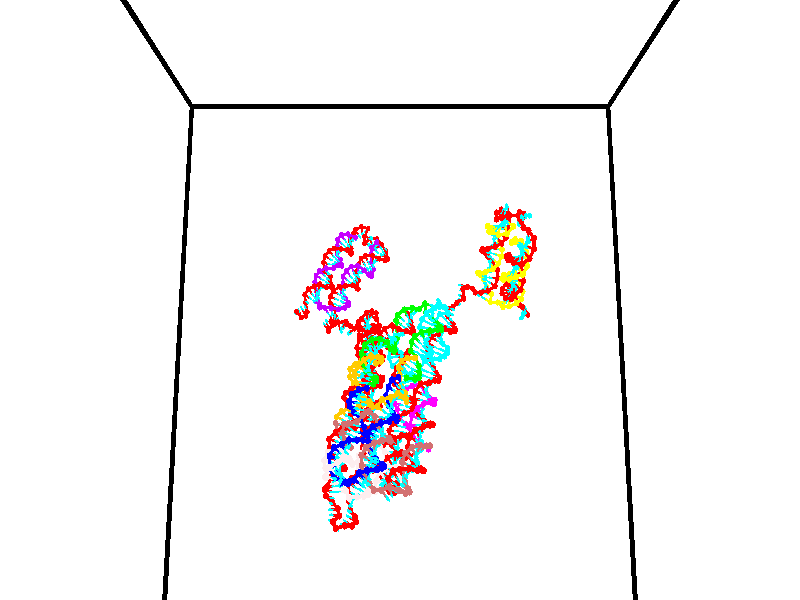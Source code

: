 // switches for output
#declare DRAW_BASES = 1; // possible values are 0, 1; only relevant for DNA ribbons
#declare DRAW_BASES_TYPE = 3; // possible values are 1, 2, 3; only relevant for DNA ribbons
#declare DRAW_FOG = 0; // set to 1 to enable fog

#include "colors.inc"

#include "transforms.inc"
background { rgb <1, 1, 1>}

#default {
   normal{
       ripples 0.25
       frequency 0.20
       turbulence 0.2
       lambda 5
   }
	finish {
		phong 0.1
		phong_size 40.
	}
}

// original window dimensions: 1024x640


// camera settings

camera {
	sky <0, 0.179814, -0.983701>
	up <0, 0.179814, -0.983701>
	right 1.6 * <1, 0, 0>
	location <35, 94.9851, 44.8844>
	look_at <35, 29.7336, 32.9568>
	direction <0, -65.2515, -11.9276>
	angle 67.0682
}


# declare cpy_camera_pos = <35, 94.9851, 44.8844>;
# if (DRAW_FOG = 1)
fog {
	fog_type 2
	up vnormalize(cpy_camera_pos)
	color rgbt<1,1,1,0.3>
	distance 1e-5
	fog_alt 3e-3
	fog_offset 56
}
# end


// LIGHTS

# declare lum = 6;
global_settings {
	ambient_light rgb lum * <0.05, 0.05, 0.05>
	max_trace_level 15
}# declare cpy_direct_light_amount = 0.25;
light_source
{	1000 * <-1, -1.16352, -0.803886>,
	rgb lum * cpy_direct_light_amount
	parallel
}

light_source
{	1000 * <1, 1.16352, 0.803886>,
	rgb lum * cpy_direct_light_amount
	parallel
}

// strand 0

// nucleotide -1

// particle -1
sphere {
	<24.640806, 35.373116, 34.968880> 0.250000
	pigment { color rgbt <1,0,0,0> }
	no_shadow
}
cylinder {
	<24.511545, 34.994804, 34.982033>,  <24.433989, 34.767818, 34.989925>, 0.100000
	pigment { color rgbt <1,0,0,0> }
	no_shadow
}
cylinder {
	<24.511545, 34.994804, 34.982033>,  <24.640806, 35.373116, 34.968880>, 0.100000
	pigment { color rgbt <1,0,0,0> }
	no_shadow
}

// particle -1
sphere {
	<24.511545, 34.994804, 34.982033> 0.100000
	pigment { color rgbt <1,0,0,0> }
	no_shadow
}
sphere {
	0, 1
	scale<0.080000,0.200000,0.300000>
	matrix <0.850120, -0.305383, -0.428996,
		0.415774, -0.110679, 0.902708,
		-0.323153, -0.945775, 0.032880,
		24.414598, 34.711071, 34.991898>
	pigment { color rgbt <0,1,1,0> }
	no_shadow
}
cylinder {
	<25.048332, 34.883823, 35.389557>,  <24.640806, 35.373116, 34.968880>, 0.130000
	pigment { color rgbt <1,0,0,0> }
	no_shadow
}

// nucleotide -1

// particle -1
sphere {
	<25.048332, 34.883823, 35.389557> 0.250000
	pigment { color rgbt <1,0,0,0> }
	no_shadow
}
cylinder {
	<24.886944, 34.716320, 35.064140>,  <24.790110, 34.615818, 34.868889>, 0.100000
	pigment { color rgbt <1,0,0,0> }
	no_shadow
}
cylinder {
	<24.886944, 34.716320, 35.064140>,  <25.048332, 34.883823, 35.389557>, 0.100000
	pigment { color rgbt <1,0,0,0> }
	no_shadow
}

// particle -1
sphere {
	<24.886944, 34.716320, 35.064140> 0.100000
	pigment { color rgbt <1,0,0,0> }
	no_shadow
}
sphere {
	0, 1
	scale<0.080000,0.200000,0.300000>
	matrix <0.914669, -0.160981, -0.370763,
		0.024297, -0.893713, 0.447981,
		-0.403472, -0.418763, -0.813540,
		24.765902, 34.590691, 34.820080>
	pigment { color rgbt <0,1,1,0> }
	no_shadow
}
cylinder {
	<25.403151, 34.234116, 35.154572>,  <25.048332, 34.883823, 35.389557>, 0.130000
	pigment { color rgbt <1,0,0,0> }
	no_shadow
}

// nucleotide -1

// particle -1
sphere {
	<25.403151, 34.234116, 35.154572> 0.250000
	pigment { color rgbt <1,0,0,0> }
	no_shadow
}
cylinder {
	<25.193344, 34.342266, 34.831638>,  <25.067461, 34.407154, 34.637878>, 0.100000
	pigment { color rgbt <1,0,0,0> }
	no_shadow
}
cylinder {
	<25.193344, 34.342266, 34.831638>,  <25.403151, 34.234116, 35.154572>, 0.100000
	pigment { color rgbt <1,0,0,0> }
	no_shadow
}

// particle -1
sphere {
	<25.193344, 34.342266, 34.831638> 0.100000
	pigment { color rgbt <1,0,0,0> }
	no_shadow
}
sphere {
	0, 1
	scale<0.080000,0.200000,0.300000>
	matrix <0.703218, -0.396979, -0.589823,
		-0.479966, -0.877101, 0.018089,
		-0.524515, 0.270375, -0.807330,
		25.035990, 34.423378, 34.589439>
	pigment { color rgbt <0,1,1,0> }
	no_shadow
}
cylinder {
	<25.442877, 33.666142, 34.725357>,  <25.403151, 34.234116, 35.154572>, 0.130000
	pigment { color rgbt <1,0,0,0> }
	no_shadow
}

// nucleotide -1

// particle -1
sphere {
	<25.442877, 33.666142, 34.725357> 0.250000
	pigment { color rgbt <1,0,0,0> }
	no_shadow
}
cylinder {
	<25.366295, 34.009998, 34.535892>,  <25.320345, 34.216312, 34.422215>, 0.100000
	pigment { color rgbt <1,0,0,0> }
	no_shadow
}
cylinder {
	<25.366295, 34.009998, 34.535892>,  <25.442877, 33.666142, 34.725357>, 0.100000
	pigment { color rgbt <1,0,0,0> }
	no_shadow
}

// particle -1
sphere {
	<25.366295, 34.009998, 34.535892> 0.100000
	pigment { color rgbt <1,0,0,0> }
	no_shadow
}
sphere {
	0, 1
	scale<0.080000,0.200000,0.300000>
	matrix <0.747318, -0.185176, -0.638142,
		-0.636287, -0.476153, -0.606974,
		-0.191456, 0.859644, -0.473663,
		25.308859, 34.267891, 34.393795>
	pigment { color rgbt <0,1,1,0> }
	no_shadow
}
cylinder {
	<25.251120, 33.591202, 33.891777>,  <25.442877, 33.666142, 34.725357>, 0.130000
	pigment { color rgbt <1,0,0,0> }
	no_shadow
}

// nucleotide -1

// particle -1
sphere {
	<25.251120, 33.591202, 33.891777> 0.250000
	pigment { color rgbt <1,0,0,0> }
	no_shadow
}
cylinder {
	<25.392078, 33.961689, 33.945358>,  <25.476654, 34.183979, 33.977505>, 0.100000
	pigment { color rgbt <1,0,0,0> }
	no_shadow
}
cylinder {
	<25.392078, 33.961689, 33.945358>,  <25.251120, 33.591202, 33.891777>, 0.100000
	pigment { color rgbt <1,0,0,0> }
	no_shadow
}

// particle -1
sphere {
	<25.392078, 33.961689, 33.945358> 0.100000
	pigment { color rgbt <1,0,0,0> }
	no_shadow
}
sphere {
	0, 1
	scale<0.080000,0.200000,0.300000>
	matrix <0.529783, -0.079447, -0.844404,
		-0.771458, 0.368528, -0.518690,
		0.352395, 0.926216, 0.133950,
		25.497797, 34.239555, 33.985542>
	pigment { color rgbt <0,1,1,0> }
	no_shadow
}
cylinder {
	<25.198456, 33.938145, 33.273918>,  <25.251120, 33.591202, 33.891777>, 0.130000
	pigment { color rgbt <1,0,0,0> }
	no_shadow
}

// nucleotide -1

// particle -1
sphere {
	<25.198456, 33.938145, 33.273918> 0.250000
	pigment { color rgbt <1,0,0,0> }
	no_shadow
}
cylinder {
	<25.520409, 34.084202, 33.461037>,  <25.713579, 34.171837, 33.573307>, 0.100000
	pigment { color rgbt <1,0,0,0> }
	no_shadow
}
cylinder {
	<25.520409, 34.084202, 33.461037>,  <25.198456, 33.938145, 33.273918>, 0.100000
	pigment { color rgbt <1,0,0,0> }
	no_shadow
}

// particle -1
sphere {
	<25.520409, 34.084202, 33.461037> 0.100000
	pigment { color rgbt <1,0,0,0> }
	no_shadow
}
sphere {
	0, 1
	scale<0.080000,0.200000,0.300000>
	matrix <0.588875, -0.393875, -0.705754,
		-0.073448, 0.843523, -0.532047,
		0.804880, 0.365145, 0.467800,
		25.761873, 34.193745, 33.601376>
	pigment { color rgbt <0,1,1,0> }
	no_shadow
}
cylinder {
	<25.602617, 34.351997, 32.848431>,  <25.198456, 33.938145, 33.273918>, 0.130000
	pigment { color rgbt <1,0,0,0> }
	no_shadow
}

// nucleotide -1

// particle -1
sphere {
	<25.602617, 34.351997, 32.848431> 0.250000
	pigment { color rgbt <1,0,0,0> }
	no_shadow
}
cylinder {
	<25.867355, 34.231506, 33.123013>,  <26.026197, 34.159214, 33.287762>, 0.100000
	pigment { color rgbt <1,0,0,0> }
	no_shadow
}
cylinder {
	<25.867355, 34.231506, 33.123013>,  <25.602617, 34.351997, 32.848431>, 0.100000
	pigment { color rgbt <1,0,0,0> }
	no_shadow
}

// particle -1
sphere {
	<25.867355, 34.231506, 33.123013> 0.100000
	pigment { color rgbt <1,0,0,0> }
	no_shadow
}
sphere {
	0, 1
	scale<0.080000,0.200000,0.300000>
	matrix <0.638777, -0.252639, -0.726731,
		0.392335, 0.919477, 0.025207,
		0.661845, -0.301223, 0.686459,
		26.065908, 34.141140, 33.328949>
	pigment { color rgbt <0,1,1,0> }
	no_shadow
}
cylinder {
	<26.246008, 34.626514, 32.672123>,  <25.602617, 34.351997, 32.848431>, 0.130000
	pigment { color rgbt <1,0,0,0> }
	no_shadow
}

// nucleotide -1

// particle -1
sphere {
	<26.246008, 34.626514, 32.672123> 0.250000
	pigment { color rgbt <1,0,0,0> }
	no_shadow
}
cylinder {
	<26.322077, 34.308292, 32.902225>,  <26.367718, 34.117359, 33.040287>, 0.100000
	pigment { color rgbt <1,0,0,0> }
	no_shadow
}
cylinder {
	<26.322077, 34.308292, 32.902225>,  <26.246008, 34.626514, 32.672123>, 0.100000
	pigment { color rgbt <1,0,0,0> }
	no_shadow
}

// particle -1
sphere {
	<26.322077, 34.308292, 32.902225> 0.100000
	pigment { color rgbt <1,0,0,0> }
	no_shadow
}
sphere {
	0, 1
	scale<0.080000,0.200000,0.300000>
	matrix <0.612596, -0.361722, -0.702768,
		0.767177, 0.486047, 0.418566,
		0.190174, -0.795559, 0.575256,
		26.379129, 34.069626, 33.074802>
	pigment { color rgbt <0,1,1,0> }
	no_shadow
}
cylinder {
	<26.786537, 34.413010, 32.431778>,  <26.246008, 34.626514, 32.672123>, 0.130000
	pigment { color rgbt <1,0,0,0> }
	no_shadow
}

// nucleotide -1

// particle -1
sphere {
	<26.786537, 34.413010, 32.431778> 0.250000
	pigment { color rgbt <1,0,0,0> }
	no_shadow
}
cylinder {
	<26.702888, 34.097553, 32.663059>,  <26.652700, 33.908279, 32.801830>, 0.100000
	pigment { color rgbt <1,0,0,0> }
	no_shadow
}
cylinder {
	<26.702888, 34.097553, 32.663059>,  <26.786537, 34.413010, 32.431778>, 0.100000
	pigment { color rgbt <1,0,0,0> }
	no_shadow
}

// particle -1
sphere {
	<26.702888, 34.097553, 32.663059> 0.100000
	pigment { color rgbt <1,0,0,0> }
	no_shadow
}
sphere {
	0, 1
	scale<0.080000,0.200000,0.300000>
	matrix <0.565234, -0.579980, -0.586630,
		0.797985, 0.204145, 0.567049,
		-0.209119, -0.788637, 0.578205,
		26.640152, 33.860962, 32.836521>
	pigment { color rgbt <0,1,1,0> }
	no_shadow
}
cylinder {
	<27.445107, 34.149181, 32.656399>,  <26.786537, 34.413010, 32.431778>, 0.130000
	pigment { color rgbt <1,0,0,0> }
	no_shadow
}

// nucleotide -1

// particle -1
sphere {
	<27.445107, 34.149181, 32.656399> 0.250000
	pigment { color rgbt <1,0,0,0> }
	no_shadow
}
cylinder {
	<27.163483, 33.870949, 32.599182>,  <26.994509, 33.704010, 32.564850>, 0.100000
	pigment { color rgbt <1,0,0,0> }
	no_shadow
}
cylinder {
	<27.163483, 33.870949, 32.599182>,  <27.445107, 34.149181, 32.656399>, 0.100000
	pigment { color rgbt <1,0,0,0> }
	no_shadow
}

// particle -1
sphere {
	<27.163483, 33.870949, 32.599182> 0.100000
	pigment { color rgbt <1,0,0,0> }
	no_shadow
}
sphere {
	0, 1
	scale<0.080000,0.200000,0.300000>
	matrix <0.607461, -0.485581, -0.628652,
		0.367822, -0.529501, 0.764418,
		-0.704059, -0.695586, -0.143044,
		26.952265, 33.662273, 32.556271>
	pigment { color rgbt <0,1,1,0> }
	no_shadow
}
cylinder {
	<27.915224, 33.519119, 32.594559>,  <27.445107, 34.149181, 32.656399>, 0.130000
	pigment { color rgbt <1,0,0,0> }
	no_shadow
}

// nucleotide -1

// particle -1
sphere {
	<27.915224, 33.519119, 32.594559> 0.250000
	pigment { color rgbt <1,0,0,0> }
	no_shadow
}
cylinder {
	<27.548853, 33.422768, 32.466148>,  <27.329031, 33.364956, 32.389103>, 0.100000
	pigment { color rgbt <1,0,0,0> }
	no_shadow
}
cylinder {
	<27.548853, 33.422768, 32.466148>,  <27.915224, 33.519119, 32.594559>, 0.100000
	pigment { color rgbt <1,0,0,0> }
	no_shadow
}

// particle -1
sphere {
	<27.548853, 33.422768, 32.466148> 0.100000
	pigment { color rgbt <1,0,0,0> }
	no_shadow
}
sphere {
	0, 1
	scale<0.080000,0.200000,0.300000>
	matrix <0.395481, -0.405418, -0.824155,
		0.068369, -0.881825, 0.466595,
		-0.915926, -0.240876, -0.321028,
		27.274075, 33.350506, 32.369839>
	pigment { color rgbt <0,1,1,0> }
	no_shadow
}
cylinder {
	<27.964895, 32.828823, 32.357323>,  <27.915224, 33.519119, 32.594559>, 0.130000
	pigment { color rgbt <1,0,0,0> }
	no_shadow
}

// nucleotide -1

// particle -1
sphere {
	<27.964895, 32.828823, 32.357323> 0.250000
	pigment { color rgbt <1,0,0,0> }
	no_shadow
}
cylinder {
	<27.627836, 32.964542, 32.190075>,  <27.425602, 33.045975, 32.089725>, 0.100000
	pigment { color rgbt <1,0,0,0> }
	no_shadow
}
cylinder {
	<27.627836, 32.964542, 32.190075>,  <27.964895, 32.828823, 32.357323>, 0.100000
	pigment { color rgbt <1,0,0,0> }
	no_shadow
}

// particle -1
sphere {
	<27.627836, 32.964542, 32.190075> 0.100000
	pigment { color rgbt <1,0,0,0> }
	no_shadow
}
sphere {
	0, 1
	scale<0.080000,0.200000,0.300000>
	matrix <0.283497, -0.380614, -0.880206,
		-0.457799, -0.860236, 0.224531,
		-0.842645, 0.339303, -0.418119,
		27.375042, 33.066334, 32.064640>
	pigment { color rgbt <0,1,1,0> }
	no_shadow
}
cylinder {
	<27.665350, 32.297104, 31.961445>,  <27.964895, 32.828823, 32.357323>, 0.130000
	pigment { color rgbt <1,0,0,0> }
	no_shadow
}

// nucleotide -1

// particle -1
sphere {
	<27.665350, 32.297104, 31.961445> 0.250000
	pigment { color rgbt <1,0,0,0> }
	no_shadow
}
cylinder {
	<27.516565, 32.623837, 31.785069>,  <27.427296, 32.819878, 31.679243>, 0.100000
	pigment { color rgbt <1,0,0,0> }
	no_shadow
}
cylinder {
	<27.516565, 32.623837, 31.785069>,  <27.665350, 32.297104, 31.961445>, 0.100000
	pigment { color rgbt <1,0,0,0> }
	no_shadow
}

// particle -1
sphere {
	<27.516565, 32.623837, 31.785069> 0.100000
	pigment { color rgbt <1,0,0,0> }
	no_shadow
}
sphere {
	0, 1
	scale<0.080000,0.200000,0.300000>
	matrix <0.290726, -0.348611, -0.891038,
		-0.881546, -0.459624, -0.107805,
		-0.371960, 0.816833, -0.440942,
		27.404978, 32.868885, 31.652786>
	pigment { color rgbt <0,1,1,0> }
	no_shadow
}
cylinder {
	<27.581377, 32.061752, 31.261448>,  <27.665350, 32.297104, 31.961445>, 0.130000
	pigment { color rgbt <1,0,0,0> }
	no_shadow
}

// nucleotide -1

// particle -1
sphere {
	<27.581377, 32.061752, 31.261448> 0.250000
	pigment { color rgbt <1,0,0,0> }
	no_shadow
}
cylinder {
	<27.517958, 32.454605, 31.220890>,  <27.479906, 32.690315, 31.196556>, 0.100000
	pigment { color rgbt <1,0,0,0> }
	no_shadow
}
cylinder {
	<27.517958, 32.454605, 31.220890>,  <27.581377, 32.061752, 31.261448>, 0.100000
	pigment { color rgbt <1,0,0,0> }
	no_shadow
}

// particle -1
sphere {
	<27.517958, 32.454605, 31.220890> 0.100000
	pigment { color rgbt <1,0,0,0> }
	no_shadow
}
sphere {
	0, 1
	scale<0.080000,0.200000,0.300000>
	matrix <0.227795, -0.063536, -0.971634,
		-0.960714, -0.177147, -0.213651,
		-0.158548, 0.982131, -0.101393,
		27.470394, 32.749245, 31.190472>
	pigment { color rgbt <0,1,1,0> }
	no_shadow
}
cylinder {
	<26.970329, 32.251358, 30.831493>,  <27.581377, 32.061752, 31.261448>, 0.130000
	pigment { color rgbt <1,0,0,0> }
	no_shadow
}

// nucleotide -1

// particle -1
sphere {
	<26.970329, 32.251358, 30.831493> 0.250000
	pigment { color rgbt <1,0,0,0> }
	no_shadow
}
cylinder {
	<27.238394, 32.541878, 30.770340>,  <27.399233, 32.716190, 30.733648>, 0.100000
	pigment { color rgbt <1,0,0,0> }
	no_shadow
}
cylinder {
	<27.238394, 32.541878, 30.770340>,  <26.970329, 32.251358, 30.831493>, 0.100000
	pigment { color rgbt <1,0,0,0> }
	no_shadow
}

// particle -1
sphere {
	<27.238394, 32.541878, 30.770340> 0.100000
	pigment { color rgbt <1,0,0,0> }
	no_shadow
}
sphere {
	0, 1
	scale<0.080000,0.200000,0.300000>
	matrix <-0.014924, -0.192752, -0.981134,
		-0.742066, 0.659799, -0.118335,
		0.670161, 0.726300, -0.152882,
		27.439442, 32.759769, 30.724476>
	pigment { color rgbt <0,1,1,0> }
	no_shadow
}
cylinder {
	<26.863148, 32.505692, 30.089724>,  <26.970329, 32.251358, 30.831493>, 0.130000
	pigment { color rgbt <1,0,0,0> }
	no_shadow
}

// nucleotide -1

// particle -1
sphere {
	<26.863148, 32.505692, 30.089724> 0.250000
	pigment { color rgbt <1,0,0,0> }
	no_shadow
}
cylinder {
	<27.214531, 32.657066, 30.206409>,  <27.425362, 32.747890, 30.276421>, 0.100000
	pigment { color rgbt <1,0,0,0> }
	no_shadow
}
cylinder {
	<27.214531, 32.657066, 30.206409>,  <26.863148, 32.505692, 30.089724>, 0.100000
	pigment { color rgbt <1,0,0,0> }
	no_shadow
}

// particle -1
sphere {
	<27.214531, 32.657066, 30.206409> 0.100000
	pigment { color rgbt <1,0,0,0> }
	no_shadow
}
sphere {
	0, 1
	scale<0.080000,0.200000,0.300000>
	matrix <0.345644, -0.081753, -0.934798,
		-0.329913, 0.922010, -0.202621,
		0.878458, 0.378437, 0.291715,
		27.478067, 32.770596, 30.293924>
	pigment { color rgbt <0,1,1,0> }
	no_shadow
}
cylinder {
	<27.066849, 32.819508, 29.592031>,  <26.863148, 32.505692, 30.089724>, 0.130000
	pigment { color rgbt <1,0,0,0> }
	no_shadow
}

// nucleotide -1

// particle -1
sphere {
	<27.066849, 32.819508, 29.592031> 0.250000
	pigment { color rgbt <1,0,0,0> }
	no_shadow
}
cylinder {
	<27.426657, 32.776367, 29.761374>,  <27.642542, 32.750484, 29.862978>, 0.100000
	pigment { color rgbt <1,0,0,0> }
	no_shadow
}
cylinder {
	<27.426657, 32.776367, 29.761374>,  <27.066849, 32.819508, 29.592031>, 0.100000
	pigment { color rgbt <1,0,0,0> }
	no_shadow
}

// particle -1
sphere {
	<27.426657, 32.776367, 29.761374> 0.100000
	pigment { color rgbt <1,0,0,0> }
	no_shadow
}
sphere {
	0, 1
	scale<0.080000,0.200000,0.300000>
	matrix <0.411025, -0.119470, -0.903762,
		0.148049, 0.986963, -0.063137,
		0.899522, -0.107851, 0.423353,
		27.696514, 32.744011, 29.888380>
	pigment { color rgbt <0,1,1,0> }
	no_shadow
}
cylinder {
	<27.509094, 33.193192, 29.203693>,  <27.066849, 32.819508, 29.592031>, 0.130000
	pigment { color rgbt <1,0,0,0> }
	no_shadow
}

// nucleotide -1

// particle -1
sphere {
	<27.509094, 33.193192, 29.203693> 0.250000
	pigment { color rgbt <1,0,0,0> }
	no_shadow
}
cylinder {
	<27.754732, 32.956379, 29.412457>,  <27.902115, 32.814293, 29.537714>, 0.100000
	pigment { color rgbt <1,0,0,0> }
	no_shadow
}
cylinder {
	<27.754732, 32.956379, 29.412457>,  <27.509094, 33.193192, 29.203693>, 0.100000
	pigment { color rgbt <1,0,0,0> }
	no_shadow
}

// particle -1
sphere {
	<27.754732, 32.956379, 29.412457> 0.100000
	pigment { color rgbt <1,0,0,0> }
	no_shadow
}
sphere {
	0, 1
	scale<0.080000,0.200000,0.300000>
	matrix <0.477229, -0.248147, -0.843015,
		0.628600, 0.766762, 0.130148,
		0.614096, -0.592030, 0.521907,
		27.938961, 32.778770, 29.569029>
	pigment { color rgbt <0,1,1,0> }
	no_shadow
}
cylinder {
	<28.061640, 33.487099, 29.049925>,  <27.509094, 33.193192, 29.203693>, 0.130000
	pigment { color rgbt <1,0,0,0> }
	no_shadow
}

// nucleotide -1

// particle -1
sphere {
	<28.061640, 33.487099, 29.049925> 0.250000
	pigment { color rgbt <1,0,0,0> }
	no_shadow
}
cylinder {
	<28.188091, 33.134872, 29.191162>,  <28.263962, 32.923538, 29.275904>, 0.100000
	pigment { color rgbt <1,0,0,0> }
	no_shadow
}
cylinder {
	<28.188091, 33.134872, 29.191162>,  <28.061640, 33.487099, 29.049925>, 0.100000
	pigment { color rgbt <1,0,0,0> }
	no_shadow
}

// particle -1
sphere {
	<28.188091, 33.134872, 29.191162> 0.100000
	pigment { color rgbt <1,0,0,0> }
	no_shadow
}
sphere {
	0, 1
	scale<0.080000,0.200000,0.300000>
	matrix <0.604669, -0.099781, -0.790202,
		0.731054, 0.463309, 0.500905,
		0.316127, -0.880562, 0.353094,
		28.282928, 32.870705, 29.297091>
	pigment { color rgbt <0,1,1,0> }
	no_shadow
}
cylinder {
	<28.812597, 33.475597, 29.091328>,  <28.061640, 33.487099, 29.049925>, 0.130000
	pigment { color rgbt <1,0,0,0> }
	no_shadow
}

// nucleotide -1

// particle -1
sphere {
	<28.812597, 33.475597, 29.091328> 0.250000
	pigment { color rgbt <1,0,0,0> }
	no_shadow
}
cylinder {
	<28.700840, 33.092766, 29.060497>,  <28.633785, 32.863068, 29.042000>, 0.100000
	pigment { color rgbt <1,0,0,0> }
	no_shadow
}
cylinder {
	<28.700840, 33.092766, 29.060497>,  <28.812597, 33.475597, 29.091328>, 0.100000
	pigment { color rgbt <1,0,0,0> }
	no_shadow
}

// particle -1
sphere {
	<28.700840, 33.092766, 29.060497> 0.100000
	pigment { color rgbt <1,0,0,0> }
	no_shadow
}
sphere {
	0, 1
	scale<0.080000,0.200000,0.300000>
	matrix <0.579655, -0.104130, -0.808181,
		0.765468, -0.270475, 0.583868,
		-0.279391, -0.957079, -0.077074,
		28.617023, 32.805641, 29.037374>
	pigment { color rgbt <0,1,1,0> }
	no_shadow
}
cylinder {
	<29.390512, 33.119930, 29.119457>,  <28.812597, 33.475597, 29.091328>, 0.130000
	pigment { color rgbt <1,0,0,0> }
	no_shadow
}

// nucleotide -1

// particle -1
sphere {
	<29.390512, 33.119930, 29.119457> 0.250000
	pigment { color rgbt <1,0,0,0> }
	no_shadow
}
cylinder {
	<29.152554, 32.818138, 29.008568>,  <29.009779, 32.637062, 28.942034>, 0.100000
	pigment { color rgbt <1,0,0,0> }
	no_shadow
}
cylinder {
	<29.152554, 32.818138, 29.008568>,  <29.390512, 33.119930, 29.119457>, 0.100000
	pigment { color rgbt <1,0,0,0> }
	no_shadow
}

// particle -1
sphere {
	<29.152554, 32.818138, 29.008568> 0.100000
	pigment { color rgbt <1,0,0,0> }
	no_shadow
}
sphere {
	0, 1
	scale<0.080000,0.200000,0.300000>
	matrix <0.744458, -0.387110, -0.543992,
		0.303116, -0.530002, 0.791971,
		-0.594897, -0.754482, -0.277225,
		28.974085, 32.591793, 28.925400>
	pigment { color rgbt <0,1,1,0> }
	no_shadow
}
cylinder {
	<29.755142, 32.458694, 29.288103>,  <29.390512, 33.119930, 29.119457>, 0.130000
	pigment { color rgbt <1,0,0,0> }
	no_shadow
}

// nucleotide -1

// particle -1
sphere {
	<29.755142, 32.458694, 29.288103> 0.250000
	pigment { color rgbt <1,0,0,0> }
	no_shadow
}
cylinder {
	<29.482920, 32.417973, 28.997868>,  <29.319586, 32.393539, 28.823727>, 0.100000
	pigment { color rgbt <1,0,0,0> }
	no_shadow
}
cylinder {
	<29.482920, 32.417973, 28.997868>,  <29.755142, 32.458694, 29.288103>, 0.100000
	pigment { color rgbt <1,0,0,0> }
	no_shadow
}

// particle -1
sphere {
	<29.482920, 32.417973, 28.997868> 0.100000
	pigment { color rgbt <1,0,0,0> }
	no_shadow
}
sphere {
	0, 1
	scale<0.080000,0.200000,0.300000>
	matrix <0.690315, -0.421008, -0.588402,
		-0.245579, -0.901326, 0.356794,
		-0.680556, -0.101801, -0.725590,
		29.278753, 32.387432, 28.780191>
	pigment { color rgbt <0,1,1,0> }
	no_shadow
}
cylinder {
	<29.801043, 31.848333, 29.050777>,  <29.755142, 32.458694, 29.288103>, 0.130000
	pigment { color rgbt <1,0,0,0> }
	no_shadow
}

// nucleotide -1

// particle -1
sphere {
	<29.801043, 31.848333, 29.050777> 0.250000
	pigment { color rgbt <1,0,0,0> }
	no_shadow
}
cylinder {
	<29.611416, 32.024094, 28.745573>,  <29.497641, 32.129551, 28.562450>, 0.100000
	pigment { color rgbt <1,0,0,0> }
	no_shadow
}
cylinder {
	<29.611416, 32.024094, 28.745573>,  <29.801043, 31.848333, 29.050777>, 0.100000
	pigment { color rgbt <1,0,0,0> }
	no_shadow
}

// particle -1
sphere {
	<29.611416, 32.024094, 28.745573> 0.100000
	pigment { color rgbt <1,0,0,0> }
	no_shadow
}
sphere {
	0, 1
	scale<0.080000,0.200000,0.300000>
	matrix <0.589578, -0.485211, -0.645731,
		-0.653958, -0.755973, -0.029042,
		-0.474064, 0.439403, -0.763012,
		29.469196, 32.155914, 28.516670>
	pigment { color rgbt <0,1,1,0> }
	no_shadow
}
cylinder {
	<29.703482, 31.356136, 28.532793>,  <29.801043, 31.848333, 29.050777>, 0.130000
	pigment { color rgbt <1,0,0,0> }
	no_shadow
}

// nucleotide -1

// particle -1
sphere {
	<29.703482, 31.356136, 28.532793> 0.250000
	pigment { color rgbt <1,0,0,0> }
	no_shadow
}
cylinder {
	<29.685865, 31.708046, 28.343454>,  <29.675295, 31.919191, 28.229851>, 0.100000
	pigment { color rgbt <1,0,0,0> }
	no_shadow
}
cylinder {
	<29.685865, 31.708046, 28.343454>,  <29.703482, 31.356136, 28.532793>, 0.100000
	pigment { color rgbt <1,0,0,0> }
	no_shadow
}

// particle -1
sphere {
	<29.685865, 31.708046, 28.343454> 0.100000
	pigment { color rgbt <1,0,0,0> }
	no_shadow
}
sphere {
	0, 1
	scale<0.080000,0.200000,0.300000>
	matrix <0.640567, -0.338723, -0.689159,
		-0.766639, -0.333561, -0.548637,
		-0.044041, 0.879775, -0.473346,
		29.672653, 31.971979, 28.201450>
	pigment { color rgbt <0,1,1,0> }
	no_shadow
}
cylinder {
	<29.544321, 31.207762, 27.755823>,  <29.703482, 31.356136, 28.532793>, 0.130000
	pigment { color rgbt <1,0,0,0> }
	no_shadow
}

// nucleotide -1

// particle -1
sphere {
	<29.544321, 31.207762, 27.755823> 0.250000
	pigment { color rgbt <1,0,0,0> }
	no_shadow
}
cylinder {
	<29.722624, 31.556665, 27.836290>,  <29.829605, 31.766006, 27.884571>, 0.100000
	pigment { color rgbt <1,0,0,0> }
	no_shadow
}
cylinder {
	<29.722624, 31.556665, 27.836290>,  <29.544321, 31.207762, 27.755823>, 0.100000
	pigment { color rgbt <1,0,0,0> }
	no_shadow
}

// particle -1
sphere {
	<29.722624, 31.556665, 27.836290> 0.100000
	pigment { color rgbt <1,0,0,0> }
	no_shadow
}
sphere {
	0, 1
	scale<0.080000,0.200000,0.300000>
	matrix <0.703500, -0.202397, -0.681266,
		-0.553523, 0.445200, -0.703853,
		0.445757, 0.872257, 0.201167,
		29.856350, 31.818342, 27.896641>
	pigment { color rgbt <0,1,1,0> }
	no_shadow
}
cylinder {
	<29.938065, 31.491686, 27.176241>,  <29.544321, 31.207762, 27.755823>, 0.130000
	pigment { color rgbt <1,0,0,0> }
	no_shadow
}

// nucleotide -1

// particle -1
sphere {
	<29.938065, 31.491686, 27.176241> 0.250000
	pigment { color rgbt <1,0,0,0> }
	no_shadow
}
cylinder {
	<30.096258, 31.708313, 27.472967>,  <30.191175, 31.838289, 27.651003>, 0.100000
	pigment { color rgbt <1,0,0,0> }
	no_shadow
}
cylinder {
	<30.096258, 31.708313, 27.472967>,  <29.938065, 31.491686, 27.176241>, 0.100000
	pigment { color rgbt <1,0,0,0> }
	no_shadow
}

// particle -1
sphere {
	<30.096258, 31.708313, 27.472967> 0.100000
	pigment { color rgbt <1,0,0,0> }
	no_shadow
}
sphere {
	0, 1
	scale<0.080000,0.200000,0.300000>
	matrix <0.915186, -0.164097, -0.368114,
		-0.077629, 0.824484, -0.560535,
		0.395486, 0.541570, 0.741818,
		30.214905, 31.870785, 27.695513>
	pigment { color rgbt <0,1,1,0> }
	no_shadow
}
cylinder {
	<30.186869, 32.213707, 27.014694>,  <29.938065, 31.491686, 27.176241>, 0.130000
	pigment { color rgbt <1,0,0,0> }
	no_shadow
}

// nucleotide -1

// particle -1
sphere {
	<30.186869, 32.213707, 27.014694> 0.250000
	pigment { color rgbt <1,0,0,0> }
	no_shadow
}
cylinder {
	<30.413706, 32.053776, 27.302732>,  <30.549809, 31.957817, 27.475555>, 0.100000
	pigment { color rgbt <1,0,0,0> }
	no_shadow
}
cylinder {
	<30.413706, 32.053776, 27.302732>,  <30.186869, 32.213707, 27.014694>, 0.100000
	pigment { color rgbt <1,0,0,0> }
	no_shadow
}

// particle -1
sphere {
	<30.413706, 32.053776, 27.302732> 0.100000
	pigment { color rgbt <1,0,0,0> }
	no_shadow
}
sphere {
	0, 1
	scale<0.080000,0.200000,0.300000>
	matrix <0.664388, -0.294679, -0.686843,
		0.486818, 0.867928, 0.098532,
		0.567095, -0.399832, 0.720096,
		30.583834, 31.933826, 27.518761>
	pigment { color rgbt <0,1,1,0> }
	no_shadow
}
cylinder {
	<30.854511, 32.312065, 26.769701>,  <30.186869, 32.213707, 27.014694>, 0.130000
	pigment { color rgbt <1,0,0,0> }
	no_shadow
}

// nucleotide -1

// particle -1
sphere {
	<30.854511, 32.312065, 26.769701> 0.250000
	pigment { color rgbt <1,0,0,0> }
	no_shadow
}
cylinder {
	<30.900375, 32.023407, 27.042780>,  <30.927895, 31.850212, 27.206627>, 0.100000
	pigment { color rgbt <1,0,0,0> }
	no_shadow
}
cylinder {
	<30.900375, 32.023407, 27.042780>,  <30.854511, 32.312065, 26.769701>, 0.100000
	pigment { color rgbt <1,0,0,0> }
	no_shadow
}

// particle -1
sphere {
	<30.900375, 32.023407, 27.042780> 0.100000
	pigment { color rgbt <1,0,0,0> }
	no_shadow
}
sphere {
	0, 1
	scale<0.080000,0.200000,0.300000>
	matrix <0.660444, -0.457982, -0.595035,
		0.742069, 0.519111, 0.424096,
		0.114660, -0.721649, 0.682698,
		30.934774, 31.806911, 27.247589>
	pigment { color rgbt <0,1,1,0> }
	no_shadow
}
cylinder {
	<31.572491, 32.237400, 26.899088>,  <30.854511, 32.312065, 26.769701>, 0.130000
	pigment { color rgbt <1,0,0,0> }
	no_shadow
}

// nucleotide -1

// particle -1
sphere {
	<31.572491, 32.237400, 26.899088> 0.250000
	pigment { color rgbt <1,0,0,0> }
	no_shadow
}
cylinder {
	<31.416613, 31.884672, 27.005322>,  <31.323086, 31.673037, 27.069061>, 0.100000
	pigment { color rgbt <1,0,0,0> }
	no_shadow
}
cylinder {
	<31.416613, 31.884672, 27.005322>,  <31.572491, 32.237400, 26.899088>, 0.100000
	pigment { color rgbt <1,0,0,0> }
	no_shadow
}

// particle -1
sphere {
	<31.416613, 31.884672, 27.005322> 0.100000
	pigment { color rgbt <1,0,0,0> }
	no_shadow
}
sphere {
	0, 1
	scale<0.080000,0.200000,0.300000>
	matrix <0.712185, -0.471394, -0.520173,
		0.583893, -0.013564, 0.811717,
		-0.389694, -0.881818, 0.265584,
		31.299704, 31.620127, 27.084997>
	pigment { color rgbt <0,1,1,0> }
	no_shadow
}
cylinder {
	<31.198351, 32.194176, 27.619726>,  <31.572491, 32.237400, 26.899088>, 0.130000
	pigment { color rgbt <1,0,0,0> }
	no_shadow
}

// nucleotide -1

// particle -1
sphere {
	<31.198351, 32.194176, 27.619726> 0.250000
	pigment { color rgbt <1,0,0,0> }
	no_shadow
}
cylinder {
	<31.579041, 32.236439, 27.735004>,  <31.807455, 32.261795, 27.804171>, 0.100000
	pigment { color rgbt <1,0,0,0> }
	no_shadow
}
cylinder {
	<31.579041, 32.236439, 27.735004>,  <31.198351, 32.194176, 27.619726>, 0.100000
	pigment { color rgbt <1,0,0,0> }
	no_shadow
}

// particle -1
sphere {
	<31.579041, 32.236439, 27.735004> 0.100000
	pigment { color rgbt <1,0,0,0> }
	no_shadow
}
sphere {
	0, 1
	scale<0.080000,0.200000,0.300000>
	matrix <0.055064, -0.982429, 0.178326,
		0.301972, -0.153848, -0.940820,
		0.951725, 0.105655, 0.288195,
		31.864557, 32.268135, 27.821463>
	pigment { color rgbt <0,1,1,0> }
	no_shadow
}
cylinder {
	<31.161390, 31.607071, 28.101023>,  <31.198351, 32.194176, 27.619726>, 0.130000
	pigment { color rgbt <1,0,0,0> }
	no_shadow
}

// nucleotide -1

// particle -1
sphere {
	<31.161390, 31.607071, 28.101023> 0.250000
	pigment { color rgbt <1,0,0,0> }
	no_shadow
}
cylinder {
	<31.439236, 31.853437, 28.249701>,  <31.605944, 32.001259, 28.338907>, 0.100000
	pigment { color rgbt <1,0,0,0> }
	no_shadow
}
cylinder {
	<31.439236, 31.853437, 28.249701>,  <31.161390, 31.607071, 28.101023>, 0.100000
	pigment { color rgbt <1,0,0,0> }
	no_shadow
}

// particle -1
sphere {
	<31.439236, 31.853437, 28.249701> 0.100000
	pigment { color rgbt <1,0,0,0> }
	no_shadow
}
sphere {
	0, 1
	scale<0.080000,0.200000,0.300000>
	matrix <0.683999, -0.725509, -0.076035,
		0.222836, 0.307054, -0.925236,
		0.694614, 0.615918, 0.371694,
		31.647619, 32.038212, 28.361208>
	pigment { color rgbt <0,1,1,0> }
	no_shadow
}
cylinder {
	<31.757334, 31.598537, 27.661894>,  <31.161390, 31.607071, 28.101023>, 0.130000
	pigment { color rgbt <1,0,0,0> }
	no_shadow
}

// nucleotide -1

// particle -1
sphere {
	<31.757334, 31.598537, 27.661894> 0.250000
	pigment { color rgbt <1,0,0,0> }
	no_shadow
}
cylinder {
	<31.890354, 31.703390, 28.024263>,  <31.970165, 31.766302, 28.241686>, 0.100000
	pigment { color rgbt <1,0,0,0> }
	no_shadow
}
cylinder {
	<31.890354, 31.703390, 28.024263>,  <31.757334, 31.598537, 27.661894>, 0.100000
	pigment { color rgbt <1,0,0,0> }
	no_shadow
}

// particle -1
sphere {
	<31.890354, 31.703390, 28.024263> 0.100000
	pigment { color rgbt <1,0,0,0> }
	no_shadow
}
sphere {
	0, 1
	scale<0.080000,0.200000,0.300000>
	matrix <0.634309, -0.773025, -0.009166,
		0.697898, 0.577684, -0.423343,
		0.332550, 0.262134, 0.905923,
		31.990120, 31.782030, 28.296040>
	pigment { color rgbt <0,1,1,0> }
	no_shadow
}
cylinder {
	<32.527531, 31.790337, 27.728407>,  <31.757334, 31.598537, 27.661894>, 0.130000
	pigment { color rgbt <1,0,0,0> }
	no_shadow
}

// nucleotide -1

// particle -1
sphere {
	<32.527531, 31.790337, 27.728407> 0.250000
	pigment { color rgbt <1,0,0,0> }
	no_shadow
}
cylinder {
	<32.405281, 31.636658, 28.076885>,  <32.331932, 31.544451, 28.285973>, 0.100000
	pigment { color rgbt <1,0,0,0> }
	no_shadow
}
cylinder {
	<32.405281, 31.636658, 28.076885>,  <32.527531, 31.790337, 27.728407>, 0.100000
	pigment { color rgbt <1,0,0,0> }
	no_shadow
}

// particle -1
sphere {
	<32.405281, 31.636658, 28.076885> 0.100000
	pigment { color rgbt <1,0,0,0> }
	no_shadow
}
sphere {
	0, 1
	scale<0.080000,0.200000,0.300000>
	matrix <0.597479, -0.789798, -0.138700,
		0.741358, 0.478132, 0.470933,
		-0.305625, -0.384199, 0.871197,
		32.313595, 31.521399, 28.338243>
	pigment { color rgbt <0,1,1,0> }
	no_shadow
}
cylinder {
	<32.999050, 31.495127, 28.220980>,  <32.527531, 31.790337, 27.728407>, 0.130000
	pigment { color rgbt <1,0,0,0> }
	no_shadow
}

// nucleotide -1

// particle -1
sphere {
	<32.999050, 31.495127, 28.220980> 0.250000
	pigment { color rgbt <1,0,0,0> }
	no_shadow
}
cylinder {
	<32.665329, 31.290390, 28.302919>,  <32.465096, 31.167549, 28.352083>, 0.100000
	pigment { color rgbt <1,0,0,0> }
	no_shadow
}
cylinder {
	<32.665329, 31.290390, 28.302919>,  <32.999050, 31.495127, 28.220980>, 0.100000
	pigment { color rgbt <1,0,0,0> }
	no_shadow
}

// particle -1
sphere {
	<32.665329, 31.290390, 28.302919> 0.100000
	pigment { color rgbt <1,0,0,0> }
	no_shadow
}
sphere {
	0, 1
	scale<0.080000,0.200000,0.300000>
	matrix <0.486095, -0.858247, -0.164690,
		0.260108, -0.037823, 0.964838,
		-0.834299, -0.511840, 0.204852,
		32.415039, 31.136837, 28.364374>
	pigment { color rgbt <0,1,1,0> }
	no_shadow
}
cylinder {
	<33.476646, 31.607723, 28.810169>,  <32.999050, 31.495127, 28.220980>, 0.130000
	pigment { color rgbt <1,0,0,0> }
	no_shadow
}

// nucleotide -1

// particle -1
sphere {
	<33.476646, 31.607723, 28.810169> 0.250000
	pigment { color rgbt <1,0,0,0> }
	no_shadow
}
cylinder {
	<33.485394, 32.007153, 28.829672>,  <33.490643, 32.246811, 28.841373>, 0.100000
	pigment { color rgbt <1,0,0,0> }
	no_shadow
}
cylinder {
	<33.485394, 32.007153, 28.829672>,  <33.476646, 31.607723, 28.810169>, 0.100000
	pigment { color rgbt <1,0,0,0> }
	no_shadow
}

// particle -1
sphere {
	<33.485394, 32.007153, 28.829672> 0.100000
	pigment { color rgbt <1,0,0,0> }
	no_shadow
}
sphere {
	0, 1
	scale<0.080000,0.200000,0.300000>
	matrix <-0.583102, -0.026878, 0.811954,
		0.812105, -0.046184, 0.581681,
		0.021865, 0.998571, 0.048758,
		33.491955, 32.306725, 28.844299>
	pigment { color rgbt <0,1,1,0> }
	no_shadow
}
cylinder {
	<33.607941, 31.932455, 29.562759>,  <33.476646, 31.607723, 28.810169>, 0.130000
	pigment { color rgbt <1,0,0,0> }
	no_shadow
}

// nucleotide -1

// particle -1
sphere {
	<33.607941, 31.932455, 29.562759> 0.250000
	pigment { color rgbt <1,0,0,0> }
	no_shadow
}
cylinder {
	<33.410103, 32.199669, 29.340370>,  <33.291401, 32.359997, 29.206936>, 0.100000
	pigment { color rgbt <1,0,0,0> }
	no_shadow
}
cylinder {
	<33.410103, 32.199669, 29.340370>,  <33.607941, 31.932455, 29.562759>, 0.100000
	pigment { color rgbt <1,0,0,0> }
	no_shadow
}

// particle -1
sphere {
	<33.410103, 32.199669, 29.340370> 0.100000
	pigment { color rgbt <1,0,0,0> }
	no_shadow
}
sphere {
	0, 1
	scale<0.080000,0.200000,0.300000>
	matrix <-0.559398, 0.244897, 0.791896,
		0.665172, 0.702676, 0.252574,
		-0.494591, 0.668036, -0.555974,
		33.261726, 32.400078, 29.173578>
	pigment { color rgbt <0,1,1,0> }
	no_shadow
}
cylinder {
	<33.706593, 32.652763, 29.805580>,  <33.607941, 31.932455, 29.562759>, 0.130000
	pigment { color rgbt <1,0,0,0> }
	no_shadow
}

// nucleotide -1

// particle -1
sphere {
	<33.706593, 32.652763, 29.805580> 0.250000
	pigment { color rgbt <1,0,0,0> }
	no_shadow
}
cylinder {
	<33.357891, 32.659294, 29.609711>,  <33.148670, 32.663212, 29.492189>, 0.100000
	pigment { color rgbt <1,0,0,0> }
	no_shadow
}
cylinder {
	<33.357891, 32.659294, 29.609711>,  <33.706593, 32.652763, 29.805580>, 0.100000
	pigment { color rgbt <1,0,0,0> }
	no_shadow
}

// particle -1
sphere {
	<33.357891, 32.659294, 29.609711> 0.100000
	pigment { color rgbt <1,0,0,0> }
	no_shadow
}
sphere {
	0, 1
	scale<0.080000,0.200000,0.300000>
	matrix <-0.424854, 0.472594, 0.772110,
		0.244022, 0.881129, -0.405049,
		-0.871753, 0.016325, -0.489675,
		33.096367, 32.664192, 29.462809>
	pigment { color rgbt <0,1,1,0> }
	no_shadow
}
cylinder {
	<33.419785, 33.243286, 30.095392>,  <33.706593, 32.652763, 29.805580>, 0.130000
	pigment { color rgbt <1,0,0,0> }
	no_shadow
}

// nucleotide -1

// particle -1
sphere {
	<33.419785, 33.243286, 30.095392> 0.250000
	pigment { color rgbt <1,0,0,0> }
	no_shadow
}
cylinder {
	<33.112335, 33.050949, 29.926632>,  <32.927864, 32.935547, 29.825377>, 0.100000
	pigment { color rgbt <1,0,0,0> }
	no_shadow
}
cylinder {
	<33.112335, 33.050949, 29.926632>,  <33.419785, 33.243286, 30.095392>, 0.100000
	pigment { color rgbt <1,0,0,0> }
	no_shadow
}

// particle -1
sphere {
	<33.112335, 33.050949, 29.926632> 0.100000
	pigment { color rgbt <1,0,0,0> }
	no_shadow
}
sphere {
	0, 1
	scale<0.080000,0.200000,0.300000>
	matrix <-0.601659, 0.319370, 0.732127,
		-0.217299, 0.816572, -0.534782,
		-0.768627, -0.480847, -0.421899,
		32.881748, 32.906696, 29.800062>
	pigment { color rgbt <0,1,1,0> }
	no_shadow
}
cylinder {
	<32.834213, 33.764194, 30.043667>,  <33.419785, 33.243286, 30.095392>, 0.130000
	pigment { color rgbt <1,0,0,0> }
	no_shadow
}

// nucleotide -1

// particle -1
sphere {
	<32.834213, 33.764194, 30.043667> 0.250000
	pigment { color rgbt <1,0,0,0> }
	no_shadow
}
cylinder {
	<32.672729, 33.398258, 30.047106>,  <32.575840, 33.178696, 30.049170>, 0.100000
	pigment { color rgbt <1,0,0,0> }
	no_shadow
}
cylinder {
	<32.672729, 33.398258, 30.047106>,  <32.834213, 33.764194, 30.043667>, 0.100000
	pigment { color rgbt <1,0,0,0> }
	no_shadow
}

// particle -1
sphere {
	<32.672729, 33.398258, 30.047106> 0.100000
	pigment { color rgbt <1,0,0,0> }
	no_shadow
}
sphere {
	0, 1
	scale<0.080000,0.200000,0.300000>
	matrix <-0.600867, 0.272221, 0.751568,
		-0.689909, 0.298251, -0.659600,
		-0.403713, -0.914846, 0.008599,
		32.551617, 33.123806, 30.049685>
	pigment { color rgbt <0,1,1,0> }
	no_shadow
}
cylinder {
	<32.136448, 33.841202, 29.813511>,  <32.834213, 33.764194, 30.043667>, 0.130000
	pigment { color rgbt <1,0,0,0> }
	no_shadow
}

// nucleotide -1

// particle -1
sphere {
	<32.136448, 33.841202, 29.813511> 0.250000
	pigment { color rgbt <1,0,0,0> }
	no_shadow
}
cylinder {
	<32.176056, 33.510738, 30.035376>,  <32.199821, 33.312458, 30.168495>, 0.100000
	pigment { color rgbt <1,0,0,0> }
	no_shadow
}
cylinder {
	<32.176056, 33.510738, 30.035376>,  <32.136448, 33.841202, 29.813511>, 0.100000
	pigment { color rgbt <1,0,0,0> }
	no_shadow
}

// particle -1
sphere {
	<32.176056, 33.510738, 30.035376> 0.100000
	pigment { color rgbt <1,0,0,0> }
	no_shadow
}
sphere {
	0, 1
	scale<0.080000,0.200000,0.300000>
	matrix <-0.849567, 0.220031, 0.479398,
		-0.518103, -0.518693, -0.680093,
		0.099019, -0.826163, 0.554663,
		32.205761, 33.262890, 30.201775>
	pigment { color rgbt <0,1,1,0> }
	no_shadow
}
cylinder {
	<31.380268, 33.604694, 29.754807>,  <32.136448, 33.841202, 29.813511>, 0.130000
	pigment { color rgbt <1,0,0,0> }
	no_shadow
}

// nucleotide -1

// particle -1
sphere {
	<31.380268, 33.604694, 29.754807> 0.250000
	pigment { color rgbt <1,0,0,0> }
	no_shadow
}
cylinder {
	<31.538715, 33.365555, 30.033567>,  <31.633783, 33.222073, 30.200823>, 0.100000
	pigment { color rgbt <1,0,0,0> }
	no_shadow
}
cylinder {
	<31.538715, 33.365555, 30.033567>,  <31.380268, 33.604694, 29.754807>, 0.100000
	pigment { color rgbt <1,0,0,0> }
	no_shadow
}

// particle -1
sphere {
	<31.538715, 33.365555, 30.033567> 0.100000
	pigment { color rgbt <1,0,0,0> }
	no_shadow
}
sphere {
	0, 1
	scale<0.080000,0.200000,0.300000>
	matrix <-0.824056, 0.103301, 0.557011,
		-0.404998, -0.794926, -0.451740,
		0.396118, -0.597847, 0.696900,
		31.657551, 33.186199, 30.242638>
	pigment { color rgbt <0,1,1,0> }
	no_shadow
}
cylinder {
	<30.893208, 33.071236, 29.848825>,  <31.380268, 33.604694, 29.754807>, 0.130000
	pigment { color rgbt <1,0,0,0> }
	no_shadow
}

// nucleotide -1

// particle -1
sphere {
	<30.893208, 33.071236, 29.848825> 0.250000
	pigment { color rgbt <1,0,0,0> }
	no_shadow
}
cylinder {
	<31.122862, 33.071995, 30.176329>,  <31.260654, 33.072449, 30.372831>, 0.100000
	pigment { color rgbt <1,0,0,0> }
	no_shadow
}
cylinder {
	<31.122862, 33.071995, 30.176329>,  <30.893208, 33.071236, 29.848825>, 0.100000
	pigment { color rgbt <1,0,0,0> }
	no_shadow
}

// particle -1
sphere {
	<31.122862, 33.071995, 30.176329> 0.100000
	pigment { color rgbt <1,0,0,0> }
	no_shadow
}
sphere {
	0, 1
	scale<0.080000,0.200000,0.300000>
	matrix <-0.816656, -0.070311, 0.572826,
		0.058657, -0.997523, -0.038816,
		0.574136, 0.001900, 0.818757,
		31.295103, 33.072563, 30.421955>
	pigment { color rgbt <0,1,1,0> }
	no_shadow
}
cylinder {
	<30.620537, 32.614143, 30.267027>,  <30.893208, 33.071236, 29.848825>, 0.130000
	pigment { color rgbt <1,0,0,0> }
	no_shadow
}

// nucleotide -1

// particle -1
sphere {
	<30.620537, 32.614143, 30.267027> 0.250000
	pigment { color rgbt <1,0,0,0> }
	no_shadow
}
cylinder {
	<30.831339, 32.856312, 30.505600>,  <30.957819, 33.001614, 30.648745>, 0.100000
	pigment { color rgbt <1,0,0,0> }
	no_shadow
}
cylinder {
	<30.831339, 32.856312, 30.505600>,  <30.620537, 32.614143, 30.267027>, 0.100000
	pigment { color rgbt <1,0,0,0> }
	no_shadow
}

// particle -1
sphere {
	<30.831339, 32.856312, 30.505600> 0.100000
	pigment { color rgbt <1,0,0,0> }
	no_shadow
}
sphere {
	0, 1
	scale<0.080000,0.200000,0.300000>
	matrix <-0.820494, 0.179550, 0.542727,
		0.221489, -0.775388, 0.591368,
		0.527004, 0.605422, 0.596432,
		30.989441, 33.037937, 30.684530>
	pigment { color rgbt <0,1,1,0> }
	no_shadow
}
cylinder {
	<30.385590, 32.481556, 30.937435>,  <30.620537, 32.614143, 30.267027>, 0.130000
	pigment { color rgbt <1,0,0,0> }
	no_shadow
}

// nucleotide -1

// particle -1
sphere {
	<30.385590, 32.481556, 30.937435> 0.250000
	pigment { color rgbt <1,0,0,0> }
	no_shadow
}
cylinder {
	<30.582323, 32.822166, 31.010105>,  <30.700363, 33.026531, 31.053707>, 0.100000
	pigment { color rgbt <1,0,0,0> }
	no_shadow
}
cylinder {
	<30.582323, 32.822166, 31.010105>,  <30.385590, 32.481556, 30.937435>, 0.100000
	pigment { color rgbt <1,0,0,0> }
	no_shadow
}

// particle -1
sphere {
	<30.582323, 32.822166, 31.010105> 0.100000
	pigment { color rgbt <1,0,0,0> }
	no_shadow
}
sphere {
	0, 1
	scale<0.080000,0.200000,0.300000>
	matrix <-0.625857, 0.200692, 0.753675,
		0.605312, -0.484385, 0.631639,
		0.491834, 0.851525, 0.181674,
		30.729874, 33.077625, 31.064608>
	pigment { color rgbt <0,1,1,0> }
	no_shadow
}
cylinder {
	<30.619226, 32.520584, 31.692888>,  <30.385590, 32.481556, 30.937435>, 0.130000
	pigment { color rgbt <1,0,0,0> }
	no_shadow
}

// nucleotide -1

// particle -1
sphere {
	<30.619226, 32.520584, 31.692888> 0.250000
	pigment { color rgbt <1,0,0,0> }
	no_shadow
}
cylinder {
	<30.603313, 32.895271, 31.553766>,  <30.593765, 33.120083, 31.470293>, 0.100000
	pigment { color rgbt <1,0,0,0> }
	no_shadow
}
cylinder {
	<30.603313, 32.895271, 31.553766>,  <30.619226, 32.520584, 31.692888>, 0.100000
	pigment { color rgbt <1,0,0,0> }
	no_shadow
}

// particle -1
sphere {
	<30.603313, 32.895271, 31.553766> 0.100000
	pigment { color rgbt <1,0,0,0> }
	no_shadow
}
sphere {
	0, 1
	scale<0.080000,0.200000,0.300000>
	matrix <-0.390698, 0.305786, 0.868245,
		0.919659, 0.170428, 0.353810,
		-0.039783, 0.936723, -0.347805,
		30.591379, 33.176289, 31.449425>
	pigment { color rgbt <0,1,1,0> }
	no_shadow
}
cylinder {
	<30.483660, 32.872311, 32.231819>,  <30.619226, 32.520584, 31.692888>, 0.130000
	pigment { color rgbt <1,0,0,0> }
	no_shadow
}

// nucleotide -1

// particle -1
sphere {
	<30.483660, 32.872311, 32.231819> 0.250000
	pigment { color rgbt <1,0,0,0> }
	no_shadow
}
cylinder {
	<30.452084, 33.183617, 31.982635>,  <30.433138, 33.370399, 31.833126>, 0.100000
	pigment { color rgbt <1,0,0,0> }
	no_shadow
}
cylinder {
	<30.452084, 33.183617, 31.982635>,  <30.483660, 32.872311, 32.231819>, 0.100000
	pigment { color rgbt <1,0,0,0> }
	no_shadow
}

// particle -1
sphere {
	<30.452084, 33.183617, 31.982635> 0.100000
	pigment { color rgbt <1,0,0,0> }
	no_shadow
}
sphere {
	0, 1
	scale<0.080000,0.200000,0.300000>
	matrix <-0.505683, 0.507277, 0.697821,
		0.859100, 0.370104, 0.353510,
		-0.078939, 0.778262, -0.622957,
		30.428402, 33.417095, 31.795748>
	pigment { color rgbt <0,1,1,0> }
	no_shadow
}
cylinder {
	<30.658997, 33.474075, 32.676445>,  <30.483660, 32.872311, 32.231819>, 0.130000
	pigment { color rgbt <1,0,0,0> }
	no_shadow
}

// nucleotide -1

// particle -1
sphere {
	<30.658997, 33.474075, 32.676445> 0.250000
	pigment { color rgbt <1,0,0,0> }
	no_shadow
}
cylinder {
	<30.446218, 33.597511, 32.361027>,  <30.318552, 33.671574, 32.171776>, 0.100000
	pigment { color rgbt <1,0,0,0> }
	no_shadow
}
cylinder {
	<30.446218, 33.597511, 32.361027>,  <30.658997, 33.474075, 32.676445>, 0.100000
	pigment { color rgbt <1,0,0,0> }
	no_shadow
}

// particle -1
sphere {
	<30.446218, 33.597511, 32.361027> 0.100000
	pigment { color rgbt <1,0,0,0> }
	no_shadow
}
sphere {
	0, 1
	scale<0.080000,0.200000,0.300000>
	matrix <-0.618680, 0.494184, 0.610752,
		0.578158, 0.812745, -0.071961,
		-0.531948, 0.308590, -0.788545,
		30.286634, 33.690090, 32.124462>
	pigment { color rgbt <0,1,1,0> }
	no_shadow
}
cylinder {
	<30.558947, 34.165722, 32.729454>,  <30.658997, 33.474075, 32.676445>, 0.130000
	pigment { color rgbt <1,0,0,0> }
	no_shadow
}

// nucleotide -1

// particle -1
sphere {
	<30.558947, 34.165722, 32.729454> 0.250000
	pigment { color rgbt <1,0,0,0> }
	no_shadow
}
cylinder {
	<30.253757, 34.028900, 32.510048>,  <30.070644, 33.946808, 32.378403>, 0.100000
	pigment { color rgbt <1,0,0,0> }
	no_shadow
}
cylinder {
	<30.253757, 34.028900, 32.510048>,  <30.558947, 34.165722, 32.729454>, 0.100000
	pigment { color rgbt <1,0,0,0> }
	no_shadow
}

// particle -1
sphere {
	<30.253757, 34.028900, 32.510048> 0.100000
	pigment { color rgbt <1,0,0,0> }
	no_shadow
}
sphere {
	0, 1
	scale<0.080000,0.200000,0.300000>
	matrix <-0.645747, 0.442274, 0.622418,
		0.029695, 0.829092, -0.558324,
		-0.762973, -0.342053, -0.548518,
		30.024866, 33.926285, 32.345493>
	pigment { color rgbt <0,1,1,0> }
	no_shadow
}
cylinder {
	<30.174812, 34.770870, 32.615875>,  <30.558947, 34.165722, 32.729454>, 0.130000
	pigment { color rgbt <1,0,0,0> }
	no_shadow
}

// nucleotide -1

// particle -1
sphere {
	<30.174812, 34.770870, 32.615875> 0.250000
	pigment { color rgbt <1,0,0,0> }
	no_shadow
}
cylinder {
	<29.946602, 34.448799, 32.551132>,  <29.809675, 34.255558, 32.512287>, 0.100000
	pigment { color rgbt <1,0,0,0> }
	no_shadow
}
cylinder {
	<29.946602, 34.448799, 32.551132>,  <30.174812, 34.770870, 32.615875>, 0.100000
	pigment { color rgbt <1,0,0,0> }
	no_shadow
}

// particle -1
sphere {
	<29.946602, 34.448799, 32.551132> 0.100000
	pigment { color rgbt <1,0,0,0> }
	no_shadow
}
sphere {
	0, 1
	scale<0.080000,0.200000,0.300000>
	matrix <-0.649325, 0.321555, 0.689187,
		-0.502870, 0.498294, -0.706275,
		-0.570524, -0.805174, -0.161854,
		29.775444, 34.207249, 32.502575>
	pigment { color rgbt <0,1,1,0> }
	no_shadow
}
cylinder {
	<29.491047, 34.902962, 32.665699>,  <30.174812, 34.770870, 32.615875>, 0.130000
	pigment { color rgbt <1,0,0,0> }
	no_shadow
}

// nucleotide -1

// particle -1
sphere {
	<29.491047, 34.902962, 32.665699> 0.250000
	pigment { color rgbt <1,0,0,0> }
	no_shadow
}
cylinder {
	<29.409708, 34.513916, 32.710743>,  <29.360905, 34.280491, 32.737770>, 0.100000
	pigment { color rgbt <1,0,0,0> }
	no_shadow
}
cylinder {
	<29.409708, 34.513916, 32.710743>,  <29.491047, 34.902962, 32.665699>, 0.100000
	pigment { color rgbt <1,0,0,0> }
	no_shadow
}

// particle -1
sphere {
	<29.409708, 34.513916, 32.710743> 0.100000
	pigment { color rgbt <1,0,0,0> }
	no_shadow
}
sphere {
	0, 1
	scale<0.080000,0.200000,0.300000>
	matrix <-0.702377, 0.225034, 0.675296,
		-0.682141, 0.058225, -0.728899,
		-0.203347, -0.972610, 0.112609,
		29.348703, 34.222134, 32.744526>
	pigment { color rgbt <0,1,1,0> }
	no_shadow
}
cylinder {
	<28.836811, 34.976864, 32.763474>,  <29.491047, 34.902962, 32.665699>, 0.130000
	pigment { color rgbt <1,0,0,0> }
	no_shadow
}

// nucleotide -1

// particle -1
sphere {
	<28.836811, 34.976864, 32.763474> 0.250000
	pigment { color rgbt <1,0,0,0> }
	no_shadow
}
cylinder {
	<28.971558, 34.625546, 32.899185>,  <29.052404, 34.414753, 32.980614>, 0.100000
	pigment { color rgbt <1,0,0,0> }
	no_shadow
}
cylinder {
	<28.971558, 34.625546, 32.899185>,  <28.836811, 34.976864, 32.763474>, 0.100000
	pigment { color rgbt <1,0,0,0> }
	no_shadow
}

// particle -1
sphere {
	<28.971558, 34.625546, 32.899185> 0.100000
	pigment { color rgbt <1,0,0,0> }
	no_shadow
}
sphere {
	0, 1
	scale<0.080000,0.200000,0.300000>
	matrix <-0.567849, 0.097920, 0.817288,
		-0.751046, -0.467976, -0.465756,
		0.336864, -0.878300, 0.339282,
		29.072617, 34.362057, 33.000969>
	pigment { color rgbt <0,1,1,0> }
	no_shadow
}
cylinder {
	<28.209457, 34.715954, 33.088020>,  <28.836811, 34.976864, 32.763474>, 0.130000
	pigment { color rgbt <1,0,0,0> }
	no_shadow
}

// nucleotide -1

// particle -1
sphere {
	<28.209457, 34.715954, 33.088020> 0.250000
	pigment { color rgbt <1,0,0,0> }
	no_shadow
}
cylinder {
	<28.528410, 34.513466, 33.219429>,  <28.719782, 34.391975, 33.298275>, 0.100000
	pigment { color rgbt <1,0,0,0> }
	no_shadow
}
cylinder {
	<28.528410, 34.513466, 33.219429>,  <28.209457, 34.715954, 33.088020>, 0.100000
	pigment { color rgbt <1,0,0,0> }
	no_shadow
}

// particle -1
sphere {
	<28.528410, 34.513466, 33.219429> 0.100000
	pigment { color rgbt <1,0,0,0> }
	no_shadow
}
sphere {
	0, 1
	scale<0.080000,0.200000,0.300000>
	matrix <-0.422673, -0.079926, 0.902751,
		-0.430732, -0.858693, -0.277697,
		0.797381, -0.506219, 0.328520,
		28.767624, 34.361599, 33.317986>
	pigment { color rgbt <0,1,1,0> }
	no_shadow
}
cylinder {
	<27.874125, 34.325119, 33.500423>,  <28.209457, 34.715954, 33.088020>, 0.130000
	pigment { color rgbt <1,0,0,0> }
	no_shadow
}

// nucleotide -1

// particle -1
sphere {
	<27.874125, 34.325119, 33.500423> 0.250000
	pigment { color rgbt <1,0,0,0> }
	no_shadow
}
cylinder {
	<28.244553, 34.255611, 33.634407>,  <28.466810, 34.213905, 33.714798>, 0.100000
	pigment { color rgbt <1,0,0,0> }
	no_shadow
}
cylinder {
	<28.244553, 34.255611, 33.634407>,  <27.874125, 34.325119, 33.500423>, 0.100000
	pigment { color rgbt <1,0,0,0> }
	no_shadow
}

// particle -1
sphere {
	<28.244553, 34.255611, 33.634407> 0.100000
	pigment { color rgbt <1,0,0,0> }
	no_shadow
}
sphere {
	0, 1
	scale<0.080000,0.200000,0.300000>
	matrix <-0.340016, 0.000710, 0.940419,
		-0.163654, -0.984786, -0.058427,
		0.926071, -0.173770, 0.334960,
		28.522373, 34.203480, 33.734894>
	pigment { color rgbt <0,1,1,0> }
	no_shadow
}
cylinder {
	<27.802946, 33.810181, 33.962341>,  <27.874125, 34.325119, 33.500423>, 0.130000
	pigment { color rgbt <1,0,0,0> }
	no_shadow
}

// nucleotide -1

// particle -1
sphere {
	<27.802946, 33.810181, 33.962341> 0.250000
	pigment { color rgbt <1,0,0,0> }
	no_shadow
}
cylinder {
	<28.135506, 34.004761, 34.069775>,  <28.335041, 34.121510, 34.134235>, 0.100000
	pigment { color rgbt <1,0,0,0> }
	no_shadow
}
cylinder {
	<28.135506, 34.004761, 34.069775>,  <27.802946, 33.810181, 33.962341>, 0.100000
	pigment { color rgbt <1,0,0,0> }
	no_shadow
}

// particle -1
sphere {
	<28.135506, 34.004761, 34.069775> 0.100000
	pigment { color rgbt <1,0,0,0> }
	no_shadow
}
sphere {
	0, 1
	scale<0.080000,0.200000,0.300000>
	matrix <-0.292265, -0.028282, 0.955919,
		0.472603, -0.873250, 0.118659,
		0.831401, 0.486450, 0.268587,
		28.384926, 34.150696, 34.150352>
	pigment { color rgbt <0,1,1,0> }
	no_shadow
}
cylinder {
	<28.231178, 33.381462, 34.406025>,  <27.802946, 33.810181, 33.962341>, 0.130000
	pigment { color rgbt <1,0,0,0> }
	no_shadow
}

// nucleotide -1

// particle -1
sphere {
	<28.231178, 33.381462, 34.406025> 0.250000
	pigment { color rgbt <1,0,0,0> }
	no_shadow
}
cylinder {
	<28.315042, 33.764851, 34.483360>,  <28.365360, 33.994884, 34.529762>, 0.100000
	pigment { color rgbt <1,0,0,0> }
	no_shadow
}
cylinder {
	<28.315042, 33.764851, 34.483360>,  <28.231178, 33.381462, 34.406025>, 0.100000
	pigment { color rgbt <1,0,0,0> }
	no_shadow
}

// particle -1
sphere {
	<28.315042, 33.764851, 34.483360> 0.100000
	pigment { color rgbt <1,0,0,0> }
	no_shadow
}
sphere {
	0, 1
	scale<0.080000,0.200000,0.300000>
	matrix <-0.394441, -0.098026, 0.913678,
		0.894684, -0.267823, 0.357507,
		0.209659, 0.958469, 0.193343,
		28.377939, 34.052391, 34.541363>
	pigment { color rgbt <0,1,1,0> }
	no_shadow
}
cylinder {
	<28.313099, 33.429230, 35.037220>,  <28.231178, 33.381462, 34.406025>, 0.130000
	pigment { color rgbt <1,0,0,0> }
	no_shadow
}

// nucleotide -1

// particle -1
sphere {
	<28.313099, 33.429230, 35.037220> 0.250000
	pigment { color rgbt <1,0,0,0> }
	no_shadow
}
cylinder {
	<28.215643, 33.810879, 34.967613>,  <28.157169, 34.039867, 34.925850>, 0.100000
	pigment { color rgbt <1,0,0,0> }
	no_shadow
}
cylinder {
	<28.215643, 33.810879, 34.967613>,  <28.313099, 33.429230, 35.037220>, 0.100000
	pigment { color rgbt <1,0,0,0> }
	no_shadow
}

// particle -1
sphere {
	<28.215643, 33.810879, 34.967613> 0.100000
	pigment { color rgbt <1,0,0,0> }
	no_shadow
}
sphere {
	0, 1
	scale<0.080000,0.200000,0.300000>
	matrix <-0.631362, -0.019832, 0.775235,
		0.736221, 0.298746, 0.607231,
		-0.243641, 0.954126, -0.174016,
		28.142551, 34.097118, 34.915409>
	pigment { color rgbt <0,1,1,0> }
	no_shadow
}
cylinder {
	<28.312195, 33.671497, 35.766090>,  <28.313099, 33.429230, 35.037220>, 0.130000
	pigment { color rgbt <1,0,0,0> }
	no_shadow
}

// nucleotide -1

// particle -1
sphere {
	<28.312195, 33.671497, 35.766090> 0.250000
	pigment { color rgbt <1,0,0,0> }
	no_shadow
}
cylinder {
	<28.131941, 33.958096, 35.553089>,  <28.023788, 34.130054, 35.425289>, 0.100000
	pigment { color rgbt <1,0,0,0> }
	no_shadow
}
cylinder {
	<28.131941, 33.958096, 35.553089>,  <28.312195, 33.671497, 35.766090>, 0.100000
	pigment { color rgbt <1,0,0,0> }
	no_shadow
}

// particle -1
sphere {
	<28.131941, 33.958096, 35.553089> 0.100000
	pigment { color rgbt <1,0,0,0> }
	no_shadow
}
sphere {
	0, 1
	scale<0.080000,0.200000,0.300000>
	matrix <-0.675237, 0.116612, 0.728324,
		0.583937, 0.687777, 0.431255,
		-0.450635, 0.716495, -0.532506,
		27.996750, 34.173042, 35.393337>
	pigment { color rgbt <0,1,1,0> }
	no_shadow
}
cylinder {
	<27.677872, 33.987064, 36.182373>,  <28.312195, 33.671497, 35.766090>, 0.130000
	pigment { color rgbt <1,0,0,0> }
	no_shadow
}

// nucleotide -1

// particle -1
sphere {
	<27.677872, 33.987064, 36.182373> 0.250000
	pigment { color rgbt <1,0,0,0> }
	no_shadow
}
cylinder {
	<27.623621, 34.255604, 35.890923>,  <27.591070, 34.416729, 35.716053>, 0.100000
	pigment { color rgbt <1,0,0,0> }
	no_shadow
}
cylinder {
	<27.623621, 34.255604, 35.890923>,  <27.677872, 33.987064, 36.182373>, 0.100000
	pigment { color rgbt <1,0,0,0> }
	no_shadow
}

// particle -1
sphere {
	<27.623621, 34.255604, 35.890923> 0.100000
	pigment { color rgbt <1,0,0,0> }
	no_shadow
}
sphere {
	0, 1
	scale<0.080000,0.200000,0.300000>
	matrix <-0.571206, 0.547908, 0.611163,
		0.809524, 0.499087, 0.309166,
		-0.135629, 0.671348, -0.728626,
		27.582932, 34.457008, 35.672333>
	pigment { color rgbt <0,1,1,0> }
	no_shadow
}
cylinder {
	<27.805485, 34.654903, 36.525265>,  <27.677872, 33.987064, 36.182373>, 0.130000
	pigment { color rgbt <1,0,0,0> }
	no_shadow
}

// nucleotide -1

// particle -1
sphere {
	<27.805485, 34.654903, 36.525265> 0.250000
	pigment { color rgbt <1,0,0,0> }
	no_shadow
}
cylinder {
	<27.565331, 34.690910, 36.207413>,  <27.421238, 34.712513, 36.016701>, 0.100000
	pigment { color rgbt <1,0,0,0> }
	no_shadow
}
cylinder {
	<27.565331, 34.690910, 36.207413>,  <27.805485, 34.654903, 36.525265>, 0.100000
	pigment { color rgbt <1,0,0,0> }
	no_shadow
}

// particle -1
sphere {
	<27.565331, 34.690910, 36.207413> 0.100000
	pigment { color rgbt <1,0,0,0> }
	no_shadow
}
sphere {
	0, 1
	scale<0.080000,0.200000,0.300000>
	matrix <-0.689518, 0.445065, 0.571386,
		0.405093, 0.890963, -0.205145,
		-0.600387, 0.090013, -0.794628,
		27.385214, 34.717915, 35.969025>
	pigment { color rgbt <0,1,1,0> }
	no_shadow
}
cylinder {
	<28.220003, 34.604099, 35.854778>,  <27.805485, 34.654903, 36.525265>, 0.130000
	pigment { color rgbt <1,0,0,0> }
	no_shadow
}

// nucleotide -1

// particle -1
sphere {
	<28.220003, 34.604099, 35.854778> 0.250000
	pigment { color rgbt <1,0,0,0> }
	no_shadow
}
cylinder {
	<28.490881, 34.864830, 35.718235>,  <28.653408, 35.021271, 35.636311>, 0.100000
	pigment { color rgbt <1,0,0,0> }
	no_shadow
}
cylinder {
	<28.490881, 34.864830, 35.718235>,  <28.220003, 34.604099, 35.854778>, 0.100000
	pigment { color rgbt <1,0,0,0> }
	no_shadow
}

// particle -1
sphere {
	<28.490881, 34.864830, 35.718235> 0.100000
	pigment { color rgbt <1,0,0,0> }
	no_shadow
}
sphere {
	0, 1
	scale<0.080000,0.200000,0.300000>
	matrix <-0.735803, 0.599523, -0.314906,
		-0.000615, 0.464423, 0.885613,
		0.677195, 0.651831, -0.341356,
		28.694040, 35.060379, 35.615829>
	pigment { color rgbt <0,1,1,0> }
	no_shadow
}
cylinder {
	<28.245142, 35.345249, 36.091618>,  <28.220003, 34.604099, 35.854778>, 0.130000
	pigment { color rgbt <1,0,0,0> }
	no_shadow
}

// nucleotide -1

// particle -1
sphere {
	<28.245142, 35.345249, 36.091618> 0.250000
	pigment { color rgbt <1,0,0,0> }
	no_shadow
}
cylinder {
	<28.357864, 35.342770, 35.707836>,  <28.425497, 35.341282, 35.477570>, 0.100000
	pigment { color rgbt <1,0,0,0> }
	no_shadow
}
cylinder {
	<28.357864, 35.342770, 35.707836>,  <28.245142, 35.345249, 36.091618>, 0.100000
	pigment { color rgbt <1,0,0,0> }
	no_shadow
}

// particle -1
sphere {
	<28.357864, 35.342770, 35.707836> 0.100000
	pigment { color rgbt <1,0,0,0> }
	no_shadow
}
sphere {
	0, 1
	scale<0.080000,0.200000,0.300000>
	matrix <-0.775377, 0.587523, -0.231533,
		0.565134, 0.809184, 0.160764,
		0.281805, -0.006194, -0.959452,
		28.442406, 35.340912, 35.420002>
	pigment { color rgbt <0,1,1,0> }
	no_shadow
}
cylinder {
	<28.200336, 36.133213, 35.914753>,  <28.245142, 35.345249, 36.091618>, 0.130000
	pigment { color rgbt <1,0,0,0> }
	no_shadow
}

// nucleotide -1

// particle -1
sphere {
	<28.200336, 36.133213, 35.914753> 0.250000
	pigment { color rgbt <1,0,0,0> }
	no_shadow
}
cylinder {
	<28.182886, 35.876938, 35.608128>,  <28.172417, 35.723171, 35.424152>, 0.100000
	pigment { color rgbt <1,0,0,0> }
	no_shadow
}
cylinder {
	<28.182886, 35.876938, 35.608128>,  <28.200336, 36.133213, 35.914753>, 0.100000
	pigment { color rgbt <1,0,0,0> }
	no_shadow
}

// particle -1
sphere {
	<28.182886, 35.876938, 35.608128> 0.100000
	pigment { color rgbt <1,0,0,0> }
	no_shadow
}
sphere {
	0, 1
	scale<0.080000,0.200000,0.300000>
	matrix <-0.790752, 0.491082, -0.365445,
		0.610581, 0.590216, -0.528050,
		-0.043624, -0.640690, -0.766559,
		28.169798, 35.684731, 35.378159>
	pigment { color rgbt <0,1,1,0> }
	no_shadow
}
cylinder {
	<28.847961, 35.889812, 35.955006>,  <28.200336, 36.133213, 35.914753>, 0.130000
	pigment { color rgbt <1,0,0,0> }
	no_shadow
}

// nucleotide -1

// particle -1
sphere {
	<28.847961, 35.889812, 35.955006> 0.250000
	pigment { color rgbt <1,0,0,0> }
	no_shadow
}
cylinder {
	<29.009974, 35.824501, 36.314846>,  <29.107182, 35.785313, 36.530750>, 0.100000
	pigment { color rgbt <1,0,0,0> }
	no_shadow
}
cylinder {
	<29.009974, 35.824501, 36.314846>,  <28.847961, 35.889812, 35.955006>, 0.100000
	pigment { color rgbt <1,0,0,0> }
	no_shadow
}

// particle -1
sphere {
	<29.009974, 35.824501, 36.314846> 0.100000
	pigment { color rgbt <1,0,0,0> }
	no_shadow
}
sphere {
	0, 1
	scale<0.080000,0.200000,0.300000>
	matrix <0.571352, -0.722952, -0.388456,
		0.713797, 0.671328, -0.199529,
		0.405032, -0.163278, 0.899605,
		29.131483, 35.775517, 36.584728>
	pigment { color rgbt <0,1,1,0> }
	no_shadow
}
cylinder {
	<29.659914, 35.951771, 35.909000>,  <28.847961, 35.889812, 35.955006>, 0.130000
	pigment { color rgbt <1,0,0,0> }
	no_shadow
}

// nucleotide -1

// particle -1
sphere {
	<29.659914, 35.951771, 35.909000> 0.250000
	pigment { color rgbt <1,0,0,0> }
	no_shadow
}
cylinder {
	<29.464750, 35.700718, 36.151661>,  <29.347652, 35.550087, 36.297256>, 0.100000
	pigment { color rgbt <1,0,0,0> }
	no_shadow
}
cylinder {
	<29.464750, 35.700718, 36.151661>,  <29.659914, 35.951771, 35.909000>, 0.100000
	pigment { color rgbt <1,0,0,0> }
	no_shadow
}

// particle -1
sphere {
	<29.464750, 35.700718, 36.151661> 0.100000
	pigment { color rgbt <1,0,0,0> }
	no_shadow
}
sphere {
	0, 1
	scale<0.080000,0.200000,0.300000>
	matrix <0.384193, -0.778459, -0.496384,
		0.783798, -0.009119, 0.620948,
		-0.487909, -0.627629, 0.606651,
		29.318377, 35.512428, 36.333656>
	pigment { color rgbt <0,1,1,0> }
	no_shadow
}
cylinder {
	<30.082874, 35.401474, 36.223900>,  <29.659914, 35.951771, 35.909000>, 0.130000
	pigment { color rgbt <1,0,0,0> }
	no_shadow
}

// nucleotide -1

// particle -1
sphere {
	<30.082874, 35.401474, 36.223900> 0.250000
	pigment { color rgbt <1,0,0,0> }
	no_shadow
}
cylinder {
	<29.707569, 35.288734, 36.143673>,  <29.482386, 35.221092, 36.095535>, 0.100000
	pigment { color rgbt <1,0,0,0> }
	no_shadow
}
cylinder {
	<29.707569, 35.288734, 36.143673>,  <30.082874, 35.401474, 36.223900>, 0.100000
	pigment { color rgbt <1,0,0,0> }
	no_shadow
}

// particle -1
sphere {
	<29.707569, 35.288734, 36.143673> 0.100000
	pigment { color rgbt <1,0,0,0> }
	no_shadow
}
sphere {
	0, 1
	scale<0.080000,0.200000,0.300000>
	matrix <0.345059, -0.803617, -0.484906,
		-0.024509, -0.524176, 0.851258,
		-0.938261, -0.281850, -0.200568,
		29.426090, 35.204178, 36.083504>
	pigment { color rgbt <0,1,1,0> }
	no_shadow
}
cylinder {
	<30.493881, 35.953114, 36.480610>,  <30.082874, 35.401474, 36.223900>, 0.130000
	pigment { color rgbt <1,0,0,0> }
	no_shadow
}

// nucleotide -1

// particle -1
sphere {
	<30.493881, 35.953114, 36.480610> 0.250000
	pigment { color rgbt <1,0,0,0> }
	no_shadow
}
cylinder {
	<30.194195, 35.760475, 36.662487>,  <30.014383, 35.644894, 36.771614>, 0.100000
	pigment { color rgbt <1,0,0,0> }
	no_shadow
}
cylinder {
	<30.194195, 35.760475, 36.662487>,  <30.493881, 35.953114, 36.480610>, 0.100000
	pigment { color rgbt <1,0,0,0> }
	no_shadow
}

// particle -1
sphere {
	<30.194195, 35.760475, 36.662487> 0.100000
	pigment { color rgbt <1,0,0,0> }
	no_shadow
}
sphere {
	0, 1
	scale<0.080000,0.200000,0.300000>
	matrix <0.226714, -0.831509, -0.507143,
		0.622316, -0.276875, 0.732164,
		-0.749216, -0.481595, 0.454689,
		29.969431, 35.615997, 36.798893>
	pigment { color rgbt <0,1,1,0> }
	no_shadow
}
cylinder {
	<30.856825, 35.617779, 35.883144>,  <30.493881, 35.953114, 36.480610>, 0.130000
	pigment { color rgbt <1,0,0,0> }
	no_shadow
}

// nucleotide -1

// particle -1
sphere {
	<30.856825, 35.617779, 35.883144> 0.250000
	pigment { color rgbt <1,0,0,0> }
	no_shadow
}
cylinder {
	<31.232456, 35.698944, 35.772182>,  <31.457836, 35.747643, 35.705605>, 0.100000
	pigment { color rgbt <1,0,0,0> }
	no_shadow
}
cylinder {
	<31.232456, 35.698944, 35.772182>,  <30.856825, 35.617779, 35.883144>, 0.100000
	pigment { color rgbt <1,0,0,0> }
	no_shadow
}

// particle -1
sphere {
	<31.232456, 35.698944, 35.772182> 0.100000
	pigment { color rgbt <1,0,0,0> }
	no_shadow
}
sphere {
	0, 1
	scale<0.080000,0.200000,0.300000>
	matrix <0.197511, 0.341930, 0.918735,
		0.281275, -0.917557, 0.281022,
		0.939081, 0.202913, -0.277404,
		31.514181, 35.759819, 35.688961>
	pigment { color rgbt <0,1,1,0> }
	no_shadow
}
cylinder {
	<31.267029, 35.652512, 36.523972>,  <30.856825, 35.617779, 35.883144>, 0.130000
	pigment { color rgbt <1,0,0,0> }
	no_shadow
}

// nucleotide -1

// particle -1
sphere {
	<31.267029, 35.652512, 36.523972> 0.250000
	pigment { color rgbt <1,0,0,0> }
	no_shadow
}
cylinder {
	<31.496445, 35.843166, 36.257477>,  <31.634094, 35.957558, 36.097580>, 0.100000
	pigment { color rgbt <1,0,0,0> }
	no_shadow
}
cylinder {
	<31.496445, 35.843166, 36.257477>,  <31.267029, 35.652512, 36.523972>, 0.100000
	pigment { color rgbt <1,0,0,0> }
	no_shadow
}

// particle -1
sphere {
	<31.496445, 35.843166, 36.257477> 0.100000
	pigment { color rgbt <1,0,0,0> }
	no_shadow
}
sphere {
	0, 1
	scale<0.080000,0.200000,0.300000>
	matrix <0.257201, 0.667395, 0.698879,
		0.777753, -0.572192, 0.260186,
		0.573540, 0.476635, -0.666237,
		31.668507, 35.986156, 36.057606>
	pigment { color rgbt <0,1,1,0> }
	no_shadow
}
cylinder {
	<31.895439, 35.749447, 36.853577>,  <31.267029, 35.652512, 36.523972>, 0.130000
	pigment { color rgbt <1,0,0,0> }
	no_shadow
}

// nucleotide -1

// particle -1
sphere {
	<31.895439, 35.749447, 36.853577> 0.250000
	pigment { color rgbt <1,0,0,0> }
	no_shadow
}
cylinder {
	<31.870590, 36.027241, 36.566849>,  <31.855680, 36.193916, 36.394814>, 0.100000
	pigment { color rgbt <1,0,0,0> }
	no_shadow
}
cylinder {
	<31.870590, 36.027241, 36.566849>,  <31.895439, 35.749447, 36.853577>, 0.100000
	pigment { color rgbt <1,0,0,0> }
	no_shadow
}

// particle -1
sphere {
	<31.870590, 36.027241, 36.566849> 0.100000
	pigment { color rgbt <1,0,0,0> }
	no_shadow
}
sphere {
	0, 1
	scale<0.080000,0.200000,0.300000>
	matrix <0.306156, 0.696842, 0.648598,
		0.949952, -0.179164, -0.255912,
		-0.062125, 0.694486, -0.716819,
		31.851954, 36.235588, 36.351803>
	pigment { color rgbt <0,1,1,0> }
	no_shadow
}
cylinder {
	<32.510803, 36.107960, 36.763279>,  <31.895439, 35.749447, 36.853577>, 0.130000
	pigment { color rgbt <1,0,0,0> }
	no_shadow
}

// nucleotide -1

// particle -1
sphere {
	<32.510803, 36.107960, 36.763279> 0.250000
	pigment { color rgbt <1,0,0,0> }
	no_shadow
}
cylinder {
	<32.244019, 36.366177, 36.614452>,  <32.083946, 36.521107, 36.525154>, 0.100000
	pigment { color rgbt <1,0,0,0> }
	no_shadow
}
cylinder {
	<32.244019, 36.366177, 36.614452>,  <32.510803, 36.107960, 36.763279>, 0.100000
	pigment { color rgbt <1,0,0,0> }
	no_shadow
}

// particle -1
sphere {
	<32.244019, 36.366177, 36.614452> 0.100000
	pigment { color rgbt <1,0,0,0> }
	no_shadow
}
sphere {
	0, 1
	scale<0.080000,0.200000,0.300000>
	matrix <0.419069, 0.737897, 0.529045,
		0.616072, 0.196929, -0.762676,
		-0.666961, 0.645544, -0.372071,
		32.043930, 36.559841, 36.502831>
	pigment { color rgbt <0,1,1,0> }
	no_shadow
}
cylinder {
	<32.920090, 36.786472, 36.651379>,  <32.510803, 36.107960, 36.763279>, 0.130000
	pigment { color rgbt <1,0,0,0> }
	no_shadow
}

// nucleotide -1

// particle -1
sphere {
	<32.920090, 36.786472, 36.651379> 0.250000
	pigment { color rgbt <1,0,0,0> }
	no_shadow
}
cylinder {
	<32.527695, 36.864098, 36.651405>,  <32.292259, 36.910675, 36.651421>, 0.100000
	pigment { color rgbt <1,0,0,0> }
	no_shadow
}
cylinder {
	<32.527695, 36.864098, 36.651405>,  <32.920090, 36.786472, 36.651379>, 0.100000
	pigment { color rgbt <1,0,0,0> }
	no_shadow
}

// particle -1
sphere {
	<32.527695, 36.864098, 36.651405> 0.100000
	pigment { color rgbt <1,0,0,0> }
	no_shadow
}
sphere {
	0, 1
	scale<0.080000,0.200000,0.300000>
	matrix <0.146966, 0.742686, 0.653313,
		0.126741, 0.640902, -0.757088,
		-0.980988, 0.194068, 0.000062,
		32.233398, 36.922318, 36.651424>
	pigment { color rgbt <0,1,1,0> }
	no_shadow
}
cylinder {
	<32.891537, 37.549366, 36.800571>,  <32.920090, 36.786472, 36.651379>, 0.130000
	pigment { color rgbt <1,0,0,0> }
	no_shadow
}

// nucleotide -1

// particle -1
sphere {
	<32.891537, 37.549366, 36.800571> 0.250000
	pigment { color rgbt <1,0,0,0> }
	no_shadow
}
cylinder {
	<32.517368, 37.432781, 36.880608>,  <32.292866, 37.362831, 36.928627>, 0.100000
	pigment { color rgbt <1,0,0,0> }
	no_shadow
}
cylinder {
	<32.517368, 37.432781, 36.880608>,  <32.891537, 37.549366, 36.800571>, 0.100000
	pigment { color rgbt <1,0,0,0> }
	no_shadow
}

// particle -1
sphere {
	<32.517368, 37.432781, 36.880608> 0.100000
	pigment { color rgbt <1,0,0,0> }
	no_shadow
}
sphere {
	0, 1
	scale<0.080000,0.200000,0.300000>
	matrix <0.013744, 0.535559, 0.844386,
		-0.353264, 0.792608, -0.496969,
		-0.935423, -0.291460, 0.200087,
		32.236740, 37.345345, 36.940636>
	pigment { color rgbt <0,1,1,0> }
	no_shadow
}
cylinder {
	<32.425163, 38.213833, 36.896564>,  <32.891537, 37.549366, 36.800571>, 0.130000
	pigment { color rgbt <1,0,0,0> }
	no_shadow
}

// nucleotide -1

// particle -1
sphere {
	<32.425163, 38.213833, 36.896564> 0.250000
	pigment { color rgbt <1,0,0,0> }
	no_shadow
}
cylinder {
	<32.231796, 37.913300, 37.076256>,  <32.115776, 37.732979, 37.184071>, 0.100000
	pigment { color rgbt <1,0,0,0> }
	no_shadow
}
cylinder {
	<32.231796, 37.913300, 37.076256>,  <32.425163, 38.213833, 36.896564>, 0.100000
	pigment { color rgbt <1,0,0,0> }
	no_shadow
}

// particle -1
sphere {
	<32.231796, 37.913300, 37.076256> 0.100000
	pigment { color rgbt <1,0,0,0> }
	no_shadow
}
sphere {
	0, 1
	scale<0.080000,0.200000,0.300000>
	matrix <0.071084, 0.477784, 0.875596,
		-0.872499, 0.455212, -0.177561,
		-0.483418, -0.751335, 0.449225,
		32.086769, 37.687901, 37.211021>
	pigment { color rgbt <0,1,1,0> }
	no_shadow
}
cylinder {
	<31.815371, 38.475861, 37.297745>,  <32.425163, 38.213833, 36.896564>, 0.130000
	pigment { color rgbt <1,0,0,0> }
	no_shadow
}

// nucleotide -1

// particle -1
sphere {
	<31.815371, 38.475861, 37.297745> 0.250000
	pigment { color rgbt <1,0,0,0> }
	no_shadow
}
cylinder {
	<31.904057, 38.120956, 37.459541>,  <31.957268, 37.908012, 37.556618>, 0.100000
	pigment { color rgbt <1,0,0,0> }
	no_shadow
}
cylinder {
	<31.904057, 38.120956, 37.459541>,  <31.815371, 38.475861, 37.297745>, 0.100000
	pigment { color rgbt <1,0,0,0> }
	no_shadow
}

// particle -1
sphere {
	<31.904057, 38.120956, 37.459541> 0.100000
	pigment { color rgbt <1,0,0,0> }
	no_shadow
}
sphere {
	0, 1
	scale<0.080000,0.200000,0.300000>
	matrix <-0.044110, 0.405265, 0.913135,
		-0.974114, -0.220297, 0.050716,
		0.221714, -0.887260, 0.404491,
		31.970572, 37.854778, 37.580887>
	pigment { color rgbt <0,1,1,0> }
	no_shadow
}
cylinder {
	<31.158474, 38.217808, 37.666897>,  <31.815371, 38.475861, 37.297745>, 0.130000
	pigment { color rgbt <1,0,0,0> }
	no_shadow
}

// nucleotide -1

// particle -1
sphere {
	<31.158474, 38.217808, 37.666897> 0.250000
	pigment { color rgbt <1,0,0,0> }
	no_shadow
}
cylinder {
	<31.471256, 38.032104, 37.833275>,  <31.658926, 37.920681, 37.933102>, 0.100000
	pigment { color rgbt <1,0,0,0> }
	no_shadow
}
cylinder {
	<31.471256, 38.032104, 37.833275>,  <31.158474, 38.217808, 37.666897>, 0.100000
	pigment { color rgbt <1,0,0,0> }
	no_shadow
}

// particle -1
sphere {
	<31.471256, 38.032104, 37.833275> 0.100000
	pigment { color rgbt <1,0,0,0> }
	no_shadow
}
sphere {
	0, 1
	scale<0.080000,0.200000,0.300000>
	matrix <-0.328799, 0.259697, 0.907992,
		-0.529564, -0.846770, 0.050422,
		0.781955, -0.464261, 0.415943,
		31.705843, 37.892826, 37.958057>
	pigment { color rgbt <0,1,1,0> }
	no_shadow
}
cylinder {
	<30.915203, 37.972687, 38.299080>,  <31.158474, 38.217808, 37.666897>, 0.130000
	pigment { color rgbt <1,0,0,0> }
	no_shadow
}

// nucleotide -1

// particle -1
sphere {
	<30.915203, 37.972687, 38.299080> 0.250000
	pigment { color rgbt <1,0,0,0> }
	no_shadow
}
cylinder {
	<31.307856, 37.941532, 38.368752>,  <31.543447, 37.922840, 38.410553>, 0.100000
	pigment { color rgbt <1,0,0,0> }
	no_shadow
}
cylinder {
	<31.307856, 37.941532, 38.368752>,  <30.915203, 37.972687, 38.299080>, 0.100000
	pigment { color rgbt <1,0,0,0> }
	no_shadow
}

// particle -1
sphere {
	<31.307856, 37.941532, 38.368752> 0.100000
	pigment { color rgbt <1,0,0,0> }
	no_shadow
}
sphere {
	0, 1
	scale<0.080000,0.200000,0.300000>
	matrix <-0.168590, 0.073363, 0.982952,
		-0.089337, -0.994259, 0.058885,
		0.981629, -0.077887, 0.174176,
		31.602345, 37.918167, 38.421005>
	pigment { color rgbt <0,1,1,0> }
	no_shadow
}
cylinder {
	<30.994579, 37.538986, 38.824020>,  <30.915203, 37.972687, 38.299080>, 0.130000
	pigment { color rgbt <1,0,0,0> }
	no_shadow
}

// nucleotide -1

// particle -1
sphere {
	<30.994579, 37.538986, 38.824020> 0.250000
	pigment { color rgbt <1,0,0,0> }
	no_shadow
}
cylinder {
	<31.357656, 37.706593, 38.833103>,  <31.575502, 37.807156, 38.838554>, 0.100000
	pigment { color rgbt <1,0,0,0> }
	no_shadow
}
cylinder {
	<31.357656, 37.706593, 38.833103>,  <30.994579, 37.538986, 38.824020>, 0.100000
	pigment { color rgbt <1,0,0,0> }
	no_shadow
}

// particle -1
sphere {
	<31.357656, 37.706593, 38.833103> 0.100000
	pigment { color rgbt <1,0,0,0> }
	no_shadow
}
sphere {
	0, 1
	scale<0.080000,0.200000,0.300000>
	matrix <-0.076204, 0.111372, 0.990853,
		0.412654, -0.901122, 0.133022,
		0.907694, 0.419016, 0.022711,
		31.629965, 37.832298, 38.839916>
	pigment { color rgbt <0,1,1,0> }
	no_shadow
}
cylinder {
	<31.227840, 37.234394, 39.364159>,  <30.994579, 37.538986, 38.824020>, 0.130000
	pigment { color rgbt <1,0,0,0> }
	no_shadow
}

// nucleotide -1

// particle -1
sphere {
	<31.227840, 37.234394, 39.364159> 0.250000
	pigment { color rgbt <1,0,0,0> }
	no_shadow
}
cylinder {
	<31.460943, 37.557598, 39.329472>,  <31.600805, 37.751518, 39.308659>, 0.100000
	pigment { color rgbt <1,0,0,0> }
	no_shadow
}
cylinder {
	<31.460943, 37.557598, 39.329472>,  <31.227840, 37.234394, 39.364159>, 0.100000
	pigment { color rgbt <1,0,0,0> }
	no_shadow
}

// particle -1
sphere {
	<31.460943, 37.557598, 39.329472> 0.100000
	pigment { color rgbt <1,0,0,0> }
	no_shadow
}
sphere {
	0, 1
	scale<0.080000,0.200000,0.300000>
	matrix <-0.190174, 0.239342, 0.952129,
		0.790083, -0.538366, 0.293140,
		0.582755, 0.808008, -0.086717,
		31.635769, 37.799999, 39.303455>
	pigment { color rgbt <0,1,1,0> }
	no_shadow
}
cylinder {
	<31.624409, 37.192432, 39.949398>,  <31.227840, 37.234394, 39.364159>, 0.130000
	pigment { color rgbt <1,0,0,0> }
	no_shadow
}

// nucleotide -1

// particle -1
sphere {
	<31.624409, 37.192432, 39.949398> 0.250000
	pigment { color rgbt <1,0,0,0> }
	no_shadow
}
cylinder {
	<31.589445, 37.566814, 39.812954>,  <31.568466, 37.791443, 39.731087>, 0.100000
	pigment { color rgbt <1,0,0,0> }
	no_shadow
}
cylinder {
	<31.589445, 37.566814, 39.812954>,  <31.624409, 37.192432, 39.949398>, 0.100000
	pigment { color rgbt <1,0,0,0> }
	no_shadow
}

// particle -1
sphere {
	<31.589445, 37.566814, 39.812954> 0.100000
	pigment { color rgbt <1,0,0,0> }
	no_shadow
}
sphere {
	0, 1
	scale<0.080000,0.200000,0.300000>
	matrix <-0.080829, 0.334626, 0.938878,
		0.992888, 0.109640, 0.046402,
		-0.087411, 0.935951, -0.341109,
		31.563221, 37.847599, 39.710621>
	pigment { color rgbt <0,1,1,0> }
	no_shadow
}
cylinder {
	<32.200455, 37.613979, 40.092575>,  <31.624409, 37.192432, 39.949398>, 0.130000
	pigment { color rgbt <1,0,0,0> }
	no_shadow
}

// nucleotide -1

// particle -1
sphere {
	<32.200455, 37.613979, 40.092575> 0.250000
	pigment { color rgbt <1,0,0,0> }
	no_shadow
}
cylinder {
	<31.865726, 37.831589, 40.068005>,  <31.664890, 37.962154, 40.053261>, 0.100000
	pigment { color rgbt <1,0,0,0> }
	no_shadow
}
cylinder {
	<31.865726, 37.831589, 40.068005>,  <32.200455, 37.613979, 40.092575>, 0.100000
	pigment { color rgbt <1,0,0,0> }
	no_shadow
}

// particle -1
sphere {
	<31.865726, 37.831589, 40.068005> 0.100000
	pigment { color rgbt <1,0,0,0> }
	no_shadow
}
sphere {
	0, 1
	scale<0.080000,0.200000,0.300000>
	matrix <0.000475, 0.112920, 0.993604,
		0.547484, 0.831435, -0.094752,
		-0.836816, 0.544027, -0.061427,
		31.614681, 37.994797, 40.049576>
	pigment { color rgbt <0,1,1,0> }
	no_shadow
}
cylinder {
	<32.200115, 38.147648, 40.650845>,  <32.200455, 37.613979, 40.092575>, 0.130000
	pigment { color rgbt <1,0,0,0> }
	no_shadow
}

// nucleotide -1

// particle -1
sphere {
	<32.200115, 38.147648, 40.650845> 0.250000
	pigment { color rgbt <1,0,0,0> }
	no_shadow
}
cylinder {
	<31.827370, 38.204865, 40.517471>,  <31.603724, 38.239193, 40.437447>, 0.100000
	pigment { color rgbt <1,0,0,0> }
	no_shadow
}
cylinder {
	<31.827370, 38.204865, 40.517471>,  <32.200115, 38.147648, 40.650845>, 0.100000
	pigment { color rgbt <1,0,0,0> }
	no_shadow
}

// particle -1
sphere {
	<31.827370, 38.204865, 40.517471> 0.100000
	pigment { color rgbt <1,0,0,0> }
	no_shadow
}
sphere {
	0, 1
	scale<0.080000,0.200000,0.300000>
	matrix <-0.247112, 0.422676, 0.871941,
		0.265655, 0.894922, -0.358528,
		-0.931860, 0.143039, -0.333432,
		31.547812, 38.247776, 40.417442>
	pigment { color rgbt <0,1,1,0> }
	no_shadow
}
cylinder {
	<32.052647, 38.837074, 40.902168>,  <32.200115, 38.147648, 40.650845>, 0.130000
	pigment { color rgbt <1,0,0,0> }
	no_shadow
}

// nucleotide -1

// particle -1
sphere {
	<32.052647, 38.837074, 40.902168> 0.250000
	pigment { color rgbt <1,0,0,0> }
	no_shadow
}
cylinder {
	<31.714067, 38.641701, 40.817360>,  <31.510920, 38.524475, 40.766476>, 0.100000
	pigment { color rgbt <1,0,0,0> }
	no_shadow
}
cylinder {
	<31.714067, 38.641701, 40.817360>,  <32.052647, 38.837074, 40.902168>, 0.100000
	pigment { color rgbt <1,0,0,0> }
	no_shadow
}

// particle -1
sphere {
	<31.714067, 38.641701, 40.817360> 0.100000
	pigment { color rgbt <1,0,0,0> }
	no_shadow
}
sphere {
	0, 1
	scale<0.080000,0.200000,0.300000>
	matrix <-0.420076, 0.367882, 0.829577,
		-0.327194, 0.791262, -0.516574,
		-0.846452, -0.488433, -0.212022,
		31.460133, 38.495171, 40.753754>
	pigment { color rgbt <0,1,1,0> }
	no_shadow
}
cylinder {
	<31.623693, 39.349800, 41.033825>,  <32.052647, 38.837074, 40.902168>, 0.130000
	pigment { color rgbt <1,0,0,0> }
	no_shadow
}

// nucleotide -1

// particle -1
sphere {
	<31.623693, 39.349800, 41.033825> 0.250000
	pigment { color rgbt <1,0,0,0> }
	no_shadow
}
cylinder {
	<31.406738, 39.014999, 41.062794>,  <31.276566, 38.814117, 41.080173>, 0.100000
	pigment { color rgbt <1,0,0,0> }
	no_shadow
}
cylinder {
	<31.406738, 39.014999, 41.062794>,  <31.623693, 39.349800, 41.033825>, 0.100000
	pigment { color rgbt <1,0,0,0> }
	no_shadow
}

// particle -1
sphere {
	<31.406738, 39.014999, 41.062794> 0.100000
	pigment { color rgbt <1,0,0,0> }
	no_shadow
}
sphere {
	0, 1
	scale<0.080000,0.200000,0.300000>
	matrix <-0.311708, 0.280537, 0.907820,
		-0.780163, 0.469817, -0.413060,
		-0.542388, -0.837001, 0.072419,
		31.244022, 38.763901, 41.084518>
	pigment { color rgbt <0,1,1,0> }
	no_shadow
}
cylinder {
	<31.088179, 39.490089, 41.360420>,  <31.623693, 39.349800, 41.033825>, 0.130000
	pigment { color rgbt <1,0,0,0> }
	no_shadow
}

// nucleotide -1

// particle -1
sphere {
	<31.088179, 39.490089, 41.360420> 0.250000
	pigment { color rgbt <1,0,0,0> }
	no_shadow
}
cylinder {
	<31.088095, 39.093208, 41.410263>,  <31.088045, 38.855080, 41.440170>, 0.100000
	pigment { color rgbt <1,0,0,0> }
	no_shadow
}
cylinder {
	<31.088095, 39.093208, 41.410263>,  <31.088179, 39.490089, 41.360420>, 0.100000
	pigment { color rgbt <1,0,0,0> }
	no_shadow
}

// particle -1
sphere {
	<31.088095, 39.093208, 41.410263> 0.100000
	pigment { color rgbt <1,0,0,0> }
	no_shadow
}
sphere {
	0, 1
	scale<0.080000,0.200000,0.300000>
	matrix <-0.482973, 0.109214, 0.868798,
		-0.875635, -0.060003, -0.479231,
		-0.000208, -0.992206, 0.124612,
		31.088032, 38.795547, 41.447647>
	pigment { color rgbt <0,1,1,0> }
	no_shadow
}
cylinder {
	<30.498852, 39.414158, 41.650421>,  <31.088179, 39.490089, 41.360420>, 0.130000
	pigment { color rgbt <1,0,0,0> }
	no_shadow
}

// nucleotide -1

// particle -1
sphere {
	<30.498852, 39.414158, 41.650421> 0.250000
	pigment { color rgbt <1,0,0,0> }
	no_shadow
}
cylinder {
	<30.695337, 39.086262, 41.768219>,  <30.813229, 38.889523, 41.838898>, 0.100000
	pigment { color rgbt <1,0,0,0> }
	no_shadow
}
cylinder {
	<30.695337, 39.086262, 41.768219>,  <30.498852, 39.414158, 41.650421>, 0.100000
	pigment { color rgbt <1,0,0,0> }
	no_shadow
}

// particle -1
sphere {
	<30.695337, 39.086262, 41.768219> 0.100000
	pigment { color rgbt <1,0,0,0> }
	no_shadow
}
sphere {
	0, 1
	scale<0.080000,0.200000,0.300000>
	matrix <-0.515021, -0.000674, 0.857177,
		-0.702468, -0.572729, -0.422517,
		0.491215, -0.819744, 0.294494,
		30.842701, 38.840340, 41.856567>
	pigment { color rgbt <0,1,1,0> }
	no_shadow
}
cylinder {
	<29.970667, 38.919483, 41.898319>,  <30.498852, 39.414158, 41.650421>, 0.130000
	pigment { color rgbt <1,0,0,0> }
	no_shadow
}

// nucleotide -1

// particle -1
sphere {
	<29.970667, 38.919483, 41.898319> 0.250000
	pigment { color rgbt <1,0,0,0> }
	no_shadow
}
cylinder {
	<30.324560, 38.796612, 42.038540>,  <30.536896, 38.722889, 42.122673>, 0.100000
	pigment { color rgbt <1,0,0,0> }
	no_shadow
}
cylinder {
	<30.324560, 38.796612, 42.038540>,  <29.970667, 38.919483, 41.898319>, 0.100000
	pigment { color rgbt <1,0,0,0> }
	no_shadow
}

// particle -1
sphere {
	<30.324560, 38.796612, 42.038540> 0.100000
	pigment { color rgbt <1,0,0,0> }
	no_shadow
}
sphere {
	0, 1
	scale<0.080000,0.200000,0.300000>
	matrix <-0.412462, -0.165695, 0.895779,
		-0.217080, -0.937115, -0.273296,
		0.884733, -0.307181, 0.350555,
		30.589979, 38.704456, 42.143707>
	pigment { color rgbt <0,1,1,0> }
	no_shadow
}
cylinder {
	<29.763050, 38.316162, 42.220840>,  <29.970667, 38.919483, 41.898319>, 0.130000
	pigment { color rgbt <1,0,0,0> }
	no_shadow
}

// nucleotide -1

// particle -1
sphere {
	<29.763050, 38.316162, 42.220840> 0.250000
	pigment { color rgbt <1,0,0,0> }
	no_shadow
}
cylinder {
	<30.114908, 38.450462, 42.355595>,  <30.326023, 38.531044, 42.436447>, 0.100000
	pigment { color rgbt <1,0,0,0> }
	no_shadow
}
cylinder {
	<30.114908, 38.450462, 42.355595>,  <29.763050, 38.316162, 42.220840>, 0.100000
	pigment { color rgbt <1,0,0,0> }
	no_shadow
}

// particle -1
sphere {
	<30.114908, 38.450462, 42.355595> 0.100000
	pigment { color rgbt <1,0,0,0> }
	no_shadow
}
sphere {
	0, 1
	scale<0.080000,0.200000,0.300000>
	matrix <-0.351375, -0.018636, 0.936049,
		0.320560, -0.941766, 0.101582,
		0.879646, 0.335753, 0.336887,
		30.378801, 38.551189, 42.456661>
	pigment { color rgbt <0,1,1,0> }
	no_shadow
}
cylinder {
	<30.070574, 37.734261, 42.812725>,  <29.763050, 38.316162, 42.220840>, 0.130000
	pigment { color rgbt <1,0,0,0> }
	no_shadow
}

// nucleotide -1

// particle -1
sphere {
	<30.070574, 37.734261, 42.812725> 0.250000
	pigment { color rgbt <1,0,0,0> }
	no_shadow
}
cylinder {
	<30.263161, 38.082405, 42.854027>,  <30.378712, 38.291290, 42.878807>, 0.100000
	pigment { color rgbt <1,0,0,0> }
	no_shadow
}
cylinder {
	<30.263161, 38.082405, 42.854027>,  <30.070574, 37.734261, 42.812725>, 0.100000
	pigment { color rgbt <1,0,0,0> }
	no_shadow
}

// particle -1
sphere {
	<30.263161, 38.082405, 42.854027> 0.100000
	pigment { color rgbt <1,0,0,0> }
	no_shadow
}
sphere {
	0, 1
	scale<0.080000,0.200000,0.300000>
	matrix <-0.370357, 0.095255, 0.923993,
		0.794372, -0.483112, 0.368206,
		0.481465, 0.870362, 0.103256,
		30.407600, 38.343513, 42.885002>
	pigment { color rgbt <0,1,1,0> }
	no_shadow
}
cylinder {
	<30.338064, 37.713776, 43.496807>,  <30.070574, 37.734261, 42.812725>, 0.130000
	pigment { color rgbt <1,0,0,0> }
	no_shadow
}

// nucleotide -1

// particle -1
sphere {
	<30.338064, 37.713776, 43.496807> 0.250000
	pigment { color rgbt <1,0,0,0> }
	no_shadow
}
cylinder {
	<30.340734, 38.103119, 43.405125>,  <30.342337, 38.336723, 43.350113>, 0.100000
	pigment { color rgbt <1,0,0,0> }
	no_shadow
}
cylinder {
	<30.340734, 38.103119, 43.405125>,  <30.338064, 37.713776, 43.496807>, 0.100000
	pigment { color rgbt <1,0,0,0> }
	no_shadow
}

// particle -1
sphere {
	<30.340734, 38.103119, 43.405125> 0.100000
	pigment { color rgbt <1,0,0,0> }
	no_shadow
}
sphere {
	0, 1
	scale<0.080000,0.200000,0.300000>
	matrix <-0.069152, 0.229115, 0.970940,
		0.997584, 0.009367, 0.068839,
		0.006677, 0.973354, -0.229209,
		30.342737, 38.395126, 43.336361>
	pigment { color rgbt <0,1,1,0> }
	no_shadow
}
cylinder {
	<30.739695, 38.004215, 44.126034>,  <30.338064, 37.713776, 43.496807>, 0.130000
	pigment { color rgbt <1,0,0,0> }
	no_shadow
}

// nucleotide -1

// particle -1
sphere {
	<30.739695, 38.004215, 44.126034> 0.250000
	pigment { color rgbt <1,0,0,0> }
	no_shadow
}
cylinder {
	<30.541096, 38.302513, 43.948334>,  <30.421936, 38.481491, 43.841713>, 0.100000
	pigment { color rgbt <1,0,0,0> }
	no_shadow
}
cylinder {
	<30.541096, 38.302513, 43.948334>,  <30.739695, 38.004215, 44.126034>, 0.100000
	pigment { color rgbt <1,0,0,0> }
	no_shadow
}

// particle -1
sphere {
	<30.541096, 38.302513, 43.948334> 0.100000
	pigment { color rgbt <1,0,0,0> }
	no_shadow
}
sphere {
	0, 1
	scale<0.080000,0.200000,0.300000>
	matrix <-0.175153, 0.415187, 0.892715,
		0.850184, 0.521041, -0.075519,
		-0.496496, 0.745745, -0.444248,
		30.392147, 38.526237, 43.815060>
	pigment { color rgbt <0,1,1,0> }
	no_shadow
}
cylinder {
	<30.987844, 38.584034, 44.401928>,  <30.739695, 38.004215, 44.126034>, 0.130000
	pigment { color rgbt <1,0,0,0> }
	no_shadow
}

// nucleotide -1

// particle -1
sphere {
	<30.987844, 38.584034, 44.401928> 0.250000
	pigment { color rgbt <1,0,0,0> }
	no_shadow
}
cylinder {
	<30.631828, 38.704906, 44.265392>,  <30.418219, 38.777428, 44.183472>, 0.100000
	pigment { color rgbt <1,0,0,0> }
	no_shadow
}
cylinder {
	<30.631828, 38.704906, 44.265392>,  <30.987844, 38.584034, 44.401928>, 0.100000
	pigment { color rgbt <1,0,0,0> }
	no_shadow
}

// particle -1
sphere {
	<30.631828, 38.704906, 44.265392> 0.100000
	pigment { color rgbt <1,0,0,0> }
	no_shadow
}
sphere {
	0, 1
	scale<0.080000,0.200000,0.300000>
	matrix <-0.214543, 0.383017, 0.898481,
		0.402241, 0.872919, -0.276071,
		-0.890041, 0.302177, -0.341344,
		30.364817, 38.795559, 44.162991>
	pigment { color rgbt <0,1,1,0> }
	no_shadow
}
cylinder {
	<30.901354, 39.278030, 44.566875>,  <30.987844, 38.584034, 44.401928>, 0.130000
	pigment { color rgbt <1,0,0,0> }
	no_shadow
}

// nucleotide -1

// particle -1
sphere {
	<30.901354, 39.278030, 44.566875> 0.250000
	pigment { color rgbt <1,0,0,0> }
	no_shadow
}
cylinder {
	<30.525808, 39.150730, 44.514343>,  <30.300480, 39.074348, 44.482822>, 0.100000
	pigment { color rgbt <1,0,0,0> }
	no_shadow
}
cylinder {
	<30.525808, 39.150730, 44.514343>,  <30.901354, 39.278030, 44.566875>, 0.100000
	pigment { color rgbt <1,0,0,0> }
	no_shadow
}

// particle -1
sphere {
	<30.525808, 39.150730, 44.514343> 0.100000
	pigment { color rgbt <1,0,0,0> }
	no_shadow
}
sphere {
	0, 1
	scale<0.080000,0.200000,0.300000>
	matrix <-0.273265, 0.456803, 0.846556,
		-0.209425, 0.830690, -0.515844,
		-0.938865, -0.318252, -0.131332,
		30.244148, 39.055256, 44.474945>
	pigment { color rgbt <0,1,1,0> }
	no_shadow
}
cylinder {
	<30.504112, 39.875637, 44.572205>,  <30.901354, 39.278030, 44.566875>, 0.130000
	pigment { color rgbt <1,0,0,0> }
	no_shadow
}

// nucleotide -1

// particle -1
sphere {
	<30.504112, 39.875637, 44.572205> 0.250000
	pigment { color rgbt <1,0,0,0> }
	no_shadow
}
cylinder {
	<30.252251, 39.572014, 44.638386>,  <30.101133, 39.389839, 44.678093>, 0.100000
	pigment { color rgbt <1,0,0,0> }
	no_shadow
}
cylinder {
	<30.252251, 39.572014, 44.638386>,  <30.504112, 39.875637, 44.572205>, 0.100000
	pigment { color rgbt <1,0,0,0> }
	no_shadow
}

// particle -1
sphere {
	<30.252251, 39.572014, 44.638386> 0.100000
	pigment { color rgbt <1,0,0,0> }
	no_shadow
}
sphere {
	0, 1
	scale<0.080000,0.200000,0.300000>
	matrix <-0.365657, 0.477466, 0.798950,
		-0.685444, 0.442563, -0.578191,
		-0.629652, -0.759055, 0.165449,
		30.063354, 39.344296, 44.688019>
	pigment { color rgbt <0,1,1,0> }
	no_shadow
}
cylinder {
	<29.811636, 40.124336, 44.569458>,  <30.504112, 39.875637, 44.572205>, 0.130000
	pigment { color rgbt <1,0,0,0> }
	no_shadow
}

// nucleotide -1

// particle -1
sphere {
	<29.811636, 40.124336, 44.569458> 0.250000
	pigment { color rgbt <1,0,0,0> }
	no_shadow
}
cylinder {
	<29.830610, 39.791725, 44.790840>,  <29.841995, 39.592159, 44.923672>, 0.100000
	pigment { color rgbt <1,0,0,0> }
	no_shadow
}
cylinder {
	<29.830610, 39.791725, 44.790840>,  <29.811636, 40.124336, 44.569458>, 0.100000
	pigment { color rgbt <1,0,0,0> }
	no_shadow
}

// particle -1
sphere {
	<29.830610, 39.791725, 44.790840> 0.100000
	pigment { color rgbt <1,0,0,0> }
	no_shadow
}
sphere {
	0, 1
	scale<0.080000,0.200000,0.300000>
	matrix <-0.205507, 0.534105, 0.820060,
		-0.977505, -0.152639, -0.145549,
		0.047435, -0.831524, 0.553459,
		29.844841, 39.542267, 44.956879>
	pigment { color rgbt <0,1,1,0> }
	no_shadow
}
cylinder {
	<29.252251, 40.197083, 44.881634>,  <29.811636, 40.124336, 44.569458>, 0.130000
	pigment { color rgbt <1,0,0,0> }
	no_shadow
}

// nucleotide -1

// particle -1
sphere {
	<29.252251, 40.197083, 44.881634> 0.250000
	pigment { color rgbt <1,0,0,0> }
	no_shadow
}
cylinder {
	<29.450521, 39.920197, 45.091450>,  <29.569485, 39.754066, 45.217339>, 0.100000
	pigment { color rgbt <1,0,0,0> }
	no_shadow
}
cylinder {
	<29.450521, 39.920197, 45.091450>,  <29.252251, 40.197083, 44.881634>, 0.100000
	pigment { color rgbt <1,0,0,0> }
	no_shadow
}

// particle -1
sphere {
	<29.450521, 39.920197, 45.091450> 0.100000
	pigment { color rgbt <1,0,0,0> }
	no_shadow
}
sphere {
	0, 1
	scale<0.080000,0.200000,0.300000>
	matrix <-0.336242, 0.403911, 0.850763,
		-0.800778, -0.598077, -0.032542,
		0.495677, -0.692214, 0.524542,
		29.599224, 39.712532, 45.248814>
	pigment { color rgbt <0,1,1,0> }
	no_shadow
}
cylinder {
	<28.650723, 39.992287, 45.377743>,  <29.252251, 40.197083, 44.881634>, 0.130000
	pigment { color rgbt <1,0,0,0> }
	no_shadow
}

// nucleotide -1

// particle -1
sphere {
	<28.650723, 39.992287, 45.377743> 0.250000
	pigment { color rgbt <1,0,0,0> }
	no_shadow
}
cylinder {
	<29.030207, 39.914070, 45.477112>,  <29.257896, 39.867138, 45.536732>, 0.100000
	pigment { color rgbt <1,0,0,0> }
	no_shadow
}
cylinder {
	<29.030207, 39.914070, 45.477112>,  <28.650723, 39.992287, 45.377743>, 0.100000
	pigment { color rgbt <1,0,0,0> }
	no_shadow
}

// particle -1
sphere {
	<29.030207, 39.914070, 45.477112> 0.100000
	pigment { color rgbt <1,0,0,0> }
	no_shadow
}
sphere {
	0, 1
	scale<0.080000,0.200000,0.300000>
	matrix <-0.167085, 0.356941, 0.919062,
		-0.268389, -0.913431, 0.305960,
		0.948710, -0.195545, 0.248420,
		29.314819, 39.855408, 45.551640>
	pigment { color rgbt <0,1,1,0> }
	no_shadow
}
cylinder {
	<28.667961, 39.679203, 45.987144>,  <28.650723, 39.992287, 45.377743>, 0.130000
	pigment { color rgbt <1,0,0,0> }
	no_shadow
}

// nucleotide -1

// particle -1
sphere {
	<28.667961, 39.679203, 45.987144> 0.250000
	pigment { color rgbt <1,0,0,0> }
	no_shadow
}
cylinder {
	<29.048176, 39.802925, 45.998528>,  <29.276304, 39.877159, 46.005356>, 0.100000
	pigment { color rgbt <1,0,0,0> }
	no_shadow
}
cylinder {
	<29.048176, 39.802925, 45.998528>,  <28.667961, 39.679203, 45.987144>, 0.100000
	pigment { color rgbt <1,0,0,0> }
	no_shadow
}

// particle -1
sphere {
	<29.048176, 39.802925, 45.998528> 0.100000
	pigment { color rgbt <1,0,0,0> }
	no_shadow
}
sphere {
	0, 1
	scale<0.080000,0.200000,0.300000>
	matrix <-0.186669, 0.495616, 0.848245,
		0.248259, -0.811602, 0.528838,
		0.950538, 0.309303, 0.028459,
		29.333338, 39.895718, 46.007065>
	pigment { color rgbt <0,1,1,0> }
	no_shadow
}
cylinder {
	<28.903112, 39.518745, 46.661690>,  <28.667961, 39.679203, 45.987144>, 0.130000
	pigment { color rgbt <1,0,0,0> }
	no_shadow
}

// nucleotide -1

// particle -1
sphere {
	<28.903112, 39.518745, 46.661690> 0.250000
	pigment { color rgbt <1,0,0,0> }
	no_shadow
}
cylinder {
	<29.141418, 39.790993, 46.491127>,  <29.284403, 39.954342, 46.388790>, 0.100000
	pigment { color rgbt <1,0,0,0> }
	no_shadow
}
cylinder {
	<29.141418, 39.790993, 46.491127>,  <28.903112, 39.518745, 46.661690>, 0.100000
	pigment { color rgbt <1,0,0,0> }
	no_shadow
}

// particle -1
sphere {
	<29.141418, 39.790993, 46.491127> 0.100000
	pigment { color rgbt <1,0,0,0> }
	no_shadow
}
sphere {
	0, 1
	scale<0.080000,0.200000,0.300000>
	matrix <0.081715, 0.476794, 0.875209,
		0.798989, -0.556265, 0.228441,
		0.595767, 0.680615, -0.426409,
		29.320148, 39.995178, 46.363205>
	pigment { color rgbt <0,1,1,0> }
	no_shadow
}
cylinder {
	<29.459528, 39.575970, 47.125542>,  <28.903112, 39.518745, 46.661690>, 0.130000
	pigment { color rgbt <1,0,0,0> }
	no_shadow
}

// nucleotide -1

// particle -1
sphere {
	<29.459528, 39.575970, 47.125542> 0.250000
	pigment { color rgbt <1,0,0,0> }
	no_shadow
}
cylinder {
	<29.450583, 39.904995, 46.898251>,  <29.445215, 40.102409, 46.761875>, 0.100000
	pigment { color rgbt <1,0,0,0> }
	no_shadow
}
cylinder {
	<29.450583, 39.904995, 46.898251>,  <29.459528, 39.575970, 47.125542>, 0.100000
	pigment { color rgbt <1,0,0,0> }
	no_shadow
}

// particle -1
sphere {
	<29.450583, 39.904995, 46.898251> 0.100000
	pigment { color rgbt <1,0,0,0> }
	no_shadow
}
sphere {
	0, 1
	scale<0.080000,0.200000,0.300000>
	matrix <-0.120630, 0.561999, 0.818294,
		0.992446, 0.086844, 0.086660,
		-0.022361, 0.822566, -0.568229,
		29.443874, 40.151764, 46.727783>
	pigment { color rgbt <0,1,1,0> }
	no_shadow
}
cylinder {
	<29.879765, 39.931831, 47.418224>,  <29.459528, 39.575970, 47.125542>, 0.130000
	pigment { color rgbt <1,0,0,0> }
	no_shadow
}

// nucleotide -1

// particle -1
sphere {
	<29.879765, 39.931831, 47.418224> 0.250000
	pigment { color rgbt <1,0,0,0> }
	no_shadow
}
cylinder {
	<29.652719, 40.181980, 47.204037>,  <29.516493, 40.332069, 47.075523>, 0.100000
	pigment { color rgbt <1,0,0,0> }
	no_shadow
}
cylinder {
	<29.652719, 40.181980, 47.204037>,  <29.879765, 39.931831, 47.418224>, 0.100000
	pigment { color rgbt <1,0,0,0> }
	no_shadow
}

// particle -1
sphere {
	<29.652719, 40.181980, 47.204037> 0.100000
	pigment { color rgbt <1,0,0,0> }
	no_shadow
}
sphere {
	0, 1
	scale<0.080000,0.200000,0.300000>
	matrix <-0.043968, 0.626443, 0.778226,
		0.822121, 0.465274, -0.328080,
		-0.567612, 0.625371, -0.535470,
		29.482435, 40.369591, 47.043396>
	pigment { color rgbt <0,1,1,0> }
	no_shadow
}
cylinder {
	<30.147881, 40.586639, 47.506596>,  <29.879765, 39.931831, 47.418224>, 0.130000
	pigment { color rgbt <1,0,0,0> }
	no_shadow
}

// nucleotide -1

// particle -1
sphere {
	<30.147881, 40.586639, 47.506596> 0.250000
	pigment { color rgbt <1,0,0,0> }
	no_shadow
}
cylinder {
	<29.783680, 40.671272, 47.364487>,  <29.565159, 40.722054, 47.279221>, 0.100000
	pigment { color rgbt <1,0,0,0> }
	no_shadow
}
cylinder {
	<29.783680, 40.671272, 47.364487>,  <30.147881, 40.586639, 47.506596>, 0.100000
	pigment { color rgbt <1,0,0,0> }
	no_shadow
}

// particle -1
sphere {
	<29.783680, 40.671272, 47.364487> 0.100000
	pigment { color rgbt <1,0,0,0> }
	no_shadow
}
sphere {
	0, 1
	scale<0.080000,0.200000,0.300000>
	matrix <-0.096106, 0.727367, 0.679485,
		0.402181, 0.652817, -0.641935,
		-0.910502, 0.211582, -0.355273,
		29.510529, 40.734745, 47.257904>
	pigment { color rgbt <0,1,1,0> }
	no_shadow
}
cylinder {
	<30.213871, 41.368374, 47.398457>,  <30.147881, 40.586639, 47.506596>, 0.130000
	pigment { color rgbt <1,0,0,0> }
	no_shadow
}

// nucleotide -1

// particle -1
sphere {
	<30.213871, 41.368374, 47.398457> 0.250000
	pigment { color rgbt <1,0,0,0> }
	no_shadow
}
cylinder {
	<29.848890, 41.213539, 47.451519>,  <29.629902, 41.120640, 47.483356>, 0.100000
	pigment { color rgbt <1,0,0,0> }
	no_shadow
}
cylinder {
	<29.848890, 41.213539, 47.451519>,  <30.213871, 41.368374, 47.398457>, 0.100000
	pigment { color rgbt <1,0,0,0> }
	no_shadow
}

// particle -1
sphere {
	<29.848890, 41.213539, 47.451519> 0.100000
	pigment { color rgbt <1,0,0,0> }
	no_shadow
}
sphere {
	0, 1
	scale<0.080000,0.200000,0.300000>
	matrix <-0.167417, 0.648981, 0.742156,
		-0.373370, 0.654972, -0.656968,
		-0.912451, -0.387086, 0.132657,
		29.575155, 41.097412, 47.491318>
	pigment { color rgbt <0,1,1,0> }
	no_shadow
}
cylinder {
	<29.747055, 41.854240, 47.744545>,  <30.213871, 41.368374, 47.398457>, 0.130000
	pigment { color rgbt <1,0,0,0> }
	no_shadow
}

// nucleotide -1

// particle -1
sphere {
	<29.747055, 41.854240, 47.744545> 0.250000
	pigment { color rgbt <1,0,0,0> }
	no_shadow
}
cylinder {
	<29.519833, 41.536327, 47.829998>,  <29.383499, 41.345581, 47.881271>, 0.100000
	pigment { color rgbt <1,0,0,0> }
	no_shadow
}
cylinder {
	<29.519833, 41.536327, 47.829998>,  <29.747055, 41.854240, 47.744545>, 0.100000
	pigment { color rgbt <1,0,0,0> }
	no_shadow
}

// particle -1
sphere {
	<29.519833, 41.536327, 47.829998> 0.100000
	pigment { color rgbt <1,0,0,0> }
	no_shadow
}
sphere {
	0, 1
	scale<0.080000,0.200000,0.300000>
	matrix <-0.121188, 0.337531, 0.933481,
		-0.814019, 0.504378, -0.288054,
		-0.568055, -0.794780, 0.213632,
		29.349417, 41.297894, 47.894089>
	pigment { color rgbt <0,1,1,0> }
	no_shadow
}
cylinder {
	<29.163774, 42.155720, 47.986259>,  <29.747055, 41.854240, 47.744545>, 0.130000
	pigment { color rgbt <1,0,0,0> }
	no_shadow
}

// nucleotide -1

// particle -1
sphere {
	<29.163774, 42.155720, 47.986259> 0.250000
	pigment { color rgbt <1,0,0,0> }
	no_shadow
}
cylinder {
	<29.199110, 41.781334, 48.122593>,  <29.220310, 41.556702, 48.204391>, 0.100000
	pigment { color rgbt <1,0,0,0> }
	no_shadow
}
cylinder {
	<29.199110, 41.781334, 48.122593>,  <29.163774, 42.155720, 47.986259>, 0.100000
	pigment { color rgbt <1,0,0,0> }
	no_shadow
}

// particle -1
sphere {
	<29.199110, 41.781334, 48.122593> 0.100000
	pigment { color rgbt <1,0,0,0> }
	no_shadow
}
sphere {
	0, 1
	scale<0.080000,0.200000,0.300000>
	matrix <-0.097993, 0.332345, 0.938053,
		-0.991259, -0.116265, -0.062360,
		0.088337, -0.935965, 0.340833,
		29.225611, 41.500546, 48.224842>
	pigment { color rgbt <0,1,1,0> }
	no_shadow
}
cylinder {
	<28.818050, 42.200150, 48.671619>,  <29.163774, 42.155720, 47.986259>, 0.130000
	pigment { color rgbt <1,0,0,0> }
	no_shadow
}

// nucleotide -1

// particle -1
sphere {
	<28.818050, 42.200150, 48.671619> 0.250000
	pigment { color rgbt <1,0,0,0> }
	no_shadow
}
cylinder {
	<29.025763, 41.858433, 48.680897>,  <29.150389, 41.653404, 48.686462>, 0.100000
	pigment { color rgbt <1,0,0,0> }
	no_shadow
}
cylinder {
	<29.025763, 41.858433, 48.680897>,  <28.818050, 42.200150, 48.671619>, 0.100000
	pigment { color rgbt <1,0,0,0> }
	no_shadow
}

// particle -1
sphere {
	<29.025763, 41.858433, 48.680897> 0.100000
	pigment { color rgbt <1,0,0,0> }
	no_shadow
}
sphere {
	0, 1
	scale<0.080000,0.200000,0.300000>
	matrix <0.045982, 0.055031, 0.997425,
		-0.853367, -0.516875, 0.067858,
		0.519279, -0.854290, 0.023195,
		29.181547, 41.602146, 48.687855>
	pigment { color rgbt <0,1,1,0> }
	no_shadow
}
cylinder {
	<28.508316, 41.471954, 48.912880>,  <28.818050, 42.200150, 48.671619>, 0.130000
	pigment { color rgbt <1,0,0,0> }
	no_shadow
}

// nucleotide -1

// particle -1
sphere {
	<28.508316, 41.471954, 48.912880> 0.250000
	pigment { color rgbt <1,0,0,0> }
	no_shadow
}
cylinder {
	<28.895363, 41.518692, 49.002384>,  <29.127590, 41.546734, 49.056087>, 0.100000
	pigment { color rgbt <1,0,0,0> }
	no_shadow
}
cylinder {
	<28.895363, 41.518692, 49.002384>,  <28.508316, 41.471954, 48.912880>, 0.100000
	pigment { color rgbt <1,0,0,0> }
	no_shadow
}

// particle -1
sphere {
	<28.895363, 41.518692, 49.002384> 0.100000
	pigment { color rgbt <1,0,0,0> }
	no_shadow
}
sphere {
	0, 1
	scale<0.080000,0.200000,0.300000>
	matrix <-0.210909, -0.112876, 0.970967,
		0.138706, -0.986715, -0.084578,
		0.967615, 0.116841, 0.223764,
		29.185648, 41.553745, 49.069511>
	pigment { color rgbt <0,1,1,0> }
	no_shadow
}
cylinder {
	<28.586466, 41.024490, 49.389534>,  <28.508316, 41.471954, 48.912880>, 0.130000
	pigment { color rgbt <1,0,0,0> }
	no_shadow
}

// nucleotide -1

// particle -1
sphere {
	<28.586466, 41.024490, 49.389534> 0.250000
	pigment { color rgbt <1,0,0,0> }
	no_shadow
}
cylinder {
	<28.908390, 41.254738, 49.447414>,  <29.101545, 41.392887, 49.482143>, 0.100000
	pigment { color rgbt <1,0,0,0> }
	no_shadow
}
cylinder {
	<28.908390, 41.254738, 49.447414>,  <28.586466, 41.024490, 49.389534>, 0.100000
	pigment { color rgbt <1,0,0,0> }
	no_shadow
}

// particle -1
sphere {
	<28.908390, 41.254738, 49.447414> 0.100000
	pigment { color rgbt <1,0,0,0> }
	no_shadow
}
sphere {
	0, 1
	scale<0.080000,0.200000,0.300000>
	matrix <-0.098390, -0.111037, 0.988934,
		0.585317, -0.810144, -0.032729,
		0.804813, 0.575620, 0.144702,
		29.149834, 41.427425, 49.490826>
	pigment { color rgbt <0,1,1,0> }
	no_shadow
}
cylinder {
	<29.108438, 40.719189, 49.849575>,  <28.586466, 41.024490, 49.389534>, 0.130000
	pigment { color rgbt <1,0,0,0> }
	no_shadow
}

// nucleotide -1

// particle -1
sphere {
	<29.108438, 40.719189, 49.849575> 0.250000
	pigment { color rgbt <1,0,0,0> }
	no_shadow
}
cylinder {
	<29.081747, 41.118008, 49.864746>,  <29.065731, 41.357300, 49.873848>, 0.100000
	pigment { color rgbt <1,0,0,0> }
	no_shadow
}
cylinder {
	<29.081747, 41.118008, 49.864746>,  <29.108438, 40.719189, 49.849575>, 0.100000
	pigment { color rgbt <1,0,0,0> }
	no_shadow
}

// particle -1
sphere {
	<29.081747, 41.118008, 49.864746> 0.100000
	pigment { color rgbt <1,0,0,0> }
	no_shadow
}
sphere {
	0, 1
	scale<0.080000,0.200000,0.300000>
	matrix <-0.186121, -0.049788, 0.981264,
		0.980258, 0.058421, 0.188894,
		-0.066731, 0.997050, 0.037932,
		29.061728, 41.417122, 49.876125>
	pigment { color rgbt <0,1,1,0> }
	no_shadow
}
cylinder {
	<29.629660, 40.982079, 50.302086>,  <29.108438, 40.719189, 49.849575>, 0.130000
	pigment { color rgbt <1,0,0,0> }
	no_shadow
}

// nucleotide -1

// particle -1
sphere {
	<29.629660, 40.982079, 50.302086> 0.250000
	pigment { color rgbt <1,0,0,0> }
	no_shadow
}
cylinder {
	<29.303190, 41.212902, 50.313881>,  <29.107309, 41.351395, 50.320957>, 0.100000
	pigment { color rgbt <1,0,0,0> }
	no_shadow
}
cylinder {
	<29.303190, 41.212902, 50.313881>,  <29.629660, 40.982079, 50.302086>, 0.100000
	pigment { color rgbt <1,0,0,0> }
	no_shadow
}

// particle -1
sphere {
	<29.303190, 41.212902, 50.313881> 0.100000
	pigment { color rgbt <1,0,0,0> }
	no_shadow
}
sphere {
	0, 1
	scale<0.080000,0.200000,0.300000>
	matrix <-0.095172, -0.184590, 0.978197,
		0.569916, 0.795572, 0.205577,
		-0.816173, 0.577055, 0.029485,
		29.058338, 41.386017, 50.322727>
	pigment { color rgbt <0,1,1,0> }
	no_shadow
}
cylinder {
	<29.812805, 41.523430, 50.729900>,  <29.629660, 40.982079, 50.302086>, 0.130000
	pigment { color rgbt <1,0,0,0> }
	no_shadow
}

// nucleotide -1

// particle -1
sphere {
	<29.812805, 41.523430, 50.729900> 0.250000
	pigment { color rgbt <1,0,0,0> }
	no_shadow
}
cylinder {
	<29.435303, 41.393768, 50.703838>,  <29.208801, 41.315971, 50.688202>, 0.100000
	pigment { color rgbt <1,0,0,0> }
	no_shadow
}
cylinder {
	<29.435303, 41.393768, 50.703838>,  <29.812805, 41.523430, 50.729900>, 0.100000
	pigment { color rgbt <1,0,0,0> }
	no_shadow
}

// particle -1
sphere {
	<29.435303, 41.393768, 50.703838> 0.100000
	pigment { color rgbt <1,0,0,0> }
	no_shadow
}
sphere {
	0, 1
	scale<0.080000,0.200000,0.300000>
	matrix <-0.013312, -0.159655, 0.987083,
		-0.330372, 0.932434, 0.146361,
		-0.943757, -0.324157, -0.065158,
		29.152176, 41.296520, 50.684292>
	pigment { color rgbt <0,1,1,0> }
	no_shadow
}
cylinder {
	<29.332075, 41.847416, 51.110813>,  <29.812805, 41.523430, 50.729900>, 0.130000
	pigment { color rgbt <1,0,0,0> }
	no_shadow
}

// nucleotide -1

// particle -1
sphere {
	<29.332075, 41.847416, 51.110813> 0.250000
	pigment { color rgbt <1,0,0,0> }
	no_shadow
}
cylinder {
	<29.147907, 41.492996, 51.089172>,  <29.037407, 41.280342, 51.076187>, 0.100000
	pigment { color rgbt <1,0,0,0> }
	no_shadow
}
cylinder {
	<29.147907, 41.492996, 51.089172>,  <29.332075, 41.847416, 51.110813>, 0.100000
	pigment { color rgbt <1,0,0,0> }
	no_shadow
}

// particle -1
sphere {
	<29.147907, 41.492996, 51.089172> 0.100000
	pigment { color rgbt <1,0,0,0> }
	no_shadow
}
sphere {
	0, 1
	scale<0.080000,0.200000,0.300000>
	matrix <-0.036675, -0.041905, 0.998448,
		-0.886943, 0.461689, -0.013203,
		-0.460420, -0.886051, -0.054100,
		29.009781, 41.227180, 51.072941>
	pigment { color rgbt <0,1,1,0> }
	no_shadow
}
cylinder {
	<29.597502, 42.327339, 51.483242>,  <29.332075, 41.847416, 51.110813>, 0.130000
	pigment { color rgbt <1,0,0,0> }
	no_shadow
}

// nucleotide -1

// particle -1
sphere {
	<29.597502, 42.327339, 51.483242> 0.250000
	pigment { color rgbt <1,0,0,0> }
	no_shadow
}
cylinder {
	<29.649721, 41.941715, 51.575798>,  <29.681053, 41.710339, 51.631332>, 0.100000
	pigment { color rgbt <1,0,0,0> }
	no_shadow
}
cylinder {
	<29.649721, 41.941715, 51.575798>,  <29.597502, 42.327339, 51.483242>, 0.100000
	pigment { color rgbt <1,0,0,0> }
	no_shadow
}

// particle -1
sphere {
	<29.649721, 41.941715, 51.575798> 0.100000
	pigment { color rgbt <1,0,0,0> }
	no_shadow
}
sphere {
	0, 1
	scale<0.080000,0.200000,0.300000>
	matrix <0.755231, -0.054507, -0.653188,
		0.642326, 0.260025, 0.720975,
		0.130547, -0.964062, 0.231390,
		29.688885, 41.652496, 51.645214>
	pigment { color rgbt <0,1,1,0> }
	no_shadow
}
cylinder {
	<30.344494, 42.103241, 51.337566>,  <29.597502, 42.327339, 51.483242>, 0.130000
	pigment { color rgbt <1,0,0,0> }
	no_shadow
}

// nucleotide -1

// particle -1
sphere {
	<30.344494, 42.103241, 51.337566> 0.250000
	pigment { color rgbt <1,0,0,0> }
	no_shadow
}
cylinder {
	<30.160110, 41.748791, 51.356758>,  <30.049480, 41.536121, 51.368275>, 0.100000
	pigment { color rgbt <1,0,0,0> }
	no_shadow
}
cylinder {
	<30.160110, 41.748791, 51.356758>,  <30.344494, 42.103241, 51.337566>, 0.100000
	pigment { color rgbt <1,0,0,0> }
	no_shadow
}

// particle -1
sphere {
	<30.160110, 41.748791, 51.356758> 0.100000
	pigment { color rgbt <1,0,0,0> }
	no_shadow
}
sphere {
	0, 1
	scale<0.080000,0.200000,0.300000>
	matrix <0.624623, -0.362385, -0.691754,
		0.630368, -0.288898, 0.720538,
		-0.460958, -0.886123, 0.047983,
		30.021824, 41.482952, 51.371155>
	pigment { color rgbt <0,1,1,0> }
	no_shadow
}
cylinder {
	<30.921913, 41.653233, 51.405754>,  <30.344494, 42.103241, 51.337566>, 0.130000
	pigment { color rgbt <1,0,0,0> }
	no_shadow
}

// nucleotide -1

// particle -1
sphere {
	<30.921913, 41.653233, 51.405754> 0.250000
	pigment { color rgbt <1,0,0,0> }
	no_shadow
}
cylinder {
	<30.596603, 41.467163, 51.265926>,  <30.401419, 41.355522, 51.182030>, 0.100000
	pigment { color rgbt <1,0,0,0> }
	no_shadow
}
cylinder {
	<30.596603, 41.467163, 51.265926>,  <30.921913, 41.653233, 51.405754>, 0.100000
	pigment { color rgbt <1,0,0,0> }
	no_shadow
}

// particle -1
sphere {
	<30.596603, 41.467163, 51.265926> 0.100000
	pigment { color rgbt <1,0,0,0> }
	no_shadow
}
sphere {
	0, 1
	scale<0.080000,0.200000,0.300000>
	matrix <0.551022, -0.422628, -0.719555,
		0.186980, -0.777816, 0.600033,
		-0.813273, -0.465174, -0.349571,
		30.352621, 41.327610, 51.161057>
	pigment { color rgbt <0,1,1,0> }
	no_shadow
}
cylinder {
	<31.200979, 40.902145, 51.210247>,  <30.921913, 41.653233, 51.405754>, 0.130000
	pigment { color rgbt <1,0,0,0> }
	no_shadow
}

// nucleotide -1

// particle -1
sphere {
	<31.200979, 40.902145, 51.210247> 0.250000
	pigment { color rgbt <1,0,0,0> }
	no_shadow
}
cylinder {
	<30.856350, 40.941833, 51.011112>,  <30.649572, 40.965649, 50.891632>, 0.100000
	pigment { color rgbt <1,0,0,0> }
	no_shadow
}
cylinder {
	<30.856350, 40.941833, 51.011112>,  <31.200979, 40.902145, 51.210247>, 0.100000
	pigment { color rgbt <1,0,0,0> }
	no_shadow
}

// particle -1
sphere {
	<30.856350, 40.941833, 51.011112> 0.100000
	pigment { color rgbt <1,0,0,0> }
	no_shadow
}
sphere {
	0, 1
	scale<0.080000,0.200000,0.300000>
	matrix <0.392816, -0.490871, -0.777651,
		-0.321536, -0.865564, 0.383945,
		-0.861574, 0.099223, -0.497840,
		30.597878, 40.971600, 50.861759>
	pigment { color rgbt <0,1,1,0> }
	no_shadow
}
cylinder {
	<31.078598, 40.316795, 50.917130>,  <31.200979, 40.902145, 51.210247>, 0.130000
	pigment { color rgbt <1,0,0,0> }
	no_shadow
}

// nucleotide -1

// particle -1
sphere {
	<31.078598, 40.316795, 50.917130> 0.250000
	pigment { color rgbt <1,0,0,0> }
	no_shadow
}
cylinder {
	<30.827461, 40.534733, 50.694794>,  <30.676779, 40.665497, 50.561394>, 0.100000
	pigment { color rgbt <1,0,0,0> }
	no_shadow
}
cylinder {
	<30.827461, 40.534733, 50.694794>,  <31.078598, 40.316795, 50.917130>, 0.100000
	pigment { color rgbt <1,0,0,0> }
	no_shadow
}

// particle -1
sphere {
	<30.827461, 40.534733, 50.694794> 0.100000
	pigment { color rgbt <1,0,0,0> }
	no_shadow
}
sphere {
	0, 1
	scale<0.080000,0.200000,0.300000>
	matrix <0.215145, -0.564822, -0.796673,
		-0.748015, -0.619771, 0.237398,
		-0.627842, 0.544848, -0.555836,
		30.639109, 40.698189, 50.528042>
	pigment { color rgbt <0,1,1,0> }
	no_shadow
}
cylinder {
	<30.639498, 39.844955, 50.545593>,  <31.078598, 40.316795, 50.917130>, 0.130000
	pigment { color rgbt <1,0,0,0> }
	no_shadow
}

// nucleotide -1

// particle -1
sphere {
	<30.639498, 39.844955, 50.545593> 0.250000
	pigment { color rgbt <1,0,0,0> }
	no_shadow
}
cylinder {
	<30.661623, 40.178120, 50.325336>,  <30.674898, 40.378017, 50.193184>, 0.100000
	pigment { color rgbt <1,0,0,0> }
	no_shadow
}
cylinder {
	<30.661623, 40.178120, 50.325336>,  <30.639498, 39.844955, 50.545593>, 0.100000
	pigment { color rgbt <1,0,0,0> }
	no_shadow
}

// particle -1
sphere {
	<30.661623, 40.178120, 50.325336> 0.100000
	pigment { color rgbt <1,0,0,0> }
	no_shadow
}
sphere {
	0, 1
	scale<0.080000,0.200000,0.300000>
	matrix <0.077565, -0.553401, -0.829296,
		-0.995452, 0.003159, -0.095215,
		0.055312, 0.832909, -0.550639,
		30.678217, 40.427994, 50.160145>
	pigment { color rgbt <0,1,1,0> }
	no_shadow
}
cylinder {
	<30.450296, 39.591293, 49.899845>,  <30.639498, 39.844955, 50.545593>, 0.130000
	pigment { color rgbt <1,0,0,0> }
	no_shadow
}

// nucleotide -1

// particle -1
sphere {
	<30.450296, 39.591293, 49.899845> 0.250000
	pigment { color rgbt <1,0,0,0> }
	no_shadow
}
cylinder {
	<30.628359, 39.933891, 49.795349>,  <30.735195, 40.139450, 49.732651>, 0.100000
	pigment { color rgbt <1,0,0,0> }
	no_shadow
}
cylinder {
	<30.628359, 39.933891, 49.795349>,  <30.450296, 39.591293, 49.899845>, 0.100000
	pigment { color rgbt <1,0,0,0> }
	no_shadow
}

// particle -1
sphere {
	<30.628359, 39.933891, 49.795349> 0.100000
	pigment { color rgbt <1,0,0,0> }
	no_shadow
}
sphere {
	0, 1
	scale<0.080000,0.200000,0.300000>
	matrix <0.130020, -0.350476, -0.927503,
		-0.885964, 0.378915, -0.267378,
		0.445154, 0.856499, -0.261242,
		30.761906, 40.190842, 49.716976>
	pigment { color rgbt <0,1,1,0> }
	no_shadow
}
cylinder {
	<30.343866, 39.634068, 49.207516>,  <30.450296, 39.591293, 49.899845>, 0.130000
	pigment { color rgbt <1,0,0,0> }
	no_shadow
}

// nucleotide -1

// particle -1
sphere {
	<30.343866, 39.634068, 49.207516> 0.250000
	pigment { color rgbt <1,0,0,0> }
	no_shadow
}
cylinder {
	<30.649641, 39.884678, 49.268311>,  <30.833105, 40.035046, 49.304787>, 0.100000
	pigment { color rgbt <1,0,0,0> }
	no_shadow
}
cylinder {
	<30.649641, 39.884678, 49.268311>,  <30.343866, 39.634068, 49.207516>, 0.100000
	pigment { color rgbt <1,0,0,0> }
	no_shadow
}

// particle -1
sphere {
	<30.649641, 39.884678, 49.268311> 0.100000
	pigment { color rgbt <1,0,0,0> }
	no_shadow
}
sphere {
	0, 1
	scale<0.080000,0.200000,0.300000>
	matrix <0.357230, -0.215391, -0.908842,
		-0.536678, 0.749046, -0.388467,
		0.764437, 0.626527, 0.151986,
		30.878973, 40.072636, 49.313908>
	pigment { color rgbt <0,1,1,0> }
	no_shadow
}
cylinder {
	<30.465340, 39.884777, 48.508881>,  <30.343866, 39.634068, 49.207516>, 0.130000
	pigment { color rgbt <1,0,0,0> }
	no_shadow
}

// nucleotide -1

// particle -1
sphere {
	<30.465340, 39.884777, 48.508881> 0.250000
	pigment { color rgbt <1,0,0,0> }
	no_shadow
}
cylinder {
	<30.786667, 40.023685, 48.702408>,  <30.979464, 40.107029, 48.818523>, 0.100000
	pigment { color rgbt <1,0,0,0> }
	no_shadow
}
cylinder {
	<30.786667, 40.023685, 48.702408>,  <30.465340, 39.884777, 48.508881>, 0.100000
	pigment { color rgbt <1,0,0,0> }
	no_shadow
}

// particle -1
sphere {
	<30.786667, 40.023685, 48.702408> 0.100000
	pigment { color rgbt <1,0,0,0> }
	no_shadow
}
sphere {
	0, 1
	scale<0.080000,0.200000,0.300000>
	matrix <0.541209, -0.086653, -0.836412,
		-0.248538, 0.933752, -0.257557,
		0.803319, 0.347272, 0.483818,
		31.027662, 40.127869, 48.847553>
	pigment { color rgbt <0,1,1,0> }
	no_shadow
}
cylinder {
	<30.737644, 40.522339, 48.222729>,  <30.465340, 39.884777, 48.508881>, 0.130000
	pigment { color rgbt <1,0,0,0> }
	no_shadow
}

// nucleotide -1

// particle -1
sphere {
	<30.737644, 40.522339, 48.222729> 0.250000
	pigment { color rgbt <1,0,0,0> }
	no_shadow
}
cylinder {
	<31.034451, 40.316135, 48.394154>,  <31.212534, 40.192413, 48.497009>, 0.100000
	pigment { color rgbt <1,0,0,0> }
	no_shadow
}
cylinder {
	<31.034451, 40.316135, 48.394154>,  <30.737644, 40.522339, 48.222729>, 0.100000
	pigment { color rgbt <1,0,0,0> }
	no_shadow
}

// particle -1
sphere {
	<31.034451, 40.316135, 48.394154> 0.100000
	pigment { color rgbt <1,0,0,0> }
	no_shadow
}
sphere {
	0, 1
	scale<0.080000,0.200000,0.300000>
	matrix <0.506955, 0.013190, -0.861871,
		0.438647, 0.856785, 0.271126,
		0.742014, -0.515506, 0.428566,
		31.257055, 40.161484, 48.522724>
	pigment { color rgbt <0,1,1,0> }
	no_shadow
}
cylinder {
	<31.265884, 40.643959, 47.808197>,  <30.737644, 40.522339, 48.222729>, 0.130000
	pigment { color rgbt <1,0,0,0> }
	no_shadow
}

// nucleotide -1

// particle -1
sphere {
	<31.265884, 40.643959, 47.808197> 0.250000
	pigment { color rgbt <1,0,0,0> }
	no_shadow
}
cylinder {
	<31.428898, 40.348160, 48.022507>,  <31.526707, 40.170681, 48.151093>, 0.100000
	pigment { color rgbt <1,0,0,0> }
	no_shadow
}
cylinder {
	<31.428898, 40.348160, 48.022507>,  <31.265884, 40.643959, 47.808197>, 0.100000
	pigment { color rgbt <1,0,0,0> }
	no_shadow
}

// particle -1
sphere {
	<31.428898, 40.348160, 48.022507> 0.100000
	pigment { color rgbt <1,0,0,0> }
	no_shadow
}
sphere {
	0, 1
	scale<0.080000,0.200000,0.300000>
	matrix <0.575278, -0.247750, -0.779535,
		0.709205, 0.625908, 0.324451,
		0.407534, -0.739499, 0.535776,
		31.551159, 40.126308, 48.183239>
	pigment { color rgbt <0,1,1,0> }
	no_shadow
}
cylinder {
	<32.112926, 40.658745, 47.766865>,  <31.265884, 40.643959, 47.808197>, 0.130000
	pigment { color rgbt <1,0,0,0> }
	no_shadow
}

// nucleotide -1

// particle -1
sphere {
	<32.112926, 40.658745, 47.766865> 0.250000
	pigment { color rgbt <1,0,0,0> }
	no_shadow
}
cylinder {
	<31.990736, 40.291733, 47.868702>,  <31.917421, 40.071526, 47.929806>, 0.100000
	pigment { color rgbt <1,0,0,0> }
	no_shadow
}
cylinder {
	<31.990736, 40.291733, 47.868702>,  <32.112926, 40.658745, 47.766865>, 0.100000
	pigment { color rgbt <1,0,0,0> }
	no_shadow
}

// particle -1
sphere {
	<31.990736, 40.291733, 47.868702> 0.100000
	pigment { color rgbt <1,0,0,0> }
	no_shadow
}
sphere {
	0, 1
	scale<0.080000,0.200000,0.300000>
	matrix <0.465996, -0.377225, -0.800343,
		0.830379, -0.125847, 0.542800,
		-0.305479, -0.917531, 0.254596,
		31.899092, 40.016472, 47.945080>
	pigment { color rgbt <0,1,1,0> }
	no_shadow
}
cylinder {
	<32.620808, 40.340931, 47.642387>,  <32.112926, 40.658745, 47.766865>, 0.130000
	pigment { color rgbt <1,0,0,0> }
	no_shadow
}

// nucleotide -1

// particle -1
sphere {
	<32.620808, 40.340931, 47.642387> 0.250000
	pigment { color rgbt <1,0,0,0> }
	no_shadow
}
cylinder {
	<32.340630, 40.056324, 47.664761>,  <32.172523, 39.885559, 47.678185>, 0.100000
	pigment { color rgbt <1,0,0,0> }
	no_shadow
}
cylinder {
	<32.340630, 40.056324, 47.664761>,  <32.620808, 40.340931, 47.642387>, 0.100000
	pigment { color rgbt <1,0,0,0> }
	no_shadow
}

// particle -1
sphere {
	<32.340630, 40.056324, 47.664761> 0.100000
	pigment { color rgbt <1,0,0,0> }
	no_shadow
}
sphere {
	0, 1
	scale<0.080000,0.200000,0.300000>
	matrix <0.534147, -0.574582, -0.620115,
		0.473358, -0.404480, 0.782514,
		-0.700443, -0.711514, 0.055932,
		32.130497, 39.842869, 47.681541>
	pigment { color rgbt <0,1,1,0> }
	no_shadow
}
cylinder {
	<32.958218, 39.741047, 47.471348>,  <32.620808, 40.340931, 47.642387>, 0.130000
	pigment { color rgbt <1,0,0,0> }
	no_shadow
}

// nucleotide -1

// particle -1
sphere {
	<32.958218, 39.741047, 47.471348> 0.250000
	pigment { color rgbt <1,0,0,0> }
	no_shadow
}
cylinder {
	<32.582287, 39.606697, 47.446312>,  <32.356728, 39.526089, 47.431290>, 0.100000
	pigment { color rgbt <1,0,0,0> }
	no_shadow
}
cylinder {
	<32.582287, 39.606697, 47.446312>,  <32.958218, 39.741047, 47.471348>, 0.100000
	pigment { color rgbt <1,0,0,0> }
	no_shadow
}

// particle -1
sphere {
	<32.582287, 39.606697, 47.446312> 0.100000
	pigment { color rgbt <1,0,0,0> }
	no_shadow
}
sphere {
	0, 1
	scale<0.080000,0.200000,0.300000>
	matrix <0.300247, -0.724513, -0.620429,
		0.163039, -0.601887, 0.781761,
		-0.939825, -0.335876, -0.062591,
		32.300339, 39.505936, 47.427536>
	pigment { color rgbt <0,1,1,0> }
	no_shadow
}
cylinder {
	<33.071911, 39.061920, 47.336769>,  <32.958218, 39.741047, 47.471348>, 0.130000
	pigment { color rgbt <1,0,0,0> }
	no_shadow
}

// nucleotide -1

// particle -1
sphere {
	<33.071911, 39.061920, 47.336769> 0.250000
	pigment { color rgbt <1,0,0,0> }
	no_shadow
}
cylinder {
	<32.699234, 39.142609, 47.215935>,  <32.475628, 39.191021, 47.143433>, 0.100000
	pigment { color rgbt <1,0,0,0> }
	no_shadow
}
cylinder {
	<32.699234, 39.142609, 47.215935>,  <33.071911, 39.061920, 47.336769>, 0.100000
	pigment { color rgbt <1,0,0,0> }
	no_shadow
}

// particle -1
sphere {
	<32.699234, 39.142609, 47.215935> 0.100000
	pigment { color rgbt <1,0,0,0> }
	no_shadow
}
sphere {
	0, 1
	scale<0.080000,0.200000,0.300000>
	matrix <0.106237, -0.643959, -0.757648,
		-0.347364, -0.737989, 0.578542,
		-0.931693, 0.201717, -0.302090,
		32.419727, 39.203125, 47.125309>
	pigment { color rgbt <0,1,1,0> }
	no_shadow
}
cylinder {
	<32.874809, 38.516567, 47.275349>,  <33.071911, 39.061920, 47.336769>, 0.130000
	pigment { color rgbt <1,0,0,0> }
	no_shadow
}

// nucleotide -1

// particle -1
sphere {
	<32.874809, 38.516567, 47.275349> 0.250000
	pigment { color rgbt <1,0,0,0> }
	no_shadow
}
cylinder {
	<32.666126, 38.769787, 47.046589>,  <32.540916, 38.921719, 46.909332>, 0.100000
	pigment { color rgbt <1,0,0,0> }
	no_shadow
}
cylinder {
	<32.666126, 38.769787, 47.046589>,  <32.874809, 38.516567, 47.275349>, 0.100000
	pigment { color rgbt <1,0,0,0> }
	no_shadow
}

// particle -1
sphere {
	<32.666126, 38.769787, 47.046589> 0.100000
	pigment { color rgbt <1,0,0,0> }
	no_shadow
}
sphere {
	0, 1
	scale<0.080000,0.200000,0.300000>
	matrix <0.008559, -0.666443, -0.745507,
		-0.853079, -0.393834, 0.342272,
		-0.521711, 0.633047, -0.571899,
		32.509613, 38.959702, 46.875019>
	pigment { color rgbt <0,1,1,0> }
	no_shadow
}
cylinder {
	<32.318966, 38.163708, 46.951229>,  <32.874809, 38.516567, 47.275349>, 0.130000
	pigment { color rgbt <1,0,0,0> }
	no_shadow
}

// nucleotide -1

// particle -1
sphere {
	<32.318966, 38.163708, 46.951229> 0.250000
	pigment { color rgbt <1,0,0,0> }
	no_shadow
}
cylinder {
	<32.342823, 38.487087, 46.717010>,  <32.357136, 38.681114, 46.576481>, 0.100000
	pigment { color rgbt <1,0,0,0> }
	no_shadow
}
cylinder {
	<32.342823, 38.487087, 46.717010>,  <32.318966, 38.163708, 46.951229>, 0.100000
	pigment { color rgbt <1,0,0,0> }
	no_shadow
}

// particle -1
sphere {
	<32.342823, 38.487087, 46.717010> 0.100000
	pigment { color rgbt <1,0,0,0> }
	no_shadow
}
sphere {
	0, 1
	scale<0.080000,0.200000,0.300000>
	matrix <-0.150257, -0.572634, -0.805924,
		-0.986847, 0.136047, 0.087323,
		0.059639, 0.808444, -0.585544,
		32.360714, 38.729622, 46.541348>
	pigment { color rgbt <0,1,1,0> }
	no_shadow
}
cylinder {
	<31.592010, 38.251221, 46.627220>,  <32.318966, 38.163708, 46.951229>, 0.130000
	pigment { color rgbt <1,0,0,0> }
	no_shadow
}

// nucleotide -1

// particle -1
sphere {
	<31.592010, 38.251221, 46.627220> 0.250000
	pigment { color rgbt <1,0,0,0> }
	no_shadow
}
cylinder {
	<31.884748, 38.425262, 46.417427>,  <32.060390, 38.529686, 46.291550>, 0.100000
	pigment { color rgbt <1,0,0,0> }
	no_shadow
}
cylinder {
	<31.884748, 38.425262, 46.417427>,  <31.592010, 38.251221, 46.627220>, 0.100000
	pigment { color rgbt <1,0,0,0> }
	no_shadow
}

// particle -1
sphere {
	<31.884748, 38.425262, 46.417427> 0.100000
	pigment { color rgbt <1,0,0,0> }
	no_shadow
}
sphere {
	0, 1
	scale<0.080000,0.200000,0.300000>
	matrix <-0.167648, -0.631034, -0.757423,
		-0.660527, 0.642246, -0.388876,
		0.731846, 0.435104, -0.524487,
		32.104301, 38.555794, 46.260082>
	pigment { color rgbt <0,1,1,0> }
	no_shadow
}
cylinder {
	<31.546381, 38.549999, 45.982216>,  <31.592010, 38.251221, 46.627220>, 0.130000
	pigment { color rgbt <1,0,0,0> }
	no_shadow
}

// nucleotide -1

// particle -1
sphere {
	<31.546381, 38.549999, 45.982216> 0.250000
	pigment { color rgbt <1,0,0,0> }
	no_shadow
}
cylinder {
	<31.935936, 38.474648, 45.931530>,  <32.169670, 38.429436, 45.901119>, 0.100000
	pigment { color rgbt <1,0,0,0> }
	no_shadow
}
cylinder {
	<31.935936, 38.474648, 45.931530>,  <31.546381, 38.549999, 45.982216>, 0.100000
	pigment { color rgbt <1,0,0,0> }
	no_shadow
}

// particle -1
sphere {
	<31.935936, 38.474648, 45.931530> 0.100000
	pigment { color rgbt <1,0,0,0> }
	no_shadow
}
sphere {
	0, 1
	scale<0.080000,0.200000,0.300000>
	matrix <-0.214895, -0.584825, -0.782176,
		0.073242, 0.788981, -0.610036,
		0.973887, -0.188381, -0.126714,
		32.228104, 38.418133, 45.893517>
	pigment { color rgbt <0,1,1,0> }
	no_shadow
}
cylinder {
	<31.600817, 38.544910, 45.257824>,  <31.546381, 38.549999, 45.982216>, 0.130000
	pigment { color rgbt <1,0,0,0> }
	no_shadow
}

// nucleotide -1

// particle -1
sphere {
	<31.600817, 38.544910, 45.257824> 0.250000
	pigment { color rgbt <1,0,0,0> }
	no_shadow
}
cylinder {
	<31.946791, 38.373444, 45.362236>,  <32.154373, 38.270565, 45.424885>, 0.100000
	pigment { color rgbt <1,0,0,0> }
	no_shadow
}
cylinder {
	<31.946791, 38.373444, 45.362236>,  <31.600817, 38.544910, 45.257824>, 0.100000
	pigment { color rgbt <1,0,0,0> }
	no_shadow
}

// particle -1
sphere {
	<31.946791, 38.373444, 45.362236> 0.100000
	pigment { color rgbt <1,0,0,0> }
	no_shadow
}
sphere {
	0, 1
	scale<0.080000,0.200000,0.300000>
	matrix <-0.052955, -0.595149, -0.801869,
		0.499086, 0.679739, -0.537464,
		0.864933, -0.428663, 0.261035,
		32.206272, 38.244846, 45.440548>
	pigment { color rgbt <0,1,1,0> }
	no_shadow
}
cylinder {
	<31.984818, 38.474628, 44.663113>,  <31.600817, 38.544910, 45.257824>, 0.130000
	pigment { color rgbt <1,0,0,0> }
	no_shadow
}

// nucleotide -1

// particle -1
sphere {
	<31.984818, 38.474628, 44.663113> 0.250000
	pigment { color rgbt <1,0,0,0> }
	no_shadow
}
cylinder {
	<32.190262, 38.217838, 44.890820>,  <32.313530, 38.063763, 45.027443>, 0.100000
	pigment { color rgbt <1,0,0,0> }
	no_shadow
}
cylinder {
	<32.190262, 38.217838, 44.890820>,  <31.984818, 38.474628, 44.663113>, 0.100000
	pigment { color rgbt <1,0,0,0> }
	no_shadow
}

// particle -1
sphere {
	<32.190262, 38.217838, 44.890820> 0.100000
	pigment { color rgbt <1,0,0,0> }
	no_shadow
}
sphere {
	0, 1
	scale<0.080000,0.200000,0.300000>
	matrix <-0.003429, -0.664999, -0.746836,
		0.858016, 0.381631, -0.343753,
		0.513611, -0.641976, 0.569272,
		32.344345, 38.025246, 45.061600>
	pigment { color rgbt <0,1,1,0> }
	no_shadow
}
cylinder {
	<32.592571, 38.313408, 44.227169>,  <31.984818, 38.474628, 44.663113>, 0.130000
	pigment { color rgbt <1,0,0,0> }
	no_shadow
}

// nucleotide -1

// particle -1
sphere {
	<32.592571, 38.313408, 44.227169> 0.250000
	pigment { color rgbt <1,0,0,0> }
	no_shadow
}
cylinder {
	<32.600929, 38.023201, 44.502323>,  <32.605946, 37.849079, 44.667416>, 0.100000
	pigment { color rgbt <1,0,0,0> }
	no_shadow
}
cylinder {
	<32.600929, 38.023201, 44.502323>,  <32.592571, 38.313408, 44.227169>, 0.100000
	pigment { color rgbt <1,0,0,0> }
	no_shadow
}

// particle -1
sphere {
	<32.600929, 38.023201, 44.502323> 0.100000
	pigment { color rgbt <1,0,0,0> }
	no_shadow
}
sphere {
	0, 1
	scale<0.080000,0.200000,0.300000>
	matrix <0.213301, -0.668962, -0.712034,
		0.976763, 0.161608, 0.140773,
		0.020899, -0.725515, 0.687889,
		32.607201, 37.805546, 44.708691>
	pigment { color rgbt <0,1,1,0> }
	no_shadow
}
cylinder {
	<33.175018, 37.872883, 44.024986>,  <32.592571, 38.313408, 44.227169>, 0.130000
	pigment { color rgbt <1,0,0,0> }
	no_shadow
}

// nucleotide -1

// particle -1
sphere {
	<33.175018, 37.872883, 44.024986> 0.250000
	pigment { color rgbt <1,0,0,0> }
	no_shadow
}
cylinder {
	<32.899616, 37.670158, 44.232483>,  <32.734375, 37.548523, 44.356979>, 0.100000
	pigment { color rgbt <1,0,0,0> }
	no_shadow
}
cylinder {
	<32.899616, 37.670158, 44.232483>,  <33.175018, 37.872883, 44.024986>, 0.100000
	pigment { color rgbt <1,0,0,0> }
	no_shadow
}

// particle -1
sphere {
	<32.899616, 37.670158, 44.232483> 0.100000
	pigment { color rgbt <1,0,0,0> }
	no_shadow
}
sphere {
	0, 1
	scale<0.080000,0.200000,0.300000>
	matrix <0.202291, -0.821103, -0.533730,
		0.696443, -0.262542, 0.667861,
		-0.688509, -0.506815, 0.518742,
		32.693062, 37.518112, 44.388107>
	pigment { color rgbt <0,1,1,0> }
	no_shadow
}
cylinder {
	<33.358612, 37.226791, 43.913357>,  <33.175018, 37.872883, 44.024986>, 0.130000
	pigment { color rgbt <1,0,0,0> }
	no_shadow
}

// nucleotide -1

// particle -1
sphere {
	<33.358612, 37.226791, 43.913357> 0.250000
	pigment { color rgbt <1,0,0,0> }
	no_shadow
}
cylinder {
	<32.999413, 37.143242, 44.068260>,  <32.783894, 37.093113, 44.161201>, 0.100000
	pigment { color rgbt <1,0,0,0> }
	no_shadow
}
cylinder {
	<32.999413, 37.143242, 44.068260>,  <33.358612, 37.226791, 43.913357>, 0.100000
	pigment { color rgbt <1,0,0,0> }
	no_shadow
}

// particle -1
sphere {
	<32.999413, 37.143242, 44.068260> 0.100000
	pigment { color rgbt <1,0,0,0> }
	no_shadow
}
sphere {
	0, 1
	scale<0.080000,0.200000,0.300000>
	matrix <-0.031891, -0.846922, -0.530759,
		0.438838, -0.488972, 0.753875,
		-0.898000, -0.208875, 0.387256,
		32.730011, 37.080578, 44.184437>
	pigment { color rgbt <0,1,1,0> }
	no_shadow
}
cylinder {
	<33.358921, 36.503239, 44.032639>,  <33.358612, 37.226791, 43.913357>, 0.130000
	pigment { color rgbt <1,0,0,0> }
	no_shadow
}

// nucleotide -1

// particle -1
sphere {
	<33.358921, 36.503239, 44.032639> 0.250000
	pigment { color rgbt <1,0,0,0> }
	no_shadow
}
cylinder {
	<32.968887, 36.588203, 44.007027>,  <32.734867, 36.639183, 43.991657>, 0.100000
	pigment { color rgbt <1,0,0,0> }
	no_shadow
}
cylinder {
	<32.968887, 36.588203, 44.007027>,  <33.358921, 36.503239, 44.032639>, 0.100000
	pigment { color rgbt <1,0,0,0> }
	no_shadow
}

// particle -1
sphere {
	<32.968887, 36.588203, 44.007027> 0.100000
	pigment { color rgbt <1,0,0,0> }
	no_shadow
}
sphere {
	0, 1
	scale<0.080000,0.200000,0.300000>
	matrix <-0.135047, -0.797277, -0.588313,
		-0.176016, -0.565004, 0.806094,
		-0.975080, 0.212413, -0.064031,
		32.676365, 36.651928, 43.987816>
	pigment { color rgbt <0,1,1,0> }
	no_shadow
}
cylinder {
	<32.980297, 35.879623, 44.233997>,  <33.358921, 36.503239, 44.032639>, 0.130000
	pigment { color rgbt <1,0,0,0> }
	no_shadow
}

// nucleotide -1

// particle -1
sphere {
	<32.980297, 35.879623, 44.233997> 0.250000
	pigment { color rgbt <1,0,0,0> }
	no_shadow
}
cylinder {
	<32.752445, 36.116116, 44.005623>,  <32.615734, 36.258011, 43.868599>, 0.100000
	pigment { color rgbt <1,0,0,0> }
	no_shadow
}
cylinder {
	<32.752445, 36.116116, 44.005623>,  <32.980297, 35.879623, 44.233997>, 0.100000
	pigment { color rgbt <1,0,0,0> }
	no_shadow
}

// particle -1
sphere {
	<32.752445, 36.116116, 44.005623> 0.100000
	pigment { color rgbt <1,0,0,0> }
	no_shadow
}
sphere {
	0, 1
	scale<0.080000,0.200000,0.300000>
	matrix <-0.218841, -0.778681, -0.588018,
		-0.792234, -0.210005, 0.572942,
		-0.569626, 0.591231, -0.570940,
		32.581554, 36.293484, 43.834343>
	pigment { color rgbt <0,1,1,0> }
	no_shadow
}
cylinder {
	<32.549660, 35.414684, 44.135456>,  <32.980297, 35.879623, 44.233997>, 0.130000
	pigment { color rgbt <1,0,0,0> }
	no_shadow
}

// nucleotide -1

// particle -1
sphere {
	<32.549660, 35.414684, 44.135456> 0.250000
	pigment { color rgbt <1,0,0,0> }
	no_shadow
}
cylinder {
	<32.481724, 35.708488, 43.872658>,  <32.440964, 35.884773, 43.714977>, 0.100000
	pigment { color rgbt <1,0,0,0> }
	no_shadow
}
cylinder {
	<32.481724, 35.708488, 43.872658>,  <32.549660, 35.414684, 44.135456>, 0.100000
	pigment { color rgbt <1,0,0,0> }
	no_shadow
}

// particle -1
sphere {
	<32.481724, 35.708488, 43.872658> 0.100000
	pigment { color rgbt <1,0,0,0> }
	no_shadow
}
sphere {
	0, 1
	scale<0.080000,0.200000,0.300000>
	matrix <-0.349365, -0.668260, -0.656789,
		-0.921465, 0.117983, 0.370110,
		-0.169840, 0.734512, -0.656998,
		32.430771, 35.928841, 43.675560>
	pigment { color rgbt <0,1,1,0> }
	no_shadow
}
cylinder {
	<31.843939, 35.303249, 43.797123>,  <32.549660, 35.414684, 44.135456>, 0.130000
	pigment { color rgbt <1,0,0,0> }
	no_shadow
}

// nucleotide -1

// particle -1
sphere {
	<31.843939, 35.303249, 43.797123> 0.250000
	pigment { color rgbt <1,0,0,0> }
	no_shadow
}
cylinder {
	<32.065018, 35.522808, 43.546288>,  <32.197666, 35.654541, 43.395786>, 0.100000
	pigment { color rgbt <1,0,0,0> }
	no_shadow
}
cylinder {
	<32.065018, 35.522808, 43.546288>,  <31.843939, 35.303249, 43.797123>, 0.100000
	pigment { color rgbt <1,0,0,0> }
	no_shadow
}

// particle -1
sphere {
	<32.065018, 35.522808, 43.546288> 0.100000
	pigment { color rgbt <1,0,0,0> }
	no_shadow
}
sphere {
	0, 1
	scale<0.080000,0.200000,0.300000>
	matrix <-0.325533, -0.550488, -0.768760,
		-0.767173, 0.629030, -0.125570,
		0.552698, 0.548894, -0.627089,
		32.230827, 35.687477, 43.358162>
	pigment { color rgbt <0,1,1,0> }
	no_shadow
}
cylinder {
	<31.370651, 35.399082, 43.302979>,  <31.843939, 35.303249, 43.797123>, 0.130000
	pigment { color rgbt <1,0,0,0> }
	no_shadow
}

// nucleotide -1

// particle -1
sphere {
	<31.370651, 35.399082, 43.302979> 0.250000
	pigment { color rgbt <1,0,0,0> }
	no_shadow
}
cylinder {
	<31.699867, 35.525394, 43.114132>,  <31.897396, 35.601181, 43.000824>, 0.100000
	pigment { color rgbt <1,0,0,0> }
	no_shadow
}
cylinder {
	<31.699867, 35.525394, 43.114132>,  <31.370651, 35.399082, 43.302979>, 0.100000
	pigment { color rgbt <1,0,0,0> }
	no_shadow
}

// particle -1
sphere {
	<31.699867, 35.525394, 43.114132> 0.100000
	pigment { color rgbt <1,0,0,0> }
	no_shadow
}
sphere {
	0, 1
	scale<0.080000,0.200000,0.300000>
	matrix <-0.290782, -0.479762, -0.827813,
		-0.487906, 0.818605, -0.303040,
		0.823039, 0.315776, -0.472115,
		31.946779, 35.620129, 42.972496>
	pigment { color rgbt <0,1,1,0> }
	no_shadow
}
cylinder {
	<31.121996, 35.599403, 42.658043>,  <31.370651, 35.399082, 43.302979>, 0.130000
	pigment { color rgbt <1,0,0,0> }
	no_shadow
}

// nucleotide -1

// particle -1
sphere {
	<31.121996, 35.599403, 42.658043> 0.250000
	pigment { color rgbt <1,0,0,0> }
	no_shadow
}
cylinder {
	<31.514532, 35.526096, 42.634773>,  <31.750053, 35.482113, 42.620811>, 0.100000
	pigment { color rgbt <1,0,0,0> }
	no_shadow
}
cylinder {
	<31.514532, 35.526096, 42.634773>,  <31.121996, 35.599403, 42.658043>, 0.100000
	pigment { color rgbt <1,0,0,0> }
	no_shadow
}

// particle -1
sphere {
	<31.514532, 35.526096, 42.634773> 0.100000
	pigment { color rgbt <1,0,0,0> }
	no_shadow
}
sphere {
	0, 1
	scale<0.080000,0.200000,0.300000>
	matrix <-0.146630, -0.517584, -0.842975,
		0.124376, 0.835776, -0.534798,
		0.981341, -0.183264, -0.058175,
		31.808935, 35.471119, 42.617321>
	pigment { color rgbt <0,1,1,0> }
	no_shadow
}
cylinder {
	<31.225451, 35.450165, 41.944870>,  <31.121996, 35.599403, 42.658043>, 0.130000
	pigment { color rgbt <1,0,0,0> }
	no_shadow
}

// nucleotide -1

// particle -1
sphere {
	<31.225451, 35.450165, 41.944870> 0.250000
	pigment { color rgbt <1,0,0,0> }
	no_shadow
}
cylinder {
	<31.573641, 35.335030, 42.104580>,  <31.782555, 35.265949, 42.200405>, 0.100000
	pigment { color rgbt <1,0,0,0> }
	no_shadow
}
cylinder {
	<31.573641, 35.335030, 42.104580>,  <31.225451, 35.450165, 41.944870>, 0.100000
	pigment { color rgbt <1,0,0,0> }
	no_shadow
}

// particle -1
sphere {
	<31.573641, 35.335030, 42.104580> 0.100000
	pigment { color rgbt <1,0,0,0> }
	no_shadow
}
sphere {
	0, 1
	scale<0.080000,0.200000,0.300000>
	matrix <0.263322, -0.413026, -0.871821,
		0.415857, 0.864036, -0.283734,
		0.870474, -0.287839, 0.399279,
		31.834784, 35.248676, 42.224365>
	pigment { color rgbt <0,1,1,0> }
	no_shadow
}
cylinder {
	<31.849339, 35.647488, 41.451786>,  <31.225451, 35.450165, 41.944870>, 0.130000
	pigment { color rgbt <1,0,0,0> }
	no_shadow
}

// nucleotide -1

// particle -1
sphere {
	<31.849339, 35.647488, 41.451786> 0.250000
	pigment { color rgbt <1,0,0,0> }
	no_shadow
}
cylinder {
	<31.942749, 35.339584, 41.689419>,  <31.998795, 35.154842, 41.831997>, 0.100000
	pigment { color rgbt <1,0,0,0> }
	no_shadow
}
cylinder {
	<31.942749, 35.339584, 41.689419>,  <31.849339, 35.647488, 41.451786>, 0.100000
	pigment { color rgbt <1,0,0,0> }
	no_shadow
}

// particle -1
sphere {
	<31.942749, 35.339584, 41.689419> 0.100000
	pigment { color rgbt <1,0,0,0> }
	no_shadow
}
sphere {
	0, 1
	scale<0.080000,0.200000,0.300000>
	matrix <0.432601, -0.464926, -0.772464,
		0.870817, 0.437390, 0.224428,
		0.233525, -0.769762, 0.594081,
		32.012806, 35.108654, 41.867641>
	pigment { color rgbt <0,1,1,0> }
	no_shadow
}
cylinder {
	<32.424995, 35.491791, 41.164230>,  <31.849339, 35.647488, 41.451786>, 0.130000
	pigment { color rgbt <1,0,0,0> }
	no_shadow
}

// nucleotide -1

// particle -1
sphere {
	<32.424995, 35.491791, 41.164230> 0.250000
	pigment { color rgbt <1,0,0,0> }
	no_shadow
}
cylinder {
	<32.373024, 35.165848, 41.390194>,  <32.341843, 34.970280, 41.525772>, 0.100000
	pigment { color rgbt <1,0,0,0> }
	no_shadow
}
cylinder {
	<32.373024, 35.165848, 41.390194>,  <32.424995, 35.491791, 41.164230>, 0.100000
	pigment { color rgbt <1,0,0,0> }
	no_shadow
}

// particle -1
sphere {
	<32.373024, 35.165848, 41.390194> 0.100000
	pigment { color rgbt <1,0,0,0> }
	no_shadow
}
sphere {
	0, 1
	scale<0.080000,0.200000,0.300000>
	matrix <0.343525, -0.571447, -0.745278,
		0.930112, 0.097227, 0.354172,
		-0.129929, -0.814859, 0.564909,
		32.334045, 34.921391, 41.559666>
	pigment { color rgbt <0,1,1,0> }
	no_shadow
}
cylinder {
	<33.065926, 35.162304, 41.126682>,  <32.424995, 35.491791, 41.164230>, 0.130000
	pigment { color rgbt <1,0,0,0> }
	no_shadow
}

// nucleotide -1

// particle -1
sphere {
	<33.065926, 35.162304, 41.126682> 0.250000
	pigment { color rgbt <1,0,0,0> }
	no_shadow
}
cylinder {
	<32.757889, 34.919415, 41.204891>,  <32.573067, 34.773682, 41.251816>, 0.100000
	pigment { color rgbt <1,0,0,0> }
	no_shadow
}
cylinder {
	<32.757889, 34.919415, 41.204891>,  <33.065926, 35.162304, 41.126682>, 0.100000
	pigment { color rgbt <1,0,0,0> }
	no_shadow
}

// particle -1
sphere {
	<32.757889, 34.919415, 41.204891> 0.100000
	pigment { color rgbt <1,0,0,0> }
	no_shadow
}
sphere {
	0, 1
	scale<0.080000,0.200000,0.300000>
	matrix <0.223006, -0.543409, -0.809305,
		0.597678, -0.579641, 0.553892,
		-0.770097, -0.607226, 0.195520,
		32.526859, 34.737247, 41.263546>
	pigment { color rgbt <0,1,1,0> }
	no_shadow
}
cylinder {
	<33.270721, 34.684116, 40.644485>,  <33.065926, 35.162304, 41.126682>, 0.130000
	pigment { color rgbt <1,0,0,0> }
	no_shadow
}

// nucleotide -1

// particle -1
sphere {
	<33.270721, 34.684116, 40.644485> 0.250000
	pigment { color rgbt <1,0,0,0> }
	no_shadow
}
cylinder {
	<32.911983, 34.546387, 40.755554>,  <32.696739, 34.463749, 40.822197>, 0.100000
	pigment { color rgbt <1,0,0,0> }
	no_shadow
}
cylinder {
	<32.911983, 34.546387, 40.755554>,  <33.270721, 34.684116, 40.644485>, 0.100000
	pigment { color rgbt <1,0,0,0> }
	no_shadow
}

// particle -1
sphere {
	<32.911983, 34.546387, 40.755554> 0.100000
	pigment { color rgbt <1,0,0,0> }
	no_shadow
}
sphere {
	0, 1
	scale<0.080000,0.200000,0.300000>
	matrix <-0.021547, -0.592992, -0.804920,
		0.441814, -0.727874, 0.524405,
		-0.896848, -0.344326, 0.277676,
		32.642929, 34.443089, 40.838856>
	pigment { color rgbt <0,1,1,0> }
	no_shadow
}
cylinder {
	<33.266060, 34.003593, 40.352840>,  <33.270721, 34.684116, 40.644485>, 0.130000
	pigment { color rgbt <1,0,0,0> }
	no_shadow
}

// nucleotide -1

// particle -1
sphere {
	<33.266060, 34.003593, 40.352840> 0.250000
	pigment { color rgbt <1,0,0,0> }
	no_shadow
}
cylinder {
	<32.881496, 34.089794, 40.421257>,  <32.650761, 34.141514, 40.462307>, 0.100000
	pigment { color rgbt <1,0,0,0> }
	no_shadow
}
cylinder {
	<32.881496, 34.089794, 40.421257>,  <33.266060, 34.003593, 40.352840>, 0.100000
	pigment { color rgbt <1,0,0,0> }
	no_shadow
}

// particle -1
sphere {
	<32.881496, 34.089794, 40.421257> 0.100000
	pigment { color rgbt <1,0,0,0> }
	no_shadow
}
sphere {
	0, 1
	scale<0.080000,0.200000,0.300000>
	matrix <-0.254129, -0.457343, -0.852206,
		-0.105430, -0.862783, 0.494459,
		-0.961407, 0.215504, 0.171040,
		32.593075, 34.154446, 40.472569>
	pigment { color rgbt <0,1,1,0> }
	no_shadow
}
cylinder {
	<32.995655, 33.433990, 40.296181>,  <33.266060, 34.003593, 40.352840>, 0.130000
	pigment { color rgbt <1,0,0,0> }
	no_shadow
}

// nucleotide -1

// particle -1
sphere {
	<32.995655, 33.433990, 40.296181> 0.250000
	pigment { color rgbt <1,0,0,0> }
	no_shadow
}
cylinder {
	<32.715225, 33.710999, 40.228172>,  <32.546967, 33.877205, 40.187366>, 0.100000
	pigment { color rgbt <1,0,0,0> }
	no_shadow
}
cylinder {
	<32.715225, 33.710999, 40.228172>,  <32.995655, 33.433990, 40.296181>, 0.100000
	pigment { color rgbt <1,0,0,0> }
	no_shadow
}

// particle -1
sphere {
	<32.715225, 33.710999, 40.228172> 0.100000
	pigment { color rgbt <1,0,0,0> }
	no_shadow
}
sphere {
	0, 1
	scale<0.080000,0.200000,0.300000>
	matrix <-0.205873, -0.424842, -0.881547,
		-0.682726, -0.583025, 0.440417,
		-0.701072, 0.692525, -0.170021,
		32.504902, 33.918755, 40.177166>
	pigment { color rgbt <0,1,1,0> }
	no_shadow
}
cylinder {
	<32.435749, 33.125111, 39.886398>,  <32.995655, 33.433990, 40.296181>, 0.130000
	pigment { color rgbt <1,0,0,0> }
	no_shadow
}

// nucleotide -1

// particle -1
sphere {
	<32.435749, 33.125111, 39.886398> 0.250000
	pigment { color rgbt <1,0,0,0> }
	no_shadow
}
cylinder {
	<32.389606, 33.519199, 39.835739>,  <32.361923, 33.755653, 39.805344>, 0.100000
	pigment { color rgbt <1,0,0,0> }
	no_shadow
}
cylinder {
	<32.389606, 33.519199, 39.835739>,  <32.435749, 33.125111, 39.886398>, 0.100000
	pigment { color rgbt <1,0,0,0> }
	no_shadow
}

// particle -1
sphere {
	<32.389606, 33.519199, 39.835739> 0.100000
	pigment { color rgbt <1,0,0,0> }
	no_shadow
}
sphere {
	0, 1
	scale<0.080000,0.200000,0.300000>
	matrix <0.016915, -0.125537, -0.991945,
		-0.993181, -0.116566, -0.002184,
		-0.115353, 0.985217, -0.126652,
		32.355000, 33.814766, 39.797745>
	pigment { color rgbt <0,1,1,0> }
	no_shadow
}
cylinder {
	<31.866497, 33.223190, 39.438114>,  <32.435749, 33.125111, 39.886398>, 0.130000
	pigment { color rgbt <1,0,0,0> }
	no_shadow
}

// nucleotide -1

// particle -1
sphere {
	<31.866497, 33.223190, 39.438114> 0.250000
	pigment { color rgbt <1,0,0,0> }
	no_shadow
}
cylinder {
	<32.074825, 33.562836, 39.402908>,  <32.199821, 33.766624, 39.381783>, 0.100000
	pigment { color rgbt <1,0,0,0> }
	no_shadow
}
cylinder {
	<32.074825, 33.562836, 39.402908>,  <31.866497, 33.223190, 39.438114>, 0.100000
	pigment { color rgbt <1,0,0,0> }
	no_shadow
}

// particle -1
sphere {
	<32.074825, 33.562836, 39.402908> 0.100000
	pigment { color rgbt <1,0,0,0> }
	no_shadow
}
sphere {
	0, 1
	scale<0.080000,0.200000,0.300000>
	matrix <-0.030642, -0.084443, -0.995957,
		-0.853116, 0.521411, -0.017961,
		0.520820, 0.849117, -0.088017,
		32.231071, 33.817570, 39.376503>
	pigment { color rgbt <0,1,1,0> }
	no_shadow
}
cylinder {
	<31.415701, 33.683392, 39.043873>,  <31.866497, 33.223190, 39.438114>, 0.130000
	pigment { color rgbt <1,0,0,0> }
	no_shadow
}

// nucleotide -1

// particle -1
sphere {
	<31.415701, 33.683392, 39.043873> 0.250000
	pigment { color rgbt <1,0,0,0> }
	no_shadow
}
cylinder {
	<31.786047, 33.830067, 39.007397>,  <32.008255, 33.918072, 38.985512>, 0.100000
	pigment { color rgbt <1,0,0,0> }
	no_shadow
}
cylinder {
	<31.786047, 33.830067, 39.007397>,  <31.415701, 33.683392, 39.043873>, 0.100000
	pigment { color rgbt <1,0,0,0> }
	no_shadow
}

// particle -1
sphere {
	<31.786047, 33.830067, 39.007397> 0.100000
	pigment { color rgbt <1,0,0,0> }
	no_shadow
}
sphere {
	0, 1
	scale<0.080000,0.200000,0.300000>
	matrix <-0.144720, 0.121205, -0.982021,
		-0.349040, 0.922416, 0.165287,
		0.925866, 0.366685, -0.091187,
		32.063808, 33.940071, 38.980042>
	pigment { color rgbt <0,1,1,0> }
	no_shadow
}
cylinder {
	<31.364882, 34.330162, 38.521637>,  <31.415701, 33.683392, 39.043873>, 0.130000
	pigment { color rgbt <1,0,0,0> }
	no_shadow
}

// nucleotide -1

// particle -1
sphere {
	<31.364882, 34.330162, 38.521637> 0.250000
	pigment { color rgbt <1,0,0,0> }
	no_shadow
}
cylinder {
	<31.746241, 34.209511, 38.518539>,  <31.975056, 34.137119, 38.516682>, 0.100000
	pigment { color rgbt <1,0,0,0> }
	no_shadow
}
cylinder {
	<31.746241, 34.209511, 38.518539>,  <31.364882, 34.330162, 38.521637>, 0.100000
	pigment { color rgbt <1,0,0,0> }
	no_shadow
}

// particle -1
sphere {
	<31.746241, 34.209511, 38.518539> 0.100000
	pigment { color rgbt <1,0,0,0> }
	no_shadow
}
sphere {
	0, 1
	scale<0.080000,0.200000,0.300000>
	matrix <0.082110, 0.284056, -0.955285,
		0.290336, 0.910129, 0.295584,
		0.953395, -0.301624, -0.007741,
		32.032261, 34.119022, 38.516216>
	pigment { color rgbt <0,1,1,0> }
	no_shadow
}
cylinder {
	<31.658571, 34.877522, 38.094444>,  <31.364882, 34.330162, 38.521637>, 0.130000
	pigment { color rgbt <1,0,0,0> }
	no_shadow
}

// nucleotide -1

// particle -1
sphere {
	<31.658571, 34.877522, 38.094444> 0.250000
	pigment { color rgbt <1,0,0,0> }
	no_shadow
}
cylinder {
	<31.921656, 34.576214, 38.095406>,  <32.079506, 34.395432, 38.095982>, 0.100000
	pigment { color rgbt <1,0,0,0> }
	no_shadow
}
cylinder {
	<31.921656, 34.576214, 38.095406>,  <31.658571, 34.877522, 38.094444>, 0.100000
	pigment { color rgbt <1,0,0,0> }
	no_shadow
}

// particle -1
sphere {
	<31.921656, 34.576214, 38.095406> 0.100000
	pigment { color rgbt <1,0,0,0> }
	no_shadow
}
sphere {
	0, 1
	scale<0.080000,0.200000,0.300000>
	matrix <0.216960, 0.186375, -0.958224,
		0.721350, 0.630757, 0.286009,
		0.657711, -0.753267, 0.002407,
		32.118969, 34.350235, 38.096127>
	pigment { color rgbt <0,1,1,0> }
	no_shadow
}
cylinder {
	<32.285946, 35.132927, 37.712051>,  <31.658571, 34.877522, 38.094444>, 0.130000
	pigment { color rgbt <1,0,0,0> }
	no_shadow
}

// nucleotide -1

// particle -1
sphere {
	<32.285946, 35.132927, 37.712051> 0.250000
	pigment { color rgbt <1,0,0,0> }
	no_shadow
}
cylinder {
	<32.308372, 34.733864, 37.727730>,  <32.321827, 34.494427, 37.737137>, 0.100000
	pigment { color rgbt <1,0,0,0> }
	no_shadow
}
cylinder {
	<32.308372, 34.733864, 37.727730>,  <32.285946, 35.132927, 37.712051>, 0.100000
	pigment { color rgbt <1,0,0,0> }
	no_shadow
}

// particle -1
sphere {
	<32.308372, 34.733864, 37.727730> 0.100000
	pigment { color rgbt <1,0,0,0> }
	no_shadow
}
sphere {
	0, 1
	scale<0.080000,0.200000,0.300000>
	matrix <0.304778, -0.020284, -0.952207,
		0.950772, 0.065331, 0.302926,
		0.056064, -0.997657, 0.039197,
		32.325191, 34.434566, 37.739491>
	pigment { color rgbt <0,1,1,0> }
	no_shadow
}
cylinder {
	<32.915009, 35.022095, 37.619701>,  <32.285946, 35.132927, 37.712051>, 0.130000
	pigment { color rgbt <1,0,0,0> }
	no_shadow
}

// nucleotide -1

// particle -1
sphere {
	<32.915009, 35.022095, 37.619701> 0.250000
	pigment { color rgbt <1,0,0,0> }
	no_shadow
}
cylinder {
	<32.707035, 34.701721, 37.500923>,  <32.582253, 34.509495, 37.429657>, 0.100000
	pigment { color rgbt <1,0,0,0> }
	no_shadow
}
cylinder {
	<32.707035, 34.701721, 37.500923>,  <32.915009, 35.022095, 37.619701>, 0.100000
	pigment { color rgbt <1,0,0,0> }
	no_shadow
}

// particle -1
sphere {
	<32.707035, 34.701721, 37.500923> 0.100000
	pigment { color rgbt <1,0,0,0> }
	no_shadow
}
sphere {
	0, 1
	scale<0.080000,0.200000,0.300000>
	matrix <0.256617, 0.185110, -0.948621,
		0.814752, -0.569416, 0.109290,
		-0.519929, -0.800937, -0.296941,
		32.551056, 34.461441, 37.411842>
	pigment { color rgbt <0,1,1,0> }
	no_shadow
}
cylinder {
	<33.425655, 35.462036, 37.333939>,  <32.915009, 35.022095, 37.619701>, 0.130000
	pigment { color rgbt <1,0,0,0> }
	no_shadow
}

// nucleotide -1

// particle -1
sphere {
	<33.425655, 35.462036, 37.333939> 0.250000
	pigment { color rgbt <1,0,0,0> }
	no_shadow
}
cylinder {
	<33.806004, 35.553677, 37.250645>,  <34.034210, 35.608662, 37.200668>, 0.100000
	pigment { color rgbt <1,0,0,0> }
	no_shadow
}
cylinder {
	<33.806004, 35.553677, 37.250645>,  <33.425655, 35.462036, 37.333939>, 0.100000
	pigment { color rgbt <1,0,0,0> }
	no_shadow
}

// particle -1
sphere {
	<33.806004, 35.553677, 37.250645> 0.100000
	pigment { color rgbt <1,0,0,0> }
	no_shadow
}
sphere {
	0, 1
	scale<0.080000,0.200000,0.300000>
	matrix <0.109431, 0.380480, 0.918292,
		0.289614, -0.895961, 0.336715,
		0.950867, 0.229104, -0.208238,
		34.091263, 35.622410, 37.188171>
	pigment { color rgbt <0,1,1,0> }
	no_shadow
}
cylinder {
	<33.774578, 35.389679, 37.977909>,  <33.425655, 35.462036, 37.333939>, 0.130000
	pigment { color rgbt <1,0,0,0> }
	no_shadow
}

// nucleotide -1

// particle -1
sphere {
	<33.774578, 35.389679, 37.977909> 0.250000
	pigment { color rgbt <1,0,0,0> }
	no_shadow
}
cylinder {
	<34.058132, 35.587505, 37.776756>,  <34.228264, 35.706200, 37.656063>, 0.100000
	pigment { color rgbt <1,0,0,0> }
	no_shadow
}
cylinder {
	<34.058132, 35.587505, 37.776756>,  <33.774578, 35.389679, 37.977909>, 0.100000
	pigment { color rgbt <1,0,0,0> }
	no_shadow
}

// particle -1
sphere {
	<34.058132, 35.587505, 37.776756> 0.100000
	pigment { color rgbt <1,0,0,0> }
	no_shadow
}
sphere {
	0, 1
	scale<0.080000,0.200000,0.300000>
	matrix <0.323545, 0.405536, 0.854903,
		0.626743, -0.768731, 0.127463,
		0.708881, 0.494565, -0.502885,
		34.270798, 35.735874, 37.625893>
	pigment { color rgbt <0,1,1,0> }
	no_shadow
}
cylinder {
	<34.300068, 35.378731, 38.377293>,  <33.774578, 35.389679, 37.977909>, 0.130000
	pigment { color rgbt <1,0,0,0> }
	no_shadow
}

// nucleotide -1

// particle -1
sphere {
	<34.300068, 35.378731, 38.377293> 0.250000
	pigment { color rgbt <1,0,0,0> }
	no_shadow
}
cylinder {
	<34.413025, 35.682281, 38.142563>,  <34.480801, 35.864410, 38.001724>, 0.100000
	pigment { color rgbt <1,0,0,0> }
	no_shadow
}
cylinder {
	<34.413025, 35.682281, 38.142563>,  <34.300068, 35.378731, 38.377293>, 0.100000
	pigment { color rgbt <1,0,0,0> }
	no_shadow
}

// particle -1
sphere {
	<34.413025, 35.682281, 38.142563> 0.100000
	pigment { color rgbt <1,0,0,0> }
	no_shadow
}
sphere {
	0, 1
	scale<0.080000,0.200000,0.300000>
	matrix <0.411841, 0.456577, 0.788622,
		0.866395, -0.464382, -0.183600,
		0.282395, 0.758872, -0.586827,
		34.497742, 35.909943, 37.966515>
	pigment { color rgbt <0,1,1,0> }
	no_shadow
}
cylinder {
	<34.932945, 35.452404, 38.598186>,  <34.300068, 35.378731, 38.377293>, 0.130000
	pigment { color rgbt <1,0,0,0> }
	no_shadow
}

// nucleotide -1

// particle -1
sphere {
	<34.932945, 35.452404, 38.598186> 0.250000
	pigment { color rgbt <1,0,0,0> }
	no_shadow
}
cylinder {
	<34.826797, 35.797253, 38.425522>,  <34.763107, 36.004162, 38.321922>, 0.100000
	pigment { color rgbt <1,0,0,0> }
	no_shadow
}
cylinder {
	<34.826797, 35.797253, 38.425522>,  <34.932945, 35.452404, 38.598186>, 0.100000
	pigment { color rgbt <1,0,0,0> }
	no_shadow
}

// particle -1
sphere {
	<34.826797, 35.797253, 38.425522> 0.100000
	pigment { color rgbt <1,0,0,0> }
	no_shadow
}
sphere {
	0, 1
	scale<0.080000,0.200000,0.300000>
	matrix <0.463654, 0.506653, 0.726862,
		0.845343, -0.007255, -0.534174,
		-0.265368, 0.862119, -0.431660,
		34.747189, 36.055889, 38.296024>
	pigment { color rgbt <0,1,1,0> }
	no_shadow
}
cylinder {
	<35.544334, 35.844296, 38.650337>,  <34.932945, 35.452404, 38.598186>, 0.130000
	pigment { color rgbt <1,0,0,0> }
	no_shadow
}

// nucleotide -1

// particle -1
sphere {
	<35.544334, 35.844296, 38.650337> 0.250000
	pigment { color rgbt <1,0,0,0> }
	no_shadow
}
cylinder {
	<35.263062, 36.113697, 38.559193>,  <35.094296, 36.275337, 38.504505>, 0.100000
	pigment { color rgbt <1,0,0,0> }
	no_shadow
}
cylinder {
	<35.263062, 36.113697, 38.559193>,  <35.544334, 35.844296, 38.650337>, 0.100000
	pigment { color rgbt <1,0,0,0> }
	no_shadow
}

// particle -1
sphere {
	<35.263062, 36.113697, 38.559193> 0.100000
	pigment { color rgbt <1,0,0,0> }
	no_shadow
}
sphere {
	0, 1
	scale<0.080000,0.200000,0.300000>
	matrix <0.437384, 0.662421, 0.608189,
		0.560559, 0.328006, -0.760385,
		-0.703185, 0.673506, -0.227861,
		35.052105, 36.315750, 38.490833>
	pigment { color rgbt <0,1,1,0> }
	no_shadow
}
cylinder {
	<35.838451, 36.625134, 38.387348>,  <35.544334, 35.844296, 38.650337>, 0.130000
	pigment { color rgbt <1,0,0,0> }
	no_shadow
}

// nucleotide -1

// particle -1
sphere {
	<35.838451, 36.625134, 38.387348> 0.250000
	pigment { color rgbt <1,0,0,0> }
	no_shadow
}
cylinder {
	<35.481754, 36.652431, 38.566296>,  <35.267738, 36.668812, 38.673664>, 0.100000
	pigment { color rgbt <1,0,0,0> }
	no_shadow
}
cylinder {
	<35.481754, 36.652431, 38.566296>,  <35.838451, 36.625134, 38.387348>, 0.100000
	pigment { color rgbt <1,0,0,0> }
	no_shadow
}

// particle -1
sphere {
	<35.481754, 36.652431, 38.566296> 0.100000
	pigment { color rgbt <1,0,0,0> }
	no_shadow
}
sphere {
	0, 1
	scale<0.080000,0.200000,0.300000>
	matrix <0.363324, 0.697342, 0.617827,
		-0.269806, 0.713482, -0.646644,
		-0.891740, 0.068248, 0.447372,
		35.214233, 36.672905, 38.700508>
	pigment { color rgbt <0,1,1,0> }
	no_shadow
}
cylinder {
	<35.833294, 37.287899, 38.639561>,  <35.838451, 36.625134, 38.387348>, 0.130000
	pigment { color rgbt <1,0,0,0> }
	no_shadow
}

// nucleotide -1

// particle -1
sphere {
	<35.833294, 37.287899, 38.639561> 0.250000
	pigment { color rgbt <1,0,0,0> }
	no_shadow
}
cylinder {
	<35.519833, 37.119564, 38.822330>,  <35.331757, 37.018562, 38.931992>, 0.100000
	pigment { color rgbt <1,0,0,0> }
	no_shadow
}
cylinder {
	<35.519833, 37.119564, 38.822330>,  <35.833294, 37.287899, 38.639561>, 0.100000
	pigment { color rgbt <1,0,0,0> }
	no_shadow
}

// particle -1
sphere {
	<35.519833, 37.119564, 38.822330> 0.100000
	pigment { color rgbt <1,0,0,0> }
	no_shadow
}
sphere {
	0, 1
	scale<0.080000,0.200000,0.300000>
	matrix <0.136037, 0.601436, 0.787253,
		-0.606114, 0.679096, -0.414071,
		-0.783658, -0.420836, 0.456922,
		35.284737, 36.993313, 38.959408>
	pigment { color rgbt <0,1,1,0> }
	no_shadow
}
cylinder {
	<35.613007, 37.785194, 38.980766>,  <35.833294, 37.287899, 38.639561>, 0.130000
	pigment { color rgbt <1,0,0,0> }
	no_shadow
}

// nucleotide -1

// particle -1
sphere {
	<35.613007, 37.785194, 38.980766> 0.250000
	pigment { color rgbt <1,0,0,0> }
	no_shadow
}
cylinder {
	<35.417419, 37.488472, 39.164345>,  <35.300068, 37.310440, 39.274494>, 0.100000
	pigment { color rgbt <1,0,0,0> }
	no_shadow
}
cylinder {
	<35.417419, 37.488472, 39.164345>,  <35.613007, 37.785194, 38.980766>, 0.100000
	pigment { color rgbt <1,0,0,0> }
	no_shadow
}

// particle -1
sphere {
	<35.417419, 37.488472, 39.164345> 0.100000
	pigment { color rgbt <1,0,0,0> }
	no_shadow
}
sphere {
	0, 1
	scale<0.080000,0.200000,0.300000>
	matrix <0.124987, 0.461126, 0.878488,
		-0.863301, 0.486915, -0.132760,
		-0.488968, -0.741806, 0.458949,
		35.270729, 37.265930, 39.302029>
	pigment { color rgbt <0,1,1,0> }
	no_shadow
}
cylinder {
	<35.280640, 38.183941, 39.419361>,  <35.613007, 37.785194, 38.980766>, 0.130000
	pigment { color rgbt <1,0,0,0> }
	no_shadow
}

// nucleotide -1

// particle -1
sphere {
	<35.280640, 38.183941, 39.419361> 0.250000
	pigment { color rgbt <1,0,0,0> }
	no_shadow
}
cylinder {
	<35.244450, 37.809132, 39.554298>,  <35.222736, 37.584248, 39.635262>, 0.100000
	pigment { color rgbt <1,0,0,0> }
	no_shadow
}
cylinder {
	<35.244450, 37.809132, 39.554298>,  <35.280640, 38.183941, 39.419361>, 0.100000
	pigment { color rgbt <1,0,0,0> }
	no_shadow
}

// particle -1
sphere {
	<35.244450, 37.809132, 39.554298> 0.100000
	pigment { color rgbt <1,0,0,0> }
	no_shadow
}
sphere {
	0, 1
	scale<0.080000,0.200000,0.300000>
	matrix <-0.020526, 0.340420, 0.940049,
		-0.995687, 0.078129, -0.050034,
		-0.090478, -0.937022, 0.337348,
		35.217308, 37.528027, 39.655502>
	pigment { color rgbt <0,1,1,0> }
	no_shadow
}
cylinder {
	<34.660961, 38.116440, 39.896687>,  <35.280640, 38.183941, 39.419361>, 0.130000
	pigment { color rgbt <1,0,0,0> }
	no_shadow
}

// nucleotide -1

// particle -1
sphere {
	<34.660961, 38.116440, 39.896687> 0.250000
	pigment { color rgbt <1,0,0,0> }
	no_shadow
}
cylinder {
	<34.932476, 37.838440, 39.991531>,  <35.095383, 37.671638, 40.048439>, 0.100000
	pigment { color rgbt <1,0,0,0> }
	no_shadow
}
cylinder {
	<34.932476, 37.838440, 39.991531>,  <34.660961, 38.116440, 39.896687>, 0.100000
	pigment { color rgbt <1,0,0,0> }
	no_shadow
}

// particle -1
sphere {
	<34.932476, 37.838440, 39.991531> 0.100000
	pigment { color rgbt <1,0,0,0> }
	no_shadow
}
sphere {
	0, 1
	scale<0.080000,0.200000,0.300000>
	matrix <-0.123885, 0.209887, 0.969845,
		-0.723814, -0.687689, 0.056368,
		0.678782, -0.695004, 0.237113,
		35.136112, 37.629940, 40.062664>
	pigment { color rgbt <0,1,1,0> }
	no_shadow
}
cylinder {
	<34.436119, 37.674351, 40.450871>,  <34.660961, 38.116440, 39.896687>, 0.130000
	pigment { color rgbt <1,0,0,0> }
	no_shadow
}

// nucleotide -1

// particle -1
sphere {
	<34.436119, 37.674351, 40.450871> 0.250000
	pigment { color rgbt <1,0,0,0> }
	no_shadow
}
cylinder {
	<34.827007, 37.597725, 40.487389>,  <35.061543, 37.551750, 40.509300>, 0.100000
	pigment { color rgbt <1,0,0,0> }
	no_shadow
}
cylinder {
	<34.827007, 37.597725, 40.487389>,  <34.436119, 37.674351, 40.450871>, 0.100000
	pigment { color rgbt <1,0,0,0> }
	no_shadow
}

// particle -1
sphere {
	<34.827007, 37.597725, 40.487389> 0.100000
	pigment { color rgbt <1,0,0,0> }
	no_shadow
}
sphere {
	0, 1
	scale<0.080000,0.200000,0.300000>
	matrix <-0.072590, 0.102513, 0.992079,
		-0.199403, -0.976112, 0.086273,
		0.977225, -0.191561, 0.091297,
		35.120174, 37.540257, 40.514778>
	pigment { color rgbt <0,1,1,0> }
	no_shadow
}
cylinder {
	<34.475777, 37.441841, 41.127735>,  <34.436119, 37.674351, 40.450871>, 0.130000
	pigment { color rgbt <1,0,0,0> }
	no_shadow
}

// nucleotide -1

// particle -1
sphere {
	<34.475777, 37.441841, 41.127735> 0.250000
	pigment { color rgbt <1,0,0,0> }
	no_shadow
}
cylinder {
	<34.865673, 37.494823, 41.055817>,  <35.099613, 37.526611, 41.012665>, 0.100000
	pigment { color rgbt <1,0,0,0> }
	no_shadow
}
cylinder {
	<34.865673, 37.494823, 41.055817>,  <34.475777, 37.441841, 41.127735>, 0.100000
	pigment { color rgbt <1,0,0,0> }
	no_shadow
}

// particle -1
sphere {
	<34.865673, 37.494823, 41.055817> 0.100000
	pigment { color rgbt <1,0,0,0> }
	no_shadow
}
sphere {
	0, 1
	scale<0.080000,0.200000,0.300000>
	matrix <0.169285, 0.086841, 0.981734,
		0.145653, -0.987377, 0.062224,
		0.974745, 0.132459, -0.179797,
		35.158096, 37.534561, 41.001877>
	pigment { color rgbt <0,1,1,0> }
	no_shadow
}
cylinder {
	<34.888855, 36.903206, 41.381821>,  <34.475777, 37.441841, 41.127735>, 0.130000
	pigment { color rgbt <1,0,0,0> }
	no_shadow
}

// nucleotide -1

// particle -1
sphere {
	<34.888855, 36.903206, 41.381821> 0.250000
	pigment { color rgbt <1,0,0,0> }
	no_shadow
}
cylinder {
	<35.120564, 37.227856, 41.351601>,  <35.259590, 37.422646, 41.333469>, 0.100000
	pigment { color rgbt <1,0,0,0> }
	no_shadow
}
cylinder {
	<35.120564, 37.227856, 41.351601>,  <34.888855, 36.903206, 41.381821>, 0.100000
	pigment { color rgbt <1,0,0,0> }
	no_shadow
}

// particle -1
sphere {
	<35.120564, 37.227856, 41.351601> 0.100000
	pigment { color rgbt <1,0,0,0> }
	no_shadow
}
sphere {
	0, 1
	scale<0.080000,0.200000,0.300000>
	matrix <0.162823, -0.024395, 0.986354,
		0.798708, -0.583667, -0.146283,
		0.579271, 0.811627, -0.075550,
		35.294346, 37.471344, 41.328938>
	pigment { color rgbt <0,1,1,0> }
	no_shadow
}
cylinder {
	<35.394630, 36.735859, 41.718468>,  <34.888855, 36.903206, 41.381821>, 0.130000
	pigment { color rgbt <1,0,0,0> }
	no_shadow
}

// nucleotide -1

// particle -1
sphere {
	<35.394630, 36.735859, 41.718468> 0.250000
	pigment { color rgbt <1,0,0,0> }
	no_shadow
}
cylinder {
	<35.407814, 37.134716, 41.745640>,  <35.415722, 37.374031, 41.761944>, 0.100000
	pigment { color rgbt <1,0,0,0> }
	no_shadow
}
cylinder {
	<35.407814, 37.134716, 41.745640>,  <35.394630, 36.735859, 41.718468>, 0.100000
	pigment { color rgbt <1,0,0,0> }
	no_shadow
}

// particle -1
sphere {
	<35.407814, 37.134716, 41.745640> 0.100000
	pigment { color rgbt <1,0,0,0> }
	no_shadow
}
sphere {
	0, 1
	scale<0.080000,0.200000,0.300000>
	matrix <0.355797, -0.075216, 0.931531,
		0.933982, -0.006533, -0.357260,
		0.032957, 0.997146, 0.067926,
		35.417702, 37.433861, 41.766018>
	pigment { color rgbt <0,1,1,0> }
	no_shadow
}
cylinder {
	<35.960331, 36.783520, 42.224487>,  <35.394630, 36.735859, 41.718468>, 0.130000
	pigment { color rgbt <1,0,0,0> }
	no_shadow
}

// nucleotide -1

// particle -1
sphere {
	<35.960331, 36.783520, 42.224487> 0.250000
	pigment { color rgbt <1,0,0,0> }
	no_shadow
}
cylinder {
	<35.803654, 37.145401, 42.157459>,  <35.709648, 37.362530, 42.117241>, 0.100000
	pigment { color rgbt <1,0,0,0> }
	no_shadow
}
cylinder {
	<35.803654, 37.145401, 42.157459>,  <35.960331, 36.783520, 42.224487>, 0.100000
	pigment { color rgbt <1,0,0,0> }
	no_shadow
}

// particle -1
sphere {
	<35.803654, 37.145401, 42.157459> 0.100000
	pigment { color rgbt <1,0,0,0> }
	no_shadow
}
sphere {
	0, 1
	scale<0.080000,0.200000,0.300000>
	matrix <0.144974, 0.240534, 0.959753,
		0.908601, 0.351639, -0.225375,
		-0.391697, 0.904706, -0.167571,
		35.686146, 37.416813, 42.107189>
	pigment { color rgbt <0,1,1,0> }
	no_shadow
}
cylinder {
	<36.395123, 37.346237, 42.655663>,  <35.960331, 36.783520, 42.224487>, 0.130000
	pigment { color rgbt <1,0,0,0> }
	no_shadow
}

// nucleotide -1

// particle -1
sphere {
	<36.395123, 37.346237, 42.655663> 0.250000
	pigment { color rgbt <1,0,0,0> }
	no_shadow
}
cylinder {
	<36.049755, 37.528191, 42.568409>,  <35.842533, 37.637363, 42.516056>, 0.100000
	pigment { color rgbt <1,0,0,0> }
	no_shadow
}
cylinder {
	<36.049755, 37.528191, 42.568409>,  <36.395123, 37.346237, 42.655663>, 0.100000
	pigment { color rgbt <1,0,0,0> }
	no_shadow
}

// particle -1
sphere {
	<36.049755, 37.528191, 42.568409> 0.100000
	pigment { color rgbt <1,0,0,0> }
	no_shadow
}
sphere {
	0, 1
	scale<0.080000,0.200000,0.300000>
	matrix <-0.052963, 0.348262, 0.935900,
		0.501694, 0.819629, -0.276605,
		-0.863422, 0.454886, -0.218131,
		35.790730, 37.664658, 42.502968>
	pigment { color rgbt <0,1,1,0> }
	no_shadow
}
cylinder {
	<36.404568, 37.958736, 43.132065>,  <36.395123, 37.346237, 42.655663>, 0.130000
	pigment { color rgbt <1,0,0,0> }
	no_shadow
}

// nucleotide -1

// particle -1
sphere {
	<36.404568, 37.958736, 43.132065> 0.250000
	pigment { color rgbt <1,0,0,0> }
	no_shadow
}
cylinder {
	<36.027672, 37.900776, 43.011272>,  <35.801537, 37.865997, 42.938797>, 0.100000
	pigment { color rgbt <1,0,0,0> }
	no_shadow
}
cylinder {
	<36.027672, 37.900776, 43.011272>,  <36.404568, 37.958736, 43.132065>, 0.100000
	pigment { color rgbt <1,0,0,0> }
	no_shadow
}

// particle -1
sphere {
	<36.027672, 37.900776, 43.011272> 0.100000
	pigment { color rgbt <1,0,0,0> }
	no_shadow
}
sphere {
	0, 1
	scale<0.080000,0.200000,0.300000>
	matrix <-0.334684, 0.371680, 0.865934,
		-0.013237, 0.916983, -0.398707,
		-0.942237, -0.144903, -0.301979,
		35.744999, 37.857304, 42.920677>
	pigment { color rgbt <0,1,1,0> }
	no_shadow
}
cylinder {
	<36.076775, 38.483646, 43.369129>,  <36.404568, 37.958736, 43.132065>, 0.130000
	pigment { color rgbt <1,0,0,0> }
	no_shadow
}

// nucleotide -1

// particle -1
sphere {
	<36.076775, 38.483646, 43.369129> 0.250000
	pigment { color rgbt <1,0,0,0> }
	no_shadow
}
cylinder {
	<35.758034, 38.255745, 43.288727>,  <35.566788, 38.119003, 43.240486>, 0.100000
	pigment { color rgbt <1,0,0,0> }
	no_shadow
}
cylinder {
	<35.758034, 38.255745, 43.288727>,  <36.076775, 38.483646, 43.369129>, 0.100000
	pigment { color rgbt <1,0,0,0> }
	no_shadow
}

// particle -1
sphere {
	<35.758034, 38.255745, 43.288727> 0.100000
	pigment { color rgbt <1,0,0,0> }
	no_shadow
}
sphere {
	0, 1
	scale<0.080000,0.200000,0.300000>
	matrix <-0.304994, 0.092149, 0.947886,
		-0.521541, 0.816631, -0.247201,
		-0.796852, -0.569757, -0.201008,
		35.518978, 38.084820, 43.228424>
	pigment { color rgbt <0,1,1,0> }
	no_shadow
}
cylinder {
	<35.441891, 38.819733, 43.434254>,  <36.076775, 38.483646, 43.369129>, 0.130000
	pigment { color rgbt <1,0,0,0> }
	no_shadow
}

// nucleotide -1

// particle -1
sphere {
	<35.441891, 38.819733, 43.434254> 0.250000
	pigment { color rgbt <1,0,0,0> }
	no_shadow
}
cylinder {
	<35.378662, 38.431671, 43.507812>,  <35.340725, 38.198833, 43.551949>, 0.100000
	pigment { color rgbt <1,0,0,0> }
	no_shadow
}
cylinder {
	<35.378662, 38.431671, 43.507812>,  <35.441891, 38.819733, 43.434254>, 0.100000
	pigment { color rgbt <1,0,0,0> }
	no_shadow
}

// particle -1
sphere {
	<35.378662, 38.431671, 43.507812> 0.100000
	pigment { color rgbt <1,0,0,0> }
	no_shadow
}
sphere {
	0, 1
	scale<0.080000,0.200000,0.300000>
	matrix <-0.375047, 0.231271, 0.897693,
		-0.913429, 0.072930, -0.400410,
		-0.158072, -0.970152, 0.183897,
		35.331242, 38.140625, 43.562981>
	pigment { color rgbt <0,1,1,0> }
	no_shadow
}
cylinder {
	<34.791222, 38.816082, 43.733273>,  <35.441891, 38.819733, 43.434254>, 0.130000
	pigment { color rgbt <1,0,0,0> }
	no_shadow
}

// nucleotide -1

// particle -1
sphere {
	<34.791222, 38.816082, 43.733273> 0.250000
	pigment { color rgbt <1,0,0,0> }
	no_shadow
}
cylinder {
	<34.969433, 38.479664, 43.856010>,  <35.076359, 38.277813, 43.929653>, 0.100000
	pigment { color rgbt <1,0,0,0> }
	no_shadow
}
cylinder {
	<34.969433, 38.479664, 43.856010>,  <34.791222, 38.816082, 43.733273>, 0.100000
	pigment { color rgbt <1,0,0,0> }
	no_shadow
}

// particle -1
sphere {
	<34.969433, 38.479664, 43.856010> 0.100000
	pigment { color rgbt <1,0,0,0> }
	no_shadow
}
sphere {
	0, 1
	scale<0.080000,0.200000,0.300000>
	matrix <-0.403107, 0.117575, 0.907569,
		-0.799381, -0.528038, -0.286647,
		0.445528, -0.841043, 0.306843,
		35.103092, 38.227352, 43.948063>
	pigment { color rgbt <0,1,1,0> }
	no_shadow
}
cylinder {
	<34.264854, 38.541874, 44.253906>,  <34.791222, 38.816082, 43.733273>, 0.130000
	pigment { color rgbt <1,0,0,0> }
	no_shadow
}

// nucleotide -1

// particle -1
sphere {
	<34.264854, 38.541874, 44.253906> 0.250000
	pigment { color rgbt <1,0,0,0> }
	no_shadow
}
cylinder {
	<34.598858, 38.332832, 44.322773>,  <34.799259, 38.207409, 44.364094>, 0.100000
	pigment { color rgbt <1,0,0,0> }
	no_shadow
}
cylinder {
	<34.598858, 38.332832, 44.322773>,  <34.264854, 38.541874, 44.253906>, 0.100000
	pigment { color rgbt <1,0,0,0> }
	no_shadow
}

// particle -1
sphere {
	<34.598858, 38.332832, 44.322773> 0.100000
	pigment { color rgbt <1,0,0,0> }
	no_shadow
}
sphere {
	0, 1
	scale<0.080000,0.200000,0.300000>
	matrix <-0.126976, 0.121430, 0.984445,
		-0.535380, -0.843884, 0.035037,
		0.835012, -0.522603, 0.172164,
		34.849361, 38.176052, 44.374424>
	pigment { color rgbt <0,1,1,0> }
	no_shadow
}
cylinder {
	<33.994389, 38.163052, 44.755726>,  <34.264854, 38.541874, 44.253906>, 0.130000
	pigment { color rgbt <1,0,0,0> }
	no_shadow
}

// nucleotide -1

// particle -1
sphere {
	<33.994389, 38.163052, 44.755726> 0.250000
	pigment { color rgbt <1,0,0,0> }
	no_shadow
}
cylinder {
	<34.392712, 38.134758, 44.778896>,  <34.631706, 38.117783, 44.792797>, 0.100000
	pigment { color rgbt <1,0,0,0> }
	no_shadow
}
cylinder {
	<34.392712, 38.134758, 44.778896>,  <33.994389, 38.163052, 44.755726>, 0.100000
	pigment { color rgbt <1,0,0,0> }
	no_shadow
}

// particle -1
sphere {
	<34.392712, 38.134758, 44.778896> 0.100000
	pigment { color rgbt <1,0,0,0> }
	no_shadow
}
sphere {
	0, 1
	scale<0.080000,0.200000,0.300000>
	matrix <-0.056836, 0.017323, 0.998233,
		-0.071610, -0.997345, 0.013231,
		0.995812, -0.070732, 0.057925,
		34.691456, 38.113541, 44.796272>
	pigment { color rgbt <0,1,1,0> }
	no_shadow
}
cylinder {
	<34.108547, 37.607143, 45.201580>,  <33.994389, 38.163052, 44.755726>, 0.130000
	pigment { color rgbt <1,0,0,0> }
	no_shadow
}

// nucleotide -1

// particle -1
sphere {
	<34.108547, 37.607143, 45.201580> 0.250000
	pigment { color rgbt <1,0,0,0> }
	no_shadow
}
cylinder {
	<34.419331, 37.858906, 45.207058>,  <34.605801, 38.009964, 45.210342>, 0.100000
	pigment { color rgbt <1,0,0,0> }
	no_shadow
}
cylinder {
	<34.419331, 37.858906, 45.207058>,  <34.108547, 37.607143, 45.201580>, 0.100000
	pigment { color rgbt <1,0,0,0> }
	no_shadow
}

// particle -1
sphere {
	<34.419331, 37.858906, 45.207058> 0.100000
	pigment { color rgbt <1,0,0,0> }
	no_shadow
}
sphere {
	0, 1
	scale<0.080000,0.200000,0.300000>
	matrix <-0.067250, 0.061350, 0.995848,
		0.625955, -0.774649, 0.089994,
		0.776954, 0.629409, 0.013692,
		34.652416, 38.047729, 45.211166>
	pigment { color rgbt <0,1,1,0> }
	no_shadow
}
cylinder {
	<34.252975, 37.586369, 45.904640>,  <34.108547, 37.607143, 45.201580>, 0.130000
	pigment { color rgbt <1,0,0,0> }
	no_shadow
}

// nucleotide -1

// particle -1
sphere {
	<34.252975, 37.586369, 45.904640> 0.250000
	pigment { color rgbt <1,0,0,0> }
	no_shadow
}
cylinder {
	<34.503376, 37.851513, 45.740330>,  <34.653614, 38.010601, 45.641743>, 0.100000
	pigment { color rgbt <1,0,0,0> }
	no_shadow
}
cylinder {
	<34.503376, 37.851513, 45.740330>,  <34.252975, 37.586369, 45.904640>, 0.100000
	pigment { color rgbt <1,0,0,0> }
	no_shadow
}

// particle -1
sphere {
	<34.503376, 37.851513, 45.740330> 0.100000
	pigment { color rgbt <1,0,0,0> }
	no_shadow
}
sphere {
	0, 1
	scale<0.080000,0.200000,0.300000>
	matrix <0.124179, 0.435304, 0.891679,
		0.769873, -0.609200, 0.190186,
		0.625999, 0.662862, -0.410778,
		34.691177, 38.050373, 45.617096>
	pigment { color rgbt <0,1,1,0> }
	no_shadow
}
cylinder {
	<34.792095, 37.584633, 46.416317>,  <34.252975, 37.586369, 45.904640>, 0.130000
	pigment { color rgbt <1,0,0,0> }
	no_shadow
}

// nucleotide -1

// particle -1
sphere {
	<34.792095, 37.584633, 46.416317> 0.250000
	pigment { color rgbt <1,0,0,0> }
	no_shadow
}
cylinder {
	<34.778820, 37.925381, 46.207233>,  <34.770855, 38.129829, 46.081783>, 0.100000
	pigment { color rgbt <1,0,0,0> }
	no_shadow
}
cylinder {
	<34.778820, 37.925381, 46.207233>,  <34.792095, 37.584633, 46.416317>, 0.100000
	pigment { color rgbt <1,0,0,0> }
	no_shadow
}

// particle -1
sphere {
	<34.778820, 37.925381, 46.207233> 0.100000
	pigment { color rgbt <1,0,0,0> }
	no_shadow
}
sphere {
	0, 1
	scale<0.080000,0.200000,0.300000>
	matrix <0.048516, 0.523754, 0.850487,
		0.998271, 0.002864, -0.058710,
		-0.033185, 0.851865, -0.522709,
		34.768864, 38.180939, 46.050419>
	pigment { color rgbt <0,1,1,0> }
	no_shadow
}
cylinder {
	<35.224319, 38.197777, 46.742256>,  <34.792095, 37.584633, 46.416317>, 0.130000
	pigment { color rgbt <1,0,0,0> }
	no_shadow
}

// nucleotide -1

// particle -1
sphere {
	<35.224319, 38.197777, 46.742256> 0.250000
	pigment { color rgbt <1,0,0,0> }
	no_shadow
}
cylinder {
	<34.981968, 38.404247, 46.500107>,  <34.836555, 38.528130, 46.354816>, 0.100000
	pigment { color rgbt <1,0,0,0> }
	no_shadow
}
cylinder {
	<34.981968, 38.404247, 46.500107>,  <35.224319, 38.197777, 46.742256>, 0.100000
	pigment { color rgbt <1,0,0,0> }
	no_shadow
}

// particle -1
sphere {
	<34.981968, 38.404247, 46.500107> 0.100000
	pigment { color rgbt <1,0,0,0> }
	no_shadow
}
sphere {
	0, 1
	scale<0.080000,0.200000,0.300000>
	matrix <-0.020888, 0.750357, 0.660703,
		0.795283, 0.412951, -0.443843,
		-0.605879, 0.516175, -0.605372,
		34.800205, 38.559101, 46.318497>
	pigment { color rgbt <0,1,1,0> }
	no_shadow
}
cylinder {
	<35.559364, 38.851227, 46.745262>,  <35.224319, 38.197777, 46.742256>, 0.130000
	pigment { color rgbt <1,0,0,0> }
	no_shadow
}

// nucleotide -1

// particle -1
sphere {
	<35.559364, 38.851227, 46.745262> 0.250000
	pigment { color rgbt <1,0,0,0> }
	no_shadow
}
cylinder {
	<35.178635, 38.902126, 46.633659>,  <34.950199, 38.932667, 46.566700>, 0.100000
	pigment { color rgbt <1,0,0,0> }
	no_shadow
}
cylinder {
	<35.178635, 38.902126, 46.633659>,  <35.559364, 38.851227, 46.745262>, 0.100000
	pigment { color rgbt <1,0,0,0> }
	no_shadow
}

// particle -1
sphere {
	<35.178635, 38.902126, 46.633659> 0.100000
	pigment { color rgbt <1,0,0,0> }
	no_shadow
}
sphere {
	0, 1
	scale<0.080000,0.200000,0.300000>
	matrix <-0.017690, 0.885541, 0.464224,
		0.306140, 0.446794, -0.840627,
		-0.951822, 0.127247, -0.279003,
		34.893089, 38.940300, 46.549957>
	pigment { color rgbt <0,1,1,0> }
	no_shadow
}
cylinder {
	<35.566441, 39.467022, 46.502983>,  <35.559364, 38.851227, 46.745262>, 0.130000
	pigment { color rgbt <1,0,0,0> }
	no_shadow
}

// nucleotide -1

// particle -1
sphere {
	<35.566441, 39.467022, 46.502983> 0.250000
	pigment { color rgbt <1,0,0,0> }
	no_shadow
}
cylinder {
	<35.186813, 39.391693, 46.604019>,  <34.959038, 39.346497, 46.664642>, 0.100000
	pigment { color rgbt <1,0,0,0> }
	no_shadow
}
cylinder {
	<35.186813, 39.391693, 46.604019>,  <35.566441, 39.467022, 46.502983>, 0.100000
	pigment { color rgbt <1,0,0,0> }
	no_shadow
}

// particle -1
sphere {
	<35.186813, 39.391693, 46.604019> 0.100000
	pigment { color rgbt <1,0,0,0> }
	no_shadow
}
sphere {
	0, 1
	scale<0.080000,0.200000,0.300000>
	matrix <-0.099093, 0.939435, 0.328088,
		-0.299082, 0.286347, -0.910250,
		-0.949068, -0.188325, 0.252593,
		34.902092, 39.335197, 46.679798>
	pigment { color rgbt <0,1,1,0> }
	no_shadow
}
cylinder {
	<35.146950, 39.990410, 46.331276>,  <35.566441, 39.467022, 46.502983>, 0.130000
	pigment { color rgbt <1,0,0,0> }
	no_shadow
}

// nucleotide -1

// particle -1
sphere {
	<35.146950, 39.990410, 46.331276> 0.250000
	pigment { color rgbt <1,0,0,0> }
	no_shadow
}
cylinder {
	<34.906620, 39.822834, 46.603600>,  <34.762421, 39.722290, 46.766994>, 0.100000
	pigment { color rgbt <1,0,0,0> }
	no_shadow
}
cylinder {
	<34.906620, 39.822834, 46.603600>,  <35.146950, 39.990410, 46.331276>, 0.100000
	pigment { color rgbt <1,0,0,0> }
	no_shadow
}

// particle -1
sphere {
	<34.906620, 39.822834, 46.603600> 0.100000
	pigment { color rgbt <1,0,0,0> }
	no_shadow
}
sphere {
	0, 1
	scale<0.080000,0.200000,0.300000>
	matrix <-0.118799, 0.889009, 0.442210,
		-0.790504, 0.184812, -0.583908,
		-0.600825, -0.418936, 0.680810,
		34.726372, 39.697155, 46.807842>
	pigment { color rgbt <0,1,1,0> }
	no_shadow
}
cylinder {
	<34.611874, 40.456486, 46.423393>,  <35.146950, 39.990410, 46.331276>, 0.130000
	pigment { color rgbt <1,0,0,0> }
	no_shadow
}

// nucleotide -1

// particle -1
sphere {
	<34.611874, 40.456486, 46.423393> 0.250000
	pigment { color rgbt <1,0,0,0> }
	no_shadow
}
cylinder {
	<34.575649, 40.228001, 46.749710>,  <34.553913, 40.090908, 46.945499>, 0.100000
	pigment { color rgbt <1,0,0,0> }
	no_shadow
}
cylinder {
	<34.575649, 40.228001, 46.749710>,  <34.611874, 40.456486, 46.423393>, 0.100000
	pigment { color rgbt <1,0,0,0> }
	no_shadow
}

// particle -1
sphere {
	<34.575649, 40.228001, 46.749710> 0.100000
	pigment { color rgbt <1,0,0,0> }
	no_shadow
}
sphere {
	0, 1
	scale<0.080000,0.200000,0.300000>
	matrix <-0.309550, 0.794727, 0.522100,
		-0.946561, -0.205244, -0.248792,
		-0.090564, -0.571213, 0.815791,
		34.548481, 40.056637, 46.994446>
	pigment { color rgbt <0,1,1,0> }
	no_shadow
}
cylinder {
	<33.904957, 40.666550, 46.721844>,  <34.611874, 40.456486, 46.423393>, 0.130000
	pigment { color rgbt <1,0,0,0> }
	no_shadow
}

// nucleotide -1

// particle -1
sphere {
	<33.904957, 40.666550, 46.721844> 0.250000
	pigment { color rgbt <1,0,0,0> }
	no_shadow
}
cylinder {
	<34.142307, 40.489536, 46.990788>,  <34.284718, 40.383327, 47.152153>, 0.100000
	pigment { color rgbt <1,0,0,0> }
	no_shadow
}
cylinder {
	<34.142307, 40.489536, 46.990788>,  <33.904957, 40.666550, 46.721844>, 0.100000
	pigment { color rgbt <1,0,0,0> }
	no_shadow
}

// particle -1
sphere {
	<34.142307, 40.489536, 46.990788> 0.100000
	pigment { color rgbt <1,0,0,0> }
	no_shadow
}
sphere {
	0, 1
	scale<0.080000,0.200000,0.300000>
	matrix <-0.280778, 0.669040, 0.688149,
		-0.754364, -0.597116, 0.272739,
		0.593378, -0.442536, 0.672357,
		34.320320, 40.356777, 47.192493>
	pigment { color rgbt <0,1,1,0> }
	no_shadow
}
cylinder {
	<33.431007, 40.510864, 47.243347>,  <33.904957, 40.666550, 46.721844>, 0.130000
	pigment { color rgbt <1,0,0,0> }
	no_shadow
}

// nucleotide -1

// particle -1
sphere {
	<33.431007, 40.510864, 47.243347> 0.250000
	pigment { color rgbt <1,0,0,0> }
	no_shadow
}
cylinder {
	<33.792526, 40.513927, 47.414505>,  <34.009438, 40.515766, 47.517200>, 0.100000
	pigment { color rgbt <1,0,0,0> }
	no_shadow
}
cylinder {
	<33.792526, 40.513927, 47.414505>,  <33.431007, 40.510864, 47.243347>, 0.100000
	pigment { color rgbt <1,0,0,0> }
	no_shadow
}

// particle -1
sphere {
	<33.792526, 40.513927, 47.414505> 0.100000
	pigment { color rgbt <1,0,0,0> }
	no_shadow
}
sphere {
	0, 1
	scale<0.080000,0.200000,0.300000>
	matrix <-0.311467, 0.697464, 0.645393,
		-0.293497, -0.716579, 0.632751,
		0.903796, 0.007661, 0.427895,
		34.063663, 40.516224, 47.542873>
	pigment { color rgbt <0,1,1,0> }
	no_shadow
}
cylinder {
	<33.278767, 40.610001, 47.948196>,  <33.431007, 40.510864, 47.243347>, 0.130000
	pigment { color rgbt <1,0,0,0> }
	no_shadow
}

// nucleotide -1

// particle -1
sphere {
	<33.278767, 40.610001, 47.948196> 0.250000
	pigment { color rgbt <1,0,0,0> }
	no_shadow
}
cylinder {
	<33.668011, 40.700638, 47.931656>,  <33.901558, 40.755020, 47.921734>, 0.100000
	pigment { color rgbt <1,0,0,0> }
	no_shadow
}
cylinder {
	<33.668011, 40.700638, 47.931656>,  <33.278767, 40.610001, 47.948196>, 0.100000
	pigment { color rgbt <1,0,0,0> }
	no_shadow
}

// particle -1
sphere {
	<33.668011, 40.700638, 47.931656> 0.100000
	pigment { color rgbt <1,0,0,0> }
	no_shadow
}
sphere {
	0, 1
	scale<0.080000,0.200000,0.300000>
	matrix <-0.152422, 0.768088, 0.621939,
		0.172682, -0.598915, 0.781973,
		0.973113, 0.226588, -0.041347,
		33.959946, 40.768616, 47.919250>
	pigment { color rgbt <0,1,1,0> }
	no_shadow
}
cylinder {
	<33.504807, 40.793892, 48.712933>,  <33.278767, 40.610001, 47.948196>, 0.130000
	pigment { color rgbt <1,0,0,0> }
	no_shadow
}

// nucleotide -1

// particle -1
sphere {
	<33.504807, 40.793892, 48.712933> 0.250000
	pigment { color rgbt <1,0,0,0> }
	no_shadow
}
cylinder {
	<33.772659, 40.941860, 48.455326>,  <33.933372, 41.030640, 48.300762>, 0.100000
	pigment { color rgbt <1,0,0,0> }
	no_shadow
}
cylinder {
	<33.772659, 40.941860, 48.455326>,  <33.504807, 40.793892, 48.712933>, 0.100000
	pigment { color rgbt <1,0,0,0> }
	no_shadow
}

// particle -1
sphere {
	<33.772659, 40.941860, 48.455326> 0.100000
	pigment { color rgbt <1,0,0,0> }
	no_shadow
}
sphere {
	0, 1
	scale<0.080000,0.200000,0.300000>
	matrix <0.035653, 0.850122, 0.525378,
		0.741836, -0.374771, 0.556081,
		0.669633, 0.369918, -0.644012,
		33.973549, 41.052837, 48.262123>
	pigment { color rgbt <0,1,1,0> }
	no_shadow
}
cylinder {
	<34.104931, 41.181015, 49.071953>,  <33.504807, 40.793892, 48.712933>, 0.130000
	pigment { color rgbt <1,0,0,0> }
	no_shadow
}

// nucleotide -1

// particle -1
sphere {
	<34.104931, 41.181015, 49.071953> 0.250000
	pigment { color rgbt <1,0,0,0> }
	no_shadow
}
cylinder {
	<34.068073, 41.351921, 48.712185>,  <34.045959, 41.454464, 48.496323>, 0.100000
	pigment { color rgbt <1,0,0,0> }
	no_shadow
}
cylinder {
	<34.068073, 41.351921, 48.712185>,  <34.104931, 41.181015, 49.071953>, 0.100000
	pigment { color rgbt <1,0,0,0> }
	no_shadow
}

// particle -1
sphere {
	<34.068073, 41.351921, 48.712185> 0.100000
	pigment { color rgbt <1,0,0,0> }
	no_shadow
}
sphere {
	0, 1
	scale<0.080000,0.200000,0.300000>
	matrix <-0.003661, 0.903111, 0.429392,
		0.995739, 0.042857, -0.081648,
		-0.092140, 0.427264, -0.899420,
		34.040432, 41.480099, 48.442360>
	pigment { color rgbt <0,1,1,0> }
	no_shadow
}
cylinder {
	<34.514790, 41.734993, 49.094425>,  <34.104931, 41.181015, 49.071953>, 0.130000
	pigment { color rgbt <1,0,0,0> }
	no_shadow
}

// nucleotide -1

// particle -1
sphere {
	<34.514790, 41.734993, 49.094425> 0.250000
	pigment { color rgbt <1,0,0,0> }
	no_shadow
}
cylinder {
	<34.266945, 41.818356, 48.791733>,  <34.118237, 41.868374, 48.610115>, 0.100000
	pigment { color rgbt <1,0,0,0> }
	no_shadow
}
cylinder {
	<34.266945, 41.818356, 48.791733>,  <34.514790, 41.734993, 49.094425>, 0.100000
	pigment { color rgbt <1,0,0,0> }
	no_shadow
}

// particle -1
sphere {
	<34.266945, 41.818356, 48.791733> 0.100000
	pigment { color rgbt <1,0,0,0> }
	no_shadow
}
sphere {
	0, 1
	scale<0.080000,0.200000,0.300000>
	matrix <-0.023164, 0.958830, 0.283035,
		0.784566, 0.192901, -0.589276,
		-0.619613, 0.208409, -0.756733,
		34.081062, 41.880878, 48.564713>
	pigment { color rgbt <0,1,1,0> }
	no_shadow
}
cylinder {
	<34.740440, 42.368279, 48.694241>,  <34.514790, 41.734993, 49.094425>, 0.130000
	pigment { color rgbt <1,0,0,0> }
	no_shadow
}

// nucleotide -1

// particle -1
sphere {
	<34.740440, 42.368279, 48.694241> 0.250000
	pigment { color rgbt <1,0,0,0> }
	no_shadow
}
cylinder {
	<34.343880, 42.338017, 48.651543>,  <34.105942, 42.319859, 48.625923>, 0.100000
	pigment { color rgbt <1,0,0,0> }
	no_shadow
}
cylinder {
	<34.343880, 42.338017, 48.651543>,  <34.740440, 42.368279, 48.694241>, 0.100000
	pigment { color rgbt <1,0,0,0> }
	no_shadow
}

// particle -1
sphere {
	<34.343880, 42.338017, 48.651543> 0.100000
	pigment { color rgbt <1,0,0,0> }
	no_shadow
}
sphere {
	0, 1
	scale<0.080000,0.200000,0.300000>
	matrix <-0.091899, 0.983384, 0.156557,
		0.093122, 0.165021, -0.981884,
		-0.991404, -0.075655, -0.106740,
		34.046459, 42.315319, 48.619522>
	pigment { color rgbt <0,1,1,0> }
	no_shadow
}
cylinder {
	<34.748268, 43.094269, 48.377666>,  <34.740440, 42.368279, 48.694241>, 0.130000
	pigment { color rgbt <1,0,0,0> }
	no_shadow
}

// nucleotide -1

// particle -1
sphere {
	<34.748268, 43.094269, 48.377666> 0.250000
	pigment { color rgbt <1,0,0,0> }
	no_shadow
}
cylinder {
	<34.913750, 43.383183, 48.599354>,  <35.013039, 43.556530, 48.732365>, 0.100000
	pigment { color rgbt <1,0,0,0> }
	no_shadow
}
cylinder {
	<34.913750, 43.383183, 48.599354>,  <34.748268, 43.094269, 48.377666>, 0.100000
	pigment { color rgbt <1,0,0,0> }
	no_shadow
}

// particle -1
sphere {
	<34.913750, 43.383183, 48.599354> 0.100000
	pigment { color rgbt <1,0,0,0> }
	no_shadow
}
sphere {
	0, 1
	scale<0.080000,0.200000,0.300000>
	matrix <-0.196448, -0.523594, 0.829010,
		0.888964, -0.451840, -0.074722,
		0.413704, 0.722281, 0.554220,
		35.037861, 43.599865, 48.765621>
	pigment { color rgbt <0,1,1,0> }
	no_shadow
}
cylinder {
	<34.080276, 43.091763, 48.825649>,  <34.748268, 43.094269, 48.377666>, 0.130000
	pigment { color rgbt <1,0,0,0> }
	no_shadow
}

// nucleotide -1

// particle -1
sphere {
	<34.080276, 43.091763, 48.825649> 0.250000
	pigment { color rgbt <1,0,0,0> }
	no_shadow
}
cylinder {
	<34.216816, 43.465355, 48.783371>,  <34.298740, 43.689510, 48.758003>, 0.100000
	pigment { color rgbt <1,0,0,0> }
	no_shadow
}
cylinder {
	<34.216816, 43.465355, 48.783371>,  <34.080276, 43.091763, 48.825649>, 0.100000
	pigment { color rgbt <1,0,0,0> }
	no_shadow
}

// particle -1
sphere {
	<34.216816, 43.465355, 48.783371> 0.100000
	pigment { color rgbt <1,0,0,0> }
	no_shadow
}
sphere {
	0, 1
	scale<0.080000,0.200000,0.300000>
	matrix <0.449394, -0.260929, -0.854378,
		-0.825548, 0.244139, -0.508790,
		0.341345, 0.933977, -0.105694,
		34.319218, 43.745548, 48.751663>
	pigment { color rgbt <0,1,1,0> }
	no_shadow
}
cylinder {
	<34.018391, 43.381203, 48.026955>,  <34.080276, 43.091763, 48.825649>, 0.130000
	pigment { color rgbt <1,0,0,0> }
	no_shadow
}

// nucleotide -1

// particle -1
sphere {
	<34.018391, 43.381203, 48.026955> 0.250000
	pigment { color rgbt <1,0,0,0> }
	no_shadow
}
cylinder {
	<34.318840, 43.559635, 48.221615>,  <34.499111, 43.666695, 48.338409>, 0.100000
	pigment { color rgbt <1,0,0,0> }
	no_shadow
}
cylinder {
	<34.318840, 43.559635, 48.221615>,  <34.018391, 43.381203, 48.026955>, 0.100000
	pigment { color rgbt <1,0,0,0> }
	no_shadow
}

// particle -1
sphere {
	<34.318840, 43.559635, 48.221615> 0.100000
	pigment { color rgbt <1,0,0,0> }
	no_shadow
}
sphere {
	0, 1
	scale<0.080000,0.200000,0.300000>
	matrix <0.627917, -0.255179, -0.735258,
		-0.203804, 0.857842, -0.471774,
		0.751122, 0.446084, 0.486647,
		34.544178, 43.693459, 48.367607>
	pigment { color rgbt <0,1,1,0> }
	no_shadow
}
cylinder {
	<34.413525, 43.665367, 47.508251>,  <34.018391, 43.381203, 48.026955>, 0.130000
	pigment { color rgbt <1,0,0,0> }
	no_shadow
}

// nucleotide -1

// particle -1
sphere {
	<34.413525, 43.665367, 47.508251> 0.250000
	pigment { color rgbt <1,0,0,0> }
	no_shadow
}
cylinder {
	<34.653423, 43.691738, 47.827240>,  <34.797363, 43.707561, 48.018631>, 0.100000
	pigment { color rgbt <1,0,0,0> }
	no_shadow
}
cylinder {
	<34.653423, 43.691738, 47.827240>,  <34.413525, 43.665367, 47.508251>, 0.100000
	pigment { color rgbt <1,0,0,0> }
	no_shadow
}

// particle -1
sphere {
	<34.653423, 43.691738, 47.827240> 0.100000
	pigment { color rgbt <1,0,0,0> }
	no_shadow
}
sphere {
	0, 1
	scale<0.080000,0.200000,0.300000>
	matrix <0.795606, -0.155665, -0.585474,
		0.085537, 0.985607, -0.145814,
		0.599745, 0.065931, 0.797470,
		34.833347, 43.711517, 48.066483>
	pigment { color rgbt <0,1,1,0> }
	no_shadow
}
cylinder {
	<34.965496, 44.120693, 47.388733>,  <34.413525, 43.665367, 47.508251>, 0.130000
	pigment { color rgbt <1,0,0,0> }
	no_shadow
}

// nucleotide -1

// particle -1
sphere {
	<34.965496, 44.120693, 47.388733> 0.250000
	pigment { color rgbt <1,0,0,0> }
	no_shadow
}
cylinder {
	<35.098774, 43.844292, 47.645325>,  <35.178741, 43.678452, 47.799278>, 0.100000
	pigment { color rgbt <1,0,0,0> }
	no_shadow
}
cylinder {
	<35.098774, 43.844292, 47.645325>,  <34.965496, 44.120693, 47.388733>, 0.100000
	pigment { color rgbt <1,0,0,0> }
	no_shadow
}

// particle -1
sphere {
	<35.098774, 43.844292, 47.645325> 0.100000
	pigment { color rgbt <1,0,0,0> }
	no_shadow
}
sphere {
	0, 1
	scale<0.080000,0.200000,0.300000>
	matrix <0.844377, -0.084049, -0.529116,
		0.419538, 0.717947, 0.555464,
		0.333190, -0.691005, 0.641480,
		35.198730, 43.636990, 47.837769>
	pigment { color rgbt <0,1,1,0> }
	no_shadow
}
cylinder {
	<35.761959, 44.228466, 47.311913>,  <34.965496, 44.120693, 47.388733>, 0.130000
	pigment { color rgbt <1,0,0,0> }
	no_shadow
}

// nucleotide -1

// particle -1
sphere {
	<35.761959, 44.228466, 47.311913> 0.250000
	pigment { color rgbt <1,0,0,0> }
	no_shadow
}
cylinder {
	<35.691525, 43.873566, 47.482452>,  <35.649265, 43.660625, 47.584778>, 0.100000
	pigment { color rgbt <1,0,0,0> }
	no_shadow
}
cylinder {
	<35.691525, 43.873566, 47.482452>,  <35.761959, 44.228466, 47.311913>, 0.100000
	pigment { color rgbt <1,0,0,0> }
	no_shadow
}

// particle -1
sphere {
	<35.691525, 43.873566, 47.482452> 0.100000
	pigment { color rgbt <1,0,0,0> }
	no_shadow
}
sphere {
	0, 1
	scale<0.080000,0.200000,0.300000>
	matrix <0.701596, -0.416923, -0.577873,
		0.690475, 0.197369, 0.695909,
		-0.176086, -0.887255, 0.426348,
		35.638699, 43.607388, 47.610355>
	pigment { color rgbt <0,1,1,0> }
	no_shadow
}
cylinder {
	<36.449562, 43.992397, 47.448124>,  <35.761959, 44.228466, 47.311913>, 0.130000
	pigment { color rgbt <1,0,0,0> }
	no_shadow
}

// nucleotide -1

// particle -1
sphere {
	<36.449562, 43.992397, 47.448124> 0.250000
	pigment { color rgbt <1,0,0,0> }
	no_shadow
}
cylinder {
	<36.200802, 43.679802, 47.468170>,  <36.051544, 43.492245, 47.480198>, 0.100000
	pigment { color rgbt <1,0,0,0> }
	no_shadow
}
cylinder {
	<36.200802, 43.679802, 47.468170>,  <36.449562, 43.992397, 47.448124>, 0.100000
	pigment { color rgbt <1,0,0,0> }
	no_shadow
}

// particle -1
sphere {
	<36.200802, 43.679802, 47.468170> 0.100000
	pigment { color rgbt <1,0,0,0> }
	no_shadow
}
sphere {
	0, 1
	scale<0.080000,0.200000,0.300000>
	matrix <0.632632, -0.539102, -0.556009,
		0.461532, -0.314079, 0.829664,
		-0.621904, -0.781488, 0.050116,
		36.014229, 43.445354, 47.483204>
	pigment { color rgbt <0,1,1,0> }
	no_shadow
}
cylinder {
	<36.914825, 43.377399, 47.503902>,  <36.449562, 43.992397, 47.448124>, 0.130000
	pigment { color rgbt <1,0,0,0> }
	no_shadow
}

// nucleotide -1

// particle -1
sphere {
	<36.914825, 43.377399, 47.503902> 0.250000
	pigment { color rgbt <1,0,0,0> }
	no_shadow
}
cylinder {
	<36.560284, 43.235191, 47.385254>,  <36.347557, 43.149868, 47.314064>, 0.100000
	pigment { color rgbt <1,0,0,0> }
	no_shadow
}
cylinder {
	<36.560284, 43.235191, 47.385254>,  <36.914825, 43.377399, 47.503902>, 0.100000
	pigment { color rgbt <1,0,0,0> }
	no_shadow
}

// particle -1
sphere {
	<36.560284, 43.235191, 47.385254> 0.100000
	pigment { color rgbt <1,0,0,0> }
	no_shadow
}
sphere {
	0, 1
	scale<0.080000,0.200000,0.300000>
	matrix <0.454581, -0.546508, -0.703339,
		0.087943, -0.758245, 0.646011,
		-0.886353, -0.355518, -0.296622,
		36.294376, 43.128536, 47.296268>
	pigment { color rgbt <0,1,1,0> }
	no_shadow
}
cylinder {
	<37.006435, 42.706142, 47.541359>,  <36.914825, 43.377399, 47.503902>, 0.130000
	pigment { color rgbt <1,0,0,0> }
	no_shadow
}

// nucleotide -1

// particle -1
sphere {
	<37.006435, 42.706142, 47.541359> 0.250000
	pigment { color rgbt <1,0,0,0> }
	no_shadow
}
cylinder {
	<36.703007, 42.757095, 47.285751>,  <36.520950, 42.787666, 47.132389>, 0.100000
	pigment { color rgbt <1,0,0,0> }
	no_shadow
}
cylinder {
	<36.703007, 42.757095, 47.285751>,  <37.006435, 42.706142, 47.541359>, 0.100000
	pigment { color rgbt <1,0,0,0> }
	no_shadow
}

// particle -1
sphere {
	<36.703007, 42.757095, 47.285751> 0.100000
	pigment { color rgbt <1,0,0,0> }
	no_shadow
}
sphere {
	0, 1
	scale<0.080000,0.200000,0.300000>
	matrix <0.402966, -0.678963, -0.613700,
		-0.512041, -0.723038, 0.463713,
		-0.758573, 0.127379, -0.639017,
		36.475433, 42.795311, 47.094048>
	pigment { color rgbt <0,1,1,0> }
	no_shadow
}
cylinder {
	<36.791897, 41.967545, 47.444870>,  <37.006435, 42.706142, 47.541359>, 0.130000
	pigment { color rgbt <1,0,0,0> }
	no_shadow
}

// nucleotide -1

// particle -1
sphere {
	<36.791897, 41.967545, 47.444870> 0.250000
	pigment { color rgbt <1,0,0,0> }
	no_shadow
}
cylinder {
	<36.615353, 42.165863, 47.145699>,  <36.509426, 42.284855, 46.966198>, 0.100000
	pigment { color rgbt <1,0,0,0> }
	no_shadow
}
cylinder {
	<36.615353, 42.165863, 47.145699>,  <36.791897, 41.967545, 47.444870>, 0.100000
	pigment { color rgbt <1,0,0,0> }
	no_shadow
}

// particle -1
sphere {
	<36.615353, 42.165863, 47.145699> 0.100000
	pigment { color rgbt <1,0,0,0> }
	no_shadow
}
sphere {
	0, 1
	scale<0.080000,0.200000,0.300000>
	matrix <0.050764, -0.818369, -0.572446,
		-0.895894, -0.290622, 0.336026,
		-0.441359, 0.495793, -0.747925,
		36.482944, 42.314602, 46.921322>
	pigment { color rgbt <0,1,1,0> }
	no_shadow
}
cylinder {
	<36.189732, 41.526638, 47.199966>,  <36.791897, 41.967545, 47.444870>, 0.130000
	pigment { color rgbt <1,0,0,0> }
	no_shadow
}

// nucleotide -1

// particle -1
sphere {
	<36.189732, 41.526638, 47.199966> 0.250000
	pigment { color rgbt <1,0,0,0> }
	no_shadow
}
cylinder {
	<36.300064, 41.779697, 46.910507>,  <36.366264, 41.931534, 46.736832>, 0.100000
	pigment { color rgbt <1,0,0,0> }
	no_shadow
}
cylinder {
	<36.300064, 41.779697, 46.910507>,  <36.189732, 41.526638, 47.199966>, 0.100000
	pigment { color rgbt <1,0,0,0> }
	no_shadow
}

// particle -1
sphere {
	<36.300064, 41.779697, 46.910507> 0.100000
	pigment { color rgbt <1,0,0,0> }
	no_shadow
}
sphere {
	0, 1
	scale<0.080000,0.200000,0.300000>
	matrix <0.179263, -0.773508, -0.607906,
		-0.944342, 0.037956, -0.326768,
		0.275832, 0.632649, -0.723652,
		36.382812, 41.969494, 46.693413>
	pigment { color rgbt <0,1,1,0> }
	no_shadow
}
cylinder {
	<35.847057, 41.302578, 46.590118>,  <36.189732, 41.526638, 47.199966>, 0.130000
	pigment { color rgbt <1,0,0,0> }
	no_shadow
}

// nucleotide -1

// particle -1
sphere {
	<35.847057, 41.302578, 46.590118> 0.250000
	pigment { color rgbt <1,0,0,0> }
	no_shadow
}
cylinder {
	<36.151134, 41.519737, 46.447369>,  <36.333580, 41.650032, 46.361717>, 0.100000
	pigment { color rgbt <1,0,0,0> }
	no_shadow
}
cylinder {
	<36.151134, 41.519737, 46.447369>,  <35.847057, 41.302578, 46.590118>, 0.100000
	pigment { color rgbt <1,0,0,0> }
	no_shadow
}

// particle -1
sphere {
	<36.151134, 41.519737, 46.447369> 0.100000
	pigment { color rgbt <1,0,0,0> }
	no_shadow
}
sphere {
	0, 1
	scale<0.080000,0.200000,0.300000>
	matrix <0.119693, -0.656924, -0.744395,
		-0.638572, 0.523171, -0.564373,
		0.760197, 0.542902, -0.356874,
		36.379192, 41.682610, 46.340305>
	pigment { color rgbt <0,1,1,0> }
	no_shadow
}
cylinder {
	<35.674244, 41.540329, 45.925686>,  <35.847057, 41.302578, 46.590118>, 0.130000
	pigment { color rgbt <1,0,0,0> }
	no_shadow
}

// nucleotide -1

// particle -1
sphere {
	<35.674244, 41.540329, 45.925686> 0.250000
	pigment { color rgbt <1,0,0,0> }
	no_shadow
}
cylinder {
	<36.073971, 41.537739, 45.940273>,  <36.313805, 41.536186, 45.949024>, 0.100000
	pigment { color rgbt <1,0,0,0> }
	no_shadow
}
cylinder {
	<36.073971, 41.537739, 45.940273>,  <35.674244, 41.540329, 45.925686>, 0.100000
	pigment { color rgbt <1,0,0,0> }
	no_shadow
}

// particle -1
sphere {
	<36.073971, 41.537739, 45.940273> 0.100000
	pigment { color rgbt <1,0,0,0> }
	no_shadow
}
sphere {
	0, 1
	scale<0.080000,0.200000,0.300000>
	matrix <0.030760, -0.403371, -0.914519,
		0.020632, 0.915013, -0.402895,
		0.999314, -0.006475, 0.036468,
		36.373764, 41.535797, 45.951214>
	pigment { color rgbt <0,1,1,0> }
	no_shadow
}
cylinder {
	<35.843815, 41.739460, 45.204945>,  <35.674244, 41.540329, 45.925686>, 0.130000
	pigment { color rgbt <1,0,0,0> }
	no_shadow
}

// nucleotide -1

// particle -1
sphere {
	<35.843815, 41.739460, 45.204945> 0.250000
	pigment { color rgbt <1,0,0,0> }
	no_shadow
}
cylinder {
	<36.169559, 41.584671, 45.377953>,  <36.365005, 41.491798, 45.481758>, 0.100000
	pigment { color rgbt <1,0,0,0> }
	no_shadow
}
cylinder {
	<36.169559, 41.584671, 45.377953>,  <35.843815, 41.739460, 45.204945>, 0.100000
	pigment { color rgbt <1,0,0,0> }
	no_shadow
}

// particle -1
sphere {
	<36.169559, 41.584671, 45.377953> 0.100000
	pigment { color rgbt <1,0,0,0> }
	no_shadow
}
sphere {
	0, 1
	scale<0.080000,0.200000,0.300000>
	matrix <0.220695, -0.482796, -0.847468,
		0.536764, 0.785598, -0.307767,
		0.814358, -0.386968, 0.432525,
		36.413868, 41.468582, 45.507710>
	pigment { color rgbt <0,1,1,0> }
	no_shadow
}
cylinder {
	<36.327362, 41.802425, 44.719624>,  <35.843815, 41.739460, 45.204945>, 0.130000
	pigment { color rgbt <1,0,0,0> }
	no_shadow
}

// nucleotide -1

// particle -1
sphere {
	<36.327362, 41.802425, 44.719624> 0.250000
	pigment { color rgbt <1,0,0,0> }
	no_shadow
}
cylinder {
	<36.518406, 41.544998, 44.958862>,  <36.633030, 41.390541, 45.102406>, 0.100000
	pigment { color rgbt <1,0,0,0> }
	no_shadow
}
cylinder {
	<36.518406, 41.544998, 44.958862>,  <36.327362, 41.802425, 44.719624>, 0.100000
	pigment { color rgbt <1,0,0,0> }
	no_shadow
}

// particle -1
sphere {
	<36.518406, 41.544998, 44.958862> 0.100000
	pigment { color rgbt <1,0,0,0> }
	no_shadow
}
sphere {
	0, 1
	scale<0.080000,0.200000,0.300000>
	matrix <0.315605, -0.509639, -0.800413,
		0.819929, 0.571044, -0.040296,
		0.477608, -0.643565, 0.598092,
		36.661690, 41.351929, 45.138290>
	pigment { color rgbt <0,1,1,0> }
	no_shadow
}
cylinder {
	<37.042305, 41.774399, 44.478668>,  <36.327362, 41.802425, 44.719624>, 0.130000
	pigment { color rgbt <1,0,0,0> }
	no_shadow
}

// nucleotide -1

// particle -1
sphere {
	<37.042305, 41.774399, 44.478668> 0.250000
	pigment { color rgbt <1,0,0,0> }
	no_shadow
}
cylinder {
	<36.951893, 41.442123, 44.682186>,  <36.897644, 41.242760, 44.804295>, 0.100000
	pigment { color rgbt <1,0,0,0> }
	no_shadow
}
cylinder {
	<36.951893, 41.442123, 44.682186>,  <37.042305, 41.774399, 44.478668>, 0.100000
	pigment { color rgbt <1,0,0,0> }
	no_shadow
}

// particle -1
sphere {
	<36.951893, 41.442123, 44.682186> 0.100000
	pigment { color rgbt <1,0,0,0> }
	no_shadow
}
sphere {
	0, 1
	scale<0.080000,0.200000,0.300000>
	matrix <0.368318, -0.556414, -0.744813,
		0.901804, 0.019044, 0.431725,
		-0.226033, -0.830687, 0.508791,
		36.884083, 41.192917, 44.834824>
	pigment { color rgbt <0,1,1,0> }
	no_shadow
}
cylinder {
	<37.608292, 41.279175, 44.363785>,  <37.042305, 41.774399, 44.478668>, 0.130000
	pigment { color rgbt <1,0,0,0> }
	no_shadow
}

// nucleotide -1

// particle -1
sphere {
	<37.608292, 41.279175, 44.363785> 0.250000
	pigment { color rgbt <1,0,0,0> }
	no_shadow
}
cylinder {
	<37.295937, 41.065151, 44.492737>,  <37.108524, 40.936737, 44.570110>, 0.100000
	pigment { color rgbt <1,0,0,0> }
	no_shadow
}
cylinder {
	<37.295937, 41.065151, 44.492737>,  <37.608292, 41.279175, 44.363785>, 0.100000
	pigment { color rgbt <1,0,0,0> }
	no_shadow
}

// particle -1
sphere {
	<37.295937, 41.065151, 44.492737> 0.100000
	pigment { color rgbt <1,0,0,0> }
	no_shadow
}
sphere {
	0, 1
	scale<0.080000,0.200000,0.300000>
	matrix <0.131938, -0.645710, -0.752098,
		0.610581, -0.544769, 0.574820,
		-0.780886, -0.535057, 0.322382,
		37.061672, 40.904633, 44.589451>
	pigment { color rgbt <0,1,1,0> }
	no_shadow
}
cylinder {
	<37.930988, 40.604317, 44.336288>,  <37.608292, 41.279175, 44.363785>, 0.130000
	pigment { color rgbt <1,0,0,0> }
	no_shadow
}

// nucleotide -1

// particle -1
sphere {
	<37.930988, 40.604317, 44.336288> 0.250000
	pigment { color rgbt <1,0,0,0> }
	no_shadow
}
cylinder {
	<37.539635, 40.523014, 44.351551>,  <37.304825, 40.474232, 44.360710>, 0.100000
	pigment { color rgbt <1,0,0,0> }
	no_shadow
}
cylinder {
	<37.539635, 40.523014, 44.351551>,  <37.930988, 40.604317, 44.336288>, 0.100000
	pigment { color rgbt <1,0,0,0> }
	no_shadow
}

// particle -1
sphere {
	<37.539635, 40.523014, 44.351551> 0.100000
	pigment { color rgbt <1,0,0,0> }
	no_shadow
}
sphere {
	0, 1
	scale<0.080000,0.200000,0.300000>
	matrix <0.082383, -0.552300, -0.829565,
		0.189692, -0.808487, 0.557105,
		-0.978381, -0.203258, 0.038161,
		37.246120, 40.462036, 44.362999>
	pigment { color rgbt <0,1,1,0> }
	no_shadow
}
cylinder {
	<37.756050, 39.817261, 44.246601>,  <37.930988, 40.604317, 44.336288>, 0.130000
	pigment { color rgbt <1,0,0,0> }
	no_shadow
}

// nucleotide -1

// particle -1
sphere {
	<37.756050, 39.817261, 44.246601> 0.250000
	pigment { color rgbt <1,0,0,0> }
	no_shadow
}
cylinder {
	<37.418308, 39.998444, 44.132130>,  <37.215664, 40.107151, 44.063446>, 0.100000
	pigment { color rgbt <1,0,0,0> }
	no_shadow
}
cylinder {
	<37.418308, 39.998444, 44.132130>,  <37.756050, 39.817261, 44.246601>, 0.100000
	pigment { color rgbt <1,0,0,0> }
	no_shadow
}

// particle -1
sphere {
	<37.418308, 39.998444, 44.132130> 0.100000
	pigment { color rgbt <1,0,0,0> }
	no_shadow
}
sphere {
	0, 1
	scale<0.080000,0.200000,0.300000>
	matrix <0.024289, -0.501219, -0.864979,
		-0.535239, -0.737298, 0.412204,
		-0.844352, 0.452958, -0.286180,
		37.165001, 40.134331, 44.046276>
	pigment { color rgbt <0,1,1,0> }
	no_shadow
}
cylinder {
	<37.205589, 39.361126, 44.044670>,  <37.756050, 39.817261, 44.246601>, 0.130000
	pigment { color rgbt <1,0,0,0> }
	no_shadow
}

// nucleotide -1

// particle -1
sphere {
	<37.205589, 39.361126, 44.044670> 0.250000
	pigment { color rgbt <1,0,0,0> }
	no_shadow
}
cylinder {
	<37.106129, 39.691547, 43.842358>,  <37.046452, 39.889801, 43.720970>, 0.100000
	pigment { color rgbt <1,0,0,0> }
	no_shadow
}
cylinder {
	<37.106129, 39.691547, 43.842358>,  <37.205589, 39.361126, 44.044670>, 0.100000
	pigment { color rgbt <1,0,0,0> }
	no_shadow
}

// particle -1
sphere {
	<37.106129, 39.691547, 43.842358> 0.100000
	pigment { color rgbt <1,0,0,0> }
	no_shadow
}
sphere {
	0, 1
	scale<0.080000,0.200000,0.300000>
	matrix <0.078711, -0.503223, -0.860564,
		-0.965390, -0.253789, 0.060106,
		-0.248648, 0.826049, -0.505783,
		37.031532, 39.939362, 43.690624>
	pigment { color rgbt <0,1,1,0> }
	no_shadow
}
cylinder {
	<36.688389, 39.151150, 43.607937>,  <37.205589, 39.361126, 44.044670>, 0.130000
	pigment { color rgbt <1,0,0,0> }
	no_shadow
}

// nucleotide -1

// particle -1
sphere {
	<36.688389, 39.151150, 43.607937> 0.250000
	pigment { color rgbt <1,0,0,0> }
	no_shadow
}
cylinder {
	<36.805840, 39.504776, 43.462494>,  <36.876308, 39.716953, 43.375229>, 0.100000
	pigment { color rgbt <1,0,0,0> }
	no_shadow
}
cylinder {
	<36.805840, 39.504776, 43.462494>,  <36.688389, 39.151150, 43.607937>, 0.100000
	pigment { color rgbt <1,0,0,0> }
	no_shadow
}

// particle -1
sphere {
	<36.805840, 39.504776, 43.462494> 0.100000
	pigment { color rgbt <1,0,0,0> }
	no_shadow
}
sphere {
	0, 1
	scale<0.080000,0.200000,0.300000>
	matrix <-0.119385, -0.343478, -0.931542,
		-0.948437, 0.316932, 0.004691,
		0.293624, 0.884068, -0.363604,
		36.893925, 39.769997, 43.353413>
	pigment { color rgbt <0,1,1,0> }
	no_shadow
}
cylinder {
	<36.173237, 39.327122, 43.054642>,  <36.688389, 39.151150, 43.607937>, 0.130000
	pigment { color rgbt <1,0,0,0> }
	no_shadow
}

// nucleotide -1

// particle -1
sphere {
	<36.173237, 39.327122, 43.054642> 0.250000
	pigment { color rgbt <1,0,0,0> }
	no_shadow
}
cylinder {
	<36.511646, 39.522755, 42.969753>,  <36.714691, 39.640133, 42.918819>, 0.100000
	pigment { color rgbt <1,0,0,0> }
	no_shadow
}
cylinder {
	<36.511646, 39.522755, 42.969753>,  <36.173237, 39.327122, 43.054642>, 0.100000
	pigment { color rgbt <1,0,0,0> }
	no_shadow
}

// particle -1
sphere {
	<36.511646, 39.522755, 42.969753> 0.100000
	pigment { color rgbt <1,0,0,0> }
	no_shadow
}
sphere {
	0, 1
	scale<0.080000,0.200000,0.300000>
	matrix <-0.043549, -0.333338, -0.941801,
		-0.531360, 0.806030, -0.260714,
		0.846026, 0.489082, -0.212224,
		36.765453, 39.669479, 42.906086>
	pigment { color rgbt <0,1,1,0> }
	no_shadow
}
cylinder {
	<36.241547, 39.402649, 42.374695>,  <36.173237, 39.327122, 43.054642>, 0.130000
	pigment { color rgbt <1,0,0,0> }
	no_shadow
}

// nucleotide -1

// particle -1
sphere {
	<36.241547, 39.402649, 42.374695> 0.250000
	pigment { color rgbt <1,0,0,0> }
	no_shadow
}
cylinder {
	<36.621490, 39.517338, 42.424591>,  <36.849457, 39.586151, 42.454529>, 0.100000
	pigment { color rgbt <1,0,0,0> }
	no_shadow
}
cylinder {
	<36.621490, 39.517338, 42.424591>,  <36.241547, 39.402649, 42.374695>, 0.100000
	pigment { color rgbt <1,0,0,0> }
	no_shadow
}

// particle -1
sphere {
	<36.621490, 39.517338, 42.424591> 0.100000
	pigment { color rgbt <1,0,0,0> }
	no_shadow
}
sphere {
	0, 1
	scale<0.080000,0.200000,0.300000>
	matrix <0.186676, -0.199969, -0.961855,
		-0.250839, 0.936912, -0.243466,
		0.949859, 0.286720, 0.124739,
		36.906448, 39.603355, 42.462013>
	pigment { color rgbt <0,1,1,0> }
	no_shadow
}
cylinder {
	<36.417736, 39.858047, 41.798389>,  <36.241547, 39.402649, 42.374695>, 0.130000
	pigment { color rgbt <1,0,0,0> }
	no_shadow
}

// nucleotide -1

// particle -1
sphere {
	<36.417736, 39.858047, 41.798389> 0.250000
	pigment { color rgbt <1,0,0,0> }
	no_shadow
}
cylinder {
	<36.771175, 39.731895, 41.936836>,  <36.983238, 39.656204, 42.019905>, 0.100000
	pigment { color rgbt <1,0,0,0> }
	no_shadow
}
cylinder {
	<36.771175, 39.731895, 41.936836>,  <36.417736, 39.858047, 41.798389>, 0.100000
	pigment { color rgbt <1,0,0,0> }
	no_shadow
}

// particle -1
sphere {
	<36.771175, 39.731895, 41.936836> 0.100000
	pigment { color rgbt <1,0,0,0> }
	no_shadow
}
sphere {
	0, 1
	scale<0.080000,0.200000,0.300000>
	matrix <0.276574, -0.244936, -0.929254,
		0.377844, 0.916811, -0.129198,
		0.883595, -0.315380, 0.346114,
		37.036255, 39.637283, 42.040668>
	pigment { color rgbt <0,1,1,0> }
	no_shadow
}
cylinder {
	<36.875767, 39.957283, 41.250027>,  <36.417736, 39.858047, 41.798389>, 0.130000
	pigment { color rgbt <1,0,0,0> }
	no_shadow
}

// nucleotide -1

// particle -1
sphere {
	<36.875767, 39.957283, 41.250027> 0.250000
	pigment { color rgbt <1,0,0,0> }
	no_shadow
}
cylinder {
	<37.096287, 39.736153, 41.499969>,  <37.228600, 39.603474, 41.649937>, 0.100000
	pigment { color rgbt <1,0,0,0> }
	no_shadow
}
cylinder {
	<37.096287, 39.736153, 41.499969>,  <36.875767, 39.957283, 41.250027>, 0.100000
	pigment { color rgbt <1,0,0,0> }
	no_shadow
}

// particle -1
sphere {
	<37.096287, 39.736153, 41.499969> 0.100000
	pigment { color rgbt <1,0,0,0> }
	no_shadow
}
sphere {
	0, 1
	scale<0.080000,0.200000,0.300000>
	matrix <0.576140, -0.289436, -0.764388,
		0.603430, 0.781416, 0.158937,
		0.551303, -0.552825, 0.624860,
		37.261677, 39.570305, 41.687428>
	pigment { color rgbt <0,1,1,0> }
	no_shadow
}
cylinder {
	<37.637779, 40.183929, 41.202236>,  <36.875767, 39.957283, 41.250027>, 0.130000
	pigment { color rgbt <1,0,0,0> }
	no_shadow
}

// nucleotide -1

// particle -1
sphere {
	<37.637779, 40.183929, 41.202236> 0.250000
	pigment { color rgbt <1,0,0,0> }
	no_shadow
}
cylinder {
	<37.549511, 39.809364, 41.311363>,  <37.496552, 39.584625, 41.376839>, 0.100000
	pigment { color rgbt <1,0,0,0> }
	no_shadow
}
cylinder {
	<37.549511, 39.809364, 41.311363>,  <37.637779, 40.183929, 41.202236>, 0.100000
	pigment { color rgbt <1,0,0,0> }
	no_shadow
}

// particle -1
sphere {
	<37.549511, 39.809364, 41.311363> 0.100000
	pigment { color rgbt <1,0,0,0> }
	no_shadow
}
sphere {
	0, 1
	scale<0.080000,0.200000,0.300000>
	matrix <0.560900, -0.350672, -0.749947,
		0.797932, -0.012468, 0.602619,
		-0.220672, -0.936415, 0.272819,
		37.483311, 39.528439, 41.393208>
	pigment { color rgbt <0,1,1,0> }
	no_shadow
}
cylinder {
	<38.178947, 39.839886, 40.997559>,  <37.637779, 40.183929, 41.202236>, 0.130000
	pigment { color rgbt <1,0,0,0> }
	no_shadow
}

// nucleotide -1

// particle -1
sphere {
	<38.178947, 39.839886, 40.997559> 0.250000
	pigment { color rgbt <1,0,0,0> }
	no_shadow
}
cylinder {
	<37.944016, 39.526806, 41.079945>,  <37.803055, 39.338959, 41.129375>, 0.100000
	pigment { color rgbt <1,0,0,0> }
	no_shadow
}
cylinder {
	<37.944016, 39.526806, 41.079945>,  <38.178947, 39.839886, 40.997559>, 0.100000
	pigment { color rgbt <1,0,0,0> }
	no_shadow
}

// particle -1
sphere {
	<37.944016, 39.526806, 41.079945> 0.100000
	pigment { color rgbt <1,0,0,0> }
	no_shadow
}
sphere {
	0, 1
	scale<0.080000,0.200000,0.300000>
	matrix <0.353733, -0.477143, -0.804492,
		0.727951, -0.399647, 0.557108,
		-0.587333, -0.782698, 0.205969,
		37.767815, 39.291996, 41.141735>
	pigment { color rgbt <0,1,1,0> }
	no_shadow
}
cylinder {
	<38.547123, 39.268864, 40.983757>,  <38.178947, 39.839886, 40.997559>, 0.130000
	pigment { color rgbt <1,0,0,0> }
	no_shadow
}

// nucleotide -1

// particle -1
sphere {
	<38.547123, 39.268864, 40.983757> 0.250000
	pigment { color rgbt <1,0,0,0> }
	no_shadow
}
cylinder {
	<38.182224, 39.140488, 40.881927>,  <37.963284, 39.063461, 40.820831>, 0.100000
	pigment { color rgbt <1,0,0,0> }
	no_shadow
}
cylinder {
	<38.182224, 39.140488, 40.881927>,  <38.547123, 39.268864, 40.983757>, 0.100000
	pigment { color rgbt <1,0,0,0> }
	no_shadow
}

// particle -1
sphere {
	<38.182224, 39.140488, 40.881927> 0.100000
	pigment { color rgbt <1,0,0,0> }
	no_shadow
}
sphere {
	0, 1
	scale<0.080000,0.200000,0.300000>
	matrix <0.355486, -0.311407, -0.881280,
		0.203560, -0.894441, 0.398168,
		-0.912246, -0.320937, -0.254572,
		37.908550, 39.044209, 40.805557>
	pigment { color rgbt <0,1,1,0> }
	no_shadow
}
cylinder {
	<38.692936, 38.555473, 40.702396>,  <38.547123, 39.268864, 40.983757>, 0.130000
	pigment { color rgbt <1,0,0,0> }
	no_shadow
}

// nucleotide -1

// particle -1
sphere {
	<38.692936, 38.555473, 40.702396> 0.250000
	pigment { color rgbt <1,0,0,0> }
	no_shadow
}
cylinder {
	<38.335339, 38.635353, 40.541950>,  <38.120781, 38.683281, 40.445683>, 0.100000
	pigment { color rgbt <1,0,0,0> }
	no_shadow
}
cylinder {
	<38.335339, 38.635353, 40.541950>,  <38.692936, 38.555473, 40.702396>, 0.100000
	pigment { color rgbt <1,0,0,0> }
	no_shadow
}

// particle -1
sphere {
	<38.335339, 38.635353, 40.541950> 0.100000
	pigment { color rgbt <1,0,0,0> }
	no_shadow
}
sphere {
	0, 1
	scale<0.080000,0.200000,0.300000>
	matrix <0.338661, -0.285013, -0.896703,
		-0.293392, -0.937490, 0.187170,
		-0.893996, 0.199699, -0.401112,
		38.067139, 38.695263, 40.421616>
	pigment { color rgbt <0,1,1,0> }
	no_shadow
}
cylinder {
	<38.406769, 37.930859, 40.304916>,  <38.692936, 38.555473, 40.702396>, 0.130000
	pigment { color rgbt <1,0,0,0> }
	no_shadow
}

// nucleotide -1

// particle -1
sphere {
	<38.406769, 37.930859, 40.304916> 0.250000
	pigment { color rgbt <1,0,0,0> }
	no_shadow
}
cylinder {
	<38.218864, 38.252594, 40.159389>,  <38.106121, 38.445637, 40.072075>, 0.100000
	pigment { color rgbt <1,0,0,0> }
	no_shadow
}
cylinder {
	<38.218864, 38.252594, 40.159389>,  <38.406769, 37.930859, 40.304916>, 0.100000
	pigment { color rgbt <1,0,0,0> }
	no_shadow
}

// particle -1
sphere {
	<38.218864, 38.252594, 40.159389> 0.100000
	pigment { color rgbt <1,0,0,0> }
	no_shadow
}
sphere {
	0, 1
	scale<0.080000,0.200000,0.300000>
	matrix <0.194024, -0.307970, -0.931402,
		-0.861208, -0.508125, -0.011389,
		-0.469761, 0.804341, -0.363814,
		38.077934, 38.493896, 40.050243>
	pigment { color rgbt <0,1,1,0> }
	no_shadow
}
cylinder {
	<38.148029, 37.635189, 39.803989>,  <38.406769, 37.930859, 40.304916>, 0.130000
	pigment { color rgbt <1,0,0,0> }
	no_shadow
}

// nucleotide -1

// particle -1
sphere {
	<38.148029, 37.635189, 39.803989> 0.250000
	pigment { color rgbt <1,0,0,0> }
	no_shadow
}
cylinder {
	<38.145016, 38.022522, 39.704170>,  <38.143208, 38.254921, 39.644279>, 0.100000
	pigment { color rgbt <1,0,0,0> }
	no_shadow
}
cylinder {
	<38.145016, 38.022522, 39.704170>,  <38.148029, 37.635189, 39.803989>, 0.100000
	pigment { color rgbt <1,0,0,0> }
	no_shadow
}

// particle -1
sphere {
	<38.145016, 38.022522, 39.704170> 0.100000
	pigment { color rgbt <1,0,0,0> }
	no_shadow
}
sphere {
	0, 1
	scale<0.080000,0.200000,0.300000>
	matrix <0.123269, -0.246748, -0.961208,
		-0.992345, -0.038000, -0.117507,
		-0.007531, 0.968334, -0.249543,
		38.142757, 38.313023, 39.629307>
	pigment { color rgbt <0,1,1,0> }
	no_shadow
}
cylinder {
	<37.782543, 37.665176, 39.177097>,  <38.148029, 37.635189, 39.803989>, 0.130000
	pigment { color rgbt <1,0,0,0> }
	no_shadow
}

// nucleotide -1

// particle -1
sphere {
	<37.782543, 37.665176, 39.177097> 0.250000
	pigment { color rgbt <1,0,0,0> }
	no_shadow
}
cylinder {
	<37.984478, 38.010460, 39.176338>,  <38.105640, 38.217632, 39.175884>, 0.100000
	pigment { color rgbt <1,0,0,0> }
	no_shadow
}
cylinder {
	<37.984478, 38.010460, 39.176338>,  <37.782543, 37.665176, 39.177097>, 0.100000
	pigment { color rgbt <1,0,0,0> }
	no_shadow
}

// particle -1
sphere {
	<37.984478, 38.010460, 39.176338> 0.100000
	pigment { color rgbt <1,0,0,0> }
	no_shadow
}
sphere {
	0, 1
	scale<0.080000,0.200000,0.300000>
	matrix <0.201761, -0.120129, -0.972040,
		-0.839305, 0.490339, -0.234808,
		0.504837, 0.863213, -0.001894,
		38.135929, 38.269424, 39.175770>
	pigment { color rgbt <0,1,1,0> }
	no_shadow
}
cylinder {
	<37.637085, 37.837582, 38.423149>,  <37.782543, 37.665176, 39.177097>, 0.130000
	pigment { color rgbt <1,0,0,0> }
	no_shadow
}

// nucleotide -1

// particle -1
sphere {
	<37.637085, 37.837582, 38.423149> 0.250000
	pigment { color rgbt <1,0,0,0> }
	no_shadow
}
cylinder {
	<37.919361, 38.087765, 38.556301>,  <38.088726, 38.237873, 38.636192>, 0.100000
	pigment { color rgbt <1,0,0,0> }
	no_shadow
}
cylinder {
	<37.919361, 38.087765, 38.556301>,  <37.637085, 37.837582, 38.423149>, 0.100000
	pigment { color rgbt <1,0,0,0> }
	no_shadow
}

// particle -1
sphere {
	<37.919361, 38.087765, 38.556301> 0.100000
	pigment { color rgbt <1,0,0,0> }
	no_shadow
}
sphere {
	0, 1
	scale<0.080000,0.200000,0.300000>
	matrix <0.312470, 0.146933, -0.938495,
		-0.635896, 0.766302, -0.091746,
		0.705691, 0.625453, 0.332880,
		38.131069, 38.275402, 38.656166>
	pigment { color rgbt <0,1,1,0> }
	no_shadow
}
cylinder {
	<37.636505, 38.390316, 38.014290>,  <37.637085, 37.837582, 38.423149>, 0.130000
	pigment { color rgbt <1,0,0,0> }
	no_shadow
}

// nucleotide -1

// particle -1
sphere {
	<37.636505, 38.390316, 38.014290> 0.250000
	pigment { color rgbt <1,0,0,0> }
	no_shadow
}
cylinder {
	<38.002636, 38.392948, 38.175354>,  <38.222313, 38.394527, 38.271992>, 0.100000
	pigment { color rgbt <1,0,0,0> }
	no_shadow
}
cylinder {
	<38.002636, 38.392948, 38.175354>,  <37.636505, 38.390316, 38.014290>, 0.100000
	pigment { color rgbt <1,0,0,0> }
	no_shadow
}

// particle -1
sphere {
	<38.002636, 38.392948, 38.175354> 0.100000
	pigment { color rgbt <1,0,0,0> }
	no_shadow
}
sphere {
	0, 1
	scale<0.080000,0.200000,0.300000>
	matrix <0.395652, 0.171688, -0.902210,
		-0.075064, 0.985129, 0.154549,
		0.915328, 0.006576, 0.402656,
		38.277233, 38.394920, 38.296150>
	pigment { color rgbt <0,1,1,0> }
	no_shadow
}
cylinder {
	<37.926601, 38.885208, 37.585629>,  <37.636505, 38.390316, 38.014290>, 0.130000
	pigment { color rgbt <1,0,0,0> }
	no_shadow
}

// nucleotide -1

// particle -1
sphere {
	<37.926601, 38.885208, 37.585629> 0.250000
	pigment { color rgbt <1,0,0,0> }
	no_shadow
}
cylinder {
	<38.258606, 38.706867, 37.719673>,  <38.457809, 38.599861, 37.800102>, 0.100000
	pigment { color rgbt <1,0,0,0> }
	no_shadow
}
cylinder {
	<38.258606, 38.706867, 37.719673>,  <37.926601, 38.885208, 37.585629>, 0.100000
	pigment { color rgbt <1,0,0,0> }
	no_shadow
}

// particle -1
sphere {
	<38.258606, 38.706867, 37.719673> 0.100000
	pigment { color rgbt <1,0,0,0> }
	no_shadow
}
sphere {
	0, 1
	scale<0.080000,0.200000,0.300000>
	matrix <0.351764, -0.047822, -0.934866,
		0.432838, 0.893828, 0.117142,
		0.830008, -0.445852, 0.335116,
		38.507607, 38.573112, 37.820210>
	pigment { color rgbt <0,1,1,0> }
	no_shadow
}
cylinder {
	<38.576748, 39.268982, 37.340710>,  <37.926601, 38.885208, 37.585629>, 0.130000
	pigment { color rgbt <1,0,0,0> }
	no_shadow
}

// nucleotide -1

// particle -1
sphere {
	<38.576748, 39.268982, 37.340710> 0.250000
	pigment { color rgbt <1,0,0,0> }
	no_shadow
}
cylinder {
	<38.682110, 38.892941, 37.427265>,  <38.745327, 38.667316, 37.479198>, 0.100000
	pigment { color rgbt <1,0,0,0> }
	no_shadow
}
cylinder {
	<38.682110, 38.892941, 37.427265>,  <38.576748, 39.268982, 37.340710>, 0.100000
	pigment { color rgbt <1,0,0,0> }
	no_shadow
}

// particle -1
sphere {
	<38.682110, 38.892941, 37.427265> 0.100000
	pigment { color rgbt <1,0,0,0> }
	no_shadow
}
sphere {
	0, 1
	scale<0.080000,0.200000,0.300000>
	matrix <0.559039, -0.034054, -0.828442,
		0.786190, 0.339184, 0.516584,
		0.263402, -0.940104, 0.216390,
		38.761131, 38.610909, 37.492184>
	pigment { color rgbt <0,1,1,0> }
	no_shadow
}
cylinder {
	<39.174957, 39.188873, 36.936329>,  <38.576748, 39.268982, 37.340710>, 0.130000
	pigment { color rgbt <1,0,0,0> }
	no_shadow
}

// nucleotide -1

// particle -1
sphere {
	<39.174957, 39.188873, 36.936329> 0.250000
	pigment { color rgbt <1,0,0,0> }
	no_shadow
}
cylinder {
	<39.071182, 38.814697, 37.032356>,  <39.008915, 38.590191, 37.089973>, 0.100000
	pigment { color rgbt <1,0,0,0> }
	no_shadow
}
cylinder {
	<39.071182, 38.814697, 37.032356>,  <39.174957, 39.188873, 36.936329>, 0.100000
	pigment { color rgbt <1,0,0,0> }
	no_shadow
}

// particle -1
sphere {
	<39.071182, 38.814697, 37.032356> 0.100000
	pigment { color rgbt <1,0,0,0> }
	no_shadow
}
sphere {
	0, 1
	scale<0.080000,0.200000,0.300000>
	matrix <0.489186, -0.341624, -0.802490,
		0.832700, -0.090757, 0.546237,
		-0.259439, -0.935444, 0.240073,
		38.993351, 38.534065, 37.104378>
	pigment { color rgbt <0,1,1,0> }
	no_shadow
}
cylinder {
	<39.757072, 38.797554, 37.146580>,  <39.174957, 39.188873, 36.936329>, 0.130000
	pigment { color rgbt <1,0,0,0> }
	no_shadow
}

// nucleotide -1

// particle -1
sphere {
	<39.757072, 38.797554, 37.146580> 0.250000
	pigment { color rgbt <1,0,0,0> }
	no_shadow
}
cylinder {
	<39.490707, 38.524940, 37.025208>,  <39.330887, 38.361370, 36.952385>, 0.100000
	pigment { color rgbt <1,0,0,0> }
	no_shadow
}
cylinder {
	<39.490707, 38.524940, 37.025208>,  <39.757072, 38.797554, 37.146580>, 0.100000
	pigment { color rgbt <1,0,0,0> }
	no_shadow
}

// particle -1
sphere {
	<39.490707, 38.524940, 37.025208> 0.100000
	pigment { color rgbt <1,0,0,0> }
	no_shadow
}
sphere {
	0, 1
	scale<0.080000,0.200000,0.300000>
	matrix <0.498814, -0.104315, -0.860408,
		0.554747, -0.724311, 0.409425,
		-0.665912, -0.681536, -0.303429,
		39.290936, 38.320480, 36.934177>
	pigment { color rgbt <0,1,1,0> }
	no_shadow
}
cylinder {
	<40.221889, 38.161777, 36.987656>,  <39.757072, 38.797554, 37.146580>, 0.130000
	pigment { color rgbt <1,0,0,0> }
	no_shadow
}

// nucleotide -1

// particle -1
sphere {
	<40.221889, 38.161777, 36.987656> 0.250000
	pigment { color rgbt <1,0,0,0> }
	no_shadow
}
cylinder {
	<39.872051, 38.080341, 36.811638>,  <39.662148, 38.031479, 36.706028>, 0.100000
	pigment { color rgbt <1,0,0,0> }
	no_shadow
}
cylinder {
	<39.872051, 38.080341, 36.811638>,  <40.221889, 38.161777, 36.987656>, 0.100000
	pigment { color rgbt <1,0,0,0> }
	no_shadow
}

// particle -1
sphere {
	<39.872051, 38.080341, 36.811638> 0.100000
	pigment { color rgbt <1,0,0,0> }
	no_shadow
}
sphere {
	0, 1
	scale<0.080000,0.200000,0.300000>
	matrix <0.483057, -0.287729, -0.826963,
		0.041753, -0.935821, 0.349993,
		-0.874593, -0.203595, -0.440042,
		39.609673, 38.019264, 36.679626>
	pigment { color rgbt <0,1,1,0> }
	no_shadow
}
cylinder {
	<40.281792, 37.520927, 36.724976>,  <40.221889, 38.161777, 36.987656>, 0.130000
	pigment { color rgbt <1,0,0,0> }
	no_shadow
}

// nucleotide -1

// particle -1
sphere {
	<40.281792, 37.520927, 36.724976> 0.250000
	pigment { color rgbt <1,0,0,0> }
	no_shadow
}
cylinder {
	<39.972488, 37.659264, 36.512383>,  <39.786907, 37.742268, 36.384827>, 0.100000
	pigment { color rgbt <1,0,0,0> }
	no_shadow
}
cylinder {
	<39.972488, 37.659264, 36.512383>,  <40.281792, 37.520927, 36.724976>, 0.100000
	pigment { color rgbt <1,0,0,0> }
	no_shadow
}

// particle -1
sphere {
	<39.972488, 37.659264, 36.512383> 0.100000
	pigment { color rgbt <1,0,0,0> }
	no_shadow
}
sphere {
	0, 1
	scale<0.080000,0.200000,0.300000>
	matrix <0.443261, -0.304541, -0.843074,
		-0.453429, -0.887495, 0.082189,
		-0.773254, 0.345843, -0.531480,
		39.740513, 37.763016, 36.352940>
	pigment { color rgbt <0,1,1,0> }
	no_shadow
}
cylinder {
	<40.149227, 36.990921, 36.280159>,  <40.281792, 37.520927, 36.724976>, 0.130000
	pigment { color rgbt <1,0,0,0> }
	no_shadow
}

// nucleotide -1

// particle -1
sphere {
	<40.149227, 36.990921, 36.280159> 0.250000
	pigment { color rgbt <1,0,0,0> }
	no_shadow
}
cylinder {
	<40.006447, 37.332569, 36.128868>,  <39.920776, 37.537560, 36.038094>, 0.100000
	pigment { color rgbt <1,0,0,0> }
	no_shadow
}
cylinder {
	<40.006447, 37.332569, 36.128868>,  <40.149227, 36.990921, 36.280159>, 0.100000
	pigment { color rgbt <1,0,0,0> }
	no_shadow
}

// particle -1
sphere {
	<40.006447, 37.332569, 36.128868> 0.100000
	pigment { color rgbt <1,0,0,0> }
	no_shadow
}
sphere {
	0, 1
	scale<0.080000,0.200000,0.300000>
	matrix <0.380858, -0.236649, -0.893837,
		-0.852954, -0.463111, -0.240826,
		-0.356955, 0.854123, -0.378230,
		39.899361, 37.588806, 36.015400>
	pigment { color rgbt <0,1,1,0> }
	no_shadow
}
cylinder {
	<39.655441, 36.849495, 35.568619>,  <40.149227, 36.990921, 36.280159>, 0.130000
	pigment { color rgbt <1,0,0,0> }
	no_shadow
}

// nucleotide -1

// particle -1
sphere {
	<39.655441, 36.849495, 35.568619> 0.250000
	pigment { color rgbt <1,0,0,0> }
	no_shadow
}
cylinder {
	<39.839386, 37.204674, 35.565239>,  <39.949753, 37.417782, 35.563213>, 0.100000
	pigment { color rgbt <1,0,0,0> }
	no_shadow
}
cylinder {
	<39.839386, 37.204674, 35.565239>,  <39.655441, 36.849495, 35.568619>, 0.100000
	pigment { color rgbt <1,0,0,0> }
	no_shadow
}

// particle -1
sphere {
	<39.839386, 37.204674, 35.565239> 0.100000
	pigment { color rgbt <1,0,0,0> }
	no_shadow
}
sphere {
	0, 1
	scale<0.080000,0.200000,0.300000>
	matrix <0.284174, -0.156169, -0.945969,
		-0.841293, 0.432613, -0.324148,
		0.459861, 0.887951, -0.008447,
		39.977345, 37.471058, 35.562706>
	pigment { color rgbt <0,1,1,0> }
	no_shadow
}
cylinder {
	<39.445038, 37.195503, 34.994133>,  <39.655441, 36.849495, 35.568619>, 0.130000
	pigment { color rgbt <1,0,0,0> }
	no_shadow
}

// nucleotide -1

// particle -1
sphere {
	<39.445038, 37.195503, 34.994133> 0.250000
	pigment { color rgbt <1,0,0,0> }
	no_shadow
}
cylinder {
	<39.810661, 37.334801, 35.077286>,  <40.030037, 37.418381, 35.127178>, 0.100000
	pigment { color rgbt <1,0,0,0> }
	no_shadow
}
cylinder {
	<39.810661, 37.334801, 35.077286>,  <39.445038, 37.195503, 34.994133>, 0.100000
	pigment { color rgbt <1,0,0,0> }
	no_shadow
}

// particle -1
sphere {
	<39.810661, 37.334801, 35.077286> 0.100000
	pigment { color rgbt <1,0,0,0> }
	no_shadow
}
sphere {
	0, 1
	scale<0.080000,0.200000,0.300000>
	matrix <0.302327, -0.243405, -0.921603,
		-0.270346, 0.905251, -0.327771,
		0.914063, 0.348246, 0.207878,
		40.084881, 37.439274, 35.139648>
	pigment { color rgbt <0,1,1,0> }
	no_shadow
}
cylinder {
	<40.182041, 36.870449, 34.807423>,  <39.445038, 37.195503, 34.994133>, 0.130000
	pigment { color rgbt <1,0,0,0> }
	no_shadow
}

// nucleotide -1

// particle -1
sphere {
	<40.182041, 36.870449, 34.807423> 0.250000
	pigment { color rgbt <1,0,0,0> }
	no_shadow
}
cylinder {
	<40.494102, 36.668842, 34.659195>,  <40.681339, 36.547878, 34.570259>, 0.100000
	pigment { color rgbt <1,0,0,0> }
	no_shadow
}
cylinder {
	<40.494102, 36.668842, 34.659195>,  <40.182041, 36.870449, 34.807423>, 0.100000
	pigment { color rgbt <1,0,0,0> }
	no_shadow
}

// particle -1
sphere {
	<40.494102, 36.668842, 34.659195> 0.100000
	pigment { color rgbt <1,0,0,0> }
	no_shadow
}
sphere {
	0, 1
	scale<0.080000,0.200000,0.300000>
	matrix <0.137868, 0.716310, -0.684027,
		0.610204, 0.482559, 0.628322,
		0.780156, -0.504021, -0.370565,
		40.728149, 36.517635, 34.548027>
	pigment { color rgbt <0,1,1,0> }
	no_shadow
}
cylinder {
	<40.511688, 37.399158, 34.596111>,  <40.182041, 36.870449, 34.807423>, 0.130000
	pigment { color rgbt <1,0,0,0> }
	no_shadow
}

// nucleotide -1

// particle -1
sphere {
	<40.511688, 37.399158, 34.596111> 0.250000
	pigment { color rgbt <1,0,0,0> }
	no_shadow
}
cylinder {
	<40.659122, 37.085102, 34.397030>,  <40.747581, 36.896667, 34.277580>, 0.100000
	pigment { color rgbt <1,0,0,0> }
	no_shadow
}
cylinder {
	<40.659122, 37.085102, 34.397030>,  <40.511688, 37.399158, 34.596111>, 0.100000
	pigment { color rgbt <1,0,0,0> }
	no_shadow
}

// particle -1
sphere {
	<40.659122, 37.085102, 34.397030> 0.100000
	pigment { color rgbt <1,0,0,0> }
	no_shadow
}
sphere {
	0, 1
	scale<0.080000,0.200000,0.300000>
	matrix <0.064866, 0.555812, -0.828773,
		0.927329, 0.273189, 0.255792,
		0.368584, -0.785138, -0.497700,
		40.769699, 36.849560, 34.247719>
	pigment { color rgbt <0,1,1,0> }
	no_shadow
}
cylinder {
	<41.164001, 37.557266, 34.281063>,  <40.511688, 37.399158, 34.596111>, 0.130000
	pigment { color rgbt <1,0,0,0> }
	no_shadow
}

// nucleotide -1

// particle -1
sphere {
	<41.164001, 37.557266, 34.281063> 0.250000
	pigment { color rgbt <1,0,0,0> }
	no_shadow
}
cylinder {
	<41.007538, 37.253323, 34.073368>,  <40.913658, 37.070957, 33.948750>, 0.100000
	pigment { color rgbt <1,0,0,0> }
	no_shadow
}
cylinder {
	<41.007538, 37.253323, 34.073368>,  <41.164001, 37.557266, 34.281063>, 0.100000
	pigment { color rgbt <1,0,0,0> }
	no_shadow
}

// particle -1
sphere {
	<41.007538, 37.253323, 34.073368> 0.100000
	pigment { color rgbt <1,0,0,0> }
	no_shadow
}
sphere {
	0, 1
	scale<0.080000,0.200000,0.300000>
	matrix <0.036916, 0.550782, -0.833832,
		0.919581, -0.345331, -0.187394,
		-0.391162, -0.759859, -0.519237,
		40.890190, 37.025364, 33.917599>
	pigment { color rgbt <0,1,1,0> }
	no_shadow
}
cylinder {
	<41.075516, 37.846462, 33.577328>,  <41.164001, 37.557266, 34.281063>, 0.130000
	pigment { color rgbt <1,0,0,0> }
	no_shadow
}

// nucleotide -1

// particle -1
sphere {
	<41.075516, 37.846462, 33.577328> 0.250000
	pigment { color rgbt <1,0,0,0> }
	no_shadow
}
cylinder {
	<40.993290, 37.456257, 33.546055>,  <40.943954, 37.222134, 33.527290>, 0.100000
	pigment { color rgbt <1,0,0,0> }
	no_shadow
}
cylinder {
	<40.993290, 37.456257, 33.546055>,  <41.075516, 37.846462, 33.577328>, 0.100000
	pigment { color rgbt <1,0,0,0> }
	no_shadow
}

// particle -1
sphere {
	<40.993290, 37.456257, 33.546055> 0.100000
	pigment { color rgbt <1,0,0,0> }
	no_shadow
}
sphere {
	0, 1
	scale<0.080000,0.200000,0.300000>
	matrix <0.008422, 0.078122, -0.996908,
		0.978608, -0.205584, -0.007843,
		-0.205561, -0.975516, -0.078183,
		40.931622, 37.163601, 33.522598>
	pigment { color rgbt <0,1,1,0> }
	no_shadow
}
cylinder {
	<41.606415, 37.256474, 33.250229>,  <41.075516, 37.846462, 33.577328>, 0.130000
	pigment { color rgbt <1,0,0,0> }
	no_shadow
}

// nucleotide -1

// particle -1
sphere {
	<41.606415, 37.256474, 33.250229> 0.250000
	pigment { color rgbt <1,0,0,0> }
	no_shadow
}
cylinder {
	<41.216034, 37.226635, 33.168297>,  <40.981804, 37.208733, 33.119137>, 0.100000
	pigment { color rgbt <1,0,0,0> }
	no_shadow
}
cylinder {
	<41.216034, 37.226635, 33.168297>,  <41.606415, 37.256474, 33.250229>, 0.100000
	pigment { color rgbt <1,0,0,0> }
	no_shadow
}

// particle -1
sphere {
	<41.216034, 37.226635, 33.168297> 0.100000
	pigment { color rgbt <1,0,0,0> }
	no_shadow
}
sphere {
	0, 1
	scale<0.080000,0.200000,0.300000>
	matrix <0.188853, 0.179991, -0.965369,
		0.108876, -0.980836, -0.161575,
		-0.975951, -0.074591, -0.204830,
		40.923248, 37.204258, 33.106846>
	pigment { color rgbt <0,1,1,0> }
	no_shadow
}
cylinder {
	<42.148205, 36.742672, 33.294930>,  <41.606415, 37.256474, 33.250229>, 0.130000
	pigment { color rgbt <1,0,0,0> }
	no_shadow
}

// nucleotide -1

// particle -1
sphere {
	<42.148205, 36.742672, 33.294930> 0.250000
	pigment { color rgbt <1,0,0,0> }
	no_shadow
}
cylinder {
	<42.454803, 36.697372, 33.547806>,  <42.638763, 36.670193, 33.699532>, 0.100000
	pigment { color rgbt <1,0,0,0> }
	no_shadow
}
cylinder {
	<42.454803, 36.697372, 33.547806>,  <42.148205, 36.742672, 33.294930>, 0.100000
	pigment { color rgbt <1,0,0,0> }
	no_shadow
}

// particle -1
sphere {
	<42.454803, 36.697372, 33.547806> 0.100000
	pigment { color rgbt <1,0,0,0> }
	no_shadow
}
sphere {
	0, 1
	scale<0.080000,0.200000,0.300000>
	matrix <0.467321, 0.773569, -0.428021,
		-0.440569, 0.623510, 0.645859,
		0.766492, -0.113250, 0.632190,
		42.684750, 36.663399, 33.737461>
	pigment { color rgbt <0,1,1,0> }
	no_shadow
}
cylinder {
	<42.326969, 37.348129, 33.728714>,  <42.148205, 36.742672, 33.294930>, 0.130000
	pigment { color rgbt <1,0,0,0> }
	no_shadow
}

// nucleotide -1

// particle -1
sphere {
	<42.326969, 37.348129, 33.728714> 0.250000
	pigment { color rgbt <1,0,0,0> }
	no_shadow
}
cylinder {
	<42.672550, 37.148670, 33.700615>,  <42.879898, 37.028996, 33.683758>, 0.100000
	pigment { color rgbt <1,0,0,0> }
	no_shadow
}
cylinder {
	<42.672550, 37.148670, 33.700615>,  <42.326969, 37.348129, 33.728714>, 0.100000
	pigment { color rgbt <1,0,0,0> }
	no_shadow
}

// particle -1
sphere {
	<42.672550, 37.148670, 33.700615> 0.100000
	pigment { color rgbt <1,0,0,0> }
	no_shadow
}
sphere {
	0, 1
	scale<0.080000,0.200000,0.300000>
	matrix <0.389297, 0.749851, -0.534949,
		0.319424, 0.434826, 0.841959,
		0.863954, -0.498648, -0.070244,
		42.931736, 36.999077, 33.679543>
	pigment { color rgbt <0,1,1,0> }
	no_shadow
}
cylinder {
	<42.797424, 37.790470, 33.839493>,  <42.326969, 37.348129, 33.728714>, 0.130000
	pigment { color rgbt <1,0,0,0> }
	no_shadow
}

// nucleotide -1

// particle -1
sphere {
	<42.797424, 37.790470, 33.839493> 0.250000
	pigment { color rgbt <1,0,0,0> }
	no_shadow
}
cylinder {
	<42.991531, 37.506138, 33.635830>,  <43.107994, 37.335541, 33.513634>, 0.100000
	pigment { color rgbt <1,0,0,0> }
	no_shadow
}
cylinder {
	<42.991531, 37.506138, 33.635830>,  <42.797424, 37.790470, 33.839493>, 0.100000
	pigment { color rgbt <1,0,0,0> }
	no_shadow
}

// particle -1
sphere {
	<42.991531, 37.506138, 33.635830> 0.100000
	pigment { color rgbt <1,0,0,0> }
	no_shadow
}
sphere {
	0, 1
	scale<0.080000,0.200000,0.300000>
	matrix <0.420624, 0.700289, -0.576777,
		0.766546, 0.065727, 0.638817,
		0.485267, -0.710828, -0.509157,
		43.137112, 37.292889, 33.483082>
	pigment { color rgbt <0,1,1,0> }
	no_shadow
}
cylinder {
	<43.482819, 38.052734, 33.724293>,  <42.797424, 37.790470, 33.839493>, 0.130000
	pigment { color rgbt <1,0,0,0> }
	no_shadow
}

// nucleotide -1

// particle -1
sphere {
	<43.482819, 38.052734, 33.724293> 0.250000
	pigment { color rgbt <1,0,0,0> }
	no_shadow
}
cylinder {
	<43.458023, 37.743183, 33.472176>,  <43.443146, 37.557453, 33.320908>, 0.100000
	pigment { color rgbt <1,0,0,0> }
	no_shadow
}
cylinder {
	<43.458023, 37.743183, 33.472176>,  <43.482819, 38.052734, 33.724293>, 0.100000
	pigment { color rgbt <1,0,0,0> }
	no_shadow
}

// particle -1
sphere {
	<43.458023, 37.743183, 33.472176> 0.100000
	pigment { color rgbt <1,0,0,0> }
	no_shadow
}
sphere {
	0, 1
	scale<0.080000,0.200000,0.300000>
	matrix <0.453834, 0.540589, -0.708378,
		0.888928, -0.329957, 0.317704,
		-0.061987, -0.773882, -0.630290,
		43.439426, 37.511017, 33.283089>
	pigment { color rgbt <0,1,1,0> }
	no_shadow
}
cylinder {
	<44.159618, 37.938835, 33.318466>,  <43.482819, 38.052734, 33.724293>, 0.130000
	pigment { color rgbt <1,0,0,0> }
	no_shadow
}

// nucleotide -1

// particle -1
sphere {
	<44.159618, 37.938835, 33.318466> 0.250000
	pigment { color rgbt <1,0,0,0> }
	no_shadow
}
cylinder {
	<43.892769, 37.735893, 33.100281>,  <43.732658, 37.614128, 32.969368>, 0.100000
	pigment { color rgbt <1,0,0,0> }
	no_shadow
}
cylinder {
	<43.892769, 37.735893, 33.100281>,  <44.159618, 37.938835, 33.318466>, 0.100000
	pigment { color rgbt <1,0,0,0> }
	no_shadow
}

// particle -1
sphere {
	<43.892769, 37.735893, 33.100281> 0.100000
	pigment { color rgbt <1,0,0,0> }
	no_shadow
}
sphere {
	0, 1
	scale<0.080000,0.200000,0.300000>
	matrix <0.334837, 0.449861, -0.827954,
		0.665451, -0.734992, -0.130232,
		-0.667127, -0.507357, -0.545464,
		43.692631, 37.583687, 32.936642>
	pigment { color rgbt <0,1,1,0> }
	no_shadow
}
cylinder {
	<44.470951, 37.658600, 32.632801>,  <44.159618, 37.938835, 33.318466>, 0.130000
	pigment { color rgbt <1,0,0,0> }
	no_shadow
}

// nucleotide -1

// particle -1
sphere {
	<44.470951, 37.658600, 32.632801> 0.250000
	pigment { color rgbt <1,0,0,0> }
	no_shadow
}
cylinder {
	<44.073105, 37.649868, 32.592270>,  <43.834396, 37.644630, 32.567951>, 0.100000
	pigment { color rgbt <1,0,0,0> }
	no_shadow
}
cylinder {
	<44.073105, 37.649868, 32.592270>,  <44.470951, 37.658600, 32.632801>, 0.100000
	pigment { color rgbt <1,0,0,0> }
	no_shadow
}

// particle -1
sphere {
	<44.073105, 37.649868, 32.592270> 0.100000
	pigment { color rgbt <1,0,0,0> }
	no_shadow
}
sphere {
	0, 1
	scale<0.080000,0.200000,0.300000>
	matrix <0.080163, 0.457708, -0.885481,
		0.065708, -0.888834, -0.453493,
		-0.994614, -0.021830, -0.101326,
		43.774719, 37.643318, 32.561871>
	pigment { color rgbt <0,1,1,0> }
	no_shadow
}
cylinder {
	<44.484634, 37.605309, 31.898239>,  <44.470951, 37.658600, 32.632801>, 0.130000
	pigment { color rgbt <1,0,0,0> }
	no_shadow
}

// nucleotide -1

// particle -1
sphere {
	<44.484634, 37.605309, 31.898239> 0.250000
	pigment { color rgbt <1,0,0,0> }
	no_shadow
}
cylinder {
	<44.119640, 37.726749, 32.007931>,  <43.900646, 37.799614, 32.073746>, 0.100000
	pigment { color rgbt <1,0,0,0> }
	no_shadow
}
cylinder {
	<44.119640, 37.726749, 32.007931>,  <44.484634, 37.605309, 31.898239>, 0.100000
	pigment { color rgbt <1,0,0,0> }
	no_shadow
}

// particle -1
sphere {
	<44.119640, 37.726749, 32.007931> 0.100000
	pigment { color rgbt <1,0,0,0> }
	no_shadow
}
sphere {
	0, 1
	scale<0.080000,0.200000,0.300000>
	matrix <-0.120898, 0.440261, -0.889693,
		-0.390846, -0.844983, -0.365026,
		-0.912482, 0.303602, 0.274231,
		43.845894, 37.817829, 32.090199>
	pigment { color rgbt <0,1,1,0> }
	no_shadow
}
cylinder {
	<44.094318, 37.388485, 31.268215>,  <44.484634, 37.605309, 31.898239>, 0.130000
	pigment { color rgbt <1,0,0,0> }
	no_shadow
}

// nucleotide -1

// particle -1
sphere {
	<44.094318, 37.388485, 31.268215> 0.250000
	pigment { color rgbt <1,0,0,0> }
	no_shadow
}
cylinder {
	<43.947342, 37.681923, 31.496891>,  <43.859158, 37.857986, 31.634096>, 0.100000
	pigment { color rgbt <1,0,0,0> }
	no_shadow
}
cylinder {
	<43.947342, 37.681923, 31.496891>,  <44.094318, 37.388485, 31.268215>, 0.100000
	pigment { color rgbt <1,0,0,0> }
	no_shadow
}

// particle -1
sphere {
	<43.947342, 37.681923, 31.496891> 0.100000
	pigment { color rgbt <1,0,0,0> }
	no_shadow
}
sphere {
	0, 1
	scale<0.080000,0.200000,0.300000>
	matrix <-0.121090, 0.571721, -0.811463,
		-0.922131, -0.367389, -0.121242,
		-0.367439, 0.733594, 0.571689,
		43.837109, 37.902000, 31.668398>
	pigment { color rgbt <0,1,1,0> }
	no_shadow
}
cylinder {
	<43.587433, 37.663010, 30.841473>,  <44.094318, 37.388485, 31.268215>, 0.130000
	pigment { color rgbt <1,0,0,0> }
	no_shadow
}

// nucleotide -1

// particle -1
sphere {
	<43.587433, 37.663010, 30.841473> 0.250000
	pigment { color rgbt <1,0,0,0> }
	no_shadow
}
cylinder {
	<43.631271, 37.955399, 31.110893>,  <43.657574, 38.130833, 31.272545>, 0.100000
	pigment { color rgbt <1,0,0,0> }
	no_shadow
}
cylinder {
	<43.631271, 37.955399, 31.110893>,  <43.587433, 37.663010, 30.841473>, 0.100000
	pigment { color rgbt <1,0,0,0> }
	no_shadow
}

// particle -1
sphere {
	<43.631271, 37.955399, 31.110893> 0.100000
	pigment { color rgbt <1,0,0,0> }
	no_shadow
}
sphere {
	0, 1
	scale<0.080000,0.200000,0.300000>
	matrix <-0.053186, 0.680976, -0.730372,
		-0.992553, 0.044220, 0.113507,
		0.109592, 0.730970, 0.673552,
		43.664150, 38.174690, 31.312960>
	pigment { color rgbt <0,1,1,0> }
	no_shadow
}
cylinder {
	<43.201191, 38.125870, 30.602554>,  <43.587433, 37.663010, 30.841473>, 0.130000
	pigment { color rgbt <1,0,0,0> }
	no_shadow
}

// nucleotide -1

// particle -1
sphere {
	<43.201191, 38.125870, 30.602554> 0.250000
	pigment { color rgbt <1,0,0,0> }
	no_shadow
}
cylinder {
	<43.414532, 38.362865, 30.844048>,  <43.542534, 38.505062, 30.988943>, 0.100000
	pigment { color rgbt <1,0,0,0> }
	no_shadow
}
cylinder {
	<43.414532, 38.362865, 30.844048>,  <43.201191, 38.125870, 30.602554>, 0.100000
	pigment { color rgbt <1,0,0,0> }
	no_shadow
}

// particle -1
sphere {
	<43.414532, 38.362865, 30.844048> 0.100000
	pigment { color rgbt <1,0,0,0> }
	no_shadow
}
sphere {
	0, 1
	scale<0.080000,0.200000,0.300000>
	matrix <0.023006, 0.703297, -0.710523,
		-0.845582, 0.392847, 0.361472,
		0.533350, 0.592490, 0.603734,
		43.574535, 38.540611, 31.025167>
	pigment { color rgbt <0,1,1,0> }
	no_shadow
}
cylinder {
	<42.850677, 38.746700, 30.574282>,  <43.201191, 38.125870, 30.602554>, 0.130000
	pigment { color rgbt <1,0,0,0> }
	no_shadow
}

// nucleotide -1

// particle -1
sphere {
	<42.850677, 38.746700, 30.574282> 0.250000
	pigment { color rgbt <1,0,0,0> }
	no_shadow
}
cylinder {
	<43.222103, 38.834076, 30.694321>,  <43.444958, 38.886501, 30.766344>, 0.100000
	pigment { color rgbt <1,0,0,0> }
	no_shadow
}
cylinder {
	<43.222103, 38.834076, 30.694321>,  <42.850677, 38.746700, 30.574282>, 0.100000
	pigment { color rgbt <1,0,0,0> }
	no_shadow
}

// particle -1
sphere {
	<43.222103, 38.834076, 30.694321> 0.100000
	pigment { color rgbt <1,0,0,0> }
	no_shadow
}
sphere {
	0, 1
	scale<0.080000,0.200000,0.300000>
	matrix <0.033825, 0.755337, -0.654463,
		-0.369632, 0.617860, 0.693989,
		0.928562, 0.218436, 0.300095,
		43.500671, 38.899609, 30.784349>
	pigment { color rgbt <0,1,1,0> }
	no_shadow
}
cylinder {
	<42.823368, 39.443573, 30.633518>,  <42.850677, 38.746700, 30.574282>, 0.130000
	pigment { color rgbt <1,0,0,0> }
	no_shadow
}

// nucleotide -1

// particle -1
sphere {
	<42.823368, 39.443573, 30.633518> 0.250000
	pigment { color rgbt <1,0,0,0> }
	no_shadow
}
cylinder {
	<43.210976, 39.346893, 30.613207>,  <43.443542, 39.288883, 30.601019>, 0.100000
	pigment { color rgbt <1,0,0,0> }
	no_shadow
}
cylinder {
	<43.210976, 39.346893, 30.613207>,  <42.823368, 39.443573, 30.633518>, 0.100000
	pigment { color rgbt <1,0,0,0> }
	no_shadow
}

// particle -1
sphere {
	<43.210976, 39.346893, 30.613207> 0.100000
	pigment { color rgbt <1,0,0,0> }
	no_shadow
}
sphere {
	0, 1
	scale<0.080000,0.200000,0.300000>
	matrix <0.139577, 0.705550, -0.694778,
		0.203758, 0.666167, 0.717429,
		0.969020, -0.241703, -0.050780,
		43.501682, 39.274384, 30.597973>
	pigment { color rgbt <0,1,1,0> }
	no_shadow
}
cylinder {
	<43.225163, 40.013062, 30.759386>,  <42.823368, 39.443573, 30.633518>, 0.130000
	pigment { color rgbt <1,0,0,0> }
	no_shadow
}

// nucleotide -1

// particle -1
sphere {
	<43.225163, 40.013062, 30.759386> 0.250000
	pigment { color rgbt <1,0,0,0> }
	no_shadow
}
cylinder {
	<43.493309, 39.773308, 30.584412>,  <43.654198, 39.629456, 30.479427>, 0.100000
	pigment { color rgbt <1,0,0,0> }
	no_shadow
}
cylinder {
	<43.493309, 39.773308, 30.584412>,  <43.225163, 40.013062, 30.759386>, 0.100000
	pigment { color rgbt <1,0,0,0> }
	no_shadow
}

// particle -1
sphere {
	<43.493309, 39.773308, 30.584412> 0.100000
	pigment { color rgbt <1,0,0,0> }
	no_shadow
}
sphere {
	0, 1
	scale<0.080000,0.200000,0.300000>
	matrix <0.235041, 0.730680, -0.640985,
		0.703820, 0.326880, 0.630703,
		0.670368, -0.599380, -0.437436,
		43.694420, 39.593494, 30.453180>
	pigment { color rgbt <0,1,1,0> }
	no_shadow
}
cylinder {
	<43.870750, 40.450016, 30.707401>,  <43.225163, 40.013062, 30.759386>, 0.130000
	pigment { color rgbt <1,0,0,0> }
	no_shadow
}

// nucleotide -1

// particle -1
sphere {
	<43.870750, 40.450016, 30.707401> 0.250000
	pigment { color rgbt <1,0,0,0> }
	no_shadow
}
cylinder {
	<43.897621, 40.149494, 30.444792>,  <43.913742, 39.969181, 30.287226>, 0.100000
	pigment { color rgbt <1,0,0,0> }
	no_shadow
}
cylinder {
	<43.897621, 40.149494, 30.444792>,  <43.870750, 40.450016, 30.707401>, 0.100000
	pigment { color rgbt <1,0,0,0> }
	no_shadow
}

// particle -1
sphere {
	<43.897621, 40.149494, 30.444792> 0.100000
	pigment { color rgbt <1,0,0,0> }
	no_shadow
}
sphere {
	0, 1
	scale<0.080000,0.200000,0.300000>
	matrix <0.306643, 0.641709, -0.702980,
		0.949451, -0.154096, 0.273490,
		0.067174, -0.751309, -0.656524,
		43.917774, 39.924103, 30.247835>
	pigment { color rgbt <0,1,1,0> }
	no_shadow
}
cylinder {
	<44.457989, 40.472469, 30.461048>,  <43.870750, 40.450016, 30.707401>, 0.130000
	pigment { color rgbt <1,0,0,0> }
	no_shadow
}

// nucleotide -1

// particle -1
sphere {
	<44.457989, 40.472469, 30.461048> 0.250000
	pigment { color rgbt <1,0,0,0> }
	no_shadow
}
cylinder {
	<44.264111, 40.281250, 30.168051>,  <44.147785, 40.166519, 29.992252>, 0.100000
	pigment { color rgbt <1,0,0,0> }
	no_shadow
}
cylinder {
	<44.264111, 40.281250, 30.168051>,  <44.457989, 40.472469, 30.461048>, 0.100000
	pigment { color rgbt <1,0,0,0> }
	no_shadow
}

// particle -1
sphere {
	<44.264111, 40.281250, 30.168051> 0.100000
	pigment { color rgbt <1,0,0,0> }
	no_shadow
}
sphere {
	0, 1
	scale<0.080000,0.200000,0.300000>
	matrix <0.388192, 0.632881, -0.669902,
		0.783825, -0.609044, -0.121179,
		-0.484692, -0.478046, -0.732494,
		44.118702, 40.137836, 29.948303>
	pigment { color rgbt <0,1,1,0> }
	no_shadow
}
cylinder {
	<44.923550, 40.260345, 29.925076>,  <44.457989, 40.472469, 30.461048>, 0.130000
	pigment { color rgbt <1,0,0,0> }
	no_shadow
}

// nucleotide -1

// particle -1
sphere {
	<44.923550, 40.260345, 29.925076> 0.250000
	pigment { color rgbt <1,0,0,0> }
	no_shadow
}
cylinder {
	<44.574669, 40.211372, 29.735645>,  <44.365341, 40.181988, 29.621986>, 0.100000
	pigment { color rgbt <1,0,0,0> }
	no_shadow
}
cylinder {
	<44.574669, 40.211372, 29.735645>,  <44.923550, 40.260345, 29.925076>, 0.100000
	pigment { color rgbt <1,0,0,0> }
	no_shadow
}

// particle -1
sphere {
	<44.574669, 40.211372, 29.735645> 0.100000
	pigment { color rgbt <1,0,0,0> }
	no_shadow
}
sphere {
	0, 1
	scale<0.080000,0.200000,0.300000>
	matrix <0.215519, 0.772939, -0.596755,
		0.439109, -0.622555, -0.647772,
		-0.872201, -0.122433, -0.473577,
		44.313007, 40.174641, 29.593573>
	pigment { color rgbt <0,1,1,0> }
	no_shadow
}
cylinder {
	<45.196434, 40.261639, 29.232500>,  <44.923550, 40.260345, 29.925076>, 0.130000
	pigment { color rgbt <1,0,0,0> }
	no_shadow
}

// nucleotide -1

// particle -1
sphere {
	<45.196434, 40.261639, 29.232500> 0.250000
	pigment { color rgbt <1,0,0,0> }
	no_shadow
}
cylinder {
	<44.803604, 40.330040, 29.200779>,  <44.567905, 40.371082, 29.181746>, 0.100000
	pigment { color rgbt <1,0,0,0> }
	no_shadow
}
cylinder {
	<44.803604, 40.330040, 29.200779>,  <45.196434, 40.261639, 29.232500>, 0.100000
	pigment { color rgbt <1,0,0,0> }
	no_shadow
}

// particle -1
sphere {
	<44.803604, 40.330040, 29.200779> 0.100000
	pigment { color rgbt <1,0,0,0> }
	no_shadow
}
sphere {
	0, 1
	scale<0.080000,0.200000,0.300000>
	matrix <0.188376, 0.875198, -0.445581,
		-0.006791, -0.452532, -0.891722,
		-0.982073, 0.171005, -0.079302,
		44.508984, 40.381340, 29.176989>
	pigment { color rgbt <0,1,1,0> }
	no_shadow
}
cylinder {
	<45.129288, 40.622696, 28.659870>,  <45.196434, 40.261639, 29.232500>, 0.130000
	pigment { color rgbt <1,0,0,0> }
	no_shadow
}

// nucleotide -1

// particle -1
sphere {
	<45.129288, 40.622696, 28.659870> 0.250000
	pigment { color rgbt <1,0,0,0> }
	no_shadow
}
cylinder {
	<44.799301, 40.721741, 28.863092>,  <44.601311, 40.781166, 28.985025>, 0.100000
	pigment { color rgbt <1,0,0,0> }
	no_shadow
}
cylinder {
	<44.799301, 40.721741, 28.863092>,  <45.129288, 40.622696, 28.659870>, 0.100000
	pigment { color rgbt <1,0,0,0> }
	no_shadow
}

// particle -1
sphere {
	<44.799301, 40.721741, 28.863092> 0.100000
	pigment { color rgbt <1,0,0,0> }
	no_shadow
}
sphere {
	0, 1
	scale<0.080000,0.200000,0.300000>
	matrix <0.141859, 0.960863, -0.237948,
		-0.547089, -0.124227, -0.827805,
		-0.824967, 0.247610, 0.508055,
		44.551811, 40.796024, 29.015509>
	pigment { color rgbt <0,1,1,0> }
	no_shadow
}
cylinder {
	<44.716064, 40.973522, 28.192223>,  <45.129288, 40.622696, 28.659870>, 0.130000
	pigment { color rgbt <1,0,0,0> }
	no_shadow
}

// nucleotide -1

// particle -1
sphere {
	<44.716064, 40.973522, 28.192223> 0.250000
	pigment { color rgbt <1,0,0,0> }
	no_shadow
}
cylinder {
	<44.591778, 41.087414, 28.554964>,  <44.517204, 41.155750, 28.772610>, 0.100000
	pigment { color rgbt <1,0,0,0> }
	no_shadow
}
cylinder {
	<44.591778, 41.087414, 28.554964>,  <44.716064, 40.973522, 28.192223>, 0.100000
	pigment { color rgbt <1,0,0,0> }
	no_shadow
}

// particle -1
sphere {
	<44.591778, 41.087414, 28.554964> 0.100000
	pigment { color rgbt <1,0,0,0> }
	no_shadow
}
sphere {
	0, 1
	scale<0.080000,0.200000,0.300000>
	matrix <0.164407, 0.955798, -0.243764,
		-0.936176, 0.073352, -0.343793,
		-0.310716, 0.284728, 0.906855,
		44.498562, 41.172832, 28.827021>
	pigment { color rgbt <0,1,1,0> }
	no_shadow
}
cylinder {
	<44.332966, 41.523609, 28.059814>,  <44.716064, 40.973522, 28.192223>, 0.130000
	pigment { color rgbt <1,0,0,0> }
	no_shadow
}

// nucleotide -1

// particle -1
sphere {
	<44.332966, 41.523609, 28.059814> 0.250000
	pigment { color rgbt <1,0,0,0> }
	no_shadow
}
cylinder {
	<44.433899, 41.569157, 28.444181>,  <44.494457, 41.596485, 28.674801>, 0.100000
	pigment { color rgbt <1,0,0,0> }
	no_shadow
}
cylinder {
	<44.433899, 41.569157, 28.444181>,  <44.332966, 41.523609, 28.059814>, 0.100000
	pigment { color rgbt <1,0,0,0> }
	no_shadow
}

// particle -1
sphere {
	<44.433899, 41.569157, 28.444181> 0.100000
	pigment { color rgbt <1,0,0,0> }
	no_shadow
}
sphere {
	0, 1
	scale<0.080000,0.200000,0.300000>
	matrix <-0.084386, 0.991858, -0.095379,
		-0.963955, -0.057021, 0.259883,
		0.252329, 0.113872, 0.960918,
		44.509598, 41.603317, 28.732456>
	pigment { color rgbt <0,1,1,0> }
	no_shadow
}
cylinder {
	<43.827579, 41.882992, 28.420044>,  <44.332966, 41.523609, 28.059814>, 0.130000
	pigment { color rgbt <1,0,0,0> }
	no_shadow
}

// nucleotide -1

// particle -1
sphere {
	<43.827579, 41.882992, 28.420044> 0.250000
	pigment { color rgbt <1,0,0,0> }
	no_shadow
}
cylinder {
	<44.182339, 41.926449, 28.599644>,  <44.395195, 41.952522, 28.707403>, 0.100000
	pigment { color rgbt <1,0,0,0> }
	no_shadow
}
cylinder {
	<44.182339, 41.926449, 28.599644>,  <43.827579, 41.882992, 28.420044>, 0.100000
	pigment { color rgbt <1,0,0,0> }
	no_shadow
}

// particle -1
sphere {
	<44.182339, 41.926449, 28.599644> 0.100000
	pigment { color rgbt <1,0,0,0> }
	no_shadow
}
sphere {
	0, 1
	scale<0.080000,0.200000,0.300000>
	matrix <-0.037344, 0.985633, -0.164724,
		-0.460446, 0.129326, 0.878216,
		0.886902, 0.108642, 0.449001,
		44.448410, 41.959042, 28.734344>
	pigment { color rgbt <0,1,1,0> }
	no_shadow
}
cylinder {
	<43.756561, 42.271309, 29.054682>,  <43.827579, 41.882992, 28.420044>, 0.130000
	pigment { color rgbt <1,0,0,0> }
	no_shadow
}

// nucleotide -1

// particle -1
sphere {
	<43.756561, 42.271309, 29.054682> 0.250000
	pigment { color rgbt <1,0,0,0> }
	no_shadow
}
cylinder {
	<44.085178, 42.278019, 28.826721>,  <44.282349, 42.282043, 28.689945>, 0.100000
	pigment { color rgbt <1,0,0,0> }
	no_shadow
}
cylinder {
	<44.085178, 42.278019, 28.826721>,  <43.756561, 42.271309, 29.054682>, 0.100000
	pigment { color rgbt <1,0,0,0> }
	no_shadow
}

// particle -1
sphere {
	<44.085178, 42.278019, 28.826721> 0.100000
	pigment { color rgbt <1,0,0,0> }
	no_shadow
}
sphere {
	0, 1
	scale<0.080000,0.200000,0.300000>
	matrix <-0.158219, 0.967017, -0.199614,
		0.547755, 0.254160, 0.797099,
		0.821542, 0.016776, -0.569901,
		44.331642, 42.283051, 28.655750>
	pigment { color rgbt <0,1,1,0> }
	no_shadow
}
cylinder {
	<44.067184, 42.951984, 29.120556>,  <43.756561, 42.271309, 29.054682>, 0.130000
	pigment { color rgbt <1,0,0,0> }
	no_shadow
}

// nucleotide -1

// particle -1
sphere {
	<44.067184, 42.951984, 29.120556> 0.250000
	pigment { color rgbt <1,0,0,0> }
	no_shadow
}
cylinder {
	<44.238438, 42.823669, 28.782610>,  <44.341190, 42.746681, 28.579842>, 0.100000
	pigment { color rgbt <1,0,0,0> }
	no_shadow
}
cylinder {
	<44.238438, 42.823669, 28.782610>,  <44.067184, 42.951984, 29.120556>, 0.100000
	pigment { color rgbt <1,0,0,0> }
	no_shadow
}

// particle -1
sphere {
	<44.238438, 42.823669, 28.782610> 0.100000
	pigment { color rgbt <1,0,0,0> }
	no_shadow
}
sphere {
	0, 1
	scale<0.080000,0.200000,0.300000>
	matrix <0.174433, 0.946632, -0.271037,
		0.886722, -0.031333, 0.461239,
		0.428131, -0.320790, -0.844865,
		44.366879, 42.727432, 28.529150>
	pigment { color rgbt <0,1,1,0> }
	no_shadow
}
cylinder {
	<44.819008, 42.868614, 28.938931>,  <44.067184, 42.951984, 29.120556>, 0.130000
	pigment { color rgbt <1,0,0,0> }
	no_shadow
}

// nucleotide -1

// particle -1
sphere {
	<44.819008, 42.868614, 28.938931> 0.250000
	pigment { color rgbt <1,0,0,0> }
	no_shadow
}
cylinder {
	<44.671612, 43.072121, 28.627708>,  <44.583176, 43.194225, 28.440975>, 0.100000
	pigment { color rgbt <1,0,0,0> }
	no_shadow
}
cylinder {
	<44.671612, 43.072121, 28.627708>,  <44.819008, 42.868614, 28.938931>, 0.100000
	pigment { color rgbt <1,0,0,0> }
	no_shadow
}

// particle -1
sphere {
	<44.671612, 43.072121, 28.627708> 0.100000
	pigment { color rgbt <1,0,0,0> }
	no_shadow
}
sphere {
	0, 1
	scale<0.080000,0.200000,0.300000>
	matrix <0.657996, 0.733971, 0.168308,
		0.656701, -0.449938, -0.605227,
		-0.368491, 0.508765, -0.778057,
		44.561066, 43.224751, 28.394291>
	pigment { color rgbt <0,1,1,0> }
	no_shadow
}
cylinder {
	<45.577763, 43.061203, 29.022009>,  <44.819008, 42.868614, 28.938931>, 0.130000
	pigment { color rgbt <1,0,0,0> }
	no_shadow
}

// nucleotide -1

// particle -1
sphere {
	<45.577763, 43.061203, 29.022009> 0.250000
	pigment { color rgbt <1,0,0,0> }
	no_shadow
}
cylinder {
	<45.563824, 43.178078, 29.404301>,  <45.555462, 43.248203, 29.633675>, 0.100000
	pigment { color rgbt <1,0,0,0> }
	no_shadow
}
cylinder {
	<45.563824, 43.178078, 29.404301>,  <45.577763, 43.061203, 29.022009>, 0.100000
	pigment { color rgbt <1,0,0,0> }
	no_shadow
}

// particle -1
sphere {
	<45.563824, 43.178078, 29.404301> 0.100000
	pigment { color rgbt <1,0,0,0> }
	no_shadow
}
sphere {
	0, 1
	scale<0.080000,0.200000,0.300000>
	matrix <0.082080, 0.953914, -0.288635,
		-0.996016, 0.068388, -0.057223,
		-0.034847, 0.292183, 0.955728,
		45.553371, 43.265732, 29.691019>
	pigment { color rgbt <0,1,1,0> }
	no_shadow
}
cylinder {
	<45.539684, 43.773628, 28.980024>,  <45.577763, 43.061203, 29.022009>, 0.130000
	pigment { color rgbt <1,0,0,0> }
	no_shadow
}

// nucleotide -1

// particle -1
sphere {
	<45.539684, 43.773628, 28.980024> 0.250000
	pigment { color rgbt <1,0,0,0> }
	no_shadow
}
cylinder {
	<45.610485, 43.722111, 29.370323>,  <45.652966, 43.691200, 29.604502>, 0.100000
	pigment { color rgbt <1,0,0,0> }
	no_shadow
}
cylinder {
	<45.610485, 43.722111, 29.370323>,  <45.539684, 43.773628, 28.980024>, 0.100000
	pigment { color rgbt <1,0,0,0> }
	no_shadow
}

// particle -1
sphere {
	<45.610485, 43.722111, 29.370323> 0.100000
	pigment { color rgbt <1,0,0,0> }
	no_shadow
}
sphere {
	0, 1
	scale<0.080000,0.200000,0.300000>
	matrix <0.048764, 0.991331, 0.122005,
		-0.983002, 0.025986, 0.181748,
		0.177002, -0.128793, 0.975747,
		45.663586, 43.683472, 29.663048>
	pigment { color rgbt <0,1,1,0> }
	no_shadow
}
cylinder {
	<45.786163, 44.355556, 29.279856>,  <45.539684, 43.773628, 28.980024>, 0.130000
	pigment { color rgbt <1,0,0,0> }
	no_shadow
}

// nucleotide -1

// particle -1
sphere {
	<45.786163, 44.355556, 29.279856> 0.250000
	pigment { color rgbt <1,0,0,0> }
	no_shadow
}
cylinder {
	<46.005379, 44.647644, 29.443041>,  <46.136906, 44.822899, 29.540953>, 0.100000
	pigment { color rgbt <1,0,0,0> }
	no_shadow
}
cylinder {
	<46.005379, 44.647644, 29.443041>,  <45.786163, 44.355556, 29.279856>, 0.100000
	pigment { color rgbt <1,0,0,0> }
	no_shadow
}

// particle -1
sphere {
	<46.005379, 44.647644, 29.443041> 0.100000
	pigment { color rgbt <1,0,0,0> }
	no_shadow
}
sphere {
	0, 1
	scale<0.080000,0.200000,0.300000>
	matrix <-0.826142, 0.548886, 0.127329,
		-0.130947, -0.406816, 0.904076,
		0.548035, 0.730222, 0.407963,
		46.169788, 44.866711, 29.565430>
	pigment { color rgbt <0,1,1,0> }
	no_shadow
}
cylinder {
	<45.549458, 44.396790, 29.854342>,  <45.786163, 44.355556, 29.279856>, 0.130000
	pigment { color rgbt <1,0,0,0> }
	no_shadow
}

// nucleotide -1

// particle -1
sphere {
	<45.549458, 44.396790, 29.854342> 0.250000
	pigment { color rgbt <1,0,0,0> }
	no_shadow
}
cylinder {
	<45.688332, 44.753777, 29.739128>,  <45.771656, 44.967968, 29.670000>, 0.100000
	pigment { color rgbt <1,0,0,0> }
	no_shadow
}
cylinder {
	<45.688332, 44.753777, 29.739128>,  <45.549458, 44.396790, 29.854342>, 0.100000
	pigment { color rgbt <1,0,0,0> }
	no_shadow
}

// particle -1
sphere {
	<45.688332, 44.753777, 29.739128> 0.100000
	pigment { color rgbt <1,0,0,0> }
	no_shadow
}
sphere {
	0, 1
	scale<0.080000,0.200000,0.300000>
	matrix <-0.868967, 0.421646, 0.259056,
		0.352647, 0.160352, 0.921915,
		0.347182, 0.892470, -0.288033,
		45.792488, 45.021519, 29.652718>
	pigment { color rgbt <0,1,1,0> }
	no_shadow
}
cylinder {
	<45.595852, 44.940353, 30.475496>,  <45.549458, 44.396790, 29.854342>, 0.130000
	pigment { color rgbt <1,0,0,0> }
	no_shadow
}

// nucleotide -1

// particle -1
sphere {
	<45.595852, 44.940353, 30.475496> 0.250000
	pigment { color rgbt <1,0,0,0> }
	no_shadow
}
cylinder {
	<45.511200, 45.064236, 30.104704>,  <45.460407, 45.138565, 29.882229>, 0.100000
	pigment { color rgbt <1,0,0,0> }
	no_shadow
}
cylinder {
	<45.511200, 45.064236, 30.104704>,  <45.595852, 44.940353, 30.475496>, 0.100000
	pigment { color rgbt <1,0,0,0> }
	no_shadow
}

// particle -1
sphere {
	<45.511200, 45.064236, 30.104704> 0.100000
	pigment { color rgbt <1,0,0,0> }
	no_shadow
}
sphere {
	0, 1
	scale<0.080000,0.200000,0.300000>
	matrix <-0.859259, 0.392986, 0.327469,
		0.465710, 0.865820, 0.182949,
		-0.211633, 0.309707, -0.926981,
		45.447712, 45.157146, 29.826611>
	pigment { color rgbt <0,1,1,0> }
	no_shadow
}
cylinder {
	<46.113289, 44.559696, 30.571384>,  <45.595852, 44.940353, 30.475496>, 0.130000
	pigment { color rgbt <1,0,0,0> }
	no_shadow
}

// nucleotide -1

// particle -1
sphere {
	<46.113289, 44.559696, 30.571384> 0.250000
	pigment { color rgbt <1,0,0,0> }
	no_shadow
}
cylinder {
	<46.047318, 44.690140, 30.943718>,  <46.007732, 44.768406, 31.167118>, 0.100000
	pigment { color rgbt <1,0,0,0> }
	no_shadow
}
cylinder {
	<46.047318, 44.690140, 30.943718>,  <46.113289, 44.559696, 30.571384>, 0.100000
	pigment { color rgbt <1,0,0,0> }
	no_shadow
}

// particle -1
sphere {
	<46.047318, 44.690140, 30.943718> 0.100000
	pigment { color rgbt <1,0,0,0> }
	no_shadow
}
sphere {
	0, 1
	scale<0.080000,0.200000,0.300000>
	matrix <-0.236369, -0.929324, 0.283702,
		0.957564, -0.173229, 0.230356,
		-0.164930, 0.326111, 0.930833,
		45.997837, 44.787971, 31.222967>
	pigment { color rgbt <0,1,1,0> }
	no_shadow
}
cylinder {
	<46.639668, 44.203270, 31.043325>,  <46.113289, 44.559696, 30.571384>, 0.130000
	pigment { color rgbt <1,0,0,0> }
	no_shadow
}

// nucleotide -1

// particle -1
sphere {
	<46.639668, 44.203270, 31.043325> 0.250000
	pigment { color rgbt <1,0,0,0> }
	no_shadow
}
cylinder {
	<46.304218, 44.298519, 31.239288>,  <46.102947, 44.355667, 31.356867>, 0.100000
	pigment { color rgbt <1,0,0,0> }
	no_shadow
}
cylinder {
	<46.304218, 44.298519, 31.239288>,  <46.639668, 44.203270, 31.043325>, 0.100000
	pigment { color rgbt <1,0,0,0> }
	no_shadow
}

// particle -1
sphere {
	<46.304218, 44.298519, 31.239288> 0.100000
	pigment { color rgbt <1,0,0,0> }
	no_shadow
}
sphere {
	0, 1
	scale<0.080000,0.200000,0.300000>
	matrix <-0.011801, -0.907118, 0.420712,
		0.544585, 0.347037, 0.763539,
		-0.838622, 0.238124, 0.489908,
		46.052631, 44.369957, 31.386261>
	pigment { color rgbt <0,1,1,0> }
	no_shadow
}
cylinder {
	<46.656639, 44.008404, 31.798559>,  <46.639668, 44.203270, 31.043325>, 0.130000
	pigment { color rgbt <1,0,0,0> }
	no_shadow
}

// nucleotide -1

// particle -1
sphere {
	<46.656639, 44.008404, 31.798559> 0.250000
	pigment { color rgbt <1,0,0,0> }
	no_shadow
}
cylinder {
	<46.267731, 44.014477, 31.705212>,  <46.034386, 44.018120, 31.649202>, 0.100000
	pigment { color rgbt <1,0,0,0> }
	no_shadow
}
cylinder {
	<46.267731, 44.014477, 31.705212>,  <46.656639, 44.008404, 31.798559>, 0.100000
	pigment { color rgbt <1,0,0,0> }
	no_shadow
}

// particle -1
sphere {
	<46.267731, 44.014477, 31.705212> 0.100000
	pigment { color rgbt <1,0,0,0> }
	no_shadow
}
sphere {
	0, 1
	scale<0.080000,0.200000,0.300000>
	matrix <-0.131240, -0.861361, 0.490748,
		-0.193567, 0.507767, 0.839467,
		-0.972269, 0.015179, -0.233370,
		45.976051, 44.019032, 31.635201>
	pigment { color rgbt <0,1,1,0> }
	no_shadow
}
cylinder {
	<46.255768, 43.974110, 32.500420>,  <46.656639, 44.008404, 31.798559>, 0.130000
	pigment { color rgbt <1,0,0,0> }
	no_shadow
}

// nucleotide -1

// particle -1
sphere {
	<46.255768, 43.974110, 32.500420> 0.250000
	pigment { color rgbt <1,0,0,0> }
	no_shadow
}
cylinder {
	<46.008144, 43.866367, 32.205338>,  <45.859570, 43.801720, 32.028290>, 0.100000
	pigment { color rgbt <1,0,0,0> }
	no_shadow
}
cylinder {
	<46.008144, 43.866367, 32.205338>,  <46.255768, 43.974110, 32.500420>, 0.100000
	pigment { color rgbt <1,0,0,0> }
	no_shadow
}

// particle -1
sphere {
	<46.008144, 43.866367, 32.205338> 0.100000
	pigment { color rgbt <1,0,0,0> }
	no_shadow
}
sphere {
	0, 1
	scale<0.080000,0.200000,0.300000>
	matrix <-0.155202, -0.878856, 0.451137,
		-0.769854, 0.393775, 0.502261,
		-0.619061, -0.269358, -0.737705,
		45.822426, 43.785561, 31.984026>
	pigment { color rgbt <0,1,1,0> }
	no_shadow
}
cylinder {
	<45.647087, 43.561073, 32.839241>,  <46.255768, 43.974110, 32.500420>, 0.130000
	pigment { color rgbt <1,0,0,0> }
	no_shadow
}

// nucleotide -1

// particle -1
sphere {
	<45.647087, 43.561073, 32.839241> 0.250000
	pigment { color rgbt <1,0,0,0> }
	no_shadow
}
cylinder {
	<45.690178, 43.457977, 32.455166>,  <45.716030, 43.396118, 32.224720>, 0.100000
	pigment { color rgbt <1,0,0,0> }
	no_shadow
}
cylinder {
	<45.690178, 43.457977, 32.455166>,  <45.647087, 43.561073, 32.839241>, 0.100000
	pigment { color rgbt <1,0,0,0> }
	no_shadow
}

// particle -1
sphere {
	<45.690178, 43.457977, 32.455166> 0.100000
	pigment { color rgbt <1,0,0,0> }
	no_shadow
}
sphere {
	0, 1
	scale<0.080000,0.200000,0.300000>
	matrix <-0.218372, -0.948358, 0.230068,
		-0.969902, 0.184895, -0.158445,
		0.107725, -0.257743, -0.960189,
		45.722496, 43.380653, 32.167110>
	pigment { color rgbt <0,1,1,0> }
	no_shadow
}
cylinder {
	<45.011211, 43.208347, 32.645546>,  <45.647087, 43.561073, 32.839241>, 0.130000
	pigment { color rgbt <1,0,0,0> }
	no_shadow
}

// nucleotide -1

// particle -1
sphere {
	<45.011211, 43.208347, 32.645546> 0.250000
	pigment { color rgbt <1,0,0,0> }
	no_shadow
}
cylinder {
	<45.306511, 43.091465, 32.402367>,  <45.483692, 43.021336, 32.256458>, 0.100000
	pigment { color rgbt <1,0,0,0> }
	no_shadow
}
cylinder {
	<45.306511, 43.091465, 32.402367>,  <45.011211, 43.208347, 32.645546>, 0.100000
	pigment { color rgbt <1,0,0,0> }
	no_shadow
}

// particle -1
sphere {
	<45.306511, 43.091465, 32.402367> 0.100000
	pigment { color rgbt <1,0,0,0> }
	no_shadow
}
sphere {
	0, 1
	scale<0.080000,0.200000,0.300000>
	matrix <-0.213478, -0.956183, 0.200351,
		-0.639852, -0.018126, -0.768284,
		0.738252, -0.292207, -0.607947,
		45.527985, 43.003803, 32.219982>
	pigment { color rgbt <0,1,1,0> }
	no_shadow
}
cylinder {
	<44.596779, 42.772438, 32.316643>,  <45.011211, 43.208347, 32.645546>, 0.130000
	pigment { color rgbt <1,0,0,0> }
	no_shadow
}

// nucleotide -1

// particle -1
sphere {
	<44.596779, 42.772438, 32.316643> 0.250000
	pigment { color rgbt <1,0,0,0> }
	no_shadow
}
cylinder {
	<44.974457, 42.676060, 32.226807>,  <45.201065, 42.618233, 32.172905>, 0.100000
	pigment { color rgbt <1,0,0,0> }
	no_shadow
}
cylinder {
	<44.974457, 42.676060, 32.226807>,  <44.596779, 42.772438, 32.316643>, 0.100000
	pigment { color rgbt <1,0,0,0> }
	no_shadow
}

// particle -1
sphere {
	<44.974457, 42.676060, 32.226807> 0.100000
	pigment { color rgbt <1,0,0,0> }
	no_shadow
}
sphere {
	0, 1
	scale<0.080000,0.200000,0.300000>
	matrix <-0.171777, -0.941971, 0.288416,
		-0.281054, -0.233741, -0.930792,
		0.944193, -0.240949, -0.224594,
		45.257713, 42.603775, 32.159428>
	pigment { color rgbt <0,1,1,0> }
	no_shadow
}
cylinder {
	<44.565693, 42.157944, 31.893707>,  <44.596779, 42.772438, 32.316643>, 0.130000
	pigment { color rgbt <1,0,0,0> }
	no_shadow
}

// nucleotide -1

// particle -1
sphere {
	<44.565693, 42.157944, 31.893707> 0.250000
	pigment { color rgbt <1,0,0,0> }
	no_shadow
}
cylinder {
	<44.936695, 42.163067, 32.043140>,  <45.159298, 42.166142, 32.132801>, 0.100000
	pigment { color rgbt <1,0,0,0> }
	no_shadow
}
cylinder {
	<44.936695, 42.163067, 32.043140>,  <44.565693, 42.157944, 31.893707>, 0.100000
	pigment { color rgbt <1,0,0,0> }
	no_shadow
}

// particle -1
sphere {
	<44.936695, 42.163067, 32.043140> 0.100000
	pigment { color rgbt <1,0,0,0> }
	no_shadow
}
sphere {
	0, 1
	scale<0.080000,0.200000,0.300000>
	matrix <-0.070305, -0.975599, 0.207997,
		0.367131, -0.219184, -0.903976,
		0.927508, 0.012808, 0.373582,
		45.214947, 42.166908, 32.155216>
	pigment { color rgbt <0,1,1,0> }
	no_shadow
}
cylinder {
	<44.921207, 41.559895, 31.655823>,  <44.565693, 42.157944, 31.893707>, 0.130000
	pigment { color rgbt <1,0,0,0> }
	no_shadow
}

// nucleotide -1

// particle -1
sphere {
	<44.921207, 41.559895, 31.655823> 0.250000
	pigment { color rgbt <1,0,0,0> }
	no_shadow
}
cylinder {
	<45.131405, 41.675129, 31.976038>,  <45.257523, 41.744270, 32.168167>, 0.100000
	pigment { color rgbt <1,0,0,0> }
	no_shadow
}
cylinder {
	<45.131405, 41.675129, 31.976038>,  <44.921207, 41.559895, 31.655823>, 0.100000
	pigment { color rgbt <1,0,0,0> }
	no_shadow
}

// particle -1
sphere {
	<45.131405, 41.675129, 31.976038> 0.100000
	pigment { color rgbt <1,0,0,0> }
	no_shadow
}
sphere {
	0, 1
	scale<0.080000,0.200000,0.300000>
	matrix <0.106096, -0.955771, 0.274308,
		0.844156, -0.059213, -0.532817,
		0.525494, 0.288089, 0.800538,
		45.289055, 41.761555, 32.216198>
	pigment { color rgbt <0,1,1,0> }
	no_shadow
}
cylinder {
	<45.219410, 40.942532, 31.812447>,  <44.921207, 41.559895, 31.655823>, 0.130000
	pigment { color rgbt <1,0,0,0> }
	no_shadow
}

// nucleotide -1

// particle -1
sphere {
	<45.219410, 40.942532, 31.812447> 0.250000
	pigment { color rgbt <1,0,0,0> }
	no_shadow
}
cylinder {
	<45.316380, 41.149014, 32.141022>,  <45.374561, 41.272903, 32.338165>, 0.100000
	pigment { color rgbt <1,0,0,0> }
	no_shadow
}
cylinder {
	<45.316380, 41.149014, 32.141022>,  <45.219410, 40.942532, 31.812447>, 0.100000
	pigment { color rgbt <1,0,0,0> }
	no_shadow
}

// particle -1
sphere {
	<45.316380, 41.149014, 32.141022> 0.100000
	pigment { color rgbt <1,0,0,0> }
	no_shadow
}
sphere {
	0, 1
	scale<0.080000,0.200000,0.300000>
	matrix <0.236221, -0.852621, 0.466087,
		0.940973, 0.081051, -0.328634,
		0.242423, 0.516206, 0.821439,
		45.389107, 41.303875, 32.387455>
	pigment { color rgbt <0,1,1,0> }
	no_shadow
}
cylinder {
	<45.940483, 40.717411, 32.155010>,  <45.219410, 40.942532, 31.812447>, 0.130000
	pigment { color rgbt <1,0,0,0> }
	no_shadow
}

// nucleotide -1

// particle -1
sphere {
	<45.940483, 40.717411, 32.155010> 0.250000
	pigment { color rgbt <1,0,0,0> }
	no_shadow
}
cylinder {
	<45.702648, 40.880077, 32.432453>,  <45.559948, 40.977676, 32.598919>, 0.100000
	pigment { color rgbt <1,0,0,0> }
	no_shadow
}
cylinder {
	<45.702648, 40.880077, 32.432453>,  <45.940483, 40.717411, 32.155010>, 0.100000
	pigment { color rgbt <1,0,0,0> }
	no_shadow
}

// particle -1
sphere {
	<45.702648, 40.880077, 32.432453> 0.100000
	pigment { color rgbt <1,0,0,0> }
	no_shadow
}
sphere {
	0, 1
	scale<0.080000,0.200000,0.300000>
	matrix <0.039770, -0.846727, 0.530539,
		0.803047, 0.343037, 0.487280,
		-0.594587, 0.406669, 0.693604,
		45.524273, 41.002079, 32.640533>
	pigment { color rgbt <0,1,1,0> }
	no_shadow
}
cylinder {
	<46.377781, 40.722164, 32.775684>,  <45.940483, 40.717411, 32.155010>, 0.130000
	pigment { color rgbt <1,0,0,0> }
	no_shadow
}

// nucleotide -1

// particle -1
sphere {
	<46.377781, 40.722164, 32.775684> 0.250000
	pigment { color rgbt <1,0,0,0> }
	no_shadow
}
cylinder {
	<45.997028, 40.745247, 32.896072>,  <45.768578, 40.759098, 32.968307>, 0.100000
	pigment { color rgbt <1,0,0,0> }
	no_shadow
}
cylinder {
	<45.997028, 40.745247, 32.896072>,  <46.377781, 40.722164, 32.775684>, 0.100000
	pigment { color rgbt <1,0,0,0> }
	no_shadow
}

// particle -1
sphere {
	<45.997028, 40.745247, 32.896072> 0.100000
	pigment { color rgbt <1,0,0,0> }
	no_shadow
}
sphere {
	0, 1
	scale<0.080000,0.200000,0.300000>
	matrix <0.113837, -0.845250, 0.522106,
		0.284529, 0.531246, 0.798010,
		-0.951885, 0.057711, 0.300974,
		45.711464, 40.762562, 32.986366>
	pigment { color rgbt <0,1,1,0> }
	no_shadow
}
cylinder {
	<46.379189, 40.523861, 33.448078>,  <46.377781, 40.722164, 32.775684>, 0.130000
	pigment { color rgbt <1,0,0,0> }
	no_shadow
}

// nucleotide -1

// particle -1
sphere {
	<46.379189, 40.523861, 33.448078> 0.250000
	pigment { color rgbt <1,0,0,0> }
	no_shadow
}
cylinder {
	<45.987728, 40.482288, 33.377151>,  <45.752853, 40.457344, 33.334595>, 0.100000
	pigment { color rgbt <1,0,0,0> }
	no_shadow
}
cylinder {
	<45.987728, 40.482288, 33.377151>,  <46.379189, 40.523861, 33.448078>, 0.100000
	pigment { color rgbt <1,0,0,0> }
	no_shadow
}

// particle -1
sphere {
	<45.987728, 40.482288, 33.377151> 0.100000
	pigment { color rgbt <1,0,0,0> }
	no_shadow
}
sphere {
	0, 1
	scale<0.080000,0.200000,0.300000>
	matrix <-0.014387, -0.825961, 0.563543,
		-0.205031, 0.554062, 0.806831,
		-0.978650, -0.103936, -0.177319,
		45.694134, 40.451107, 33.323956>
	pigment { color rgbt <0,1,1,0> }
	no_shadow
}
cylinder {
	<46.126781, 40.422737, 34.100349>,  <46.379189, 40.523861, 33.448078>, 0.130000
	pigment { color rgbt <1,0,0,0> }
	no_shadow
}

// nucleotide -1

// particle -1
sphere {
	<46.126781, 40.422737, 34.100349> 0.250000
	pigment { color rgbt <1,0,0,0> }
	no_shadow
}
cylinder {
	<45.862999, 40.292480, 33.829330>,  <45.704731, 40.214325, 33.666718>, 0.100000
	pigment { color rgbt <1,0,0,0> }
	no_shadow
}
cylinder {
	<45.862999, 40.292480, 33.829330>,  <46.126781, 40.422737, 34.100349>, 0.100000
	pigment { color rgbt <1,0,0,0> }
	no_shadow
}

// particle -1
sphere {
	<45.862999, 40.292480, 33.829330> 0.100000
	pigment { color rgbt <1,0,0,0> }
	no_shadow
}
sphere {
	0, 1
	scale<0.080000,0.200000,0.300000>
	matrix <-0.123648, -0.842042, 0.525049,
		-0.741504, 0.430025, 0.515024,
		-0.659456, -0.325644, -0.677550,
		45.665161, 40.194786, 33.626064>
	pigment { color rgbt <0,1,1,0> }
	no_shadow
}
cylinder {
	<45.624569, 40.043739, 34.470314>,  <46.126781, 40.422737, 34.100349>, 0.130000
	pigment { color rgbt <1,0,0,0> }
	no_shadow
}

// nucleotide -1

// particle -1
sphere {
	<45.624569, 40.043739, 34.470314> 0.250000
	pigment { color rgbt <1,0,0,0> }
	no_shadow
}
cylinder {
	<45.600151, 39.915508, 34.092213>,  <45.585499, 39.838570, 33.865353>, 0.100000
	pigment { color rgbt <1,0,0,0> }
	no_shadow
}
cylinder {
	<45.600151, 39.915508, 34.092213>,  <45.624569, 40.043739, 34.470314>, 0.100000
	pigment { color rgbt <1,0,0,0> }
	no_shadow
}

// particle -1
sphere {
	<45.600151, 39.915508, 34.092213> 0.100000
	pigment { color rgbt <1,0,0,0> }
	no_shadow
}
sphere {
	0, 1
	scale<0.080000,0.200000,0.300000>
	matrix <-0.114526, -0.938514, 0.325691,
		-0.991543, 0.128139, 0.020578,
		-0.061047, -0.320579, -0.945253,
		45.581837, 39.819336, 33.808636>
	pigment { color rgbt <0,1,1,0> }
	no_shadow
}
cylinder {
	<45.390224, 39.480679, 34.652786>,  <45.624569, 40.043739, 34.470314>, 0.130000
	pigment { color rgbt <1,0,0,0> }
	no_shadow
}

// nucleotide -1

// particle -1
sphere {
	<45.390224, 39.480679, 34.652786> 0.250000
	pigment { color rgbt <1,0,0,0> }
	no_shadow
}
cylinder {
	<45.454014, 39.424496, 34.261921>,  <45.492287, 39.390785, 34.027401>, 0.100000
	pigment { color rgbt <1,0,0,0> }
	no_shadow
}
cylinder {
	<45.454014, 39.424496, 34.261921>,  <45.390224, 39.480679, 34.652786>, 0.100000
	pigment { color rgbt <1,0,0,0> }
	no_shadow
}

// particle -1
sphere {
	<45.454014, 39.424496, 34.261921> 0.100000
	pigment { color rgbt <1,0,0,0> }
	no_shadow
}
sphere {
	0, 1
	scale<0.080000,0.200000,0.300000>
	matrix <-0.065409, -0.989155, 0.131505,
		-0.985033, 0.042943, -0.166931,
		0.159474, -0.140456, -0.977159,
		45.501858, 39.382359, 33.968773>
	pigment { color rgbt <0,1,1,0> }
	no_shadow
}
cylinder {
	<44.942345, 39.016712, 34.491142>,  <45.390224, 39.480679, 34.652786>, 0.130000
	pigment { color rgbt <1,0,0,0> }
	no_shadow
}

// nucleotide -1

// particle -1
sphere {
	<44.942345, 39.016712, 34.491142> 0.250000
	pigment { color rgbt <1,0,0,0> }
	no_shadow
}
cylinder {
	<45.235985, 38.968803, 34.223785>,  <45.412170, 38.940056, 34.063370>, 0.100000
	pigment { color rgbt <1,0,0,0> }
	no_shadow
}
cylinder {
	<45.235985, 38.968803, 34.223785>,  <44.942345, 39.016712, 34.491142>, 0.100000
	pigment { color rgbt <1,0,0,0> }
	no_shadow
}

// particle -1
sphere {
	<45.235985, 38.968803, 34.223785> 0.100000
	pigment { color rgbt <1,0,0,0> }
	no_shadow
}
sphere {
	0, 1
	scale<0.080000,0.200000,0.300000>
	matrix <-0.027931, -0.988814, 0.146518,
		-0.678467, -0.088890, -0.729234,
		0.734100, -0.119776, -0.668395,
		45.456215, 38.932869, 34.023266>
	pigment { color rgbt <0,1,1,0> }
	no_shadow
}
cylinder {
	<44.726955, 38.516735, 34.016117>,  <44.942345, 39.016712, 34.491142>, 0.130000
	pigment { color rgbt <1,0,0,0> }
	no_shadow
}

// nucleotide -1

// particle -1
sphere {
	<44.726955, 38.516735, 34.016117> 0.250000
	pigment { color rgbt <1,0,0,0> }
	no_shadow
}
cylinder {
	<45.126301, 38.500019, 34.000523>,  <45.365910, 38.489990, 33.991165>, 0.100000
	pigment { color rgbt <1,0,0,0> }
	no_shadow
}
cylinder {
	<45.126301, 38.500019, 34.000523>,  <44.726955, 38.516735, 34.016117>, 0.100000
	pigment { color rgbt <1,0,0,0> }
	no_shadow
}

// particle -1
sphere {
	<45.126301, 38.500019, 34.000523> 0.100000
	pigment { color rgbt <1,0,0,0> }
	no_shadow
}
sphere {
	0, 1
	scale<0.080000,0.200000,0.300000>
	matrix <-0.043494, -0.998090, -0.043875,
		-0.037077, 0.045499, -0.998276,
		0.998366, -0.041792, -0.038985,
		45.425812, 38.487480, 33.988827>
	pigment { color rgbt <0,1,1,0> }
	no_shadow
}
cylinder {
	<44.867920, 37.966854, 33.557877>,  <44.726955, 38.516735, 34.016117>, 0.130000
	pigment { color rgbt <1,0,0,0> }
	no_shadow
}

// nucleotide -1

// particle -1
sphere {
	<44.867920, 37.966854, 33.557877> 0.250000
	pigment { color rgbt <1,0,0,0> }
	no_shadow
}
cylinder {
	<45.239666, 38.023907, 33.694073>,  <45.462715, 38.058136, 33.775791>, 0.100000
	pigment { color rgbt <1,0,0,0> }
	no_shadow
}
cylinder {
	<45.239666, 38.023907, 33.694073>,  <44.867920, 37.966854, 33.557877>, 0.100000
	pigment { color rgbt <1,0,0,0> }
	no_shadow
}

// particle -1
sphere {
	<45.239666, 38.023907, 33.694073> 0.100000
	pigment { color rgbt <1,0,0,0> }
	no_shadow
}
sphere {
	0, 1
	scale<0.080000,0.200000,0.300000>
	matrix <0.200627, -0.969389, -0.141541,
		0.309883, 0.199856, -0.929532,
		0.929366, 0.142628, 0.340494,
		45.518475, 38.066696, 33.796223>
	pigment { color rgbt <0,1,1,0> }
	no_shadow
}
cylinder {
	<45.274265, 37.755699, 33.012444>,  <44.867920, 37.966854, 33.557877>, 0.130000
	pigment { color rgbt <1,0,0,0> }
	no_shadow
}

// nucleotide -1

// particle -1
sphere {
	<45.274265, 37.755699, 33.012444> 0.250000
	pigment { color rgbt <1,0,0,0> }
	no_shadow
}
cylinder {
	<45.447834, 37.719086, 33.370960>,  <45.551975, 37.697117, 33.586071>, 0.100000
	pigment { color rgbt <1,0,0,0> }
	no_shadow
}
cylinder {
	<45.447834, 37.719086, 33.370960>,  <45.274265, 37.755699, 33.012444>, 0.100000
	pigment { color rgbt <1,0,0,0> }
	no_shadow
}

// particle -1
sphere {
	<45.447834, 37.719086, 33.370960> 0.100000
	pigment { color rgbt <1,0,0,0> }
	no_shadow
}
sphere {
	0, 1
	scale<0.080000,0.200000,0.300000>
	matrix <0.051074, -0.990726, -0.125906,
		0.899501, 0.100411, -0.425225,
		0.433924, -0.091535, 0.896287,
		45.578011, 37.691624, 33.639847>
	pigment { color rgbt <0,1,1,0> }
	no_shadow
}
cylinder {
	<45.647915, 37.149529, 32.990120>,  <45.274265, 37.755699, 33.012444>, 0.130000
	pigment { color rgbt <1,0,0,0> }
	no_shadow
}

// nucleotide -1

// particle -1
sphere {
	<45.647915, 37.149529, 32.990120> 0.250000
	pigment { color rgbt <1,0,0,0> }
	no_shadow
}
cylinder {
	<45.640446, 37.221817, 33.383461>,  <45.635963, 37.265190, 33.619465>, 0.100000
	pigment { color rgbt <1,0,0,0> }
	no_shadow
}
cylinder {
	<45.640446, 37.221817, 33.383461>,  <45.647915, 37.149529, 32.990120>, 0.100000
	pigment { color rgbt <1,0,0,0> }
	no_shadow
}

// particle -1
sphere {
	<45.640446, 37.221817, 33.383461> 0.100000
	pigment { color rgbt <1,0,0,0> }
	no_shadow
}
sphere {
	0, 1
	scale<0.080000,0.200000,0.300000>
	matrix <0.066156, -0.981149, 0.181577,
		0.997634, 0.068446, 0.006367,
		-0.018675, 0.180726, 0.983356,
		45.634842, 37.276035, 33.678467>
	pigment { color rgbt <0,1,1,0> }
	no_shadow
}
cylinder {
	<45.976242, 36.544510, 33.356419>,  <45.647915, 37.149529, 32.990120>, 0.130000
	pigment { color rgbt <1,0,0,0> }
	no_shadow
}

// nucleotide -1

// particle -1
sphere {
	<45.976242, 36.544510, 33.356419> 0.250000
	pigment { color rgbt <1,0,0,0> }
	no_shadow
}
cylinder {
	<45.788452, 36.707386, 33.669796>,  <45.675777, 36.805111, 33.857822>, 0.100000
	pigment { color rgbt <1,0,0,0> }
	no_shadow
}
cylinder {
	<45.788452, 36.707386, 33.669796>,  <45.976242, 36.544510, 33.356419>, 0.100000
	pigment { color rgbt <1,0,0,0> }
	no_shadow
}

// particle -1
sphere {
	<45.788452, 36.707386, 33.669796> 0.100000
	pigment { color rgbt <1,0,0,0> }
	no_shadow
}
sphere {
	0, 1
	scale<0.080000,0.200000,0.300000>
	matrix <-0.077952, -0.902958, 0.422599,
		0.879497, 0.137330, 0.455660,
		-0.469477, 0.407194, 0.783444,
		45.647610, 36.829544, 33.904831>
	pigment { color rgbt <0,1,1,0> }
	no_shadow
}
cylinder {
	<46.405674, 36.274628, 34.063782>,  <45.976242, 36.544510, 33.356419>, 0.130000
	pigment { color rgbt <1,0,0,0> }
	no_shadow
}

// nucleotide -1

// particle -1
sphere {
	<46.405674, 36.274628, 34.063782> 0.250000
	pigment { color rgbt <1,0,0,0> }
	no_shadow
}
cylinder {
	<46.032299, 36.393955, 34.143475>,  <45.808273, 36.465553, 34.191292>, 0.100000
	pigment { color rgbt <1,0,0,0> }
	no_shadow
}
cylinder {
	<46.032299, 36.393955, 34.143475>,  <46.405674, 36.274628, 34.063782>, 0.100000
	pigment { color rgbt <1,0,0,0> }
	no_shadow
}

// particle -1
sphere {
	<46.032299, 36.393955, 34.143475> 0.100000
	pigment { color rgbt <1,0,0,0> }
	no_shadow
}
sphere {
	0, 1
	scale<0.080000,0.200000,0.300000>
	matrix <-0.181807, -0.872174, 0.454158,
		0.309252, 0.387707, 0.868359,
		-0.933440, 0.298323, 0.199234,
		45.752266, 36.483452, 34.203243>
	pigment { color rgbt <0,1,1,0> }
	no_shadow
}
cylinder {
	<46.735321, 36.658863, 34.651257>,  <46.405674, 36.274628, 34.063782>, 0.130000
	pigment { color rgbt <1,0,0,0> }
	no_shadow
}

// nucleotide -1

// particle -1
sphere {
	<46.735321, 36.658863, 34.651257> 0.250000
	pigment { color rgbt <1,0,0,0> }
	no_shadow
}
cylinder {
	<46.973663, 36.705299, 34.969120>,  <47.116669, 36.733162, 35.159836>, 0.100000
	pigment { color rgbt <1,0,0,0> }
	no_shadow
}
cylinder {
	<46.973663, 36.705299, 34.969120>,  <46.735321, 36.658863, 34.651257>, 0.100000
	pigment { color rgbt <1,0,0,0> }
	no_shadow
}

// particle -1
sphere {
	<46.973663, 36.705299, 34.969120> 0.100000
	pigment { color rgbt <1,0,0,0> }
	no_shadow
}
sphere {
	0, 1
	scale<0.080000,0.200000,0.300000>
	matrix <-0.203942, -0.935185, 0.289547,
		0.776765, -0.334592, -0.533559,
		0.595856, 0.116095, 0.794655,
		47.152420, 36.740128, 35.207516>
	pigment { color rgbt <0,1,1,0> }
	no_shadow
}
cylinder {
	<47.119247, 36.070126, 34.697262>,  <46.735321, 36.658863, 34.651257>, 0.130000
	pigment { color rgbt <1,0,0,0> }
	no_shadow
}

// nucleotide -1

// particle -1
sphere {
	<47.119247, 36.070126, 34.697262> 0.250000
	pigment { color rgbt <1,0,0,0> }
	no_shadow
}
cylinder {
	<47.116806, 36.217697, 35.069038>,  <47.115341, 36.306240, 35.292103>, 0.100000
	pigment { color rgbt <1,0,0,0> }
	no_shadow
}
cylinder {
	<47.116806, 36.217697, 35.069038>,  <47.119247, 36.070126, 34.697262>, 0.100000
	pigment { color rgbt <1,0,0,0> }
	no_shadow
}

// particle -1
sphere {
	<47.116806, 36.217697, 35.069038> 0.100000
	pigment { color rgbt <1,0,0,0> }
	no_shadow
}
sphere {
	0, 1
	scale<0.080000,0.200000,0.300000>
	matrix <-0.258898, -0.898347, 0.354886,
		0.965885, -0.238465, 0.100995,
		-0.006101, 0.368927, 0.929438,
		47.114975, 36.328377, 35.347870>
	pigment { color rgbt <0,1,1,0> }
	no_shadow
}
cylinder {
	<47.526333, 35.835587, 35.178677>,  <47.119247, 36.070126, 34.697262>, 0.130000
	pigment { color rgbt <1,0,0,0> }
	no_shadow
}

// nucleotide -1

// particle -1
sphere {
	<47.526333, 35.835587, 35.178677> 0.250000
	pigment { color rgbt <1,0,0,0> }
	no_shadow
}
cylinder {
	<47.224899, 35.947136, 35.416782>,  <47.044041, 36.014065, 35.559647>, 0.100000
	pigment { color rgbt <1,0,0,0> }
	no_shadow
}
cylinder {
	<47.224899, 35.947136, 35.416782>,  <47.526333, 35.835587, 35.178677>, 0.100000
	pigment { color rgbt <1,0,0,0> }
	no_shadow
}

// particle -1
sphere {
	<47.224899, 35.947136, 35.416782> 0.100000
	pigment { color rgbt <1,0,0,0> }
	no_shadow
}
sphere {
	0, 1
	scale<0.080000,0.200000,0.300000>
	matrix <0.019005, -0.895929, 0.443790,
		0.657080, 0.345745, 0.669855,
		-0.753581, 0.278875, 0.595268,
		46.998825, 36.030800, 35.595364>
	pigment { color rgbt <0,1,1,0> }
	no_shadow
}
cylinder {
	<47.827934, 35.208912, 35.219090>,  <47.526333, 35.835587, 35.178677>, 0.130000
	pigment { color rgbt <1,0,0,0> }
	no_shadow
}

// nucleotide -1

// particle -1
sphere {
	<47.827934, 35.208912, 35.219090> 0.250000
	pigment { color rgbt <1,0,0,0> }
	no_shadow
}
cylinder {
	<47.674370, 35.058849, 34.881599>,  <47.582233, 34.968811, 34.679104>, 0.100000
	pigment { color rgbt <1,0,0,0> }
	no_shadow
}
cylinder {
	<47.674370, 35.058849, 34.881599>,  <47.827934, 35.208912, 35.219090>, 0.100000
	pigment { color rgbt <1,0,0,0> }
	no_shadow
}

// particle -1
sphere {
	<47.674370, 35.058849, 34.881599> 0.100000
	pigment { color rgbt <1,0,0,0> }
	no_shadow
}
sphere {
	0, 1
	scale<0.080000,0.200000,0.300000>
	matrix <0.464775, -0.868064, 0.174495,
		-0.797872, -0.325153, 0.507618,
		-0.383907, -0.375153, -0.843727,
		47.559196, 34.946304, 34.628483>
	pigment { color rgbt <0,1,1,0> }
	no_shadow
}
// strand 1

// nucleotide -1

// particle -1
sphere {
	<32.710613, 42.744286, 41.475910> 0.250000
	pigment { color rgbt <0,1,0,0> }
	no_shadow
}
cylinder {
	<32.398071, 42.498680, 41.431232>,  <32.210545, 42.351318, 41.404427>, 0.100000
	pigment { color rgbt <0,1,0,0> }
	no_shadow
}
cylinder {
	<32.398071, 42.498680, 41.431232>,  <32.710613, 42.744286, 41.475910>, 0.100000
	pigment { color rgbt <0,1,0,0> }
	no_shadow
}

// particle -1
sphere {
	<32.398071, 42.498680, 41.431232> 0.100000
	pigment { color rgbt <0,1,0,0> }
	no_shadow
}
sphere {
	0, 1
	scale<0.080000,0.200000,0.300000>
	matrix <0.370839, -0.312846, -0.874417,
		0.501961, -0.724649, 0.472143,
		-0.781354, -0.614012, -0.111692,
		32.163666, 42.314476, 41.397724>
	pigment { color rgbt <0,1,1,0> }
	no_shadow
}
cylinder {
	<32.951572, 42.177067, 41.187016>,  <32.710613, 42.744286, 41.475910>, 0.130000
	pigment { color rgbt <0,1,0,0> }
	no_shadow
}

// nucleotide -1

// particle -1
sphere {
	<32.951572, 42.177067, 41.187016> 0.250000
	pigment { color rgbt <0,1,0,0> }
	no_shadow
}
cylinder {
	<32.561504, 42.131817, 41.110870>,  <32.327461, 42.104668, 41.065182>, 0.100000
	pigment { color rgbt <0,1,0,0> }
	no_shadow
}
cylinder {
	<32.561504, 42.131817, 41.110870>,  <32.951572, 42.177067, 41.187016>, 0.100000
	pigment { color rgbt <0,1,0,0> }
	no_shadow
}

// particle -1
sphere {
	<32.561504, 42.131817, 41.110870> 0.100000
	pigment { color rgbt <0,1,0,0> }
	no_shadow
}
sphere {
	0, 1
	scale<0.080000,0.200000,0.300000>
	matrix <0.221031, -0.444989, -0.867830,
		0.013468, -0.888362, 0.458947,
		-0.975174, -0.113129, -0.190363,
		32.268951, 42.097878, 41.053761>
	pigment { color rgbt <0,1,1,0> }
	no_shadow
}
cylinder {
	<32.916203, 41.463528, 40.968254>,  <32.951572, 42.177067, 41.187016>, 0.130000
	pigment { color rgbt <0,1,0,0> }
	no_shadow
}

// nucleotide -1

// particle -1
sphere {
	<32.916203, 41.463528, 40.968254> 0.250000
	pigment { color rgbt <0,1,0,0> }
	no_shadow
}
cylinder {
	<32.603424, 41.676102, 40.837940>,  <32.415756, 41.803646, 40.759754>, 0.100000
	pigment { color rgbt <0,1,0,0> }
	no_shadow
}
cylinder {
	<32.603424, 41.676102, 40.837940>,  <32.916203, 41.463528, 40.968254>, 0.100000
	pigment { color rgbt <0,1,0,0> }
	no_shadow
}

// particle -1
sphere {
	<32.603424, 41.676102, 40.837940> 0.100000
	pigment { color rgbt <0,1,0,0> }
	no_shadow
}
sphere {
	0, 1
	scale<0.080000,0.200000,0.300000>
	matrix <0.068925, -0.445720, -0.892515,
		-0.619520, -0.720356, 0.311902,
		-0.781949, 0.531432, -0.325783,
		32.368839, 41.835529, 40.740204>
	pigment { color rgbt <0,1,1,0> }
	no_shadow
}
cylinder {
	<32.436962, 40.983799, 40.745911>,  <32.916203, 41.463528, 40.968254>, 0.130000
	pigment { color rgbt <0,1,0,0> }
	no_shadow
}

// nucleotide -1

// particle -1
sphere {
	<32.436962, 40.983799, 40.745911> 0.250000
	pigment { color rgbt <0,1,0,0> }
	no_shadow
}
cylinder {
	<32.321667, 41.311920, 40.548317>,  <32.252491, 41.508793, 40.429760>, 0.100000
	pigment { color rgbt <0,1,0,0> }
	no_shadow
}
cylinder {
	<32.321667, 41.311920, 40.548317>,  <32.436962, 40.983799, 40.745911>, 0.100000
	pigment { color rgbt <0,1,0,0> }
	no_shadow
}

// particle -1
sphere {
	<32.321667, 41.311920, 40.548317> 0.100000
	pigment { color rgbt <0,1,0,0> }
	no_shadow
}
sphere {
	0, 1
	scale<0.080000,0.200000,0.300000>
	matrix <-0.036406, -0.524898, -0.850387,
		-0.956867, -0.227128, 0.181158,
		-0.288236, 0.820302, -0.493989,
		32.235195, 41.558010, 40.400120>
	pigment { color rgbt <0,1,1,0> }
	no_shadow
}
cylinder {
	<31.919006, 40.761276, 40.386028>,  <32.436962, 40.983799, 40.745911>, 0.130000
	pigment { color rgbt <0,1,0,0> }
	no_shadow
}

// nucleotide -1

// particle -1
sphere {
	<31.919006, 40.761276, 40.386028> 0.250000
	pigment { color rgbt <0,1,0,0> }
	no_shadow
}
cylinder {
	<32.044785, 41.095741, 40.206268>,  <32.120251, 41.296421, 40.098412>, 0.100000
	pigment { color rgbt <0,1,0,0> }
	no_shadow
}
cylinder {
	<32.044785, 41.095741, 40.206268>,  <31.919006, 40.761276, 40.386028>, 0.100000
	pigment { color rgbt <0,1,0,0> }
	no_shadow
}

// particle -1
sphere {
	<32.044785, 41.095741, 40.206268> 0.100000
	pigment { color rgbt <0,1,0,0> }
	no_shadow
}
sphere {
	0, 1
	scale<0.080000,0.200000,0.300000>
	matrix <0.051017, -0.487617, -0.871566,
		-0.947903, 0.251135, -0.195989,
		0.314448, 0.836158, -0.449401,
		32.139118, 41.346588, 40.071449>
	pigment { color rgbt <0,1,1,0> }
	no_shadow
}
cylinder {
	<31.598433, 40.725792, 39.775810>,  <31.919006, 40.761276, 40.386028>, 0.130000
	pigment { color rgbt <0,1,0,0> }
	no_shadow
}

// nucleotide -1

// particle -1
sphere {
	<31.598433, 40.725792, 39.775810> 0.250000
	pigment { color rgbt <0,1,0,0> }
	no_shadow
}
cylinder {
	<31.881481, 40.995529, 39.691402>,  <32.051311, 41.157372, 39.640759>, 0.100000
	pigment { color rgbt <0,1,0,0> }
	no_shadow
}
cylinder {
	<31.881481, 40.995529, 39.691402>,  <31.598433, 40.725792, 39.775810>, 0.100000
	pigment { color rgbt <0,1,0,0> }
	no_shadow
}

// particle -1
sphere {
	<31.881481, 40.995529, 39.691402> 0.100000
	pigment { color rgbt <0,1,0,0> }
	no_shadow
}
sphere {
	0, 1
	scale<0.080000,0.200000,0.300000>
	matrix <0.184267, -0.464422, -0.866232,
		-0.682140, 0.574082, -0.452895,
		0.707623, 0.674345, -0.211016,
		32.093769, 41.197834, 39.628098>
	pigment { color rgbt <0,1,1,0> }
	no_shadow
}
cylinder {
	<31.532513, 40.771351, 39.037094>,  <31.598433, 40.725792, 39.775810>, 0.130000
	pigment { color rgbt <0,1,0,0> }
	no_shadow
}

// nucleotide -1

// particle -1
sphere {
	<31.532513, 40.771351, 39.037094> 0.250000
	pigment { color rgbt <0,1,0,0> }
	no_shadow
}
cylinder {
	<31.886332, 40.917118, 39.153557>,  <32.098621, 41.004578, 39.223434>, 0.100000
	pigment { color rgbt <0,1,0,0> }
	no_shadow
}
cylinder {
	<31.886332, 40.917118, 39.153557>,  <31.532513, 40.771351, 39.037094>, 0.100000
	pigment { color rgbt <0,1,0,0> }
	no_shadow
}

// particle -1
sphere {
	<31.886332, 40.917118, 39.153557> 0.100000
	pigment { color rgbt <0,1,0,0> }
	no_shadow
}
sphere {
	0, 1
	scale<0.080000,0.200000,0.300000>
	matrix <0.454414, -0.532367, -0.714208,
		-0.105272, 0.764057, -0.636502,
		0.884548, 0.364422, 0.291155,
		32.151695, 41.026443, 39.240902>
	pigment { color rgbt <0,1,1,0> }
	no_shadow
}
cylinder {
	<31.804363, 40.811935, 38.405956>,  <31.532513, 40.771351, 39.037094>, 0.130000
	pigment { color rgbt <0,1,0,0> }
	no_shadow
}

// nucleotide -1

// particle -1
sphere {
	<31.804363, 40.811935, 38.405956> 0.250000
	pigment { color rgbt <0,1,0,0> }
	no_shadow
}
cylinder {
	<32.105392, 40.819553, 38.669250>,  <32.286011, 40.824123, 38.827225>, 0.100000
	pigment { color rgbt <0,1,0,0> }
	no_shadow
}
cylinder {
	<32.105392, 40.819553, 38.669250>,  <31.804363, 40.811935, 38.405956>, 0.100000
	pigment { color rgbt <0,1,0,0> }
	no_shadow
}

// particle -1
sphere {
	<32.105392, 40.819553, 38.669250> 0.100000
	pigment { color rgbt <0,1,0,0> }
	no_shadow
}
sphere {
	0, 1
	scale<0.080000,0.200000,0.300000>
	matrix <0.507954, -0.652907, -0.561867,
		0.419066, 0.757198, -0.501033,
		0.752573, 0.019043, 0.658233,
		32.331165, 40.825268, 38.866722>
	pigment { color rgbt <0,1,1,0> }
	no_shadow
}
cylinder {
	<32.485443, 40.959076, 38.016285>,  <31.804363, 40.811935, 38.405956>, 0.130000
	pigment { color rgbt <0,1,0,0> }
	no_shadow
}

// nucleotide -1

// particle -1
sphere {
	<32.485443, 40.959076, 38.016285> 0.250000
	pigment { color rgbt <0,1,0,0> }
	no_shadow
}
cylinder {
	<32.599209, 40.795925, 38.363327>,  <32.667469, 40.698036, 38.571552>, 0.100000
	pigment { color rgbt <0,1,0,0> }
	no_shadow
}
cylinder {
	<32.599209, 40.795925, 38.363327>,  <32.485443, 40.959076, 38.016285>, 0.100000
	pigment { color rgbt <0,1,0,0> }
	no_shadow
}

// particle -1
sphere {
	<32.599209, 40.795925, 38.363327> 0.100000
	pigment { color rgbt <0,1,0,0> }
	no_shadow
}
sphere {
	0, 1
	scale<0.080000,0.200000,0.300000>
	matrix <0.651991, -0.581188, -0.486958,
		0.702863, 0.704171, 0.100632,
		0.284415, -0.407876, 0.867609,
		32.684532, 40.673561, 38.623611>
	pigment { color rgbt <0,1,1,0> }
	no_shadow
}
cylinder {
	<33.213589, 41.019318, 37.984604>,  <32.485443, 40.959076, 38.016285>, 0.130000
	pigment { color rgbt <0,1,0,0> }
	no_shadow
}

// nucleotide -1

// particle -1
sphere {
	<33.213589, 41.019318, 37.984604> 0.250000
	pigment { color rgbt <0,1,0,0> }
	no_shadow
}
cylinder {
	<33.115234, 40.740948, 38.254486>,  <33.056221, 40.573925, 38.416416>, 0.100000
	pigment { color rgbt <0,1,0,0> }
	no_shadow
}
cylinder {
	<33.115234, 40.740948, 38.254486>,  <33.213589, 41.019318, 37.984604>, 0.100000
	pigment { color rgbt <0,1,0,0> }
	no_shadow
}

// particle -1
sphere {
	<33.115234, 40.740948, 38.254486> 0.100000
	pigment { color rgbt <0,1,0,0> }
	no_shadow
}
sphere {
	0, 1
	scale<0.080000,0.200000,0.300000>
	matrix <0.553295, -0.672304, -0.491805,
		0.795868, 0.252386, 0.550359,
		-0.245884, -0.695923, 0.674709,
		33.041470, 40.532169, 38.456898>
	pigment { color rgbt <0,1,1,0> }
	no_shadow
}
cylinder {
	<33.868866, 40.775097, 38.214897>,  <33.213589, 41.019318, 37.984604>, 0.130000
	pigment { color rgbt <0,1,0,0> }
	no_shadow
}

// nucleotide -1

// particle -1
sphere {
	<33.868866, 40.775097, 38.214897> 0.250000
	pigment { color rgbt <0,1,0,0> }
	no_shadow
}
cylinder {
	<33.596687, 40.496387, 38.305660>,  <33.433380, 40.329163, 38.360119>, 0.100000
	pigment { color rgbt <0,1,0,0> }
	no_shadow
}
cylinder {
	<33.596687, 40.496387, 38.305660>,  <33.868866, 40.775097, 38.214897>, 0.100000
	pigment { color rgbt <0,1,0,0> }
	no_shadow
}

// particle -1
sphere {
	<33.596687, 40.496387, 38.305660> 0.100000
	pigment { color rgbt <0,1,0,0> }
	no_shadow
}
sphere {
	0, 1
	scale<0.080000,0.200000,0.300000>
	matrix <0.614285, -0.711206, -0.341819,
		0.399550, -0.093205, 0.911961,
		-0.680451, -0.696778, 0.226908,
		33.392551, 40.287354, 38.373734>
	pigment { color rgbt <0,1,1,0> }
	no_shadow
}
cylinder {
	<34.150356, 40.425728, 38.667034>,  <33.868866, 40.775097, 38.214897>, 0.130000
	pigment { color rgbt <0,1,0,0> }
	no_shadow
}

// nucleotide -1

// particle -1
sphere {
	<34.150356, 40.425728, 38.667034> 0.250000
	pigment { color rgbt <0,1,0,0> }
	no_shadow
}
cylinder {
	<33.899532, 40.165024, 38.496387>,  <33.749039, 40.008602, 38.394001>, 0.100000
	pigment { color rgbt <0,1,0,0> }
	no_shadow
}
cylinder {
	<33.899532, 40.165024, 38.496387>,  <34.150356, 40.425728, 38.667034>, 0.100000
	pigment { color rgbt <0,1,0,0> }
	no_shadow
}

// particle -1
sphere {
	<33.899532, 40.165024, 38.496387> 0.100000
	pigment { color rgbt <0,1,0,0> }
	no_shadow
}
sphere {
	0, 1
	scale<0.080000,0.200000,0.300000>
	matrix <0.778416, -0.544965, -0.311579,
		-0.029414, -0.527463, 0.849069,
		-0.627059, -0.651764, -0.426615,
		33.711414, 39.969494, 38.368404>
	pigment { color rgbt <0,1,1,0> }
	no_shadow
}
cylinder {
	<34.454201, 39.707268, 38.809719>,  <34.150356, 40.425728, 38.667034>, 0.130000
	pigment { color rgbt <0,1,0,0> }
	no_shadow
}

// nucleotide -1

// particle -1
sphere {
	<34.454201, 39.707268, 38.809719> 0.250000
	pigment { color rgbt <0,1,0,0> }
	no_shadow
}
cylinder {
	<34.208702, 39.680771, 38.495029>,  <34.061405, 39.664871, 38.306217>, 0.100000
	pigment { color rgbt <0,1,0,0> }
	no_shadow
}
cylinder {
	<34.208702, 39.680771, 38.495029>,  <34.454201, 39.707268, 38.809719>, 0.100000
	pigment { color rgbt <0,1,0,0> }
	no_shadow
}

// particle -1
sphere {
	<34.208702, 39.680771, 38.495029> 0.100000
	pigment { color rgbt <0,1,0,0> }
	no_shadow
}
sphere {
	0, 1
	scale<0.080000,0.200000,0.300000>
	matrix <0.621555, -0.654971, -0.429746,
		-0.486813, -0.752745, 0.443158,
		-0.613745, -0.066241, -0.786721,
		34.024578, 39.660900, 38.259014>
	pigment { color rgbt <0,1,1,0> }
	no_shadow
}
cylinder {
	<34.546700, 39.042385, 38.624542>,  <34.454201, 39.707268, 38.809719>, 0.130000
	pigment { color rgbt <0,1,0,0> }
	no_shadow
}

// nucleotide -1

// particle -1
sphere {
	<34.546700, 39.042385, 38.624542> 0.250000
	pigment { color rgbt <0,1,0,0> }
	no_shadow
}
cylinder {
	<34.372364, 39.171150, 38.288349>,  <34.267765, 39.248409, 38.086632>, 0.100000
	pigment { color rgbt <0,1,0,0> }
	no_shadow
}
cylinder {
	<34.372364, 39.171150, 38.288349>,  <34.546700, 39.042385, 38.624542>, 0.100000
	pigment { color rgbt <0,1,0,0> }
	no_shadow
}

// particle -1
sphere {
	<34.372364, 39.171150, 38.288349> 0.100000
	pigment { color rgbt <0,1,0,0> }
	no_shadow
}
sphere {
	0, 1
	scale<0.080000,0.200000,0.300000>
	matrix <0.572663, -0.621241, -0.534899,
		-0.694337, -0.714443, 0.086409,
		-0.435835, 0.321917, -0.840486,
		34.241611, 39.267727, 38.036201>
	pigment { color rgbt <0,1,1,0> }
	no_shadow
}
cylinder {
	<34.479797, 38.495529, 38.200336>,  <34.546700, 39.042385, 38.624542>, 0.130000
	pigment { color rgbt <0,1,0,0> }
	no_shadow
}

// nucleotide -1

// particle -1
sphere {
	<34.479797, 38.495529, 38.200336> 0.250000
	pigment { color rgbt <0,1,0,0> }
	no_shadow
}
cylinder {
	<34.505775, 38.809898, 37.954372>,  <34.521362, 38.998520, 37.806793>, 0.100000
	pigment { color rgbt <0,1,0,0> }
	no_shadow
}
cylinder {
	<34.505775, 38.809898, 37.954372>,  <34.479797, 38.495529, 38.200336>, 0.100000
	pigment { color rgbt <0,1,0,0> }
	no_shadow
}

// particle -1
sphere {
	<34.505775, 38.809898, 37.954372> 0.100000
	pigment { color rgbt <0,1,0,0> }
	no_shadow
}
sphere {
	0, 1
	scale<0.080000,0.200000,0.300000>
	matrix <0.527513, -0.550111, -0.647386,
		-0.847061, -0.282325, -0.450311,
		0.064947, 0.785920, -0.614907,
		34.525261, 39.045673, 37.769901>
	pigment { color rgbt <0,1,1,0> }
	no_shadow
}
cylinder {
	<34.754215, 38.220837, 37.591133>,  <34.479797, 38.495529, 38.200336>, 0.130000
	pigment { color rgbt <0,1,0,0> }
	no_shadow
}

// nucleotide -1

// particle -1
sphere {
	<34.754215, 38.220837, 37.591133> 0.250000
	pigment { color rgbt <0,1,0,0> }
	no_shadow
}
cylinder {
	<34.766827, 38.608700, 37.494156>,  <34.774391, 38.841415, 37.435970>, 0.100000
	pigment { color rgbt <0,1,0,0> }
	no_shadow
}
cylinder {
	<34.766827, 38.608700, 37.494156>,  <34.754215, 38.220837, 37.591133>, 0.100000
	pigment { color rgbt <0,1,0,0> }
	no_shadow
}

// particle -1
sphere {
	<34.766827, 38.608700, 37.494156> 0.100000
	pigment { color rgbt <0,1,0,0> }
	no_shadow
}
sphere {
	0, 1
	scale<0.080000,0.200000,0.300000>
	matrix <0.497449, -0.225605, -0.837644,
		-0.866920, -0.094195, -0.489466,
		0.031524, 0.969654, -0.242438,
		34.776283, 38.899597, 37.421425>
	pigment { color rgbt <0,1,1,0> }
	no_shadow
}
cylinder {
	<34.728134, 38.198315, 36.861137>,  <34.754215, 38.220837, 37.591133>, 0.130000
	pigment { color rgbt <0,1,0,0> }
	no_shadow
}

// nucleotide -1

// particle -1
sphere {
	<34.728134, 38.198315, 36.861137> 0.250000
	pigment { color rgbt <0,1,0,0> }
	no_shadow
}
cylinder {
	<34.861618, 38.563896, 36.953514>,  <34.941708, 38.783245, 37.008942>, 0.100000
	pigment { color rgbt <0,1,0,0> }
	no_shadow
}
cylinder {
	<34.861618, 38.563896, 36.953514>,  <34.728134, 38.198315, 36.861137>, 0.100000
	pigment { color rgbt <0,1,0,0> }
	no_shadow
}

// particle -1
sphere {
	<34.861618, 38.563896, 36.953514> 0.100000
	pigment { color rgbt <0,1,0,0> }
	no_shadow
}
sphere {
	0, 1
	scale<0.080000,0.200000,0.300000>
	matrix <0.540631, 0.015142, -0.841124,
		-0.772242, 0.405544, -0.489057,
		0.333707, 0.913950, 0.230943,
		34.961731, 38.838081, 37.022797>
	pigment { color rgbt <0,1,1,0> }
	no_shadow
}
cylinder {
	<34.620579, 38.681427, 36.228191>,  <34.728134, 38.198315, 36.861137>, 0.130000
	pigment { color rgbt <0,1,0,0> }
	no_shadow
}

// nucleotide -1

// particle -1
sphere {
	<34.620579, 38.681427, 36.228191> 0.250000
	pigment { color rgbt <0,1,0,0> }
	no_shadow
}
cylinder {
	<34.909874, 38.845165, 36.450672>,  <35.083450, 38.943409, 36.584160>, 0.100000
	pigment { color rgbt <0,1,0,0> }
	no_shadow
}
cylinder {
	<34.909874, 38.845165, 36.450672>,  <34.620579, 38.681427, 36.228191>, 0.100000
	pigment { color rgbt <0,1,0,0> }
	no_shadow
}

// particle -1
sphere {
	<34.909874, 38.845165, 36.450672> 0.100000
	pigment { color rgbt <0,1,0,0> }
	no_shadow
}
sphere {
	0, 1
	scale<0.080000,0.200000,0.300000>
	matrix <0.620334, -0.031125, -0.783720,
		-0.303502, 0.911848, -0.276442,
		0.723238, 0.409347, 0.556204,
		35.126846, 38.967968, 36.617535>
	pigment { color rgbt <0,1,1,0> }
	no_shadow
}
cylinder {
	<34.739899, 39.311874, 35.903572>,  <34.620579, 38.681427, 36.228191>, 0.130000
	pigment { color rgbt <0,1,0,0> }
	no_shadow
}

// nucleotide -1

// particle -1
sphere {
	<34.739899, 39.311874, 35.903572> 0.250000
	pigment { color rgbt <0,1,0,0> }
	no_shadow
}
cylinder {
	<35.048023, 39.145569, 36.096966>,  <35.232899, 39.045784, 36.213001>, 0.100000
	pigment { color rgbt <0,1,0,0> }
	no_shadow
}
cylinder {
	<35.048023, 39.145569, 36.096966>,  <34.739899, 39.311874, 35.903572>, 0.100000
	pigment { color rgbt <0,1,0,0> }
	no_shadow
}

// particle -1
sphere {
	<35.048023, 39.145569, 36.096966> 0.100000
	pigment { color rgbt <0,1,0,0> }
	no_shadow
}
sphere {
	0, 1
	scale<0.080000,0.200000,0.300000>
	matrix <0.552350, 0.056184, -0.831716,
		0.318633, 0.907736, 0.272926,
		0.770313, -0.415763, 0.483486,
		35.279118, 39.020840, 36.242012>
	pigment { color rgbt <0,1,1,0> }
	no_shadow
}
cylinder {
	<35.378517, 39.551823, 35.514919>,  <34.739899, 39.311874, 35.903572>, 0.130000
	pigment { color rgbt <0,1,0,0> }
	no_shadow
}

// nucleotide -1

// particle -1
sphere {
	<35.378517, 39.551823, 35.514919> 0.250000
	pigment { color rgbt <0,1,0,0> }
	no_shadow
}
cylinder {
	<35.546314, 39.273540, 35.748161>,  <35.646992, 39.106571, 35.888107>, 0.100000
	pigment { color rgbt <0,1,0,0> }
	no_shadow
}
cylinder {
	<35.546314, 39.273540, 35.748161>,  <35.378517, 39.551823, 35.514919>, 0.100000
	pigment { color rgbt <0,1,0,0> }
	no_shadow
}

// particle -1
sphere {
	<35.546314, 39.273540, 35.748161> 0.100000
	pigment { color rgbt <0,1,0,0> }
	no_shadow
}
sphere {
	0, 1
	scale<0.080000,0.200000,0.300000>
	matrix <0.731562, -0.121212, -0.670913,
		0.537438, 0.708026, 0.458105,
		0.419496, -0.695706, 0.583109,
		35.672165, 39.064827, 35.923096>
	pigment { color rgbt <0,1,1,0> }
	no_shadow
}
cylinder {
	<36.132858, 39.619396, 35.391621>,  <35.378517, 39.551823, 35.514919>, 0.130000
	pigment { color rgbt <0,1,0,0> }
	no_shadow
}

// nucleotide -1

// particle -1
sphere {
	<36.132858, 39.619396, 35.391621> 0.250000
	pigment { color rgbt <0,1,0,0> }
	no_shadow
}
cylinder {
	<36.087429, 39.260906, 35.563145>,  <36.060169, 39.045811, 35.666058>, 0.100000
	pigment { color rgbt <0,1,0,0> }
	no_shadow
}
cylinder {
	<36.087429, 39.260906, 35.563145>,  <36.132858, 39.619396, 35.391621>, 0.100000
	pigment { color rgbt <0,1,0,0> }
	no_shadow
}

// particle -1
sphere {
	<36.087429, 39.260906, 35.563145> 0.100000
	pigment { color rgbt <0,1,0,0> }
	no_shadow
}
sphere {
	0, 1
	scale<0.080000,0.200000,0.300000>
	matrix <0.730511, -0.367858, -0.575355,
		0.673390, 0.247903, 0.696484,
		-0.113575, -0.896228, 0.428808,
		36.053356, 38.992039, 35.691788>
	pigment { color rgbt <0,1,1,0> }
	no_shadow
}
cylinder {
	<36.799606, 39.453011, 35.443218>,  <36.132858, 39.619396, 35.391621>, 0.130000
	pigment { color rgbt <0,1,0,0> }
	no_shadow
}

// nucleotide -1

// particle -1
sphere {
	<36.799606, 39.453011, 35.443218> 0.250000
	pigment { color rgbt <0,1,0,0> }
	no_shadow
}
cylinder {
	<36.616219, 39.099358, 35.479248>,  <36.506187, 38.887165, 35.500866>, 0.100000
	pigment { color rgbt <0,1,0,0> }
	no_shadow
}
cylinder {
	<36.616219, 39.099358, 35.479248>,  <36.799606, 39.453011, 35.443218>, 0.100000
	pigment { color rgbt <0,1,0,0> }
	no_shadow
}

// particle -1
sphere {
	<36.616219, 39.099358, 35.479248> 0.100000
	pigment { color rgbt <0,1,0,0> }
	no_shadow
}
sphere {
	0, 1
	scale<0.080000,0.200000,0.300000>
	matrix <0.771786, -0.446352, -0.452898,
		0.440627, -0.138123, 0.887000,
		-0.458470, -0.884134, 0.090074,
		36.478676, 38.834118, 35.506271>
	pigment { color rgbt <0,1,1,0> }
	no_shadow
}
cylinder {
	<37.320518, 39.247639, 34.970917>,  <36.799606, 39.453011, 35.443218>, 0.130000
	pigment { color rgbt <0,1,0,0> }
	no_shadow
}

// nucleotide -1

// particle -1
sphere {
	<37.320518, 39.247639, 34.970917> 0.250000
	pigment { color rgbt <0,1,0,0> }
	no_shadow
}
cylinder {
	<37.664284, 39.411591, 35.093163>,  <37.870544, 39.509964, 35.166512>, 0.100000
	pigment { color rgbt <0,1,0,0> }
	no_shadow
}
cylinder {
	<37.664284, 39.411591, 35.093163>,  <37.320518, 39.247639, 34.970917>, 0.100000
	pigment { color rgbt <0,1,0,0> }
	no_shadow
}

// particle -1
sphere {
	<37.664284, 39.411591, 35.093163> 0.100000
	pigment { color rgbt <0,1,0,0> }
	no_shadow
}
sphere {
	0, 1
	scale<0.080000,0.200000,0.300000>
	matrix <-0.457692, 0.350359, 0.817170,
		0.227869, -0.842166, 0.488704,
		0.859415, 0.409884, 0.305616,
		37.922108, 39.534557, 35.184849>
	pigment { color rgbt <0,1,1,0> }
	no_shadow
}
cylinder {
	<37.439240, 39.044655, 35.644428>,  <37.320518, 39.247639, 34.970917>, 0.130000
	pigment { color rgbt <0,1,0,0> }
	no_shadow
}

// nucleotide -1

// particle -1
sphere {
	<37.439240, 39.044655, 35.644428> 0.250000
	pigment { color rgbt <0,1,0,0> }
	no_shadow
}
cylinder {
	<37.680286, 39.361111, 35.602589>,  <37.824917, 39.550987, 35.577484>, 0.100000
	pigment { color rgbt <0,1,0,0> }
	no_shadow
}
cylinder {
	<37.680286, 39.361111, 35.602589>,  <37.439240, 39.044655, 35.644428>, 0.100000
	pigment { color rgbt <0,1,0,0> }
	no_shadow
}

// particle -1
sphere {
	<37.680286, 39.361111, 35.602589> 0.100000
	pigment { color rgbt <0,1,0,0> }
	no_shadow
}
sphere {
	0, 1
	scale<0.080000,0.200000,0.300000>
	matrix <-0.317614, 0.358013, 0.878036,
		0.732101, -0.495900, 0.467024,
		0.602619, 0.791144, -0.104597,
		37.861073, 39.598454, 35.571209>
	pigment { color rgbt <0,1,1,0> }
	no_shadow
}
cylinder {
	<37.961651, 39.026588, 36.081863>,  <37.439240, 39.044655, 35.644428>, 0.130000
	pigment { color rgbt <0,1,0,0> }
	no_shadow
}

// nucleotide -1

// particle -1
sphere {
	<37.961651, 39.026588, 36.081863> 0.250000
	pigment { color rgbt <0,1,0,0> }
	no_shadow
}
cylinder {
	<37.952732, 39.425732, 36.057266>,  <37.947380, 39.665218, 36.042507>, 0.100000
	pigment { color rgbt <0,1,0,0> }
	no_shadow
}
cylinder {
	<37.952732, 39.425732, 36.057266>,  <37.961651, 39.026588, 36.081863>, 0.100000
	pigment { color rgbt <0,1,0,0> }
	no_shadow
}

// particle -1
sphere {
	<37.952732, 39.425732, 36.057266> 0.100000
	pigment { color rgbt <0,1,0,0> }
	no_shadow
}
sphere {
	0, 1
	scale<0.080000,0.200000,0.300000>
	matrix <-0.051779, 0.060278, 0.996838,
		0.998410, 0.025408, 0.050324,
		-0.022294, 0.997858, -0.061498,
		37.946045, 39.725090, 36.038818>
	pigment { color rgbt <0,1,1,0> }
	no_shadow
}
cylinder {
	<38.460178, 39.376095, 36.583214>,  <37.961651, 39.026588, 36.081863>, 0.130000
	pigment { color rgbt <0,1,0,0> }
	no_shadow
}

// nucleotide -1

// particle -1
sphere {
	<38.460178, 39.376095, 36.583214> 0.250000
	pigment { color rgbt <0,1,0,0> }
	no_shadow
}
cylinder {
	<38.210163, 39.675591, 36.494926>,  <38.060154, 39.855289, 36.441956>, 0.100000
	pigment { color rgbt <0,1,0,0> }
	no_shadow
}
cylinder {
	<38.210163, 39.675591, 36.494926>,  <38.460178, 39.376095, 36.583214>, 0.100000
	pigment { color rgbt <0,1,0,0> }
	no_shadow
}

// particle -1
sphere {
	<38.210163, 39.675591, 36.494926> 0.100000
	pigment { color rgbt <0,1,0,0> }
	no_shadow
}
sphere {
	0, 1
	scale<0.080000,0.200000,0.300000>
	matrix <0.004709, 0.286368, 0.958108,
		0.780583, 0.597810, -0.182516,
		-0.625034, 0.748743, -0.220719,
		38.022652, 39.900215, 36.428711>
	pigment { color rgbt <0,1,1,0> }
	no_shadow
}
cylinder {
	<38.711639, 39.901989, 36.936878>,  <38.460178, 39.376095, 36.583214>, 0.130000
	pigment { color rgbt <0,1,0,0> }
	no_shadow
}

// nucleotide -1

// particle -1
sphere {
	<38.711639, 39.901989, 36.936878> 0.250000
	pigment { color rgbt <0,1,0,0> }
	no_shadow
}
cylinder {
	<38.356125, 40.061180, 36.845947>,  <38.142818, 40.156696, 36.791389>, 0.100000
	pigment { color rgbt <0,1,0,0> }
	no_shadow
}
cylinder {
	<38.356125, 40.061180, 36.845947>,  <38.711639, 39.901989, 36.936878>, 0.100000
	pigment { color rgbt <0,1,0,0> }
	no_shadow
}

// particle -1
sphere {
	<38.356125, 40.061180, 36.845947> 0.100000
	pigment { color rgbt <0,1,0,0> }
	no_shadow
}
sphere {
	0, 1
	scale<0.080000,0.200000,0.300000>
	matrix <-0.006624, 0.484783, 0.874609,
		0.458279, 0.778845, -0.428231,
		-0.888784, 0.397978, -0.227325,
		38.089489, 40.180573, 36.777748>
	pigment { color rgbt <0,1,1,0> }
	no_shadow
}
cylinder {
	<38.782257, 40.584457, 37.221409>,  <38.711639, 39.901989, 36.936878>, 0.130000
	pigment { color rgbt <0,1,0,0> }
	no_shadow
}

// nucleotide -1

// particle -1
sphere {
	<38.782257, 40.584457, 37.221409> 0.250000
	pigment { color rgbt <0,1,0,0> }
	no_shadow
}
cylinder {
	<38.390804, 40.506702, 37.194576>,  <38.155933, 40.460049, 37.178478>, 0.100000
	pigment { color rgbt <0,1,0,0> }
	no_shadow
}
cylinder {
	<38.390804, 40.506702, 37.194576>,  <38.782257, 40.584457, 37.221409>, 0.100000
	pigment { color rgbt <0,1,0,0> }
	no_shadow
}

// particle -1
sphere {
	<38.390804, 40.506702, 37.194576> 0.100000
	pigment { color rgbt <0,1,0,0> }
	no_shadow
}
sphere {
	0, 1
	scale<0.080000,0.200000,0.300000>
	matrix <-0.144553, 0.418272, 0.896746,
		-0.146261, 0.887277, -0.437433,
		-0.978628, -0.194391, -0.067082,
		38.097218, 40.448383, 37.174450>
	pigment { color rgbt <0,1,1,0> }
	no_shadow
}
cylinder {
	<38.410332, 41.162788, 37.306385>,  <38.782257, 40.584457, 37.221409>, 0.130000
	pigment { color rgbt <0,1,0,0> }
	no_shadow
}

// nucleotide -1

// particle -1
sphere {
	<38.410332, 41.162788, 37.306385> 0.250000
	pigment { color rgbt <0,1,0,0> }
	no_shadow
}
cylinder {
	<38.111874, 40.902176, 37.361195>,  <37.932796, 40.745808, 37.394081>, 0.100000
	pigment { color rgbt <0,1,0,0> }
	no_shadow
}
cylinder {
	<38.111874, 40.902176, 37.361195>,  <38.410332, 41.162788, 37.306385>, 0.100000
	pigment { color rgbt <0,1,0,0> }
	no_shadow
}

// particle -1
sphere {
	<38.111874, 40.902176, 37.361195> 0.100000
	pigment { color rgbt <0,1,0,0> }
	no_shadow
}
sphere {
	0, 1
	scale<0.080000,0.200000,0.300000>
	matrix <-0.382946, 0.588341, 0.712185,
		-0.544626, 0.478922, -0.688489,
		-0.746147, -0.651528, 0.137024,
		37.888031, 40.706718, 37.402302>
	pigment { color rgbt <0,1,1,0> }
	no_shadow
}
cylinder {
	<37.706585, 41.522015, 37.426659>,  <38.410332, 41.162788, 37.306385>, 0.130000
	pigment { color rgbt <0,1,0,0> }
	no_shadow
}

// nucleotide -1

// particle -1
sphere {
	<37.706585, 41.522015, 37.426659> 0.250000
	pigment { color rgbt <0,1,0,0> }
	no_shadow
}
cylinder {
	<37.657803, 41.152111, 37.570847>,  <37.628532, 40.930168, 37.657360>, 0.100000
	pigment { color rgbt <0,1,0,0> }
	no_shadow
}
cylinder {
	<37.657803, 41.152111, 37.570847>,  <37.706585, 41.522015, 37.426659>, 0.100000
	pigment { color rgbt <0,1,0,0> }
	no_shadow
}

// particle -1
sphere {
	<37.657803, 41.152111, 37.570847> 0.100000
	pigment { color rgbt <0,1,0,0> }
	no_shadow
}
sphere {
	0, 1
	scale<0.080000,0.200000,0.300000>
	matrix <-0.423061, 0.376974, 0.823960,
		-0.897856, -0.052014, -0.437205,
		-0.121958, -0.924762, 0.360474,
		37.621216, 40.874683, 37.678989>
	pigment { color rgbt <0,1,1,0> }
	no_shadow
}
cylinder {
	<36.904133, 41.454704, 37.535900>,  <37.706585, 41.522015, 37.426659>, 0.130000
	pigment { color rgbt <0,1,0,0> }
	no_shadow
}

// nucleotide -1

// particle -1
sphere {
	<36.904133, 41.454704, 37.535900> 0.250000
	pigment { color rgbt <0,1,0,0> }
	no_shadow
}
cylinder {
	<37.063454, 41.164062, 37.759827>,  <37.159046, 40.989677, 37.894180>, 0.100000
	pigment { color rgbt <0,1,0,0> }
	no_shadow
}
cylinder {
	<37.063454, 41.164062, 37.759827>,  <36.904133, 41.454704, 37.535900>, 0.100000
	pigment { color rgbt <0,1,0,0> }
	no_shadow
}

// particle -1
sphere {
	<37.063454, 41.164062, 37.759827> 0.100000
	pigment { color rgbt <0,1,0,0> }
	no_shadow
}
sphere {
	0, 1
	scale<0.080000,0.200000,0.300000>
	matrix <-0.669944, 0.186419, 0.718626,
		-0.626520, -0.661277, -0.412535,
		0.398307, -0.726609, 0.559814,
		37.182945, 40.946079, 37.927773>
	pigment { color rgbt <0,1,1,0> }
	no_shadow
}
cylinder {
	<36.297981, 40.987762, 37.803856>,  <36.904133, 41.454704, 37.535900>, 0.130000
	pigment { color rgbt <0,1,0,0> }
	no_shadow
}

// nucleotide -1

// particle -1
sphere {
	<36.297981, 40.987762, 37.803856> 0.250000
	pigment { color rgbt <0,1,0,0> }
	no_shadow
}
cylinder {
	<36.590622, 40.881287, 38.054901>,  <36.766205, 40.817402, 38.205528>, 0.100000
	pigment { color rgbt <0,1,0,0> }
	no_shadow
}
cylinder {
	<36.590622, 40.881287, 38.054901>,  <36.297981, 40.987762, 37.803856>, 0.100000
	pigment { color rgbt <0,1,0,0> }
	no_shadow
}

// particle -1
sphere {
	<36.590622, 40.881287, 38.054901> 0.100000
	pigment { color rgbt <0,1,0,0> }
	no_shadow
}
sphere {
	0, 1
	scale<0.080000,0.200000,0.300000>
	matrix <-0.660480, -0.048674, 0.749265,
		-0.168895, -0.962692, -0.211421,
		0.731602, -0.266186, 0.627618,
		36.810104, 40.801430, 38.243187>
	pigment { color rgbt <0,1,1,0> }
	no_shadow
}
cylinder {
	<36.056103, 40.306862, 38.106976>,  <36.297981, 40.987762, 37.803856>, 0.130000
	pigment { color rgbt <0,1,0,0> }
	no_shadow
}

// nucleotide -1

// particle -1
sphere {
	<36.056103, 40.306862, 38.106976> 0.250000
	pigment { color rgbt <0,1,0,0> }
	no_shadow
}
cylinder {
	<36.322845, 40.491016, 38.341358>,  <36.482891, 40.601509, 38.481987>, 0.100000
	pigment { color rgbt <0,1,0,0> }
	no_shadow
}
cylinder {
	<36.322845, 40.491016, 38.341358>,  <36.056103, 40.306862, 38.106976>, 0.100000
	pigment { color rgbt <0,1,0,0> }
	no_shadow
}

// particle -1
sphere {
	<36.322845, 40.491016, 38.341358> 0.100000
	pigment { color rgbt <0,1,0,0> }
	no_shadow
}
sphere {
	0, 1
	scale<0.080000,0.200000,0.300000>
	matrix <-0.662387, 0.005994, 0.749138,
		0.341381, -0.887698, 0.308951,
		0.666860, 0.460387, 0.585953,
		36.522903, 40.629131, 38.517143>
	pigment { color rgbt <0,1,1,0> }
	no_shadow
}
cylinder {
	<35.982372, 40.130585, 38.773769>,  <36.056103, 40.306862, 38.106976>, 0.130000
	pigment { color rgbt <0,1,0,0> }
	no_shadow
}

// nucleotide -1

// particle -1
sphere {
	<35.982372, 40.130585, 38.773769> 0.250000
	pigment { color rgbt <0,1,0,0> }
	no_shadow
}
cylinder {
	<36.227879, 40.433559, 38.862831>,  <36.375183, 40.615345, 38.916267>, 0.100000
	pigment { color rgbt <0,1,0,0> }
	no_shadow
}
cylinder {
	<36.227879, 40.433559, 38.862831>,  <35.982372, 40.130585, 38.773769>, 0.100000
	pigment { color rgbt <0,1,0,0> }
	no_shadow
}

// particle -1
sphere {
	<36.227879, 40.433559, 38.862831> 0.100000
	pigment { color rgbt <0,1,0,0> }
	no_shadow
}
sphere {
	0, 1
	scale<0.080000,0.200000,0.300000>
	matrix <-0.372219, 0.028914, 0.927694,
		0.696235, -0.652264, 0.299680,
		0.613767, 0.757440, 0.222654,
		36.412010, 40.660793, 38.929626>
	pigment { color rgbt <0,1,1,0> }
	no_shadow
}
cylinder {
	<36.428829, 39.968227, 39.243221>,  <35.982372, 40.130585, 38.773769>, 0.130000
	pigment { color rgbt <0,1,0,0> }
	no_shadow
}

// nucleotide -1

// particle -1
sphere {
	<36.428829, 39.968227, 39.243221> 0.250000
	pigment { color rgbt <0,1,0,0> }
	no_shadow
}
cylinder {
	<36.397915, 40.365501, 39.278126>,  <36.379368, 40.603867, 39.299068>, 0.100000
	pigment { color rgbt <0,1,0,0> }
	no_shadow
}
cylinder {
	<36.397915, 40.365501, 39.278126>,  <36.428829, 39.968227, 39.243221>, 0.100000
	pigment { color rgbt <0,1,0,0> }
	no_shadow
}

// particle -1
sphere {
	<36.397915, 40.365501, 39.278126> 0.100000
	pigment { color rgbt <0,1,0,0> }
	no_shadow
}
sphere {
	0, 1
	scale<0.080000,0.200000,0.300000>
	matrix <-0.257554, -0.104443, 0.960603,
		0.963168, 0.051763, 0.263870,
		-0.077283, 0.993183, 0.087265,
		36.374729, 40.663456, 39.304306>
	pigment { color rgbt <0,1,1,0> }
	no_shadow
}
cylinder {
	<36.709377, 40.103222, 39.929726>,  <36.428829, 39.968227, 39.243221>, 0.130000
	pigment { color rgbt <0,1,0,0> }
	no_shadow
}

// nucleotide -1

// particle -1
sphere {
	<36.709377, 40.103222, 39.929726> 0.250000
	pigment { color rgbt <0,1,0,0> }
	no_shadow
}
cylinder {
	<36.463474, 40.407917, 39.847919>,  <36.315933, 40.590736, 39.798836>, 0.100000
	pigment { color rgbt <0,1,0,0> }
	no_shadow
}
cylinder {
	<36.463474, 40.407917, 39.847919>,  <36.709377, 40.103222, 39.929726>, 0.100000
	pigment { color rgbt <0,1,0,0> }
	no_shadow
}

// particle -1
sphere {
	<36.463474, 40.407917, 39.847919> 0.100000
	pigment { color rgbt <0,1,0,0> }
	no_shadow
}
sphere {
	0, 1
	scale<0.080000,0.200000,0.300000>
	matrix <-0.363187, -0.043223, 0.930713,
		0.700122, 0.646438, 0.303226,
		-0.614755, 0.761741, -0.204517,
		36.279049, 40.636440, 39.786564>
	pigment { color rgbt <0,1,1,0> }
	no_shadow
}
cylinder {
	<36.774033, 40.557030, 40.520447>,  <36.709377, 40.103222, 39.929726>, 0.130000
	pigment { color rgbt <0,1,0,0> }
	no_shadow
}

// nucleotide -1

// particle -1
sphere {
	<36.774033, 40.557030, 40.520447> 0.250000
	pigment { color rgbt <0,1,0,0> }
	no_shadow
}
cylinder {
	<36.436852, 40.710632, 40.369728>,  <36.234543, 40.802795, 40.279297>, 0.100000
	pigment { color rgbt <0,1,0,0> }
	no_shadow
}
cylinder {
	<36.436852, 40.710632, 40.369728>,  <36.774033, 40.557030, 40.520447>, 0.100000
	pigment { color rgbt <0,1,0,0> }
	no_shadow
}

// particle -1
sphere {
	<36.436852, 40.710632, 40.369728> 0.100000
	pigment { color rgbt <0,1,0,0> }
	no_shadow
}
sphere {
	0, 1
	scale<0.080000,0.200000,0.300000>
	matrix <-0.301430, 0.243007, 0.922002,
		0.445617, 0.890779, -0.089092,
		-0.842950, 0.384005, -0.376796,
		36.183968, 40.825832, 40.256691>
	pigment { color rgbt <0,1,1,0> }
	no_shadow
}
cylinder {
	<36.680397, 41.170944, 40.917774>,  <36.774033, 40.557030, 40.520447>, 0.130000
	pigment { color rgbt <0,1,0,0> }
	no_shadow
}

// nucleotide -1

// particle -1
sphere {
	<36.680397, 41.170944, 40.917774> 0.250000
	pigment { color rgbt <0,1,0,0> }
	no_shadow
}
cylinder {
	<36.324024, 41.093197, 40.753601>,  <36.110199, 41.046547, 40.655098>, 0.100000
	pigment { color rgbt <0,1,0,0> }
	no_shadow
}
cylinder {
	<36.324024, 41.093197, 40.753601>,  <36.680397, 41.170944, 40.917774>, 0.100000
	pigment { color rgbt <0,1,0,0> }
	no_shadow
}

// particle -1
sphere {
	<36.324024, 41.093197, 40.753601> 0.100000
	pigment { color rgbt <0,1,0,0> }
	no_shadow
}
sphere {
	0, 1
	scale<0.080000,0.200000,0.300000>
	matrix <-0.450949, 0.271829, 0.850149,
		-0.053675, 0.942512, -0.329833,
		-0.890934, -0.194370, -0.410435,
		36.056744, 41.034885, 40.630470>
	pigment { color rgbt <0,1,1,0> }
	no_shadow
}
cylinder {
	<36.312054, 41.791088, 41.059338>,  <36.680397, 41.170944, 40.917774>, 0.130000
	pigment { color rgbt <0,1,0,0> }
	no_shadow
}

// nucleotide -1

// particle -1
sphere {
	<36.312054, 41.791088, 41.059338> 0.250000
	pigment { color rgbt <0,1,0,0> }
	no_shadow
}
cylinder {
	<36.017014, 41.535168, 40.972996>,  <35.839989, 41.381615, 40.921192>, 0.100000
	pigment { color rgbt <0,1,0,0> }
	no_shadow
}
cylinder {
	<36.017014, 41.535168, 40.972996>,  <36.312054, 41.791088, 41.059338>, 0.100000
	pigment { color rgbt <0,1,0,0> }
	no_shadow
}

// particle -1
sphere {
	<36.017014, 41.535168, 40.972996> 0.100000
	pigment { color rgbt <0,1,0,0> }
	no_shadow
}
sphere {
	0, 1
	scale<0.080000,0.200000,0.300000>
	matrix <-0.549150, 0.382389, 0.743110,
		-0.392906, 0.666655, -0.633400,
		-0.737603, -0.639805, -0.215851,
		35.795734, 41.343227, 40.908241>
	pigment { color rgbt <0,1,1,0> }
	no_shadow
}
cylinder {
	<35.574028, 42.153160, 40.982342>,  <36.312054, 41.791088, 41.059338>, 0.130000
	pigment { color rgbt <0,1,0,0> }
	no_shadow
}

// nucleotide -1

// particle -1
sphere {
	<35.574028, 42.153160, 40.982342> 0.250000
	pigment { color rgbt <0,1,0,0> }
	no_shadow
}
cylinder {
	<35.511906, 41.767277, 41.067398>,  <35.474632, 41.535748, 41.118431>, 0.100000
	pigment { color rgbt <0,1,0,0> }
	no_shadow
}
cylinder {
	<35.511906, 41.767277, 41.067398>,  <35.574028, 42.153160, 40.982342>, 0.100000
	pigment { color rgbt <0,1,0,0> }
	no_shadow
}

// particle -1
sphere {
	<35.511906, 41.767277, 41.067398> 0.100000
	pigment { color rgbt <0,1,0,0> }
	no_shadow
}
sphere {
	0, 1
	scale<0.080000,0.200000,0.300000>
	matrix <-0.656944, 0.261618, 0.707093,
		-0.737769, -0.029877, -0.674391,
		-0.155307, -0.964709, 0.212641,
		35.465313, 41.477863, 41.131191>
	pigment { color rgbt <0,1,1,0> }
	no_shadow
}
// strand 2

// nucleotide -1

// particle -1
sphere {
	<34.864147, 42.109013, 40.934471> 0.250000
	pigment { color rgbt <0,0,1,0> }
	no_shadow
}
cylinder {
	<34.966846, 41.787178, 41.148659>,  <35.028465, 41.594078, 41.277172>, 0.100000
	pigment { color rgbt <0,0,1,0> }
	no_shadow
}
cylinder {
	<34.966846, 41.787178, 41.148659>,  <34.864147, 42.109013, 40.934471>, 0.100000
	pigment { color rgbt <0,0,1,0> }
	no_shadow
}

// particle -1
sphere {
	<34.966846, 41.787178, 41.148659> 0.100000
	pigment { color rgbt <0,0,1,0> }
	no_shadow
}
sphere {
	0, 1
	scale<0.080000,0.200000,0.300000>
	matrix <-0.609527, 0.295167, 0.735767,
		-0.750040, -0.515286, -0.414634,
		0.256744, -0.804585, 0.535467,
		35.043869, 41.545803, 41.309299>
	pigment { color rgbt <0,1,1,0> }
	no_shadow
}
cylinder {
	<34.303604, 41.734722, 41.094662>,  <34.864147, 42.109013, 40.934471>, 0.130000
	pigment { color rgbt <0,0,1,0> }
	no_shadow
}

// nucleotide -1

// particle -1
sphere {
	<34.303604, 41.734722, 41.094662> 0.250000
	pigment { color rgbt <0,0,1,0> }
	no_shadow
}
cylinder {
	<34.579464, 41.637489, 41.367512>,  <34.744980, 41.579151, 41.531223>, 0.100000
	pigment { color rgbt <0,0,1,0> }
	no_shadow
}
cylinder {
	<34.579464, 41.637489, 41.367512>,  <34.303604, 41.734722, 41.094662>, 0.100000
	pigment { color rgbt <0,0,1,0> }
	no_shadow
}

// particle -1
sphere {
	<34.579464, 41.637489, 41.367512> 0.100000
	pigment { color rgbt <0,0,1,0> }
	no_shadow
}
sphere {
	0, 1
	scale<0.080000,0.200000,0.300000>
	matrix <-0.599763, 0.336130, 0.726155,
		-0.405798, -0.909906, 0.086020,
		0.689646, -0.243081, 0.682129,
		34.786358, 41.564564, 41.572151>
	pigment { color rgbt <0,1,1,0> }
	no_shadow
}
cylinder {
	<33.973610, 41.351387, 41.577141>,  <34.303604, 41.734722, 41.094662>, 0.130000
	pigment { color rgbt <0,0,1,0> }
	no_shadow
}

// nucleotide -1

// particle -1
sphere {
	<33.973610, 41.351387, 41.577141> 0.250000
	pigment { color rgbt <0,0,1,0> }
	no_shadow
}
cylinder {
	<34.287056, 41.510029, 41.768410>,  <34.475124, 41.605213, 41.883171>, 0.100000
	pigment { color rgbt <0,0,1,0> }
	no_shadow
}
cylinder {
	<34.287056, 41.510029, 41.768410>,  <33.973610, 41.351387, 41.577141>, 0.100000
	pigment { color rgbt <0,0,1,0> }
	no_shadow
}

// particle -1
sphere {
	<34.287056, 41.510029, 41.768410> 0.100000
	pigment { color rgbt <0,0,1,0> }
	no_shadow
}
sphere {
	0, 1
	scale<0.080000,0.200000,0.300000>
	matrix <-0.618942, 0.432235, 0.655808,
		0.053415, -0.809863, 0.584182,
		0.783619, 0.396605, 0.478171,
		34.522141, 41.629009, 41.911861>
	pigment { color rgbt <0,1,1,0> }
	no_shadow
}
cylinder {
	<33.752007, 41.350693, 42.261189>,  <33.973610, 41.351387, 41.577141>, 0.130000
	pigment { color rgbt <0,0,1,0> }
	no_shadow
}

// nucleotide -1

// particle -1
sphere {
	<33.752007, 41.350693, 42.261189> 0.250000
	pigment { color rgbt <0,0,1,0> }
	no_shadow
}
cylinder {
	<34.088711, 41.563717, 42.296558>,  <34.290733, 41.691532, 42.317780>, 0.100000
	pigment { color rgbt <0,0,1,0> }
	no_shadow
}
cylinder {
	<34.088711, 41.563717, 42.296558>,  <33.752007, 41.350693, 42.261189>, 0.100000
	pigment { color rgbt <0,0,1,0> }
	no_shadow
}

// particle -1
sphere {
	<34.088711, 41.563717, 42.296558> 0.100000
	pigment { color rgbt <0,0,1,0> }
	no_shadow
}
sphere {
	0, 1
	scale<0.080000,0.200000,0.300000>
	matrix <-0.407471, 0.519326, 0.751178,
		0.354127, -0.668342, 0.654151,
		0.841761, 0.532560, 0.088423,
		34.341240, 41.723484, 42.323086>
	pigment { color rgbt <0,1,1,0> }
	no_shadow
}
cylinder {
	<33.986858, 41.259789, 42.952408>,  <33.752007, 41.350693, 42.261189>, 0.130000
	pigment { color rgbt <0,0,1,0> }
	no_shadow
}

// nucleotide -1

// particle -1
sphere {
	<33.986858, 41.259789, 42.952408> 0.250000
	pigment { color rgbt <0,0,1,0> }
	no_shadow
}
cylinder {
	<34.144009, 41.594036, 42.798840>,  <34.238300, 41.794582, 42.706699>, 0.100000
	pigment { color rgbt <0,0,1,0> }
	no_shadow
}
cylinder {
	<34.144009, 41.594036, 42.798840>,  <33.986858, 41.259789, 42.952408>, 0.100000
	pigment { color rgbt <0,0,1,0> }
	no_shadow
}

// particle -1
sphere {
	<34.144009, 41.594036, 42.798840> 0.100000
	pigment { color rgbt <0,0,1,0> }
	no_shadow
}
sphere {
	0, 1
	scale<0.080000,0.200000,0.300000>
	matrix <-0.423171, 0.534941, 0.731276,
		0.816440, -0.124836, 0.563774,
		0.392876, 0.835616, -0.383921,
		34.261871, 41.844719, 42.683662>
	pigment { color rgbt <0,1,1,0> }
	no_shadow
}
cylinder {
	<34.376389, 41.501720, 43.505058>,  <33.986858, 41.259789, 42.952408>, 0.130000
	pigment { color rgbt <0,0,1,0> }
	no_shadow
}

// nucleotide -1

// particle -1
sphere {
	<34.376389, 41.501720, 43.505058> 0.250000
	pigment { color rgbt <0,0,1,0> }
	no_shadow
}
cylinder {
	<34.325546, 41.818245, 43.265835>,  <34.295040, 42.008160, 43.122299>, 0.100000
	pigment { color rgbt <0,0,1,0> }
	no_shadow
}
cylinder {
	<34.325546, 41.818245, 43.265835>,  <34.376389, 41.501720, 43.505058>, 0.100000
	pigment { color rgbt <0,0,1,0> }
	no_shadow
}

// particle -1
sphere {
	<34.325546, 41.818245, 43.265835> 0.100000
	pigment { color rgbt <0,0,1,0> }
	no_shadow
}
sphere {
	0, 1
	scale<0.080000,0.200000,0.300000>
	matrix <-0.276056, 0.550904, 0.787590,
		0.952699, 0.265208, 0.148420,
		-0.127110, 0.791308, -0.598059,
		34.287415, 42.055637, 43.086418>
	pigment { color rgbt <0,1,1,0> }
	no_shadow
}
cylinder {
	<34.750530, 42.056652, 43.815861>,  <34.376389, 41.501720, 43.505058>, 0.130000
	pigment { color rgbt <0,0,1,0> }
	no_shadow
}

// nucleotide -1

// particle -1
sphere {
	<34.750530, 42.056652, 43.815861> 0.250000
	pigment { color rgbt <0,0,1,0> }
	no_shadow
}
cylinder {
	<34.474865, 42.230484, 43.583931>,  <34.309467, 42.334782, 43.444775>, 0.100000
	pigment { color rgbt <0,0,1,0> }
	no_shadow
}
cylinder {
	<34.474865, 42.230484, 43.583931>,  <34.750530, 42.056652, 43.815861>, 0.100000
	pigment { color rgbt <0,0,1,0> }
	no_shadow
}

// particle -1
sphere {
	<34.474865, 42.230484, 43.583931> 0.100000
	pigment { color rgbt <0,0,1,0> }
	no_shadow
}
sphere {
	0, 1
	scale<0.080000,0.200000,0.300000>
	matrix <-0.259970, 0.598631, 0.757665,
		0.676363, 0.672893, -0.299579,
		-0.689165, 0.434575, -0.579825,
		34.268116, 42.360855, 43.409985>
	pigment { color rgbt <0,1,1,0> }
	no_shadow
}
cylinder {
	<34.719864, 42.663662, 44.080902>,  <34.750530, 42.056652, 43.815861>, 0.130000
	pigment { color rgbt <0,0,1,0> }
	no_shadow
}

// nucleotide -1

// particle -1
sphere {
	<34.719864, 42.663662, 44.080902> 0.250000
	pigment { color rgbt <0,0,1,0> }
	no_shadow
}
cylinder {
	<34.385731, 42.714828, 43.867039>,  <34.185249, 42.745529, 43.738720>, 0.100000
	pigment { color rgbt <0,0,1,0> }
	no_shadow
}
cylinder {
	<34.385731, 42.714828, 43.867039>,  <34.719864, 42.663662, 44.080902>, 0.100000
	pigment { color rgbt <0,0,1,0> }
	no_shadow
}

// particle -1
sphere {
	<34.385731, 42.714828, 43.867039> 0.100000
	pigment { color rgbt <0,0,1,0> }
	no_shadow
}
sphere {
	0, 1
	scale<0.080000,0.200000,0.300000>
	matrix <-0.353629, 0.619596, 0.700748,
		0.420909, 0.774427, -0.472332,
		-0.835333, 0.127921, -0.534654,
		34.135132, 42.753204, 43.706642>
	pigment { color rgbt <0,1,1,0> }
	no_shadow
}
cylinder {
	<34.529625, 43.437611, 43.878864>,  <34.719864, 42.663662, 44.080902>, 0.130000
	pigment { color rgbt <0,0,1,0> }
	no_shadow
}

// nucleotide -1

// particle -1
sphere {
	<34.529625, 43.437611, 43.878864> 0.250000
	pigment { color rgbt <0,0,1,0> }
	no_shadow
}
cylinder {
	<34.192139, 43.222935, 43.882931>,  <33.989647, 43.094128, 43.885368>, 0.100000
	pigment { color rgbt <0,0,1,0> }
	no_shadow
}
cylinder {
	<34.192139, 43.222935, 43.882931>,  <34.529625, 43.437611, 43.878864>, 0.100000
	pigment { color rgbt <0,0,1,0> }
	no_shadow
}

// particle -1
sphere {
	<34.192139, 43.222935, 43.882931> 0.100000
	pigment { color rgbt <0,0,1,0> }
	no_shadow
}
sphere {
	0, 1
	scale<0.080000,0.200000,0.300000>
	matrix <-0.305958, 0.496370, 0.812408,
		-0.441059, 0.682332, -0.583001,
		-0.843716, -0.536694, 0.010163,
		33.939022, 43.061928, 43.885979>
	pigment { color rgbt <0,1,1,0> }
	no_shadow
}
cylinder {
	<34.099342, 43.919224, 44.122528>,  <34.529625, 43.437611, 43.878864>, 0.130000
	pigment { color rgbt <0,0,1,0> }
	no_shadow
}

// nucleotide -1

// particle -1
sphere {
	<34.099342, 43.919224, 44.122528> 0.250000
	pigment { color rgbt <0,0,1,0> }
	no_shadow
}
cylinder {
	<33.900810, 43.573433, 44.154358>,  <33.781689, 43.365959, 44.173454>, 0.100000
	pigment { color rgbt <0,0,1,0> }
	no_shadow
}
cylinder {
	<33.900810, 43.573433, 44.154358>,  <34.099342, 43.919224, 44.122528>, 0.100000
	pigment { color rgbt <0,0,1,0> }
	no_shadow
}

// particle -1
sphere {
	<33.900810, 43.573433, 44.154358> 0.100000
	pigment { color rgbt <0,0,1,0> }
	no_shadow
}
sphere {
	0, 1
	scale<0.080000,0.200000,0.300000>
	matrix <-0.444529, 0.331810, 0.832043,
		-0.745686, 0.377598, -0.548974,
		-0.496333, -0.864478, 0.079573,
		33.751911, 43.314091, 44.178230>
	pigment { color rgbt <0,1,1,0> }
	no_shadow
}
cylinder {
	<33.415863, 44.112621, 44.248676>,  <34.099342, 43.919224, 44.122528>, 0.130000
	pigment { color rgbt <0,0,1,0> }
	no_shadow
}

// nucleotide -1

// particle -1
sphere {
	<33.415863, 44.112621, 44.248676> 0.250000
	pigment { color rgbt <0,0,1,0> }
	no_shadow
}
cylinder {
	<33.449776, 43.738602, 44.386372>,  <33.470123, 43.514191, 44.468990>, 0.100000
	pigment { color rgbt <0,0,1,0> }
	no_shadow
}
cylinder {
	<33.449776, 43.738602, 44.386372>,  <33.415863, 44.112621, 44.248676>, 0.100000
	pigment { color rgbt <0,0,1,0> }
	no_shadow
}

// particle -1
sphere {
	<33.449776, 43.738602, 44.386372> 0.100000
	pigment { color rgbt <0,0,1,0> }
	no_shadow
}
sphere {
	0, 1
	scale<0.080000,0.200000,0.300000>
	matrix <-0.518503, 0.253621, 0.816597,
		-0.850862, -0.247724, -0.463321,
		0.084783, -0.935045, 0.344242,
		33.475212, 43.458088, 44.489643>
	pigment { color rgbt <0,1,1,0> }
	no_shadow
}
cylinder {
	<32.721970, 44.040100, 44.499088>,  <33.415863, 44.112621, 44.248676>, 0.130000
	pigment { color rgbt <0,0,1,0> }
	no_shadow
}

// nucleotide -1

// particle -1
sphere {
	<32.721970, 44.040100, 44.499088> 0.250000
	pigment { color rgbt <0,0,1,0> }
	no_shadow
}
cylinder {
	<32.977440, 43.777031, 44.658871>,  <33.130722, 43.619190, 44.754742>, 0.100000
	pigment { color rgbt <0,0,1,0> }
	no_shadow
}
cylinder {
	<32.977440, 43.777031, 44.658871>,  <32.721970, 44.040100, 44.499088>, 0.100000
	pigment { color rgbt <0,0,1,0> }
	no_shadow
}

// particle -1
sphere {
	<32.977440, 43.777031, 44.658871> 0.100000
	pigment { color rgbt <0,0,1,0> }
	no_shadow
}
sphere {
	0, 1
	scale<0.080000,0.200000,0.300000>
	matrix <-0.179560, 0.377416, 0.908468,
		-0.748235, -0.651941, 0.122955,
		0.638673, -0.657670, 0.399458,
		33.169041, 43.579731, 44.778709>
	pigment { color rgbt <0,1,1,0> }
	no_shadow
}
cylinder {
	<32.330902, 43.606857, 44.898975>,  <32.721970, 44.040100, 44.499088>, 0.130000
	pigment { color rgbt <0,0,1,0> }
	no_shadow
}

// nucleotide -1

// particle -1
sphere {
	<32.330902, 43.606857, 44.898975> 0.250000
	pigment { color rgbt <0,0,1,0> }
	no_shadow
}
cylinder {
	<32.712280, 43.595379, 45.019054>,  <32.941109, 43.588490, 45.091103>, 0.100000
	pigment { color rgbt <0,0,1,0> }
	no_shadow
}
cylinder {
	<32.712280, 43.595379, 45.019054>,  <32.330902, 43.606857, 44.898975>, 0.100000
	pigment { color rgbt <0,0,1,0> }
	no_shadow
}

// particle -1
sphere {
	<32.712280, 43.595379, 45.019054> 0.100000
	pigment { color rgbt <0,0,1,0> }
	no_shadow
}
sphere {
	0, 1
	scale<0.080000,0.200000,0.300000>
	matrix <-0.264672, 0.397498, 0.878603,
		-0.144545, -0.917154, 0.371397,
		0.953444, -0.028700, 0.300202,
		32.998314, 43.586769, 45.109116>
	pigment { color rgbt <0,1,1,0> }
	no_shadow
}
cylinder {
	<32.307514, 43.321926, 45.483154>,  <32.330902, 43.606857, 44.898975>, 0.130000
	pigment { color rgbt <0,0,1,0> }
	no_shadow
}

// nucleotide -1

// particle -1
sphere {
	<32.307514, 43.321926, 45.483154> 0.250000
	pigment { color rgbt <0,0,1,0> }
	no_shadow
}
cylinder {
	<32.668034, 43.492722, 45.512371>,  <32.884346, 43.595200, 45.529903>, 0.100000
	pigment { color rgbt <0,0,1,0> }
	no_shadow
}
cylinder {
	<32.668034, 43.492722, 45.512371>,  <32.307514, 43.321926, 45.483154>, 0.100000
	pigment { color rgbt <0,0,1,0> }
	no_shadow
}

// particle -1
sphere {
	<32.668034, 43.492722, 45.512371> 0.100000
	pigment { color rgbt <0,0,1,0> }
	no_shadow
}
sphere {
	0, 1
	scale<0.080000,0.200000,0.300000>
	matrix <-0.227474, 0.323009, 0.918652,
		0.368661, -0.844598, 0.388257,
		0.901302, 0.426989, 0.073043,
		32.938423, 43.620819, 45.534283>
	pigment { color rgbt <0,1,1,0> }
	no_shadow
}
cylinder {
	<32.570847, 43.224625, 46.213829>,  <32.307514, 43.321926, 45.483154>, 0.130000
	pigment { color rgbt <0,0,1,0> }
	no_shadow
}

// nucleotide -1

// particle -1
sphere {
	<32.570847, 43.224625, 46.213829> 0.250000
	pigment { color rgbt <0,0,1,0> }
	no_shadow
}
cylinder {
	<32.770832, 43.530941, 46.052040>,  <32.890823, 43.714733, 45.954967>, 0.100000
	pigment { color rgbt <0,0,1,0> }
	no_shadow
}
cylinder {
	<32.770832, 43.530941, 46.052040>,  <32.570847, 43.224625, 46.213829>, 0.100000
	pigment { color rgbt <0,0,1,0> }
	no_shadow
}

// particle -1
sphere {
	<32.770832, 43.530941, 46.052040> 0.100000
	pigment { color rgbt <0,0,1,0> }
	no_shadow
}
sphere {
	0, 1
	scale<0.080000,0.200000,0.300000>
	matrix <0.008542, 0.462650, 0.886500,
		0.866006, -0.446669, 0.224765,
		0.499960, 0.765795, -0.404473,
		32.920818, 43.760681, 45.930698>
	pigment { color rgbt <0,1,1,0> }
	no_shadow
}
cylinder {
	<33.003113, 43.362244, 46.720940>,  <32.570847, 43.224625, 46.213829>, 0.130000
	pigment { color rgbt <0,0,1,0> }
	no_shadow
}

// nucleotide -1

// particle -1
sphere {
	<33.003113, 43.362244, 46.720940> 0.250000
	pigment { color rgbt <0,0,1,0> }
	no_shadow
}
cylinder {
	<32.958443, 43.687126, 46.491905>,  <32.931641, 43.882053, 46.354485>, 0.100000
	pigment { color rgbt <0,0,1,0> }
	no_shadow
}
cylinder {
	<32.958443, 43.687126, 46.491905>,  <33.003113, 43.362244, 46.720940>, 0.100000
	pigment { color rgbt <0,0,1,0> }
	no_shadow
}

// particle -1
sphere {
	<32.958443, 43.687126, 46.491905> 0.100000
	pigment { color rgbt <0,0,1,0> }
	no_shadow
}
sphere {
	0, 1
	scale<0.080000,0.200000,0.300000>
	matrix <-0.021761, 0.574053, 0.818529,
		0.993507, 0.103869, -0.046433,
		-0.111674, 0.812204, -0.572585,
		32.924942, 43.930786, 46.320129>
	pigment { color rgbt <0,1,1,0> }
	no_shadow
}
cylinder {
	<33.530220, 43.891773, 47.050247>,  <33.003113, 43.362244, 46.720940>, 0.130000
	pigment { color rgbt <0,0,1,0> }
	no_shadow
}

// nucleotide -1

// particle -1
sphere {
	<33.530220, 43.891773, 47.050247> 0.250000
	pigment { color rgbt <0,0,1,0> }
	no_shadow
}
cylinder {
	<33.249035, 44.087872, 46.844139>,  <33.080322, 44.205532, 46.720474>, 0.100000
	pigment { color rgbt <0,0,1,0> }
	no_shadow
}
cylinder {
	<33.249035, 44.087872, 46.844139>,  <33.530220, 43.891773, 47.050247>, 0.100000
	pigment { color rgbt <0,0,1,0> }
	no_shadow
}

// particle -1
sphere {
	<33.249035, 44.087872, 46.844139> 0.100000
	pigment { color rgbt <0,0,1,0> }
	no_shadow
}
sphere {
	0, 1
	scale<0.080000,0.200000,0.300000>
	matrix <-0.158542, 0.598236, 0.785480,
		0.693332, 0.633854, -0.342812,
		-0.702962, 0.490248, -0.515269,
		33.038147, 44.234947, 46.689560>
	pigment { color rgbt <0,1,1,0> }
	no_shadow
}
cylinder {
	<33.717693, 44.628815, 47.151394>,  <33.530220, 43.891773, 47.050247>, 0.130000
	pigment { color rgbt <0,0,1,0> }
	no_shadow
}

// nucleotide -1

// particle -1
sphere {
	<33.717693, 44.628815, 47.151394> 0.250000
	pigment { color rgbt <0,0,1,0> }
	no_shadow
}
cylinder {
	<33.348820, 44.672394, 47.002964>,  <33.127495, 44.698540, 46.913906>, 0.100000
	pigment { color rgbt <0,0,1,0> }
	no_shadow
}
cylinder {
	<33.348820, 44.672394, 47.002964>,  <33.717693, 44.628815, 47.151394>, 0.100000
	pigment { color rgbt <0,0,1,0> }
	no_shadow
}

// particle -1
sphere {
	<33.348820, 44.672394, 47.002964> 0.100000
	pigment { color rgbt <0,0,1,0> }
	no_shadow
}
sphere {
	0, 1
	scale<0.080000,0.200000,0.300000>
	matrix <-0.201705, 0.683171, 0.701849,
		0.329975, 0.722085, -0.608037,
		-0.922189, 0.108948, -0.371077,
		33.072163, 44.705078, 46.891640>
	pigment { color rgbt <0,1,1,0> }
	no_shadow
}
cylinder {
	<33.553856, 45.329620, 47.217834>,  <33.717693, 44.628815, 47.151394>, 0.130000
	pigment { color rgbt <0,0,1,0> }
	no_shadow
}

// nucleotide -1

// particle -1
sphere {
	<33.553856, 45.329620, 47.217834> 0.250000
	pigment { color rgbt <0,0,1,0> }
	no_shadow
}
cylinder {
	<33.200485, 45.146919, 47.175999>,  <32.988464, 45.037300, 47.150898>, 0.100000
	pigment { color rgbt <0,0,1,0> }
	no_shadow
}
cylinder {
	<33.200485, 45.146919, 47.175999>,  <33.553856, 45.329620, 47.217834>, 0.100000
	pigment { color rgbt <0,0,1,0> }
	no_shadow
}

// particle -1
sphere {
	<33.200485, 45.146919, 47.175999> 0.100000
	pigment { color rgbt <0,0,1,0> }
	no_shadow
}
sphere {
	0, 1
	scale<0.080000,0.200000,0.300000>
	matrix <-0.352878, 0.501668, 0.789814,
		-0.308282, 0.734648, -0.604363,
		-0.883425, -0.456752, -0.104586,
		32.935459, 45.009895, 47.144623>
	pigment { color rgbt <0,1,1,0> }
	no_shadow
}
cylinder {
	<33.165863, 45.850788, 47.298431>,  <33.553856, 45.329620, 47.217834>, 0.130000
	pigment { color rgbt <0,0,1,0> }
	no_shadow
}

// nucleotide -1

// particle -1
sphere {
	<33.165863, 45.850788, 47.298431> 0.250000
	pigment { color rgbt <0,0,1,0> }
	no_shadow
}
cylinder {
	<32.935299, 45.530972, 47.365940>,  <32.796959, 45.339081, 47.406445>, 0.100000
	pigment { color rgbt <0,0,1,0> }
	no_shadow
}
cylinder {
	<32.935299, 45.530972, 47.365940>,  <33.165863, 45.850788, 47.298431>, 0.100000
	pigment { color rgbt <0,0,1,0> }
	no_shadow
}

// particle -1
sphere {
	<32.935299, 45.530972, 47.365940> 0.100000
	pigment { color rgbt <0,0,1,0> }
	no_shadow
}
sphere {
	0, 1
	scale<0.080000,0.200000,0.300000>
	matrix <-0.412190, 0.462822, 0.784790,
		-0.705582, 0.382797, -0.596339,
		-0.576414, -0.799539, 0.168774,
		32.762375, 45.291111, 47.416573>
	pigment { color rgbt <0,1,1,0> }
	no_shadow
}
cylinder {
	<32.411327, 46.037861, 47.344872>,  <33.165863, 45.850788, 47.298431>, 0.130000
	pigment { color rgbt <0,0,1,0> }
	no_shadow
}

// nucleotide -1

// particle -1
sphere {
	<32.411327, 46.037861, 47.344872> 0.250000
	pigment { color rgbt <0,0,1,0> }
	no_shadow
}
cylinder {
	<32.442036, 45.685944, 47.532516>,  <32.460461, 45.474792, 47.645103>, 0.100000
	pigment { color rgbt <0,0,1,0> }
	no_shadow
}
cylinder {
	<32.442036, 45.685944, 47.532516>,  <32.411327, 46.037861, 47.344872>, 0.100000
	pigment { color rgbt <0,0,1,0> }
	no_shadow
}

// particle -1
sphere {
	<32.442036, 45.685944, 47.532516> 0.100000
	pigment { color rgbt <0,0,1,0> }
	no_shadow
}
sphere {
	0, 1
	scale<0.080000,0.200000,0.300000>
	matrix <-0.508129, 0.370290, 0.777618,
		-0.857853, -0.298071, -0.418620,
		0.076774, -0.879795, 0.469113,
		32.465069, 45.422005, 47.673252>
	pigment { color rgbt <0,1,1,0> }
	no_shadow
}
cylinder {
	<31.764656, 45.927235, 47.522152>,  <32.411327, 46.037861, 47.344872>, 0.130000
	pigment { color rgbt <0,0,1,0> }
	no_shadow
}

// nucleotide -1

// particle -1
sphere {
	<31.764656, 45.927235, 47.522152> 0.250000
	pigment { color rgbt <0,0,1,0> }
	no_shadow
}
cylinder {
	<31.992413, 45.710220, 47.769199>,  <32.129066, 45.580013, 47.917427>, 0.100000
	pigment { color rgbt <0,0,1,0> }
	no_shadow
}
cylinder {
	<31.992413, 45.710220, 47.769199>,  <31.764656, 45.927235, 47.522152>, 0.100000
	pigment { color rgbt <0,0,1,0> }
	no_shadow
}

// particle -1
sphere {
	<31.992413, 45.710220, 47.769199> 0.100000
	pigment { color rgbt <0,0,1,0> }
	no_shadow
}
sphere {
	0, 1
	scale<0.080000,0.200000,0.300000>
	matrix <-0.529862, 0.332206, 0.780312,
		-0.628523, -0.771553, -0.098314,
		0.569391, -0.542537, 0.617615,
		32.163231, 45.547459, 47.954483>
	pigment { color rgbt <0,1,1,0> }
	no_shadow
}
cylinder {
	<31.354046, 45.411804, 47.994118>,  <31.764656, 45.927235, 47.522152>, 0.130000
	pigment { color rgbt <0,0,1,0> }
	no_shadow
}

// nucleotide -1

// particle -1
sphere {
	<31.354046, 45.411804, 47.994118> 0.250000
	pigment { color rgbt <0,0,1,0> }
	no_shadow
}
cylinder {
	<31.705334, 45.473774, 48.175106>,  <31.916107, 45.510956, 48.283699>, 0.100000
	pigment { color rgbt <0,0,1,0> }
	no_shadow
}
cylinder {
	<31.705334, 45.473774, 48.175106>,  <31.354046, 45.411804, 47.994118>, 0.100000
	pigment { color rgbt <0,0,1,0> }
	no_shadow
}

// particle -1
sphere {
	<31.705334, 45.473774, 48.175106> 0.100000
	pigment { color rgbt <0,0,1,0> }
	no_shadow
}
sphere {
	0, 1
	scale<0.080000,0.200000,0.300000>
	matrix <-0.472054, 0.432638, 0.768108,
		-0.076760, -0.888158, 0.453082,
		0.878221, 0.154919, 0.452468,
		31.968800, 45.520248, 48.310844>
	pigment { color rgbt <0,1,1,0> }
	no_shadow
}
cylinder {
	<30.618834, 45.167233, 48.161209>,  <31.354046, 45.411804, 47.994118>, 0.130000
	pigment { color rgbt <0,0,1,0> }
	no_shadow
}

// nucleotide -1

// particle -1
sphere {
	<30.618834, 45.167233, 48.161209> 0.250000
	pigment { color rgbt <0,0,1,0> }
	no_shadow
}
cylinder {
	<30.361189, 44.895802, 48.302429>,  <30.206602, 44.732941, 48.387161>, 0.100000
	pigment { color rgbt <0,0,1,0> }
	no_shadow
}
cylinder {
	<30.361189, 44.895802, 48.302429>,  <30.618834, 45.167233, 48.161209>, 0.100000
	pigment { color rgbt <0,0,1,0> }
	no_shadow
}

// particle -1
sphere {
	<30.361189, 44.895802, 48.302429> 0.100000
	pigment { color rgbt <0,0,1,0> }
	no_shadow
}
sphere {
	0, 1
	scale<0.080000,0.200000,0.300000>
	matrix <0.156757, -0.568851, -0.807364,
		0.748697, -0.464689, 0.472776,
		-0.644111, -0.678582, 0.353054,
		30.167955, 44.692226, 48.408344>
	pigment { color rgbt <0,1,1,0> }
	no_shadow
}
cylinder {
	<30.916059, 44.454117, 48.148323>,  <30.618834, 45.167233, 48.161209>, 0.130000
	pigment { color rgbt <0,0,1,0> }
	no_shadow
}

// nucleotide -1

// particle -1
sphere {
	<30.916059, 44.454117, 48.148323> 0.250000
	pigment { color rgbt <0,0,1,0> }
	no_shadow
}
cylinder {
	<30.516832, 44.430687, 48.140053>,  <30.277296, 44.416630, 48.135090>, 0.100000
	pigment { color rgbt <0,0,1,0> }
	no_shadow
}
cylinder {
	<30.516832, 44.430687, 48.140053>,  <30.916059, 44.454117, 48.148323>, 0.100000
	pigment { color rgbt <0,0,1,0> }
	no_shadow
}

// particle -1
sphere {
	<30.516832, 44.430687, 48.140053> 0.100000
	pigment { color rgbt <0,0,1,0> }
	no_shadow
}
sphere {
	0, 1
	scale<0.080000,0.200000,0.300000>
	matrix <0.055234, -0.684587, -0.726835,
		0.028418, -0.726574, 0.686500,
		-0.998069, -0.058573, -0.020677,
		30.217411, 44.413116, 48.133850>
	pigment { color rgbt <0,1,1,0> }
	no_shadow
}
cylinder {
	<30.710838, 43.840473, 48.341110>,  <30.916059, 44.454117, 48.148323>, 0.130000
	pigment { color rgbt <0,0,1,0> }
	no_shadow
}

// nucleotide -1

// particle -1
sphere {
	<30.710838, 43.840473, 48.341110> 0.250000
	pigment { color rgbt <0,0,1,0> }
	no_shadow
}
cylinder {
	<30.436104, 43.997234, 48.096268>,  <30.271263, 44.091290, 47.949364>, 0.100000
	pigment { color rgbt <0,0,1,0> }
	no_shadow
}
cylinder {
	<30.436104, 43.997234, 48.096268>,  <30.710838, 43.840473, 48.341110>, 0.100000
	pigment { color rgbt <0,0,1,0> }
	no_shadow
}

// particle -1
sphere {
	<30.436104, 43.997234, 48.096268> 0.100000
	pigment { color rgbt <0,0,1,0> }
	no_shadow
}
sphere {
	0, 1
	scale<0.080000,0.200000,0.300000>
	matrix <-0.000345, -0.842352, -0.538927,
		-0.726814, -0.369942, 0.578692,
		-0.686834, 0.391899, -0.612105,
		30.230053, 44.114803, 47.912636>
	pigment { color rgbt <0,1,1,0> }
	no_shadow
}
cylinder {
	<30.183058, 43.279976, 48.213902>,  <30.710838, 43.840473, 48.341110>, 0.130000
	pigment { color rgbt <0,0,1,0> }
	no_shadow
}

// nucleotide -1

// particle -1
sphere {
	<30.183058, 43.279976, 48.213902> 0.250000
	pigment { color rgbt <0,0,1,0> }
	no_shadow
}
cylinder {
	<30.121485, 43.558529, 47.933514>,  <30.084541, 43.725662, 47.765282>, 0.100000
	pigment { color rgbt <0,0,1,0> }
	no_shadow
}
cylinder {
	<30.121485, 43.558529, 47.933514>,  <30.183058, 43.279976, 48.213902>, 0.100000
	pigment { color rgbt <0,0,1,0> }
	no_shadow
}

// particle -1
sphere {
	<30.121485, 43.558529, 47.933514> 0.100000
	pigment { color rgbt <0,0,1,0> }
	no_shadow
}
sphere {
	0, 1
	scale<0.080000,0.200000,0.300000>
	matrix <-0.089754, -0.716345, -0.691949,
		-0.983996, -0.043599, 0.172772,
		-0.153933, 0.696382, -0.700968,
		30.075304, 43.767445, 47.723225>
	pigment { color rgbt <0,1,1,0> }
	no_shadow
}
cylinder {
	<29.442020, 43.203056, 47.932823>,  <30.183058, 43.279976, 48.213902>, 0.130000
	pigment { color rgbt <0,0,1,0> }
	no_shadow
}

// nucleotide -1

// particle -1
sphere {
	<29.442020, 43.203056, 47.932823> 0.250000
	pigment { color rgbt <0,0,1,0> }
	no_shadow
}
cylinder {
	<29.640232, 43.371510, 47.628956>,  <29.759159, 43.472580, 47.446636>, 0.100000
	pigment { color rgbt <0,0,1,0> }
	no_shadow
}
cylinder {
	<29.640232, 43.371510, 47.628956>,  <29.442020, 43.203056, 47.932823>, 0.100000
	pigment { color rgbt <0,0,1,0> }
	no_shadow
}

// particle -1
sphere {
	<29.640232, 43.371510, 47.628956> 0.100000
	pigment { color rgbt <0,0,1,0> }
	no_shadow
}
sphere {
	0, 1
	scale<0.080000,0.200000,0.300000>
	matrix <-0.141915, -0.823592, -0.549141,
		-0.856919, 0.379924, -0.348349,
		0.495529, 0.421134, -0.759669,
		29.788891, 43.497849, 47.401054>
	pigment { color rgbt <0,1,1,0> }
	no_shadow
}
cylinder {
	<29.058649, 42.963669, 47.319374>,  <29.442020, 43.203056, 47.932823>, 0.130000
	pigment { color rgbt <0,0,1,0> }
	no_shadow
}

// nucleotide -1

// particle -1
sphere {
	<29.058649, 42.963669, 47.319374> 0.250000
	pigment { color rgbt <0,0,1,0> }
	no_shadow
}
cylinder {
	<29.422869, 43.082874, 47.204773>,  <29.641401, 43.154396, 47.136013>, 0.100000
	pigment { color rgbt <0,0,1,0> }
	no_shadow
}
cylinder {
	<29.422869, 43.082874, 47.204773>,  <29.058649, 42.963669, 47.319374>, 0.100000
	pigment { color rgbt <0,0,1,0> }
	no_shadow
}

// particle -1
sphere {
	<29.422869, 43.082874, 47.204773> 0.100000
	pigment { color rgbt <0,0,1,0> }
	no_shadow
}
sphere {
	0, 1
	scale<0.080000,0.200000,0.300000>
	matrix <0.062675, -0.784554, -0.616884,
		-0.408619, 0.543747, -0.733055,
		0.910551, 0.298015, -0.286505,
		29.696033, 43.172279, 47.118820>
	pigment { color rgbt <0,1,1,0> }
	no_shadow
}
cylinder {
	<29.062571, 42.982922, 46.513367>,  <29.058649, 42.963669, 47.319374>, 0.130000
	pigment { color rgbt <0,0,1,0> }
	no_shadow
}

// nucleotide -1

// particle -1
sphere {
	<29.062571, 42.982922, 46.513367> 0.250000
	pigment { color rgbt <0,0,1,0> }
	no_shadow
}
cylinder {
	<29.443127, 42.976929, 46.636414>,  <29.671461, 42.973331, 46.710243>, 0.100000
	pigment { color rgbt <0,0,1,0> }
	no_shadow
}
cylinder {
	<29.443127, 42.976929, 46.636414>,  <29.062571, 42.982922, 46.513367>, 0.100000
	pigment { color rgbt <0,0,1,0> }
	no_shadow
}

// particle -1
sphere {
	<29.443127, 42.976929, 46.636414> 0.100000
	pigment { color rgbt <0,0,1,0> }
	no_shadow
}
sphere {
	0, 1
	scale<0.080000,0.200000,0.300000>
	matrix <0.255297, -0.520322, -0.814916,
		0.172271, 0.853839, -0.491205,
		0.951392, -0.014984, 0.307618,
		29.728544, 42.972435, 46.728699>
	pigment { color rgbt <0,1,1,0> }
	no_shadow
}
cylinder {
	<29.462521, 43.113850, 45.919201>,  <29.062571, 42.982922, 46.513367>, 0.130000
	pigment { color rgbt <0,0,1,0> }
	no_shadow
}

// nucleotide -1

// particle -1
sphere {
	<29.462521, 43.113850, 45.919201> 0.250000
	pigment { color rgbt <0,0,1,0> }
	no_shadow
}
cylinder {
	<29.757601, 42.992573, 46.160488>,  <29.934649, 42.919807, 46.305260>, 0.100000
	pigment { color rgbt <0,0,1,0> }
	no_shadow
}
cylinder {
	<29.757601, 42.992573, 46.160488>,  <29.462521, 43.113850, 45.919201>, 0.100000
	pigment { color rgbt <0,0,1,0> }
	no_shadow
}

// particle -1
sphere {
	<29.757601, 42.992573, 46.160488> 0.100000
	pigment { color rgbt <0,0,1,0> }
	no_shadow
}
sphere {
	0, 1
	scale<0.080000,0.200000,0.300000>
	matrix <0.509037, -0.337131, -0.791975,
		0.443486, 0.891300, -0.094364,
		0.737700, -0.303195, 0.603218,
		29.978910, 42.901615, 46.341454>
	pigment { color rgbt <0,1,1,0> }
	no_shadow
}
cylinder {
	<30.128756, 43.498402, 45.723164>,  <29.462521, 43.113850, 45.919201>, 0.130000
	pigment { color rgbt <0,0,1,0> }
	no_shadow
}

// nucleotide -1

// particle -1
sphere {
	<30.128756, 43.498402, 45.723164> 0.250000
	pigment { color rgbt <0,0,1,0> }
	no_shadow
}
cylinder {
	<30.203838, 43.145435, 45.895721>,  <30.248888, 42.933655, 45.999256>, 0.100000
	pigment { color rgbt <0,0,1,0> }
	no_shadow
}
cylinder {
	<30.203838, 43.145435, 45.895721>,  <30.128756, 43.498402, 45.723164>, 0.100000
	pigment { color rgbt <0,0,1,0> }
	no_shadow
}

// particle -1
sphere {
	<30.203838, 43.145435, 45.895721> 0.100000
	pigment { color rgbt <0,0,1,0> }
	no_shadow
}
sphere {
	0, 1
	scale<0.080000,0.200000,0.300000>
	matrix <0.614784, -0.236983, -0.752249,
		0.766033, 0.406419, 0.498014,
		0.187707, -0.882419, 0.431397,
		30.260151, 42.880711, 46.025139>
	pigment { color rgbt <0,1,1,0> }
	no_shadow
}
cylinder {
	<30.702578, 43.336910, 45.397545>,  <30.128756, 43.498402, 45.723164>, 0.130000
	pigment { color rgbt <0,0,1,0> }
	no_shadow
}

// nucleotide -1

// particle -1
sphere {
	<30.702578, 43.336910, 45.397545> 0.250000
	pigment { color rgbt <0,0,1,0> }
	no_shadow
}
cylinder {
	<30.666269, 42.989006, 45.591564>,  <30.644485, 42.780262, 45.707977>, 0.100000
	pigment { color rgbt <0,0,1,0> }
	no_shadow
}
cylinder {
	<30.666269, 42.989006, 45.591564>,  <30.702578, 43.336910, 45.397545>, 0.100000
	pigment { color rgbt <0,0,1,0> }
	no_shadow
}

// particle -1
sphere {
	<30.666269, 42.989006, 45.591564> 0.100000
	pigment { color rgbt <0,0,1,0> }
	no_shadow
}
sphere {
	0, 1
	scale<0.080000,0.200000,0.300000>
	matrix <0.366988, -0.481994, -0.795614,
		0.925786, 0.105790, 0.362943,
		-0.090769, -0.869765, 0.485047,
		30.639038, 42.728077, 45.737080>
	pigment { color rgbt <0,1,1,0> }
	no_shadow
}
cylinder {
	<31.366489, 43.115345, 45.419739>,  <30.702578, 43.336910, 45.397545>, 0.130000
	pigment { color rgbt <0,0,1,0> }
	no_shadow
}

// nucleotide -1

// particle -1
sphere {
	<31.366489, 43.115345, 45.419739> 0.250000
	pigment { color rgbt <0,0,1,0> }
	no_shadow
}
cylinder {
	<31.143295, 42.785191, 45.454121>,  <31.009378, 42.587097, 45.474751>, 0.100000
	pigment { color rgbt <0,0,1,0> }
	no_shadow
}
cylinder {
	<31.143295, 42.785191, 45.454121>,  <31.366489, 43.115345, 45.419739>, 0.100000
	pigment { color rgbt <0,0,1,0> }
	no_shadow
}

// particle -1
sphere {
	<31.143295, 42.785191, 45.454121> 0.100000
	pigment { color rgbt <0,0,1,0> }
	no_shadow
}
sphere {
	0, 1
	scale<0.080000,0.200000,0.300000>
	matrix <0.455779, -0.391372, -0.799433,
		0.693482, -0.406897, 0.594574,
		-0.557987, -0.825386, 0.085954,
		30.975899, 42.537575, 45.479908>
	pigment { color rgbt <0,1,1,0> }
	no_shadow
}
cylinder {
	<31.826117, 42.491505, 45.427444>,  <31.366489, 43.115345, 45.419739>, 0.130000
	pigment { color rgbt <0,0,1,0> }
	no_shadow
}

// nucleotide -1

// particle -1
sphere {
	<31.826117, 42.491505, 45.427444> 0.250000
	pigment { color rgbt <0,0,1,0> }
	no_shadow
}
cylinder {
	<31.462929, 42.359726, 45.323860>,  <31.245016, 42.280659, 45.261711>, 0.100000
	pigment { color rgbt <0,0,1,0> }
	no_shadow
}
cylinder {
	<31.462929, 42.359726, 45.323860>,  <31.826117, 42.491505, 45.427444>, 0.100000
	pigment { color rgbt <0,0,1,0> }
	no_shadow
}

// particle -1
sphere {
	<31.462929, 42.359726, 45.323860> 0.100000
	pigment { color rgbt <0,0,1,0> }
	no_shadow
}
sphere {
	0, 1
	scale<0.080000,0.200000,0.300000>
	matrix <0.348960, -0.252324, -0.902529,
		0.231991, -0.909835, 0.344066,
		-0.907969, -0.329444, -0.258959,
		31.190538, 42.260891, 45.246174>
	pigment { color rgbt <0,1,1,0> }
	no_shadow
}
cylinder {
	<31.985710, 41.917717, 44.999702>,  <31.826117, 42.491505, 45.427444>, 0.130000
	pigment { color rgbt <0,0,1,0> }
	no_shadow
}

// nucleotide -1

// particle -1
sphere {
	<31.985710, 41.917717, 44.999702> 0.250000
	pigment { color rgbt <0,0,1,0> }
	no_shadow
}
cylinder {
	<31.606447, 42.014378, 44.917141>,  <31.378889, 42.072372, 44.867603>, 0.100000
	pigment { color rgbt <0,0,1,0> }
	no_shadow
}
cylinder {
	<31.606447, 42.014378, 44.917141>,  <31.985710, 41.917717, 44.999702>, 0.100000
	pigment { color rgbt <0,0,1,0> }
	no_shadow
}

// particle -1
sphere {
	<31.606447, 42.014378, 44.917141> 0.100000
	pigment { color rgbt <0,0,1,0> }
	no_shadow
}
sphere {
	0, 1
	scale<0.080000,0.200000,0.300000>
	matrix <0.159476, -0.199981, -0.966734,
		-0.274889, -0.949533, 0.151075,
		-0.948158, 0.241652, -0.206400,
		31.322001, 42.086872, 44.855221>
	pigment { color rgbt <0,1,1,0> }
	no_shadow
}
cylinder {
	<31.884892, 41.412533, 44.502876>,  <31.985710, 41.917717, 44.999702>, 0.130000
	pigment { color rgbt <0,0,1,0> }
	no_shadow
}

// nucleotide -1

// particle -1
sphere {
	<31.884892, 41.412533, 44.502876> 0.250000
	pigment { color rgbt <0,0,1,0> }
	no_shadow
}
cylinder {
	<31.593056, 41.682415, 44.458210>,  <31.417953, 41.844345, 44.431412>, 0.100000
	pigment { color rgbt <0,0,1,0> }
	no_shadow
}
cylinder {
	<31.593056, 41.682415, 44.458210>,  <31.884892, 41.412533, 44.502876>, 0.100000
	pigment { color rgbt <0,0,1,0> }
	no_shadow
}

// particle -1
sphere {
	<31.593056, 41.682415, 44.458210> 0.100000
	pigment { color rgbt <0,0,1,0> }
	no_shadow
}
sphere {
	0, 1
	scale<0.080000,0.200000,0.300000>
	matrix <0.175064, 0.026422, -0.984203,
		-0.661098, -0.737613, -0.137394,
		-0.729591, 0.674707, -0.111662,
		31.374178, 41.884827, 44.424713>
	pigment { color rgbt <0,1,1,0> }
	no_shadow
}
cylinder {
	<31.512091, 41.194813, 43.926571>,  <31.884892, 41.412533, 44.502876>, 0.130000
	pigment { color rgbt <0,0,1,0> }
	no_shadow
}

// nucleotide -1

// particle -1
sphere {
	<31.512091, 41.194813, 43.926571> 0.250000
	pigment { color rgbt <0,0,1,0> }
	no_shadow
}
cylinder {
	<31.468657, 41.590458, 43.966290>,  <31.442596, 41.827847, 43.990120>, 0.100000
	pigment { color rgbt <0,0,1,0> }
	no_shadow
}
cylinder {
	<31.468657, 41.590458, 43.966290>,  <31.512091, 41.194813, 43.926571>, 0.100000
	pigment { color rgbt <0,0,1,0> }
	no_shadow
}

// particle -1
sphere {
	<31.468657, 41.590458, 43.966290> 0.100000
	pigment { color rgbt <0,0,1,0> }
	no_shadow
}
sphere {
	0, 1
	scale<0.080000,0.200000,0.300000>
	matrix <0.025454, 0.102620, -0.994395,
		-0.993761, -0.105449, -0.036320,
		-0.108585, 0.989116, 0.099296,
		31.436081, 41.887192, 43.996078>
	pigment { color rgbt <0,1,1,0> }
	no_shadow
}
cylinder {
	<30.944429, 41.305859, 43.442501>,  <31.512091, 41.194813, 43.926571>, 0.130000
	pigment { color rgbt <0,0,1,0> }
	no_shadow
}

// nucleotide -1

// particle -1
sphere {
	<30.944429, 41.305859, 43.442501> 0.250000
	pigment { color rgbt <0,0,1,0> }
	no_shadow
}
cylinder {
	<31.117130, 41.663605, 43.489323>,  <31.220751, 41.878254, 43.517414>, 0.100000
	pigment { color rgbt <0,0,1,0> }
	no_shadow
}
cylinder {
	<31.117130, 41.663605, 43.489323>,  <30.944429, 41.305859, 43.442501>, 0.100000
	pigment { color rgbt <0,0,1,0> }
	no_shadow
}

// particle -1
sphere {
	<31.117130, 41.663605, 43.489323> 0.100000
	pigment { color rgbt <0,0,1,0> }
	no_shadow
}
sphere {
	0, 1
	scale<0.080000,0.200000,0.300000>
	matrix <-0.021928, 0.140138, -0.989889,
		-0.901726, 0.424819, 0.080116,
		0.431751, 0.894366, 0.117051,
		31.246655, 41.931915, 43.524437>
	pigment { color rgbt <0,1,1,0> }
	no_shadow
}
cylinder {
	<30.614254, 41.842991, 43.019848>,  <30.944429, 41.305859, 43.442501>, 0.130000
	pigment { color rgbt <0,0,1,0> }
	no_shadow
}

// nucleotide -1

// particle -1
sphere {
	<30.614254, 41.842991, 43.019848> 0.250000
	pigment { color rgbt <0,0,1,0> }
	no_shadow
}
cylinder {
	<30.955566, 42.028355, 43.115482>,  <31.160355, 42.139572, 43.172863>, 0.100000
	pigment { color rgbt <0,0,1,0> }
	no_shadow
}
cylinder {
	<30.955566, 42.028355, 43.115482>,  <30.614254, 41.842991, 43.019848>, 0.100000
	pigment { color rgbt <0,0,1,0> }
	no_shadow
}

// particle -1
sphere {
	<30.955566, 42.028355, 43.115482> 0.100000
	pigment { color rgbt <0,0,1,0> }
	no_shadow
}
sphere {
	0, 1
	scale<0.080000,0.200000,0.300000>
	matrix <0.088190, 0.323651, -0.942058,
		-0.513938, 0.824926, 0.235297,
		0.853282, 0.463409, 0.239086,
		31.211552, 42.167377, 43.187210>
	pigment { color rgbt <0,1,1,0> }
	no_shadow
}
cylinder {
	<30.621382, 42.507530, 42.698196>,  <30.614254, 41.842991, 43.019848>, 0.130000
	pigment { color rgbt <0,0,1,0> }
	no_shadow
}

// nucleotide -1

// particle -1
sphere {
	<30.621382, 42.507530, 42.698196> 0.250000
	pigment { color rgbt <0,0,1,0> }
	no_shadow
}
cylinder {
	<31.003277, 42.398991, 42.746937>,  <31.232414, 42.333866, 42.776180>, 0.100000
	pigment { color rgbt <0,0,1,0> }
	no_shadow
}
cylinder {
	<31.003277, 42.398991, 42.746937>,  <30.621382, 42.507530, 42.698196>, 0.100000
	pigment { color rgbt <0,0,1,0> }
	no_shadow
}

// particle -1
sphere {
	<31.003277, 42.398991, 42.746937> 0.100000
	pigment { color rgbt <0,0,1,0> }
	no_shadow
}
sphere {
	0, 1
	scale<0.080000,0.200000,0.300000>
	matrix <0.208538, 0.318498, -0.924700,
		0.212104, 0.908257, 0.360668,
		0.954738, -0.271345, 0.121851,
		31.289698, 42.317589, 42.783493>
	pigment { color rgbt <0,1,1,0> }
	no_shadow
}
cylinder {
	<30.888197, 42.882740, 42.202942>,  <30.621382, 42.507530, 42.698196>, 0.130000
	pigment { color rgbt <0,0,1,0> }
	no_shadow
}

// nucleotide -1

// particle -1
sphere {
	<30.888197, 42.882740, 42.202942> 0.250000
	pigment { color rgbt <0,0,1,0> }
	no_shadow
}
cylinder {
	<31.193005, 42.648338, 42.313156>,  <31.375889, 42.507698, 42.379284>, 0.100000
	pigment { color rgbt <0,0,1,0> }
	no_shadow
}
cylinder {
	<31.193005, 42.648338, 42.313156>,  <30.888197, 42.882740, 42.202942>, 0.100000
	pigment { color rgbt <0,0,1,0> }
	no_shadow
}

// particle -1
sphere {
	<31.193005, 42.648338, 42.313156> 0.100000
	pigment { color rgbt <0,0,1,0> }
	no_shadow
}
sphere {
	0, 1
	scale<0.080000,0.200000,0.300000>
	matrix <0.411411, 0.109529, -0.904845,
		0.500065, 0.802870, 0.324553,
		0.762021, -0.586006, 0.275538,
		31.421612, 42.472538, 42.395817>
	pigment { color rgbt <0,1,1,0> }
	no_shadow
}
cylinder {
	<31.457895, 43.176060, 41.879635>,  <30.888197, 42.882740, 42.202942>, 0.130000
	pigment { color rgbt <0,0,1,0> }
	no_shadow
}

// nucleotide -1

// particle -1
sphere {
	<31.457895, 43.176060, 41.879635> 0.250000
	pigment { color rgbt <0,0,1,0> }
	no_shadow
}
cylinder {
	<31.557138, 42.805134, 41.991726>,  <31.616684, 42.582577, 42.058979>, 0.100000
	pigment { color rgbt <0,0,1,0> }
	no_shadow
}
cylinder {
	<31.557138, 42.805134, 41.991726>,  <31.457895, 43.176060, 41.879635>, 0.100000
	pigment { color rgbt <0,0,1,0> }
	no_shadow
}

// particle -1
sphere {
	<31.557138, 42.805134, 41.991726> 0.100000
	pigment { color rgbt <0,0,1,0> }
	no_shadow
}
sphere {
	0, 1
	scale<0.080000,0.200000,0.300000>
	matrix <0.552088, -0.102345, -0.827481,
		0.796016, 0.360014, 0.486567,
		0.248107, -0.927316, 0.280227,
		31.631571, 42.526939, 42.075794>
	pigment { color rgbt <0,1,1,0> }
	no_shadow
}
cylinder {
	<32.164906, 43.204144, 41.791504>,  <31.457895, 43.176060, 41.879635>, 0.130000
	pigment { color rgbt <0,0,1,0> }
	no_shadow
}

// nucleotide -1

// particle -1
sphere {
	<32.164906, 43.204144, 41.791504> 0.250000
	pigment { color rgbt <0,0,1,0> }
	no_shadow
}
cylinder {
	<32.027908, 42.828552, 41.778694>,  <31.945709, 42.603199, 41.771008>, 0.100000
	pigment { color rgbt <0,0,1,0> }
	no_shadow
}
cylinder {
	<32.027908, 42.828552, 41.778694>,  <32.164906, 43.204144, 41.791504>, 0.100000
	pigment { color rgbt <0,0,1,0> }
	no_shadow
}

// particle -1
sphere {
	<32.027908, 42.828552, 41.778694> 0.100000
	pigment { color rgbt <0,0,1,0> }
	no_shadow
}
sphere {
	0, 1
	scale<0.080000,0.200000,0.300000>
	matrix <0.469438, -0.141507, -0.871553,
		0.813835, -0.313532, 0.489255,
		-0.342493, -0.938975, -0.032021,
		31.925159, 42.546860, 41.769089>
	pigment { color rgbt <0,1,1,0> }
	no_shadow
}
// strand 3

// nucleotide -1

// particle -1
sphere {
	<45.370625, 41.772774, 29.451029> 0.250000
	pigment { color rgbt <1,1,0,0> }
	no_shadow
}
cylinder {
	<45.018471, 41.900345, 29.310627>,  <44.807178, 41.976887, 29.226385>, 0.100000
	pigment { color rgbt <1,1,0,0> }
	no_shadow
}
cylinder {
	<45.018471, 41.900345, 29.310627>,  <45.370625, 41.772774, 29.451029>, 0.100000
	pigment { color rgbt <1,1,0,0> }
	no_shadow
}

// particle -1
sphere {
	<45.018471, 41.900345, 29.310627> 0.100000
	pigment { color rgbt <1,1,0,0> }
	no_shadow
}
sphere {
	0, 1
	scale<0.080000,0.200000,0.300000>
	matrix <-0.398197, -0.899097, 0.181834,
		-0.257597, 0.299854, 0.918549,
		-0.880388, 0.318924, -0.351006,
		44.754353, 41.996021, 29.205326>
	pigment { color rgbt <0,1,1,0> }
	no_shadow
}
cylinder {
	<44.777412, 41.653893, 30.013630>,  <45.370625, 41.772774, 29.451029>, 0.130000
	pigment { color rgbt <1,1,0,0> }
	no_shadow
}

// nucleotide -1

// particle -1
sphere {
	<44.777412, 41.653893, 30.013630> 0.250000
	pigment { color rgbt <1,1,0,0> }
	no_shadow
}
cylinder {
	<44.668545, 41.656765, 29.628742>,  <44.603222, 41.658489, 29.397810>, 0.100000
	pigment { color rgbt <1,1,0,0> }
	no_shadow
}
cylinder {
	<44.668545, 41.656765, 29.628742>,  <44.777412, 41.653893, 30.013630>, 0.100000
	pigment { color rgbt <1,1,0,0> }
	no_shadow
}

// particle -1
sphere {
	<44.668545, 41.656765, 29.628742> 0.100000
	pigment { color rgbt <1,1,0,0> }
	no_shadow
}
sphere {
	0, 1
	scale<0.080000,0.200000,0.300000>
	matrix <-0.451990, -0.883743, 0.121252,
		-0.849486, 0.467917, 0.243779,
		-0.272174, 0.007184, -0.962221,
		44.586891, 41.658920, 29.340076>
	pigment { color rgbt <0,1,1,0> }
	no_shadow
}
cylinder {
	<44.016880, 41.416637, 30.011351>,  <44.777412, 41.653893, 30.013630>, 0.130000
	pigment { color rgbt <1,1,0,0> }
	no_shadow
}

// nucleotide -1

// particle -1
sphere {
	<44.016880, 41.416637, 30.011351> 0.250000
	pigment { color rgbt <1,1,0,0> }
	no_shadow
}
cylinder {
	<44.140594, 41.354099, 29.636139>,  <44.214821, 41.316578, 29.411013>, 0.100000
	pigment { color rgbt <1,1,0,0> }
	no_shadow
}
cylinder {
	<44.140594, 41.354099, 29.636139>,  <44.016880, 41.416637, 30.011351>, 0.100000
	pigment { color rgbt <1,1,0,0> }
	no_shadow
}

// particle -1
sphere {
	<44.140594, 41.354099, 29.636139> 0.100000
	pigment { color rgbt <1,1,0,0> }
	no_shadow
}
sphere {
	0, 1
	scale<0.080000,0.200000,0.300000>
	matrix <-0.439827, -0.898070, 0.004669,
		-0.843147, 0.411127, -0.346522,
		0.309282, -0.156346, -0.938030,
		44.233379, 41.307194, 29.354731>
	pigment { color rgbt <0,1,1,0> }
	no_shadow
}
cylinder {
	<43.441666, 41.029984, 29.695547>,  <44.016880, 41.416637, 30.011351>, 0.130000
	pigment { color rgbt <1,1,0,0> }
	no_shadow
}

// nucleotide -1

// particle -1
sphere {
	<43.441666, 41.029984, 29.695547> 0.250000
	pigment { color rgbt <1,1,0,0> }
	no_shadow
}
cylinder {
	<43.769859, 40.969200, 29.475105>,  <43.966774, 40.932732, 29.342840>, 0.100000
	pigment { color rgbt <1,1,0,0> }
	no_shadow
}
cylinder {
	<43.769859, 40.969200, 29.475105>,  <43.441666, 41.029984, 29.695547>, 0.100000
	pigment { color rgbt <1,1,0,0> }
	no_shadow
}

// particle -1
sphere {
	<43.769859, 40.969200, 29.475105> 0.100000
	pigment { color rgbt <1,1,0,0> }
	no_shadow
}
sphere {
	0, 1
	scale<0.080000,0.200000,0.300000>
	matrix <-0.157432, -0.986810, 0.037708,
		-0.549565, 0.055822, -0.833584,
		0.820484, -0.151956, -0.551104,
		44.016006, 40.923615, 29.309774>
	pigment { color rgbt <0,1,1,0> }
	no_shadow
}
cylinder {
	<43.200718, 40.635994, 29.082764>,  <43.441666, 41.029984, 29.695547>, 0.130000
	pigment { color rgbt <1,1,0,0> }
	no_shadow
}

// nucleotide -1

// particle -1
sphere {
	<43.200718, 40.635994, 29.082764> 0.250000
	pigment { color rgbt <1,1,0,0> }
	no_shadow
}
cylinder {
	<43.591671, 40.567509, 29.132402>,  <43.826244, 40.526417, 29.162186>, 0.100000
	pigment { color rgbt <1,1,0,0> }
	no_shadow
}
cylinder {
	<43.591671, 40.567509, 29.132402>,  <43.200718, 40.635994, 29.082764>, 0.100000
	pigment { color rgbt <1,1,0,0> }
	no_shadow
}

// particle -1
sphere {
	<43.591671, 40.567509, 29.132402> 0.100000
	pigment { color rgbt <1,1,0,0> }
	no_shadow
}
sphere {
	0, 1
	scale<0.080000,0.200000,0.300000>
	matrix <-0.175077, -0.984335, 0.020826,
		0.118588, -0.042082, -0.992052,
		0.977387, -0.171215, 0.124097,
		43.884888, 40.516144, 29.169632>
	pigment { color rgbt <0,1,1,0> }
	no_shadow
}
cylinder {
	<43.248646, 39.991085, 28.943811>,  <43.200718, 40.635994, 29.082764>, 0.130000
	pigment { color rgbt <1,1,0,0> }
	no_shadow
}

// nucleotide -1

// particle -1
sphere {
	<43.248646, 39.991085, 28.943811> 0.250000
	pigment { color rgbt <1,1,0,0> }
	no_shadow
}
cylinder {
	<43.579849, 40.071373, 29.153234>,  <43.778572, 40.119545, 29.278889>, 0.100000
	pigment { color rgbt <1,1,0,0> }
	no_shadow
}
cylinder {
	<43.579849, 40.071373, 29.153234>,  <43.248646, 39.991085, 28.943811>, 0.100000
	pigment { color rgbt <1,1,0,0> }
	no_shadow
}

// particle -1
sphere {
	<43.579849, 40.071373, 29.153234> 0.100000
	pigment { color rgbt <1,1,0,0> }
	no_shadow
}
sphere {
	0, 1
	scale<0.080000,0.200000,0.300000>
	matrix <-0.053669, -0.901072, 0.430335,
		0.558143, -0.384419, -0.735322,
		0.828008, 0.200724, 0.523558,
		43.828251, 40.131592, 29.310303>
	pigment { color rgbt <0,1,1,0> }
	no_shadow
}
cylinder {
	<43.472240, 39.359055, 29.185167>,  <43.248646, 39.991085, 28.943811>, 0.130000
	pigment { color rgbt <1,1,0,0> }
	no_shadow
}

// nucleotide -1

// particle -1
sphere {
	<43.472240, 39.359055, 29.185167> 0.250000
	pigment { color rgbt <1,1,0,0> }
	no_shadow
}
cylinder {
	<43.690006, 39.602528, 29.416033>,  <43.820667, 39.748611, 29.554552>, 0.100000
	pigment { color rgbt <1,1,0,0> }
	no_shadow
}
cylinder {
	<43.690006, 39.602528, 29.416033>,  <43.472240, 39.359055, 29.185167>, 0.100000
	pigment { color rgbt <1,1,0,0> }
	no_shadow
}

// particle -1
sphere {
	<43.690006, 39.602528, 29.416033> 0.100000
	pigment { color rgbt <1,1,0,0> }
	no_shadow
}
sphere {
	0, 1
	scale<0.080000,0.200000,0.300000>
	matrix <0.098688, -0.729768, 0.676535,
		0.832989, -0.311358, -0.457368,
		0.544416, 0.608683, 0.577162,
		43.853333, 39.785133, 29.589182>
	pigment { color rgbt <0,1,1,0> }
	no_shadow
}
cylinder {
	<44.140491, 38.982014, 29.321655>,  <43.472240, 39.359055, 29.185167>, 0.130000
	pigment { color rgbt <1,1,0,0> }
	no_shadow
}

// nucleotide -1

// particle -1
sphere {
	<44.140491, 38.982014, 29.321655> 0.250000
	pigment { color rgbt <1,1,0,0> }
	no_shadow
}
cylinder {
	<44.035343, 39.252857, 29.596586>,  <43.972256, 39.415363, 29.761545>, 0.100000
	pigment { color rgbt <1,1,0,0> }
	no_shadow
}
cylinder {
	<44.035343, 39.252857, 29.596586>,  <44.140491, 38.982014, 29.321655>, 0.100000
	pigment { color rgbt <1,1,0,0> }
	no_shadow
}

// particle -1
sphere {
	<44.035343, 39.252857, 29.596586> 0.100000
	pigment { color rgbt <1,1,0,0> }
	no_shadow
}
sphere {
	0, 1
	scale<0.080000,0.200000,0.300000>
	matrix <-0.012635, -0.714736, 0.699280,
		0.964750, 0.175132, 0.196436,
		-0.262866, 0.677112, 0.687328,
		43.956482, 39.455990, 29.802784>
	pigment { color rgbt <0,1,1,0> }
	no_shadow
}
cylinder {
	<44.586479, 38.833828, 29.907888>,  <44.140491, 38.982014, 29.321655>, 0.130000
	pigment { color rgbt <1,1,0,0> }
	no_shadow
}

// nucleotide -1

// particle -1
sphere {
	<44.586479, 38.833828, 29.907888> 0.250000
	pigment { color rgbt <1,1,0,0> }
	no_shadow
}
cylinder {
	<44.310421, 39.080208, 30.059843>,  <44.144787, 39.228035, 30.151016>, 0.100000
	pigment { color rgbt <1,1,0,0> }
	no_shadow
}
cylinder {
	<44.310421, 39.080208, 30.059843>,  <44.586479, 38.833828, 29.907888>, 0.100000
	pigment { color rgbt <1,1,0,0> }
	no_shadow
}

// particle -1
sphere {
	<44.310421, 39.080208, 30.059843> 0.100000
	pigment { color rgbt <1,1,0,0> }
	no_shadow
}
sphere {
	0, 1
	scale<0.080000,0.200000,0.300000>
	matrix <-0.021388, -0.542075, 0.840058,
		0.723359, 0.571633, 0.387282,
		-0.690141, 0.615946, 0.379889,
		44.103378, 39.264992, 30.173809>
	pigment { color rgbt <0,1,1,0> }
	no_shadow
}
cylinder {
	<44.785725, 38.828892, 30.506842>,  <44.586479, 38.833828, 29.907888>, 0.130000
	pigment { color rgbt <1,1,0,0> }
	no_shadow
}

// nucleotide -1

// particle -1
sphere {
	<44.785725, 38.828892, 30.506842> 0.250000
	pigment { color rgbt <1,1,0,0> }
	no_shadow
}
cylinder {
	<44.419006, 38.985252, 30.539530>,  <44.198975, 39.079071, 30.559143>, 0.100000
	pigment { color rgbt <1,1,0,0> }
	no_shadow
}
cylinder {
	<44.419006, 38.985252, 30.539530>,  <44.785725, 38.828892, 30.506842>, 0.100000
	pigment { color rgbt <1,1,0,0> }
	no_shadow
}

// particle -1
sphere {
	<44.419006, 38.985252, 30.539530> 0.100000
	pigment { color rgbt <1,1,0,0> }
	no_shadow
}
sphere {
	0, 1
	scale<0.080000,0.200000,0.300000>
	matrix <-0.121577, -0.468115, 0.875264,
		0.380400, 0.792503, 0.476691,
		-0.916796, 0.390905, 0.081721,
		44.143967, 39.102524, 30.564047>
	pigment { color rgbt <0,1,1,0> }
	no_shadow
}
cylinder {
	<44.690018, 39.167183, 31.165665>,  <44.785725, 38.828892, 30.506842>, 0.130000
	pigment { color rgbt <1,1,0,0> }
	no_shadow
}

// nucleotide -1

// particle -1
sphere {
	<44.690018, 39.167183, 31.165665> 0.250000
	pigment { color rgbt <1,1,0,0> }
	no_shadow
}
cylinder {
	<44.320805, 39.079304, 31.039339>,  <44.099277, 39.026577, 30.963545>, 0.100000
	pigment { color rgbt <1,1,0,0> }
	no_shadow
}
cylinder {
	<44.320805, 39.079304, 31.039339>,  <44.690018, 39.167183, 31.165665>, 0.100000
	pigment { color rgbt <1,1,0,0> }
	no_shadow
}

// particle -1
sphere {
	<44.320805, 39.079304, 31.039339> 0.100000
	pigment { color rgbt <1,1,0,0> }
	no_shadow
}
sphere {
	0, 1
	scale<0.080000,0.200000,0.300000>
	matrix <-0.163650, -0.518701, 0.839147,
		-0.348173, 0.826246, 0.442825,
		-0.923035, -0.219700, -0.315812,
		44.043896, 39.013393, 30.944595>
	pigment { color rgbt <0,1,1,0> }
	no_shadow
}
cylinder {
	<44.300346, 39.264606, 31.787901>,  <44.690018, 39.167183, 31.165665>, 0.130000
	pigment { color rgbt <1,1,0,0> }
	no_shadow
}

// nucleotide -1

// particle -1
sphere {
	<44.300346, 39.264606, 31.787901> 0.250000
	pigment { color rgbt <1,1,0,0> }
	no_shadow
}
cylinder {
	<44.082001, 39.038643, 31.540384>,  <43.950993, 38.903065, 31.391874>, 0.100000
	pigment { color rgbt <1,1,0,0> }
	no_shadow
}
cylinder {
	<44.082001, 39.038643, 31.540384>,  <44.300346, 39.264606, 31.787901>, 0.100000
	pigment { color rgbt <1,1,0,0> }
	no_shadow
}

// particle -1
sphere {
	<44.082001, 39.038643, 31.540384> 0.100000
	pigment { color rgbt <1,1,0,0> }
	no_shadow
}
sphere {
	0, 1
	scale<0.080000,0.200000,0.300000>
	matrix <-0.308799, -0.550903, 0.775338,
		-0.778894, 0.614312, 0.126274,
		-0.545864, -0.564913, -0.618794,
		43.918243, 38.869167, 31.354746>
	pigment { color rgbt <0,1,1,0> }
	no_shadow
}
cylinder {
	<43.805870, 39.119576, 32.201298>,  <44.300346, 39.264606, 31.787901>, 0.130000
	pigment { color rgbt <1,1,0,0> }
	no_shadow
}

// nucleotide -1

// particle -1
sphere {
	<43.805870, 39.119576, 32.201298> 0.250000
	pigment { color rgbt <1,1,0,0> }
	no_shadow
}
cylinder {
	<43.756275, 38.835289, 31.924311>,  <43.726521, 38.664719, 31.758118>, 0.100000
	pigment { color rgbt <1,1,0,0> }
	no_shadow
}
cylinder {
	<43.756275, 38.835289, 31.924311>,  <43.805870, 39.119576, 32.201298>, 0.100000
	pigment { color rgbt <1,1,0,0> }
	no_shadow
}

// particle -1
sphere {
	<43.756275, 38.835289, 31.924311> 0.100000
	pigment { color rgbt <1,1,0,0> }
	no_shadow
}
sphere {
	0, 1
	scale<0.080000,0.200000,0.300000>
	matrix <-0.376043, -0.612147, 0.695606,
		-0.918270, 0.346641, -0.191363,
		-0.123984, -0.710715, -0.692468,
		43.719082, 38.622074, 31.716570>
	pigment { color rgbt <0,1,1,0> }
	no_shadow
}
cylinder {
	<43.157936, 38.753304, 32.357304>,  <43.805870, 39.119576, 32.201298>, 0.130000
	pigment { color rgbt <1,1,0,0> }
	no_shadow
}

// nucleotide -1

// particle -1
sphere {
	<43.157936, 38.753304, 32.357304> 0.250000
	pigment { color rgbt <1,1,0,0> }
	no_shadow
}
cylinder {
	<43.386845, 38.502491, 32.145897>,  <43.524189, 38.352001, 32.019054>, 0.100000
	pigment { color rgbt <1,1,0,0> }
	no_shadow
}
cylinder {
	<43.386845, 38.502491, 32.145897>,  <43.157936, 38.753304, 32.357304>, 0.100000
	pigment { color rgbt <1,1,0,0> }
	no_shadow
}

// particle -1
sphere {
	<43.386845, 38.502491, 32.145897> 0.100000
	pigment { color rgbt <1,1,0,0> }
	no_shadow
}
sphere {
	0, 1
	scale<0.080000,0.200000,0.300000>
	matrix <-0.211352, -0.735486, 0.643731,
		-0.792359, -0.256687, -0.553424,
		0.572273, -0.627034, -0.528518,
		43.558529, 38.314381, 31.987341>
	pigment { color rgbt <0,1,1,0> }
	no_shadow
}
cylinder {
	<42.654884, 38.262428, 32.322750>,  <43.157936, 38.753304, 32.357304>, 0.130000
	pigment { color rgbt <1,1,0,0> }
	no_shadow
}

// nucleotide -1

// particle -1
sphere {
	<42.654884, 38.262428, 32.322750> 0.250000
	pigment { color rgbt <1,1,0,0> }
	no_shadow
}
cylinder {
	<43.020309, 38.117859, 32.248150>,  <43.239563, 38.031116, 32.203392>, 0.100000
	pigment { color rgbt <1,1,0,0> }
	no_shadow
}
cylinder {
	<43.020309, 38.117859, 32.248150>,  <42.654884, 38.262428, 32.322750>, 0.100000
	pigment { color rgbt <1,1,0,0> }
	no_shadow
}

// particle -1
sphere {
	<43.020309, 38.117859, 32.248150> 0.100000
	pigment { color rgbt <1,1,0,0> }
	no_shadow
}
sphere {
	0, 1
	scale<0.080000,0.200000,0.300000>
	matrix <-0.184974, -0.777619, 0.600911,
		-0.362208, -0.514471, -0.777255,
		0.913559, -0.361427, -0.186496,
		43.294376, 38.009430, 32.192200>
	pigment { color rgbt <0,1,1,0> }
	no_shadow
}
cylinder {
	<42.567886, 37.600986, 32.162933>,  <42.654884, 38.262428, 32.322750>, 0.130000
	pigment { color rgbt <1,1,0,0> }
	no_shadow
}

// nucleotide -1

// particle -1
sphere {
	<42.567886, 37.600986, 32.162933> 0.250000
	pigment { color rgbt <1,1,0,0> }
	no_shadow
}
cylinder {
	<42.935001, 37.640171, 32.316849>,  <43.155270, 37.663681, 32.409199>, 0.100000
	pigment { color rgbt <1,1,0,0> }
	no_shadow
}
cylinder {
	<42.935001, 37.640171, 32.316849>,  <42.567886, 37.600986, 32.162933>, 0.100000
	pigment { color rgbt <1,1,0,0> }
	no_shadow
}

// particle -1
sphere {
	<42.935001, 37.640171, 32.316849> 0.100000
	pigment { color rgbt <1,1,0,0> }
	no_shadow
}
sphere {
	0, 1
	scale<0.080000,0.200000,0.300000>
	matrix <-0.129565, -0.842156, 0.523437,
		0.375329, -0.530261, -0.760231,
		0.917791, 0.097961, 0.384789,
		43.210339, 37.669559, 32.432285>
	pigment { color rgbt <0,1,1,0> }
	no_shadow
}
cylinder {
	<42.872402, 36.944393, 32.160370>,  <42.567886, 37.600986, 32.162933>, 0.130000
	pigment { color rgbt <1,1,0,0> }
	no_shadow
}

// nucleotide -1

// particle -1
sphere {
	<42.872402, 36.944393, 32.160370> 0.250000
	pigment { color rgbt <1,1,0,0> }
	no_shadow
}
cylinder {
	<43.096367, 37.150398, 32.419991>,  <43.230743, 37.274002, 32.575764>, 0.100000
	pigment { color rgbt <1,1,0,0> }
	no_shadow
}
cylinder {
	<43.096367, 37.150398, 32.419991>,  <42.872402, 36.944393, 32.160370>, 0.100000
	pigment { color rgbt <1,1,0,0> }
	no_shadow
}

// particle -1
sphere {
	<43.096367, 37.150398, 32.419991> 0.100000
	pigment { color rgbt <1,1,0,0> }
	no_shadow
}
sphere {
	0, 1
	scale<0.080000,0.200000,0.300000>
	matrix <0.048130, -0.802244, 0.595053,
		0.827156, -0.301936, -0.473970,
		0.559908, 0.515014, 0.649049,
		43.264339, 37.304901, 32.614704>
	pigment { color rgbt <0,1,1,0> }
	no_shadow
}
cylinder {
	<43.283512, 36.442394, 32.480774>,  <42.872402, 36.944393, 32.160370>, 0.130000
	pigment { color rgbt <1,1,0,0> }
	no_shadow
}

// nucleotide -1

// particle -1
sphere {
	<43.283512, 36.442394, 32.480774> 0.250000
	pigment { color rgbt <1,1,0,0> }
	no_shadow
}
cylinder {
	<43.306999, 36.765823, 32.714958>,  <43.321091, 36.959881, 32.855469>, 0.100000
	pigment { color rgbt <1,1,0,0> }
	no_shadow
}
cylinder {
	<43.306999, 36.765823, 32.714958>,  <43.283512, 36.442394, 32.480774>, 0.100000
	pigment { color rgbt <1,1,0,0> }
	no_shadow
}

// particle -1
sphere {
	<43.306999, 36.765823, 32.714958> 0.100000
	pigment { color rgbt <1,1,0,0> }
	no_shadow
}
sphere {
	0, 1
	scale<0.080000,0.200000,0.300000>
	matrix <-0.030064, -0.584771, 0.810641,
		0.997822, -0.065197, -0.010025,
		0.058714, 0.808574, 0.585457,
		43.324612, 37.008396, 32.890594>
	pigment { color rgbt <0,1,1,0> }
	no_shadow
}
cylinder {
	<43.619308, 36.191795, 33.025845>,  <43.283512, 36.442394, 32.480774>, 0.130000
	pigment { color rgbt <1,1,0,0> }
	no_shadow
}

// nucleotide -1

// particle -1
sphere {
	<43.619308, 36.191795, 33.025845> 0.250000
	pigment { color rgbt <1,1,0,0> }
	no_shadow
}
cylinder {
	<43.504093, 36.559891, 33.131821>,  <43.434963, 36.780750, 33.195408>, 0.100000
	pigment { color rgbt <1,1,0,0> }
	no_shadow
}
cylinder {
	<43.504093, 36.559891, 33.131821>,  <43.619308, 36.191795, 33.025845>, 0.100000
	pigment { color rgbt <1,1,0,0> }
	no_shadow
}

// particle -1
sphere {
	<43.504093, 36.559891, 33.131821> 0.100000
	pigment { color rgbt <1,1,0,0> }
	no_shadow
}
sphere {
	0, 1
	scale<0.080000,0.200000,0.300000>
	matrix <-0.198141, -0.327948, 0.923683,
		0.936897, 0.213559, 0.276798,
		-0.288036, 0.920241, 0.264939,
		43.417683, 36.835964, 33.211304>
	pigment { color rgbt <0,1,1,0> }
	no_shadow
}
cylinder {
	<44.049446, 36.366009, 33.687813>,  <43.619308, 36.191795, 33.025845>, 0.130000
	pigment { color rgbt <1,1,0,0> }
	no_shadow
}

// nucleotide -1

// particle -1
sphere {
	<44.049446, 36.366009, 33.687813> 0.250000
	pigment { color rgbt <1,1,0,0> }
	no_shadow
}
cylinder {
	<43.692871, 36.546799, 33.674820>,  <43.478924, 36.655273, 33.667023>, 0.100000
	pigment { color rgbt <1,1,0,0> }
	no_shadow
}
cylinder {
	<43.692871, 36.546799, 33.674820>,  <44.049446, 36.366009, 33.687813>, 0.100000
	pigment { color rgbt <1,1,0,0> }
	no_shadow
}

// particle -1
sphere {
	<43.692871, 36.546799, 33.674820> 0.100000
	pigment { color rgbt <1,1,0,0> }
	no_shadow
}
sphere {
	0, 1
	scale<0.080000,0.200000,0.300000>
	matrix <-0.275398, -0.483451, 0.830922,
		0.359850, 0.749663, 0.555440,
		-0.891439, 0.451975, -0.032486,
		43.425438, 36.682392, 33.665073>
	pigment { color rgbt <0,1,1,0> }
	no_shadow
}
cylinder {
	<43.885590, 36.523266, 34.368649>,  <44.049446, 36.366009, 33.687813>, 0.130000
	pigment { color rgbt <1,1,0,0> }
	no_shadow
}

// nucleotide -1

// particle -1
sphere {
	<43.885590, 36.523266, 34.368649> 0.250000
	pigment { color rgbt <1,1,0,0> }
	no_shadow
}
cylinder {
	<43.529190, 36.528156, 34.187115>,  <43.315350, 36.531090, 34.078194>, 0.100000
	pigment { color rgbt <1,1,0,0> }
	no_shadow
}
cylinder {
	<43.529190, 36.528156, 34.187115>,  <43.885590, 36.523266, 34.368649>, 0.100000
	pigment { color rgbt <1,1,0,0> }
	no_shadow
}

// particle -1
sphere {
	<43.529190, 36.528156, 34.187115> 0.100000
	pigment { color rgbt <1,1,0,0> }
	no_shadow
}
sphere {
	0, 1
	scale<0.080000,0.200000,0.300000>
	matrix <-0.396777, -0.506791, 0.765330,
		-0.220643, 0.861982, 0.456402,
		-0.891002, 0.012225, -0.453835,
		43.261890, 36.531822, 34.050964>
	pigment { color rgbt <0,1,1,0> }
	no_shadow
}
cylinder {
	<44.577263, 36.823601, 34.462391>,  <43.885590, 36.523266, 34.368649>, 0.130000
	pigment { color rgbt <1,1,0,0> }
	no_shadow
}

// nucleotide -1

// particle -1
sphere {
	<44.577263, 36.823601, 34.462391> 0.250000
	pigment { color rgbt <1,1,0,0> }
	no_shadow
}
cylinder {
	<44.967697, 36.740360, 34.437237>,  <45.201958, 36.690418, 34.422146>, 0.100000
	pigment { color rgbt <1,1,0,0> }
	no_shadow
}
cylinder {
	<44.967697, 36.740360, 34.437237>,  <44.577263, 36.823601, 34.462391>, 0.100000
	pigment { color rgbt <1,1,0,0> }
	no_shadow
}

// particle -1
sphere {
	<44.967697, 36.740360, 34.437237> 0.100000
	pigment { color rgbt <1,1,0,0> }
	no_shadow
}
sphere {
	0, 1
	scale<0.080000,0.200000,0.300000>
	matrix <0.174173, 0.921698, -0.346606,
		0.130088, 0.327364, 0.935900,
		0.976084, -0.208098, -0.062884,
		45.260521, 36.677929, 34.418373>
	pigment { color rgbt <0,1,1,0> }
	no_shadow
}
cylinder {
	<44.997734, 37.258953, 34.907242>,  <44.577263, 36.823601, 34.462391>, 0.130000
	pigment { color rgbt <1,1,0,0> }
	no_shadow
}

// nucleotide -1

// particle -1
sphere {
	<44.997734, 37.258953, 34.907242> 0.250000
	pigment { color rgbt <1,1,0,0> }
	no_shadow
}
cylinder {
	<45.190739, 37.135406, 34.579391>,  <45.306541, 37.061279, 34.382683>, 0.100000
	pigment { color rgbt <1,1,0,0> }
	no_shadow
}
cylinder {
	<45.190739, 37.135406, 34.579391>,  <44.997734, 37.258953, 34.907242>, 0.100000
	pigment { color rgbt <1,1,0,0> }
	no_shadow
}

// particle -1
sphere {
	<45.190739, 37.135406, 34.579391> 0.100000
	pigment { color rgbt <1,1,0,0> }
	no_shadow
}
sphere {
	0, 1
	scale<0.080000,0.200000,0.300000>
	matrix <0.226404, 0.947942, -0.223936,
		0.846125, -0.077515, 0.527318,
		0.482509, -0.308865, -0.819627,
		45.335491, 37.042747, 34.333504>
	pigment { color rgbt <0,1,1,0> }
	no_shadow
}
cylinder {
	<45.559887, 37.545025, 34.902996>,  <44.997734, 37.258953, 34.907242>, 0.130000
	pigment { color rgbt <1,1,0,0> }
	no_shadow
}

// nucleotide -1

// particle -1
sphere {
	<45.559887, 37.545025, 34.902996> 0.250000
	pigment { color rgbt <1,1,0,0> }
	no_shadow
}
cylinder {
	<45.605106, 37.452259, 34.516537>,  <45.632236, 37.396599, 34.284660>, 0.100000
	pigment { color rgbt <1,1,0,0> }
	no_shadow
}
cylinder {
	<45.605106, 37.452259, 34.516537>,  <45.559887, 37.545025, 34.902996>, 0.100000
	pigment { color rgbt <1,1,0,0> }
	no_shadow
}

// particle -1
sphere {
	<45.605106, 37.452259, 34.516537> 0.100000
	pigment { color rgbt <1,1,0,0> }
	no_shadow
}
sphere {
	0, 1
	scale<0.080000,0.200000,0.300000>
	matrix <0.359070, 0.916198, -0.177907,
		0.926439, -0.326802, 0.186848,
		0.113049, -0.231911, -0.966145,
		45.639023, 37.382687, 34.226692>
	pigment { color rgbt <0,1,1,0> }
	no_shadow
}
cylinder {
	<46.266792, 37.638847, 34.669895>,  <45.559887, 37.545025, 34.902996>, 0.130000
	pigment { color rgbt <1,1,0,0> }
	no_shadow
}

// nucleotide -1

// particle -1
sphere {
	<46.266792, 37.638847, 34.669895> 0.250000
	pigment { color rgbt <1,1,0,0> }
	no_shadow
}
cylinder {
	<46.025612, 37.673191, 34.352638>,  <45.880905, 37.693798, 34.162285>, 0.100000
	pigment { color rgbt <1,1,0,0> }
	no_shadow
}
cylinder {
	<46.025612, 37.673191, 34.352638>,  <46.266792, 37.638847, 34.669895>, 0.100000
	pigment { color rgbt <1,1,0,0> }
	no_shadow
}

// particle -1
sphere {
	<46.025612, 37.673191, 34.352638> 0.100000
	pigment { color rgbt <1,1,0,0> }
	no_shadow
}
sphere {
	0, 1
	scale<0.080000,0.200000,0.300000>
	matrix <0.380460, 0.904799, -0.191284,
		0.701215, -0.417095, -0.578212,
		-0.602949, 0.085855, -0.793146,
		45.844727, 37.698948, 34.114693>
	pigment { color rgbt <0,1,1,0> }
	no_shadow
}
cylinder {
	<46.615330, 38.214333, 34.419289>,  <46.266792, 37.638847, 34.669895>, 0.130000
	pigment { color rgbt <1,1,0,0> }
	no_shadow
}

// nucleotide -1

// particle -1
sphere {
	<46.615330, 38.214333, 34.419289> 0.250000
	pigment { color rgbt <1,1,0,0> }
	no_shadow
}
cylinder {
	<46.265301, 38.181469, 34.228500>,  <46.055283, 38.161751, 34.114025>, 0.100000
	pigment { color rgbt <1,1,0,0> }
	no_shadow
}
cylinder {
	<46.265301, 38.181469, 34.228500>,  <46.615330, 38.214333, 34.419289>, 0.100000
	pigment { color rgbt <1,1,0,0> }
	no_shadow
}

// particle -1
sphere {
	<46.265301, 38.181469, 34.228500> 0.100000
	pigment { color rgbt <1,1,0,0> }
	no_shadow
}
sphere {
	0, 1
	scale<0.080000,0.200000,0.300000>
	matrix <0.012920, 0.981171, -0.192708,
		0.483825, -0.174796, -0.857531,
		-0.875069, -0.082157, -0.476973,
		46.002781, 38.156822, 34.085407>
	pigment { color rgbt <0,1,1,0> }
	no_shadow
}
cylinder {
	<46.686096, 38.662899, 33.906479>,  <46.615330, 38.214333, 34.419289>, 0.130000
	pigment { color rgbt <1,1,0,0> }
	no_shadow
}

// nucleotide -1

// particle -1
sphere {
	<46.686096, 38.662899, 33.906479> 0.250000
	pigment { color rgbt <1,1,0,0> }
	no_shadow
}
cylinder {
	<46.293892, 38.587696, 33.929317>,  <46.058571, 38.542572, 33.943020>, 0.100000
	pigment { color rgbt <1,1,0,0> }
	no_shadow
}
cylinder {
	<46.293892, 38.587696, 33.929317>,  <46.686096, 38.662899, 33.906479>, 0.100000
	pigment { color rgbt <1,1,0,0> }
	no_shadow
}

// particle -1
sphere {
	<46.293892, 38.587696, 33.929317> 0.100000
	pigment { color rgbt <1,1,0,0> }
	no_shadow
}
sphere {
	0, 1
	scale<0.080000,0.200000,0.300000>
	matrix <-0.196388, 0.947061, -0.253983,
		-0.006323, -0.260245, -0.965522,
		-0.980506, -0.188011, 0.057097,
		45.999741, 38.531292, 33.946445>
	pigment { color rgbt <0,1,1,0> }
	no_shadow
}
cylinder {
	<46.451385, 38.765598, 33.221996>,  <46.686096, 38.662899, 33.906479>, 0.130000
	pigment { color rgbt <1,1,0,0> }
	no_shadow
}

// nucleotide -1

// particle -1
sphere {
	<46.451385, 38.765598, 33.221996> 0.250000
	pigment { color rgbt <1,1,0,0> }
	no_shadow
}
cylinder {
	<46.161831, 38.835560, 33.488949>,  <45.988098, 38.877537, 33.649120>, 0.100000
	pigment { color rgbt <1,1,0,0> }
	no_shadow
}
cylinder {
	<46.161831, 38.835560, 33.488949>,  <46.451385, 38.765598, 33.221996>, 0.100000
	pigment { color rgbt <1,1,0,0> }
	no_shadow
}

// particle -1
sphere {
	<46.161831, 38.835560, 33.488949> 0.100000
	pigment { color rgbt <1,1,0,0> }
	no_shadow
}
sphere {
	0, 1
	scale<0.080000,0.200000,0.300000>
	matrix <-0.252407, 0.833131, -0.492121,
		-0.642091, -0.524691, -0.558944,
		-0.723885, 0.174905, 0.667382,
		45.944664, 38.888031, 33.689163>
	pigment { color rgbt <0,1,1,0> }
	no_shadow
}
cylinder {
	<45.966274, 39.104439, 32.841343>,  <46.451385, 38.765598, 33.221996>, 0.130000
	pigment { color rgbt <1,1,0,0> }
	no_shadow
}

// nucleotide -1

// particle -1
sphere {
	<45.966274, 39.104439, 32.841343> 0.250000
	pigment { color rgbt <1,1,0,0> }
	no_shadow
}
cylinder {
	<45.811241, 39.199100, 33.197720>,  <45.718224, 39.255898, 33.411545>, 0.100000
	pigment { color rgbt <1,1,0,0> }
	no_shadow
}
cylinder {
	<45.811241, 39.199100, 33.197720>,  <45.966274, 39.104439, 32.841343>, 0.100000
	pigment { color rgbt <1,1,0,0> }
	no_shadow
}

// particle -1
sphere {
	<45.811241, 39.199100, 33.197720> 0.100000
	pigment { color rgbt <1,1,0,0> }
	no_shadow
}
sphere {
	0, 1
	scale<0.080000,0.200000,0.300000>
	matrix <-0.332941, 0.865311, -0.374683,
		-0.859611, -0.441851, -0.256586,
		-0.387581, 0.236654, 0.890941,
		45.694965, 39.270096, 33.465000>
	pigment { color rgbt <0,1,1,0> }
	no_shadow
}
cylinder {
	<45.335781, 39.324707, 32.629189>,  <45.966274, 39.104439, 32.841343>, 0.130000
	pigment { color rgbt <1,1,0,0> }
	no_shadow
}

// nucleotide -1

// particle -1
sphere {
	<45.335781, 39.324707, 32.629189> 0.250000
	pigment { color rgbt <1,1,0,0> }
	no_shadow
}
cylinder {
	<45.379120, 39.474190, 32.997665>,  <45.405125, 39.563881, 33.218754>, 0.100000
	pigment { color rgbt <1,1,0,0> }
	no_shadow
}
cylinder {
	<45.379120, 39.474190, 32.997665>,  <45.335781, 39.324707, 32.629189>, 0.100000
	pigment { color rgbt <1,1,0,0> }
	no_shadow
}

// particle -1
sphere {
	<45.379120, 39.474190, 32.997665> 0.100000
	pigment { color rgbt <1,1,0,0> }
	no_shadow
}
sphere {
	0, 1
	scale<0.080000,0.200000,0.300000>
	matrix <-0.316294, 0.891457, -0.324441,
		-0.942453, -0.256216, 0.214791,
		0.108350, 0.373707, 0.921196,
		45.411625, 39.586304, 33.274025>
	pigment { color rgbt <0,1,1,0> }
	no_shadow
}
cylinder {
	<44.717800, 39.787495, 32.802856>,  <45.335781, 39.324707, 32.629189>, 0.130000
	pigment { color rgbt <1,1,0,0> }
	no_shadow
}

// nucleotide -1

// particle -1
sphere {
	<44.717800, 39.787495, 32.802856> 0.250000
	pigment { color rgbt <1,1,0,0> }
	no_shadow
}
cylinder {
	<45.003494, 39.908424, 33.055355>,  <45.174911, 39.980984, 33.206852>, 0.100000
	pigment { color rgbt <1,1,0,0> }
	no_shadow
}
cylinder {
	<45.003494, 39.908424, 33.055355>,  <44.717800, 39.787495, 32.802856>, 0.100000
	pigment { color rgbt <1,1,0,0> }
	no_shadow
}

// particle -1
sphere {
	<45.003494, 39.908424, 33.055355> 0.100000
	pigment { color rgbt <1,1,0,0> }
	no_shadow
}
sphere {
	0, 1
	scale<0.080000,0.200000,0.300000>
	matrix <-0.197409, 0.952297, -0.232725,
		-0.671491, 0.041607, 0.739844,
		0.714234, 0.302325, 0.631245,
		45.217766, 39.999123, 33.244728>
	pigment { color rgbt <0,1,1,0> }
	no_shadow
}
cylinder {
	<44.430367, 40.302044, 33.191166>,  <44.717800, 39.787495, 32.802856>, 0.130000
	pigment { color rgbt <1,1,0,0> }
	no_shadow
}

// nucleotide -1

// particle -1
sphere {
	<44.430367, 40.302044, 33.191166> 0.250000
	pigment { color rgbt <1,1,0,0> }
	no_shadow
}
cylinder {
	<44.823704, 40.367001, 33.223846>,  <45.059704, 40.405975, 33.243454>, 0.100000
	pigment { color rgbt <1,1,0,0> }
	no_shadow
}
cylinder {
	<44.823704, 40.367001, 33.223846>,  <44.430367, 40.302044, 33.191166>, 0.100000
	pigment { color rgbt <1,1,0,0> }
	no_shadow
}

// particle -1
sphere {
	<44.823704, 40.367001, 33.223846> 0.100000
	pigment { color rgbt <1,1,0,0> }
	no_shadow
}
sphere {
	0, 1
	scale<0.080000,0.200000,0.300000>
	matrix <-0.139126, 0.961567, -0.236713,
		-0.116997, 0.221403, 0.968139,
		0.983339, 0.162388, 0.081697,
		45.118706, 40.415718, 33.248356>
	pigment { color rgbt <0,1,1,0> }
	no_shadow
}
cylinder {
	<44.470985, 40.985958, 33.463982>,  <44.430367, 40.302044, 33.191166>, 0.130000
	pigment { color rgbt <1,1,0,0> }
	no_shadow
}

// nucleotide -1

// particle -1
sphere {
	<44.470985, 40.985958, 33.463982> 0.250000
	pigment { color rgbt <1,1,0,0> }
	no_shadow
}
cylinder {
	<44.828835, 40.907146, 33.303574>,  <45.043545, 40.859859, 33.207329>, 0.100000
	pigment { color rgbt <1,1,0,0> }
	no_shadow
}
cylinder {
	<44.828835, 40.907146, 33.303574>,  <44.470985, 40.985958, 33.463982>, 0.100000
	pigment { color rgbt <1,1,0,0> }
	no_shadow
}

// particle -1
sphere {
	<44.828835, 40.907146, 33.303574> 0.100000
	pigment { color rgbt <1,1,0,0> }
	no_shadow
}
sphere {
	0, 1
	scale<0.080000,0.200000,0.300000>
	matrix <0.001911, 0.899199, -0.437536,
		0.446810, 0.390666, 0.804824,
		0.894627, -0.197033, -0.401024,
		45.097221, 40.848038, 33.183266>
	pigment { color rgbt <0,1,1,0> }
	no_shadow
}
cylinder {
	<44.855232, 41.633614, 33.561466>,  <44.470985, 40.985958, 33.463982>, 0.130000
	pigment { color rgbt <1,1,0,0> }
	no_shadow
}

// nucleotide -1

// particle -1
sphere {
	<44.855232, 41.633614, 33.561466> 0.250000
	pigment { color rgbt <1,1,0,0> }
	no_shadow
}
cylinder {
	<45.052830, 41.431004, 33.278793>,  <45.171391, 41.309437, 33.109188>, 0.100000
	pigment { color rgbt <1,1,0,0> }
	no_shadow
}
cylinder {
	<45.052830, 41.431004, 33.278793>,  <44.855232, 41.633614, 33.561466>, 0.100000
	pigment { color rgbt <1,1,0,0> }
	no_shadow
}

// particle -1
sphere {
	<45.052830, 41.431004, 33.278793> 0.100000
	pigment { color rgbt <1,1,0,0> }
	no_shadow
}
sphere {
	0, 1
	scale<0.080000,0.200000,0.300000>
	matrix <0.268620, 0.861931, -0.430021,
		0.826928, 0.022600, 0.561854,
		0.493998, -0.506522, -0.706684,
		45.201031, 41.279049, 33.066788>
	pigment { color rgbt <0,1,1,0> }
	no_shadow
}
cylinder {
	<45.393364, 42.019001, 33.444748>,  <44.855232, 41.633614, 33.561466>, 0.130000
	pigment { color rgbt <1,1,0,0> }
	no_shadow
}

// nucleotide -1

// particle -1
sphere {
	<45.393364, 42.019001, 33.444748> 0.250000
	pigment { color rgbt <1,1,0,0> }
	no_shadow
}
cylinder {
	<45.424026, 41.790844, 33.117634>,  <45.442425, 41.653950, 32.921364>, 0.100000
	pigment { color rgbt <1,1,0,0> }
	no_shadow
}
cylinder {
	<45.424026, 41.790844, 33.117634>,  <45.393364, 42.019001, 33.444748>, 0.100000
	pigment { color rgbt <1,1,0,0> }
	no_shadow
}

// particle -1
sphere {
	<45.424026, 41.790844, 33.117634> 0.100000
	pigment { color rgbt <1,1,0,0> }
	no_shadow
}
sphere {
	0, 1
	scale<0.080000,0.200000,0.300000>
	matrix <0.299175, 0.795566, -0.526848,
		0.951114, -0.204275, 0.231633,
		0.076658, -0.570392, -0.817788,
		45.447025, 41.619728, 32.872299>
	pigment { color rgbt <0,1,1,0> }
	no_shadow
}
cylinder {
	<46.018105, 42.055733, 33.274132>,  <45.393364, 42.019001, 33.444748>, 0.130000
	pigment { color rgbt <1,1,0,0> }
	no_shadow
}

// nucleotide -1

// particle -1
sphere {
	<46.018105, 42.055733, 33.274132> 0.250000
	pigment { color rgbt <1,1,0,0> }
	no_shadow
}
cylinder {
	<45.793659, 41.971321, 32.953979>,  <45.658993, 41.920673, 32.761887>, 0.100000
	pigment { color rgbt <1,1,0,0> }
	no_shadow
}
cylinder {
	<45.793659, 41.971321, 32.953979>,  <46.018105, 42.055733, 33.274132>, 0.100000
	pigment { color rgbt <1,1,0,0> }
	no_shadow
}

// particle -1
sphere {
	<45.793659, 41.971321, 32.953979> 0.100000
	pigment { color rgbt <1,1,0,0> }
	no_shadow
}
sphere {
	0, 1
	scale<0.080000,0.200000,0.300000>
	matrix <0.350370, 0.815505, -0.460644,
		0.749925, -0.538906, -0.383657,
		-0.561118, -0.211026, -0.800384,
		45.625324, 41.908012, 32.713863>
	pigment { color rgbt <0,1,1,0> }
	no_shadow
}
cylinder {
	<46.393608, 42.251610, 32.700970>,  <46.018105, 42.055733, 33.274132>, 0.130000
	pigment { color rgbt <1,1,0,0> }
	no_shadow
}

// nucleotide -1

// particle -1
sphere {
	<46.393608, 42.251610, 32.700970> 0.250000
	pigment { color rgbt <1,1,0,0> }
	no_shadow
}
cylinder {
	<46.021713, 42.266006, 32.554390>,  <45.798576, 42.274647, 32.466442>, 0.100000
	pigment { color rgbt <1,1,0,0> }
	no_shadow
}
cylinder {
	<46.021713, 42.266006, 32.554390>,  <46.393608, 42.251610, 32.700970>, 0.100000
	pigment { color rgbt <1,1,0,0> }
	no_shadow
}

// particle -1
sphere {
	<46.021713, 42.266006, 32.554390> 0.100000
	pigment { color rgbt <1,1,0,0> }
	no_shadow
}
sphere {
	0, 1
	scale<0.080000,0.200000,0.300000>
	matrix <0.275428, 0.728503, -0.627235,
		0.244384, -0.684097, -0.687232,
		-0.929740, 0.035996, -0.366454,
		45.742790, 42.276806, 32.444454>
	pigment { color rgbt <0,1,1,0> }
	no_shadow
}
cylinder {
	<46.503830, 42.406998, 31.993397>,  <46.393608, 42.251610, 32.700970>, 0.130000
	pigment { color rgbt <1,1,0,0> }
	no_shadow
}

// nucleotide -1

// particle -1
sphere {
	<46.503830, 42.406998, 31.993397> 0.250000
	pigment { color rgbt <1,1,0,0> }
	no_shadow
}
cylinder {
	<46.115406, 42.467201, 32.067574>,  <45.882351, 42.503323, 32.112080>, 0.100000
	pigment { color rgbt <1,1,0,0> }
	no_shadow
}
cylinder {
	<46.115406, 42.467201, 32.067574>,  <46.503830, 42.406998, 31.993397>, 0.100000
	pigment { color rgbt <1,1,0,0> }
	no_shadow
}

// particle -1
sphere {
	<46.115406, 42.467201, 32.067574> 0.100000
	pigment { color rgbt <1,1,0,0> }
	no_shadow
}
sphere {
	0, 1
	scale<0.080000,0.200000,0.300000>
	matrix <0.019568, 0.823979, -0.566282,
		-0.238032, -0.546265, -0.803079,
		-0.971060, 0.150508, 0.185444,
		45.824089, 42.512352, 32.123207>
	pigment { color rgbt <0,1,1,0> }
	no_shadow
}
cylinder {
	<46.288460, 42.523518, 31.242834>,  <46.503830, 42.406998, 31.993397>, 0.130000
	pigment { color rgbt <1,1,0,0> }
	no_shadow
}

// nucleotide -1

// particle -1
sphere {
	<46.288460, 42.523518, 31.242834> 0.250000
	pigment { color rgbt <1,1,0,0> }
	no_shadow
}
cylinder {
	<46.056591, 42.663372, 31.537247>,  <45.917469, 42.747284, 31.713894>, 0.100000
	pigment { color rgbt <1,1,0,0> }
	no_shadow
}
cylinder {
	<46.056591, 42.663372, 31.537247>,  <46.288460, 42.523518, 31.242834>, 0.100000
	pigment { color rgbt <1,1,0,0> }
	no_shadow
}

// particle -1
sphere {
	<46.056591, 42.663372, 31.537247> 0.100000
	pigment { color rgbt <1,1,0,0> }
	no_shadow
}
sphere {
	0, 1
	scale<0.080000,0.200000,0.300000>
	matrix <-0.012873, 0.899227, -0.437294,
		-0.814750, -0.262961, -0.516754,
		-0.579670, 0.349633, 0.736030,
		45.882690, 42.768261, 31.758055>
	pigment { color rgbt <0,1,1,0> }
	no_shadow
}
cylinder {
	<45.763752, 42.996296, 30.953966>,  <46.288460, 42.523518, 31.242834>, 0.130000
	pigment { color rgbt <1,1,0,0> }
	no_shadow
}

// nucleotide -1

// particle -1
sphere {
	<45.763752, 42.996296, 30.953966> 0.250000
	pigment { color rgbt <1,1,0,0> }
	no_shadow
}
cylinder {
	<45.759064, 43.114185, 31.336170>,  <45.756252, 43.184917, 31.565493>, 0.100000
	pigment { color rgbt <1,1,0,0> }
	no_shadow
}
cylinder {
	<45.759064, 43.114185, 31.336170>,  <45.763752, 42.996296, 30.953966>, 0.100000
	pigment { color rgbt <1,1,0,0> }
	no_shadow
}

// particle -1
sphere {
	<45.759064, 43.114185, 31.336170> 0.100000
	pigment { color rgbt <1,1,0,0> }
	no_shadow
}
sphere {
	0, 1
	scale<0.080000,0.200000,0.300000>
	matrix <-0.057192, 0.953815, -0.294900,
		-0.998294, -0.058103, 0.005680,
		-0.011717, 0.294722, 0.955511,
		45.755550, 43.202602, 31.622824>
	pigment { color rgbt <0,1,1,0> }
	no_shadow
}
cylinder {
	<45.152657, 43.382671, 30.920237>,  <45.763752, 42.996296, 30.953966>, 0.130000
	pigment { color rgbt <1,1,0,0> }
	no_shadow
}

// nucleotide -1

// particle -1
sphere {
	<45.152657, 43.382671, 30.920237> 0.250000
	pigment { color rgbt <1,1,0,0> }
	no_shadow
}
cylinder {
	<45.363964, 43.497936, 31.239712>,  <45.490749, 43.567093, 31.431396>, 0.100000
	pigment { color rgbt <1,1,0,0> }
	no_shadow
}
cylinder {
	<45.363964, 43.497936, 31.239712>,  <45.152657, 43.382671, 30.920237>, 0.100000
	pigment { color rgbt <1,1,0,0> }
	no_shadow
}

// particle -1
sphere {
	<45.363964, 43.497936, 31.239712> 0.100000
	pigment { color rgbt <1,1,0,0> }
	no_shadow
}
sphere {
	0, 1
	scale<0.080000,0.200000,0.300000>
	matrix <-0.215850, 0.955324, -0.201904,
		-0.821186, -0.065738, 0.566862,
		0.528264, 0.288158, 0.798688,
		45.522442, 43.584385, 31.479319>
	pigment { color rgbt <0,1,1,0> }
	no_shadow
}
cylinder {
	<44.762493, 43.853283, 31.283686>,  <45.152657, 43.382671, 30.920237>, 0.130000
	pigment { color rgbt <1,1,0,0> }
	no_shadow
}

// nucleotide -1

// particle -1
sphere {
	<44.762493, 43.853283, 31.283686> 0.250000
	pigment { color rgbt <1,1,0,0> }
	no_shadow
}
cylinder {
	<45.142967, 43.929089, 31.381113>,  <45.371254, 43.974571, 31.439569>, 0.100000
	pigment { color rgbt <1,1,0,0> }
	no_shadow
}
cylinder {
	<45.142967, 43.929089, 31.381113>,  <44.762493, 43.853283, 31.283686>, 0.100000
	pigment { color rgbt <1,1,0,0> }
	no_shadow
}

// particle -1
sphere {
	<45.142967, 43.929089, 31.381113> 0.100000
	pigment { color rgbt <1,1,0,0> }
	no_shadow
}
sphere {
	0, 1
	scale<0.080000,0.200000,0.300000>
	matrix <-0.107492, 0.943263, -0.314166,
		-0.289289, 0.272649, 0.917592,
		0.951188, 0.189518, 0.243568,
		45.428322, 43.985943, 31.454184>
	pigment { color rgbt <0,1,1,0> }
	no_shadow
}
// strand 4

// nucleotide -1

// particle -1
sphere {
	<37.066227, 41.581039, 39.452396> 0.250000
	pigment { color rgbt <0,1,1,0> }
	no_shadow
}
cylinder {
	<36.850235, 41.307186, 39.256557>,  <36.720638, 41.142876, 39.139053>, 0.100000
	pigment { color rgbt <0,1,1,0> }
	no_shadow
}
cylinder {
	<36.850235, 41.307186, 39.256557>,  <37.066227, 41.581039, 39.452396>, 0.100000
	pigment { color rgbt <0,1,1,0> }
	no_shadow
}

// particle -1
sphere {
	<36.850235, 41.307186, 39.256557> 0.100000
	pigment { color rgbt <0,1,1,0> }
	no_shadow
}
sphere {
	0, 1
	scale<0.080000,0.200000,0.300000>
	matrix <0.791237, -0.214562, -0.572632,
		0.286993, -0.696595, 0.657564,
		-0.539981, -0.684630, -0.489594,
		36.688240, 41.101795, 39.109680>
	pigment { color rgbt <0,1,1,0> }
	no_shadow
}
cylinder {
	<37.525860, 41.202942, 39.200577>,  <37.066227, 41.581039, 39.452396>, 0.130000
	pigment { color rgbt <0,1,1,0> }
	no_shadow
}

// nucleotide -1

// particle -1
sphere {
	<37.525860, 41.202942, 39.200577> 0.250000
	pigment { color rgbt <0,1,1,0> }
	no_shadow
}
cylinder {
	<37.220127, 41.028450, 39.010632>,  <37.036686, 40.923756, 38.896664>, 0.100000
	pigment { color rgbt <0,1,1,0> }
	no_shadow
}
cylinder {
	<37.220127, 41.028450, 39.010632>,  <37.525860, 41.202942, 39.200577>, 0.100000
	pigment { color rgbt <0,1,1,0> }
	no_shadow
}

// particle -1
sphere {
	<37.220127, 41.028450, 39.010632> 0.100000
	pigment { color rgbt <0,1,1,0> }
	no_shadow
}
sphere {
	0, 1
	scale<0.080000,0.200000,0.300000>
	matrix <0.593241, -0.187123, -0.782975,
		0.252701, -0.880163, 0.401815,
		-0.764335, -0.436231, -0.474862,
		36.990826, 40.897579, 38.868172>
	pigment { color rgbt <0,1,1,0> }
	no_shadow
}
cylinder {
	<37.850830, 40.683846, 38.976982>,  <37.525860, 41.202942, 39.200577>, 0.130000
	pigment { color rgbt <0,1,1,0> }
	no_shadow
}

// nucleotide -1

// particle -1
sphere {
	<37.850830, 40.683846, 38.976982> 0.250000
	pigment { color rgbt <0,1,1,0> }
	no_shadow
}
cylinder {
	<37.511539, 40.699436, 38.765701>,  <37.307964, 40.708790, 38.638931>, 0.100000
	pigment { color rgbt <0,1,1,0> }
	no_shadow
}
cylinder {
	<37.511539, 40.699436, 38.765701>,  <37.850830, 40.683846, 38.976982>, 0.100000
	pigment { color rgbt <0,1,1,0> }
	no_shadow
}

// particle -1
sphere {
	<37.511539, 40.699436, 38.765701> 0.100000
	pigment { color rgbt <0,1,1,0> }
	no_shadow
}
sphere {
	0, 1
	scale<0.080000,0.200000,0.300000>
	matrix <0.503757, -0.248575, -0.827308,
		-0.163543, -0.967828, 0.191212,
		-0.848223, 0.038976, -0.528204,
		37.257072, 40.711128, 38.607239>
	pigment { color rgbt <0,1,1,0> }
	no_shadow
}
cylinder {
	<37.778824, 40.023003, 38.604362>,  <37.850830, 40.683846, 38.976982>, 0.130000
	pigment { color rgbt <0,1,1,0> }
	no_shadow
}

// nucleotide -1

// particle -1
sphere {
	<37.778824, 40.023003, 38.604362> 0.250000
	pigment { color rgbt <0,1,1,0> }
	no_shadow
}
cylinder {
	<37.588425, 40.322903, 38.420494>,  <37.474186, 40.502842, 38.310173>, 0.100000
	pigment { color rgbt <0,1,1,0> }
	no_shadow
}
cylinder {
	<37.588425, 40.322903, 38.420494>,  <37.778824, 40.023003, 38.604362>, 0.100000
	pigment { color rgbt <0,1,1,0> }
	no_shadow
}

// particle -1
sphere {
	<37.588425, 40.322903, 38.420494> 0.100000
	pigment { color rgbt <0,1,1,0> }
	no_shadow
}
sphere {
	0, 1
	scale<0.080000,0.200000,0.300000>
	matrix <0.338563, -0.326176, -0.882601,
		-0.811665, -0.575744, -0.098578,
		-0.475999, 0.749751, -0.459671,
		37.445625, 40.547829, 38.282593>
	pigment { color rgbt <0,1,1,0> }
	no_shadow
}
cylinder {
	<37.397919, 39.679268, 38.121872>,  <37.778824, 40.023003, 38.604362>, 0.130000
	pigment { color rgbt <0,1,1,0> }
	no_shadow
}

// nucleotide -1

// particle -1
sphere {
	<37.397919, 39.679268, 38.121872> 0.250000
	pigment { color rgbt <0,1,1,0> }
	no_shadow
}
cylinder {
	<37.472446, 40.051239, 37.995049>,  <37.517162, 40.274422, 37.918957>, 0.100000
	pigment { color rgbt <0,1,1,0> }
	no_shadow
}
cylinder {
	<37.472446, 40.051239, 37.995049>,  <37.397919, 39.679268, 38.121872>, 0.100000
	pigment { color rgbt <0,1,1,0> }
	no_shadow
}

// particle -1
sphere {
	<37.472446, 40.051239, 37.995049> 0.100000
	pigment { color rgbt <0,1,1,0> }
	no_shadow
}
sphere {
	0, 1
	scale<0.080000,0.200000,0.300000>
	matrix <0.231847, -0.355208, -0.905580,
		-0.954743, 0.095217, -0.281781,
		0.186317, 0.929925, -0.317057,
		37.528343, 40.330215, 37.899933>
	pigment { color rgbt <0,1,1,0> }
	no_shadow
}
cylinder {
	<37.054131, 39.751186, 37.456650>,  <37.397919, 39.679268, 38.121872>, 0.130000
	pigment { color rgbt <0,1,1,0> }
	no_shadow
}

// nucleotide -1

// particle -1
sphere {
	<37.054131, 39.751186, 37.456650> 0.250000
	pigment { color rgbt <0,1,1,0> }
	no_shadow
}
cylinder {
	<37.303642, 40.063633, 37.467670>,  <37.453350, 40.251099, 37.474285>, 0.100000
	pigment { color rgbt <0,1,1,0> }
	no_shadow
}
cylinder {
	<37.303642, 40.063633, 37.467670>,  <37.054131, 39.751186, 37.456650>, 0.100000
	pigment { color rgbt <0,1,1,0> }
	no_shadow
}

// particle -1
sphere {
	<37.303642, 40.063633, 37.467670> 0.100000
	pigment { color rgbt <0,1,1,0> }
	no_shadow
}
sphere {
	0, 1
	scale<0.080000,0.200000,0.300000>
	matrix <0.072319, -0.022580, -0.997126,
		-0.778245, 0.623982, -0.070575,
		0.623782, 0.781112, 0.027553,
		37.490776, 40.297966, 37.475937>
	pigment { color rgbt <0,1,1,0> }
	no_shadow
}
cylinder {
	<36.815861, 40.199032, 36.988617>,  <37.054131, 39.751186, 37.456650>, 0.130000
	pigment { color rgbt <0,1,1,0> }
	no_shadow
}

// nucleotide -1

// particle -1
sphere {
	<36.815861, 40.199032, 36.988617> 0.250000
	pigment { color rgbt <0,1,1,0> }
	no_shadow
}
cylinder {
	<37.210411, 40.247852, 37.032722>,  <37.447144, 40.277145, 37.059185>, 0.100000
	pigment { color rgbt <0,1,1,0> }
	no_shadow
}
cylinder {
	<37.210411, 40.247852, 37.032722>,  <36.815861, 40.199032, 36.988617>, 0.100000
	pigment { color rgbt <0,1,1,0> }
	no_shadow
}

// particle -1
sphere {
	<37.210411, 40.247852, 37.032722> 0.100000
	pigment { color rgbt <0,1,1,0> }
	no_shadow
}
sphere {
	0, 1
	scale<0.080000,0.200000,0.300000>
	matrix <0.103826, 0.057918, -0.992908,
		-0.127576, 0.990832, 0.044457,
		0.986380, 0.122056, 0.110263,
		37.506325, 40.284470, 37.065800>
	pigment { color rgbt <0,1,1,0> }
	no_shadow
}
cylinder {
	<36.985161, 40.686844, 36.467041>,  <36.815861, 40.199032, 36.988617>, 0.130000
	pigment { color rgbt <0,1,1,0> }
	no_shadow
}

// nucleotide -1

// particle -1
sphere {
	<36.985161, 40.686844, 36.467041> 0.250000
	pigment { color rgbt <0,1,1,0> }
	no_shadow
}
cylinder {
	<37.328049, 40.518715, 36.586044>,  <37.533779, 40.417839, 36.657444>, 0.100000
	pigment { color rgbt <0,1,1,0> }
	no_shadow
}
cylinder {
	<37.328049, 40.518715, 36.586044>,  <36.985161, 40.686844, 36.467041>, 0.100000
	pigment { color rgbt <0,1,1,0> }
	no_shadow
}

// particle -1
sphere {
	<37.328049, 40.518715, 36.586044> 0.100000
	pigment { color rgbt <0,1,1,0> }
	no_shadow
}
sphere {
	0, 1
	scale<0.080000,0.200000,0.300000>
	matrix <0.264796, -0.135713, -0.954707,
		0.441656, 0.897170, -0.005037,
		0.857218, -0.420319, 0.297506,
		37.585213, 40.392620, 36.675297>
	pigment { color rgbt <0,1,1,0> }
	no_shadow
}
cylinder {
	<37.401947, 40.937000, 36.027153>,  <36.985161, 40.686844, 36.467041>, 0.130000
	pigment { color rgbt <0,1,1,0> }
	no_shadow
}

// nucleotide -1

// particle -1
sphere {
	<37.401947, 40.937000, 36.027153> 0.250000
	pigment { color rgbt <0,1,1,0> }
	no_shadow
}
cylinder {
	<37.589317, 40.612843, 36.167915>,  <37.701740, 40.418346, 36.252373>, 0.100000
	pigment { color rgbt <0,1,1,0> }
	no_shadow
}
cylinder {
	<37.589317, 40.612843, 36.167915>,  <37.401947, 40.937000, 36.027153>, 0.100000
	pigment { color rgbt <0,1,1,0> }
	no_shadow
}

// particle -1
sphere {
	<37.589317, 40.612843, 36.167915> 0.100000
	pigment { color rgbt <0,1,1,0> }
	no_shadow
}
sphere {
	0, 1
	scale<0.080000,0.200000,0.300000>
	matrix <0.216831, -0.280680, -0.934988,
		0.856482, 0.514277, 0.044241,
		0.468426, -0.810394, 0.351908,
		37.729843, 40.369724, 36.273487>
	pigment { color rgbt <0,1,1,0> }
	no_shadow
}
cylinder {
	<38.023544, 40.962601, 35.658314>,  <37.401947, 40.937000, 36.027153>, 0.130000
	pigment { color rgbt <0,1,1,0> }
	no_shadow
}

// nucleotide -1

// particle -1
sphere {
	<38.023544, 40.962601, 35.658314> 0.250000
	pigment { color rgbt <0,1,1,0> }
	no_shadow
}
cylinder {
	<38.001629, 40.589012, 35.799561>,  <37.988480, 40.364857, 35.884308>, 0.100000
	pigment { color rgbt <0,1,1,0> }
	no_shadow
}
cylinder {
	<38.001629, 40.589012, 35.799561>,  <38.023544, 40.962601, 35.658314>, 0.100000
	pigment { color rgbt <0,1,1,0> }
	no_shadow
}

// particle -1
sphere {
	<38.001629, 40.589012, 35.799561> 0.100000
	pigment { color rgbt <0,1,1,0> }
	no_shadow
}
sphere {
	0, 1
	scale<0.080000,0.200000,0.300000>
	matrix <0.313677, -0.351843, -0.881937,
		0.947947, 0.062440, 0.312245,
		-0.054793, -0.933974, 0.353114,
		37.985191, 40.308819, 35.905495>
	pigment { color rgbt <0,1,1,0> }
	no_shadow
}
cylinder {
	<38.586514, 40.729565, 35.476517>,  <38.023544, 40.962601, 35.658314>, 0.130000
	pigment { color rgbt <0,1,1,0> }
	no_shadow
}

// nucleotide -1

// particle -1
sphere {
	<38.586514, 40.729565, 35.476517> 0.250000
	pigment { color rgbt <0,1,1,0> }
	no_shadow
}
cylinder {
	<38.385906, 40.386398, 35.521168>,  <38.265541, 40.180500, 35.547958>, 0.100000
	pigment { color rgbt <0,1,1,0> }
	no_shadow
}
cylinder {
	<38.385906, 40.386398, 35.521168>,  <38.586514, 40.729565, 35.476517>, 0.100000
	pigment { color rgbt <0,1,1,0> }
	no_shadow
}

// particle -1
sphere {
	<38.385906, 40.386398, 35.521168> 0.100000
	pigment { color rgbt <0,1,1,0> }
	no_shadow
}
sphere {
	0, 1
	scale<0.080000,0.200000,0.300000>
	matrix <0.411054, -0.349824, -0.841818,
		0.761256, -0.376307, 0.528093,
		-0.501522, -0.857914, 0.111623,
		38.235451, 40.129025, 35.554653>
	pigment { color rgbt <0,1,1,0> }
	no_shadow
}
cylinder {
	<39.075394, 40.166588, 35.431274>,  <38.586514, 40.729565, 35.476517>, 0.130000
	pigment { color rgbt <0,1,1,0> }
	no_shadow
}

// nucleotide -1

// particle -1
sphere {
	<39.075394, 40.166588, 35.431274> 0.250000
	pigment { color rgbt <0,1,1,0> }
	no_shadow
}
cylinder {
	<38.725372, 39.991859, 35.347874>,  <38.515358, 39.887024, 35.297832>, 0.100000
	pigment { color rgbt <0,1,1,0> }
	no_shadow
}
cylinder {
	<38.725372, 39.991859, 35.347874>,  <39.075394, 40.166588, 35.431274>, 0.100000
	pigment { color rgbt <0,1,1,0> }
	no_shadow
}

// particle -1
sphere {
	<38.725372, 39.991859, 35.347874> 0.100000
	pigment { color rgbt <0,1,1,0> }
	no_shadow
}
sphere {
	0, 1
	scale<0.080000,0.200000,0.300000>
	matrix <0.434177, -0.517971, -0.737019,
		0.213950, -0.735455, 0.642909,
		-0.875052, -0.436821, -0.208497,
		38.462856, 39.860813, 35.285324>
	pigment { color rgbt <0,1,1,0> }
	no_shadow
}
cylinder {
	<39.276421, 39.553288, 35.407402>,  <39.075394, 40.166588, 35.431274>, 0.130000
	pigment { color rgbt <0,1,1,0> }
	no_shadow
}

// nucleotide -1

// particle -1
sphere {
	<39.276421, 39.553288, 35.407402> 0.250000
	pigment { color rgbt <0,1,1,0> }
	no_shadow
}
cylinder {
	<38.914417, 39.551521, 35.237255>,  <38.697216, 39.550461, 35.135166>, 0.100000
	pigment { color rgbt <0,1,1,0> }
	no_shadow
}
cylinder {
	<38.914417, 39.551521, 35.237255>,  <39.276421, 39.553288, 35.407402>, 0.100000
	pigment { color rgbt <0,1,1,0> }
	no_shadow
}

// particle -1
sphere {
	<38.914417, 39.551521, 35.237255> 0.100000
	pigment { color rgbt <0,1,1,0> }
	no_shadow
}
sphere {
	0, 1
	scale<0.080000,0.200000,0.300000>
	matrix <0.314808, -0.679463, -0.662741,
		-0.286093, -0.733696, 0.616311,
		-0.905012, -0.004414, -0.425363,
		38.642914, 39.550198, 35.109646>
	pigment { color rgbt <0,1,1,0> }
	no_shadow
}
cylinder {
	<39.115345, 38.995502, 35.190765>,  <39.276421, 39.553288, 35.407402>, 0.130000
	pigment { color rgbt <0,1,1,0> }
	no_shadow
}

// nucleotide -1

// particle -1
sphere {
	<39.115345, 38.995502, 35.190765> 0.250000
	pigment { color rgbt <0,1,1,0> }
	no_shadow
}
cylinder {
	<38.844536, 39.187546, 34.967648>,  <38.682049, 39.302773, 34.833778>, 0.100000
	pigment { color rgbt <0,1,1,0> }
	no_shadow
}
cylinder {
	<38.844536, 39.187546, 34.967648>,  <39.115345, 38.995502, 35.190765>, 0.100000
	pigment { color rgbt <0,1,1,0> }
	no_shadow
}

// particle -1
sphere {
	<38.844536, 39.187546, 34.967648> 0.100000
	pigment { color rgbt <0,1,1,0> }
	no_shadow
}
sphere {
	0, 1
	scale<0.080000,0.200000,0.300000>
	matrix <0.014134, -0.749293, -0.662088,
		-0.735825, -0.456133, 0.500504,
		-0.677024, 0.480107, -0.557796,
		38.641426, 39.331577, 34.800308>
	pigment { color rgbt <0,1,1,0> }
	no_shadow
}
cylinder {
	<39.542286, 38.596088, 35.612240>,  <39.115345, 38.995502, 35.190765>, 0.130000
	pigment { color rgbt <0,1,1,0> }
	no_shadow
}

// nucleotide -1

// particle -1
sphere {
	<39.542286, 38.596088, 35.612240> 0.250000
	pigment { color rgbt <0,1,1,0> }
	no_shadow
}
cylinder {
	<39.596531, 38.205688, 35.680397>,  <39.629078, 37.971447, 35.721291>, 0.100000
	pigment { color rgbt <0,1,1,0> }
	no_shadow
}
cylinder {
	<39.596531, 38.205688, 35.680397>,  <39.542286, 38.596088, 35.612240>, 0.100000
	pigment { color rgbt <0,1,1,0> }
	no_shadow
}

// particle -1
sphere {
	<39.596531, 38.205688, 35.680397> 0.100000
	pigment { color rgbt <0,1,1,0> }
	no_shadow
}
sphere {
	0, 1
	scale<0.080000,0.200000,0.300000>
	matrix <-0.572556, 0.063150, 0.817430,
		-0.808572, -0.208414, -0.550250,
		0.135616, -0.976000, 0.170390,
		39.637215, 37.912888, 35.731514>
	pigment { color rgbt <0,1,1,0> }
	no_shadow
}
cylinder {
	<38.792313, 38.275208, 35.658390>,  <39.542286, 38.596088, 35.612240>, 0.130000
	pigment { color rgbt <0,1,1,0> }
	no_shadow
}

// nucleotide -1

// particle -1
sphere {
	<38.792313, 38.275208, 35.658390> 0.250000
	pigment { color rgbt <0,1,1,0> }
	no_shadow
}
cylinder {
	<39.084675, 38.102318, 35.869652>,  <39.260094, 37.998585, 35.996410>, 0.100000
	pigment { color rgbt <0,1,1,0> }
	no_shadow
}
cylinder {
	<39.084675, 38.102318, 35.869652>,  <38.792313, 38.275208, 35.658390>, 0.100000
	pigment { color rgbt <0,1,1,0> }
	no_shadow
}

// particle -1
sphere {
	<39.084675, 38.102318, 35.869652> 0.100000
	pigment { color rgbt <0,1,1,0> }
	no_shadow
}
sphere {
	0, 1
	scale<0.080000,0.200000,0.300000>
	matrix <-0.582755, 0.007512, 0.812613,
		-0.355202, -0.901733, -0.246393,
		0.730909, -0.432229, 0.528158,
		39.303947, 37.972649, 36.028099>
	pigment { color rgbt <0,1,1,0> }
	no_shadow
}
cylinder {
	<38.405499, 37.918278, 36.154503>,  <38.792313, 38.275208, 35.658390>, 0.130000
	pigment { color rgbt <0,1,1,0> }
	no_shadow
}

// nucleotide -1

// particle -1
sphere {
	<38.405499, 37.918278, 36.154503> 0.250000
	pigment { color rgbt <0,1,1,0> }
	no_shadow
}
cylinder {
	<38.771378, 37.928989, 36.315800>,  <38.990906, 37.935417, 36.412579>, 0.100000
	pigment { color rgbt <0,1,1,0> }
	no_shadow
}
cylinder {
	<38.771378, 37.928989, 36.315800>,  <38.405499, 37.918278, 36.154503>, 0.100000
	pigment { color rgbt <0,1,1,0> }
	no_shadow
}

// particle -1
sphere {
	<38.771378, 37.928989, 36.315800> 0.100000
	pigment { color rgbt <0,1,1,0> }
	no_shadow
}
sphere {
	0, 1
	scale<0.080000,0.200000,0.300000>
	matrix <-0.403607, 0.111468, 0.908117,
		-0.020633, -0.993407, 0.112767,
		0.914700, 0.026776, 0.403246,
		39.045788, 37.937023, 36.436775>
	pigment { color rgbt <0,1,1,0> }
	no_shadow
}
cylinder {
	<38.504391, 37.351852, 36.651974>,  <38.405499, 37.918278, 36.154503>, 0.130000
	pigment { color rgbt <0,1,1,0> }
	no_shadow
}

// nucleotide -1

// particle -1
sphere {
	<38.504391, 37.351852, 36.651974> 0.250000
	pigment { color rgbt <0,1,1,0> }
	no_shadow
}
cylinder {
	<38.747765, 37.658302, 36.734783>,  <38.893787, 37.842175, 36.784470>, 0.100000
	pigment { color rgbt <0,1,1,0> }
	no_shadow
}
cylinder {
	<38.747765, 37.658302, 36.734783>,  <38.504391, 37.351852, 36.651974>, 0.100000
	pigment { color rgbt <0,1,1,0> }
	no_shadow
}

// particle -1
sphere {
	<38.747765, 37.658302, 36.734783> 0.100000
	pigment { color rgbt <0,1,1,0> }
	no_shadow
}
sphere {
	0, 1
	scale<0.080000,0.200000,0.300000>
	matrix <-0.355380, 0.029777, 0.934248,
		0.709588, -0.641999, 0.290383,
		0.608433, 0.766127, 0.207024,
		38.930294, 37.888142, 36.796890>
	pigment { color rgbt <0,1,1,0> }
	no_shadow
}
cylinder {
	<38.821995, 37.286983, 37.329506>,  <38.504391, 37.351852, 36.651974>, 0.130000
	pigment { color rgbt <0,1,1,0> }
	no_shadow
}

// nucleotide -1

// particle -1
sphere {
	<38.821995, 37.286983, 37.329506> 0.250000
	pigment { color rgbt <0,1,1,0> }
	no_shadow
}
cylinder {
	<38.879066, 37.678844, 37.273056>,  <38.913311, 37.913963, 37.239185>, 0.100000
	pigment { color rgbt <0,1,1,0> }
	no_shadow
}
cylinder {
	<38.879066, 37.678844, 37.273056>,  <38.821995, 37.286983, 37.329506>, 0.100000
	pigment { color rgbt <0,1,1,0> }
	no_shadow
}

// particle -1
sphere {
	<38.879066, 37.678844, 37.273056> 0.100000
	pigment { color rgbt <0,1,1,0> }
	no_shadow
}
sphere {
	0, 1
	scale<0.080000,0.200000,0.300000>
	matrix <-0.185062, 0.166476, 0.968524,
		0.972314, -0.112073, 0.205050,
		0.142681, 0.979656, -0.141126,
		38.921871, 37.972740, 37.230717>
	pigment { color rgbt <0,1,1,0> }
	no_shadow
}
cylinder {
	<39.098885, 37.431263, 37.905876>,  <38.821995, 37.286983, 37.329506>, 0.130000
	pigment { color rgbt <0,1,1,0> }
	no_shadow
}

// nucleotide -1

// particle -1
sphere {
	<39.098885, 37.431263, 37.905876> 0.250000
	pigment { color rgbt <0,1,1,0> }
	no_shadow
}
cylinder {
	<39.000366, 37.789772, 37.758343>,  <38.941257, 38.004875, 37.669823>, 0.100000
	pigment { color rgbt <0,1,1,0> }
	no_shadow
}
cylinder {
	<39.000366, 37.789772, 37.758343>,  <39.098885, 37.431263, 37.905876>, 0.100000
	pigment { color rgbt <0,1,1,0> }
	no_shadow
}

// particle -1
sphere {
	<39.000366, 37.789772, 37.758343> 0.100000
	pigment { color rgbt <0,1,1,0> }
	no_shadow
}
sphere {
	0, 1
	scale<0.080000,0.200000,0.300000>
	matrix <-0.296792, 0.292530, 0.909033,
		0.922634, 0.333357, 0.193958,
		-0.246293, 0.896270, -0.368836,
		38.926479, 38.058655, 37.647694>
	pigment { color rgbt <0,1,1,0> }
	no_shadow
}
cylinder {
	<39.514568, 37.889988, 38.306026>,  <39.098885, 37.431263, 37.905876>, 0.130000
	pigment { color rgbt <0,1,1,0> }
	no_shadow
}

// nucleotide -1

// particle -1
sphere {
	<39.514568, 37.889988, 38.306026> 0.250000
	pigment { color rgbt <0,1,1,0> }
	no_shadow
}
cylinder {
	<39.201427, 38.082253, 38.147987>,  <39.013542, 38.197613, 38.053165>, 0.100000
	pigment { color rgbt <0,1,1,0> }
	no_shadow
}
cylinder {
	<39.201427, 38.082253, 38.147987>,  <39.514568, 37.889988, 38.306026>, 0.100000
	pigment { color rgbt <0,1,1,0> }
	no_shadow
}

// particle -1
sphere {
	<39.201427, 38.082253, 38.147987> 0.100000
	pigment { color rgbt <0,1,1,0> }
	no_shadow
}
sphere {
	0, 1
	scale<0.080000,0.200000,0.300000>
	matrix <-0.254783, 0.331671, 0.908339,
		0.567645, 0.811763, -0.137186,
		-0.782856, 0.480662, -0.395095,
		38.966572, 38.226452, 38.029457>
	pigment { color rgbt <0,1,1,0> }
	no_shadow
}
cylinder {
	<39.485817, 38.428070, 38.737614>,  <39.514568, 37.889988, 38.306026>, 0.130000
	pigment { color rgbt <0,1,1,0> }
	no_shadow
}

// nucleotide -1

// particle -1
sphere {
	<39.485817, 38.428070, 38.737614> 0.250000
	pigment { color rgbt <0,1,1,0> }
	no_shadow
}
cylinder {
	<39.110138, 38.427608, 38.600262>,  <38.884731, 38.427330, 38.517849>, 0.100000
	pigment { color rgbt <0,1,1,0> }
	no_shadow
}
cylinder {
	<39.110138, 38.427608, 38.600262>,  <39.485817, 38.428070, 38.737614>, 0.100000
	pigment { color rgbt <0,1,1,0> }
	no_shadow
}

// particle -1
sphere {
	<39.110138, 38.427608, 38.600262> 0.100000
	pigment { color rgbt <0,1,1,0> }
	no_shadow
}
sphere {
	0, 1
	scale<0.080000,0.200000,0.300000>
	matrix <-0.330092, 0.278545, 0.901916,
		0.094606, 0.960422, -0.261989,
		-0.939196, -0.001154, -0.343380,
		38.828381, 38.427261, 38.497246>
	pigment { color rgbt <0,1,1,0> }
	no_shadow
}
cylinder {
	<39.153496, 38.913322, 39.074680>,  <39.485817, 38.428070, 38.737614>, 0.130000
	pigment { color rgbt <0,1,1,0> }
	no_shadow
}

// nucleotide -1

// particle -1
sphere {
	<39.153496, 38.913322, 39.074680> 0.250000
	pigment { color rgbt <0,1,1,0> }
	no_shadow
}
cylinder {
	<38.809959, 38.756969, 38.942253>,  <38.603836, 38.663158, 38.862797>, 0.100000
	pigment { color rgbt <0,1,1,0> }
	no_shadow
}
cylinder {
	<38.809959, 38.756969, 38.942253>,  <39.153496, 38.913322, 39.074680>, 0.100000
	pigment { color rgbt <0,1,1,0> }
	no_shadow
}

// particle -1
sphere {
	<38.809959, 38.756969, 38.942253> 0.100000
	pigment { color rgbt <0,1,1,0> }
	no_shadow
}
sphere {
	0, 1
	scale<0.080000,0.200000,0.300000>
	matrix <-0.456134, 0.289467, 0.841517,
		-0.233099, 0.873740, -0.426900,
		-0.858840, -0.390880, -0.331068,
		38.552307, 38.639706, 38.842934>
	pigment { color rgbt <0,1,1,0> }
	no_shadow
}
cylinder {
	<38.669769, 39.414639, 39.347855>,  <39.153496, 38.913322, 39.074680>, 0.130000
	pigment { color rgbt <0,1,1,0> }
	no_shadow
}

// nucleotide -1

// particle -1
sphere {
	<38.669769, 39.414639, 39.347855> 0.250000
	pigment { color rgbt <0,1,1,0> }
	no_shadow
}
cylinder {
	<38.468086, 39.078377, 39.268780>,  <38.347076, 38.876621, 39.221336>, 0.100000
	pigment { color rgbt <0,1,1,0> }
	no_shadow
}
cylinder {
	<38.468086, 39.078377, 39.268780>,  <38.669769, 39.414639, 39.347855>, 0.100000
	pigment { color rgbt <0,1,1,0> }
	no_shadow
}

// particle -1
sphere {
	<38.468086, 39.078377, 39.268780> 0.100000
	pigment { color rgbt <0,1,1,0> }
	no_shadow
}
sphere {
	0, 1
	scale<0.080000,0.200000,0.300000>
	matrix <-0.570414, 0.152326, 0.807109,
		-0.648383, 0.519715, -0.556323,
		-0.504209, -0.840650, -0.197687,
		38.316822, 38.826183, 39.209473>
	pigment { color rgbt <0,1,1,0> }
	no_shadow
}
cylinder {
	<37.965160, 39.608852, 39.389633>,  <38.669769, 39.414639, 39.347855>, 0.130000
	pigment { color rgbt <0,1,1,0> }
	no_shadow
}

// nucleotide -1

// particle -1
sphere {
	<37.965160, 39.608852, 39.389633> 0.250000
	pigment { color rgbt <0,1,1,0> }
	no_shadow
}
cylinder {
	<38.003235, 39.215820, 39.453480>,  <38.026081, 38.980003, 39.491787>, 0.100000
	pigment { color rgbt <0,1,1,0> }
	no_shadow
}
cylinder {
	<38.003235, 39.215820, 39.453480>,  <37.965160, 39.608852, 39.389633>, 0.100000
	pigment { color rgbt <0,1,1,0> }
	no_shadow
}

// particle -1
sphere {
	<38.003235, 39.215820, 39.453480> 0.100000
	pigment { color rgbt <0,1,1,0> }
	no_shadow
}
sphere {
	0, 1
	scale<0.080000,0.200000,0.300000>
	matrix <-0.588454, 0.073791, 0.805156,
		-0.802908, -0.170572, -0.571178,
		0.095189, -0.982579, 0.159621,
		38.031792, 38.921047, 39.501366>
	pigment { color rgbt <0,1,1,0> }
	no_shadow
}
cylinder {
	<37.307766, 39.308407, 39.479218>,  <37.965160, 39.608852, 39.389633>, 0.130000
	pigment { color rgbt <0,1,1,0> }
	no_shadow
}

// nucleotide -1

// particle -1
sphere {
	<37.307766, 39.308407, 39.479218> 0.250000
	pigment { color rgbt <0,1,1,0> }
	no_shadow
}
cylinder {
	<37.551201, 39.050499, 39.664211>,  <37.697262, 38.895756, 39.775208>, 0.100000
	pigment { color rgbt <0,1,1,0> }
	no_shadow
}
cylinder {
	<37.551201, 39.050499, 39.664211>,  <37.307766, 39.308407, 39.479218>, 0.100000
	pigment { color rgbt <0,1,1,0> }
	no_shadow
}

// particle -1
sphere {
	<37.551201, 39.050499, 39.664211> 0.100000
	pigment { color rgbt <0,1,1,0> }
	no_shadow
}
sphere {
	0, 1
	scale<0.080000,0.200000,0.300000>
	matrix <-0.548796, 0.078939, 0.832221,
		-0.573097, -0.760292, -0.305804,
		0.608591, -0.644767, 0.462485,
		37.733780, 38.857067, 39.802956>
	pigment { color rgbt <0,1,1,0> }
	no_shadow
}
cylinder {
	<36.851288, 38.916775, 40.024803>,  <37.307766, 39.308407, 39.479218>, 0.130000
	pigment { color rgbt <0,1,1,0> }
	no_shadow
}

// nucleotide -1

// particle -1
sphere {
	<36.851288, 38.916775, 40.024803> 0.250000
	pigment { color rgbt <0,1,1,0> }
	no_shadow
}
cylinder {
	<37.221699, 38.846115, 40.158230>,  <37.443947, 38.803719, 40.238285>, 0.100000
	pigment { color rgbt <0,1,1,0> }
	no_shadow
}
cylinder {
	<37.221699, 38.846115, 40.158230>,  <36.851288, 38.916775, 40.024803>, 0.100000
	pigment { color rgbt <0,1,1,0> }
	no_shadow
}

// particle -1
sphere {
	<37.221699, 38.846115, 40.158230> 0.100000
	pigment { color rgbt <0,1,1,0> }
	no_shadow
}
sphere {
	0, 1
	scale<0.080000,0.200000,0.300000>
	matrix <-0.343823, -0.030122, 0.938551,
		-0.155748, -0.983813, -0.088630,
		0.926028, -0.176650, 0.333566,
		37.499508, 38.793121, 40.258301>
	pigment { color rgbt <0,1,1,0> }
	no_shadow
}
cylinder {
	<36.853481, 38.356182, 40.441021>,  <36.851288, 38.916775, 40.024803>, 0.130000
	pigment { color rgbt <0,1,1,0> }
	no_shadow
}

// nucleotide -1

// particle -1
sphere {
	<36.853481, 38.356182, 40.441021> 0.250000
	pigment { color rgbt <0,1,1,0> }
	no_shadow
}
cylinder {
	<37.161003, 38.590309, 40.544052>,  <37.345516, 38.730785, 40.605869>, 0.100000
	pigment { color rgbt <0,1,1,0> }
	no_shadow
}
cylinder {
	<37.161003, 38.590309, 40.544052>,  <36.853481, 38.356182, 40.441021>, 0.100000
	pigment { color rgbt <0,1,1,0> }
	no_shadow
}

// particle -1
sphere {
	<37.161003, 38.590309, 40.544052> 0.100000
	pigment { color rgbt <0,1,1,0> }
	no_shadow
}
sphere {
	0, 1
	scale<0.080000,0.200000,0.300000>
	matrix <-0.351949, 0.050986, 0.934630,
		0.533923, -0.809199, 0.245200,
		0.768803, 0.585318, 0.257574,
		37.391644, 38.765903, 40.621323>
	pigment { color rgbt <0,1,1,0> }
	no_shadow
}
cylinder {
	<36.417343, 37.907852, 40.866154>,  <36.853481, 38.356182, 40.441021>, 0.130000
	pigment { color rgbt <0,1,1,0> }
	no_shadow
}

// nucleotide -1

// particle -1
sphere {
	<36.417343, 37.907852, 40.866154> 0.250000
	pigment { color rgbt <0,1,1,0> }
	no_shadow
}
cylinder {
	<36.033718, 37.797760, 40.892834>,  <35.803543, 37.731705, 40.908840>, 0.100000
	pigment { color rgbt <0,1,1,0> }
	no_shadow
}
cylinder {
	<36.033718, 37.797760, 40.892834>,  <36.417343, 37.907852, 40.866154>, 0.100000
	pigment { color rgbt <0,1,1,0> }
	no_shadow
}

// particle -1
sphere {
	<36.033718, 37.797760, 40.892834> 0.100000
	pigment { color rgbt <0,1,1,0> }
	no_shadow
}
sphere {
	0, 1
	scale<0.080000,0.200000,0.300000>
	matrix <0.050287, -0.397296, -0.916312,
		0.278696, -0.875446, 0.394871,
		-0.959062, -0.275229, 0.066701,
		35.745998, 37.715191, 40.912846>
	pigment { color rgbt <0,1,1,0> }
	no_shadow
}
cylinder {
	<36.362339, 37.286972, 40.490414>,  <36.417343, 37.907852, 40.866154>, 0.130000
	pigment { color rgbt <0,1,1,0> }
	no_shadow
}

// nucleotide -1

// particle -1
sphere {
	<36.362339, 37.286972, 40.490414> 0.250000
	pigment { color rgbt <0,1,1,0> }
	no_shadow
}
cylinder {
	<35.968967, 37.359482, 40.491516>,  <35.732944, 37.402988, 40.492176>, 0.100000
	pigment { color rgbt <0,1,1,0> }
	no_shadow
}
cylinder {
	<35.968967, 37.359482, 40.491516>,  <36.362339, 37.286972, 40.490414>, 0.100000
	pigment { color rgbt <0,1,1,0> }
	no_shadow
}

// particle -1
sphere {
	<35.968967, 37.359482, 40.491516> 0.100000
	pigment { color rgbt <0,1,1,0> }
	no_shadow
}
sphere {
	0, 1
	scale<0.080000,0.200000,0.300000>
	matrix <-0.103058, -0.546463, -0.831118,
		-0.149159, -0.817629, 0.556089,
		-0.983428, 0.181278, 0.002753,
		35.673939, 37.413864, 40.492344>
	pigment { color rgbt <0,1,1,0> }
	no_shadow
}
cylinder {
	<36.098228, 36.753880, 40.235573>,  <36.362339, 37.286972, 40.490414>, 0.130000
	pigment { color rgbt <0,1,1,0> }
	no_shadow
}

// nucleotide -1

// particle -1
sphere {
	<36.098228, 36.753880, 40.235573> 0.250000
	pigment { color rgbt <0,1,1,0> }
	no_shadow
}
cylinder {
	<35.767456, 36.976818, 40.205761>,  <35.568993, 37.110580, 40.187874>, 0.100000
	pigment { color rgbt <0,1,1,0> }
	no_shadow
}
cylinder {
	<35.767456, 36.976818, 40.205761>,  <36.098228, 36.753880, 40.235573>, 0.100000
	pigment { color rgbt <0,1,1,0> }
	no_shadow
}

// particle -1
sphere {
	<35.767456, 36.976818, 40.205761> 0.100000
	pigment { color rgbt <0,1,1,0> }
	no_shadow
}
sphere {
	0, 1
	scale<0.080000,0.200000,0.300000>
	matrix <-0.249035, -0.481843, -0.840125,
		-0.504157, -0.676159, 0.537248,
		-0.826927, 0.557348, -0.074537,
		35.519379, 37.144020, 40.183399>
	pigment { color rgbt <0,1,1,0> }
	no_shadow
}
cylinder {
	<35.553768, 36.357407, 40.151180>,  <36.098228, 36.753880, 40.235573>, 0.130000
	pigment { color rgbt <0,1,1,0> }
	no_shadow
}

// nucleotide -1

// particle -1
sphere {
	<35.553768, 36.357407, 40.151180> 0.250000
	pigment { color rgbt <0,1,1,0> }
	no_shadow
}
cylinder {
	<35.441135, 36.710335, 40.000328>,  <35.373558, 36.922092, 39.909817>, 0.100000
	pigment { color rgbt <0,1,1,0> }
	no_shadow
}
cylinder {
	<35.441135, 36.710335, 40.000328>,  <35.553768, 36.357407, 40.151180>, 0.100000
	pigment { color rgbt <0,1,1,0> }
	no_shadow
}

// particle -1
sphere {
	<35.441135, 36.710335, 40.000328> 0.100000
	pigment { color rgbt <0,1,1,0> }
	no_shadow
}
sphere {
	0, 1
	scale<0.080000,0.200000,0.300000>
	matrix <-0.352384, -0.460655, -0.814630,
		-0.892490, -0.096487, 0.440626,
		-0.281578, 0.882319, -0.377130,
		35.356663, 36.975029, 39.887188>
	pigment { color rgbt <0,1,1,0> }
	no_shadow
}
cylinder {
	<34.891666, 36.240021, 39.976196>,  <35.553768, 36.357407, 40.151180>, 0.130000
	pigment { color rgbt <0,1,1,0> }
	no_shadow
}

// nucleotide -1

// particle -1
sphere {
	<34.891666, 36.240021, 39.976196> 0.250000
	pigment { color rgbt <0,1,1,0> }
	no_shadow
}
cylinder {
	<34.963680, 36.580639, 39.779240>,  <35.006889, 36.785011, 39.661064>, 0.100000
	pigment { color rgbt <0,1,1,0> }
	no_shadow
}
cylinder {
	<34.963680, 36.580639, 39.779240>,  <34.891666, 36.240021, 39.976196>, 0.100000
	pigment { color rgbt <0,1,1,0> }
	no_shadow
}

// particle -1
sphere {
	<34.963680, 36.580639, 39.779240> 0.100000
	pigment { color rgbt <0,1,1,0> }
	no_shadow
}
sphere {
	0, 1
	scale<0.080000,0.200000,0.300000>
	matrix <-0.418447, -0.386720, -0.821796,
		-0.890218, 0.353996, 0.286704,
		0.180038, 0.851548, -0.492394,
		35.017693, 36.836102, 39.631523>
	pigment { color rgbt <0,1,1,0> }
	no_shadow
}
cylinder {
	<34.246548, 36.539997, 39.622734>,  <34.891666, 36.240021, 39.976196>, 0.130000
	pigment { color rgbt <0,1,1,0> }
	no_shadow
}

// nucleotide -1

// particle -1
sphere {
	<34.246548, 36.539997, 39.622734> 0.250000
	pigment { color rgbt <0,1,1,0> }
	no_shadow
}
cylinder {
	<34.554886, 36.695477, 39.420856>,  <34.739887, 36.788765, 39.299732>, 0.100000
	pigment { color rgbt <0,1,1,0> }
	no_shadow
}
cylinder {
	<34.554886, 36.695477, 39.420856>,  <34.246548, 36.539997, 39.622734>, 0.100000
	pigment { color rgbt <0,1,1,0> }
	no_shadow
}

// particle -1
sphere {
	<34.554886, 36.695477, 39.420856> 0.100000
	pigment { color rgbt <0,1,1,0> }
	no_shadow
}
sphere {
	0, 1
	scale<0.080000,0.200000,0.300000>
	matrix <-0.404552, -0.313287, -0.859179,
		-0.492077, 0.866466, -0.084245,
		0.770842, 0.388701, -0.504692,
		34.786140, 36.812088, 39.269447>
	pigment { color rgbt <0,1,1,0> }
	no_shadow
}
cylinder {
	<33.944012, 36.748337, 38.980072>,  <34.246548, 36.539997, 39.622734>, 0.130000
	pigment { color rgbt <0,1,1,0> }
	no_shadow
}

// nucleotide -1

// particle -1
sphere {
	<33.944012, 36.748337, 38.980072> 0.250000
	pigment { color rgbt <0,1,1,0> }
	no_shadow
}
cylinder {
	<34.337193, 36.704266, 38.921192>,  <34.573101, 36.677822, 38.885864>, 0.100000
	pigment { color rgbt <0,1,1,0> }
	no_shadow
}
cylinder {
	<34.337193, 36.704266, 38.921192>,  <33.944012, 36.748337, 38.980072>, 0.100000
	pigment { color rgbt <0,1,1,0> }
	no_shadow
}

// particle -1
sphere {
	<34.337193, 36.704266, 38.921192> 0.100000
	pigment { color rgbt <0,1,1,0> }
	no_shadow
}
sphere {
	0, 1
	scale<0.080000,0.200000,0.300000>
	matrix <-0.176649, -0.343765, -0.922291,
		0.051016, 0.932570, -0.357367,
		0.982951, -0.110180, -0.147200,
		34.632076, 36.671211, 38.877033>
	pigment { color rgbt <0,1,1,0> }
	no_shadow
}
cylinder {
	<34.048920, 37.146919, 38.321491>,  <33.944012, 36.748337, 38.980072>, 0.130000
	pigment { color rgbt <0,1,1,0> }
	no_shadow
}

// nucleotide -1

// particle -1
sphere {
	<34.048920, 37.146919, 38.321491> 0.250000
	pigment { color rgbt <0,1,1,0> }
	no_shadow
}
cylinder {
	<34.341686, 36.880730, 38.380066>,  <34.517345, 36.721016, 38.415211>, 0.100000
	pigment { color rgbt <0,1,1,0> }
	no_shadow
}
cylinder {
	<34.341686, 36.880730, 38.380066>,  <34.048920, 37.146919, 38.321491>, 0.100000
	pigment { color rgbt <0,1,1,0> }
	no_shadow
}

// particle -1
sphere {
	<34.341686, 36.880730, 38.380066> 0.100000
	pigment { color rgbt <0,1,1,0> }
	no_shadow
}
sphere {
	0, 1
	scale<0.080000,0.200000,0.300000>
	matrix <-0.111419, -0.328905, -0.937767,
		0.672222, 0.670052, -0.314877,
		0.731917, -0.665471, 0.146441,
		34.561260, 36.681087, 38.424000>
	pigment { color rgbt <0,1,1,0> }
	no_shadow
}
cylinder {
	<34.188618, 37.027382, 37.749130>,  <34.048920, 37.146919, 38.321491>, 0.130000
	pigment { color rgbt <0,1,1,0> }
	no_shadow
}

// nucleotide -1

// particle -1
sphere {
	<34.188618, 37.027382, 37.749130> 0.250000
	pigment { color rgbt <0,1,1,0> }
	no_shadow
}
cylinder {
	<34.394283, 36.739098, 37.935123>,  <34.517681, 36.566128, 38.046719>, 0.100000
	pigment { color rgbt <0,1,1,0> }
	no_shadow
}
cylinder {
	<34.394283, 36.739098, 37.935123>,  <34.188618, 37.027382, 37.749130>, 0.100000
	pigment { color rgbt <0,1,1,0> }
	no_shadow
}

// particle -1
sphere {
	<34.394283, 36.739098, 37.935123> 0.100000
	pigment { color rgbt <0,1,1,0> }
	no_shadow
}
sphere {
	0, 1
	scale<0.080000,0.200000,0.300000>
	matrix <0.006807, -0.538685, -0.842480,
		0.857666, 0.436336, -0.272065,
		0.514162, -0.720714, 0.464982,
		34.548531, 36.522884, 38.074619>
	pigment { color rgbt <0,1,1,0> }
	no_shadow
}
cylinder {
	<34.688560, 36.836617, 37.197830>,  <34.188618, 37.027382, 37.749130>, 0.130000
	pigment { color rgbt <0,1,1,0> }
	no_shadow
}

// nucleotide -1

// particle -1
sphere {
	<34.688560, 36.836617, 37.197830> 0.250000
	pigment { color rgbt <0,1,1,0> }
	no_shadow
}
cylinder {
	<34.690765, 36.522354, 37.445286>,  <34.692089, 36.333797, 37.593758>, 0.100000
	pigment { color rgbt <0,1,1,0> }
	no_shadow
}
cylinder {
	<34.690765, 36.522354, 37.445286>,  <34.688560, 36.836617, 37.197830>, 0.100000
	pigment { color rgbt <0,1,1,0> }
	no_shadow
}

// particle -1
sphere {
	<34.690765, 36.522354, 37.445286> 0.100000
	pigment { color rgbt <0,1,1,0> }
	no_shadow
}
sphere {
	0, 1
	scale<0.080000,0.200000,0.300000>
	matrix <-0.023086, -0.618584, -0.785380,
		0.999718, -0.009954, -0.021547,
		0.005510, -0.785656, 0.618639,
		34.692417, 36.286659, 37.630878>
	pigment { color rgbt <0,1,1,0> }
	no_shadow
}
cylinder {
	<35.245911, 36.366325, 36.958336>,  <34.688560, 36.836617, 37.197830>, 0.130000
	pigment { color rgbt <0,1,1,0> }
	no_shadow
}

// nucleotide -1

// particle -1
sphere {
	<35.245911, 36.366325, 36.958336> 0.250000
	pigment { color rgbt <0,1,1,0> }
	no_shadow
}
cylinder {
	<34.951260, 36.181271, 37.155659>,  <34.774467, 36.070240, 37.274052>, 0.100000
	pigment { color rgbt <0,1,1,0> }
	no_shadow
}
cylinder {
	<34.951260, 36.181271, 37.155659>,  <35.245911, 36.366325, 36.958336>, 0.100000
	pigment { color rgbt <0,1,1,0> }
	no_shadow
}

// particle -1
sphere {
	<34.951260, 36.181271, 37.155659> 0.100000
	pigment { color rgbt <0,1,1,0> }
	no_shadow
}
sphere {
	0, 1
	scale<0.080000,0.200000,0.300000>
	matrix <-0.302677, -0.426769, -0.852206,
		0.604787, -0.777070, 0.174341,
		-0.736627, -0.462634, 0.493306,
		34.730270, 36.042480, 37.303650>
	pigment { color rgbt <0,1,1,0> }
	no_shadow
}
cylinder {
	<35.287952, 35.654652, 36.831493>,  <35.245911, 36.366325, 36.958336>, 0.130000
	pigment { color rgbt <0,1,1,0> }
	no_shadow
}

// nucleotide -1

// particle -1
sphere {
	<35.287952, 35.654652, 36.831493> 0.250000
	pigment { color rgbt <0,1,1,0> }
	no_shadow
}
cylinder {
	<34.903526, 35.701969, 36.931374>,  <34.672871, 35.730358, 36.991302>, 0.100000
	pigment { color rgbt <0,1,1,0> }
	no_shadow
}
cylinder {
	<34.903526, 35.701969, 36.931374>,  <35.287952, 35.654652, 36.831493>, 0.100000
	pigment { color rgbt <0,1,1,0> }
	no_shadow
}

// particle -1
sphere {
	<34.903526, 35.701969, 36.931374> 0.100000
	pigment { color rgbt <0,1,1,0> }
	no_shadow
}
sphere {
	0, 1
	scale<0.080000,0.200000,0.300000>
	matrix <-0.274757, -0.504676, -0.818419,
		0.029208, -0.855166, 0.517530,
		-0.961070, 0.118291, 0.249704,
		34.615204, 35.737457, 37.006283>
	pigment { color rgbt <0,1,1,0> }
	no_shadow
}
// strand 5

// nucleotide -1

// particle -1
sphere {
	<35.921772, 37.493443, 44.548805> 0.250000
	pigment { color rgbt <1,0,1,0> }
	no_shadow
}
cylinder {
	<35.573856, 37.685249, 44.502277>,  <35.365108, 37.800335, 44.474361>, 0.100000
	pigment { color rgbt <1,0,1,0> }
	no_shadow
}
cylinder {
	<35.573856, 37.685249, 44.502277>,  <35.921772, 37.493443, 44.548805>, 0.100000
	pigment { color rgbt <1,0,1,0> }
	no_shadow
}

// particle -1
sphere {
	<35.573856, 37.685249, 44.502277> 0.100000
	pigment { color rgbt <1,0,1,0> }
	no_shadow
}
sphere {
	0, 1
	scale<0.080000,0.200000,0.300000>
	matrix <-0.034487, -0.294244, -0.955108,
		-0.492220, -0.826729, 0.272467,
		-0.869787, 0.479520, -0.116321,
		35.312920, 37.829105, 44.467381>
	pigment { color rgbt <0,1,1,0> }
	no_shadow
}
cylinder {
	<35.500961, 37.063431, 44.234421>,  <35.921772, 37.493443, 44.548805>, 0.130000
	pigment { color rgbt <1,0,1,0> }
	no_shadow
}

// nucleotide -1

// particle -1
sphere {
	<35.500961, 37.063431, 44.234421> 0.250000
	pigment { color rgbt <1,0,1,0> }
	no_shadow
}
cylinder {
	<35.351234, 37.421677, 44.138279>,  <35.261398, 37.636623, 44.080593>, 0.100000
	pigment { color rgbt <1,0,1,0> }
	no_shadow
}
cylinder {
	<35.351234, 37.421677, 44.138279>,  <35.500961, 37.063431, 44.234421>, 0.100000
	pigment { color rgbt <1,0,1,0> }
	no_shadow
}

// particle -1
sphere {
	<35.351234, 37.421677, 44.138279> 0.100000
	pigment { color rgbt <1,0,1,0> }
	no_shadow
}
sphere {
	0, 1
	scale<0.080000,0.200000,0.300000>
	matrix <0.077173, -0.228213, -0.970548,
		-0.924085, -0.381838, 0.016306,
		-0.374313, 0.895611, -0.240356,
		35.238941, 37.690361, 44.066174>
	pigment { color rgbt <0,1,1,0> }
	no_shadow
}
cylinder {
	<34.949966, 36.958790, 43.793270>,  <35.500961, 37.063431, 44.234421>, 0.130000
	pigment { color rgbt <1,0,1,0> }
	no_shadow
}

// nucleotide -1

// particle -1
sphere {
	<34.949966, 36.958790, 43.793270> 0.250000
	pigment { color rgbt <1,0,1,0> }
	no_shadow
}
cylinder {
	<35.078094, 37.327393, 43.705429>,  <35.154972, 37.548553, 43.652725>, 0.100000
	pigment { color rgbt <1,0,1,0> }
	no_shadow
}
cylinder {
	<35.078094, 37.327393, 43.705429>,  <34.949966, 36.958790, 43.793270>, 0.100000
	pigment { color rgbt <1,0,1,0> }
	no_shadow
}

// particle -1
sphere {
	<35.078094, 37.327393, 43.705429> 0.100000
	pigment { color rgbt <1,0,1,0> }
	no_shadow
}
sphere {
	0, 1
	scale<0.080000,0.200000,0.300000>
	matrix <0.088012, -0.259768, -0.961652,
		-0.943213, 0.288706, -0.164312,
		0.320318, 0.921504, -0.219607,
		35.174191, 37.603844, 43.639545>
	pigment { color rgbt <0,1,1,0> }
	no_shadow
}
cylinder {
	<34.733597, 37.067158, 43.081425>,  <34.949966, 36.958790, 43.793270>, 0.130000
	pigment { color rgbt <1,0,1,0> }
	no_shadow
}

// nucleotide -1

// particle -1
sphere {
	<34.733597, 37.067158, 43.081425> 0.250000
	pigment { color rgbt <1,0,1,0> }
	no_shadow
}
cylinder {
	<34.985500, 37.370880, 43.146992>,  <35.136642, 37.553112, 43.186333>, 0.100000
	pigment { color rgbt <1,0,1,0> }
	no_shadow
}
cylinder {
	<34.985500, 37.370880, 43.146992>,  <34.733597, 37.067158, 43.081425>, 0.100000
	pigment { color rgbt <1,0,1,0> }
	no_shadow
}

// particle -1
sphere {
	<34.985500, 37.370880, 43.146992> 0.100000
	pigment { color rgbt <1,0,1,0> }
	no_shadow
}
sphere {
	0, 1
	scale<0.080000,0.200000,0.300000>
	matrix <0.137154, 0.099013, -0.985589,
		-0.764589, 0.643162, -0.041787,
		0.629756, 0.759301, 0.163917,
		35.174427, 37.598671, 43.196167>
	pigment { color rgbt <0,1,1,0> }
	no_shadow
}
cylinder {
	<34.484280, 37.630184, 42.624020>,  <34.733597, 37.067158, 43.081425>, 0.130000
	pigment { color rgbt <1,0,1,0> }
	no_shadow
}

// nucleotide -1

// particle -1
sphere {
	<34.484280, 37.630184, 42.624020> 0.250000
	pigment { color rgbt <1,0,1,0> }
	no_shadow
}
cylinder {
	<34.866329, 37.703251, 42.717285>,  <35.095558, 37.747089, 42.773247>, 0.100000
	pigment { color rgbt <1,0,1,0> }
	no_shadow
}
cylinder {
	<34.866329, 37.703251, 42.717285>,  <34.484280, 37.630184, 42.624020>, 0.100000
	pigment { color rgbt <1,0,1,0> }
	no_shadow
}

// particle -1
sphere {
	<34.866329, 37.703251, 42.717285> 0.100000
	pigment { color rgbt <1,0,1,0> }
	no_shadow
}
sphere {
	0, 1
	scale<0.080000,0.200000,0.300000>
	matrix <0.237021, 0.000750, -0.971504,
		-0.177632, 0.983175, -0.042579,
		0.955127, 0.182663, 0.233167,
		35.152866, 37.758049, 42.787235>
	pigment { color rgbt <0,1,1,0> }
	no_shadow
}
cylinder {
	<34.557922, 38.073059, 42.181370>,  <34.484280, 37.630184, 42.624020>, 0.130000
	pigment { color rgbt <1,0,1,0> }
	no_shadow
}

// nucleotide -1

// particle -1
sphere {
	<34.557922, 38.073059, 42.181370> 0.250000
	pigment { color rgbt <1,0,1,0> }
	no_shadow
}
cylinder {
	<34.915813, 37.928879, 42.286850>,  <35.130547, 37.842369, 42.350136>, 0.100000
	pigment { color rgbt <1,0,1,0> }
	no_shadow
}
cylinder {
	<34.915813, 37.928879, 42.286850>,  <34.557922, 38.073059, 42.181370>, 0.100000
	pigment { color rgbt <1,0,1,0> }
	no_shadow
}

// particle -1
sphere {
	<34.915813, 37.928879, 42.286850> 0.100000
	pigment { color rgbt <1,0,1,0> }
	no_shadow
}
sphere {
	0, 1
	scale<0.080000,0.200000,0.300000>
	matrix <0.261922, -0.054747, -0.963535,
		0.361742, 0.931171, 0.045426,
		0.894729, -0.360450, 0.263698,
		35.184231, 37.820744, 42.365959>
	pigment { color rgbt <0,1,1,0> }
	no_shadow
}
cylinder {
	<35.032097, 38.541271, 41.903721>,  <34.557922, 38.073059, 42.181370>, 0.130000
	pigment { color rgbt <1,0,1,0> }
	no_shadow
}

// nucleotide -1

// particle -1
sphere {
	<35.032097, 38.541271, 41.903721> 0.250000
	pigment { color rgbt <1,0,1,0> }
	no_shadow
}
cylinder {
	<35.216568, 38.191078, 41.961483>,  <35.327251, 37.980965, 41.996140>, 0.100000
	pigment { color rgbt <1,0,1,0> }
	no_shadow
}
cylinder {
	<35.216568, 38.191078, 41.961483>,  <35.032097, 38.541271, 41.903721>, 0.100000
	pigment { color rgbt <1,0,1,0> }
	no_shadow
}

// particle -1
sphere {
	<35.216568, 38.191078, 41.961483> 0.100000
	pigment { color rgbt <1,0,1,0> }
	no_shadow
}
sphere {
	0, 1
	scale<0.080000,0.200000,0.300000>
	matrix <0.272556, -0.015102, -0.962021,
		0.844409, 0.483022, 0.231652,
		0.461179, -0.875478, 0.144403,
		35.354923, 37.928436, 42.004803>
	pigment { color rgbt <0,1,1,0> }
	no_shadow
}
cylinder {
	<35.549122, 38.758114, 41.644966>,  <35.032097, 38.541271, 41.903721>, 0.130000
	pigment { color rgbt <1,0,1,0> }
	no_shadow
}

// nucleotide -1

// particle -1
sphere {
	<35.549122, 38.758114, 41.644966> 0.250000
	pigment { color rgbt <1,0,1,0> }
	no_shadow
}
cylinder {
	<35.584557, 38.359886, 41.657589>,  <35.605816, 38.120949, 41.665161>, 0.100000
	pigment { color rgbt <1,0,1,0> }
	no_shadow
}
cylinder {
	<35.584557, 38.359886, 41.657589>,  <35.549122, 38.758114, 41.644966>, 0.100000
	pigment { color rgbt <1,0,1,0> }
	no_shadow
}

// particle -1
sphere {
	<35.584557, 38.359886, 41.657589> 0.100000
	pigment { color rgbt <1,0,1,0> }
	no_shadow
}
sphere {
	0, 1
	scale<0.080000,0.200000,0.300000>
	matrix <0.311387, -0.002410, -0.950280,
		0.946145, 0.094009, 0.309793,
		0.088588, -0.995568, 0.031553,
		35.611134, 38.061214, 41.667053>
	pigment { color rgbt <0,1,1,0> }
	no_shadow
}
cylinder {
	<36.154896, 38.437023, 41.319035>,  <35.549122, 38.758114, 41.644966>, 0.130000
	pigment { color rgbt <1,0,1,0> }
	no_shadow
}

// nucleotide -1

// particle -1
sphere {
	<36.154896, 38.437023, 41.319035> 0.250000
	pigment { color rgbt <1,0,1,0> }
	no_shadow
}
cylinder {
	<35.907589, 38.122646, 41.316376>,  <35.759205, 37.934021, 41.314781>, 0.100000
	pigment { color rgbt <1,0,1,0> }
	no_shadow
}
cylinder {
	<35.907589, 38.122646, 41.316376>,  <36.154896, 38.437023, 41.319035>, 0.100000
	pigment { color rgbt <1,0,1,0> }
	no_shadow
}

// particle -1
sphere {
	<35.907589, 38.122646, 41.316376> 0.100000
	pigment { color rgbt <1,0,1,0> }
	no_shadow
}
sphere {
	0, 1
	scale<0.080000,0.200000,0.300000>
	matrix <0.154870, -0.113526, -0.981390,
		0.770560, -0.607790, 0.191908,
		-0.618266, -0.785941, -0.006649,
		35.722111, 37.886864, 41.314381>
	pigment { color rgbt <0,1,1,0> }
	no_shadow
}
cylinder {
	<36.907299, 38.346142, 41.226734>,  <36.154896, 38.437023, 41.319035>, 0.130000
	pigment { color rgbt <1,0,1,0> }
	no_shadow
}

// nucleotide -1

// particle -1
sphere {
	<36.907299, 38.346142, 41.226734> 0.250000
	pigment { color rgbt <1,0,1,0> }
	no_shadow
}
cylinder {
	<37.179794, 38.636776, 41.190971>,  <37.343292, 38.811157, 41.169514>, 0.100000
	pigment { color rgbt <1,0,1,0> }
	no_shadow
}
cylinder {
	<37.179794, 38.636776, 41.190971>,  <36.907299, 38.346142, 41.226734>, 0.100000
	pigment { color rgbt <1,0,1,0> }
	no_shadow
}

// particle -1
sphere {
	<37.179794, 38.636776, 41.190971> 0.100000
	pigment { color rgbt <1,0,1,0> }
	no_shadow
}
sphere {
	0, 1
	scale<0.080000,0.200000,0.300000>
	matrix <-0.331770, 0.415292, 0.847031,
		0.652568, -0.547366, 0.523971,
		0.681237, 0.726583, -0.089407,
		37.384167, 38.854752, 41.164150>
	pigment { color rgbt <0,1,1,0> }
	no_shadow
}
cylinder {
	<37.368008, 38.263165, 41.846752>,  <36.907299, 38.346142, 41.226734>, 0.130000
	pigment { color rgbt <1,0,1,0> }
	no_shadow
}

// nucleotide -1

// particle -1
sphere {
	<37.368008, 38.263165, 41.846752> 0.250000
	pigment { color rgbt <1,0,1,0> }
	no_shadow
}
cylinder {
	<37.388119, 38.641644, 41.718891>,  <37.400185, 38.868732, 41.642174>, 0.100000
	pigment { color rgbt <1,0,1,0> }
	no_shadow
}
cylinder {
	<37.388119, 38.641644, 41.718891>,  <37.368008, 38.263165, 41.846752>, 0.100000
	pigment { color rgbt <1,0,1,0> }
	no_shadow
}

// particle -1
sphere {
	<37.388119, 38.641644, 41.718891> 0.100000
	pigment { color rgbt <1,0,1,0> }
	no_shadow
}
sphere {
	0, 1
	scale<0.080000,0.200000,0.300000>
	matrix <-0.077849, 0.322792, 0.943263,
		0.995697, -0.022540, 0.089890,
		0.050277, 0.946202, -0.319648,
		37.403202, 38.925503, 41.622997>
	pigment { color rgbt <0,1,1,0> }
	no_shadow
}
cylinder {
	<37.753681, 38.546936, 42.290436>,  <37.368008, 38.263165, 41.846752>, 0.130000
	pigment { color rgbt <1,0,1,0> }
	no_shadow
}

// nucleotide -1

// particle -1
sphere {
	<37.753681, 38.546936, 42.290436> 0.250000
	pigment { color rgbt <1,0,1,0> }
	no_shadow
}
cylinder {
	<37.615475, 38.875767, 42.109409>,  <37.532551, 39.073063, 42.000793>, 0.100000
	pigment { color rgbt <1,0,1,0> }
	no_shadow
}
cylinder {
	<37.615475, 38.875767, 42.109409>,  <37.753681, 38.546936, 42.290436>, 0.100000
	pigment { color rgbt <1,0,1,0> }
	no_shadow
}

// particle -1
sphere {
	<37.615475, 38.875767, 42.109409> 0.100000
	pigment { color rgbt <1,0,1,0> }
	no_shadow
}
sphere {
	0, 1
	scale<0.080000,0.200000,0.300000>
	matrix <-0.047824, 0.466217, 0.883377,
		0.937195, 0.326861, -0.121769,
		-0.345512, 0.822073, -0.452568,
		37.511822, 39.122387, 41.973640>
	pigment { color rgbt <0,1,1,0> }
	no_shadow
}
cylinder {
	<38.208115, 39.202728, 42.443657>,  <37.753681, 38.546936, 42.290436>, 0.130000
	pigment { color rgbt <1,0,1,0> }
	no_shadow
}

// nucleotide -1

// particle -1
sphere {
	<38.208115, 39.202728, 42.443657> 0.250000
	pigment { color rgbt <1,0,1,0> }
	no_shadow
}
cylinder {
	<37.846172, 39.325233, 42.325378>,  <37.629005, 39.398735, 42.254414>, 0.100000
	pigment { color rgbt <1,0,1,0> }
	no_shadow
}
cylinder {
	<37.846172, 39.325233, 42.325378>,  <38.208115, 39.202728, 42.443657>, 0.100000
	pigment { color rgbt <1,0,1,0> }
	no_shadow
}

// particle -1
sphere {
	<37.846172, 39.325233, 42.325378> 0.100000
	pigment { color rgbt <1,0,1,0> }
	no_shadow
}
sphere {
	0, 1
	scale<0.080000,0.200000,0.300000>
	matrix <-0.113794, 0.495305, 0.861234,
		0.410221, 0.812944, -0.413330,
		-0.904859, 0.306261, -0.295693,
		37.574715, 39.417110, 42.236671>
	pigment { color rgbt <0,1,1,0> }
	no_shadow
}
cylinder {
	<38.096912, 39.906471, 42.776108>,  <38.208115, 39.202728, 42.443657>, 0.130000
	pigment { color rgbt <1,0,1,0> }
	no_shadow
}

// nucleotide -1

// particle -1
sphere {
	<38.096912, 39.906471, 42.776108> 0.250000
	pigment { color rgbt <1,0,1,0> }
	no_shadow
}
cylinder {
	<37.722843, 39.810421, 42.671963>,  <37.498402, 39.752792, 42.609474>, 0.100000
	pigment { color rgbt <1,0,1,0> }
	no_shadow
}
cylinder {
	<37.722843, 39.810421, 42.671963>,  <38.096912, 39.906471, 42.776108>, 0.100000
	pigment { color rgbt <1,0,1,0> }
	no_shadow
}

// particle -1
sphere {
	<37.722843, 39.810421, 42.671963> 0.100000
	pigment { color rgbt <1,0,1,0> }
	no_shadow
}
sphere {
	0, 1
	scale<0.080000,0.200000,0.300000>
	matrix <-0.343412, 0.434778, 0.832488,
		-0.086701, 0.867933, -0.489055,
		-0.935175, -0.240125, -0.260362,
		37.442291, 39.738384, 42.593853>
	pigment { color rgbt <0,1,1,0> }
	no_shadow
}
cylinder {
	<37.816330, 40.542881, 42.683247>,  <38.096912, 39.906471, 42.776108>, 0.130000
	pigment { color rgbt <1,0,1,0> }
	no_shadow
}

// nucleotide -1

// particle -1
sphere {
	<37.816330, 40.542881, 42.683247> 0.250000
	pigment { color rgbt <1,0,1,0> }
	no_shadow
}
cylinder {
	<37.519764, 40.277500, 42.723526>,  <37.341824, 40.118271, 42.747696>, 0.100000
	pigment { color rgbt <1,0,1,0> }
	no_shadow
}
cylinder {
	<37.519764, 40.277500, 42.723526>,  <37.816330, 40.542881, 42.683247>, 0.100000
	pigment { color rgbt <1,0,1,0> }
	no_shadow
}

// particle -1
sphere {
	<37.519764, 40.277500, 42.723526> 0.100000
	pigment { color rgbt <1,0,1,0> }
	no_shadow
}
sphere {
	0, 1
	scale<0.080000,0.200000,0.300000>
	matrix <-0.354356, 0.514518, 0.780835,
		-0.569856, 0.543238, -0.616568,
		-0.741415, -0.663448, 0.100702,
		37.297340, 40.078465, 42.753738>
	pigment { color rgbt <0,1,1,0> }
	no_shadow
}
cylinder {
	<37.135532, 40.923443, 42.774372>,  <37.816330, 40.542881, 42.683247>, 0.130000
	pigment { color rgbt <1,0,1,0> }
	no_shadow
}

// nucleotide -1

// particle -1
sphere {
	<37.135532, 40.923443, 42.774372> 0.250000
	pigment { color rgbt <1,0,1,0> }
	no_shadow
}
cylinder {
	<37.069447, 40.579651, 42.967865>,  <37.029797, 40.373375, 43.083961>, 0.100000
	pigment { color rgbt <1,0,1,0> }
	no_shadow
}
cylinder {
	<37.069447, 40.579651, 42.967865>,  <37.135532, 40.923443, 42.774372>, 0.100000
	pigment { color rgbt <1,0,1,0> }
	no_shadow
}

// particle -1
sphere {
	<37.069447, 40.579651, 42.967865> 0.100000
	pigment { color rgbt <1,0,1,0> }
	no_shadow
}
sphere {
	0, 1
	scale<0.080000,0.200000,0.300000>
	matrix <-0.426356, 0.504511, 0.750793,
		-0.889340, -0.082201, -0.449797,
		-0.165211, -0.859484, 0.483728,
		37.019882, 40.321804, 43.112984>
	pigment { color rgbt <0,1,1,0> }
	no_shadow
}
cylinder {
	<36.536156, 41.042622, 43.142155>,  <37.135532, 40.923443, 42.774372>, 0.130000
	pigment { color rgbt <1,0,1,0> }
	no_shadow
}

// nucleotide -1

// particle -1
sphere {
	<36.536156, 41.042622, 43.142155> 0.250000
	pigment { color rgbt <1,0,1,0> }
	no_shadow
}
cylinder {
	<36.703777, 40.716698, 43.302391>,  <36.804352, 40.521145, 43.398533>, 0.100000
	pigment { color rgbt <1,0,1,0> }
	no_shadow
}
cylinder {
	<36.703777, 40.716698, 43.302391>,  <36.536156, 41.042622, 43.142155>, 0.100000
	pigment { color rgbt <1,0,1,0> }
	no_shadow
}

// particle -1
sphere {
	<36.703777, 40.716698, 43.302391> 0.100000
	pigment { color rgbt <1,0,1,0> }
	no_shadow
}
sphere {
	0, 1
	scale<0.080000,0.200000,0.300000>
	matrix <-0.226432, 0.333478, 0.915162,
		-0.879273, -0.474211, -0.044754,
		0.419055, -0.814811, 0.400595,
		36.829494, 40.472256, 43.422569>
	pigment { color rgbt <0,1,1,0> }
	no_shadow
}
cylinder {
	<36.061775, 40.769318, 43.633587>,  <36.536156, 41.042622, 43.142155>, 0.130000
	pigment { color rgbt <1,0,1,0> }
	no_shadow
}

// nucleotide -1

// particle -1
sphere {
	<36.061775, 40.769318, 43.633587> 0.250000
	pigment { color rgbt <1,0,1,0> }
	no_shadow
}
cylinder {
	<36.387249, 40.581501, 43.770668>,  <36.582535, 40.468811, 43.852917>, 0.100000
	pigment { color rgbt <1,0,1,0> }
	no_shadow
}
cylinder {
	<36.387249, 40.581501, 43.770668>,  <36.061775, 40.769318, 43.633587>, 0.100000
	pigment { color rgbt <1,0,1,0> }
	no_shadow
}

// particle -1
sphere {
	<36.387249, 40.581501, 43.770668> 0.100000
	pigment { color rgbt <1,0,1,0> }
	no_shadow
}
sphere {
	0, 1
	scale<0.080000,0.200000,0.300000>
	matrix <-0.264828, 0.225389, 0.937585,
		-0.517480, -0.853655, 0.059046,
		0.813683, -0.469545, 0.342706,
		36.631355, 40.440639, 43.873478>
	pigment { color rgbt <0,1,1,0> }
	no_shadow
}
cylinder {
	<35.909603, 40.409836, 44.388042>,  <36.061775, 40.769318, 43.633587>, 0.130000
	pigment { color rgbt <1,0,1,0> }
	no_shadow
}

// nucleotide -1

// particle -1
sphere {
	<35.909603, 40.409836, 44.388042> 0.250000
	pigment { color rgbt <1,0,1,0> }
	no_shadow
}
cylinder {
	<36.308762, 40.423000, 44.365715>,  <36.548256, 40.430897, 44.352318>, 0.100000
	pigment { color rgbt <1,0,1,0> }
	no_shadow
}
cylinder {
	<36.308762, 40.423000, 44.365715>,  <35.909603, 40.409836, 44.388042>, 0.100000
	pigment { color rgbt <1,0,1,0> }
	no_shadow
}

// particle -1
sphere {
	<36.308762, 40.423000, 44.365715> 0.100000
	pigment { color rgbt <1,0,1,0> }
	no_shadow
}
sphere {
	0, 1
	scale<0.080000,0.200000,0.300000>
	matrix <0.052556, 0.092790, 0.994298,
		0.037895, -0.995142, 0.090866,
		0.997899, 0.032904, -0.055817,
		36.608131, 40.432873, 44.348969>
	pigment { color rgbt <0,1,1,0> }
	no_shadow
}
cylinder {
	<36.090206, 40.203472, 45.028389>,  <35.909603, 40.409836, 44.388042>, 0.130000
	pigment { color rgbt <1,0,1,0> }
	no_shadow
}

// nucleotide -1

// particle -1
sphere {
	<36.090206, 40.203472, 45.028389> 0.250000
	pigment { color rgbt <1,0,1,0> }
	no_shadow
}
cylinder {
	<36.404785, 40.403427, 44.883278>,  <36.593533, 40.523399, 44.796211>, 0.100000
	pigment { color rgbt <1,0,1,0> }
	no_shadow
}
cylinder {
	<36.404785, 40.403427, 44.883278>,  <36.090206, 40.203472, 45.028389>, 0.100000
	pigment { color rgbt <1,0,1,0> }
	no_shadow
}

// particle -1
sphere {
	<36.404785, 40.403427, 44.883278> 0.100000
	pigment { color rgbt <1,0,1,0> }
	no_shadow
}
sphere {
	0, 1
	scale<0.080000,0.200000,0.300000>
	matrix <0.116755, 0.456446, 0.882057,
		0.606520, -0.736049, 0.300607,
		0.786449, 0.499888, -0.362781,
		36.640720, 40.553394, 44.774445>
	pigment { color rgbt <0,1,1,0> }
	no_shadow
}
cylinder {
	<36.584503, 40.079456, 45.595165>,  <36.090206, 40.203472, 45.028389>, 0.130000
	pigment { color rgbt <1,0,1,0> }
	no_shadow
}

// nucleotide -1

// particle -1
sphere {
	<36.584503, 40.079456, 45.595165> 0.250000
	pigment { color rgbt <1,0,1,0> }
	no_shadow
}
cylinder {
	<36.659256, 40.400990, 45.369274>,  <36.704109, 40.593910, 45.233738>, 0.100000
	pigment { color rgbt <1,0,1,0> }
	no_shadow
}
cylinder {
	<36.659256, 40.400990, 45.369274>,  <36.584503, 40.079456, 45.595165>, 0.100000
	pigment { color rgbt <1,0,1,0> }
	no_shadow
}

// particle -1
sphere {
	<36.659256, 40.400990, 45.369274> 0.100000
	pigment { color rgbt <1,0,1,0> }
	no_shadow
}
sphere {
	0, 1
	scale<0.080000,0.200000,0.300000>
	matrix <-0.090843, 0.586537, 0.804811,
		0.978172, -0.099106, 0.182639,
		0.186886, 0.803836, -0.564732,
		36.715321, 40.642139, 45.199856>
	pigment { color rgbt <0,1,1,0> }
	no_shadow
}
cylinder {
	<37.226822, 40.417053, 45.867332>,  <36.584503, 40.079456, 45.595165>, 0.130000
	pigment { color rgbt <1,0,1,0> }
	no_shadow
}

// nucleotide -1

// particle -1
sphere {
	<37.226822, 40.417053, 45.867332> 0.250000
	pigment { color rgbt <1,0,1,0> }
	no_shadow
}
cylinder {
	<37.029682, 40.697250, 45.660873>,  <36.911400, 40.865368, 45.536999>, 0.100000
	pigment { color rgbt <1,0,1,0> }
	no_shadow
}
cylinder {
	<37.029682, 40.697250, 45.660873>,  <37.226822, 40.417053, 45.867332>, 0.100000
	pigment { color rgbt <1,0,1,0> }
	no_shadow
}

// particle -1
sphere {
	<37.029682, 40.697250, 45.660873> 0.100000
	pigment { color rgbt <1,0,1,0> }
	no_shadow
}
sphere {
	0, 1
	scale<0.080000,0.200000,0.300000>
	matrix <-0.004681, 0.591055, 0.806618,
		0.870104, 0.399955, -0.288020,
		-0.492846, 0.700493, -0.516151,
		36.881828, 40.907398, 45.506027>
	pigment { color rgbt <0,1,1,0> }
	no_shadow
}
cylinder {
	<37.496887, 41.007854, 46.085228>,  <37.226822, 40.417053, 45.867332>, 0.130000
	pigment { color rgbt <1,0,1,0> }
	no_shadow
}

// nucleotide -1

// particle -1
sphere {
	<37.496887, 41.007854, 46.085228> 0.250000
	pigment { color rgbt <1,0,1,0> }
	no_shadow
}
cylinder {
	<37.173695, 41.159966, 45.905205>,  <36.979778, 41.251232, 45.797192>, 0.100000
	pigment { color rgbt <1,0,1,0> }
	no_shadow
}
cylinder {
	<37.173695, 41.159966, 45.905205>,  <37.496887, 41.007854, 46.085228>, 0.100000
	pigment { color rgbt <1,0,1,0> }
	no_shadow
}

// particle -1
sphere {
	<37.173695, 41.159966, 45.905205> 0.100000
	pigment { color rgbt <1,0,1,0> }
	no_shadow
}
sphere {
	0, 1
	scale<0.080000,0.200000,0.300000>
	matrix <0.023562, 0.784083, 0.620209,
		0.588735, 0.490514, -0.642485,
		-0.807983, 0.380277, -0.450060,
		36.931301, 41.274048, 45.770187>
	pigment { color rgbt <0,1,1,0> }
	no_shadow
}
// strand 6

// nucleotide -1

// particle -1
sphere {
	<29.203646, 39.109188, 43.725033> 0.250000
	pigment { color rgbt <1,0.6,0,0> }
	no_shadow
}
cylinder {
	<29.566366, 39.026432, 43.871952>,  <29.783998, 38.976780, 43.960102>, 0.100000
	pigment { color rgbt <1,0.6,0,0> }
	no_shadow
}
cylinder {
	<29.566366, 39.026432, 43.871952>,  <29.203646, 39.109188, 43.725033>, 0.100000
	pigment { color rgbt <1,0.6,0,0> }
	no_shadow
}

// particle -1
sphere {
	<29.566366, 39.026432, 43.871952> 0.100000
	pigment { color rgbt <1,0.6,0,0> }
	no_shadow
}
sphere {
	0, 1
	scale<0.080000,0.200000,0.300000>
	matrix <0.374730, -0.003491, -0.927127,
		0.193096, 0.978358, 0.074362,
		0.906803, -0.206890, 0.367294,
		29.838408, 38.964363, 43.982140>
	pigment { color rgbt <0,1,1,0> }
	no_shadow
}
cylinder {
	<29.672928, 39.543678, 43.311848>,  <29.203646, 39.109188, 43.725033>, 0.130000
	pigment { color rgbt <1,0.6,0,0> }
	no_shadow
}

// nucleotide -1

// particle -1
sphere {
	<29.672928, 39.543678, 43.311848> 0.250000
	pigment { color rgbt <1,0.6,0,0> }
	no_shadow
}
cylinder {
	<29.868141, 39.232704, 43.470551>,  <29.985270, 39.046120, 43.565773>, 0.100000
	pigment { color rgbt <1,0.6,0,0> }
	no_shadow
}
cylinder {
	<29.868141, 39.232704, 43.470551>,  <29.672928, 39.543678, 43.311848>, 0.100000
	pigment { color rgbt <1,0.6,0,0> }
	no_shadow
}

// particle -1
sphere {
	<29.868141, 39.232704, 43.470551> 0.100000
	pigment { color rgbt <1,0.6,0,0> }
	no_shadow
}
sphere {
	0, 1
	scale<0.080000,0.200000,0.300000>
	matrix <0.317778, -0.265109, -0.910348,
		0.812921, 0.570362, 0.117670,
		0.488033, -0.777434, 0.396761,
		30.014551, 38.999474, 43.589581>
	pigment { color rgbt <0,1,1,0> }
	no_shadow
}
cylinder {
	<30.401318, 39.664223, 43.125435>,  <29.672928, 39.543678, 43.311848>, 0.130000
	pigment { color rgbt <1,0.6,0,0> }
	no_shadow
}

// nucleotide -1

// particle -1
sphere {
	<30.401318, 39.664223, 43.125435> 0.250000
	pigment { color rgbt <1,0.6,0,0> }
	no_shadow
}
cylinder {
	<30.374403, 39.270370, 43.189903>,  <30.358253, 39.034058, 43.228584>, 0.100000
	pigment { color rgbt <1,0.6,0,0> }
	no_shadow
}
cylinder {
	<30.374403, 39.270370, 43.189903>,  <30.401318, 39.664223, 43.125435>, 0.100000
	pigment { color rgbt <1,0.6,0,0> }
	no_shadow
}

// particle -1
sphere {
	<30.374403, 39.270370, 43.189903> 0.100000
	pigment { color rgbt <1,0.6,0,0> }
	no_shadow
}
sphere {
	0, 1
	scale<0.080000,0.200000,0.300000>
	matrix <0.332163, -0.174427, -0.926954,
		0.940819, -0.008836, 0.338794,
		-0.067286, -0.984630, 0.161169,
		30.354218, 38.974983, 43.238255>
	pigment { color rgbt <0,1,1,0> }
	no_shadow
}
cylinder {
	<31.137869, 39.435604, 43.054932>,  <30.401318, 39.664223, 43.125435>, 0.130000
	pigment { color rgbt <1,0.6,0,0> }
	no_shadow
}

// nucleotide -1

// particle -1
sphere {
	<31.137869, 39.435604, 43.054932> 0.250000
	pigment { color rgbt <1,0.6,0,0> }
	no_shadow
}
cylinder {
	<30.898758, 39.118885, 43.004784>,  <30.755291, 38.928852, 42.974697>, 0.100000
	pigment { color rgbt <1,0.6,0,0> }
	no_shadow
}
cylinder {
	<30.898758, 39.118885, 43.004784>,  <31.137869, 39.435604, 43.054932>, 0.100000
	pigment { color rgbt <1,0.6,0,0> }
	no_shadow
}

// particle -1
sphere {
	<30.898758, 39.118885, 43.004784> 0.100000
	pigment { color rgbt <1,0.6,0,0> }
	no_shadow
}
sphere {
	0, 1
	scale<0.080000,0.200000,0.300000>
	matrix <0.523070, -0.266730, -0.809477,
		0.607504, -0.549462, 0.573611,
		-0.597776, -0.791799, -0.125367,
		30.719425, 38.881344, 42.967175>
	pigment { color rgbt <0,1,1,0> }
	no_shadow
}
cylinder {
	<31.584948, 38.963333, 42.786583>,  <31.137869, 39.435604, 43.054932>, 0.130000
	pigment { color rgbt <1,0.6,0,0> }
	no_shadow
}

// nucleotide -1

// particle -1
sphere {
	<31.584948, 38.963333, 42.786583> 0.250000
	pigment { color rgbt <1,0.6,0,0> }
	no_shadow
}
cylinder {
	<31.223949, 38.802959, 42.723648>,  <31.007351, 38.706738, 42.685886>, 0.100000
	pigment { color rgbt <1,0.6,0,0> }
	no_shadow
}
cylinder {
	<31.223949, 38.802959, 42.723648>,  <31.584948, 38.963333, 42.786583>, 0.100000
	pigment { color rgbt <1,0.6,0,0> }
	no_shadow
}

// particle -1
sphere {
	<31.223949, 38.802959, 42.723648> 0.100000
	pigment { color rgbt <1,0.6,0,0> }
	no_shadow
}
sphere {
	0, 1
	scale<0.080000,0.200000,0.300000>
	matrix <0.315711, -0.367349, -0.874861,
		0.292962, -0.839231, 0.458110,
		-0.902496, -0.400932, -0.157335,
		30.953201, 38.682678, 42.676449>
	pigment { color rgbt <0,1,1,0> }
	no_shadow
}
cylinder {
	<31.691866, 38.302940, 42.635525>,  <31.584948, 38.963333, 42.786583>, 0.130000
	pigment { color rgbt <1,0.6,0,0> }
	no_shadow
}

// nucleotide -1

// particle -1
sphere {
	<31.691866, 38.302940, 42.635525> 0.250000
	pigment { color rgbt <1,0.6,0,0> }
	no_shadow
}
cylinder {
	<31.340889, 38.413410, 42.478642>,  <31.130302, 38.479691, 42.384510>, 0.100000
	pigment { color rgbt <1,0.6,0,0> }
	no_shadow
}
cylinder {
	<31.340889, 38.413410, 42.478642>,  <31.691866, 38.302940, 42.635525>, 0.100000
	pigment { color rgbt <1,0.6,0,0> }
	no_shadow
}

// particle -1
sphere {
	<31.340889, 38.413410, 42.478642> 0.100000
	pigment { color rgbt <1,0.6,0,0> }
	no_shadow
}
sphere {
	0, 1
	scale<0.080000,0.200000,0.300000>
	matrix <0.323987, -0.261750, -0.909131,
		-0.353739, -0.924778, 0.140193,
		-0.877440, 0.276175, -0.392207,
		31.077658, 38.496262, 42.360981>
	pigment { color rgbt <0,1,1,0> }
	no_shadow
}
cylinder {
	<31.527338, 37.792328, 42.189587>,  <31.691866, 38.302940, 42.635525>, 0.130000
	pigment { color rgbt <1,0.6,0,0> }
	no_shadow
}

// nucleotide -1

// particle -1
sphere {
	<31.527338, 37.792328, 42.189587> 0.250000
	pigment { color rgbt <1,0.6,0,0> }
	no_shadow
}
cylinder {
	<31.291584, 38.096699, 42.081059>,  <31.150131, 38.279324, 42.015942>, 0.100000
	pigment { color rgbt <1,0.6,0,0> }
	no_shadow
}
cylinder {
	<31.291584, 38.096699, 42.081059>,  <31.527338, 37.792328, 42.189587>, 0.100000
	pigment { color rgbt <1,0.6,0,0> }
	no_shadow
}

// particle -1
sphere {
	<31.291584, 38.096699, 42.081059> 0.100000
	pigment { color rgbt <1,0.6,0,0> }
	no_shadow
}
sphere {
	0, 1
	scale<0.080000,0.200000,0.300000>
	matrix <0.105194, -0.260702, -0.959671,
		-0.800975, -0.594156, 0.073608,
		-0.589384, 0.760929, -0.271318,
		31.114769, 38.324978, 41.999664>
	pigment { color rgbt <0,1,1,0> }
	no_shadow
}
cylinder {
	<30.929436, 37.554356, 41.734638>,  <31.527338, 37.792328, 42.189587>, 0.130000
	pigment { color rgbt <1,0.6,0,0> }
	no_shadow
}

// nucleotide -1

// particle -1
sphere {
	<30.929436, 37.554356, 41.734638> 0.250000
	pigment { color rgbt <1,0.6,0,0> }
	no_shadow
}
cylinder {
	<31.004253, 37.938309, 41.651081>,  <31.049145, 38.168682, 41.600948>, 0.100000
	pigment { color rgbt <1,0.6,0,0> }
	no_shadow
}
cylinder {
	<31.004253, 37.938309, 41.651081>,  <30.929436, 37.554356, 41.734638>, 0.100000
	pigment { color rgbt <1,0.6,0,0> }
	no_shadow
}

// particle -1
sphere {
	<31.004253, 37.938309, 41.651081> 0.100000
	pigment { color rgbt <1,0.6,0,0> }
	no_shadow
}
sphere {
	0, 1
	scale<0.080000,0.200000,0.300000>
	matrix <0.107750, -0.231410, -0.966871,
		-0.976424, 0.158339, -0.146711,
		0.187043, 0.959885, -0.208893,
		31.060366, 38.226273, 41.588413>
	pigment { color rgbt <0,1,1,0> }
	no_shadow
}
cylinder {
	<30.582211, 37.556969, 41.123352>,  <30.929436, 37.554356, 41.734638>, 0.130000
	pigment { color rgbt <1,0.6,0,0> }
	no_shadow
}

// nucleotide -1

// particle -1
sphere {
	<30.582211, 37.556969, 41.123352> 0.250000
	pigment { color rgbt <1,0.6,0,0> }
	no_shadow
}
cylinder {
	<30.762913, 37.913589, 41.110340>,  <30.871334, 38.127560, 41.102531>, 0.100000
	pigment { color rgbt <1,0.6,0,0> }
	no_shadow
}
cylinder {
	<30.762913, 37.913589, 41.110340>,  <30.582211, 37.556969, 41.123352>, 0.100000
	pigment { color rgbt <1,0.6,0,0> }
	no_shadow
}

// particle -1
sphere {
	<30.762913, 37.913589, 41.110340> 0.100000
	pigment { color rgbt <1,0.6,0,0> }
	no_shadow
}
sphere {
	0, 1
	scale<0.080000,0.200000,0.300000>
	matrix <0.280914, -0.176761, -0.943315,
		-0.846760, 0.417012, -0.330302,
		0.451758, 0.891547, -0.032529,
		30.898439, 38.181053, 41.100582>
	pigment { color rgbt <0,1,1,0> }
	no_shadow
}
cylinder {
	<30.282934, 38.014324, 40.602283>,  <30.582211, 37.556969, 41.123352>, 0.130000
	pigment { color rgbt <1,0.6,0,0> }
	no_shadow
}

// nucleotide -1

// particle -1
sphere {
	<30.282934, 38.014324, 40.602283> 0.250000
	pigment { color rgbt <1,0.6,0,0> }
	no_shadow
}
cylinder {
	<30.656145, 38.151905, 40.644535>,  <30.880072, 38.234455, 40.669888>, 0.100000
	pigment { color rgbt <1,0.6,0,0> }
	no_shadow
}
cylinder {
	<30.656145, 38.151905, 40.644535>,  <30.282934, 38.014324, 40.602283>, 0.100000
	pigment { color rgbt <1,0.6,0,0> }
	no_shadow
}

// particle -1
sphere {
	<30.656145, 38.151905, 40.644535> 0.100000
	pigment { color rgbt <1,0.6,0,0> }
	no_shadow
}
sphere {
	0, 1
	scale<0.080000,0.200000,0.300000>
	matrix <0.129471, -0.047031, -0.990467,
		-0.335710, 0.937807, -0.088413,
		0.933025, 0.343956, 0.105630,
		30.936052, 38.255093, 40.676224>
	pigment { color rgbt <0,1,1,0> }
	no_shadow
}
cylinder {
	<30.317234, 38.508747, 40.026100>,  <30.282934, 38.014324, 40.602283>, 0.130000
	pigment { color rgbt <1,0.6,0,0> }
	no_shadow
}

// nucleotide -1

// particle -1
sphere {
	<30.317234, 38.508747, 40.026100> 0.250000
	pigment { color rgbt <1,0.6,0,0> }
	no_shadow
}
cylinder {
	<30.697805, 38.446827, 40.132553>,  <30.926147, 38.409676, 40.196423>, 0.100000
	pigment { color rgbt <1,0.6,0,0> }
	no_shadow
}
cylinder {
	<30.697805, 38.446827, 40.132553>,  <30.317234, 38.508747, 40.026100>, 0.100000
	pigment { color rgbt <1,0.6,0,0> }
	no_shadow
}

// particle -1
sphere {
	<30.697805, 38.446827, 40.132553> 0.100000
	pigment { color rgbt <1,0.6,0,0> }
	no_shadow
}
sphere {
	0, 1
	scale<0.080000,0.200000,0.300000>
	matrix <0.237562, -0.180724, -0.954412,
		0.195836, 0.971276, -0.135172,
		0.951427, -0.154797, 0.266130,
		30.983232, 38.400387, 40.212391>
	pigment { color rgbt <0,1,1,0> }
	no_shadow
}
cylinder {
	<30.817825, 39.081608, 39.726906>,  <30.317234, 38.508747, 40.026100>, 0.130000
	pigment { color rgbt <1,0.6,0,0> }
	no_shadow
}

// nucleotide -1

// particle -1
sphere {
	<30.817825, 39.081608, 39.726906> 0.250000
	pigment { color rgbt <1,0.6,0,0> }
	no_shadow
}
cylinder {
	<30.997913, 38.731846, 39.799263>,  <31.105967, 38.521988, 39.842678>, 0.100000
	pigment { color rgbt <1,0.6,0,0> }
	no_shadow
}
cylinder {
	<30.997913, 38.731846, 39.799263>,  <30.817825, 39.081608, 39.726906>, 0.100000
	pigment { color rgbt <1,0.6,0,0> }
	no_shadow
}

// particle -1
sphere {
	<30.997913, 38.731846, 39.799263> 0.100000
	pigment { color rgbt <1,0.6,0,0> }
	no_shadow
}
sphere {
	0, 1
	scale<0.080000,0.200000,0.300000>
	matrix <0.196571, -0.100553, -0.975320,
		0.871012, 0.474666, 0.126611,
		0.450220, -0.874403, 0.180888,
		31.132980, 38.469524, 39.853531>
	pigment { color rgbt <0,1,1,0> }
	no_shadow
}
cylinder {
	<31.473396, 39.021606, 39.324829>,  <30.817825, 39.081608, 39.726906>, 0.130000
	pigment { color rgbt <1,0.6,0,0> }
	no_shadow
}

// nucleotide -1

// particle -1
sphere {
	<31.473396, 39.021606, 39.324829> 0.250000
	pigment { color rgbt <1,0.6,0,0> }
	no_shadow
}
cylinder {
	<31.564714, 38.655334, 39.457134>,  <31.619505, 38.435570, 39.536518>, 0.100000
	pigment { color rgbt <1,0.6,0,0> }
	no_shadow
}
cylinder {
	<31.564714, 38.655334, 39.457134>,  <31.473396, 39.021606, 39.324829>, 0.100000
	pigment { color rgbt <1,0.6,0,0> }
	no_shadow
}

// particle -1
sphere {
	<31.564714, 38.655334, 39.457134> 0.100000
	pigment { color rgbt <1,0.6,0,0> }
	no_shadow
}
sphere {
	0, 1
	scale<0.080000,0.200000,0.300000>
	matrix <0.243853, -0.275127, -0.929968,
		0.942559, 0.292963, 0.160482,
		0.228293, -0.915684, 0.330763,
		31.633202, 38.380630, 39.556362>
	pigment { color rgbt <0,1,1,0> }
	no_shadow
}
cylinder {
	<32.231205, 38.929012, 39.167065>,  <31.473396, 39.021606, 39.324829>, 0.130000
	pigment { color rgbt <1,0.6,0,0> }
	no_shadow
}

// nucleotide -1

// particle -1
sphere {
	<32.231205, 38.929012, 39.167065> 0.250000
	pigment { color rgbt <1,0.6,0,0> }
	no_shadow
}
cylinder {
	<32.063534, 38.567879, 39.205399>,  <31.962931, 38.351200, 39.228401>, 0.100000
	pigment { color rgbt <1,0.6,0,0> }
	no_shadow
}
cylinder {
	<32.063534, 38.567879, 39.205399>,  <32.231205, 38.929012, 39.167065>, 0.100000
	pigment { color rgbt <1,0.6,0,0> }
	no_shadow
}

// particle -1
sphere {
	<32.063534, 38.567879, 39.205399> 0.100000
	pigment { color rgbt <1,0.6,0,0> }
	no_shadow
}
sphere {
	0, 1
	scale<0.080000,0.200000,0.300000>
	matrix <0.448122, -0.297548, -0.843002,
		0.789604, -0.310424, 0.529304,
		-0.419181, -0.902830, 0.095837,
		31.937780, 38.297031, 39.234150>
	pigment { color rgbt <0,1,1,0> }
	no_shadow
}
cylinder {
	<32.521496, 39.619930, 39.302448>,  <32.231205, 38.929012, 39.167065>, 0.130000
	pigment { color rgbt <1,0.6,0,0> }
	no_shadow
}

// nucleotide -1

// particle -1
sphere {
	<32.521496, 39.619930, 39.302448> 0.250000
	pigment { color rgbt <1,0.6,0,0> }
	no_shadow
}
cylinder {
	<32.692421, 39.885254, 39.056705>,  <32.794975, 40.044449, 38.909260>, 0.100000
	pigment { color rgbt <1,0.6,0,0> }
	no_shadow
}
cylinder {
	<32.692421, 39.885254, 39.056705>,  <32.521496, 39.619930, 39.302448>, 0.100000
	pigment { color rgbt <1,0.6,0,0> }
	no_shadow
}

// particle -1
sphere {
	<32.692421, 39.885254, 39.056705> 0.100000
	pigment { color rgbt <1,0.6,0,0> }
	no_shadow
}
sphere {
	0, 1
	scale<0.080000,0.200000,0.300000>
	matrix <-0.418896, 0.747432, 0.515627,
		0.801207, 0.037018, 0.597242,
		0.427310, 0.663306, -0.614354,
		32.820614, 40.084248, 38.872398>
	pigment { color rgbt <0,1,1,0> }
	no_shadow
}
cylinder {
	<32.812729, 40.070290, 39.750206>,  <32.521496, 39.619930, 39.302448>, 0.130000
	pigment { color rgbt <1,0.6,0,0> }
	no_shadow
}

// nucleotide -1

// particle -1
sphere {
	<32.812729, 40.070290, 39.750206> 0.250000
	pigment { color rgbt <1,0.6,0,0> }
	no_shadow
}
cylinder {
	<32.759941, 40.249561, 39.396545>,  <32.728268, 40.357124, 39.184349>, 0.100000
	pigment { color rgbt <1,0.6,0,0> }
	no_shadow
}
cylinder {
	<32.759941, 40.249561, 39.396545>,  <32.812729, 40.070290, 39.750206>, 0.100000
	pigment { color rgbt <1,0.6,0,0> }
	no_shadow
}

// particle -1
sphere {
	<32.759941, 40.249561, 39.396545> 0.100000
	pigment { color rgbt <1,0.6,0,0> }
	no_shadow
}
sphere {
	0, 1
	scale<0.080000,0.200000,0.300000>
	matrix <-0.405217, 0.789624, 0.460753,
		0.904645, 0.419078, 0.077402,
		-0.131973, 0.448182, -0.884147,
		32.720348, 40.384014, 39.131302>
	pigment { color rgbt <0,1,1,0> }
	no_shadow
}
cylinder {
	<33.294170, 40.642612, 39.648899>,  <32.812729, 40.070290, 39.750206>, 0.130000
	pigment { color rgbt <1,0.6,0,0> }
	no_shadow
}

// nucleotide -1

// particle -1
sphere {
	<33.294170, 40.642612, 39.648899> 0.250000
	pigment { color rgbt <1,0.6,0,0> }
	no_shadow
}
cylinder {
	<32.962463, 40.701332, 39.433208>,  <32.763439, 40.736565, 39.303795>, 0.100000
	pigment { color rgbt <1,0.6,0,0> }
	no_shadow
}
cylinder {
	<32.962463, 40.701332, 39.433208>,  <33.294170, 40.642612, 39.648899>, 0.100000
	pigment { color rgbt <1,0.6,0,0> }
	no_shadow
}

// particle -1
sphere {
	<32.962463, 40.701332, 39.433208> 0.100000
	pigment { color rgbt <1,0.6,0,0> }
	no_shadow
}
sphere {
	0, 1
	scale<0.080000,0.200000,0.300000>
	matrix <-0.239881, 0.777972, 0.580704,
		0.504754, 0.610909, -0.609930,
		-0.829265, 0.146802, -0.539229,
		32.713684, 40.745373, 39.271439>
	pigment { color rgbt <0,1,1,0> }
	no_shadow
}
cylinder {
	<33.386745, 41.274929, 39.506145>,  <33.294170, 40.642612, 39.648899>, 0.130000
	pigment { color rgbt <1,0.6,0,0> }
	no_shadow
}

// nucleotide -1

// particle -1
sphere {
	<33.386745, 41.274929, 39.506145> 0.250000
	pigment { color rgbt <1,0.6,0,0> }
	no_shadow
}
cylinder {
	<32.998405, 41.215881, 39.430614>,  <32.765400, 41.180454, 39.385296>, 0.100000
	pigment { color rgbt <1,0.6,0,0> }
	no_shadow
}
cylinder {
	<32.998405, 41.215881, 39.430614>,  <33.386745, 41.274929, 39.506145>, 0.100000
	pigment { color rgbt <1,0.6,0,0> }
	no_shadow
}

// particle -1
sphere {
	<32.998405, 41.215881, 39.430614> 0.100000
	pigment { color rgbt <1,0.6,0,0> }
	no_shadow
}
sphere {
	0, 1
	scale<0.080000,0.200000,0.300000>
	matrix <-0.227791, 0.813355, 0.535318,
		0.074564, 0.562728, -0.823272,
		-0.970851, -0.147619, -0.188832,
		32.707150, 41.171597, 39.373966>
	pigment { color rgbt <0,1,1,0> }
	no_shadow
}
cylinder {
	<33.078648, 41.968098, 39.443821>,  <33.386745, 41.274929, 39.506145>, 0.130000
	pigment { color rgbt <1,0.6,0,0> }
	no_shadow
}

// nucleotide -1

// particle -1
sphere {
	<33.078648, 41.968098, 39.443821> 0.250000
	pigment { color rgbt <1,0.6,0,0> }
	no_shadow
}
cylinder {
	<32.763454, 41.725033, 39.483494>,  <32.574341, 41.579193, 39.507298>, 0.100000
	pigment { color rgbt <1,0.6,0,0> }
	no_shadow
}
cylinder {
	<32.763454, 41.725033, 39.483494>,  <33.078648, 41.968098, 39.443821>, 0.100000
	pigment { color rgbt <1,0.6,0,0> }
	no_shadow
}

// particle -1
sphere {
	<32.763454, 41.725033, 39.483494> 0.100000
	pigment { color rgbt <1,0.6,0,0> }
	no_shadow
}
sphere {
	0, 1
	scale<0.080000,0.200000,0.300000>
	matrix <-0.362202, 0.587765, 0.723424,
		-0.497892, 0.534119, -0.683243,
		-0.787981, -0.607659, 0.099184,
		32.527061, 41.542736, 39.513248>
	pigment { color rgbt <0,1,1,0> }
	no_shadow
}
cylinder {
	<32.474216, 42.378418, 39.399292>,  <33.078648, 41.968098, 39.443821>, 0.130000
	pigment { color rgbt <1,0.6,0,0> }
	no_shadow
}

// nucleotide -1

// particle -1
sphere {
	<32.474216, 42.378418, 39.399292> 0.250000
	pigment { color rgbt <1,0.6,0,0> }
	no_shadow
}
cylinder {
	<32.428070, 42.053265, 39.627647>,  <32.400383, 41.858173, 39.764660>, 0.100000
	pigment { color rgbt <1,0.6,0,0> }
	no_shadow
}
cylinder {
	<32.428070, 42.053265, 39.627647>,  <32.474216, 42.378418, 39.399292>, 0.100000
	pigment { color rgbt <1,0.6,0,0> }
	no_shadow
}

// particle -1
sphere {
	<32.428070, 42.053265, 39.627647> 0.100000
	pigment { color rgbt <1,0.6,0,0> }
	no_shadow
}
sphere {
	0, 1
	scale<0.080000,0.200000,0.300000>
	matrix <-0.197277, 0.582025, 0.788878,
		-0.973537, -0.021617, -0.227506,
		-0.115361, -0.812883, 0.570887,
		32.393463, 41.809399, 39.798912>
	pigment { color rgbt <0,1,1,0> }
	no_shadow
}
cylinder {
	<31.849304, 42.601288, 39.719360>,  <32.474216, 42.378418, 39.399292>, 0.130000
	pigment { color rgbt <1,0.6,0,0> }
	no_shadow
}

// nucleotide -1

// particle -1
sphere {
	<31.849304, 42.601288, 39.719360> 0.250000
	pigment { color rgbt <1,0.6,0,0> }
	no_shadow
}
cylinder {
	<31.995609, 42.299503, 39.937351>,  <32.083393, 42.118431, 40.068146>, 0.100000
	pigment { color rgbt <1,0.6,0,0> }
	no_shadow
}
cylinder {
	<31.995609, 42.299503, 39.937351>,  <31.849304, 42.601288, 39.719360>, 0.100000
	pigment { color rgbt <1,0.6,0,0> }
	no_shadow
}

// particle -1
sphere {
	<31.995609, 42.299503, 39.937351> 0.100000
	pigment { color rgbt <1,0.6,0,0> }
	no_shadow
}
sphere {
	0, 1
	scale<0.080000,0.200000,0.300000>
	matrix <-0.375410, 0.416209, 0.828153,
		-0.851637, -0.507497, -0.131001,
		0.365762, -0.754465, 0.544978,
		32.105339, 42.073162, 40.100845>
	pigment { color rgbt <0,1,1,0> }
	no_shadow
}
cylinder {
	<31.354094, 42.493805, 40.182564>,  <31.849304, 42.601288, 39.719360>, 0.130000
	pigment { color rgbt <1,0.6,0,0> }
	no_shadow
}

// nucleotide -1

// particle -1
sphere {
	<31.354094, 42.493805, 40.182564> 0.250000
	pigment { color rgbt <1,0.6,0,0> }
	no_shadow
}
cylinder {
	<31.664837, 42.301949, 40.345749>,  <31.851282, 42.186832, 40.443661>, 0.100000
	pigment { color rgbt <1,0.6,0,0> }
	no_shadow
}
cylinder {
	<31.664837, 42.301949, 40.345749>,  <31.354094, 42.493805, 40.182564>, 0.100000
	pigment { color rgbt <1,0.6,0,0> }
	no_shadow
}

// particle -1
sphere {
	<31.664837, 42.301949, 40.345749> 0.100000
	pigment { color rgbt <1,0.6,0,0> }
	no_shadow
}
sphere {
	0, 1
	scale<0.080000,0.200000,0.300000>
	matrix <-0.332016, 0.238485, 0.912628,
		-0.535029, -0.844433, 0.026020,
		0.776859, -0.479644, 0.407961,
		31.897894, 42.158054, 40.468136>
	pigment { color rgbt <0,1,1,0> }
	no_shadow
}
cylinder {
	<31.042301, 42.137081, 40.669941>,  <31.354094, 42.493805, 40.182564>, 0.130000
	pigment { color rgbt <1,0.6,0,0> }
	no_shadow
}

// nucleotide -1

// particle -1
sphere {
	<31.042301, 42.137081, 40.669941> 0.250000
	pigment { color rgbt <1,0.6,0,0> }
	no_shadow
}
cylinder {
	<31.419918, 42.094143, 40.794685>,  <31.646488, 42.068378, 40.869534>, 0.100000
	pigment { color rgbt <1,0.6,0,0> }
	no_shadow
}
cylinder {
	<31.419918, 42.094143, 40.794685>,  <31.042301, 42.137081, 40.669941>, 0.100000
	pigment { color rgbt <1,0.6,0,0> }
	no_shadow
}

// particle -1
sphere {
	<31.419918, 42.094143, 40.794685> 0.100000
	pigment { color rgbt <1,0.6,0,0> }
	no_shadow
}
sphere {
	0, 1
	scale<0.080000,0.200000,0.300000>
	matrix <-0.306267, 0.065568, 0.949685,
		-0.122397, -0.992057, 0.029022,
		0.944044, -0.107350, 0.311860,
		31.703131, 42.061939, 40.888245>
	pigment { color rgbt <0,1,1,0> }
	no_shadow
}
cylinder {
	<31.102257, 41.554333, 41.264179>,  <31.042301, 42.137081, 40.669941>, 0.130000
	pigment { color rgbt <1,0.6,0,0> }
	no_shadow
}

// nucleotide -1

// particle -1
sphere {
	<31.102257, 41.554333, 41.264179> 0.250000
	pigment { color rgbt <1,0.6,0,0> }
	no_shadow
}
cylinder {
	<31.433483, 41.774837, 41.305004>,  <31.632219, 41.907143, 41.329498>, 0.100000
	pigment { color rgbt <1,0.6,0,0> }
	no_shadow
}
cylinder {
	<31.433483, 41.774837, 41.305004>,  <31.102257, 41.554333, 41.264179>, 0.100000
	pigment { color rgbt <1,0.6,0,0> }
	no_shadow
}

// particle -1
sphere {
	<31.433483, 41.774837, 41.305004> 0.100000
	pigment { color rgbt <1,0.6,0,0> }
	no_shadow
}
sphere {
	0, 1
	scale<0.080000,0.200000,0.300000>
	matrix <-0.222153, 0.155494, 0.962533,
		0.514741, -0.819712, 0.251224,
		0.828064, 0.551265, 0.102063,
		31.681902, 41.940216, 41.335625>
	pigment { color rgbt <0,1,1,0> }
	no_shadow
}
cylinder {
	<31.508301, 41.248249, 41.765934>,  <31.102257, 41.554333, 41.264179>, 0.130000
	pigment { color rgbt <1,0.6,0,0> }
	no_shadow
}

// nucleotide -1

// particle -1
sphere {
	<31.508301, 41.248249, 41.765934> 0.250000
	pigment { color rgbt <1,0.6,0,0> }
	no_shadow
}
cylinder {
	<31.612814, 41.634037, 41.750267>,  <31.675522, 41.865509, 41.740868>, 0.100000
	pigment { color rgbt <1,0.6,0,0> }
	no_shadow
}
cylinder {
	<31.612814, 41.634037, 41.750267>,  <31.508301, 41.248249, 41.765934>, 0.100000
	pigment { color rgbt <1,0.6,0,0> }
	no_shadow
}

// particle -1
sphere {
	<31.612814, 41.634037, 41.750267> 0.100000
	pigment { color rgbt <1,0.6,0,0> }
	no_shadow
}
sphere {
	0, 1
	scale<0.080000,0.200000,0.300000>
	matrix <-0.220104, 0.099042, 0.970435,
		0.939832, -0.244938, 0.238161,
		0.261285, 0.964467, -0.039171,
		31.691200, 41.923378, 41.738514>
	pigment { color rgbt <0,1,1,0> }
	no_shadow
}
cylinder {
	<31.827902, 41.274017, 42.413807>,  <31.508301, 41.248249, 41.765934>, 0.130000
	pigment { color rgbt <1,0.6,0,0> }
	no_shadow
}

// nucleotide -1

// particle -1
sphere {
	<31.827902, 41.274017, 42.413807> 0.250000
	pigment { color rgbt <1,0.6,0,0> }
	no_shadow
}
cylinder {
	<31.793869, 41.651711, 42.286564>,  <31.773449, 41.878326, 42.210220>, 0.100000
	pigment { color rgbt <1,0.6,0,0> }
	no_shadow
}
cylinder {
	<31.793869, 41.651711, 42.286564>,  <31.827902, 41.274017, 42.413807>, 0.100000
	pigment { color rgbt <1,0.6,0,0> }
	no_shadow
}

// particle -1
sphere {
	<31.793869, 41.651711, 42.286564> 0.100000
	pigment { color rgbt <1,0.6,0,0> }
	no_shadow
}
sphere {
	0, 1
	scale<0.080000,0.200000,0.300000>
	matrix <-0.018067, 0.317747, 0.948003,
		0.996210, 0.086407, -0.009976,
		-0.085084, 0.944230, -0.318104,
		31.768343, 41.934978, 42.191132>
	pigment { color rgbt <0,1,1,0> }
	no_shadow
}
cylinder {
	<32.350185, 41.615139, 42.687714>,  <31.827902, 41.274017, 42.413807>, 0.130000
	pigment { color rgbt <1,0.6,0,0> }
	no_shadow
}

// nucleotide -1

// particle -1
sphere {
	<32.350185, 41.615139, 42.687714> 0.250000
	pigment { color rgbt <1,0.6,0,0> }
	no_shadow
}
cylinder {
	<32.074581, 41.892410, 42.603081>,  <31.909218, 42.058773, 42.552303>, 0.100000
	pigment { color rgbt <1,0.6,0,0> }
	no_shadow
}
cylinder {
	<32.074581, 41.892410, 42.603081>,  <32.350185, 41.615139, 42.687714>, 0.100000
	pigment { color rgbt <1,0.6,0,0> }
	no_shadow
}

// particle -1
sphere {
	<32.074581, 41.892410, 42.603081> 0.100000
	pigment { color rgbt <1,0.6,0,0> }
	no_shadow
}
sphere {
	0, 1
	scale<0.080000,0.200000,0.300000>
	matrix <-0.014449, 0.278739, 0.960258,
		0.724604, 0.664688, -0.182039,
		-0.689014, 0.693177, -0.211579,
		31.867878, 42.100365, 42.539608>
	pigment { color rgbt <0,1,1,0> }
	no_shadow
}
cylinder {
	<32.585205, 42.188118, 43.051563>,  <32.350185, 41.615139, 42.687714>, 0.130000
	pigment { color rgbt <1,0.6,0,0> }
	no_shadow
}

// nucleotide -1

// particle -1
sphere {
	<32.585205, 42.188118, 43.051563> 0.250000
	pigment { color rgbt <1,0.6,0,0> }
	no_shadow
}
cylinder {
	<32.192989, 42.216351, 42.978287>,  <31.957659, 42.233292, 42.934322>, 0.100000
	pigment { color rgbt <1,0.6,0,0> }
	no_shadow
}
cylinder {
	<32.192989, 42.216351, 42.978287>,  <32.585205, 42.188118, 43.051563>, 0.100000
	pigment { color rgbt <1,0.6,0,0> }
	no_shadow
}

// particle -1
sphere {
	<32.192989, 42.216351, 42.978287> 0.100000
	pigment { color rgbt <1,0.6,0,0> }
	no_shadow
}
sphere {
	0, 1
	scale<0.080000,0.200000,0.300000>
	matrix <-0.155568, 0.289807, 0.944357,
		0.119744, 0.954479, -0.273187,
		-0.980541, 0.070582, -0.183189,
		31.898827, 42.237526, 42.923328>
	pigment { color rgbt <0,1,1,0> }
	no_shadow
}
cylinder {
	<33.033485, 42.703075, 43.063232>,  <32.585205, 42.188118, 43.051563>, 0.130000
	pigment { color rgbt <1,0.6,0,0> }
	no_shadow
}

// nucleotide -1

// particle -1
sphere {
	<33.033485, 42.703075, 43.063232> 0.250000
	pigment { color rgbt <1,0.6,0,0> }
	no_shadow
}
cylinder {
	<33.375240, 42.719105, 43.270470>,  <33.580292, 42.728722, 43.394810>, 0.100000
	pigment { color rgbt <1,0.6,0,0> }
	no_shadow
}
cylinder {
	<33.375240, 42.719105, 43.270470>,  <33.033485, 42.703075, 43.063232>, 0.100000
	pigment { color rgbt <1,0.6,0,0> }
	no_shadow
}

// particle -1
sphere {
	<33.375240, 42.719105, 43.270470> 0.100000
	pigment { color rgbt <1,0.6,0,0> }
	no_shadow
}
sphere {
	0, 1
	scale<0.080000,0.200000,0.300000>
	matrix <0.467620, -0.494105, -0.732933,
		0.226618, 0.868478, -0.440897,
		0.854386, 0.040077, 0.518091,
		33.631557, 42.731129, 43.425896>
	pigment { color rgbt <0,1,1,0> }
	no_shadow
}
cylinder {
	<33.458973, 42.964291, 42.577339>,  <33.033485, 42.703075, 43.063232>, 0.130000
	pigment { color rgbt <1,0.6,0,0> }
	no_shadow
}

// nucleotide -1

// particle -1
sphere {
	<33.458973, 42.964291, 42.577339> 0.250000
	pigment { color rgbt <1,0.6,0,0> }
	no_shadow
}
cylinder {
	<33.713787, 42.797977, 42.836971>,  <33.866676, 42.698189, 42.992752>, 0.100000
	pigment { color rgbt <1,0.6,0,0> }
	no_shadow
}
cylinder {
	<33.713787, 42.797977, 42.836971>,  <33.458973, 42.964291, 42.577339>, 0.100000
	pigment { color rgbt <1,0.6,0,0> }
	no_shadow
}

// particle -1
sphere {
	<33.713787, 42.797977, 42.836971> 0.100000
	pigment { color rgbt <1,0.6,0,0> }
	no_shadow
}
sphere {
	0, 1
	scale<0.080000,0.200000,0.300000>
	matrix <0.537130, -0.364528, -0.760665,
		0.552878, 0.833215, -0.008890,
		0.637038, -0.415780, 0.649084,
		33.904900, 42.673244, 43.031696>
	pigment { color rgbt <0,1,1,0> }
	no_shadow
}
cylinder {
	<34.199108, 43.148518, 42.436966>,  <33.458973, 42.964291, 42.577339>, 0.130000
	pigment { color rgbt <1,0.6,0,0> }
	no_shadow
}

// nucleotide -1

// particle -1
sphere {
	<34.199108, 43.148518, 42.436966> 0.250000
	pigment { color rgbt <1,0.6,0,0> }
	no_shadow
}
cylinder {
	<34.218872, 42.798367, 42.629330>,  <34.230732, 42.588276, 42.744747>, 0.100000
	pigment { color rgbt <1,0.6,0,0> }
	no_shadow
}
cylinder {
	<34.218872, 42.798367, 42.629330>,  <34.199108, 43.148518, 42.436966>, 0.100000
	pigment { color rgbt <1,0.6,0,0> }
	no_shadow
}

// particle -1
sphere {
	<34.218872, 42.798367, 42.629330> 0.100000
	pigment { color rgbt <1,0.6,0,0> }
	no_shadow
}
sphere {
	0, 1
	scale<0.080000,0.200000,0.300000>
	matrix <0.471685, -0.403967, -0.783788,
		0.880382, 0.265563, 0.392943,
		0.049409, -0.875378, 0.480908,
		34.233696, 42.535751, 42.773602>
	pigment { color rgbt <0,1,1,0> }
	no_shadow
}
cylinder {
	<34.814087, 42.898384, 42.117531>,  <34.199108, 43.148518, 42.436966>, 0.130000
	pigment { color rgbt <1,0.6,0,0> }
	no_shadow
}

// nucleotide -1

// particle -1
sphere {
	<34.814087, 42.898384, 42.117531> 0.250000
	pigment { color rgbt <1,0.6,0,0> }
	no_shadow
}
cylinder {
	<34.651299, 42.583797, 42.303371>,  <34.553627, 42.395046, 42.414875>, 0.100000
	pigment { color rgbt <1,0.6,0,0> }
	no_shadow
}
cylinder {
	<34.651299, 42.583797, 42.303371>,  <34.814087, 42.898384, 42.117531>, 0.100000
	pigment { color rgbt <1,0.6,0,0> }
	no_shadow
}

// particle -1
sphere {
	<34.651299, 42.583797, 42.303371> 0.100000
	pigment { color rgbt <1,0.6,0,0> }
	no_shadow
}
sphere {
	0, 1
	scale<0.080000,0.200000,0.300000>
	matrix <0.536778, -0.617446, -0.575004,
		0.739085, 0.015380, 0.673436,
		-0.406967, -0.786463, 0.464601,
		34.529209, 42.347858, 42.442753>
	pigment { color rgbt <0,1,1,0> }
	no_shadow
}
cylinder {
	<35.393085, 42.508568, 42.378216>,  <34.814087, 42.898384, 42.117531>, 0.130000
	pigment { color rgbt <1,0.6,0,0> }
	no_shadow
}

// nucleotide -1

// particle -1
sphere {
	<35.393085, 42.508568, 42.378216> 0.250000
	pigment { color rgbt <1,0.6,0,0> }
	no_shadow
}
cylinder {
	<35.080978, 42.258568, 42.387630>,  <34.893715, 42.108566, 42.393280>, 0.100000
	pigment { color rgbt <1,0.6,0,0> }
	no_shadow
}
cylinder {
	<35.080978, 42.258568, 42.387630>,  <35.393085, 42.508568, 42.378216>, 0.100000
	pigment { color rgbt <1,0.6,0,0> }
	no_shadow
}

// particle -1
sphere {
	<35.080978, 42.258568, 42.387630> 0.100000
	pigment { color rgbt <1,0.6,0,0> }
	no_shadow
}
sphere {
	0, 1
	scale<0.080000,0.200000,0.300000>
	matrix <0.556675, -0.711141, -0.429407,
		0.285114, -0.321954, 0.902804,
		-0.780271, -0.624999, 0.023532,
		34.846897, 42.071068, 42.394691>
	pigment { color rgbt <0,1,1,0> }
	no_shadow
}
cylinder {
	<35.566391, 41.843441, 42.678505>,  <35.393085, 42.508568, 42.378216>, 0.130000
	pigment { color rgbt <1,0.6,0,0> }
	no_shadow
}

// nucleotide -1

// particle -1
sphere {
	<35.566391, 41.843441, 42.678505> 0.250000
	pigment { color rgbt <1,0.6,0,0> }
	no_shadow
}
cylinder {
	<35.243500, 41.801140, 42.446232>,  <35.049763, 41.775761, 42.306870>, 0.100000
	pigment { color rgbt <1,0.6,0,0> }
	no_shadow
}
cylinder {
	<35.243500, 41.801140, 42.446232>,  <35.566391, 41.843441, 42.678505>, 0.100000
	pigment { color rgbt <1,0.6,0,0> }
	no_shadow
}

// particle -1
sphere {
	<35.243500, 41.801140, 42.446232> 0.100000
	pigment { color rgbt <1,0.6,0,0> }
	no_shadow
}
sphere {
	0, 1
	scale<0.080000,0.200000,0.300000>
	matrix <0.531836, -0.557004, -0.637885,
		-0.255985, -0.823749, 0.505874,
		-0.807231, -0.105753, -0.580684,
		35.001331, 41.769413, 42.272026>
	pigment { color rgbt <0,1,1,0> }
	no_shadow
}
cylinder {
	<35.586567, 41.053612, 42.483547>,  <35.566391, 41.843441, 42.678505>, 0.130000
	pigment { color rgbt <1,0.6,0,0> }
	no_shadow
}

// nucleotide -1

// particle -1
sphere {
	<35.586567, 41.053612, 42.483547> 0.250000
	pigment { color rgbt <1,0.6,0,0> }
	no_shadow
}
cylinder {
	<35.348816, 41.218906, 42.207592>,  <35.206165, 41.318081, 42.042019>, 0.100000
	pigment { color rgbt <1,0.6,0,0> }
	no_shadow
}
cylinder {
	<35.348816, 41.218906, 42.207592>,  <35.586567, 41.053612, 42.483547>, 0.100000
	pigment { color rgbt <1,0.6,0,0> }
	no_shadow
}

// particle -1
sphere {
	<35.348816, 41.218906, 42.207592> 0.100000
	pigment { color rgbt <1,0.6,0,0> }
	no_shadow
}
sphere {
	0, 1
	scale<0.080000,0.200000,0.300000>
	matrix <0.317010, -0.668009, -0.673252,
		-0.739065, -0.618870, 0.266051,
		-0.594380, 0.413236, -0.689890,
		35.170502, 41.342876, 42.000626>
	pigment { color rgbt <0,1,1,0> }
	no_shadow
}
cylinder {
	<35.473392, 40.514317, 41.959732>,  <35.586567, 41.053612, 42.483547>, 0.130000
	pigment { color rgbt <1,0.6,0,0> }
	no_shadow
}

// nucleotide -1

// particle -1
sphere {
	<35.473392, 40.514317, 41.959732> 0.250000
	pigment { color rgbt <1,0.6,0,0> }
	no_shadow
}
cylinder {
	<35.349926, 40.843849, 41.769562>,  <35.275848, 41.041569, 41.655460>, 0.100000
	pigment { color rgbt <1,0.6,0,0> }
	no_shadow
}
cylinder {
	<35.349926, 40.843849, 41.769562>,  <35.473392, 40.514317, 41.959732>, 0.100000
	pigment { color rgbt <1,0.6,0,0> }
	no_shadow
}

// particle -1
sphere {
	<35.349926, 40.843849, 41.769562> 0.100000
	pigment { color rgbt <1,0.6,0,0> }
	no_shadow
}
sphere {
	0, 1
	scale<0.080000,0.200000,0.300000>
	matrix <0.228978, -0.420780, -0.877789,
		-0.923199, -0.379805, -0.058759,
		-0.308663, 0.823828, -0.475431,
		35.257328, 41.090996, 41.626934>
	pigment { color rgbt <0,1,1,0> }
	no_shadow
}
cylinder {
	<35.138176, 40.213917, 41.369274>,  <35.473392, 40.514317, 41.959732>, 0.130000
	pigment { color rgbt <1,0.6,0,0> }
	no_shadow
}

// nucleotide -1

// particle -1
sphere {
	<35.138176, 40.213917, 41.369274> 0.250000
	pigment { color rgbt <1,0.6,0,0> }
	no_shadow
}
cylinder {
	<35.241001, 40.593212, 41.294693>,  <35.302696, 40.820789, 41.249947>, 0.100000
	pigment { color rgbt <1,0.6,0,0> }
	no_shadow
}
cylinder {
	<35.241001, 40.593212, 41.294693>,  <35.138176, 40.213917, 41.369274>, 0.100000
	pigment { color rgbt <1,0.6,0,0> }
	no_shadow
}

// particle -1
sphere {
	<35.241001, 40.593212, 41.294693> 0.100000
	pigment { color rgbt <1,0.6,0,0> }
	no_shadow
}
sphere {
	0, 1
	scale<0.080000,0.200000,0.300000>
	matrix <0.328652, -0.267213, -0.905862,
		-0.908794, 0.171588, -0.380331,
		0.257064, 0.948238, -0.186448,
		35.318119, 40.877682, 41.238758>
	pigment { color rgbt <0,1,1,0> }
	no_shadow
}
cylinder {
	<34.971970, 40.389610, 40.611427>,  <35.138176, 40.213917, 41.369274>, 0.130000
	pigment { color rgbt <1,0.6,0,0> }
	no_shadow
}

// nucleotide -1

// particle -1
sphere {
	<34.971970, 40.389610, 40.611427> 0.250000
	pigment { color rgbt <1,0.6,0,0> }
	no_shadow
}
cylinder {
	<35.209087, 40.697582, 40.705925>,  <35.351357, 40.882366, 40.762623>, 0.100000
	pigment { color rgbt <1,0.6,0,0> }
	no_shadow
}
cylinder {
	<35.209087, 40.697582, 40.705925>,  <34.971970, 40.389610, 40.611427>, 0.100000
	pigment { color rgbt <1,0.6,0,0> }
	no_shadow
}

// particle -1
sphere {
	<35.209087, 40.697582, 40.705925> 0.100000
	pigment { color rgbt <1,0.6,0,0> }
	no_shadow
}
sphere {
	0, 1
	scale<0.080000,0.200000,0.300000>
	matrix <0.428857, -0.053488, -0.901787,
		-0.681673, 0.635889, -0.361895,
		0.592793, 0.769925, 0.236244,
		35.386925, 40.928558, 40.776798>
	pigment { color rgbt <0,1,1,0> }
	no_shadow
}
cylinder {
	<34.855289, 40.812851, 40.089306>,  <34.971970, 40.389610, 40.611427>, 0.130000
	pigment { color rgbt <1,0.6,0,0> }
	no_shadow
}

// nucleotide -1

// particle -1
sphere {
	<34.855289, 40.812851, 40.089306> 0.250000
	pigment { color rgbt <1,0.6,0,0> }
	no_shadow
}
cylinder {
	<35.211540, 40.886715, 40.255531>,  <35.425289, 40.931034, 40.355267>, 0.100000
	pigment { color rgbt <1,0.6,0,0> }
	no_shadow
}
cylinder {
	<35.211540, 40.886715, 40.255531>,  <34.855289, 40.812851, 40.089306>, 0.100000
	pigment { color rgbt <1,0.6,0,0> }
	no_shadow
}

// particle -1
sphere {
	<35.211540, 40.886715, 40.255531> 0.100000
	pigment { color rgbt <1,0.6,0,0> }
	no_shadow
}
sphere {
	0, 1
	scale<0.080000,0.200000,0.300000>
	matrix <0.434458, -0.075656, -0.897509,
		-0.134295, 0.979886, -0.147609,
		0.890624, 0.184661, 0.415559,
		35.478729, 40.942112, 40.380199>
	pigment { color rgbt <0,1,1,0> }
	no_shadow
}
cylinder {
	<35.119640, 41.319172, 39.669643>,  <34.855289, 40.812851, 40.089306>, 0.130000
	pigment { color rgbt <1,0.6,0,0> }
	no_shadow
}

// nucleotide -1

// particle -1
sphere {
	<35.119640, 41.319172, 39.669643> 0.250000
	pigment { color rgbt <1,0.6,0,0> }
	no_shadow
}
cylinder {
	<35.440552, 41.173870, 39.859127>,  <35.633099, 41.086689, 39.972816>, 0.100000
	pigment { color rgbt <1,0.6,0,0> }
	no_shadow
}
cylinder {
	<35.440552, 41.173870, 39.859127>,  <35.119640, 41.319172, 39.669643>, 0.100000
	pigment { color rgbt <1,0.6,0,0> }
	no_shadow
}

// particle -1
sphere {
	<35.440552, 41.173870, 39.859127> 0.100000
	pigment { color rgbt <1,0.6,0,0> }
	no_shadow
}
sphere {
	0, 1
	scale<0.080000,0.200000,0.300000>
	matrix <0.566330, 0.212233, -0.796384,
		0.188750, 0.907197, 0.375989,
		0.802274, -0.363252, 0.473714,
		35.681232, 41.064896, 40.001240>
	pigment { color rgbt <0,1,1,0> }
	no_shadow
}
cylinder {
	<35.631557, 41.696735, 39.489414>,  <35.119640, 41.319172, 39.669643>, 0.130000
	pigment { color rgbt <1,0.6,0,0> }
	no_shadow
}

// nucleotide -1

// particle -1
sphere {
	<35.631557, 41.696735, 39.489414> 0.250000
	pigment { color rgbt <1,0.6,0,0> }
	no_shadow
}
cylinder {
	<35.814884, 41.356392, 39.592163>,  <35.924881, 41.152187, 39.653812>, 0.100000
	pigment { color rgbt <1,0.6,0,0> }
	no_shadow
}
cylinder {
	<35.814884, 41.356392, 39.592163>,  <35.631557, 41.696735, 39.489414>, 0.100000
	pigment { color rgbt <1,0.6,0,0> }
	no_shadow
}

// particle -1
sphere {
	<35.814884, 41.356392, 39.592163> 0.100000
	pigment { color rgbt <1,0.6,0,0> }
	no_shadow
}
sphere {
	0, 1
	scale<0.080000,0.200000,0.300000>
	matrix <0.657479, 0.130103, -0.742155,
		0.598051, 0.509029, 0.619051,
		0.458319, -0.850860, 0.256868,
		35.952381, 41.101135, 39.669224>
	pigment { color rgbt <0,1,1,0> }
	no_shadow
}
cylinder {
	<36.353897, 41.900261, 39.507362>,  <35.631557, 41.696735, 39.489414>, 0.130000
	pigment { color rgbt <1,0.6,0,0> }
	no_shadow
}

// nucleotide -1

// particle -1
sphere {
	<36.353897, 41.900261, 39.507362> 0.250000
	pigment { color rgbt <1,0.6,0,0> }
	no_shadow
}
cylinder {
	<36.334881, 41.509541, 39.423847>,  <36.323471, 41.275108, 39.373737>, 0.100000
	pigment { color rgbt <1,0.6,0,0> }
	no_shadow
}
cylinder {
	<36.334881, 41.509541, 39.423847>,  <36.353897, 41.900261, 39.507362>, 0.100000
	pigment { color rgbt <1,0.6,0,0> }
	no_shadow
}

// particle -1
sphere {
	<36.334881, 41.509541, 39.423847> 0.100000
	pigment { color rgbt <1,0.6,0,0> }
	no_shadow
}
sphere {
	0, 1
	scale<0.080000,0.200000,0.300000>
	matrix <0.633046, 0.132217, -0.762739,
		0.772653, -0.168433, 0.612077,
		-0.047543, -0.976806, -0.208783,
		36.320618, 41.216499, 39.361214>
	pigment { color rgbt <0,1,1,0> }
	no_shadow
}
// strand 7

// nucleotide -1

// particle -1
sphere {
	<30.280205, 33.082500, 27.989813> 0.250000
	pigment { color rgbt <0.56,0,1,0> }
	no_shadow
}
cylinder {
	<30.114994, 32.725895, 27.915394>,  <30.015867, 32.511932, 27.870743>, 0.100000
	pigment { color rgbt <0.56,0,1,0> }
	no_shadow
}
cylinder {
	<30.114994, 32.725895, 27.915394>,  <30.280205, 33.082500, 27.989813>, 0.100000
	pigment { color rgbt <0.56,0,1,0> }
	no_shadow
}

// particle -1
sphere {
	<30.114994, 32.725895, 27.915394> 0.100000
	pigment { color rgbt <0.56,0,1,0> }
	no_shadow
}
sphere {
	0, 1
	scale<0.080000,0.200000,0.300000>
	matrix <-0.875954, 0.332981, 0.349039,
		-0.249223, 0.307131, -0.918454,
		-0.413029, -0.891512, -0.186046,
		29.991085, 32.458443, 27.859581>
	pigment { color rgbt <0,1,1,0> }
	no_shadow
}
cylinder {
	<29.495655, 33.095440, 27.628904>,  <30.280205, 33.082500, 27.989813>, 0.130000
	pigment { color rgbt <0.56,0,1,0> }
	no_shadow
}

// nucleotide -1

// particle -1
sphere {
	<29.495655, 33.095440, 27.628904> 0.250000
	pigment { color rgbt <0.56,0,1,0> }
	no_shadow
}
cylinder {
	<29.555788, 32.743530, 27.809303>,  <29.591867, 32.532383, 27.917543>, 0.100000
	pigment { color rgbt <0.56,0,1,0> }
	no_shadow
}
cylinder {
	<29.555788, 32.743530, 27.809303>,  <29.495655, 33.095440, 27.628904>, 0.100000
	pigment { color rgbt <0.56,0,1,0> }
	no_shadow
}

// particle -1
sphere {
	<29.555788, 32.743530, 27.809303> 0.100000
	pigment { color rgbt <0.56,0,1,0> }
	no_shadow
}
sphere {
	0, 1
	scale<0.080000,0.200000,0.300000>
	matrix <-0.888395, 0.079937, 0.452066,
		-0.433767, -0.468624, -0.769570,
		0.150332, -0.879774, 0.450997,
		29.600887, 32.479599, 27.944603>
	pigment { color rgbt <0,1,1,0> }
	no_shadow
}
cylinder {
	<28.733749, 32.734482, 27.620491>,  <29.495655, 33.095440, 27.628904>, 0.130000
	pigment { color rgbt <0.56,0,1,0> }
	no_shadow
}

// nucleotide -1

// particle -1
sphere {
	<28.733749, 32.734482, 27.620491> 0.250000
	pigment { color rgbt <0.56,0,1,0> }
	no_shadow
}
cylinder {
	<28.969233, 32.556496, 27.890432>,  <29.110523, 32.449703, 28.052397>, 0.100000
	pigment { color rgbt <0.56,0,1,0> }
	no_shadow
}
cylinder {
	<28.969233, 32.556496, 27.890432>,  <28.733749, 32.734482, 27.620491>, 0.100000
	pigment { color rgbt <0.56,0,1,0> }
	no_shadow
}

// particle -1
sphere {
	<28.969233, 32.556496, 27.890432> 0.100000
	pigment { color rgbt <0.56,0,1,0> }
	no_shadow
}
sphere {
	0, 1
	scale<0.080000,0.200000,0.300000>
	matrix <-0.781699, -0.100790, 0.615458,
		-0.205839, -0.889858, -0.407165,
		0.588708, -0.444965, 0.674855,
		29.145845, 32.423008, 28.092890>
	pigment { color rgbt <0,1,1,0> }
	no_shadow
}
cylinder {
	<28.298616, 32.243568, 27.942095>,  <28.733749, 32.734482, 27.620491>, 0.130000
	pigment { color rgbt <0.56,0,1,0> }
	no_shadow
}

// nucleotide -1

// particle -1
sphere {
	<28.298616, 32.243568, 27.942095> 0.250000
	pigment { color rgbt <0.56,0,1,0> }
	no_shadow
}
cylinder {
	<28.614588, 32.297657, 28.181337>,  <28.804171, 32.330112, 28.324883>, 0.100000
	pigment { color rgbt <0.56,0,1,0> }
	no_shadow
}
cylinder {
	<28.614588, 32.297657, 28.181337>,  <28.298616, 32.243568, 27.942095>, 0.100000
	pigment { color rgbt <0.56,0,1,0> }
	no_shadow
}

// particle -1
sphere {
	<28.614588, 32.297657, 28.181337> 0.100000
	pigment { color rgbt <0.56,0,1,0> }
	no_shadow
}
sphere {
	0, 1
	scale<0.080000,0.200000,0.300000>
	matrix <-0.600477, -0.027080, 0.799183,
		0.124267, -0.990445, 0.059809,
		0.789927, 0.135225, 0.598104,
		28.851566, 32.338223, 28.360769>
	pigment { color rgbt <0,1,1,0> }
	no_shadow
}
cylinder {
	<28.223967, 31.725214, 28.358303>,  <28.298616, 32.243568, 27.942095>, 0.130000
	pigment { color rgbt <0.56,0,1,0> }
	no_shadow
}

// nucleotide -1

// particle -1
sphere {
	<28.223967, 31.725214, 28.358303> 0.250000
	pigment { color rgbt <0.56,0,1,0> }
	no_shadow
}
cylinder {
	<28.445381, 32.001980, 28.543711>,  <28.578230, 32.168041, 28.654955>, 0.100000
	pigment { color rgbt <0.56,0,1,0> }
	no_shadow
}
cylinder {
	<28.445381, 32.001980, 28.543711>,  <28.223967, 31.725214, 28.358303>, 0.100000
	pigment { color rgbt <0.56,0,1,0> }
	no_shadow
}

// particle -1
sphere {
	<28.445381, 32.001980, 28.543711> 0.100000
	pigment { color rgbt <0.56,0,1,0> }
	no_shadow
}
sphere {
	0, 1
	scale<0.080000,0.200000,0.300000>
	matrix <-0.644596, 0.003529, 0.764515,
		0.527345, -0.721969, 0.447960,
		0.553537, 0.691917, 0.463517,
		28.611443, 32.209557, 28.682766>
	pigment { color rgbt <0,1,1,0> }
	no_shadow
}
cylinder {
	<28.200235, 31.582033, 29.123116>,  <28.223967, 31.725214, 28.358303>, 0.130000
	pigment { color rgbt <0.56,0,1,0> }
	no_shadow
}

// nucleotide -1

// particle -1
sphere {
	<28.200235, 31.582033, 29.123116> 0.250000
	pigment { color rgbt <0.56,0,1,0> }
	no_shadow
}
cylinder {
	<28.347704, 31.953140, 29.100031>,  <28.436184, 32.175804, 29.086180>, 0.100000
	pigment { color rgbt <0.56,0,1,0> }
	no_shadow
}
cylinder {
	<28.347704, 31.953140, 29.100031>,  <28.200235, 31.582033, 29.123116>, 0.100000
	pigment { color rgbt <0.56,0,1,0> }
	no_shadow
}

// particle -1
sphere {
	<28.347704, 31.953140, 29.100031> 0.100000
	pigment { color rgbt <0.56,0,1,0> }
	no_shadow
}
sphere {
	0, 1
	scale<0.080000,0.200000,0.300000>
	matrix <-0.453295, 0.233635, 0.860197,
		0.811546, -0.290968, 0.506686,
		0.368669, 0.927767, -0.057711,
		28.458305, 32.231472, 29.082718>
	pigment { color rgbt <0,1,1,0> }
	no_shadow
}
cylinder {
	<28.596348, 31.692327, 29.658201>,  <28.200235, 31.582033, 29.123116>, 0.130000
	pigment { color rgbt <0.56,0,1,0> }
	no_shadow
}

// nucleotide -1

// particle -1
sphere {
	<28.596348, 31.692327, 29.658201> 0.250000
	pigment { color rgbt <0.56,0,1,0> }
	no_shadow
}
cylinder {
	<28.464157, 32.051250, 29.541153>,  <28.384844, 32.266605, 29.470924>, 0.100000
	pigment { color rgbt <0.56,0,1,0> }
	no_shadow
}
cylinder {
	<28.464157, 32.051250, 29.541153>,  <28.596348, 31.692327, 29.658201>, 0.100000
	pigment { color rgbt <0.56,0,1,0> }
	no_shadow
}

// particle -1
sphere {
	<28.464157, 32.051250, 29.541153> 0.100000
	pigment { color rgbt <0.56,0,1,0> }
	no_shadow
}
sphere {
	0, 1
	scale<0.080000,0.200000,0.300000>
	matrix <-0.382664, 0.156029, 0.910617,
		0.862759, 0.412913, 0.291803,
		-0.330476, 0.897306, -0.292623,
		28.365015, 32.320442, 29.453365>
	pigment { color rgbt <0,1,1,0> }
	no_shadow
}
cylinder {
	<28.801374, 32.032646, 30.205683>,  <28.596348, 31.692327, 29.658201>, 0.130000
	pigment { color rgbt <0.56,0,1,0> }
	no_shadow
}

// nucleotide -1

// particle -1
sphere {
	<28.801374, 32.032646, 30.205683> 0.250000
	pigment { color rgbt <0.56,0,1,0> }
	no_shadow
}
cylinder {
	<28.531830, 32.254230, 30.010115>,  <28.370104, 32.387180, 29.892773>, 0.100000
	pigment { color rgbt <0.56,0,1,0> }
	no_shadow
}
cylinder {
	<28.531830, 32.254230, 30.010115>,  <28.801374, 32.032646, 30.205683>, 0.100000
	pigment { color rgbt <0.56,0,1,0> }
	no_shadow
}

// particle -1
sphere {
	<28.531830, 32.254230, 30.010115> 0.100000
	pigment { color rgbt <0.56,0,1,0> }
	no_shadow
}
sphere {
	0, 1
	scale<0.080000,0.200000,0.300000>
	matrix <-0.335706, 0.359925, 0.870492,
		0.658190, 0.750723, -0.056572,
		-0.673860, 0.553957, -0.488921,
		28.329672, 32.420418, 29.863438>
	pigment { color rgbt <0,1,1,0> }
	no_shadow
}
cylinder {
	<28.861410, 32.754284, 30.477694>,  <28.801374, 32.032646, 30.205683>, 0.130000
	pigment { color rgbt <0.56,0,1,0> }
	no_shadow
}

// nucleotide -1

// particle -1
sphere {
	<28.861410, 32.754284, 30.477694> 0.250000
	pigment { color rgbt <0.56,0,1,0> }
	no_shadow
}
cylinder {
	<28.498940, 32.716232, 30.312870>,  <28.281456, 32.693401, 30.213976>, 0.100000
	pigment { color rgbt <0.56,0,1,0> }
	no_shadow
}
cylinder {
	<28.498940, 32.716232, 30.312870>,  <28.861410, 32.754284, 30.477694>, 0.100000
	pigment { color rgbt <0.56,0,1,0> }
	no_shadow
}

// particle -1
sphere {
	<28.498940, 32.716232, 30.312870> 0.100000
	pigment { color rgbt <0.56,0,1,0> }
	no_shadow
}
sphere {
	0, 1
	scale<0.080000,0.200000,0.300000>
	matrix <-0.401402, 0.500167, 0.767274,
		0.133108, 0.860688, -0.491425,
		-0.906178, -0.095129, -0.412058,
		28.227087, 32.687695, 30.189253>
	pigment { color rgbt <0,1,1,0> }
	no_shadow
}
cylinder {
	<28.570898, 33.444622, 30.556267>,  <28.861410, 32.754284, 30.477694>, 0.130000
	pigment { color rgbt <0.56,0,1,0> }
	no_shadow
}

// nucleotide -1

// particle -1
sphere {
	<28.570898, 33.444622, 30.556267> 0.250000
	pigment { color rgbt <0.56,0,1,0> }
	no_shadow
}
cylinder {
	<28.249273, 33.217258, 30.486530>,  <28.056299, 33.080841, 30.444689>, 0.100000
	pigment { color rgbt <0.56,0,1,0> }
	no_shadow
}
cylinder {
	<28.249273, 33.217258, 30.486530>,  <28.570898, 33.444622, 30.556267>, 0.100000
	pigment { color rgbt <0.56,0,1,0> }
	no_shadow
}

// particle -1
sphere {
	<28.249273, 33.217258, 30.486530> 0.100000
	pigment { color rgbt <0.56,0,1,0> }
	no_shadow
}
sphere {
	0, 1
	scale<0.080000,0.200000,0.300000>
	matrix <-0.433901, 0.360538, 0.825677,
		-0.406468, 0.739540, -0.536529,
		-0.804061, -0.568412, -0.174340,
		28.008055, 33.046734, 30.434229>
	pigment { color rgbt <0,1,1,0> }
	no_shadow
}
cylinder {
	<28.102137, 33.802265, 30.880690>,  <28.570898, 33.444622, 30.556267>, 0.130000
	pigment { color rgbt <0.56,0,1,0> }
	no_shadow
}

// nucleotide -1

// particle -1
sphere {
	<28.102137, 33.802265, 30.880690> 0.250000
	pigment { color rgbt <0.56,0,1,0> }
	no_shadow
}
cylinder {
	<27.878143, 33.474693, 30.830448>,  <27.743748, 33.278152, 30.800303>, 0.100000
	pigment { color rgbt <0.56,0,1,0> }
	no_shadow
}
cylinder {
	<27.878143, 33.474693, 30.830448>,  <28.102137, 33.802265, 30.880690>, 0.100000
	pigment { color rgbt <0.56,0,1,0> }
	no_shadow
}

// particle -1
sphere {
	<27.878143, 33.474693, 30.830448> 0.100000
	pigment { color rgbt <0.56,0,1,0> }
	no_shadow
}
sphere {
	0, 1
	scale<0.080000,0.200000,0.300000>
	matrix <-0.464048, 0.184433, 0.866397,
		-0.686351, 0.543454, -0.483302,
		-0.559984, -0.818927, -0.125603,
		27.710148, 33.229015, 30.792767>
	pigment { color rgbt <0,1,1,0> }
	no_shadow
}
cylinder {
	<27.360628, 34.039093, 30.951706>,  <28.102137, 33.802265, 30.880690>, 0.130000
	pigment { color rgbt <0.56,0,1,0> }
	no_shadow
}

// nucleotide -1

// particle -1
sphere {
	<27.360628, 34.039093, 30.951706> 0.250000
	pigment { color rgbt <0.56,0,1,0> }
	no_shadow
}
cylinder {
	<27.363405, 33.649712, 31.043213>,  <27.365070, 33.416080, 31.098118>, 0.100000
	pigment { color rgbt <0.56,0,1,0> }
	no_shadow
}
cylinder {
	<27.363405, 33.649712, 31.043213>,  <27.360628, 34.039093, 30.951706>, 0.100000
	pigment { color rgbt <0.56,0,1,0> }
	no_shadow
}

// particle -1
sphere {
	<27.363405, 33.649712, 31.043213> 0.100000
	pigment { color rgbt <0.56,0,1,0> }
	no_shadow
}
sphere {
	0, 1
	scale<0.080000,0.200000,0.300000>
	matrix <-0.445918, 0.201754, 0.872039,
		-0.895047, -0.108064, -0.432682,
		0.006941, -0.973456, 0.228767,
		27.365488, 33.357674, 31.111843>
	pigment { color rgbt <0,1,1,0> }
	no_shadow
}
cylinder {
	<26.643105, 33.817211, 31.149467>,  <27.360628, 34.039093, 30.951706>, 0.130000
	pigment { color rgbt <0.56,0,1,0> }
	no_shadow
}

// nucleotide -1

// particle -1
sphere {
	<26.643105, 33.817211, 31.149467> 0.250000
	pigment { color rgbt <0.56,0,1,0> }
	no_shadow
}
cylinder {
	<26.892155, 33.545132, 31.304214>,  <27.041584, 33.381882, 31.397062>, 0.100000
	pigment { color rgbt <0.56,0,1,0> }
	no_shadow
}
cylinder {
	<26.892155, 33.545132, 31.304214>,  <26.643105, 33.817211, 31.149467>, 0.100000
	pigment { color rgbt <0.56,0,1,0> }
	no_shadow
}

// particle -1
sphere {
	<26.892155, 33.545132, 31.304214> 0.100000
	pigment { color rgbt <0.56,0,1,0> }
	no_shadow
}
sphere {
	0, 1
	scale<0.080000,0.200000,0.300000>
	matrix <-0.497161, 0.037934, 0.866828,
		-0.604293, -0.732044, -0.314551,
		0.622624, -0.680201, 0.386867,
		27.078941, 33.341072, 31.420275>
	pigment { color rgbt <0,1,1,0> }
	no_shadow
}
cylinder {
	<26.227690, 33.339920, 31.463108>,  <26.643105, 33.817211, 31.149467>, 0.130000
	pigment { color rgbt <0.56,0,1,0> }
	no_shadow
}

// nucleotide -1

// particle -1
sphere {
	<26.227690, 33.339920, 31.463108> 0.250000
	pigment { color rgbt <0.56,0,1,0> }
	no_shadow
}
cylinder {
	<26.584366, 33.296520, 31.638887>,  <26.798372, 33.270481, 31.744354>, 0.100000
	pigment { color rgbt <0.56,0,1,0> }
	no_shadow
}
cylinder {
	<26.584366, 33.296520, 31.638887>,  <26.227690, 33.339920, 31.463108>, 0.100000
	pigment { color rgbt <0.56,0,1,0> }
	no_shadow
}

// particle -1
sphere {
	<26.584366, 33.296520, 31.638887> 0.100000
	pigment { color rgbt <0.56,0,1,0> }
	no_shadow
}
sphere {
	0, 1
	scale<0.080000,0.200000,0.300000>
	matrix <-0.439701, 0.022867, 0.897853,
		-0.107467, -0.993833, -0.027318,
		0.891691, -0.108502, 0.439447,
		26.851873, 33.263969, 31.770721>
	pigment { color rgbt <0,1,1,0> }
	no_shadow
}
cylinder {
	<26.053612, 32.905445, 31.954634>,  <26.227690, 33.339920, 31.463108>, 0.130000
	pigment { color rgbt <0.56,0,1,0> }
	no_shadow
}

// nucleotide -1

// particle -1
sphere {
	<26.053612, 32.905445, 31.954634> 0.250000
	pigment { color rgbt <0.56,0,1,0> }
	no_shadow
}
cylinder {
	<26.412830, 33.036446, 32.072113>,  <26.628361, 33.115044, 32.142601>, 0.100000
	pigment { color rgbt <0.56,0,1,0> }
	no_shadow
}
cylinder {
	<26.412830, 33.036446, 32.072113>,  <26.053612, 32.905445, 31.954634>, 0.100000
	pigment { color rgbt <0.56,0,1,0> }
	no_shadow
}

// particle -1
sphere {
	<26.412830, 33.036446, 32.072113> 0.100000
	pigment { color rgbt <0.56,0,1,0> }
	no_shadow
}
sphere {
	0, 1
	scale<0.080000,0.200000,0.300000>
	matrix <-0.386561, 0.268838, 0.882211,
		0.209961, -0.905800, 0.368026,
		0.898046, 0.327495, 0.293701,
		26.682243, 33.134693, 32.160225>
	pigment { color rgbt <0,1,1,0> }
	no_shadow
}
cylinder {
	<26.164877, 32.682064, 32.673496>,  <26.053612, 32.905445, 31.954634>, 0.130000
	pigment { color rgbt <0.56,0,1,0> }
	no_shadow
}

// nucleotide -1

// particle -1
sphere {
	<26.164877, 32.682064, 32.673496> 0.250000
	pigment { color rgbt <0.56,0,1,0> }
	no_shadow
}
cylinder {
	<26.399206, 33.003422, 32.630840>,  <26.539804, 33.196236, 32.605247>, 0.100000
	pigment { color rgbt <0.56,0,1,0> }
	no_shadow
}
cylinder {
	<26.399206, 33.003422, 32.630840>,  <26.164877, 32.682064, 32.673496>, 0.100000
	pigment { color rgbt <0.56,0,1,0> }
	no_shadow
}

// particle -1
sphere {
	<26.399206, 33.003422, 32.630840> 0.100000
	pigment { color rgbt <0.56,0,1,0> }
	no_shadow
}
sphere {
	0, 1
	scale<0.080000,0.200000,0.300000>
	matrix <-0.338389, 0.362039, 0.868574,
		0.736413, -0.472745, 0.483950,
		0.585823, 0.803392, -0.106639,
		26.574953, 33.244438, 32.598850>
	pigment { color rgbt <0,1,1,0> }
	no_shadow
}
cylinder {
	<26.297623, 32.792042, 33.450218>,  <26.164877, 32.682064, 32.673496>, 0.130000
	pigment { color rgbt <0.56,0,1,0> }
	no_shadow
}

// nucleotide -1

// particle -1
sphere {
	<26.297623, 32.792042, 33.450218> 0.250000
	pigment { color rgbt <0.56,0,1,0> }
	no_shadow
}
cylinder {
	<26.423586, 33.114120, 33.249222>,  <26.499165, 33.307365, 33.128624>, 0.100000
	pigment { color rgbt <0.56,0,1,0> }
	no_shadow
}
cylinder {
	<26.423586, 33.114120, 33.249222>,  <26.297623, 32.792042, 33.450218>, 0.100000
	pigment { color rgbt <0.56,0,1,0> }
	no_shadow
}

// particle -1
sphere {
	<26.423586, 33.114120, 33.249222> 0.100000
	pigment { color rgbt <0.56,0,1,0> }
	no_shadow
}
sphere {
	0, 1
	scale<0.080000,0.200000,0.300000>
	matrix <-0.249559, 0.581041, 0.774668,
		0.915725, -0.118550, 0.383919,
		0.314910, 0.805194, -0.502489,
		26.518059, 33.355679, 33.098476>
	pigment { color rgbt <0,1,1,0> }
	no_shadow
}
cylinder {
	<26.666979, 33.175156, 33.975220>,  <26.297623, 32.792042, 33.450218>, 0.130000
	pigment { color rgbt <0.56,0,1,0> }
	no_shadow
}

// nucleotide -1

// particle -1
sphere {
	<26.666979, 33.175156, 33.975220> 0.250000
	pigment { color rgbt <0.56,0,1,0> }
	no_shadow
}
cylinder {
	<26.584696, 33.448765, 33.695278>,  <26.535326, 33.612930, 33.527313>, 0.100000
	pigment { color rgbt <0.56,0,1,0> }
	no_shadow
}
cylinder {
	<26.584696, 33.448765, 33.695278>,  <26.666979, 33.175156, 33.975220>, 0.100000
	pigment { color rgbt <0.56,0,1,0> }
	no_shadow
}

// particle -1
sphere {
	<26.584696, 33.448765, 33.695278> 0.100000
	pigment { color rgbt <0.56,0,1,0> }
	no_shadow
}
sphere {
	0, 1
	scale<0.080000,0.200000,0.300000>
	matrix <-0.359924, 0.612143, 0.704085,
		0.910021, 0.396731, 0.120273,
		-0.205708, 0.684021, -0.699857,
		26.522984, 33.653973, 33.485321>
	pigment { color rgbt <0,1,1,0> }
	no_shadow
}
cylinder {
	<26.730656, 33.756981, 34.355343>,  <26.666979, 33.175156, 33.975220>, 0.130000
	pigment { color rgbt <0.56,0,1,0> }
	no_shadow
}

// nucleotide -1

// particle -1
sphere {
	<26.730656, 33.756981, 34.355343> 0.250000
	pigment { color rgbt <0.56,0,1,0> }
	no_shadow
}
cylinder {
	<26.543989, 33.854614, 34.015308>,  <26.431990, 33.913193, 33.811287>, 0.100000
	pigment { color rgbt <0.56,0,1,0> }
	no_shadow
}
cylinder {
	<26.543989, 33.854614, 34.015308>,  <26.730656, 33.756981, 34.355343>, 0.100000
	pigment { color rgbt <0.56,0,1,0> }
	no_shadow
}

// particle -1
sphere {
	<26.543989, 33.854614, 34.015308> 0.100000
	pigment { color rgbt <0.56,0,1,0> }
	no_shadow
}
sphere {
	0, 1
	scale<0.080000,0.200000,0.300000>
	matrix <-0.496730, 0.722918, 0.480259,
		0.731765, 0.646384, -0.216118,
		-0.466668, 0.244084, -0.850085,
		26.403988, 33.927841, 33.760284>
	pigment { color rgbt <0,1,1,0> }
	no_shadow
}
cylinder {
	<26.849047, 34.443661, 34.280674>,  <26.730656, 33.756981, 34.355343>, 0.130000
	pigment { color rgbt <0.56,0,1,0> }
	no_shadow
}

// nucleotide -1

// particle -1
sphere {
	<26.849047, 34.443661, 34.280674> 0.250000
	pigment { color rgbt <0.56,0,1,0> }
	no_shadow
}
cylinder {
	<26.519632, 34.340740, 34.078453>,  <26.321983, 34.278988, 33.957119>, 0.100000
	pigment { color rgbt <0.56,0,1,0> }
	no_shadow
}
cylinder {
	<26.519632, 34.340740, 34.078453>,  <26.849047, 34.443661, 34.280674>, 0.100000
	pigment { color rgbt <0.56,0,1,0> }
	no_shadow
}

// particle -1
sphere {
	<26.519632, 34.340740, 34.078453> 0.100000
	pigment { color rgbt <0.56,0,1,0> }
	no_shadow
}
sphere {
	0, 1
	scale<0.080000,0.200000,0.300000>
	matrix <-0.546034, 0.601093, 0.583553,
		0.153740, 0.756628, -0.635514,
		-0.823535, -0.257297, -0.505557,
		26.272572, 34.263550, 33.926785>
	pigment { color rgbt <0,1,1,0> }
	no_shadow
}
cylinder {
	<27.402411, 35.019211, 34.572021>,  <26.849047, 34.443661, 34.280674>, 0.130000
	pigment { color rgbt <0.56,0,1,0> }
	no_shadow
}

// nucleotide -1

// particle -1
sphere {
	<27.402411, 35.019211, 34.572021> 0.250000
	pigment { color rgbt <0.56,0,1,0> }
	no_shadow
}
cylinder {
	<27.588976, 34.763390, 34.816456>,  <27.700916, 34.609898, 34.963116>, 0.100000
	pigment { color rgbt <0.56,0,1,0> }
	no_shadow
}
cylinder {
	<27.588976, 34.763390, 34.816456>,  <27.402411, 35.019211, 34.572021>, 0.100000
	pigment { color rgbt <0.56,0,1,0> }
	no_shadow
}

// particle -1
sphere {
	<27.588976, 34.763390, 34.816456> 0.100000
	pigment { color rgbt <0.56,0,1,0> }
	no_shadow
}
sphere {
	0, 1
	scale<0.080000,0.200000,0.300000>
	matrix <0.852509, 0.140710, -0.503417,
		0.235978, 0.755756, 0.610858,
		0.466415, -0.639557, 0.611084,
		27.728901, 34.571522, 34.999783>
	pigment { color rgbt <0,1,1,0> }
	no_shadow
}
cylinder {
	<28.059797, 35.322701, 34.660328>,  <27.402411, 35.019211, 34.572021>, 0.130000
	pigment { color rgbt <0.56,0,1,0> }
	no_shadow
}

// nucleotide -1

// particle -1
sphere {
	<28.059797, 35.322701, 34.660328> 0.250000
	pigment { color rgbt <0.56,0,1,0> }
	no_shadow
}
cylinder {
	<28.079155, 34.932236, 34.744965>,  <28.090771, 34.697956, 34.795746>, 0.100000
	pigment { color rgbt <0.56,0,1,0> }
	no_shadow
}
cylinder {
	<28.079155, 34.932236, 34.744965>,  <28.059797, 35.322701, 34.660328>, 0.100000
	pigment { color rgbt <0.56,0,1,0> }
	no_shadow
}

// particle -1
sphere {
	<28.079155, 34.932236, 34.744965> 0.100000
	pigment { color rgbt <0.56,0,1,0> }
	no_shadow
}
sphere {
	0, 1
	scale<0.080000,0.200000,0.300000>
	matrix <0.811419, -0.085112, -0.578235,
		0.582458, 0.199677, 0.787954,
		0.048396, -0.976158, 0.211596,
		28.093674, 34.639389, 34.808445>
	pigment { color rgbt <0,1,1,0> }
	no_shadow
}
cylinder {
	<28.800499, 35.252354, 34.761253>,  <28.059797, 35.322701, 34.660328>, 0.130000
	pigment { color rgbt <0.56,0,1,0> }
	no_shadow
}

// nucleotide -1

// particle -1
sphere {
	<28.800499, 35.252354, 34.761253> 0.250000
	pigment { color rgbt <0.56,0,1,0> }
	no_shadow
}
cylinder {
	<28.661764, 34.883041, 34.695206>,  <28.578524, 34.661453, 34.655579>, 0.100000
	pigment { color rgbt <0.56,0,1,0> }
	no_shadow
}
cylinder {
	<28.661764, 34.883041, 34.695206>,  <28.800499, 35.252354, 34.761253>, 0.100000
	pigment { color rgbt <0.56,0,1,0> }
	no_shadow
}

// particle -1
sphere {
	<28.661764, 34.883041, 34.695206> 0.100000
	pigment { color rgbt <0.56,0,1,0> }
	no_shadow
}
sphere {
	0, 1
	scale<0.080000,0.200000,0.300000>
	matrix <0.821514, -0.214099, -0.528465,
		0.452569, -0.318936, 0.832743,
		-0.346836, -0.923278, -0.165116,
		28.557713, 34.606056, 34.645672>
	pigment { color rgbt <0,1,1,0> }
	no_shadow
}
cylinder {
	<29.436621, 34.811165, 34.544849>,  <28.800499, 35.252354, 34.761253>, 0.130000
	pigment { color rgbt <0.56,0,1,0> }
	no_shadow
}

// nucleotide -1

// particle -1
sphere {
	<29.436621, 34.811165, 34.544849> 0.250000
	pigment { color rgbt <0.56,0,1,0> }
	no_shadow
}
cylinder {
	<29.126057, 34.581425, 34.441078>,  <28.939718, 34.443581, 34.378815>, 0.100000
	pigment { color rgbt <0.56,0,1,0> }
	no_shadow
}
cylinder {
	<29.126057, 34.581425, 34.441078>,  <29.436621, 34.811165, 34.544849>, 0.100000
	pigment { color rgbt <0.56,0,1,0> }
	no_shadow
}

// particle -1
sphere {
	<29.126057, 34.581425, 34.441078> 0.100000
	pigment { color rgbt <0.56,0,1,0> }
	no_shadow
}
sphere {
	0, 1
	scale<0.080000,0.200000,0.300000>
	matrix <0.516237, -0.343473, -0.784555,
		0.361502, -0.743066, 0.563177,
		-0.776412, -0.574351, -0.259432,
		28.893133, 34.409119, 34.363247>
	pigment { color rgbt <0,1,1,0> }
	no_shadow
}
cylinder {
	<29.757771, 34.310638, 34.229057>,  <29.436621, 34.811165, 34.544849>, 0.130000
	pigment { color rgbt <0.56,0,1,0> }
	no_shadow
}

// nucleotide -1

// particle -1
sphere {
	<29.757771, 34.310638, 34.229057> 0.250000
	pigment { color rgbt <0.56,0,1,0> }
	no_shadow
}
cylinder {
	<29.390041, 34.278225, 34.075031>,  <29.169403, 34.258778, 33.982616>, 0.100000
	pigment { color rgbt <0.56,0,1,0> }
	no_shadow
}
cylinder {
	<29.390041, 34.278225, 34.075031>,  <29.757771, 34.310638, 34.229057>, 0.100000
	pigment { color rgbt <0.56,0,1,0> }
	no_shadow
}

// particle -1
sphere {
	<29.390041, 34.278225, 34.075031> 0.100000
	pigment { color rgbt <0.56,0,1,0> }
	no_shadow
}
sphere {
	0, 1
	scale<0.080000,0.200000,0.300000>
	matrix <0.384569, -0.392294, -0.835591,
		-0.083351, -0.916264, 0.391808,
		-0.919326, -0.081030, -0.385065,
		29.114244, 34.253918, 33.959511>
	pigment { color rgbt <0,1,1,0> }
	no_shadow
}
cylinder {
	<29.708557, 33.664497, 33.899235>,  <29.757771, 34.310638, 34.229057>, 0.130000
	pigment { color rgbt <0.56,0,1,0> }
	no_shadow
}

// nucleotide -1

// particle -1
sphere {
	<29.708557, 33.664497, 33.899235> 0.250000
	pigment { color rgbt <0.56,0,1,0> }
	no_shadow
}
cylinder {
	<29.412922, 33.870499, 33.725559>,  <29.235540, 33.994099, 33.621353>, 0.100000
	pigment { color rgbt <0.56,0,1,0> }
	no_shadow
}
cylinder {
	<29.412922, 33.870499, 33.725559>,  <29.708557, 33.664497, 33.899235>, 0.100000
	pigment { color rgbt <0.56,0,1,0> }
	no_shadow
}

// particle -1
sphere {
	<29.412922, 33.870499, 33.725559> 0.100000
	pigment { color rgbt <0.56,0,1,0> }
	no_shadow
}
sphere {
	0, 1
	scale<0.080000,0.200000,0.300000>
	matrix <0.190655, -0.458278, -0.868120,
		-0.646066, -0.724396, 0.240519,
		-0.739087, 0.515007, -0.434187,
		29.191196, 34.025002, 33.595303>
	pigment { color rgbt <0,1,1,0> }
	no_shadow
}
cylinder {
	<29.312952, 33.173874, 33.447071>,  <29.708557, 33.664497, 33.899235>, 0.130000
	pigment { color rgbt <0.56,0,1,0> }
	no_shadow
}

// nucleotide -1

// particle -1
sphere {
	<29.312952, 33.173874, 33.447071> 0.250000
	pigment { color rgbt <0.56,0,1,0> }
	no_shadow
}
cylinder {
	<29.241112, 33.538357, 33.298779>,  <29.198008, 33.757046, 33.209801>, 0.100000
	pigment { color rgbt <0.56,0,1,0> }
	no_shadow
}
cylinder {
	<29.241112, 33.538357, 33.298779>,  <29.312952, 33.173874, 33.447071>, 0.100000
	pigment { color rgbt <0.56,0,1,0> }
	no_shadow
}

// particle -1
sphere {
	<29.241112, 33.538357, 33.298779> 0.100000
	pigment { color rgbt <0.56,0,1,0> }
	no_shadow
}
sphere {
	0, 1
	scale<0.080000,0.200000,0.300000>
	matrix <0.165964, -0.343394, -0.924411,
		-0.969639, -0.227555, -0.089553,
		-0.179602, 0.911208, -0.370734,
		29.187231, 33.811718, 33.187557>
	pigment { color rgbt <0,1,1,0> }
	no_shadow
}
cylinder {
	<28.946371, 33.058163, 32.821304>,  <29.312952, 33.173874, 33.447071>, 0.130000
	pigment { color rgbt <0.56,0,1,0> }
	no_shadow
}

// nucleotide -1

// particle -1
sphere {
	<28.946371, 33.058163, 32.821304> 0.250000
	pigment { color rgbt <0.56,0,1,0> }
	no_shadow
}
cylinder {
	<29.116436, 33.419182, 32.794064>,  <29.218475, 33.635796, 32.777718>, 0.100000
	pigment { color rgbt <0.56,0,1,0> }
	no_shadow
}
cylinder {
	<29.116436, 33.419182, 32.794064>,  <28.946371, 33.058163, 32.821304>, 0.100000
	pigment { color rgbt <0.56,0,1,0> }
	no_shadow
}

// particle -1
sphere {
	<29.116436, 33.419182, 32.794064> 0.100000
	pigment { color rgbt <0.56,0,1,0> }
	no_shadow
}
sphere {
	0, 1
	scale<0.080000,0.200000,0.300000>
	matrix <0.322965, -0.221566, -0.920110,
		-0.845536, 0.369201, -0.385694,
		0.425162, 0.902551, -0.068103,
		29.243984, 33.689949, 32.773632>
	pigment { color rgbt <0,1,1,0> }
	no_shadow
}
cylinder {
	<29.056723, 33.113079, 32.104305>,  <28.946371, 33.058163, 32.821304>, 0.130000
	pigment { color rgbt <0.56,0,1,0> }
	no_shadow
}

// nucleotide -1

// particle -1
sphere {
	<29.056723, 33.113079, 32.104305> 0.250000
	pigment { color rgbt <0.56,0,1,0> }
	no_shadow
}
cylinder {
	<29.229183, 33.443409, 32.249699>,  <29.332661, 33.641605, 32.336933>, 0.100000
	pigment { color rgbt <0.56,0,1,0> }
	no_shadow
}
cylinder {
	<29.229183, 33.443409, 32.249699>,  <29.056723, 33.113079, 32.104305>, 0.100000
	pigment { color rgbt <0.56,0,1,0> }
	no_shadow
}

// particle -1
sphere {
	<29.229183, 33.443409, 32.249699> 0.100000
	pigment { color rgbt <0.56,0,1,0> }
	no_shadow
}
sphere {
	0, 1
	scale<0.080000,0.200000,0.300000>
	matrix <0.496762, 0.119033, -0.859685,
		-0.753216, 0.551221, -0.358917,
		0.431154, 0.825825, 0.363483,
		29.358530, 33.691158, 32.358742>
	pigment { color rgbt <0,1,1,0> }
	no_shadow
}
cylinder {
	<29.072033, 33.571148, 31.583080>,  <29.056723, 33.113079, 32.104305>, 0.130000
	pigment { color rgbt <0.56,0,1,0> }
	no_shadow
}

// nucleotide -1

// particle -1
sphere {
	<29.072033, 33.571148, 31.583080> 0.250000
	pigment { color rgbt <0.56,0,1,0> }
	no_shadow
}
cylinder {
	<29.373308, 33.692188, 31.816711>,  <29.554073, 33.764812, 31.956890>, 0.100000
	pigment { color rgbt <0.56,0,1,0> }
	no_shadow
}
cylinder {
	<29.373308, 33.692188, 31.816711>,  <29.072033, 33.571148, 31.583080>, 0.100000
	pigment { color rgbt <0.56,0,1,0> }
	no_shadow
}

// particle -1
sphere {
	<29.373308, 33.692188, 31.816711> 0.100000
	pigment { color rgbt <0.56,0,1,0> }
	no_shadow
}
sphere {
	0, 1
	scale<0.080000,0.200000,0.300000>
	matrix <0.606211, 0.025418, -0.794898,
		-0.255381, 0.952779, -0.164295,
		0.753186, 0.302599, 0.584076,
		29.599264, 33.782967, 31.991934>
	pigment { color rgbt <0,1,1,0> }
	no_shadow
}
cylinder {
	<29.453123, 34.090546, 31.217459>,  <29.072033, 33.571148, 31.583080>, 0.130000
	pigment { color rgbt <0.56,0,1,0> }
	no_shadow
}

// nucleotide -1

// particle -1
sphere {
	<29.453123, 34.090546, 31.217459> 0.250000
	pigment { color rgbt <0.56,0,1,0> }
	no_shadow
}
cylinder {
	<29.724577, 33.959194, 31.480249>,  <29.887449, 33.880383, 31.637924>, 0.100000
	pigment { color rgbt <0.56,0,1,0> }
	no_shadow
}
cylinder {
	<29.724577, 33.959194, 31.480249>,  <29.453123, 34.090546, 31.217459>, 0.100000
	pigment { color rgbt <0.56,0,1,0> }
	no_shadow
}

// particle -1
sphere {
	<29.724577, 33.959194, 31.480249> 0.100000
	pigment { color rgbt <0.56,0,1,0> }
	no_shadow
}
sphere {
	0, 1
	scale<0.080000,0.200000,0.300000>
	matrix <0.625851, -0.209608, -0.751249,
		0.384404, 0.920994, 0.063271,
		0.678634, -0.328382, 0.656979,
		29.928167, 33.860680, 31.677343>
	pigment { color rgbt <0,1,1,0> }
	no_shadow
}
cylinder {
	<29.983473, 34.050697, 30.805624>,  <29.453123, 34.090546, 31.217459>, 0.130000
	pigment { color rgbt <0.56,0,1,0> }
	no_shadow
}

// nucleotide -1

// particle -1
sphere {
	<29.983473, 34.050697, 30.805624> 0.250000
	pigment { color rgbt <0.56,0,1,0> }
	no_shadow
}
cylinder {
	<30.135643, 33.896507, 31.141884>,  <30.226946, 33.803993, 31.343639>, 0.100000
	pigment { color rgbt <0.56,0,1,0> }
	no_shadow
}
cylinder {
	<30.135643, 33.896507, 31.141884>,  <29.983473, 34.050697, 30.805624>, 0.100000
	pigment { color rgbt <0.56,0,1,0> }
	no_shadow
}

// particle -1
sphere {
	<30.135643, 33.896507, 31.141884> 0.100000
	pigment { color rgbt <0.56,0,1,0> }
	no_shadow
}
sphere {
	0, 1
	scale<0.080000,0.200000,0.300000>
	matrix <0.797244, -0.323990, -0.509345,
		0.468699, 0.863969, 0.184061,
		0.380425, -0.385471, 0.840648,
		30.249771, 33.780865, 31.394077>
	pigment { color rgbt <0,1,1,0> }
	no_shadow
}
cylinder {
	<30.650589, 34.237270, 30.784660>,  <29.983473, 34.050697, 30.805624>, 0.130000
	pigment { color rgbt <0.56,0,1,0> }
	no_shadow
}

// nucleotide -1

// particle -1
sphere {
	<30.650589, 34.237270, 30.784660> 0.250000
	pigment { color rgbt <0.56,0,1,0> }
	no_shadow
}
cylinder {
	<30.661573, 33.927887, 31.037960>,  <30.668163, 33.742256, 31.189939>, 0.100000
	pigment { color rgbt <0.56,0,1,0> }
	no_shadow
}
cylinder {
	<30.661573, 33.927887, 31.037960>,  <30.650589, 34.237270, 30.784660>, 0.100000
	pigment { color rgbt <0.56,0,1,0> }
	no_shadow
}

// particle -1
sphere {
	<30.661573, 33.927887, 31.037960> 0.100000
	pigment { color rgbt <0.56,0,1,0> }
	no_shadow
}
sphere {
	0, 1
	scale<0.080000,0.200000,0.300000>
	matrix <0.812589, -0.351677, -0.464781,
		0.582189, 0.527335, 0.618849,
		0.027461, -0.773461, 0.633249,
		30.669811, 33.695850, 31.227934>
	pigment { color rgbt <0,1,1,0> }
	no_shadow
}
cylinder {
	<31.334248, 34.234173, 31.192921>,  <30.650589, 34.237270, 30.784660>, 0.130000
	pigment { color rgbt <0.56,0,1,0> }
	no_shadow
}

// nucleotide -1

// particle -1
sphere {
	<31.334248, 34.234173, 31.192921> 0.250000
	pigment { color rgbt <0.56,0,1,0> }
	no_shadow
}
cylinder {
	<31.165564, 33.871571, 31.184839>,  <31.064352, 33.654011, 31.179991>, 0.100000
	pigment { color rgbt <0.56,0,1,0> }
	no_shadow
}
cylinder {
	<31.165564, 33.871571, 31.184839>,  <31.334248, 34.234173, 31.192921>, 0.100000
	pigment { color rgbt <0.56,0,1,0> }
	no_shadow
}

// particle -1
sphere {
	<31.165564, 33.871571, 31.184839> 0.100000
	pigment { color rgbt <0.56,0,1,0> }
	no_shadow
}
sphere {
	0, 1
	scale<0.080000,0.200000,0.300000>
	matrix <0.850969, -0.387987, -0.354001,
		0.313065, -0.166478, 0.935027,
		-0.421712, -0.906505, -0.020202,
		31.039049, 33.599621, 31.178778>
	pigment { color rgbt <0,1,1,0> }
	no_shadow
}
cylinder {
	<31.747969, 33.722591, 31.479380>,  <31.334248, 34.234173, 31.192921>, 0.130000
	pigment { color rgbt <0.56,0,1,0> }
	no_shadow
}

// nucleotide -1

// particle -1
sphere {
	<31.747969, 33.722591, 31.479380> 0.250000
	pigment { color rgbt <0.56,0,1,0> }
	no_shadow
}
cylinder {
	<31.515226, 33.503124, 31.239246>,  <31.375580, 33.371445, 31.095167>, 0.100000
	pigment { color rgbt <0.56,0,1,0> }
	no_shadow
}
cylinder {
	<31.515226, 33.503124, 31.239246>,  <31.747969, 33.722591, 31.479380>, 0.100000
	pigment { color rgbt <0.56,0,1,0> }
	no_shadow
}

// particle -1
sphere {
	<31.515226, 33.503124, 31.239246> 0.100000
	pigment { color rgbt <0.56,0,1,0> }
	no_shadow
}
sphere {
	0, 1
	scale<0.080000,0.200000,0.300000>
	matrix <0.813251, -0.385286, -0.436093,
		0.007972, -0.741966, 0.670391,
		-0.581858, -0.548673, -0.600333,
		31.340670, 33.338524, 31.059147>
	pigment { color rgbt <0,1,1,0> }
	no_shadow
}
cylinder {
	<32.011410, 33.045086, 31.453209>,  <31.747969, 33.722591, 31.479380>, 0.130000
	pigment { color rgbt <0.56,0,1,0> }
	no_shadow
}

// nucleotide -1

// particle -1
sphere {
	<32.011410, 33.045086, 31.453209> 0.250000
	pigment { color rgbt <0.56,0,1,0> }
	no_shadow
}
cylinder {
	<31.789284, 33.053825, 31.120667>,  <31.656008, 33.059071, 30.921141>, 0.100000
	pigment { color rgbt <0.56,0,1,0> }
	no_shadow
}
cylinder {
	<31.789284, 33.053825, 31.120667>,  <32.011410, 33.045086, 31.453209>, 0.100000
	pigment { color rgbt <0.56,0,1,0> }
	no_shadow
}

// particle -1
sphere {
	<31.789284, 33.053825, 31.120667> 0.100000
	pigment { color rgbt <0.56,0,1,0> }
	no_shadow
}
sphere {
	0, 1
	scale<0.080000,0.200000,0.300000>
	matrix <0.755041, -0.405810, -0.515007,
		-0.348625, -0.913696, 0.208852,
		-0.555314, 0.021852, -0.831354,
		31.622690, 33.060383, 30.871260>
	pigment { color rgbt <0,1,1,0> }
	no_shadow
}
cylinder {
	<32.039543, 32.387535, 31.226458>,  <32.011410, 33.045086, 31.453209>, 0.130000
	pigment { color rgbt <0.56,0,1,0> }
	no_shadow
}

// nucleotide -1

// particle -1
sphere {
	<32.039543, 32.387535, 31.226458> 0.250000
	pigment { color rgbt <0.56,0,1,0> }
	no_shadow
}
cylinder {
	<31.949926, 32.640030, 30.929449>,  <31.896154, 32.791527, 30.751244>, 0.100000
	pigment { color rgbt <0.56,0,1,0> }
	no_shadow
}
cylinder {
	<31.949926, 32.640030, 30.929449>,  <32.039543, 32.387535, 31.226458>, 0.100000
	pigment { color rgbt <0.56,0,1,0> }
	no_shadow
}

// particle -1
sphere {
	<31.949926, 32.640030, 30.929449> 0.100000
	pigment { color rgbt <0.56,0,1,0> }
	no_shadow
}
sphere {
	0, 1
	scale<0.080000,0.200000,0.300000>
	matrix <0.722708, -0.403530, -0.561121,
		-0.653832, -0.662343, -0.365793,
		-0.224046, 0.631241, -0.742522,
		31.882713, 32.829403, 30.706692>
	pigment { color rgbt <0,1,1,0> }
	no_shadow
}
cylinder {
	<32.187485, 31.956438, 30.602324>,  <32.039543, 32.387535, 31.226458>, 0.130000
	pigment { color rgbt <0.56,0,1,0> }
	no_shadow
}

// nucleotide -1

// particle -1
sphere {
	<32.187485, 31.956438, 30.602324> 0.250000
	pigment { color rgbt <0.56,0,1,0> }
	no_shadow
}
cylinder {
	<32.162098, 32.340420, 30.493174>,  <32.146866, 32.570808, 30.427685>, 0.100000
	pigment { color rgbt <0.56,0,1,0> }
	no_shadow
}
cylinder {
	<32.162098, 32.340420, 30.493174>,  <32.187485, 31.956438, 30.602324>, 0.100000
	pigment { color rgbt <0.56,0,1,0> }
	no_shadow
}

// particle -1
sphere {
	<32.162098, 32.340420, 30.493174> 0.100000
	pigment { color rgbt <0.56,0,1,0> }
	no_shadow
}
sphere {
	0, 1
	scale<0.080000,0.200000,0.300000>
	matrix <0.612451, -0.178416, -0.770111,
		-0.787956, -0.215999, -0.576602,
		-0.063468, 0.959954, -0.272873,
		32.143059, 32.628407, 30.411312>
	pigment { color rgbt <0,1,1,0> }
	no_shadow
}
cylinder {
	<31.942993, 31.964476, 29.928099>,  <32.187485, 31.956438, 30.602324>, 0.130000
	pigment { color rgbt <0.56,0,1,0> }
	no_shadow
}

// nucleotide -1

// particle -1
sphere {
	<31.942993, 31.964476, 29.928099> 0.250000
	pigment { color rgbt <0.56,0,1,0> }
	no_shadow
}
cylinder {
	<32.120682, 32.320511, 29.968906>,  <32.227295, 32.534134, 29.993391>, 0.100000
	pigment { color rgbt <0.56,0,1,0> }
	no_shadow
}
cylinder {
	<32.120682, 32.320511, 29.968906>,  <31.942993, 31.964476, 29.928099>, 0.100000
	pigment { color rgbt <0.56,0,1,0> }
	no_shadow
}

// particle -1
sphere {
	<32.120682, 32.320511, 29.968906> 0.100000
	pigment { color rgbt <0.56,0,1,0> }
	no_shadow
}
sphere {
	0, 1
	scale<0.080000,0.200000,0.300000>
	matrix <0.664570, -0.251000, -0.703808,
		-0.600846, 0.380446, -0.703026,
		0.444221, 0.890090, 0.102020,
		32.253948, 32.587540, 29.999512>
	pigment { color rgbt <0,1,1,0> }
	no_shadow
}
cylinder {
	<31.928802, 32.202831, 29.260393>,  <31.942993, 31.964476, 29.928099>, 0.130000
	pigment { color rgbt <0.56,0,1,0> }
	no_shadow
}

// nucleotide -1

// particle -1
sphere {
	<31.928802, 32.202831, 29.260393> 0.250000
	pigment { color rgbt <0.56,0,1,0> }
	no_shadow
}
cylinder {
	<32.212395, 32.435303, 29.420181>,  <32.382549, 32.574787, 29.516054>, 0.100000
	pigment { color rgbt <0.56,0,1,0> }
	no_shadow
}
cylinder {
	<32.212395, 32.435303, 29.420181>,  <31.928802, 32.202831, 29.260393>, 0.100000
	pigment { color rgbt <0.56,0,1,0> }
	no_shadow
}

// particle -1
sphere {
	<32.212395, 32.435303, 29.420181> 0.100000
	pigment { color rgbt <0.56,0,1,0> }
	no_shadow
}
sphere {
	0, 1
	scale<0.080000,0.200000,0.300000>
	matrix <0.526115, -0.058679, -0.848386,
		-0.469624, 0.811657, -0.347369,
		0.708982, 0.581179, 0.399468,
		32.425091, 32.609657, 29.540022>
	pigment { color rgbt <0,1,1,0> }
	no_shadow
}
cylinder {
	<31.969051, 32.703285, 28.803694>,  <31.928802, 32.202831, 29.260393>, 0.130000
	pigment { color rgbt <0.56,0,1,0> }
	no_shadow
}

// nucleotide -1

// particle -1
sphere {
	<31.969051, 32.703285, 28.803694> 0.250000
	pigment { color rgbt <0.56,0,1,0> }
	no_shadow
}
cylinder {
	<32.305431, 32.686947, 29.019522>,  <32.507259, 32.677143, 29.149019>, 0.100000
	pigment { color rgbt <0.56,0,1,0> }
	no_shadow
}
cylinder {
	<32.305431, 32.686947, 29.019522>,  <31.969051, 32.703285, 28.803694>, 0.100000
	pigment { color rgbt <0.56,0,1,0> }
	no_shadow
}

// particle -1
sphere {
	<32.305431, 32.686947, 29.019522> 0.100000
	pigment { color rgbt <0.56,0,1,0> }
	no_shadow
}
sphere {
	0, 1
	scale<0.080000,0.200000,0.300000>
	matrix <0.540780, 0.028442, -0.840683,
		0.018993, 0.998761, 0.046008,
		0.840949, -0.040848, 0.539570,
		32.557716, 32.674694, 29.181393>
	pigment { color rgbt <0,1,1,0> }
	no_shadow
}
cylinder {
	<32.527149, 33.118839, 28.390741>,  <31.969051, 32.703285, 28.803694>, 0.130000
	pigment { color rgbt <0.56,0,1,0> }
	no_shadow
}

// nucleotide -1

// particle -1
sphere {
	<32.527149, 33.118839, 28.390741> 0.250000
	pigment { color rgbt <0.56,0,1,0> }
	no_shadow
}
cylinder {
	<32.769646, 32.910366, 28.631021>,  <32.915146, 32.785282, 28.775188>, 0.100000
	pigment { color rgbt <0.56,0,1,0> }
	no_shadow
}
cylinder {
	<32.769646, 32.910366, 28.631021>,  <32.527149, 33.118839, 28.390741>, 0.100000
	pigment { color rgbt <0.56,0,1,0> }
	no_shadow
}

// particle -1
sphere {
	<32.769646, 32.910366, 28.631021> 0.100000
	pigment { color rgbt <0.56,0,1,0> }
	no_shadow
}
sphere {
	0, 1
	scale<0.080000,0.200000,0.300000>
	matrix <0.591332, -0.209661, -0.778697,
		0.531784, 0.827293, 0.181084,
		0.606244, -0.521180, 0.600699,
		32.951519, 32.754013, 28.811232>
	pigment { color rgbt <0,1,1,0> }
	no_shadow
}
// strand 8

// nucleotide -1

// particle -1
sphere {
	<37.592701, 41.818085, 45.841919> 0.250000
	pigment { color rgbt <0.647,0.165,0.165,0> }
	no_shadow
}
cylinder {
	<37.201519, 41.741474, 45.875195>,  <36.966808, 41.695507, 45.895161>, 0.100000
	pigment { color rgbt <0.647,0.165,0.165,0> }
	no_shadow
}
cylinder {
	<37.201519, 41.741474, 45.875195>,  <37.592701, 41.818085, 45.841919>, 0.100000
	pigment { color rgbt <0.647,0.165,0.165,0> }
	no_shadow
}

// particle -1
sphere {
	<37.201519, 41.741474, 45.875195> 0.100000
	pigment { color rgbt <0.647,0.165,0.165,0> }
	no_shadow
}
sphere {
	0, 1
	scale<0.080000,0.200000,0.300000>
	matrix <-0.092948, 0.756010, 0.647928,
		-0.186987, 0.625912, -0.757146,
		-0.977955, -0.191529, 0.083186,
		36.908131, 41.684017, 45.900150>
	pigment { color rgbt <0,1,1,0> }
	no_shadow
}
cylinder {
	<37.275436, 42.454071, 45.835785>,  <37.592701, 41.818085, 45.841919>, 0.130000
	pigment { color rgbt <0.647,0.165,0.165,0> }
	no_shadow
}

// nucleotide -1

// particle -1
sphere {
	<37.275436, 42.454071, 45.835785> 0.250000
	pigment { color rgbt <0.647,0.165,0.165,0> }
	no_shadow
}
cylinder {
	<36.998821, 42.217709, 46.001968>,  <36.832851, 42.075890, 46.101677>, 0.100000
	pigment { color rgbt <0.647,0.165,0.165,0> }
	no_shadow
}
cylinder {
	<36.998821, 42.217709, 46.001968>,  <37.275436, 42.454071, 45.835785>, 0.100000
	pigment { color rgbt <0.647,0.165,0.165,0> }
	no_shadow
}

// particle -1
sphere {
	<36.998821, 42.217709, 46.001968> 0.100000
	pigment { color rgbt <0.647,0.165,0.165,0> }
	no_shadow
}
sphere {
	0, 1
	scale<0.080000,0.200000,0.300000>
	matrix <-0.334401, 0.771701, 0.540975,
		-0.640277, 0.235173, -0.731259,
		-0.691536, -0.590908, 0.415460,
		36.791359, 42.040436, 46.126606>
	pigment { color rgbt <0,1,1,0> }
	no_shadow
}
cylinder {
	<36.699669, 42.799873, 45.774200>,  <37.275436, 42.454071, 45.835785>, 0.130000
	pigment { color rgbt <0.647,0.165,0.165,0> }
	no_shadow
}

// nucleotide -1

// particle -1
sphere {
	<36.699669, 42.799873, 45.774200> 0.250000
	pigment { color rgbt <0.647,0.165,0.165,0> }
	no_shadow
}
cylinder {
	<36.587673, 42.533962, 46.051235>,  <36.520477, 42.374416, 46.217457>, 0.100000
	pigment { color rgbt <0.647,0.165,0.165,0> }
	no_shadow
}
cylinder {
	<36.587673, 42.533962, 46.051235>,  <36.699669, 42.799873, 45.774200>, 0.100000
	pigment { color rgbt <0.647,0.165,0.165,0> }
	no_shadow
}

// particle -1
sphere {
	<36.587673, 42.533962, 46.051235> 0.100000
	pigment { color rgbt <0.647,0.165,0.165,0> }
	no_shadow
}
sphere {
	0, 1
	scale<0.080000,0.200000,0.300000>
	matrix <-0.505130, 0.715513, 0.482581,
		-0.816363, -0.214727, -0.536137,
		-0.279990, -0.664780, 0.692584,
		36.503677, 42.334530, 46.259010>
	pigment { color rgbt <0,1,1,0> }
	no_shadow
}
cylinder {
	<36.025467, 43.029778, 45.908676>,  <36.699669, 42.799873, 45.774200>, 0.130000
	pigment { color rgbt <0.647,0.165,0.165,0> }
	no_shadow
}

// nucleotide -1

// particle -1
sphere {
	<36.025467, 43.029778, 45.908676> 0.250000
	pigment { color rgbt <0.647,0.165,0.165,0> }
	no_shadow
}
cylinder {
	<36.156364, 42.801685, 46.210072>,  <36.234901, 42.664829, 46.390911>, 0.100000
	pigment { color rgbt <0.647,0.165,0.165,0> }
	no_shadow
}
cylinder {
	<36.156364, 42.801685, 46.210072>,  <36.025467, 43.029778, 45.908676>, 0.100000
	pigment { color rgbt <0.647,0.165,0.165,0> }
	no_shadow
}

// particle -1
sphere {
	<36.156364, 42.801685, 46.210072> 0.100000
	pigment { color rgbt <0.647,0.165,0.165,0> }
	no_shadow
}
sphere {
	0, 1
	scale<0.080000,0.200000,0.300000>
	matrix <-0.511602, 0.563502, 0.648636,
		-0.794467, -0.597748, -0.107331,
		0.327239, -0.570231, 0.753493,
		36.254536, 42.630615, 46.436119>
	pigment { color rgbt <0,1,1,0> }
	no_shadow
}
cylinder {
	<35.430229, 42.868217, 46.322613>,  <36.025467, 43.029778, 45.908676>, 0.130000
	pigment { color rgbt <0.647,0.165,0.165,0> }
	no_shadow
}

// nucleotide -1

// particle -1
sphere {
	<35.430229, 42.868217, 46.322613> 0.250000
	pigment { color rgbt <0.647,0.165,0.165,0> }
	no_shadow
}
cylinder {
	<35.754375, 42.857071, 46.556713>,  <35.948864, 42.850384, 46.697174>, 0.100000
	pigment { color rgbt <0.647,0.165,0.165,0> }
	no_shadow
}
cylinder {
	<35.754375, 42.857071, 46.556713>,  <35.430229, 42.868217, 46.322613>, 0.100000
	pigment { color rgbt <0.647,0.165,0.165,0> }
	no_shadow
}

// particle -1
sphere {
	<35.754375, 42.857071, 46.556713> 0.100000
	pigment { color rgbt <0.647,0.165,0.165,0> }
	no_shadow
}
sphere {
	0, 1
	scale<0.080000,0.200000,0.300000>
	matrix <-0.526878, 0.402320, 0.748691,
		-0.256321, -0.915075, 0.311347,
		0.810370, -0.027864, 0.585256,
		35.997486, 42.848713, 46.732288>
	pigment { color rgbt <0,1,1,0> }
	no_shadow
}
cylinder {
	<35.166149, 42.712433, 46.959484>,  <35.430229, 42.868217, 46.322613>, 0.130000
	pigment { color rgbt <0.647,0.165,0.165,0> }
	no_shadow
}

// nucleotide -1

// particle -1
sphere {
	<35.166149, 42.712433, 46.959484> 0.250000
	pigment { color rgbt <0.647,0.165,0.165,0> }
	no_shadow
}
cylinder {
	<35.525665, 42.839996, 47.079803>,  <35.741375, 42.916534, 47.151993>, 0.100000
	pigment { color rgbt <0.647,0.165,0.165,0> }
	no_shadow
}
cylinder {
	<35.525665, 42.839996, 47.079803>,  <35.166149, 42.712433, 46.959484>, 0.100000
	pigment { color rgbt <0.647,0.165,0.165,0> }
	no_shadow
}

// particle -1
sphere {
	<35.525665, 42.839996, 47.079803> 0.100000
	pigment { color rgbt <0.647,0.165,0.165,0> }
	no_shadow
}
sphere {
	0, 1
	scale<0.080000,0.200000,0.300000>
	matrix <-0.406040, 0.346926, 0.845443,
		0.165266, -0.882009, 0.441302,
		0.898787, 0.318909, 0.300796,
		35.795303, 42.935669, 47.170040>
	pigment { color rgbt <0,1,1,0> }
	no_shadow
}
cylinder {
	<35.190590, 42.382858, 47.589478>,  <35.166149, 42.712433, 46.959484>, 0.130000
	pigment { color rgbt <0.647,0.165,0.165,0> }
	no_shadow
}

// nucleotide -1

// particle -1
sphere {
	<35.190590, 42.382858, 47.589478> 0.250000
	pigment { color rgbt <0.647,0.165,0.165,0> }
	no_shadow
}
cylinder {
	<35.441212, 42.692932, 47.557209>,  <35.591587, 42.878979, 47.537849>, 0.100000
	pigment { color rgbt <0.647,0.165,0.165,0> }
	no_shadow
}
cylinder {
	<35.441212, 42.692932, 47.557209>,  <35.190590, 42.382858, 47.589478>, 0.100000
	pigment { color rgbt <0.647,0.165,0.165,0> }
	no_shadow
}

// particle -1
sphere {
	<35.441212, 42.692932, 47.557209> 0.100000
	pigment { color rgbt <0.647,0.165,0.165,0> }
	no_shadow
}
sphere {
	0, 1
	scale<0.080000,0.200000,0.300000>
	matrix <-0.500779, 0.479735, 0.720469,
		0.597198, -0.411019, 0.688780,
		0.626558, 0.775189, -0.080667,
		35.629181, 42.925488, 47.533009>
	pigment { color rgbt <0,1,1,0> }
	no_shadow
}
cylinder {
	<35.410297, 42.475666, 48.281895>,  <35.190590, 42.382858, 47.589478>, 0.130000
	pigment { color rgbt <0.647,0.165,0.165,0> }
	no_shadow
}

// nucleotide -1

// particle -1
sphere {
	<35.410297, 42.475666, 48.281895> 0.250000
	pigment { color rgbt <0.647,0.165,0.165,0> }
	no_shadow
}
cylinder {
	<35.476089, 42.807587, 48.068588>,  <35.515564, 43.006741, 47.940605>, 0.100000
	pigment { color rgbt <0.647,0.165,0.165,0> }
	no_shadow
}
cylinder {
	<35.476089, 42.807587, 48.068588>,  <35.410297, 42.475666, 48.281895>, 0.100000
	pigment { color rgbt <0.647,0.165,0.165,0> }
	no_shadow
}

// particle -1
sphere {
	<35.476089, 42.807587, 48.068588> 0.100000
	pigment { color rgbt <0.647,0.165,0.165,0> }
	no_shadow
}
sphere {
	0, 1
	scale<0.080000,0.200000,0.300000>
	matrix <-0.522390, 0.531870, 0.666501,
		0.836692, 0.168945, 0.520964,
		0.164483, 0.829802, -0.533266,
		35.525433, 43.056526, 47.908607>
	pigment { color rgbt <0,1,1,0> }
	no_shadow
}
cylinder {
	<35.693478, 42.944054, 48.759399>,  <35.410297, 42.475666, 48.281895>, 0.130000
	pigment { color rgbt <0.647,0.165,0.165,0> }
	no_shadow
}

// nucleotide -1

// particle -1
sphere {
	<35.693478, 42.944054, 48.759399> 0.250000
	pigment { color rgbt <0.647,0.165,0.165,0> }
	no_shadow
}
cylinder {
	<35.519905, 43.149246, 48.463142>,  <35.415764, 43.272362, 48.285389>, 0.100000
	pigment { color rgbt <0.647,0.165,0.165,0> }
	no_shadow
}
cylinder {
	<35.519905, 43.149246, 48.463142>,  <35.693478, 42.944054, 48.759399>, 0.100000
	pigment { color rgbt <0.647,0.165,0.165,0> }
	no_shadow
}

// particle -1
sphere {
	<35.519905, 43.149246, 48.463142> 0.100000
	pigment { color rgbt <0.647,0.165,0.165,0> }
	no_shadow
}
sphere {
	0, 1
	scale<0.080000,0.200000,0.300000>
	matrix <-0.547015, 0.503193, 0.669008,
		0.715877, 0.695445, 0.062261,
		-0.433929, 0.512985, -0.740643,
		35.389725, 43.303143, 48.240948>
	pigment { color rgbt <0,1,1,0> }
	no_shadow
}
cylinder {
	<35.794071, 43.699287, 48.899422>,  <35.693478, 42.944054, 48.759399>, 0.130000
	pigment { color rgbt <0.647,0.165,0.165,0> }
	no_shadow
}

// nucleotide -1

// particle -1
sphere {
	<35.794071, 43.699287, 48.899422> 0.250000
	pigment { color rgbt <0.647,0.165,0.165,0> }
	no_shadow
}
cylinder {
	<35.469048, 43.659149, 48.669750>,  <35.274033, 43.635067, 48.531948>, 0.100000
	pigment { color rgbt <0.647,0.165,0.165,0> }
	no_shadow
}
cylinder {
	<35.469048, 43.659149, 48.669750>,  <35.794071, 43.699287, 48.899422>, 0.100000
	pigment { color rgbt <0.647,0.165,0.165,0> }
	no_shadow
}

// particle -1
sphere {
	<35.469048, 43.659149, 48.669750> 0.100000
	pigment { color rgbt <0.647,0.165,0.165,0> }
	no_shadow
}
sphere {
	0, 1
	scale<0.080000,0.200000,0.300000>
	matrix <-0.534100, 0.522668, 0.664496,
		0.233425, 0.846610, -0.478293,
		-0.812558, -0.100346, -0.574178,
		35.225281, 43.629044, 48.497498>
	pigment { color rgbt <0,1,1,0> }
	no_shadow
}
cylinder {
	<35.480690, 44.452312, 48.926445>,  <35.794071, 43.699287, 48.899422>, 0.130000
	pigment { color rgbt <0.647,0.165,0.165,0> }
	no_shadow
}

// nucleotide -1

// particle -1
sphere {
	<35.480690, 44.452312, 48.926445> 0.250000
	pigment { color rgbt <0.647,0.165,0.165,0> }
	no_shadow
}
cylinder {
	<35.208050, 44.208008, 48.765255>,  <35.044464, 44.061424, 48.668541>, 0.100000
	pigment { color rgbt <0.647,0.165,0.165,0> }
	no_shadow
}
cylinder {
	<35.208050, 44.208008, 48.765255>,  <35.480690, 44.452312, 48.926445>, 0.100000
	pigment { color rgbt <0.647,0.165,0.165,0> }
	no_shadow
}

// particle -1
sphere {
	<35.208050, 44.208008, 48.765255> 0.100000
	pigment { color rgbt <0.647,0.165,0.165,0> }
	no_shadow
}
sphere {
	0, 1
	scale<0.080000,0.200000,0.300000>
	matrix <-0.699058, 0.380827, 0.605218,
		-0.216182, 0.694219, -0.686531,
		-0.681604, -0.610762, -0.402972,
		35.003567, 44.024780, 48.644363>
	pigment { color rgbt <0,1,1,0> }
	no_shadow
}
cylinder {
	<34.939541, 44.912273, 48.721806>,  <35.480690, 44.452312, 48.926445>, 0.130000
	pigment { color rgbt <0.647,0.165,0.165,0> }
	no_shadow
}

// nucleotide -1

// particle -1
sphere {
	<34.939541, 44.912273, 48.721806> 0.250000
	pigment { color rgbt <0.647,0.165,0.165,0> }
	no_shadow
}
cylinder {
	<34.761898, 44.555027, 48.750431>,  <34.655312, 44.340679, 48.767609>, 0.100000
	pigment { color rgbt <0.647,0.165,0.165,0> }
	no_shadow
}
cylinder {
	<34.761898, 44.555027, 48.750431>,  <34.939541, 44.912273, 48.721806>, 0.100000
	pigment { color rgbt <0.647,0.165,0.165,0> }
	no_shadow
}

// particle -1
sphere {
	<34.761898, 44.555027, 48.750431> 0.100000
	pigment { color rgbt <0.647,0.165,0.165,0> }
	no_shadow
}
sphere {
	0, 1
	scale<0.080000,0.200000,0.300000>
	matrix <-0.714658, 0.401278, 0.572922,
		-0.540401, 0.203293, -0.816479,
		-0.444106, -0.893111, 0.071566,
		34.628666, 44.287094, 48.771900>
	pigment { color rgbt <0,1,1,0> }
	no_shadow
}
cylinder {
	<34.145939, 44.885662, 48.479397>,  <34.939541, 44.912273, 48.721806>, 0.130000
	pigment { color rgbt <0.647,0.165,0.165,0> }
	no_shadow
}

// nucleotide -1

// particle -1
sphere {
	<34.145939, 44.885662, 48.479397> 0.250000
	pigment { color rgbt <0.647,0.165,0.165,0> }
	no_shadow
}
cylinder {
	<34.227020, 44.630386, 48.776482>,  <34.275669, 44.477222, 48.954735>, 0.100000
	pigment { color rgbt <0.647,0.165,0.165,0> }
	no_shadow
}
cylinder {
	<34.227020, 44.630386, 48.776482>,  <34.145939, 44.885662, 48.479397>, 0.100000
	pigment { color rgbt <0.647,0.165,0.165,0> }
	no_shadow
}

// particle -1
sphere {
	<34.227020, 44.630386, 48.776482> 0.100000
	pigment { color rgbt <0.647,0.165,0.165,0> }
	no_shadow
}
sphere {
	0, 1
	scale<0.080000,0.200000,0.300000>
	matrix <-0.833374, 0.285837, 0.473059,
		-0.514196, -0.714853, -0.473907,
		0.202708, -0.638187, 0.742716,
		34.287834, 44.438931, 48.999298>
	pigment { color rgbt <0,1,1,0> }
	no_shadow
}
cylinder {
	<33.487228, 44.449024, 48.744453>,  <34.145939, 44.885662, 48.479397>, 0.130000
	pigment { color rgbt <0.647,0.165,0.165,0> }
	no_shadow
}

// nucleotide -1

// particle -1
sphere {
	<33.487228, 44.449024, 48.744453> 0.250000
	pigment { color rgbt <0.647,0.165,0.165,0> }
	no_shadow
}
cylinder {
	<33.761528, 44.505447, 49.030067>,  <33.926109, 44.539303, 49.201435>, 0.100000
	pigment { color rgbt <0.647,0.165,0.165,0> }
	no_shadow
}
cylinder {
	<33.761528, 44.505447, 49.030067>,  <33.487228, 44.449024, 48.744453>, 0.100000
	pigment { color rgbt <0.647,0.165,0.165,0> }
	no_shadow
}

// particle -1
sphere {
	<33.761528, 44.505447, 49.030067> 0.100000
	pigment { color rgbt <0.647,0.165,0.165,0> }
	no_shadow
}
sphere {
	0, 1
	scale<0.080000,0.200000,0.300000>
	matrix <-0.689307, 0.440836, 0.574908,
		-0.233678, -0.886434, 0.399536,
		0.685748, 0.141059, 0.714039,
		33.967251, 44.547764, 49.244278>
	pigment { color rgbt <0,1,1,0> }
	no_shadow
}
cylinder {
	<32.895229, 44.811810, 48.703926>,  <33.487228, 44.449024, 48.744453>, 0.130000
	pigment { color rgbt <0.647,0.165,0.165,0> }
	no_shadow
}

// nucleotide -1

// particle -1
sphere {
	<32.895229, 44.811810, 48.703926> 0.250000
	pigment { color rgbt <0.647,0.165,0.165,0> }
	no_shadow
}
cylinder {
	<32.643387, 45.026455, 48.479198>,  <32.492283, 45.155243, 48.344360>, 0.100000
	pigment { color rgbt <0.647,0.165,0.165,0> }
	no_shadow
}
cylinder {
	<32.643387, 45.026455, 48.479198>,  <32.895229, 44.811810, 48.703926>, 0.100000
	pigment { color rgbt <0.647,0.165,0.165,0> }
	no_shadow
}

// particle -1
sphere {
	<32.643387, 45.026455, 48.479198> 0.100000
	pigment { color rgbt <0.647,0.165,0.165,0> }
	no_shadow
}
sphere {
	0, 1
	scale<0.080000,0.200000,0.300000>
	matrix <0.153850, -0.622704, -0.767183,
		-0.761531, -0.569457, 0.309498,
		-0.629604, 0.536618, -0.561819,
		32.454506, 45.187439, 48.310654>
	pigment { color rgbt <0,1,1,0> }
	no_shadow
}
cylinder {
	<32.509087, 44.291641, 48.301735>,  <32.895229, 44.811810, 48.703926>, 0.130000
	pigment { color rgbt <0.647,0.165,0.165,0> }
	no_shadow
}

// nucleotide -1

// particle -1
sphere {
	<32.509087, 44.291641, 48.301735> 0.250000
	pigment { color rgbt <0.647,0.165,0.165,0> }
	no_shadow
}
cylinder {
	<32.512699, 44.645466, 48.115196>,  <32.514866, 44.857761, 48.003273>, 0.100000
	pigment { color rgbt <0.647,0.165,0.165,0> }
	no_shadow
}
cylinder {
	<32.512699, 44.645466, 48.115196>,  <32.509087, 44.291641, 48.301735>, 0.100000
	pigment { color rgbt <0.647,0.165,0.165,0> }
	no_shadow
}

// particle -1
sphere {
	<32.512699, 44.645466, 48.115196> 0.100000
	pigment { color rgbt <0.647,0.165,0.165,0> }
	no_shadow
}
sphere {
	0, 1
	scale<0.080000,0.200000,0.300000>
	matrix <0.203722, -0.458209, -0.865183,
		-0.978987, -0.087190, -0.184342,
		0.009032, 0.884558, -0.466343,
		32.515408, 44.910831, 47.975292>
	pigment { color rgbt <0,1,1,0> }
	no_shadow
}
cylinder {
	<32.138168, 44.153976, 47.741058>,  <32.509087, 44.291641, 48.301735>, 0.130000
	pigment { color rgbt <0.647,0.165,0.165,0> }
	no_shadow
}

// nucleotide -1

// particle -1
sphere {
	<32.138168, 44.153976, 47.741058> 0.250000
	pigment { color rgbt <0.647,0.165,0.165,0> }
	no_shadow
}
cylinder {
	<32.325943, 44.492306, 47.639698>,  <32.438606, 44.695305, 47.578880>, 0.100000
	pigment { color rgbt <0.647,0.165,0.165,0> }
	no_shadow
}
cylinder {
	<32.325943, 44.492306, 47.639698>,  <32.138168, 44.153976, 47.741058>, 0.100000
	pigment { color rgbt <0.647,0.165,0.165,0> }
	no_shadow
}

// particle -1
sphere {
	<32.325943, 44.492306, 47.639698> 0.100000
	pigment { color rgbt <0.647,0.165,0.165,0> }
	no_shadow
}
sphere {
	0, 1
	scale<0.080000,0.200000,0.300000>
	matrix <0.128379, -0.349318, -0.928168,
		-0.873586, 0.403181, -0.272568,
		0.469432, 0.845826, -0.253400,
		32.466774, 44.746052, 47.563679>
	pigment { color rgbt <0,1,1,0> }
	no_shadow
}
cylinder {
	<31.856823, 44.287106, 47.094021>,  <32.138168, 44.153976, 47.741058>, 0.130000
	pigment { color rgbt <0.647,0.165,0.165,0> }
	no_shadow
}

// nucleotide -1

// particle -1
sphere {
	<31.856823, 44.287106, 47.094021> 0.250000
	pigment { color rgbt <0.647,0.165,0.165,0> }
	no_shadow
}
cylinder {
	<32.193684, 44.502766, 47.097900>,  <32.395802, 44.632164, 47.100227>, 0.100000
	pigment { color rgbt <0.647,0.165,0.165,0> }
	no_shadow
}
cylinder {
	<32.193684, 44.502766, 47.097900>,  <31.856823, 44.287106, 47.094021>, 0.100000
	pigment { color rgbt <0.647,0.165,0.165,0> }
	no_shadow
}

// particle -1
sphere {
	<32.193684, 44.502766, 47.097900> 0.100000
	pigment { color rgbt <0.647,0.165,0.165,0> }
	no_shadow
}
sphere {
	0, 1
	scale<0.080000,0.200000,0.300000>
	matrix <0.210215, -0.311686, -0.926640,
		-0.496578, 0.782411, -0.375824,
		0.842152, 0.539153, 0.009698,
		32.446331, 44.664513, 47.100811>
	pigment { color rgbt <0,1,1,0> }
	no_shadow
}
cylinder {
	<31.860500, 44.696651, 46.414856>,  <31.856823, 44.287106, 47.094021>, 0.130000
	pigment { color rgbt <0.647,0.165,0.165,0> }
	no_shadow
}

// nucleotide -1

// particle -1
sphere {
	<31.860500, 44.696651, 46.414856> 0.250000
	pigment { color rgbt <0.647,0.165,0.165,0> }
	no_shadow
}
cylinder {
	<32.237293, 44.680492, 46.548141>,  <32.463371, 44.670799, 46.628113>, 0.100000
	pigment { color rgbt <0.647,0.165,0.165,0> }
	no_shadow
}
cylinder {
	<32.237293, 44.680492, 46.548141>,  <31.860500, 44.696651, 46.414856>, 0.100000
	pigment { color rgbt <0.647,0.165,0.165,0> }
	no_shadow
}

// particle -1
sphere {
	<32.237293, 44.680492, 46.548141> 0.100000
	pigment { color rgbt <0.647,0.165,0.165,0> }
	no_shadow
}
sphere {
	0, 1
	scale<0.080000,0.200000,0.300000>
	matrix <0.285592, -0.425138, -0.858892,
		0.176359, 0.904227, -0.388936,
		0.941984, -0.040396, 0.333217,
		32.519890, 44.668373, 46.648106>
	pigment { color rgbt <0,1,1,0> }
	no_shadow
}
cylinder {
	<32.227745, 44.903004, 45.879902>,  <31.860500, 44.696651, 46.414856>, 0.130000
	pigment { color rgbt <0.647,0.165,0.165,0> }
	no_shadow
}

// nucleotide -1

// particle -1
sphere {
	<32.227745, 44.903004, 45.879902> 0.250000
	pigment { color rgbt <0.647,0.165,0.165,0> }
	no_shadow
}
cylinder {
	<32.474796, 44.695950, 46.116749>,  <32.623028, 44.571716, 46.258858>, 0.100000
	pigment { color rgbt <0.647,0.165,0.165,0> }
	no_shadow
}
cylinder {
	<32.474796, 44.695950, 46.116749>,  <32.227745, 44.903004, 45.879902>, 0.100000
	pigment { color rgbt <0.647,0.165,0.165,0> }
	no_shadow
}

// particle -1
sphere {
	<32.474796, 44.695950, 46.116749> 0.100000
	pigment { color rgbt <0.647,0.165,0.165,0> }
	no_shadow
}
sphere {
	0, 1
	scale<0.080000,0.200000,0.300000>
	matrix <0.405779, -0.435193, -0.803710,
		0.673709, 0.736658, -0.058741,
		0.617624, -0.517631, 0.592114,
		32.660084, 44.540661, 46.294384>
	pigment { color rgbt <0,1,1,0> }
	no_shadow
}
cylinder {
	<32.899319, 45.022949, 45.593475>,  <32.227745, 44.903004, 45.879902>, 0.130000
	pigment { color rgbt <0.647,0.165,0.165,0> }
	no_shadow
}

// nucleotide -1

// particle -1
sphere {
	<32.899319, 45.022949, 45.593475> 0.250000
	pigment { color rgbt <0.647,0.165,0.165,0> }
	no_shadow
}
cylinder {
	<32.907146, 44.696198, 45.824066>,  <32.911842, 44.500145, 45.962421>, 0.100000
	pigment { color rgbt <0.647,0.165,0.165,0> }
	no_shadow
}
cylinder {
	<32.907146, 44.696198, 45.824066>,  <32.899319, 45.022949, 45.593475>, 0.100000
	pigment { color rgbt <0.647,0.165,0.165,0> }
	no_shadow
}

// particle -1
sphere {
	<32.907146, 44.696198, 45.824066> 0.100000
	pigment { color rgbt <0.647,0.165,0.165,0> }
	no_shadow
}
sphere {
	0, 1
	scale<0.080000,0.200000,0.300000>
	matrix <0.383098, -0.526456, -0.758999,
		0.923500, 0.235698, 0.302644,
		0.019565, -0.816878, 0.576478,
		32.913017, 44.451134, 45.997009>
	pigment { color rgbt <0,1,1,0> }
	no_shadow
}
cylinder {
	<33.515091, 44.757008, 45.412575>,  <32.899319, 45.022949, 45.593475>, 0.130000
	pigment { color rgbt <0.647,0.165,0.165,0> }
	no_shadow
}

// nucleotide -1

// particle -1
sphere {
	<33.515091, 44.757008, 45.412575> 0.250000
	pigment { color rgbt <0.647,0.165,0.165,0> }
	no_shadow
}
cylinder {
	<33.352974, 44.433258, 45.582592>,  <33.255703, 44.239010, 45.684601>, 0.100000
	pigment { color rgbt <0.647,0.165,0.165,0> }
	no_shadow
}
cylinder {
	<33.352974, 44.433258, 45.582592>,  <33.515091, 44.757008, 45.412575>, 0.100000
	pigment { color rgbt <0.647,0.165,0.165,0> }
	no_shadow
}

// particle -1
sphere {
	<33.352974, 44.433258, 45.582592> 0.100000
	pigment { color rgbt <0.647,0.165,0.165,0> }
	no_shadow
}
sphere {
	0, 1
	scale<0.080000,0.200000,0.300000>
	matrix <0.382684, -0.572445, -0.725162,
		0.830236, -0.131246, 0.541740,
		-0.405291, -0.809371, 0.425039,
		33.231388, 44.190445, 45.710102>
	pigment { color rgbt <0,1,1,0> }
	no_shadow
}
cylinder {
	<34.091045, 44.218369, 45.417416>,  <33.515091, 44.757008, 45.412575>, 0.130000
	pigment { color rgbt <0.647,0.165,0.165,0> }
	no_shadow
}

// nucleotide -1

// particle -1
sphere {
	<34.091045, 44.218369, 45.417416> 0.250000
	pigment { color rgbt <0.647,0.165,0.165,0> }
	no_shadow
}
cylinder {
	<33.749100, 44.018227, 45.472340>,  <33.543934, 43.898140, 45.505295>, 0.100000
	pigment { color rgbt <0.647,0.165,0.165,0> }
	no_shadow
}
cylinder {
	<33.749100, 44.018227, 45.472340>,  <34.091045, 44.218369, 45.417416>, 0.100000
	pigment { color rgbt <0.647,0.165,0.165,0> }
	no_shadow
}

// particle -1
sphere {
	<33.749100, 44.018227, 45.472340> 0.100000
	pigment { color rgbt <0.647,0.165,0.165,0> }
	no_shadow
}
sphere {
	0, 1
	scale<0.080000,0.200000,0.300000>
	matrix <0.283614, -0.672226, -0.683868,
		0.434483, -0.545668, 0.716568,
		-0.854861, -0.500358, 0.137312,
		33.492641, 43.868118, 45.513535>
	pigment { color rgbt <0,1,1,0> }
	no_shadow
}
cylinder {
	<34.231903, 43.430794, 45.490379>,  <34.091045, 44.218369, 45.417416>, 0.130000
	pigment { color rgbt <0.647,0.165,0.165,0> }
	no_shadow
}

// nucleotide -1

// particle -1
sphere {
	<34.231903, 43.430794, 45.490379> 0.250000
	pigment { color rgbt <0.647,0.165,0.165,0> }
	no_shadow
}
cylinder {
	<33.855652, 43.487392, 45.366966>,  <33.629902, 43.521351, 45.292919>, 0.100000
	pigment { color rgbt <0.647,0.165,0.165,0> }
	no_shadow
}
cylinder {
	<33.855652, 43.487392, 45.366966>,  <34.231903, 43.430794, 45.490379>, 0.100000
	pigment { color rgbt <0.647,0.165,0.165,0> }
	no_shadow
}

// particle -1
sphere {
	<33.855652, 43.487392, 45.366966> 0.100000
	pigment { color rgbt <0.647,0.165,0.165,0> }
	no_shadow
}
sphere {
	0, 1
	scale<0.080000,0.200000,0.300000>
	matrix <0.129451, -0.690723, -0.711438,
		-0.313775, -0.709141, 0.631399,
		-0.940632, 0.141496, -0.308531,
		33.573463, 43.529842, 45.274406>
	pigment { color rgbt <0,1,1,0> }
	no_shadow
}
cylinder {
	<34.078934, 42.790173, 45.280403>,  <34.231903, 43.430794, 45.490379>, 0.130000
	pigment { color rgbt <0.647,0.165,0.165,0> }
	no_shadow
}

// nucleotide -1

// particle -1
sphere {
	<34.078934, 42.790173, 45.280403> 0.250000
	pigment { color rgbt <0.647,0.165,0.165,0> }
	no_shadow
}
cylinder {
	<33.800476, 43.037609, 45.134682>,  <33.633400, 43.186073, 45.047249>, 0.100000
	pigment { color rgbt <0.647,0.165,0.165,0> }
	no_shadow
}
cylinder {
	<33.800476, 43.037609, 45.134682>,  <34.078934, 42.790173, 45.280403>, 0.100000
	pigment { color rgbt <0.647,0.165,0.165,0> }
	no_shadow
}

// particle -1
sphere {
	<33.800476, 43.037609, 45.134682> 0.100000
	pigment { color rgbt <0.647,0.165,0.165,0> }
	no_shadow
}
sphere {
	0, 1
	scale<0.080000,0.200000,0.300000>
	matrix <-0.146705, -0.619334, -0.771299,
		-0.702750, -0.483492, 0.521899,
		-0.696147, 0.618596, -0.364306,
		33.591633, 43.223186, 45.025391>
	pigment { color rgbt <0,1,1,0> }
	no_shadow
}
cylinder {
	<33.497028, 42.327724, 45.095642>,  <34.078934, 42.790173, 45.280403>, 0.130000
	pigment { color rgbt <0.647,0.165,0.165,0> }
	no_shadow
}

// nucleotide -1

// particle -1
sphere {
	<33.497028, 42.327724, 45.095642> 0.250000
	pigment { color rgbt <0.647,0.165,0.165,0> }
	no_shadow
}
cylinder {
	<33.483025, 42.667923, 44.885715>,  <33.474625, 42.872044, 44.759762>, 0.100000
	pigment { color rgbt <0.647,0.165,0.165,0> }
	no_shadow
}
cylinder {
	<33.483025, 42.667923, 44.885715>,  <33.497028, 42.327724, 45.095642>, 0.100000
	pigment { color rgbt <0.647,0.165,0.165,0> }
	no_shadow
}

// particle -1
sphere {
	<33.483025, 42.667923, 44.885715> 0.100000
	pigment { color rgbt <0.647,0.165,0.165,0> }
	no_shadow
}
sphere {
	0, 1
	scale<0.080000,0.200000,0.300000>
	matrix <-0.083285, -0.525790, -0.846527,
		-0.995911, 0.014076, 0.089239,
		-0.035005, 0.850498, -0.524812,
		33.472523, 42.923073, 44.728271>
	pigment { color rgbt <0,1,1,0> }
	no_shadow
}
cylinder {
	<33.106808, 42.163094, 44.437645>,  <33.497028, 42.327724, 45.095642>, 0.130000
	pigment { color rgbt <0.647,0.165,0.165,0> }
	no_shadow
}

// nucleotide -1

// particle -1
sphere {
	<33.106808, 42.163094, 44.437645> 0.250000
	pigment { color rgbt <0.647,0.165,0.165,0> }
	no_shadow
}
cylinder {
	<33.301174, 42.506084, 44.369976>,  <33.417793, 42.711880, 44.329372>, 0.100000
	pigment { color rgbt <0.647,0.165,0.165,0> }
	no_shadow
}
cylinder {
	<33.301174, 42.506084, 44.369976>,  <33.106808, 42.163094, 44.437645>, 0.100000
	pigment { color rgbt <0.647,0.165,0.165,0> }
	no_shadow
}

// particle -1
sphere {
	<33.301174, 42.506084, 44.369976> 0.100000
	pigment { color rgbt <0.647,0.165,0.165,0> }
	no_shadow
}
sphere {
	0, 1
	scale<0.080000,0.200000,0.300000>
	matrix <0.063003, -0.227423, -0.971756,
		-0.871733, 0.461530, -0.164532,
		0.485913, 0.857478, -0.169175,
		33.446949, 42.763329, 44.319225>
	pigment { color rgbt <0,1,1,0> }
	no_shadow
}
cylinder {
	<32.832844, 42.390289, 43.767174>,  <33.106808, 42.163094, 44.437645>, 0.130000
	pigment { color rgbt <0.647,0.165,0.165,0> }
	no_shadow
}

// nucleotide -1

// particle -1
sphere {
	<32.832844, 42.390289, 43.767174> 0.250000
	pigment { color rgbt <0.647,0.165,0.165,0> }
	no_shadow
}
cylinder {
	<33.184696, 42.576828, 43.804630>,  <33.395805, 42.688751, 43.827106>, 0.100000
	pigment { color rgbt <0.647,0.165,0.165,0> }
	no_shadow
}
cylinder {
	<33.184696, 42.576828, 43.804630>,  <32.832844, 42.390289, 43.767174>, 0.100000
	pigment { color rgbt <0.647,0.165,0.165,0> }
	no_shadow
}

// particle -1
sphere {
	<33.184696, 42.576828, 43.804630> 0.100000
	pigment { color rgbt <0.647,0.165,0.165,0> }
	no_shadow
}
sphere {
	0, 1
	scale<0.080000,0.200000,0.300000>
	matrix <0.119628, -0.026349, -0.992469,
		-0.460372, 0.884207, -0.078966,
		0.879629, 0.466351, 0.093646,
		33.448586, 42.716732, 43.832726>
	pigment { color rgbt <0,1,1,0> }
	no_shadow
}
cylinder {
	<32.332447, 42.766674, 43.410843>,  <32.832844, 42.390289, 43.767174>, 0.130000
	pigment { color rgbt <0.647,0.165,0.165,0> }
	no_shadow
}

// nucleotide -1

// particle -1
sphere {
	<32.332447, 42.766674, 43.410843> 0.250000
	pigment { color rgbt <0.647,0.165,0.165,0> }
	no_shadow
}
cylinder {
	<31.992193, 42.566467, 43.346466>,  <31.788040, 42.446342, 43.307838>, 0.100000
	pigment { color rgbt <0.647,0.165,0.165,0> }
	no_shadow
}
cylinder {
	<31.992193, 42.566467, 43.346466>,  <32.332447, 42.766674, 43.410843>, 0.100000
	pigment { color rgbt <0.647,0.165,0.165,0> }
	no_shadow
}

// particle -1
sphere {
	<31.992193, 42.566467, 43.346466> 0.100000
	pigment { color rgbt <0.647,0.165,0.165,0> }
	no_shadow
}
sphere {
	0, 1
	scale<0.080000,0.200000,0.300000>
	matrix <-0.262629, 0.139325, 0.954785,
		-0.455462, 0.854442, -0.249965,
		-0.850635, -0.500517, -0.160944,
		31.737003, 42.416313, 43.298183>
	pigment { color rgbt <0,1,1,0> }
	no_shadow
}
cylinder {
	<31.828392, 43.112114, 43.722927>,  <32.332447, 42.766674, 43.410843>, 0.130000
	pigment { color rgbt <0.647,0.165,0.165,0> }
	no_shadow
}

// nucleotide -1

// particle -1
sphere {
	<31.828392, 43.112114, 43.722927> 0.250000
	pigment { color rgbt <0.647,0.165,0.165,0> }
	no_shadow
}
cylinder {
	<31.647728, 42.760334, 43.662838>,  <31.539330, 42.549267, 43.626785>, 0.100000
	pigment { color rgbt <0.647,0.165,0.165,0> }
	no_shadow
}
cylinder {
	<31.647728, 42.760334, 43.662838>,  <31.828392, 43.112114, 43.722927>, 0.100000
	pigment { color rgbt <0.647,0.165,0.165,0> }
	no_shadow
}

// particle -1
sphere {
	<31.647728, 42.760334, 43.662838> 0.100000
	pigment { color rgbt <0.647,0.165,0.165,0> }
	no_shadow
}
sphere {
	0, 1
	scale<0.080000,0.200000,0.300000>
	matrix <-0.233839, -0.045801, 0.971196,
		-0.861002, 0.473777, -0.184964,
		-0.451659, -0.879453, -0.150222,
		31.512230, 42.496498, 43.617771>
	pigment { color rgbt <0,1,1,0> }
	no_shadow
}
cylinder {
	<31.360508, 43.174610, 44.127983>,  <31.828392, 43.112114, 43.722927>, 0.130000
	pigment { color rgbt <0.647,0.165,0.165,0> }
	no_shadow
}

// nucleotide -1

// particle -1
sphere {
	<31.360508, 43.174610, 44.127983> 0.250000
	pigment { color rgbt <0.647,0.165,0.165,0> }
	no_shadow
}
cylinder {
	<31.356327, 42.778877, 44.069870>,  <31.353819, 42.541435, 44.035004>, 0.100000
	pigment { color rgbt <0.647,0.165,0.165,0> }
	no_shadow
}
cylinder {
	<31.356327, 42.778877, 44.069870>,  <31.360508, 43.174610, 44.127983>, 0.100000
	pigment { color rgbt <0.647,0.165,0.165,0> }
	no_shadow
}

// particle -1
sphere {
	<31.356327, 42.778877, 44.069870> 0.100000
	pigment { color rgbt <0.647,0.165,0.165,0> }
	no_shadow
}
sphere {
	0, 1
	scale<0.080000,0.200000,0.300000>
	matrix <-0.387697, -0.129917, 0.912586,
		-0.921728, 0.065863, -0.382204,
		-0.010451, -0.989335, -0.145283,
		31.353191, 42.482079, 44.026287>
	pigment { color rgbt <0,1,1,0> }
	no_shadow
}
cylinder {
	<30.619707, 42.924034, 44.260178>,  <31.360508, 43.174610, 44.127983>, 0.130000
	pigment { color rgbt <0.647,0.165,0.165,0> }
	no_shadow
}

// nucleotide -1

// particle -1
sphere {
	<30.619707, 42.924034, 44.260178> 0.250000
	pigment { color rgbt <0.647,0.165,0.165,0> }
	no_shadow
}
cylinder {
	<30.867510, 42.614597, 44.313496>,  <31.016191, 42.428936, 44.345486>, 0.100000
	pigment { color rgbt <0.647,0.165,0.165,0> }
	no_shadow
}
cylinder {
	<30.867510, 42.614597, 44.313496>,  <30.619707, 42.924034, 44.260178>, 0.100000
	pigment { color rgbt <0.647,0.165,0.165,0> }
	no_shadow
}

// particle -1
sphere {
	<30.867510, 42.614597, 44.313496> 0.100000
	pigment { color rgbt <0.647,0.165,0.165,0> }
	no_shadow
}
sphere {
	0, 1
	scale<0.080000,0.200000,0.300000>
	matrix <-0.334833, -0.106825, 0.936203,
		-0.709997, -0.624618, -0.325202,
		0.619509, -0.773590, 0.133297,
		31.053362, 42.382519, 44.353485>
	pigment { color rgbt <0,1,1,0> }
	no_shadow
}
cylinder {
	<30.177435, 42.274391, 44.314419>,  <30.619707, 42.924034, 44.260178>, 0.130000
	pigment { color rgbt <0.647,0.165,0.165,0> }
	no_shadow
}

// nucleotide -1

// particle -1
sphere {
	<30.177435, 42.274391, 44.314419> 0.250000
	pigment { color rgbt <0.647,0.165,0.165,0> }
	no_shadow
}
cylinder {
	<30.522013, 42.225838, 44.511673>,  <30.728760, 42.196705, 44.630024>, 0.100000
	pigment { color rgbt <0.647,0.165,0.165,0> }
	no_shadow
}
cylinder {
	<30.522013, 42.225838, 44.511673>,  <30.177435, 42.274391, 44.314419>, 0.100000
	pigment { color rgbt <0.647,0.165,0.165,0> }
	no_shadow
}

// particle -1
sphere {
	<30.522013, 42.225838, 44.511673> 0.100000
	pigment { color rgbt <0.647,0.165,0.165,0> }
	no_shadow
}
sphere {
	0, 1
	scale<0.080000,0.200000,0.300000>
	matrix <-0.496891, -0.000802, 0.867813,
		-0.104947, -0.992605, -0.061008,
		0.861444, -0.121389, 0.493132,
		30.780445, 42.189423, 44.659611>
	pigment { color rgbt <0,1,1,0> }
	no_shadow
}
cylinder {
	<30.001600, 41.807980, 44.876102>,  <30.177435, 42.274391, 44.314419>, 0.130000
	pigment { color rgbt <0.647,0.165,0.165,0> }
	no_shadow
}

// nucleotide -1

// particle -1
sphere {
	<30.001600, 41.807980, 44.876102> 0.250000
	pigment { color rgbt <0.647,0.165,0.165,0> }
	no_shadow
}
cylinder {
	<30.364727, 41.945969, 44.971485>,  <30.582603, 42.028763, 45.028717>, 0.100000
	pigment { color rgbt <0.647,0.165,0.165,0> }
	no_shadow
}
cylinder {
	<30.364727, 41.945969, 44.971485>,  <30.001600, 41.807980, 44.876102>, 0.100000
	pigment { color rgbt <0.647,0.165,0.165,0> }
	no_shadow
}

// particle -1
sphere {
	<30.364727, 41.945969, 44.971485> 0.100000
	pigment { color rgbt <0.647,0.165,0.165,0> }
	no_shadow
}
sphere {
	0, 1
	scale<0.080000,0.200000,0.300000>
	matrix <-0.260880, 0.019356, 0.965177,
		0.328340, -0.938414, 0.107567,
		0.907818, 0.344969, 0.238459,
		30.637074, 42.049458, 45.043022>
	pigment { color rgbt <0,1,1,0> }
	no_shadow
}
cylinder {
	<30.191391, 41.523109, 45.398388>,  <30.001600, 41.807980, 44.876102>, 0.130000
	pigment { color rgbt <0.647,0.165,0.165,0> }
	no_shadow
}

// nucleotide -1

// particle -1
sphere {
	<30.191391, 41.523109, 45.398388> 0.250000
	pigment { color rgbt <0.647,0.165,0.165,0> }
	no_shadow
}
cylinder {
	<30.436916, 41.837326, 45.429768>,  <30.584230, 42.025856, 45.448597>, 0.100000
	pigment { color rgbt <0.647,0.165,0.165,0> }
	no_shadow
}
cylinder {
	<30.436916, 41.837326, 45.429768>,  <30.191391, 41.523109, 45.398388>, 0.100000
	pigment { color rgbt <0.647,0.165,0.165,0> }
	no_shadow
}

// particle -1
sphere {
	<30.436916, 41.837326, 45.429768> 0.100000
	pigment { color rgbt <0.647,0.165,0.165,0> }
	no_shadow
}
sphere {
	0, 1
	scale<0.080000,0.200000,0.300000>
	matrix <-0.201324, 0.059671, 0.977705,
		0.763350, -0.615921, 0.194776,
		0.613812, 0.785545, 0.078450,
		30.621059, 42.072990, 45.453304>
	pigment { color rgbt <0,1,1,0> }
	no_shadow
}
cylinder {
	<30.036995, 40.861851, 45.783703>,  <30.191391, 41.523109, 45.398388>, 0.130000
	pigment { color rgbt <0.647,0.165,0.165,0> }
	no_shadow
}

// nucleotide -1

// particle -1
sphere {
	<30.036995, 40.861851, 45.783703> 0.250000
	pigment { color rgbt <0.647,0.165,0.165,0> }
	no_shadow
}
cylinder {
	<29.833937, 40.588821, 45.993996>,  <29.712103, 40.425003, 46.120171>, 0.100000
	pigment { color rgbt <0.647,0.165,0.165,0> }
	no_shadow
}
cylinder {
	<29.833937, 40.588821, 45.993996>,  <30.036995, 40.861851, 45.783703>, 0.100000
	pigment { color rgbt <0.647,0.165,0.165,0> }
	no_shadow
}

// particle -1
sphere {
	<29.833937, 40.588821, 45.993996> 0.100000
	pigment { color rgbt <0.647,0.165,0.165,0> }
	no_shadow
}
sphere {
	0, 1
	scale<0.080000,0.200000,0.300000>
	matrix <0.169152, -0.677284, -0.716012,
		0.844799, -0.274551, 0.459278,
		-0.507644, -0.682574, 0.525728,
		29.681643, 40.384048, 46.151714>
	pigment { color rgbt <0,1,1,0> }
	no_shadow
}
cylinder {
	<30.525503, 40.355286, 45.915474>,  <30.036995, 40.861851, 45.783703>, 0.130000
	pigment { color rgbt <0.647,0.165,0.165,0> }
	no_shadow
}

// nucleotide -1

// particle -1
sphere {
	<30.525503, 40.355286, 45.915474> 0.250000
	pigment { color rgbt <0.647,0.165,0.165,0> }
	no_shadow
}
cylinder {
	<30.163910, 40.185600, 45.936867>,  <29.946955, 40.083790, 45.949703>, 0.100000
	pigment { color rgbt <0.647,0.165,0.165,0> }
	no_shadow
}
cylinder {
	<30.163910, 40.185600, 45.936867>,  <30.525503, 40.355286, 45.915474>, 0.100000
	pigment { color rgbt <0.647,0.165,0.165,0> }
	no_shadow
}

// particle -1
sphere {
	<30.163910, 40.185600, 45.936867> 0.100000
	pigment { color rgbt <0.647,0.165,0.165,0> }
	no_shadow
}
sphere {
	0, 1
	scale<0.080000,0.200000,0.300000>
	matrix <0.318462, -0.751479, -0.577807,
		0.285304, -0.505295, 0.814419,
		-0.903982, -0.424212, 0.053483,
		29.892715, 40.058338, 45.952911>
	pigment { color rgbt <0,1,1,0> }
	no_shadow
}
cylinder {
	<30.591820, 39.520615, 45.998787>,  <30.525503, 40.355286, 45.915474>, 0.130000
	pigment { color rgbt <0.647,0.165,0.165,0> }
	no_shadow
}

// nucleotide -1

// particle -1
sphere {
	<30.591820, 39.520615, 45.998787> 0.250000
	pigment { color rgbt <0.647,0.165,0.165,0> }
	no_shadow
}
cylinder {
	<30.212784, 39.589325, 45.891033>,  <29.985363, 39.630550, 45.826382>, 0.100000
	pigment { color rgbt <0.647,0.165,0.165,0> }
	no_shadow
}
cylinder {
	<30.212784, 39.589325, 45.891033>,  <30.591820, 39.520615, 45.998787>, 0.100000
	pigment { color rgbt <0.647,0.165,0.165,0> }
	no_shadow
}

// particle -1
sphere {
	<30.212784, 39.589325, 45.891033> 0.100000
	pigment { color rgbt <0.647,0.165,0.165,0> }
	no_shadow
}
sphere {
	0, 1
	scale<0.080000,0.200000,0.300000>
	matrix <0.067791, -0.715856, -0.694950,
		-0.312218, -0.676788, 0.666692,
		-0.947589, 0.171780, -0.269383,
		29.928507, 39.640858, 45.810219>
	pigment { color rgbt <0,1,1,0> }
	no_shadow
}
cylinder {
	<30.283413, 38.825497, 45.923046>,  <30.591820, 39.520615, 45.998787>, 0.130000
	pigment { color rgbt <0.647,0.165,0.165,0> }
	no_shadow
}

// nucleotide -1

// particle -1
sphere {
	<30.283413, 38.825497, 45.923046> 0.250000
	pigment { color rgbt <0.647,0.165,0.165,0> }
	no_shadow
}
cylinder {
	<30.081980, 39.102295, 45.716148>,  <29.961119, 39.268375, 45.592010>, 0.100000
	pigment { color rgbt <0.647,0.165,0.165,0> }
	no_shadow
}
cylinder {
	<30.081980, 39.102295, 45.716148>,  <30.283413, 38.825497, 45.923046>, 0.100000
	pigment { color rgbt <0.647,0.165,0.165,0> }
	no_shadow
}

// particle -1
sphere {
	<30.081980, 39.102295, 45.716148> 0.100000
	pigment { color rgbt <0.647,0.165,0.165,0> }
	no_shadow
}
sphere {
	0, 1
	scale<0.080000,0.200000,0.300000>
	matrix <-0.009337, -0.603020, -0.797671,
		-0.863895, -0.396866, 0.310134,
		-0.503585, 0.692000, -0.517241,
		29.930904, 39.309895, 45.560978>
	pigment { color rgbt <0,1,1,0> }
	no_shadow
}
cylinder {
	<29.784168, 38.467064, 45.565872>,  <30.283413, 38.825497, 45.923046>, 0.130000
	pigment { color rgbt <0.647,0.165,0.165,0> }
	no_shadow
}

// nucleotide -1

// particle -1
sphere {
	<29.784168, 38.467064, 45.565872> 0.250000
	pigment { color rgbt <0.647,0.165,0.165,0> }
	no_shadow
}
cylinder {
	<29.786842, 38.819366, 45.376461>,  <29.788446, 39.030746, 45.262814>, 0.100000
	pigment { color rgbt <0.647,0.165,0.165,0> }
	no_shadow
}
cylinder {
	<29.786842, 38.819366, 45.376461>,  <29.784168, 38.467064, 45.565872>, 0.100000
	pigment { color rgbt <0.647,0.165,0.165,0> }
	no_shadow
}

// particle -1
sphere {
	<29.786842, 38.819366, 45.376461> 0.100000
	pigment { color rgbt <0.647,0.165,0.165,0> }
	no_shadow
}
sphere {
	0, 1
	scale<0.080000,0.200000,0.300000>
	matrix <0.051049, -0.473220, -0.879464,
		-0.998674, -0.018292, -0.048126,
		0.006687, 0.880755, -0.473526,
		29.788849, 39.083591, 45.234402>
	pigment { color rgbt <0,1,1,0> }
	no_shadow
}
cylinder {
	<29.312401, 38.323624, 44.992916>,  <29.784168, 38.467064, 45.565872>, 0.130000
	pigment { color rgbt <0.647,0.165,0.165,0> }
	no_shadow
}

// nucleotide -1

// particle -1
sphere {
	<29.312401, 38.323624, 44.992916> 0.250000
	pigment { color rgbt <0.647,0.165,0.165,0> }
	no_shadow
}
cylinder {
	<29.543993, 38.638290, 44.907188>,  <29.682947, 38.827091, 44.855751>, 0.100000
	pigment { color rgbt <0.647,0.165,0.165,0> }
	no_shadow
}
cylinder {
	<29.543993, 38.638290, 44.907188>,  <29.312401, 38.323624, 44.992916>, 0.100000
	pigment { color rgbt <0.647,0.165,0.165,0> }
	no_shadow
}

// particle -1
sphere {
	<29.543993, 38.638290, 44.907188> 0.100000
	pigment { color rgbt <0.647,0.165,0.165,0> }
	no_shadow
}
sphere {
	0, 1
	scale<0.080000,0.200000,0.300000>
	matrix <0.181629, -0.380694, -0.906688,
		-0.794855, 0.486026, -0.363295,
		0.578979, 0.786671, -0.214320,
		29.717686, 38.874290, 44.842892>
	pigment { color rgbt <0,1,1,0> }
	no_shadow
}
cylinder {
	<29.059473, 38.506786, 44.201218>,  <29.312401, 38.323624, 44.992916>, 0.130000
	pigment { color rgbt <0.647,0.165,0.165,0> }
	no_shadow
}

// nucleotide -1

// particle -1
sphere {
	<29.059473, 38.506786, 44.201218> 0.250000
	pigment { color rgbt <0.647,0.165,0.165,0> }
	no_shadow
}
cylinder {
	<29.404900, 38.689751, 44.286095>,  <29.612156, 38.799530, 44.337021>, 0.100000
	pigment { color rgbt <0.647,0.165,0.165,0> }
	no_shadow
}
cylinder {
	<29.404900, 38.689751, 44.286095>,  <29.059473, 38.506786, 44.201218>, 0.100000
	pigment { color rgbt <0.647,0.165,0.165,0> }
	no_shadow
}

// particle -1
sphere {
	<29.404900, 38.689751, 44.286095> 0.100000
	pigment { color rgbt <0.647,0.165,0.165,0> }
	no_shadow
}
sphere {
	0, 1
	scale<0.080000,0.200000,0.300000>
	matrix <0.357620, -0.258924, -0.897255,
		-0.355473, 0.850725, -0.387178,
		0.863567, 0.457412, 0.212196,
		29.663969, 38.826973, 44.349754>
	pigment { color rgbt <0,1,1,0> }
	no_shadow
}
// strand 9

// nucleotide -1

// particle -1
sphere {
	<32.927067, 42.426998, 48.946983> 0.250000
	pigment { color rgbt <0.98,0.855,0.867,0> }
	no_shadow
}
cylinder {
	<33.223038, 42.567181, 48.717308>,  <33.400620, 42.651291, 48.579502>, 0.100000
	pigment { color rgbt <0.98,0.855,0.867,0> }
	no_shadow
}
cylinder {
	<33.223038, 42.567181, 48.717308>,  <32.927067, 42.426998, 48.946983>, 0.100000
	pigment { color rgbt <0.98,0.855,0.867,0> }
	no_shadow
}

// particle -1
sphere {
	<33.223038, 42.567181, 48.717308> 0.100000
	pigment { color rgbt <0.98,0.855,0.867,0> }
	no_shadow
}
sphere {
	0, 1
	scale<0.080000,0.200000,0.300000>
	matrix <0.238019, -0.934750, -0.263797,
		-0.629171, 0.058523, -0.775061,
		0.739926, 0.350453, -0.574188,
		33.445015, 42.672318, 48.545052>
	pigment { color rgbt <0,1,1,0> }
	no_shadow
}
cylinder {
	<32.939377, 42.155434, 48.279793>,  <32.927067, 42.426998, 48.946983>, 0.130000
	pigment { color rgbt <0.98,0.855,0.867,0> }
	no_shadow
}

// nucleotide -1

// particle -1
sphere {
	<32.939377, 42.155434, 48.279793> 0.250000
	pigment { color rgbt <0.98,0.855,0.867,0> }
	no_shadow
}
cylinder {
	<33.324059, 42.265060, 48.280510>,  <33.554867, 42.330837, 48.280941>, 0.100000
	pigment { color rgbt <0.98,0.855,0.867,0> }
	no_shadow
}
cylinder {
	<33.324059, 42.265060, 48.280510>,  <32.939377, 42.155434, 48.279793>, 0.100000
	pigment { color rgbt <0.98,0.855,0.867,0> }
	no_shadow
}

// particle -1
sphere {
	<33.324059, 42.265060, 48.280510> 0.100000
	pigment { color rgbt <0.98,0.855,0.867,0> }
	no_shadow
}
sphere {
	0, 1
	scale<0.080000,0.200000,0.300000>
	matrix <0.248613, -0.869599, -0.426603,
		-0.115358, 0.410714, -0.904437,
		0.961709, 0.274067, 0.001794,
		33.612572, 42.347282, 48.281048>
	pigment { color rgbt <0,1,1,0> }
	no_shadow
}
cylinder {
	<33.270584, 42.176933, 47.624287>,  <32.939377, 42.155434, 48.279793>, 0.130000
	pigment { color rgbt <0.98,0.855,0.867,0> }
	no_shadow
}

// nucleotide -1

// particle -1
sphere {
	<33.270584, 42.176933, 47.624287> 0.250000
	pigment { color rgbt <0.98,0.855,0.867,0> }
	no_shadow
}
cylinder {
	<33.545582, 42.099072, 47.904133>,  <33.710579, 42.052357, 48.072041>, 0.100000
	pigment { color rgbt <0.98,0.855,0.867,0> }
	no_shadow
}
cylinder {
	<33.545582, 42.099072, 47.904133>,  <33.270584, 42.176933, 47.624287>, 0.100000
	pigment { color rgbt <0.98,0.855,0.867,0> }
	no_shadow
}

// particle -1
sphere {
	<33.545582, 42.099072, 47.904133> 0.100000
	pigment { color rgbt <0.98,0.855,0.867,0> }
	no_shadow
}
sphere {
	0, 1
	scale<0.080000,0.200000,0.300000>
	matrix <0.319875, -0.783738, -0.532386,
		0.651948, 0.589801, -0.476548,
		0.687491, -0.194652, 0.699619,
		33.751827, 42.040676, 48.114017>
	pigment { color rgbt <0,1,1,0> }
	no_shadow
}
cylinder {
	<33.836357, 41.782032, 47.228352>,  <33.270584, 42.176933, 47.624287>, 0.130000
	pigment { color rgbt <0.98,0.855,0.867,0> }
	no_shadow
}

// nucleotide -1

// particle -1
sphere {
	<33.836357, 41.782032, 47.228352> 0.250000
	pigment { color rgbt <0.98,0.855,0.867,0> }
	no_shadow
}
cylinder {
	<33.931561, 41.712585, 47.610600>,  <33.988682, 41.670918, 47.839947>, 0.100000
	pigment { color rgbt <0.98,0.855,0.867,0> }
	no_shadow
}
cylinder {
	<33.931561, 41.712585, 47.610600>,  <33.836357, 41.782032, 47.228352>, 0.100000
	pigment { color rgbt <0.98,0.855,0.867,0> }
	no_shadow
}

// particle -1
sphere {
	<33.931561, 41.712585, 47.610600> 0.100000
	pigment { color rgbt <0.98,0.855,0.867,0> }
	no_shadow
}
sphere {
	0, 1
	scale<0.080000,0.200000,0.300000>
	matrix <0.353489, -0.900934, -0.251720,
		0.904654, 0.397712, -0.153057,
		0.238006, -0.173616, 0.955621,
		34.002964, 41.660500, 47.897285>
	pigment { color rgbt <0,1,1,0> }
	no_shadow
}
cylinder {
	<34.633678, 41.676582, 47.371269>,  <33.836357, 41.782032, 47.228352>, 0.130000
	pigment { color rgbt <0.98,0.855,0.867,0> }
	no_shadow
}

// nucleotide -1

// particle -1
sphere {
	<34.633678, 41.676582, 47.371269> 0.250000
	pigment { color rgbt <0.98,0.855,0.867,0> }
	no_shadow
}
cylinder {
	<34.446392, 41.479198, 47.664463>,  <34.334023, 41.360767, 47.840382>, 0.100000
	pigment { color rgbt <0.98,0.855,0.867,0> }
	no_shadow
}
cylinder {
	<34.446392, 41.479198, 47.664463>,  <34.633678, 41.676582, 47.371269>, 0.100000
	pigment { color rgbt <0.98,0.855,0.867,0> }
	no_shadow
}

// particle -1
sphere {
	<34.446392, 41.479198, 47.664463> 0.100000
	pigment { color rgbt <0.98,0.855,0.867,0> }
	no_shadow
}
sphere {
	0, 1
	scale<0.080000,0.200000,0.300000>
	matrix <0.406335, -0.856862, -0.317300,
		0.784645, 0.149275, 0.601705,
		-0.468213, -0.493462, 0.732988,
		34.305927, 41.331161, 47.884361>
	pigment { color rgbt <0,1,1,0> }
	no_shadow
}
cylinder {
	<35.193081, 41.157528, 47.722988>,  <34.633678, 41.676582, 47.371269>, 0.130000
	pigment { color rgbt <0.98,0.855,0.867,0> }
	no_shadow
}

// nucleotide -1

// particle -1
sphere {
	<35.193081, 41.157528, 47.722988> 0.250000
	pigment { color rgbt <0.98,0.855,0.867,0> }
	no_shadow
}
cylinder {
	<34.820633, 41.028538, 47.791145>,  <34.597164, 40.951145, 47.832039>, 0.100000
	pigment { color rgbt <0.98,0.855,0.867,0> }
	no_shadow
}
cylinder {
	<34.820633, 41.028538, 47.791145>,  <35.193081, 41.157528, 47.722988>, 0.100000
	pigment { color rgbt <0.98,0.855,0.867,0> }
	no_shadow
}

// particle -1
sphere {
	<34.820633, 41.028538, 47.791145> 0.100000
	pigment { color rgbt <0.98,0.855,0.867,0> }
	no_shadow
}
sphere {
	0, 1
	scale<0.080000,0.200000,0.300000>
	matrix <0.257440, -0.912031, -0.319256,
		0.258350, -0.253400, 0.932225,
		-0.931117, -0.322472, 0.170388,
		34.541298, 40.931797, 47.842262>
	pigment { color rgbt <0,1,1,0> }
	no_shadow
}
cylinder {
	<35.222740, 40.507950, 48.132599>,  <35.193081, 41.157528, 47.722988>, 0.130000
	pigment { color rgbt <0.98,0.855,0.867,0> }
	no_shadow
}

// nucleotide -1

// particle -1
sphere {
	<35.222740, 40.507950, 48.132599> 0.250000
	pigment { color rgbt <0.98,0.855,0.867,0> }
	no_shadow
}
cylinder {
	<34.871372, 40.509541, 47.941452>,  <34.660553, 40.510494, 47.826763>, 0.100000
	pigment { color rgbt <0.98,0.855,0.867,0> }
	no_shadow
}
cylinder {
	<34.871372, 40.509541, 47.941452>,  <35.222740, 40.507950, 48.132599>, 0.100000
	pigment { color rgbt <0.98,0.855,0.867,0> }
	no_shadow
}

// particle -1
sphere {
	<34.871372, 40.509541, 47.941452> 0.100000
	pigment { color rgbt <0.98,0.855,0.867,0> }
	no_shadow
}
sphere {
	0, 1
	scale<0.080000,0.200000,0.300000>
	matrix <0.193530, -0.911342, -0.363322,
		-0.436947, -0.411632, 0.799773,
		-0.878421, 0.003973, -0.477871,
		34.607845, 40.510731, 47.798092>
	pigment { color rgbt <0,1,1,0> }
	no_shadow
}
cylinder {
	<34.850994, 39.841049, 48.357796>,  <35.222740, 40.507950, 48.132599>, 0.130000
	pigment { color rgbt <0.98,0.855,0.867,0> }
	no_shadow
}

// nucleotide -1

// particle -1
sphere {
	<34.850994, 39.841049, 48.357796> 0.250000
	pigment { color rgbt <0.98,0.855,0.867,0> }
	no_shadow
}
cylinder {
	<34.687012, 39.961536, 48.013424>,  <34.588623, 40.033829, 47.806801>, 0.100000
	pigment { color rgbt <0.98,0.855,0.867,0> }
	no_shadow
}
cylinder {
	<34.687012, 39.961536, 48.013424>,  <34.850994, 39.841049, 48.357796>, 0.100000
	pigment { color rgbt <0.98,0.855,0.867,0> }
	no_shadow
}

// particle -1
sphere {
	<34.687012, 39.961536, 48.013424> 0.100000
	pigment { color rgbt <0.98,0.855,0.867,0> }
	no_shadow
}
sphere {
	0, 1
	scale<0.080000,0.200000,0.300000>
	matrix <0.135362, -0.913352, -0.384011,
		-0.902003, -0.273967, 0.333665,
		-0.409960, 0.301214, -0.860931,
		34.564026, 40.051899, 47.755146>
	pigment { color rgbt <0,1,1,0> }
	no_shadow
}
cylinder {
	<34.539021, 39.222836, 48.014778>,  <34.850994, 39.841049, 48.357796>, 0.130000
	pigment { color rgbt <0.98,0.855,0.867,0> }
	no_shadow
}

// nucleotide -1

// particle -1
sphere {
	<34.539021, 39.222836, 48.014778> 0.250000
	pigment { color rgbt <0.98,0.855,0.867,0> }
	no_shadow
}
cylinder {
	<34.520260, 39.479630, 47.708668>,  <34.509003, 39.633705, 47.525002>, 0.100000
	pigment { color rgbt <0.98,0.855,0.867,0> }
	no_shadow
}
cylinder {
	<34.520260, 39.479630, 47.708668>,  <34.539021, 39.222836, 48.014778>, 0.100000
	pigment { color rgbt <0.98,0.855,0.867,0> }
	no_shadow
}

// particle -1
sphere {
	<34.520260, 39.479630, 47.708668> 0.100000
	pigment { color rgbt <0.98,0.855,0.867,0> }
	no_shadow
}
sphere {
	0, 1
	scale<0.080000,0.200000,0.300000>
	matrix <0.053450, -0.763412, -0.643697,
		-0.997469, -0.071093, 0.001489,
		-0.046899, 0.641987, -0.765279,
		34.506191, 39.672226, 47.479084>
	pigment { color rgbt <0,1,1,0> }
	no_shadow
}
cylinder {
	<34.037796, 38.931122, 47.643883>,  <34.539021, 39.222836, 48.014778>, 0.130000
	pigment { color rgbt <0.98,0.855,0.867,0> }
	no_shadow
}

// nucleotide -1

// particle -1
sphere {
	<34.037796, 38.931122, 47.643883> 0.250000
	pigment { color rgbt <0.98,0.855,0.867,0> }
	no_shadow
}
cylinder {
	<34.253624, 39.168819, 47.405308>,  <34.383121, 39.311436, 47.262161>, 0.100000
	pigment { color rgbt <0.98,0.855,0.867,0> }
	no_shadow
}
cylinder {
	<34.253624, 39.168819, 47.405308>,  <34.037796, 38.931122, 47.643883>, 0.100000
	pigment { color rgbt <0.98,0.855,0.867,0> }
	no_shadow
}

// particle -1
sphere {
	<34.253624, 39.168819, 47.405308> 0.100000
	pigment { color rgbt <0.98,0.855,0.867,0> }
	no_shadow
}
sphere {
	0, 1
	scale<0.080000,0.200000,0.300000>
	matrix <-0.024132, -0.697206, -0.716464,
		-0.841594, 0.400977, -0.361852,
		0.539571, 0.594240, -0.596441,
		34.415497, 39.347092, 47.226376>
	pigment { color rgbt <0,1,1,0> }
	no_shadow
}
cylinder {
	<33.708736, 38.875366, 47.074337>,  <34.037796, 38.931122, 47.643883>, 0.130000
	pigment { color rgbt <0.98,0.855,0.867,0> }
	no_shadow
}

// nucleotide -1

// particle -1
sphere {
	<33.708736, 38.875366, 47.074337> 0.250000
	pigment { color rgbt <0.98,0.855,0.867,0> }
	no_shadow
}
cylinder {
	<34.038280, 39.044865, 46.923771>,  <34.236008, 39.146564, 46.833431>, 0.100000
	pigment { color rgbt <0.98,0.855,0.867,0> }
	no_shadow
}
cylinder {
	<34.038280, 39.044865, 46.923771>,  <33.708736, 38.875366, 47.074337>, 0.100000
	pigment { color rgbt <0.98,0.855,0.867,0> }
	no_shadow
}

// particle -1
sphere {
	<34.038280, 39.044865, 46.923771> 0.100000
	pigment { color rgbt <0.98,0.855,0.867,0> }
	no_shadow
}
sphere {
	0, 1
	scale<0.080000,0.200000,0.300000>
	matrix <-0.059355, -0.595965, -0.800814,
		-0.563677, 0.682100, -0.465840,
		0.823860, 0.423751, -0.376418,
		34.285439, 39.171989, 46.810844>
	pigment { color rgbt <0,1,1,0> }
	no_shadow
}
cylinder {
	<33.591293, 39.057381, 46.323929>,  <33.708736, 38.875366, 47.074337>, 0.130000
	pigment { color rgbt <0.98,0.855,0.867,0> }
	no_shadow
}

// nucleotide -1

// particle -1
sphere {
	<33.591293, 39.057381, 46.323929> 0.250000
	pigment { color rgbt <0.98,0.855,0.867,0> }
	no_shadow
}
cylinder {
	<33.987221, 39.029255, 46.373440>,  <34.224777, 39.012379, 46.403145>, 0.100000
	pigment { color rgbt <0.98,0.855,0.867,0> }
	no_shadow
}
cylinder {
	<33.987221, 39.029255, 46.373440>,  <33.591293, 39.057381, 46.323929>, 0.100000
	pigment { color rgbt <0.98,0.855,0.867,0> }
	no_shadow
}

// particle -1
sphere {
	<33.987221, 39.029255, 46.373440> 0.100000
	pigment { color rgbt <0.98,0.855,0.867,0> }
	no_shadow
}
sphere {
	0, 1
	scale<0.080000,0.200000,0.300000>
	matrix <0.049512, -0.645164, -0.762438,
		0.133465, 0.760802, -0.635113,
		0.989816, -0.070313, 0.123775,
		34.284164, 39.008160, 46.410572>
	pigment { color rgbt <0,1,1,0> }
	no_shadow
}
cylinder {
	<33.173737, 39.440819, 45.848568>,  <33.591293, 39.057381, 46.323929>, 0.130000
	pigment { color rgbt <0.98,0.855,0.867,0> }
	no_shadow
}

// nucleotide -1

// particle -1
sphere {
	<33.173737, 39.440819, 45.848568> 0.250000
	pigment { color rgbt <0.98,0.855,0.867,0> }
	no_shadow
}
cylinder {
	<32.852097, 39.205303, 45.881432>,  <32.659111, 39.063995, 45.901150>, 0.100000
	pigment { color rgbt <0.98,0.855,0.867,0> }
	no_shadow
}
cylinder {
	<32.852097, 39.205303, 45.881432>,  <33.173737, 39.440819, 45.848568>, 0.100000
	pigment { color rgbt <0.98,0.855,0.867,0> }
	no_shadow
}

// particle -1
sphere {
	<32.852097, 39.205303, 45.881432> 0.100000
	pigment { color rgbt <0.98,0.855,0.867,0> }
	no_shadow
}
sphere {
	0, 1
	scale<0.080000,0.200000,0.300000>
	matrix <-0.208378, 0.408585, 0.888615,
		-0.556774, 0.697417, -0.451234,
		-0.804103, -0.588785, 0.082163,
		32.610867, 39.028667, 45.906082>
	pigment { color rgbt <0,1,1,0> }
	no_shadow
}
cylinder {
	<32.572361, 39.827911, 45.913345>,  <33.173737, 39.440819, 45.848568>, 0.130000
	pigment { color rgbt <0.98,0.855,0.867,0> }
	no_shadow
}

// nucleotide -1

// particle -1
sphere {
	<32.572361, 39.827911, 45.913345> 0.250000
	pigment { color rgbt <0.98,0.855,0.867,0> }
	no_shadow
}
cylinder {
	<32.479931, 39.473717, 46.074596>,  <32.424473, 39.261200, 46.171349>, 0.100000
	pigment { color rgbt <0.98,0.855,0.867,0> }
	no_shadow
}
cylinder {
	<32.479931, 39.473717, 46.074596>,  <32.572361, 39.827911, 45.913345>, 0.100000
	pigment { color rgbt <0.98,0.855,0.867,0> }
	no_shadow
}

// particle -1
sphere {
	<32.479931, 39.473717, 46.074596> 0.100000
	pigment { color rgbt <0.98,0.855,0.867,0> }
	no_shadow
}
sphere {
	0, 1
	scale<0.080000,0.200000,0.300000>
	matrix <-0.215484, 0.450632, 0.866313,
		-0.948774, 0.113312, -0.294937,
		-0.231072, -0.885489, 0.403131,
		32.410610, 39.208069, 46.195538>
	pigment { color rgbt <0,1,1,0> }
	no_shadow
}
cylinder {
	<31.830597, 39.742374, 46.112183>,  <32.572361, 39.827911, 45.913345>, 0.130000
	pigment { color rgbt <0.98,0.855,0.867,0> }
	no_shadow
}

// nucleotide -1

// particle -1
sphere {
	<31.830597, 39.742374, 46.112183> 0.250000
	pigment { color rgbt <0.98,0.855,0.867,0> }
	no_shadow
}
cylinder {
	<32.048698, 39.490566, 46.333599>,  <32.179558, 39.339481, 46.466450>, 0.100000
	pigment { color rgbt <0.98,0.855,0.867,0> }
	no_shadow
}
cylinder {
	<32.048698, 39.490566, 46.333599>,  <31.830597, 39.742374, 46.112183>, 0.100000
	pigment { color rgbt <0.98,0.855,0.867,0> }
	no_shadow
}

// particle -1
sphere {
	<32.048698, 39.490566, 46.333599> 0.100000
	pigment { color rgbt <0.98,0.855,0.867,0> }
	no_shadow
}
sphere {
	0, 1
	scale<0.080000,0.200000,0.300000>
	matrix <-0.438093, 0.348983, 0.828424,
		-0.714683, -0.694202, -0.085503,
		0.545255, -0.629519, 0.553538,
		32.212276, 39.301712, 46.499660>
	pigment { color rgbt <0,1,1,0> }
	no_shadow
}
cylinder {
	<31.254219, 39.555653, 46.606693>,  <31.830597, 39.742374, 46.112183>, 0.130000
	pigment { color rgbt <0.98,0.855,0.867,0> }
	no_shadow
}

// nucleotide -1

// particle -1
sphere {
	<31.254219, 39.555653, 46.606693> 0.250000
	pigment { color rgbt <0.98,0.855,0.867,0> }
	no_shadow
}
cylinder {
	<31.601139, 39.437813, 46.767193>,  <31.809292, 39.367111, 46.863495>, 0.100000
	pigment { color rgbt <0.98,0.855,0.867,0> }
	no_shadow
}
cylinder {
	<31.601139, 39.437813, 46.767193>,  <31.254219, 39.555653, 46.606693>, 0.100000
	pigment { color rgbt <0.98,0.855,0.867,0> }
	no_shadow
}

// particle -1
sphere {
	<31.601139, 39.437813, 46.767193> 0.100000
	pigment { color rgbt <0.98,0.855,0.867,0> }
	no_shadow
}
sphere {
	0, 1
	scale<0.080000,0.200000,0.300000>
	matrix <-0.312923, 0.304220, 0.899738,
		-0.387127, -0.905905, 0.171665,
		0.867301, -0.294595, 0.401251,
		31.861330, 39.349434, 46.887569>
	pigment { color rgbt <0,1,1,0> }
	no_shadow
}
cylinder {
	<31.160599, 38.990234, 47.126526>,  <31.254219, 39.555653, 46.606693>, 0.130000
	pigment { color rgbt <0.98,0.855,0.867,0> }
	no_shadow
}

// nucleotide -1

// particle -1
sphere {
	<31.160599, 38.990234, 47.126526> 0.250000
	pigment { color rgbt <0.98,0.855,0.867,0> }
	no_shadow
}
cylinder {
	<31.492044, 39.190681, 47.226349>,  <31.690912, 39.310951, 47.286243>, 0.100000
	pigment { color rgbt <0.98,0.855,0.867,0> }
	no_shadow
}
cylinder {
	<31.492044, 39.190681, 47.226349>,  <31.160599, 38.990234, 47.126526>, 0.100000
	pigment { color rgbt <0.98,0.855,0.867,0> }
	no_shadow
}

// particle -1
sphere {
	<31.492044, 39.190681, 47.226349> 0.100000
	pigment { color rgbt <0.98,0.855,0.867,0> }
	no_shadow
}
sphere {
	0, 1
	scale<0.080000,0.200000,0.300000>
	matrix <-0.314636, 0.048157, 0.947990,
		0.463041, -0.864036, 0.197575,
		0.828612, 0.501122, 0.249558,
		31.740627, 39.341019, 47.301216>
	pigment { color rgbt <0,1,1,0> }
	no_shadow
}
cylinder {
	<31.192886, 38.951134, 47.803116>,  <31.160599, 38.990234, 47.126526>, 0.130000
	pigment { color rgbt <0.98,0.855,0.867,0> }
	no_shadow
}

// nucleotide -1

// particle -1
sphere {
	<31.192886, 38.951134, 47.803116> 0.250000
	pigment { color rgbt <0.98,0.855,0.867,0> }
	no_shadow
}
cylinder {
	<31.491037, 39.212921, 47.752388>,  <31.669928, 39.369995, 47.721951>, 0.100000
	pigment { color rgbt <0.98,0.855,0.867,0> }
	no_shadow
}
cylinder {
	<31.491037, 39.212921, 47.752388>,  <31.192886, 38.951134, 47.803116>, 0.100000
	pigment { color rgbt <0.98,0.855,0.867,0> }
	no_shadow
}

// particle -1
sphere {
	<31.491037, 39.212921, 47.752388> 0.100000
	pigment { color rgbt <0.98,0.855,0.867,0> }
	no_shadow
}
sphere {
	0, 1
	scale<0.080000,0.200000,0.300000>
	matrix <-0.107953, 0.306218, 0.945820,
		0.657845, -0.691302, 0.298900,
		0.745376, 0.654471, -0.126816,
		31.714651, 39.409264, 47.714344>
	pigment { color rgbt <0,1,1,0> }
	no_shadow
}
cylinder {
	<31.485636, 38.969051, 48.510174>,  <31.192886, 38.951134, 47.803116>, 0.130000
	pigment { color rgbt <0.98,0.855,0.867,0> }
	no_shadow
}

// nucleotide -1

// particle -1
sphere {
	<31.485636, 38.969051, 48.510174> 0.250000
	pigment { color rgbt <0.98,0.855,0.867,0> }
	no_shadow
}
cylinder {
	<31.638269, 39.276772, 48.305202>,  <31.729849, 39.461403, 48.182220>, 0.100000
	pigment { color rgbt <0.98,0.855,0.867,0> }
	no_shadow
}
cylinder {
	<31.638269, 39.276772, 48.305202>,  <31.485636, 38.969051, 48.510174>, 0.100000
	pigment { color rgbt <0.98,0.855,0.867,0> }
	no_shadow
}

// particle -1
sphere {
	<31.638269, 39.276772, 48.305202> 0.100000
	pigment { color rgbt <0.98,0.855,0.867,0> }
	no_shadow
}
sphere {
	0, 1
	scale<0.080000,0.200000,0.300000>
	matrix <0.111551, 0.511993, 0.851716,
		0.917579, -0.382161, 0.109552,
		0.381582, 0.769296, -0.512424,
		31.752745, 39.507561, 48.151474>
	pigment { color rgbt <0,1,1,0> }
	no_shadow
}
cylinder {
	<32.173824, 39.152077, 48.811047>,  <31.485636, 38.969051, 48.510174>, 0.130000
	pigment { color rgbt <0.98,0.855,0.867,0> }
	no_shadow
}

// nucleotide -1

// particle -1
sphere {
	<32.173824, 39.152077, 48.811047> 0.250000
	pigment { color rgbt <0.98,0.855,0.867,0> }
	no_shadow
}
cylinder {
	<31.987988, 39.463654, 48.642570>,  <31.876486, 39.650600, 48.541485>, 0.100000
	pigment { color rgbt <0.98,0.855,0.867,0> }
	no_shadow
}
cylinder {
	<31.987988, 39.463654, 48.642570>,  <32.173824, 39.152077, 48.811047>, 0.100000
	pigment { color rgbt <0.98,0.855,0.867,0> }
	no_shadow
}

// particle -1
sphere {
	<31.987988, 39.463654, 48.642570> 0.100000
	pigment { color rgbt <0.98,0.855,0.867,0> }
	no_shadow
}
sphere {
	0, 1
	scale<0.080000,0.200000,0.300000>
	matrix <-0.002499, 0.474484, 0.880260,
		0.885521, 0.410014, -0.218495,
		-0.464592, 0.778944, -0.421190,
		31.848610, 39.697338, 48.516212>
	pigment { color rgbt <0,1,1,0> }
	no_shadow
}
cylinder {
	<32.281284, 39.698341, 49.263466>,  <32.173824, 39.152077, 48.811047>, 0.130000
	pigment { color rgbt <0.98,0.855,0.867,0> }
	no_shadow
}

// nucleotide -1

// particle -1
sphere {
	<32.281284, 39.698341, 49.263466> 0.250000
	pigment { color rgbt <0.98,0.855,0.867,0> }
	no_shadow
}
cylinder {
	<31.992077, 39.838612, 49.025383>,  <31.818552, 39.922771, 48.882534>, 0.100000
	pigment { color rgbt <0.98,0.855,0.867,0> }
	no_shadow
}
cylinder {
	<31.992077, 39.838612, 49.025383>,  <32.281284, 39.698341, 49.263466>, 0.100000
	pigment { color rgbt <0.98,0.855,0.867,0> }
	no_shadow
}

// particle -1
sphere {
	<31.992077, 39.838612, 49.025383> 0.100000
	pigment { color rgbt <0.98,0.855,0.867,0> }
	no_shadow
}
sphere {
	0, 1
	scale<0.080000,0.200000,0.300000>
	matrix <-0.363287, 0.539828, 0.759347,
		0.587591, 0.765254, -0.262912,
		-0.723021, 0.350673, -0.595205,
		31.775171, 39.943813, 48.846821>
	pigment { color rgbt <0,1,1,0> }
	no_shadow
}
cylinder {
	<32.226612, 40.422928, 49.346577>,  <32.281284, 39.698341, 49.263466>, 0.130000
	pigment { color rgbt <0.98,0.855,0.867,0> }
	no_shadow
}

// nucleotide -1

// particle -1
sphere {
	<32.226612, 40.422928, 49.346577> 0.250000
	pigment { color rgbt <0.98,0.855,0.867,0> }
	no_shadow
}
cylinder {
	<31.866779, 40.349682, 49.187977>,  <31.650879, 40.305733, 49.092815>, 0.100000
	pigment { color rgbt <0.98,0.855,0.867,0> }
	no_shadow
}
cylinder {
	<31.866779, 40.349682, 49.187977>,  <32.226612, 40.422928, 49.346577>, 0.100000
	pigment { color rgbt <0.98,0.855,0.867,0> }
	no_shadow
}

// particle -1
sphere {
	<31.866779, 40.349682, 49.187977> 0.100000
	pigment { color rgbt <0.98,0.855,0.867,0> }
	no_shadow
}
sphere {
	0, 1
	scale<0.080000,0.200000,0.300000>
	matrix <-0.435640, 0.440731, 0.784840,
		0.031035, 0.878764, -0.476247,
		-0.899586, -0.183115, -0.396503,
		31.596903, 40.294746, 49.069027>
	pigment { color rgbt <0,1,1,0> }
	no_shadow
}
cylinder {
	<31.880711, 41.041435, 49.426388>,  <32.226612, 40.422928, 49.346577>, 0.130000
	pigment { color rgbt <0.98,0.855,0.867,0> }
	no_shadow
}

// nucleotide -1

// particle -1
sphere {
	<31.880711, 41.041435, 49.426388> 0.250000
	pigment { color rgbt <0.98,0.855,0.867,0> }
	no_shadow
}
cylinder {
	<31.606882, 40.751446, 49.396004>,  <31.442585, 40.577450, 49.377773>, 0.100000
	pigment { color rgbt <0.98,0.855,0.867,0> }
	no_shadow
}
cylinder {
	<31.606882, 40.751446, 49.396004>,  <31.880711, 41.041435, 49.426388>, 0.100000
	pigment { color rgbt <0.98,0.855,0.867,0> }
	no_shadow
}

// particle -1
sphere {
	<31.606882, 40.751446, 49.396004> 0.100000
	pigment { color rgbt <0.98,0.855,0.867,0> }
	no_shadow
}
sphere {
	0, 1
	scale<0.080000,0.200000,0.300000>
	matrix <-0.551907, 0.447412, 0.703719,
		-0.476194, 0.523669, -0.706406,
		-0.684571, -0.724978, -0.075962,
		31.401510, 40.533951, 49.373215>
	pigment { color rgbt <0,1,1,0> }
	no_shadow
}
cylinder {
	<31.280355, 41.346455, 49.441963>,  <31.880711, 41.041435, 49.426388>, 0.130000
	pigment { color rgbt <0.98,0.855,0.867,0> }
	no_shadow
}

// nucleotide -1

// particle -1
sphere {
	<31.280355, 41.346455, 49.441963> 0.250000
	pigment { color rgbt <0.98,0.855,0.867,0> }
	no_shadow
}
cylinder {
	<31.115755, 40.988392, 49.510498>,  <31.016994, 40.773552, 49.551620>, 0.100000
	pigment { color rgbt <0.98,0.855,0.867,0> }
	no_shadow
}
cylinder {
	<31.115755, 40.988392, 49.510498>,  <31.280355, 41.346455, 49.441963>, 0.100000
	pigment { color rgbt <0.98,0.855,0.867,0> }
	no_shadow
}

// particle -1
sphere {
	<31.115755, 40.988392, 49.510498> 0.100000
	pigment { color rgbt <0.98,0.855,0.867,0> }
	no_shadow
}
sphere {
	0, 1
	scale<0.080000,0.200000,0.300000>
	matrix <-0.515074, 0.383501, 0.766567,
		-0.751907, 0.227193, -0.618885,
		-0.411502, -0.895159, 0.171336,
		30.992304, 40.719845, 49.561897>
	pigment { color rgbt <0,1,1,0> }
	no_shadow
}
cylinder {
	<30.606834, 41.505447, 49.500828>,  <31.280355, 41.346455, 49.441963>, 0.130000
	pigment { color rgbt <0.98,0.855,0.867,0> }
	no_shadow
}

// nucleotide -1

// particle -1
sphere {
	<30.606834, 41.505447, 49.500828> 0.250000
	pigment { color rgbt <0.98,0.855,0.867,0> }
	no_shadow
}
cylinder {
	<30.689808, 41.164711, 49.693214>,  <30.739592, 40.960270, 49.808647>, 0.100000
	pigment { color rgbt <0.98,0.855,0.867,0> }
	no_shadow
}
cylinder {
	<30.689808, 41.164711, 49.693214>,  <30.606834, 41.505447, 49.500828>, 0.100000
	pigment { color rgbt <0.98,0.855,0.867,0> }
	no_shadow
}

// particle -1
sphere {
	<30.689808, 41.164711, 49.693214> 0.100000
	pigment { color rgbt <0.98,0.855,0.867,0> }
	no_shadow
}
sphere {
	0, 1
	scale<0.080000,0.200000,0.300000>
	matrix <-0.274147, 0.421341, 0.864474,
		-0.939050, -0.311177, -0.146130,
		0.207434, -0.851845, 0.480969,
		30.752039, 40.909157, 49.837505>
	pigment { color rgbt <0,1,1,0> }
	no_shadow
}
cylinder {
	<30.312119, 40.970226, 49.045708>,  <30.606834, 41.505447, 49.500828>, 0.130000
	pigment { color rgbt <0.98,0.855,0.867,0> }
	no_shadow
}

// nucleotide -1

// particle -1
sphere {
	<30.312119, 40.970226, 49.045708> 0.250000
	pigment { color rgbt <0.98,0.855,0.867,0> }
	no_shadow
}
cylinder {
	<29.925417, 41.068470, 49.074158>,  <29.693396, 41.127419, 49.091228>, 0.100000
	pigment { color rgbt <0.98,0.855,0.867,0> }
	no_shadow
}
cylinder {
	<29.925417, 41.068470, 49.074158>,  <30.312119, 40.970226, 49.045708>, 0.100000
	pigment { color rgbt <0.98,0.855,0.867,0> }
	no_shadow
}

// particle -1
sphere {
	<29.925417, 41.068470, 49.074158> 0.100000
	pigment { color rgbt <0.98,0.855,0.867,0> }
	no_shadow
}
sphere {
	0, 1
	scale<0.080000,0.200000,0.300000>
	matrix <-0.122300, -0.199852, -0.972163,
		-0.224567, -0.948541, 0.223247,
		-0.966753, 0.245619, 0.071127,
		29.635391, 41.142155, 49.095497>
	pigment { color rgbt <0,1,1,0> }
	no_shadow
}
cylinder {
	<29.875162, 40.467300, 48.688667>,  <30.312119, 40.970226, 49.045708>, 0.130000
	pigment { color rgbt <0.98,0.855,0.867,0> }
	no_shadow
}

// nucleotide -1

// particle -1
sphere {
	<29.875162, 40.467300, 48.688667> 0.250000
	pigment { color rgbt <0.98,0.855,0.867,0> }
	no_shadow
}
cylinder {
	<29.651800, 40.798965, 48.699081>,  <29.517782, 40.997963, 48.705330>, 0.100000
	pigment { color rgbt <0.98,0.855,0.867,0> }
	no_shadow
}
cylinder {
	<29.651800, 40.798965, 48.699081>,  <29.875162, 40.467300, 48.688667>, 0.100000
	pigment { color rgbt <0.98,0.855,0.867,0> }
	no_shadow
}

// particle -1
sphere {
	<29.651800, 40.798965, 48.699081> 0.100000
	pigment { color rgbt <0.98,0.855,0.867,0> }
	no_shadow
}
sphere {
	0, 1
	scale<0.080000,0.200000,0.300000>
	matrix <-0.261074, -0.145864, -0.954235,
		-0.787416, -0.539646, 0.297923,
		-0.558405, 0.829159, 0.026031,
		29.484278, 41.047714, 48.706890>
	pigment { color rgbt <0,1,1,0> }
	no_shadow
}
cylinder {
	<29.211784, 40.251141, 48.620716>,  <29.875162, 40.467300, 48.688667>, 0.130000
	pigment { color rgbt <0.98,0.855,0.867,0> }
	no_shadow
}

// nucleotide -1

// particle -1
sphere {
	<29.211784, 40.251141, 48.620716> 0.250000
	pigment { color rgbt <0.98,0.855,0.867,0> }
	no_shadow
}
cylinder {
	<29.233513, 40.625130, 48.480503>,  <29.246550, 40.849522, 48.396374>, 0.100000
	pigment { color rgbt <0.98,0.855,0.867,0> }
	no_shadow
}
cylinder {
	<29.233513, 40.625130, 48.480503>,  <29.211784, 40.251141, 48.620716>, 0.100000
	pigment { color rgbt <0.98,0.855,0.867,0> }
	no_shadow
}

// particle -1
sphere {
	<29.233513, 40.625130, 48.480503> 0.100000
	pigment { color rgbt <0.98,0.855,0.867,0> }
	no_shadow
}
sphere {
	0, 1
	scale<0.080000,0.200000,0.300000>
	matrix <-0.330647, -0.314404, -0.889844,
		-0.942190, 0.164240, 0.292068,
		0.054321, 0.934974, -0.350533,
		29.249809, 40.905621, 48.375343>
	pigment { color rgbt <0,1,1,0> }
	no_shadow
}
cylinder {
	<28.583618, 40.355526, 48.149734>,  <29.211784, 40.251141, 48.620716>, 0.130000
	pigment { color rgbt <0.98,0.855,0.867,0> }
	no_shadow
}

// nucleotide -1

// particle -1
sphere {
	<28.583618, 40.355526, 48.149734> 0.250000
	pigment { color rgbt <0.98,0.855,0.867,0> }
	no_shadow
}
cylinder {
	<28.859428, 40.631218, 48.060730>,  <29.024916, 40.796635, 48.007328>, 0.100000
	pigment { color rgbt <0.98,0.855,0.867,0> }
	no_shadow
}
cylinder {
	<28.859428, 40.631218, 48.060730>,  <28.583618, 40.355526, 48.149734>, 0.100000
	pigment { color rgbt <0.98,0.855,0.867,0> }
	no_shadow
}

// particle -1
sphere {
	<28.859428, 40.631218, 48.060730> 0.100000
	pigment { color rgbt <0.98,0.855,0.867,0> }
	no_shadow
}
sphere {
	0, 1
	scale<0.080000,0.200000,0.300000>
	matrix <-0.059937, -0.251863, -0.965905,
		-0.721775, 0.679355, -0.132356,
		0.689528, 0.689233, -0.222507,
		29.066286, 40.837986, 47.993977>
	pigment { color rgbt <0,1,1,0> }
	no_shadow
}
cylinder {
	<28.403379, 40.445061, 47.447617>,  <28.583618, 40.355526, 48.149734>, 0.130000
	pigment { color rgbt <0.98,0.855,0.867,0> }
	no_shadow
}

// nucleotide -1

// particle -1
sphere {
	<28.403379, 40.445061, 47.447617> 0.250000
	pigment { color rgbt <0.98,0.855,0.867,0> }
	no_shadow
}
cylinder {
	<28.738316, 40.662376, 47.471939>,  <28.939278, 40.792767, 47.486530>, 0.100000
	pigment { color rgbt <0.98,0.855,0.867,0> }
	no_shadow
}
cylinder {
	<28.738316, 40.662376, 47.471939>,  <28.403379, 40.445061, 47.447617>, 0.100000
	pigment { color rgbt <0.98,0.855,0.867,0> }
	no_shadow
}

// particle -1
sphere {
	<28.738316, 40.662376, 47.471939> 0.100000
	pigment { color rgbt <0.98,0.855,0.867,0> }
	no_shadow
}
sphere {
	0, 1
	scale<0.080000,0.200000,0.300000>
	matrix <0.155253, -0.129677, -0.979326,
		-0.524176, 0.829468, -0.192932,
		0.837339, 0.543293, 0.060804,
		28.989517, 40.825363, 47.490181>
	pigment { color rgbt <0,1,1,0> }
	no_shadow
}
cylinder {
	<28.370443, 40.952484, 46.899315>,  <28.403379, 40.445061, 47.447617>, 0.130000
	pigment { color rgbt <0.98,0.855,0.867,0> }
	no_shadow
}

// nucleotide -1

// particle -1
sphere {
	<28.370443, 40.952484, 46.899315> 0.250000
	pigment { color rgbt <0.98,0.855,0.867,0> }
	no_shadow
}
cylinder {
	<28.758398, 40.954491, 46.996716>,  <28.991171, 40.955696, 47.055157>, 0.100000
	pigment { color rgbt <0.98,0.855,0.867,0> }
	no_shadow
}
cylinder {
	<28.758398, 40.954491, 46.996716>,  <28.370443, 40.952484, 46.899315>, 0.100000
	pigment { color rgbt <0.98,0.855,0.867,0> }
	no_shadow
}

// particle -1
sphere {
	<28.758398, 40.954491, 46.996716> 0.100000
	pigment { color rgbt <0.98,0.855,0.867,0> }
	no_shadow
}
sphere {
	0, 1
	scale<0.080000,0.200000,0.300000>
	matrix <0.232707, -0.314139, -0.920415,
		0.071872, 0.949364, -0.305848,
		0.969888, 0.005021, 0.243501,
		29.049364, 40.955997, 47.069767>
	pigment { color rgbt <0,1,1,0> }
	no_shadow
}
cylinder {
	<28.728556, 41.258087, 46.288567>,  <28.370443, 40.952484, 46.899315>, 0.130000
	pigment { color rgbt <0.98,0.855,0.867,0> }
	no_shadow
}

// nucleotide -1

// particle -1
sphere {
	<28.728556, 41.258087, 46.288567> 0.250000
	pigment { color rgbt <0.98,0.855,0.867,0> }
	no_shadow
}
cylinder {
	<28.958261, 41.019299, 46.512653>,  <29.096085, 40.876026, 46.647106>, 0.100000
	pigment { color rgbt <0.98,0.855,0.867,0> }
	no_shadow
}
cylinder {
	<28.958261, 41.019299, 46.512653>,  <28.728556, 41.258087, 46.288567>, 0.100000
	pigment { color rgbt <0.98,0.855,0.867,0> }
	no_shadow
}

// particle -1
sphere {
	<28.958261, 41.019299, 46.512653> 0.100000
	pigment { color rgbt <0.98,0.855,0.867,0> }
	no_shadow
}
sphere {
	0, 1
	scale<0.080000,0.200000,0.300000>
	matrix <0.347160, -0.442158, -0.827029,
		0.741418, 0.669418, -0.046671,
		0.574264, -0.596972, 0.560219,
		29.130541, 40.840206, 46.680717>
	pigment { color rgbt <0,1,1,0> }
	no_shadow
}
cylinder {
	<29.510365, 41.322216, 46.083382>,  <28.728556, 41.258087, 46.288567>, 0.130000
	pigment { color rgbt <0.98,0.855,0.867,0> }
	no_shadow
}

// nucleotide -1

// particle -1
sphere {
	<29.510365, 41.322216, 46.083382> 0.250000
	pigment { color rgbt <0.98,0.855,0.867,0> }
	no_shadow
}
cylinder {
	<29.465731, 40.964622, 46.256981>,  <29.438951, 40.750069, 46.361141>, 0.100000
	pigment { color rgbt <0.98,0.855,0.867,0> }
	no_shadow
}
cylinder {
	<29.465731, 40.964622, 46.256981>,  <29.510365, 41.322216, 46.083382>, 0.100000
	pigment { color rgbt <0.98,0.855,0.867,0> }
	no_shadow
}

// particle -1
sphere {
	<29.465731, 40.964622, 46.256981> 0.100000
	pigment { color rgbt <0.98,0.855,0.867,0> }
	no_shadow
}
sphere {
	0, 1
	scale<0.080000,0.200000,0.300000>
	matrix <0.473475, -0.431792, -0.767709,
		0.873711, 0.119822, 0.471457,
		-0.111583, -0.893979, 0.433994,
		29.432257, 40.696430, 46.387180>
	pigment { color rgbt <0,1,1,0> }
	no_shadow
}
cylinder {
	<30.240158, 41.594101, 46.225342>,  <29.510365, 41.322216, 46.083382>, 0.130000
	pigment { color rgbt <0.98,0.855,0.867,0> }
	no_shadow
}

// nucleotide -1

// particle -1
sphere {
	<30.240158, 41.594101, 46.225342> 0.250000
	pigment { color rgbt <0.98,0.855,0.867,0> }
	no_shadow
}
cylinder {
	<30.384056, 41.935032, 46.073490>,  <30.470394, 42.139591, 45.982380>, 0.100000
	pigment { color rgbt <0.98,0.855,0.867,0> }
	no_shadow
}
cylinder {
	<30.384056, 41.935032, 46.073490>,  <30.240158, 41.594101, 46.225342>, 0.100000
	pigment { color rgbt <0.98,0.855,0.867,0> }
	no_shadow
}

// particle -1
sphere {
	<30.384056, 41.935032, 46.073490> 0.100000
	pigment { color rgbt <0.98,0.855,0.867,0> }
	no_shadow
}
sphere {
	0, 1
	scale<0.080000,0.200000,0.300000>
	matrix <-0.183578, 0.463574, 0.866832,
		0.914813, -0.242146, 0.323237,
		0.359744, 0.852329, -0.379631,
		30.491980, 42.190731, 45.959602>
	pigment { color rgbt <0,1,1,0> }
	no_shadow
}
cylinder {
	<30.616879, 41.813862, 46.698566>,  <30.240158, 41.594101, 46.225342>, 0.130000
	pigment { color rgbt <0.98,0.855,0.867,0> }
	no_shadow
}

// nucleotide -1

// particle -1
sphere {
	<30.616879, 41.813862, 46.698566> 0.250000
	pigment { color rgbt <0.98,0.855,0.867,0> }
	no_shadow
}
cylinder {
	<30.498745, 42.123619, 46.474747>,  <30.427864, 42.309471, 46.340454>, 0.100000
	pigment { color rgbt <0.98,0.855,0.867,0> }
	no_shadow
}
cylinder {
	<30.498745, 42.123619, 46.474747>,  <30.616879, 41.813862, 46.698566>, 0.100000
	pigment { color rgbt <0.98,0.855,0.867,0> }
	no_shadow
}

// particle -1
sphere {
	<30.498745, 42.123619, 46.474747> 0.100000
	pigment { color rgbt <0.98,0.855,0.867,0> }
	no_shadow
}
sphere {
	0, 1
	scale<0.080000,0.200000,0.300000>
	matrix <-0.280191, 0.489719, 0.825632,
		0.913384, 0.400618, 0.072347,
		-0.295334, 0.774390, -0.559551,
		30.410145, 42.355938, 46.306881>
	pigment { color rgbt <0,1,1,0> }
	no_shadow
}
cylinder {
	<30.936203, 42.375599, 47.022366>,  <30.616879, 41.813862, 46.698566>, 0.130000
	pigment { color rgbt <0.98,0.855,0.867,0> }
	no_shadow
}

// nucleotide -1

// particle -1
sphere {
	<30.936203, 42.375599, 47.022366> 0.250000
	pigment { color rgbt <0.98,0.855,0.867,0> }
	no_shadow
}
cylinder {
	<30.644102, 42.548328, 46.810608>,  <30.468842, 42.651966, 46.683552>, 0.100000
	pigment { color rgbt <0.98,0.855,0.867,0> }
	no_shadow
}
cylinder {
	<30.644102, 42.548328, 46.810608>,  <30.936203, 42.375599, 47.022366>, 0.100000
	pigment { color rgbt <0.98,0.855,0.867,0> }
	no_shadow
}

// particle -1
sphere {
	<30.644102, 42.548328, 46.810608> 0.100000
	pigment { color rgbt <0.98,0.855,0.867,0> }
	no_shadow
}
sphere {
	0, 1
	scale<0.080000,0.200000,0.300000>
	matrix <-0.137262, 0.666366, 0.732882,
		0.669245, 0.607856, -0.427343,
		-0.730254, 0.431819, -0.529397,
		30.425026, 42.677876, 46.651787>
	pigment { color rgbt <0,1,1,0> }
	no_shadow
}
cylinder {
	<30.999950, 43.028843, 47.071220>,  <30.936203, 42.375599, 47.022366>, 0.130000
	pigment { color rgbt <0.98,0.855,0.867,0> }
	no_shadow
}

// nucleotide -1

// particle -1
sphere {
	<30.999950, 43.028843, 47.071220> 0.250000
	pigment { color rgbt <0.98,0.855,0.867,0> }
	no_shadow
}
cylinder {
	<30.625278, 43.042126, 46.931778>,  <30.400475, 43.050095, 46.848110>, 0.100000
	pigment { color rgbt <0.98,0.855,0.867,0> }
	no_shadow
}
cylinder {
	<30.625278, 43.042126, 46.931778>,  <30.999950, 43.028843, 47.071220>, 0.100000
	pigment { color rgbt <0.98,0.855,0.867,0> }
	no_shadow
}

// particle -1
sphere {
	<30.625278, 43.042126, 46.931778> 0.100000
	pigment { color rgbt <0.98,0.855,0.867,0> }
	no_shadow
}
sphere {
	0, 1
	scale<0.080000,0.200000,0.300000>
	matrix <-0.219764, 0.719324, 0.658997,
		0.272644, 0.693880, -0.666480,
		-0.936680, 0.033204, -0.348609,
		30.344275, 43.052086, 46.827194>
	pigment { color rgbt <0,1,1,0> }
	no_shadow
}
cylinder {
	<30.813250, 43.687805, 46.696976>,  <30.999950, 43.028843, 47.071220>, 0.130000
	pigment { color rgbt <0.98,0.855,0.867,0> }
	no_shadow
}

// nucleotide -1

// particle -1
sphere {
	<30.813250, 43.687805, 46.696976> 0.250000
	pigment { color rgbt <0.98,0.855,0.867,0> }
	no_shadow
}
cylinder {
	<30.464018, 43.532177, 46.814522>,  <30.254478, 43.438801, 46.885048>, 0.100000
	pigment { color rgbt <0.98,0.855,0.867,0> }
	no_shadow
}
cylinder {
	<30.464018, 43.532177, 46.814522>,  <30.813250, 43.687805, 46.696976>, 0.100000
	pigment { color rgbt <0.98,0.855,0.867,0> }
	no_shadow
}

// particle -1
sphere {
	<30.464018, 43.532177, 46.814522> 0.100000
	pigment { color rgbt <0.98,0.855,0.867,0> }
	no_shadow
}
sphere {
	0, 1
	scale<0.080000,0.200000,0.300000>
	matrix <-0.322853, 0.912963, 0.249529,
		-0.365371, 0.122984, -0.922702,
		-0.873080, -0.389068, 0.293864,
		30.202093, 43.415455, 46.902679>
	pigment { color rgbt <0,1,1,0> }
	no_shadow
}
cylinder {
	<30.341297, 44.184586, 46.512360>,  <30.813250, 43.687805, 46.696976>, 0.130000
	pigment { color rgbt <0.98,0.855,0.867,0> }
	no_shadow
}

// nucleotide -1

// particle -1
sphere {
	<30.341297, 44.184586, 46.512360> 0.250000
	pigment { color rgbt <0.98,0.855,0.867,0> }
	no_shadow
}
cylinder {
	<30.171066, 43.974728, 46.807285>,  <30.068928, 43.848812, 46.984241>, 0.100000
	pigment { color rgbt <0.98,0.855,0.867,0> }
	no_shadow
}
cylinder {
	<30.171066, 43.974728, 46.807285>,  <30.341297, 44.184586, 46.512360>, 0.100000
	pigment { color rgbt <0.98,0.855,0.867,0> }
	no_shadow
}

// particle -1
sphere {
	<30.171066, 43.974728, 46.807285> 0.100000
	pigment { color rgbt <0.98,0.855,0.867,0> }
	no_shadow
}
sphere {
	0, 1
	scale<0.080000,0.200000,0.300000>
	matrix <-0.100300, 0.837110, 0.537761,
		-0.899346, 0.154906, -0.408877,
		-0.425577, -0.524644, 0.737315,
		30.043392, 43.817333, 47.028481>
	pigment { color rgbt <0,1,1,0> }
	no_shadow
}
cylinder {
	<29.920786, 44.695160, 46.883289>,  <30.341297, 44.184586, 46.512360>, 0.130000
	pigment { color rgbt <0.98,0.855,0.867,0> }
	no_shadow
}

// nucleotide -1

// particle -1
sphere {
	<29.920786, 44.695160, 46.883289> 0.250000
	pigment { color rgbt <0.98,0.855,0.867,0> }
	no_shadow
}
cylinder {
	<29.952089, 44.384144, 47.132866>,  <29.970871, 44.197533, 47.282612>, 0.100000
	pigment { color rgbt <0.98,0.855,0.867,0> }
	no_shadow
}
cylinder {
	<29.952089, 44.384144, 47.132866>,  <29.920786, 44.695160, 46.883289>, 0.100000
	pigment { color rgbt <0.98,0.855,0.867,0> }
	no_shadow
}

// particle -1
sphere {
	<29.952089, 44.384144, 47.132866> 0.100000
	pigment { color rgbt <0.98,0.855,0.867,0> }
	no_shadow
}
sphere {
	0, 1
	scale<0.080000,0.200000,0.300000>
	matrix <-0.169223, 0.606417, 0.776931,
		-0.982466, -0.166386, -0.084122,
		0.078258, -0.777543, 0.623941,
		29.975567, 44.150883, 47.320049>
	pigment { color rgbt <0,1,1,0> }
	no_shadow
}
cylinder {
	<29.208702, 44.558464, 47.246220>,  <29.920786, 44.695160, 46.883289>, 0.130000
	pigment { color rgbt <0.98,0.855,0.867,0> }
	no_shadow
}

// nucleotide -1

// particle -1
sphere {
	<29.208702, 44.558464, 47.246220> 0.250000
	pigment { color rgbt <0.98,0.855,0.867,0> }
	no_shadow
}
cylinder {
	<29.530321, 44.438591, 47.451626>,  <29.723293, 44.366669, 47.574871>, 0.100000
	pigment { color rgbt <0.98,0.855,0.867,0> }
	no_shadow
}
cylinder {
	<29.530321, 44.438591, 47.451626>,  <29.208702, 44.558464, 47.246220>, 0.100000
	pigment { color rgbt <0.98,0.855,0.867,0> }
	no_shadow
}

// particle -1
sphere {
	<29.530321, 44.438591, 47.451626> 0.100000
	pigment { color rgbt <0.98,0.855,0.867,0> }
	no_shadow
}
sphere {
	0, 1
	scale<0.080000,0.200000,0.300000>
	matrix <-0.252629, 0.609645, 0.751340,
		-0.538224, -0.733843, 0.414476,
		0.804048, -0.299680, 0.513516,
		29.771536, 44.348686, 47.605682>
	pigment { color rgbt <0,1,1,0> }
	no_shadow
}
cylinder {
	<28.905872, 44.448009, 47.868355>,  <29.208702, 44.558464, 47.246220>, 0.130000
	pigment { color rgbt <0.98,0.855,0.867,0> }
	no_shadow
}

// nucleotide -1

// particle -1
sphere {
	<28.905872, 44.448009, 47.868355> 0.250000
	pigment { color rgbt <0.98,0.855,0.867,0> }
	no_shadow
}
cylinder {
	<29.301359, 44.484962, 47.915527>,  <29.538651, 44.507133, 47.943832>, 0.100000
	pigment { color rgbt <0.98,0.855,0.867,0> }
	no_shadow
}
cylinder {
	<29.301359, 44.484962, 47.915527>,  <28.905872, 44.448009, 47.868355>, 0.100000
	pigment { color rgbt <0.98,0.855,0.867,0> }
	no_shadow
}

// particle -1
sphere {
	<29.301359, 44.484962, 47.915527> 0.100000
	pigment { color rgbt <0.98,0.855,0.867,0> }
	no_shadow
}
sphere {
	0, 1
	scale<0.080000,0.200000,0.300000>
	matrix <-0.146984, 0.446029, 0.882867,
		0.028954, -0.890238, 0.454574,
		0.988715, 0.092377, 0.117936,
		29.597973, 44.512676, 47.950909>
	pigment { color rgbt <0,1,1,0> }
	no_shadow
}
// strand 10

// nucleotide -1

// particle -1
sphere {
	<35.711082, 37.817253, 35.567749> 0.250000
	pigment { color rgbt <1,0,0,0> }
	no_shadow
}
cylinder {
	<35.986259, 38.106857, 35.587967>,  <36.151363, 38.280621, 35.600098>, 0.100000
	pigment { color rgbt <1,0,0,0> }
	no_shadow
}
cylinder {
	<35.986259, 38.106857, 35.587967>,  <35.711082, 37.817253, 35.567749>, 0.100000
	pigment { color rgbt <1,0,0,0> }
	no_shadow
}

// particle -1
sphere {
	<35.986259, 38.106857, 35.587967> 0.100000
	pigment { color rgbt <1,0,0,0> }
	no_shadow
}
sphere {
	0, 1
	scale<0.080000,0.200000,0.300000>
	matrix <-0.582833, 0.509611, 0.632931,
		0.432488, -0.464878, 0.772556,
		0.687939, 0.724006, 0.050545,
		36.192642, 38.324059, 35.603130>
	pigment { color rgbt <0,1,1,0> }
	no_shadow
}
cylinder {
	<36.051449, 37.851723, 36.269119>,  <35.711082, 37.817253, 35.567749>, 0.130000
	pigment { color rgbt <1,0,0,0> }
	no_shadow
}

// nucleotide -1

// particle -1
sphere {
	<36.051449, 37.851723, 36.269119> 0.250000
	pigment { color rgbt <1,0,0,0> }
	no_shadow
}
cylinder {
	<36.068008, 38.217239, 36.107491>,  <36.077946, 38.436550, 36.010513>, 0.100000
	pigment { color rgbt <1,0,0,0> }
	no_shadow
}
cylinder {
	<36.068008, 38.217239, 36.107491>,  <36.051449, 37.851723, 36.269119>, 0.100000
	pigment { color rgbt <1,0,0,0> }
	no_shadow
}

// particle -1
sphere {
	<36.068008, 38.217239, 36.107491> 0.100000
	pigment { color rgbt <1,0,0,0> }
	no_shadow
}
sphere {
	0, 1
	scale<0.080000,0.200000,0.300000>
	matrix <-0.546290, 0.359315, 0.756611,
		0.836572, 0.189413, 0.514071,
		0.041402, 0.913792, -0.404067,
		36.080429, 38.491379, 35.986271>
	pigment { color rgbt <0,1,1,0> }
	no_shadow
}
cylinder {
	<36.206905, 38.199696, 36.765514>,  <36.051449, 37.851723, 36.269119>, 0.130000
	pigment { color rgbt <1,0,0,0> }
	no_shadow
}

// nucleotide -1

// particle -1
sphere {
	<36.206905, 38.199696, 36.765514> 0.250000
	pigment { color rgbt <1,0,0,0> }
	no_shadow
}
cylinder {
	<36.036598, 38.451225, 36.505268>,  <35.934414, 38.602142, 36.349121>, 0.100000
	pigment { color rgbt <1,0,0,0> }
	no_shadow
}
cylinder {
	<36.036598, 38.451225, 36.505268>,  <36.206905, 38.199696, 36.765514>, 0.100000
	pigment { color rgbt <1,0,0,0> }
	no_shadow
}

// particle -1
sphere {
	<36.036598, 38.451225, 36.505268> 0.100000
	pigment { color rgbt <1,0,0,0> }
	no_shadow
}
sphere {
	0, 1
	scale<0.080000,0.200000,0.300000>
	matrix <-0.480505, 0.452143, 0.751453,
		0.766703, 0.632569, 0.109646,
		-0.425770, 0.628827, -0.650612,
		35.908867, 38.639874, 36.310085>
	pigment { color rgbt <0,1,1,0> }
	no_shadow
}
cylinder {
	<36.293964, 38.819313, 37.138699>,  <36.206905, 38.199696, 36.765514>, 0.130000
	pigment { color rgbt <1,0,0,0> }
	no_shadow
}

// nucleotide -1

// particle -1
sphere {
	<36.293964, 38.819313, 37.138699> 0.250000
	pigment { color rgbt <1,0,0,0> }
	no_shadow
}
cylinder {
	<36.006836, 38.857292, 36.862812>,  <35.834557, 38.880081, 36.697281>, 0.100000
	pigment { color rgbt <1,0,0,0> }
	no_shadow
}
cylinder {
	<36.006836, 38.857292, 36.862812>,  <36.293964, 38.819313, 37.138699>, 0.100000
	pigment { color rgbt <1,0,0,0> }
	no_shadow
}

// particle -1
sphere {
	<36.006836, 38.857292, 36.862812> 0.100000
	pigment { color rgbt <1,0,0,0> }
	no_shadow
}
sphere {
	0, 1
	scale<0.080000,0.200000,0.300000>
	matrix <-0.544161, 0.541454, 0.640871,
		0.434302, 0.835351, -0.337001,
		-0.717823, 0.094949, -0.689721,
		35.791489, 38.885777, 36.655895>
	pigment { color rgbt <0,1,1,0> }
	no_shadow
}
cylinder {
	<36.078323, 39.505337, 37.299381>,  <36.293964, 38.819313, 37.138699>, 0.130000
	pigment { color rgbt <1,0,0,0> }
	no_shadow
}

// nucleotide -1

// particle -1
sphere {
	<36.078323, 39.505337, 37.299381> 0.250000
	pigment { color rgbt <1,0,0,0> }
	no_shadow
}
cylinder {
	<35.779461, 39.320946, 37.107857>,  <35.600143, 39.210312, 36.992943>, 0.100000
	pigment { color rgbt <1,0,0,0> }
	no_shadow
}
cylinder {
	<35.779461, 39.320946, 37.107857>,  <36.078323, 39.505337, 37.299381>, 0.100000
	pigment { color rgbt <1,0,0,0> }
	no_shadow
}

// particle -1
sphere {
	<35.779461, 39.320946, 37.107857> 0.100000
	pigment { color rgbt <1,0,0,0> }
	no_shadow
}
sphere {
	0, 1
	scale<0.080000,0.200000,0.300000>
	matrix <-0.656316, 0.397957, 0.640999,
		-0.104940, 0.793177, -0.599882,
		-0.747152, -0.460978, -0.478813,
		35.555317, 39.182652, 36.964214>
	pigment { color rgbt <0,1,1,0> }
	no_shadow
}
cylinder {
	<35.557518, 39.998070, 37.264030>,  <36.078323, 39.505337, 37.299381>, 0.130000
	pigment { color rgbt <1,0,0,0> }
	no_shadow
}

// nucleotide -1

// particle -1
sphere {
	<35.557518, 39.998070, 37.264030> 0.250000
	pigment { color rgbt <1,0,0,0> }
	no_shadow
}
cylinder {
	<35.359501, 39.654316, 37.212814>,  <35.240692, 39.448063, 37.182083>, 0.100000
	pigment { color rgbt <1,0,0,0> }
	no_shadow
}
cylinder {
	<35.359501, 39.654316, 37.212814>,  <35.557518, 39.998070, 37.264030>, 0.100000
	pigment { color rgbt <1,0,0,0> }
	no_shadow
}

// particle -1
sphere {
	<35.359501, 39.654316, 37.212814> 0.100000
	pigment { color rgbt <1,0,0,0> }
	no_shadow
}
sphere {
	0, 1
	scale<0.080000,0.200000,0.300000>
	matrix <-0.811852, 0.404999, 0.420561,
		-0.309568, 0.312143, -0.898184,
		-0.495039, -0.859385, -0.128039,
		35.210991, 39.396500, 37.174404>
	pigment { color rgbt <0,1,1,0> }
	no_shadow
}
cylinder {
	<34.878716, 40.173069, 37.133209>,  <35.557518, 39.998070, 37.264030>, 0.130000
	pigment { color rgbt <1,0,0,0> }
	no_shadow
}

// nucleotide -1

// particle -1
sphere {
	<34.878716, 40.173069, 37.133209> 0.250000
	pigment { color rgbt <1,0,0,0> }
	no_shadow
}
cylinder {
	<34.840717, 39.782097, 37.208679>,  <34.817917, 39.547512, 37.253960>, 0.100000
	pigment { color rgbt <1,0,0,0> }
	no_shadow
}
cylinder {
	<34.840717, 39.782097, 37.208679>,  <34.878716, 40.173069, 37.133209>, 0.100000
	pigment { color rgbt <1,0,0,0> }
	no_shadow
}

// particle -1
sphere {
	<34.840717, 39.782097, 37.208679> 0.100000
	pigment { color rgbt <1,0,0,0> }
	no_shadow
}
sphere {
	0, 1
	scale<0.080000,0.200000,0.300000>
	matrix <-0.903923, 0.164090, 0.394966,
		-0.417013, -0.133028, -0.899113,
		-0.094994, -0.977434, 0.188675,
		34.812218, 39.488865, 37.265282>
	pigment { color rgbt <0,1,1,0> }
	no_shadow
}
cylinder {
	<34.255791, 39.930180, 36.794048>,  <34.878716, 40.173069, 37.133209>, 0.130000
	pigment { color rgbt <1,0,0,0> }
	no_shadow
}

// nucleotide -1

// particle -1
sphere {
	<34.255791, 39.930180, 36.794048> 0.250000
	pigment { color rgbt <1,0,0,0> }
	no_shadow
}
cylinder {
	<34.338497, 39.703224, 37.112877>,  <34.388123, 39.567051, 37.304173>, 0.100000
	pigment { color rgbt <1,0,0,0> }
	no_shadow
}
cylinder {
	<34.338497, 39.703224, 37.112877>,  <34.255791, 39.930180, 36.794048>, 0.100000
	pigment { color rgbt <1,0,0,0> }
	no_shadow
}

// particle -1
sphere {
	<34.338497, 39.703224, 37.112877> 0.100000
	pigment { color rgbt <1,0,0,0> }
	no_shadow
}
sphere {
	0, 1
	scale<0.080000,0.200000,0.300000>
	matrix <-0.945702, 0.092924, 0.311470,
		-0.250791, -0.818190, -0.517367,
		0.206766, -0.567389, 0.797068,
		34.400528, 39.533009, 37.351997>
	pigment { color rgbt <0,1,1,0> }
	no_shadow
}
cylinder {
	<33.571678, 39.806545, 37.063488>,  <34.255791, 39.930180, 36.794048>, 0.130000
	pigment { color rgbt <1,0,0,0> }
	no_shadow
}

// nucleotide -1

// particle -1
sphere {
	<33.571678, 39.806545, 37.063488> 0.250000
	pigment { color rgbt <1,0,0,0> }
	no_shadow
}
cylinder {
	<33.789371, 39.645794, 37.358051>,  <33.919987, 39.549343, 37.534790>, 0.100000
	pigment { color rgbt <1,0,0,0> }
	no_shadow
}
cylinder {
	<33.789371, 39.645794, 37.358051>,  <33.571678, 39.806545, 37.063488>, 0.100000
	pigment { color rgbt <1,0,0,0> }
	no_shadow
}

// particle -1
sphere {
	<33.789371, 39.645794, 37.358051> 0.100000
	pigment { color rgbt <1,0,0,0> }
	no_shadow
}
sphere {
	0, 1
	scale<0.080000,0.200000,0.300000>
	matrix <-0.739718, 0.184211, 0.647212,
		-0.395759, -0.896970, -0.197026,
		0.544235, -0.401883, 0.736408,
		33.952641, 39.525230, 37.578976>
	pigment { color rgbt <0,1,1,0> }
	no_shadow
}
cylinder {
	<33.140789, 39.391197, 37.338299>,  <33.571678, 39.806545, 37.063488>, 0.130000
	pigment { color rgbt <1,0,0,0> }
	no_shadow
}

// nucleotide -1

// particle -1
sphere {
	<33.140789, 39.391197, 37.338299> 0.250000
	pigment { color rgbt <1,0,0,0> }
	no_shadow
}
cylinder {
	<33.408035, 39.458054, 37.628315>,  <33.568382, 39.498169, 37.802322>, 0.100000
	pigment { color rgbt <1,0,0,0> }
	no_shadow
}
cylinder {
	<33.408035, 39.458054, 37.628315>,  <33.140789, 39.391197, 37.338299>, 0.100000
	pigment { color rgbt <1,0,0,0> }
	no_shadow
}

// particle -1
sphere {
	<33.408035, 39.458054, 37.628315> 0.100000
	pigment { color rgbt <1,0,0,0> }
	no_shadow
}
sphere {
	0, 1
	scale<0.080000,0.200000,0.300000>
	matrix <-0.743926, 0.168118, 0.646769,
		-0.013788, -0.971493, 0.236666,
		0.668120, 0.167144, 0.725037,
		33.608471, 39.508198, 37.845825>
	pigment { color rgbt <0,1,1,0> }
	no_shadow
}
cylinder {
	<32.817303, 39.122322, 37.994747>,  <33.140789, 39.391197, 37.338299>, 0.130000
	pigment { color rgbt <1,0,0,0> }
	no_shadow
}

// nucleotide -1

// particle -1
sphere {
	<32.817303, 39.122322, 37.994747> 0.250000
	pigment { color rgbt <1,0,0,0> }
	no_shadow
}
cylinder {
	<33.089584, 39.397392, 38.095734>,  <33.252953, 39.562435, 38.156326>, 0.100000
	pigment { color rgbt <1,0,0,0> }
	no_shadow
}
cylinder {
	<33.089584, 39.397392, 38.095734>,  <32.817303, 39.122322, 37.994747>, 0.100000
	pigment { color rgbt <1,0,0,0> }
	no_shadow
}

// particle -1
sphere {
	<33.089584, 39.397392, 38.095734> 0.100000
	pigment { color rgbt <1,0,0,0> }
	no_shadow
}
sphere {
	0, 1
	scale<0.080000,0.200000,0.300000>
	matrix <-0.690672, 0.487592, 0.534067,
		0.244165, -0.537914, 0.806866,
		0.680703, 0.687680, 0.252469,
		33.293797, 39.603695, 38.171474>
	pigment { color rgbt <0,1,1,0> }
	no_shadow
}
cylinder {
	<32.656166, 39.277012, 38.674149>,  <32.817303, 39.122322, 37.994747>, 0.130000
	pigment { color rgbt <1,0,0,0> }
	no_shadow
}

// nucleotide -1

// particle -1
sphere {
	<32.656166, 39.277012, 38.674149> 0.250000
	pigment { color rgbt <1,0,0,0> }
	no_shadow
}
cylinder {
	<32.876507, 39.599861, 38.589184>,  <33.008709, 39.793571, 38.538204>, 0.100000
	pigment { color rgbt <1,0,0,0> }
	no_shadow
}
cylinder {
	<32.876507, 39.599861, 38.589184>,  <32.656166, 39.277012, 38.674149>, 0.100000
	pigment { color rgbt <1,0,0,0> }
	no_shadow
}

// particle -1
sphere {
	<32.876507, 39.599861, 38.589184> 0.100000
	pigment { color rgbt <1,0,0,0> }
	no_shadow
}
sphere {
	0, 1
	scale<0.080000,0.200000,0.300000>
	matrix <-0.624780, 0.567528, 0.536248,
		0.553359, -0.162692, 0.816899,
		0.550857, 0.807120, -0.212400,
		33.041763, 39.841999, 38.525459>
	pigment { color rgbt <0,1,1,0> }
	no_shadow
}
cylinder {
	<32.708549, 38.525711, 38.776218>,  <32.656166, 39.277012, 38.674149>, 0.130000
	pigment { color rgbt <1,0,0,0> }
	no_shadow
}

// nucleotide -1

// particle -1
sphere {
	<32.708549, 38.525711, 38.776218> 0.250000
	pigment { color rgbt <1,0,0,0> }
	no_shadow
}
cylinder {
	<32.372040, 38.312542, 38.812553>,  <32.170135, 38.184639, 38.834354>, 0.100000
	pigment { color rgbt <1,0,0,0> }
	no_shadow
}
cylinder {
	<32.372040, 38.312542, 38.812553>,  <32.708549, 38.525711, 38.776218>, 0.100000
	pigment { color rgbt <1,0,0,0> }
	no_shadow
}

// particle -1
sphere {
	<32.372040, 38.312542, 38.812553> 0.100000
	pigment { color rgbt <1,0,0,0> }
	no_shadow
}
sphere {
	0, 1
	scale<0.080000,0.200000,0.300000>
	matrix <0.052081, -0.247143, -0.967578,
		0.538098, -0.809265, 0.235669,
		-0.841271, -0.532926, 0.090840,
		32.119659, 38.152664, 38.839806>
	pigment { color rgbt <0,1,1,0> }
	no_shadow
}
cylinder {
	<32.861198, 37.829727, 38.447723>,  <32.708549, 38.525711, 38.776218>, 0.130000
	pigment { color rgbt <1,0,0,0> }
	no_shadow
}

// nucleotide -1

// particle -1
sphere {
	<32.861198, 37.829727, 38.447723> 0.250000
	pigment { color rgbt <1,0,0,0> }
	no_shadow
}
cylinder {
	<32.461414, 37.842873, 38.446602>,  <32.221546, 37.850758, 38.445927>, 0.100000
	pigment { color rgbt <1,0,0,0> }
	no_shadow
}
cylinder {
	<32.461414, 37.842873, 38.446602>,  <32.861198, 37.829727, 38.447723>, 0.100000
	pigment { color rgbt <1,0,0,0> }
	no_shadow
}

// particle -1
sphere {
	<32.461414, 37.842873, 38.446602> 0.100000
	pigment { color rgbt <1,0,0,0> }
	no_shadow
}
sphere {
	0, 1
	scale<0.080000,0.200000,0.300000>
	matrix <-0.008718, -0.345338, -0.938438,
		-0.031807, -0.937903, 0.345437,
		-0.999456, 0.032861, -0.002808,
		32.161579, 37.852730, 38.445759>
	pigment { color rgbt <0,1,1,0> }
	no_shadow
}
cylinder {
	<32.654770, 37.144703, 38.367657>,  <32.861198, 37.829727, 38.447723>, 0.130000
	pigment { color rgbt <1,0,0,0> }
	no_shadow
}

// nucleotide -1

// particle -1
sphere {
	<32.654770, 37.144703, 38.367657> 0.250000
	pigment { color rgbt <1,0,0,0> }
	no_shadow
}
cylinder {
	<32.369678, 37.401337, 38.254253>,  <32.198624, 37.555317, 38.186211>, 0.100000
	pigment { color rgbt <1,0,0,0> }
	no_shadow
}
cylinder {
	<32.369678, 37.401337, 38.254253>,  <32.654770, 37.144703, 38.367657>, 0.100000
	pigment { color rgbt <1,0,0,0> }
	no_shadow
}

// particle -1
sphere {
	<32.369678, 37.401337, 38.254253> 0.100000
	pigment { color rgbt <1,0,0,0> }
	no_shadow
}
sphere {
	0, 1
	scale<0.080000,0.200000,0.300000>
	matrix <-0.052098, -0.451485, -0.890756,
		-0.699498, -0.620101, 0.355214,
		-0.712733, 0.641588, -0.283507,
		32.155857, 37.593815, 38.169201>
	pigment { color rgbt <0,1,1,0> }
	no_shadow
}
cylinder {
	<32.058861, 36.691330, 38.105598>,  <32.654770, 37.144703, 38.367657>, 0.130000
	pigment { color rgbt <1,0,0,0> }
	no_shadow
}

// nucleotide -1

// particle -1
sphere {
	<32.058861, 36.691330, 38.105598> 0.250000
	pigment { color rgbt <1,0,0,0> }
	no_shadow
}
cylinder {
	<32.040886, 37.057716, 37.946102>,  <32.030102, 37.277546, 37.850407>, 0.100000
	pigment { color rgbt <1,0,0,0> }
	no_shadow
}
cylinder {
	<32.040886, 37.057716, 37.946102>,  <32.058861, 36.691330, 38.105598>, 0.100000
	pigment { color rgbt <1,0,0,0> }
	no_shadow
}

// particle -1
sphere {
	<32.040886, 37.057716, 37.946102> 0.100000
	pigment { color rgbt <1,0,0,0> }
	no_shadow
}
sphere {
	0, 1
	scale<0.080000,0.200000,0.300000>
	matrix <-0.269256, -0.395476, -0.878123,
		-0.962020, 0.067903, 0.264400,
		-0.044937, 0.915963, -0.398739,
		32.027405, 37.332504, 37.826481>
	pigment { color rgbt <0,1,1,0> }
	no_shadow
}
cylinder {
	<31.469654, 36.664547, 37.761074>,  <32.058861, 36.691330, 38.105598>, 0.130000
	pigment { color rgbt <1,0,0,0> }
	no_shadow
}

// nucleotide -1

// particle -1
sphere {
	<31.469654, 36.664547, 37.761074> 0.250000
	pigment { color rgbt <1,0,0,0> }
	no_shadow
}
cylinder {
	<31.656265, 36.971355, 37.584877>,  <31.768232, 37.155441, 37.479156>, 0.100000
	pigment { color rgbt <1,0,0,0> }
	no_shadow
}
cylinder {
	<31.656265, 36.971355, 37.584877>,  <31.469654, 36.664547, 37.761074>, 0.100000
	pigment { color rgbt <1,0,0,0> }
	no_shadow
}

// particle -1
sphere {
	<31.656265, 36.971355, 37.584877> 0.100000
	pigment { color rgbt <1,0,0,0> }
	no_shadow
}
sphere {
	0, 1
	scale<0.080000,0.200000,0.300000>
	matrix <-0.335841, -0.307109, -0.890446,
		-0.818268, 0.563354, 0.114322,
		0.466527, 0.767018, -0.440495,
		31.796223, 37.201462, 37.452728>
	pigment { color rgbt <0,1,1,0> }
	no_shadow
}
cylinder {
	<31.059589, 36.926838, 37.185745>,  <31.469654, 36.664547, 37.761074>, 0.130000
	pigment { color rgbt <1,0,0,0> }
	no_shadow
}

// nucleotide -1

// particle -1
sphere {
	<31.059589, 36.926838, 37.185745> 0.250000
	pigment { color rgbt <1,0,0,0> }
	no_shadow
}
cylinder {
	<31.429245, 37.054344, 37.101505>,  <31.651039, 37.130848, 37.050961>, 0.100000
	pigment { color rgbt <1,0,0,0> }
	no_shadow
}
cylinder {
	<31.429245, 37.054344, 37.101505>,  <31.059589, 36.926838, 37.185745>, 0.100000
	pigment { color rgbt <1,0,0,0> }
	no_shadow
}

// particle -1
sphere {
	<31.429245, 37.054344, 37.101505> 0.100000
	pigment { color rgbt <1,0,0,0> }
	no_shadow
}
sphere {
	0, 1
	scale<0.080000,0.200000,0.300000>
	matrix <-0.101764, -0.325950, -0.939894,
		-0.368252, 0.890025, -0.268784,
		0.924140, 0.318766, -0.210604,
		31.706488, 37.149975, 37.038322>
	pigment { color rgbt <0,1,1,0> }
	no_shadow
}
cylinder {
	<30.947502, 37.176128, 36.500328>,  <31.059589, 36.926838, 37.185745>, 0.130000
	pigment { color rgbt <1,0,0,0> }
	no_shadow
}

// nucleotide -1

// particle -1
sphere {
	<30.947502, 37.176128, 36.500328> 0.250000
	pigment { color rgbt <1,0,0,0> }
	no_shadow
}
cylinder {
	<31.337454, 37.106510, 36.555920>,  <31.571424, 37.064739, 36.589275>, 0.100000
	pigment { color rgbt <1,0,0,0> }
	no_shadow
}
cylinder {
	<31.337454, 37.106510, 36.555920>,  <30.947502, 37.176128, 36.500328>, 0.100000
	pigment { color rgbt <1,0,0,0> }
	no_shadow
}

// particle -1
sphere {
	<31.337454, 37.106510, 36.555920> 0.100000
	pigment { color rgbt <1,0,0,0> }
	no_shadow
}
sphere {
	0, 1
	scale<0.080000,0.200000,0.300000>
	matrix <0.059412, -0.398181, -0.915381,
		0.214657, 0.900644, -0.377839,
		0.974881, -0.174045, 0.138981,
		31.629919, 37.054298, 36.597614>
	pigment { color rgbt <0,1,1,0> }
	no_shadow
}
cylinder {
	<31.285313, 37.411774, 35.894249>,  <30.947502, 37.176128, 36.500328>, 0.130000
	pigment { color rgbt <1,0,0,0> }
	no_shadow
}

// nucleotide -1

// particle -1
sphere {
	<31.285313, 37.411774, 35.894249> 0.250000
	pigment { color rgbt <1,0,0,0> }
	no_shadow
}
cylinder {
	<31.528728, 37.145767, 36.067425>,  <31.674778, 36.986164, 36.171329>, 0.100000
	pigment { color rgbt <1,0,0,0> }
	no_shadow
}
cylinder {
	<31.528728, 37.145767, 36.067425>,  <31.285313, 37.411774, 35.894249>, 0.100000
	pigment { color rgbt <1,0,0,0> }
	no_shadow
}

// particle -1
sphere {
	<31.528728, 37.145767, 36.067425> 0.100000
	pigment { color rgbt <1,0,0,0> }
	no_shadow
}
sphere {
	0, 1
	scale<0.080000,0.200000,0.300000>
	matrix <0.017793, -0.534015, -0.845288,
		0.793324, 0.522094, -0.313136,
		0.608539, -0.665015, 0.432937,
		31.711290, 36.946262, 36.197308>
	pigment { color rgbt <0,1,1,0> }
	no_shadow
}
cylinder {
	<31.745546, 37.168213, 35.356705>,  <31.285313, 37.411774, 35.894249>, 0.130000
	pigment { color rgbt <1,0,0,0> }
	no_shadow
}

// nucleotide -1

// particle -1
sphere {
	<31.745546, 37.168213, 35.356705> 0.250000
	pigment { color rgbt <1,0,0,0> }
	no_shadow
}
cylinder {
	<31.792843, 36.885052, 35.635242>,  <31.821220, 36.715157, 35.802364>, 0.100000
	pigment { color rgbt <1,0,0,0> }
	no_shadow
}
cylinder {
	<31.792843, 36.885052, 35.635242>,  <31.745546, 37.168213, 35.356705>, 0.100000
	pigment { color rgbt <1,0,0,0> }
	no_shadow
}

// particle -1
sphere {
	<31.792843, 36.885052, 35.635242> 0.100000
	pigment { color rgbt <1,0,0,0> }
	no_shadow
}
sphere {
	0, 1
	scale<0.080000,0.200000,0.300000>
	matrix <-0.070122, -0.705468, -0.705264,
		0.990506, 0.034560, -0.133054,
		0.118239, -0.707898, 0.696347,
		31.828314, 36.672684, 35.844147>
	pigment { color rgbt <0,1,1,0> }
	no_shadow
}
cylinder {
	<32.245392, 36.731617, 35.162395>,  <31.745546, 37.168213, 35.356705>, 0.130000
	pigment { color rgbt <1,0,0,0> }
	no_shadow
}

// nucleotide -1

// particle -1
sphere {
	<32.245392, 36.731617, 35.162395> 0.250000
	pigment { color rgbt <1,0,0,0> }
	no_shadow
}
cylinder {
	<32.072479, 36.508415, 35.445736>,  <31.968731, 36.374496, 35.615742>, 0.100000
	pigment { color rgbt <1,0,0,0> }
	no_shadow
}
cylinder {
	<32.072479, 36.508415, 35.445736>,  <32.245392, 36.731617, 35.162395>, 0.100000
	pigment { color rgbt <1,0,0,0> }
	no_shadow
}

// particle -1
sphere {
	<32.072479, 36.508415, 35.445736> 0.100000
	pigment { color rgbt <1,0,0,0> }
	no_shadow
}
sphere {
	0, 1
	scale<0.080000,0.200000,0.300000>
	matrix <0.019904, -0.791255, -0.611161,
		0.901518, -0.250095, 0.353152,
		-0.432282, -0.558003, 0.708354,
		31.942795, 36.341015, 35.658241>
	pigment { color rgbt <0,1,1,0> }
	no_shadow
}
cylinder {
	<32.637947, 36.096508, 35.220131>,  <32.245392, 36.731617, 35.162395>, 0.130000
	pigment { color rgbt <1,0,0,0> }
	no_shadow
}

// nucleotide -1

// particle -1
sphere {
	<32.637947, 36.096508, 35.220131> 0.250000
	pigment { color rgbt <1,0,0,0> }
	no_shadow
}
cylinder {
	<32.257355, 36.057224, 35.336773>,  <32.028999, 36.033653, 35.406757>, 0.100000
	pigment { color rgbt <1,0,0,0> }
	no_shadow
}
cylinder {
	<32.257355, 36.057224, 35.336773>,  <32.637947, 36.096508, 35.220131>, 0.100000
	pigment { color rgbt <1,0,0,0> }
	no_shadow
}

// particle -1
sphere {
	<32.257355, 36.057224, 35.336773> 0.100000
	pigment { color rgbt <1,0,0,0> }
	no_shadow
}
sphere {
	0, 1
	scale<0.080000,0.200000,0.300000>
	matrix <-0.039498, -0.900871, -0.432287,
		0.305153, -0.422831, 0.853285,
		-0.951484, -0.098211, 0.291605,
		31.971910, 36.027760, 35.424255>
	pigment { color rgbt <0,1,1,0> }
	no_shadow
}
cylinder {
	<32.675026, 35.416100, 35.634949>,  <32.637947, 36.096508, 35.220131>, 0.130000
	pigment { color rgbt <1,0,0,0> }
	no_shadow
}

// nucleotide -1

// particle -1
sphere {
	<32.675026, 35.416100, 35.634949> 0.250000
	pigment { color rgbt <1,0,0,0> }
	no_shadow
}
cylinder {
	<32.338364, 35.537334, 35.456173>,  <32.136368, 35.610077, 35.348907>, 0.100000
	pigment { color rgbt <1,0,0,0> }
	no_shadow
}
cylinder {
	<32.338364, 35.537334, 35.456173>,  <32.675026, 35.416100, 35.634949>, 0.100000
	pigment { color rgbt <1,0,0,0> }
	no_shadow
}

// particle -1
sphere {
	<32.338364, 35.537334, 35.456173> 0.100000
	pigment { color rgbt <1,0,0,0> }
	no_shadow
}
sphere {
	0, 1
	scale<0.080000,0.200000,0.300000>
	matrix <-0.108069, -0.905432, -0.410504,
		-0.529096, -0.297201, 0.794813,
		-0.841652, 0.303091, -0.446943,
		32.085869, 35.628262, 35.322090>
	pigment { color rgbt <0,1,1,0> }
	no_shadow
}
cylinder {
	<32.950886, 35.139961, 36.160618>,  <32.675026, 35.416100, 35.634949>, 0.130000
	pigment { color rgbt <1,0,0,0> }
	no_shadow
}

// nucleotide -1

// particle -1
sphere {
	<32.950886, 35.139961, 36.160618> 0.250000
	pigment { color rgbt <1,0,0,0> }
	no_shadow
}
cylinder {
	<32.984711, 34.764175, 36.027798>,  <33.005005, 34.538704, 35.948105>, 0.100000
	pigment { color rgbt <1,0,0,0> }
	no_shadow
}
cylinder {
	<32.984711, 34.764175, 36.027798>,  <32.950886, 35.139961, 36.160618>, 0.100000
	pigment { color rgbt <1,0,0,0> }
	no_shadow
}

// particle -1
sphere {
	<32.984711, 34.764175, 36.027798> 0.100000
	pigment { color rgbt <1,0,0,0> }
	no_shadow
}
sphere {
	0, 1
	scale<0.080000,0.200000,0.300000>
	matrix <-0.639939, -0.306635, 0.704594,
		-0.763758, 0.152907, -0.627131,
		0.084563, -0.939465, -0.332046,
		33.010078, 34.482334, 35.928185>
	pigment { color rgbt <0,1,1,0> }
	no_shadow
}
cylinder {
	<32.253075, 34.777149, 36.052967>,  <32.950886, 35.139961, 36.160618>, 0.130000
	pigment { color rgbt <1,0,0,0> }
	no_shadow
}

// nucleotide -1

// particle -1
sphere {
	<32.253075, 34.777149, 36.052967> 0.250000
	pigment { color rgbt <1,0,0,0> }
	no_shadow
}
cylinder {
	<32.522499, 34.492836, 36.134071>,  <32.684155, 34.322250, 36.182735>, 0.100000
	pigment { color rgbt <1,0,0,0> }
	no_shadow
}
cylinder {
	<32.522499, 34.492836, 36.134071>,  <32.253075, 34.777149, 36.052967>, 0.100000
	pigment { color rgbt <1,0,0,0> }
	no_shadow
}

// particle -1
sphere {
	<32.522499, 34.492836, 36.134071> 0.100000
	pigment { color rgbt <1,0,0,0> }
	no_shadow
}
sphere {
	0, 1
	scale<0.080000,0.200000,0.300000>
	matrix <-0.611574, -0.381877, 0.692926,
		-0.415088, -0.590729, -0.691911,
		0.673557, -0.710781, 0.202762,
		32.724567, 34.279602, 36.194901>
	pigment { color rgbt <0,1,1,0> }
	no_shadow
}
cylinder {
	<31.926262, 34.111134, 36.125294>,  <32.253075, 34.777149, 36.052967>, 0.130000
	pigment { color rgbt <1,0,0,0> }
	no_shadow
}

// nucleotide -1

// particle -1
sphere {
	<31.926262, 34.111134, 36.125294> 0.250000
	pigment { color rgbt <1,0,0,0> }
	no_shadow
}
cylinder {
	<32.271900, 34.071243, 36.322632>,  <32.479282, 34.047310, 36.441036>, 0.100000
	pigment { color rgbt <1,0,0,0> }
	no_shadow
}
cylinder {
	<32.271900, 34.071243, 36.322632>,  <31.926262, 34.111134, 36.125294>, 0.100000
	pigment { color rgbt <1,0,0,0> }
	no_shadow
}

// particle -1
sphere {
	<32.271900, 34.071243, 36.322632> 0.100000
	pigment { color rgbt <1,0,0,0> }
	no_shadow
}
sphere {
	0, 1
	scale<0.080000,0.200000,0.300000>
	matrix <-0.503284, -0.158832, 0.849398,
		-0.006349, -0.982256, -0.187437,
		0.864097, -0.099727, 0.493346,
		32.531128, 34.041325, 36.470634>
	pigment { color rgbt <0,1,1,0> }
	no_shadow
}
cylinder {
	<31.718262, 33.855476, 36.793007>,  <31.926262, 34.111134, 36.125294>, 0.130000
	pigment { color rgbt <1,0,0,0> }
	no_shadow
}

// nucleotide -1

// particle -1
sphere {
	<31.718262, 33.855476, 36.793007> 0.250000
	pigment { color rgbt <1,0,0,0> }
	no_shadow
}
cylinder {
	<32.105206, 33.934349, 36.856678>,  <32.337372, 33.981670, 36.894882>, 0.100000
	pigment { color rgbt <1,0,0,0> }
	no_shadow
}
cylinder {
	<32.105206, 33.934349, 36.856678>,  <31.718262, 33.855476, 36.793007>, 0.100000
	pigment { color rgbt <1,0,0,0> }
	no_shadow
}

// particle -1
sphere {
	<32.105206, 33.934349, 36.856678> 0.100000
	pigment { color rgbt <1,0,0,0> }
	no_shadow
}
sphere {
	0, 1
	scale<0.080000,0.200000,0.300000>
	matrix <-0.115715, -0.215121, 0.969708,
		0.225449, -0.956475, -0.185282,
		0.967359, 0.197179, 0.159177,
		32.395412, 33.993504, 36.904430>
	pigment { color rgbt <0,1,1,0> }
	no_shadow
}
cylinder {
	<32.070377, 33.232899, 37.089363>,  <31.718262, 33.855476, 36.793007>, 0.130000
	pigment { color rgbt <1,0,0,0> }
	no_shadow
}

// nucleotide -1

// particle -1
sphere {
	<32.070377, 33.232899, 37.089363> 0.250000
	pigment { color rgbt <1,0,0,0> }
	no_shadow
}
cylinder {
	<32.275002, 33.557579, 37.202110>,  <32.397774, 33.752388, 37.269760>, 0.100000
	pigment { color rgbt <1,0,0,0> }
	no_shadow
}
cylinder {
	<32.275002, 33.557579, 37.202110>,  <32.070377, 33.232899, 37.089363>, 0.100000
	pigment { color rgbt <1,0,0,0> }
	no_shadow
}

// particle -1
sphere {
	<32.275002, 33.557579, 37.202110> 0.100000
	pigment { color rgbt <1,0,0,0> }
	no_shadow
}
sphere {
	0, 1
	scale<0.080000,0.200000,0.300000>
	matrix <-0.127294, -0.252828, 0.959101,
		0.849769, -0.526513, -0.026011,
		0.511556, 0.811703, 0.281867,
		32.428467, 33.801090, 37.286671>
	pigment { color rgbt <0,1,1,0> }
	no_shadow
}
cylinder {
	<32.545578, 33.114582, 37.678356>,  <32.070377, 33.232899, 37.089363>, 0.130000
	pigment { color rgbt <1,0,0,0> }
	no_shadow
}

// nucleotide -1

// particle -1
sphere {
	<32.545578, 33.114582, 37.678356> 0.250000
	pigment { color rgbt <1,0,0,0> }
	no_shadow
}
cylinder {
	<32.472092, 33.507458, 37.694080>,  <32.428001, 33.743183, 37.703514>, 0.100000
	pigment { color rgbt <1,0,0,0> }
	no_shadow
}
cylinder {
	<32.472092, 33.507458, 37.694080>,  <32.545578, 33.114582, 37.678356>, 0.100000
	pigment { color rgbt <1,0,0,0> }
	no_shadow
}

// particle -1
sphere {
	<32.472092, 33.507458, 37.694080> 0.100000
	pigment { color rgbt <1,0,0,0> }
	no_shadow
}
sphere {
	0, 1
	scale<0.080000,0.200000,0.300000>
	matrix <0.037523, -0.032957, 0.998752,
		0.982263, 0.184961, -0.030800,
		-0.183715, 0.982193, 0.039312,
		32.416977, 33.802116, 37.705875>
	pigment { color rgbt <0,1,1,0> }
	no_shadow
}
cylinder {
	<33.024078, 33.431007, 38.136765>,  <32.545578, 33.114582, 37.678356>, 0.130000
	pigment { color rgbt <1,0,0,0> }
	no_shadow
}

// nucleotide -1

// particle -1
sphere {
	<33.024078, 33.431007, 38.136765> 0.250000
	pigment { color rgbt <1,0,0,0> }
	no_shadow
}
cylinder {
	<32.737274, 33.709251, 38.118809>,  <32.565189, 33.876198, 38.108036>, 0.100000
	pigment { color rgbt <1,0,0,0> }
	no_shadow
}
cylinder {
	<32.737274, 33.709251, 38.118809>,  <33.024078, 33.431007, 38.136765>, 0.100000
	pigment { color rgbt <1,0,0,0> }
	no_shadow
}

// particle -1
sphere {
	<32.737274, 33.709251, 38.118809> 0.100000
	pigment { color rgbt <1,0,0,0> }
	no_shadow
}
sphere {
	0, 1
	scale<0.080000,0.200000,0.300000>
	matrix <-0.063897, -0.001458, 0.997956,
		0.694123, 0.718417, 0.045493,
		-0.717015, 0.695611, -0.044892,
		32.522171, 33.917934, 38.105343>
	pigment { color rgbt <0,1,1,0> }
	no_shadow
}
cylinder {
	<33.325172, 33.831928, 38.566780>,  <33.024078, 33.431007, 38.136765>, 0.130000
	pigment { color rgbt <1,0,0,0> }
	no_shadow
}

// nucleotide -1

// particle -1
sphere {
	<33.325172, 33.831928, 38.566780> 0.250000
	pigment { color rgbt <1,0,0,0> }
	no_shadow
}
cylinder {
	<32.937653, 33.930557, 38.556740>,  <32.705139, 33.989735, 38.550716>, 0.100000
	pigment { color rgbt <1,0,0,0> }
	no_shadow
}
cylinder {
	<32.937653, 33.930557, 38.556740>,  <33.325172, 33.831928, 38.566780>, 0.100000
	pigment { color rgbt <1,0,0,0> }
	no_shadow
}

// particle -1
sphere {
	<32.937653, 33.930557, 38.556740> 0.100000
	pigment { color rgbt <1,0,0,0> }
	no_shadow
}
sphere {
	0, 1
	scale<0.080000,0.200000,0.300000>
	matrix <-0.012000, 0.054500, 0.998442,
		0.247555, 0.967591, -0.049841,
		-0.968800, 0.246571, -0.025103,
		32.647011, 34.004528, 38.549210>
	pigment { color rgbt <0,1,1,0> }
	no_shadow
}
cylinder {
	<33.268162, 34.470867, 38.884121>,  <33.325172, 33.831928, 38.566780>, 0.130000
	pigment { color rgbt <1,0,0,0> }
	no_shadow
}

// nucleotide -1

// particle -1
sphere {
	<33.268162, 34.470867, 38.884121> 0.250000
	pigment { color rgbt <1,0,0,0> }
	no_shadow
}
cylinder {
	<32.901527, 34.311447, 38.896984>,  <32.681549, 34.215797, 38.904701>, 0.100000
	pigment { color rgbt <1,0,0,0> }
	no_shadow
}
cylinder {
	<32.901527, 34.311447, 38.896984>,  <33.268162, 34.470867, 38.884121>, 0.100000
	pigment { color rgbt <1,0,0,0> }
	no_shadow
}

// particle -1
sphere {
	<32.901527, 34.311447, 38.896984> 0.100000
	pigment { color rgbt <1,0,0,0> }
	no_shadow
}
sphere {
	0, 1
	scale<0.080000,0.200000,0.300000>
	matrix <-0.027802, 0.143762, 0.989222,
		-0.398874, 0.905811, -0.142851,
		-0.916584, -0.398546, 0.032159,
		32.626553, 34.191883, 38.906631>
	pigment { color rgbt <0,1,1,0> }
	no_shadow
}
cylinder {
	<32.866943, 34.979836, 39.286182>,  <33.268162, 34.470867, 38.884121>, 0.130000
	pigment { color rgbt <1,0,0,0> }
	no_shadow
}

// nucleotide -1

// particle -1
sphere {
	<32.866943, 34.979836, 39.286182> 0.250000
	pigment { color rgbt <1,0,0,0> }
	no_shadow
}
cylinder {
	<32.688717, 34.622810, 39.313908>,  <32.581783, 34.408596, 39.330544>, 0.100000
	pigment { color rgbt <1,0,0,0> }
	no_shadow
}
cylinder {
	<32.688717, 34.622810, 39.313908>,  <32.866943, 34.979836, 39.286182>, 0.100000
	pigment { color rgbt <1,0,0,0> }
	no_shadow
}

// particle -1
sphere {
	<32.688717, 34.622810, 39.313908> 0.100000
	pigment { color rgbt <1,0,0,0> }
	no_shadow
}
sphere {
	0, 1
	scale<0.080000,0.200000,0.300000>
	matrix <-0.170880, 0.160787, 0.972084,
		-0.878791, 0.421280, -0.224162,
		-0.445562, -0.892564, 0.069310,
		32.555050, 34.355042, 39.334702>
	pigment { color rgbt <0,1,1,0> }
	no_shadow
}
cylinder {
	<32.236221, 35.101387, 39.684139>,  <32.866943, 34.979836, 39.286182>, 0.130000
	pigment { color rgbt <1,0,0,0> }
	no_shadow
}

// nucleotide -1

// particle -1
sphere {
	<32.236221, 35.101387, 39.684139> 0.250000
	pigment { color rgbt <1,0,0,0> }
	no_shadow
}
cylinder {
	<32.283615, 34.705334, 39.714054>,  <32.312054, 34.467701, 39.732002>, 0.100000
	pigment { color rgbt <1,0,0,0> }
	no_shadow
}
cylinder {
	<32.283615, 34.705334, 39.714054>,  <32.236221, 35.101387, 39.684139>, 0.100000
	pigment { color rgbt <1,0,0,0> }
	no_shadow
}

// particle -1
sphere {
	<32.283615, 34.705334, 39.714054> 0.100000
	pigment { color rgbt <1,0,0,0> }
	no_shadow
}
sphere {
	0, 1
	scale<0.080000,0.200000,0.300000>
	matrix <-0.318232, 0.033474, 0.947421,
		-0.940579, -0.136057, -0.311127,
		0.118489, -0.990135, 0.074783,
		32.319160, 34.408295, 39.736488>
	pigment { color rgbt <0,1,1,0> }
	no_shadow
}
cylinder {
	<31.583305, 34.841473, 39.972370>,  <32.236221, 35.101387, 39.684139>, 0.130000
	pigment { color rgbt <1,0,0,0> }
	no_shadow
}

// nucleotide -1

// particle -1
sphere {
	<31.583305, 34.841473, 39.972370> 0.250000
	pigment { color rgbt <1,0,0,0> }
	no_shadow
}
cylinder {
	<31.878578, 34.583557, 40.051697>,  <32.055744, 34.428806, 40.099293>, 0.100000
	pigment { color rgbt <1,0,0,0> }
	no_shadow
}
cylinder {
	<31.878578, 34.583557, 40.051697>,  <31.583305, 34.841473, 39.972370>, 0.100000
	pigment { color rgbt <1,0,0,0> }
	no_shadow
}

// particle -1
sphere {
	<31.878578, 34.583557, 40.051697> 0.100000
	pigment { color rgbt <1,0,0,0> }
	no_shadow
}
sphere {
	0, 1
	scale<0.080000,0.200000,0.300000>
	matrix <-0.162463, 0.115411, 0.979942,
		-0.654745, -0.755597, -0.019560,
		0.738184, -0.644790, 0.198321,
		32.100033, 34.390121, 40.111195>
	pigment { color rgbt <0,1,1,0> }
	no_shadow
}
cylinder {
	<31.376228, 34.575302, 40.540047>,  <31.583305, 34.841473, 39.972370>, 0.130000
	pigment { color rgbt <1,0,0,0> }
	no_shadow
}

// nucleotide -1

// particle -1
sphere {
	<31.376228, 34.575302, 40.540047> 0.250000
	pigment { color rgbt <1,0,0,0> }
	no_shadow
}
cylinder {
	<31.746450, 34.423889, 40.537033>,  <31.968584, 34.333042, 40.535225>, 0.100000
	pigment { color rgbt <1,0,0,0> }
	no_shadow
}
cylinder {
	<31.746450, 34.423889, 40.537033>,  <31.376228, 34.575302, 40.540047>, 0.100000
	pigment { color rgbt <1,0,0,0> }
	no_shadow
}

// particle -1
sphere {
	<31.746450, 34.423889, 40.537033> 0.100000
	pigment { color rgbt <1,0,0,0> }
	no_shadow
}
sphere {
	0, 1
	scale<0.080000,0.200000,0.300000>
	matrix <0.072262, 0.157077, 0.984939,
		-0.371650, -0.912161, 0.172738,
		0.925556, -0.378535, -0.007537,
		32.024117, 34.310329, 40.534771>
	pigment { color rgbt <0,1,1,0> }
	no_shadow
}
cylinder {
	<31.353727, 34.156509, 41.032520>,  <31.376228, 34.575302, 40.540047>, 0.130000
	pigment { color rgbt <1,0,0,0> }
	no_shadow
}

// nucleotide -1

// particle -1
sphere {
	<31.353727, 34.156509, 41.032520> 0.250000
	pigment { color rgbt <1,0,0,0> }
	no_shadow
}
cylinder {
	<31.747025, 34.221218, 40.998909>,  <31.983004, 34.260044, 40.978745>, 0.100000
	pigment { color rgbt <1,0,0,0> }
	no_shadow
}
cylinder {
	<31.747025, 34.221218, 40.998909>,  <31.353727, 34.156509, 41.032520>, 0.100000
	pigment { color rgbt <1,0,0,0> }
	no_shadow
}

// particle -1
sphere {
	<31.747025, 34.221218, 40.998909> 0.100000
	pigment { color rgbt <1,0,0,0> }
	no_shadow
}
sphere {
	0, 1
	scale<0.080000,0.200000,0.300000>
	matrix <0.067681, 0.104027, 0.992269,
		0.169260, -0.981330, 0.091335,
		0.983245, 0.161770, -0.084026,
		32.042000, 34.269749, 40.973701>
	pigment { color rgbt <0,1,1,0> }
	no_shadow
}
cylinder {
	<31.657307, 33.809155, 41.448029>,  <31.353727, 34.156509, 41.032520>, 0.130000
	pigment { color rgbt <1,0,0,0> }
	no_shadow
}

// nucleotide -1

// particle -1
sphere {
	<31.657307, 33.809155, 41.448029> 0.250000
	pigment { color rgbt <1,0,0,0> }
	no_shadow
}
cylinder {
	<31.884880, 34.130478, 41.377590>,  <32.021423, 34.323273, 41.335327>, 0.100000
	pigment { color rgbt <1,0,0,0> }
	no_shadow
}
cylinder {
	<31.884880, 34.130478, 41.377590>,  <31.657307, 33.809155, 41.448029>, 0.100000
	pigment { color rgbt <1,0,0,0> }
	no_shadow
}

// particle -1
sphere {
	<31.884880, 34.130478, 41.377590> 0.100000
	pigment { color rgbt <1,0,0,0> }
	no_shadow
}
sphere {
	0, 1
	scale<0.080000,0.200000,0.300000>
	matrix <0.035775, 0.189750, 0.981180,
		0.821605, -0.564526, 0.079216,
		0.568933, 0.803309, -0.176095,
		32.055561, 34.371471, 41.324760>
	pigment { color rgbt <0,1,1,0> }
	no_shadow
}
cylinder {
	<31.846924, 33.948517, 42.116432>,  <31.657307, 33.809155, 41.448029>, 0.130000
	pigment { color rgbt <1,0,0,0> }
	no_shadow
}

// nucleotide -1

// particle -1
sphere {
	<31.846924, 33.948517, 42.116432> 0.250000
	pigment { color rgbt <1,0,0,0> }
	no_shadow
}
cylinder {
	<32.040192, 34.262512, 41.961338>,  <32.156151, 34.450909, 41.868282>, 0.100000
	pigment { color rgbt <1,0,0,0> }
	no_shadow
}
cylinder {
	<32.040192, 34.262512, 41.961338>,  <31.846924, 33.948517, 42.116432>, 0.100000
	pigment { color rgbt <1,0,0,0> }
	no_shadow
}

// particle -1
sphere {
	<32.040192, 34.262512, 41.961338> 0.100000
	pigment { color rgbt <1,0,0,0> }
	no_shadow
}
sphere {
	0, 1
	scale<0.080000,0.200000,0.300000>
	matrix <0.077259, 0.402905, 0.911975,
		0.872111, -0.470595, 0.134024,
		0.483170, 0.784989, -0.387736,
		32.185143, 34.498009, 41.845016>
	pigment { color rgbt <0,1,1,0> }
	no_shadow
}
cylinder {
	<32.369156, 34.077835, 42.538540>,  <31.846924, 33.948517, 42.116432>, 0.130000
	pigment { color rgbt <1,0,0,0> }
	no_shadow
}

// nucleotide -1

// particle -1
sphere {
	<32.369156, 34.077835, 42.538540> 0.250000
	pigment { color rgbt <1,0,0,0> }
	no_shadow
}
cylinder {
	<32.262215, 34.409027, 42.341370>,  <32.198048, 34.607742, 42.223068>, 0.100000
	pigment { color rgbt <1,0,0,0> }
	no_shadow
}
cylinder {
	<32.262215, 34.409027, 42.341370>,  <32.369156, 34.077835, 42.538540>, 0.100000
	pigment { color rgbt <1,0,0,0> }
	no_shadow
}

// particle -1
sphere {
	<32.262215, 34.409027, 42.341370> 0.100000
	pigment { color rgbt <1,0,0,0> }
	no_shadow
}
sphere {
	0, 1
	scale<0.080000,0.200000,0.300000>
	matrix <0.126316, 0.537243, 0.833915,
		0.955282, 0.160689, -0.248223,
		-0.267357, 0.827979, -0.492921,
		32.182007, 34.657421, 42.193493>
	pigment { color rgbt <0,1,1,0> }
	no_shadow
}
cylinder {
	<32.888588, 34.576897, 42.720726>,  <32.369156, 34.077835, 42.538540>, 0.130000
	pigment { color rgbt <1,0,0,0> }
	no_shadow
}

// nucleotide -1

// particle -1
sphere {
	<32.888588, 34.576897, 42.720726> 0.250000
	pigment { color rgbt <1,0,0,0> }
	no_shadow
}
cylinder {
	<32.582706, 34.789612, 42.575157>,  <32.399178, 34.917240, 42.487816>, 0.100000
	pigment { color rgbt <1,0,0,0> }
	no_shadow
}
cylinder {
	<32.582706, 34.789612, 42.575157>,  <32.888588, 34.576897, 42.720726>, 0.100000
	pigment { color rgbt <1,0,0,0> }
	no_shadow
}

// particle -1
sphere {
	<32.582706, 34.789612, 42.575157> 0.100000
	pigment { color rgbt <1,0,0,0> }
	no_shadow
}
sphere {
	0, 1
	scale<0.080000,0.200000,0.300000>
	matrix <0.116973, 0.669933, 0.733149,
		0.633681, 0.518070, -0.574502,
		-0.764700, 0.531784, -0.363924,
		32.353298, 34.949146, 42.465981>
	pigment { color rgbt <0,1,1,0> }
	no_shadow
}
cylinder {
	<33.062275, 35.246506, 42.790478>,  <32.888588, 34.576897, 42.720726>, 0.130000
	pigment { color rgbt <1,0,0,0> }
	no_shadow
}

// nucleotide -1

// particle -1
sphere {
	<33.062275, 35.246506, 42.790478> 0.250000
	pigment { color rgbt <1,0,0,0> }
	no_shadow
}
cylinder {
	<32.669395, 35.287033, 42.727207>,  <32.433666, 35.311352, 42.689243>, 0.100000
	pigment { color rgbt <1,0,0,0> }
	no_shadow
}
cylinder {
	<32.669395, 35.287033, 42.727207>,  <33.062275, 35.246506, 42.790478>, 0.100000
	pigment { color rgbt <1,0,0,0> }
	no_shadow
}

// particle -1
sphere {
	<32.669395, 35.287033, 42.727207> 0.100000
	pigment { color rgbt <1,0,0,0> }
	no_shadow
}
sphere {
	0, 1
	scale<0.080000,0.200000,0.300000>
	matrix <0.015898, 0.883875, 0.467453,
		0.187173, 0.456617, -0.869751,
		-0.982198, 0.101321, -0.158178,
		32.374737, 35.317429, 42.679752>
	pigment { color rgbt <0,1,1,0> }
	no_shadow
}
cylinder {
	<33.093266, 35.890518, 42.421581>,  <33.062275, 35.246506, 42.790478>, 0.130000
	pigment { color rgbt <1,0,0,0> }
	no_shadow
}

// nucleotide -1

// particle -1
sphere {
	<33.093266, 35.890518, 42.421581> 0.250000
	pigment { color rgbt <1,0,0,0> }
	no_shadow
}
cylinder {
	<32.734409, 35.814140, 42.580921>,  <32.519096, 35.768314, 42.676525>, 0.100000
	pigment { color rgbt <1,0,0,0> }
	no_shadow
}
cylinder {
	<32.734409, 35.814140, 42.580921>,  <33.093266, 35.890518, 42.421581>, 0.100000
	pigment { color rgbt <1,0,0,0> }
	no_shadow
}

// particle -1
sphere {
	<32.734409, 35.814140, 42.580921> 0.100000
	pigment { color rgbt <1,0,0,0> }
	no_shadow
}
sphere {
	0, 1
	scale<0.080000,0.200000,0.300000>
	matrix <0.069699, 0.829272, 0.554481,
		-0.436220, 0.525210, -0.730662,
		-0.897137, -0.190949, 0.398352,
		32.465267, 35.756855, 42.700428>
	pigment { color rgbt <0,1,1,0> }
	no_shadow
}
cylinder {
	<32.794815, 36.539566, 42.572208>,  <33.093266, 35.890518, 42.421581>, 0.130000
	pigment { color rgbt <1,0,0,0> }
	no_shadow
}

// nucleotide -1

// particle -1
sphere {
	<32.794815, 36.539566, 42.572208> 0.250000
	pigment { color rgbt <1,0,0,0> }
	no_shadow
}
cylinder {
	<32.609798, 36.277695, 42.811356>,  <32.498787, 36.120571, 42.954845>, 0.100000
	pigment { color rgbt <1,0,0,0> }
	no_shadow
}
cylinder {
	<32.609798, 36.277695, 42.811356>,  <32.794815, 36.539566, 42.572208>, 0.100000
	pigment { color rgbt <1,0,0,0> }
	no_shadow
}

// particle -1
sphere {
	<32.609798, 36.277695, 42.811356> 0.100000
	pigment { color rgbt <1,0,0,0> }
	no_shadow
}
sphere {
	0, 1
	scale<0.080000,0.200000,0.300000>
	matrix <-0.094208, 0.706819, 0.701093,
		-0.881578, 0.267961, -0.388609,
		-0.462542, -0.654678, 0.597872,
		32.471035, 36.081291, 42.990719>
	pigment { color rgbt <0,1,1,0> }
	no_shadow
}
cylinder {
	<32.165001, 36.809242, 42.759411>,  <32.794815, 36.539566, 42.572208>, 0.130000
	pigment { color rgbt <1,0,0,0> }
	no_shadow
}

// nucleotide -1

// particle -1
sphere {
	<32.165001, 36.809242, 42.759411> 0.250000
	pigment { color rgbt <1,0,0,0> }
	no_shadow
}
cylinder {
	<32.261948, 36.536861, 43.035835>,  <32.320114, 36.373432, 43.201691>, 0.100000
	pigment { color rgbt <1,0,0,0> }
	no_shadow
}
cylinder {
	<32.261948, 36.536861, 43.035835>,  <32.165001, 36.809242, 42.759411>, 0.100000
	pigment { color rgbt <1,0,0,0> }
	no_shadow
}

// particle -1
sphere {
	<32.261948, 36.536861, 43.035835> 0.100000
	pigment { color rgbt <1,0,0,0> }
	no_shadow
}
sphere {
	0, 1
	scale<0.080000,0.200000,0.300000>
	matrix <-0.171663, 0.670957, 0.721352,
		-0.954877, -0.293462, 0.045724,
		0.242368, -0.680953, 0.691058,
		32.334660, 36.332577, 43.243153>
	pigment { color rgbt <0,1,1,0> }
	no_shadow
}
cylinder {
	<31.710419, 37.025928, 43.203457>,  <32.165001, 36.809242, 42.759411>, 0.130000
	pigment { color rgbt <1,0,0,0> }
	no_shadow
}

// nucleotide -1

// particle -1
sphere {
	<31.710419, 37.025928, 43.203457> 0.250000
	pigment { color rgbt <1,0,0,0> }
	no_shadow
}
cylinder {
	<31.972357, 36.789650, 43.392033>,  <32.129520, 36.647884, 43.505177>, 0.100000
	pigment { color rgbt <1,0,0,0> }
	no_shadow
}
cylinder {
	<31.972357, 36.789650, 43.392033>,  <31.710419, 37.025928, 43.203457>, 0.100000
	pigment { color rgbt <1,0,0,0> }
	no_shadow
}

// particle -1
sphere {
	<31.972357, 36.789650, 43.392033> 0.100000
	pigment { color rgbt <1,0,0,0> }
	no_shadow
}
sphere {
	0, 1
	scale<0.080000,0.200000,0.300000>
	matrix <-0.057782, 0.582836, 0.810533,
		-0.753550, -0.558015, 0.347536,
		0.654846, -0.590696, 0.471439,
		32.168812, 36.612442, 43.533463>
	pigment { color rgbt <0,1,1,0> }
	no_shadow
}
cylinder {
	<31.421520, 36.952496, 43.922791>,  <31.710419, 37.025928, 43.203457>, 0.130000
	pigment { color rgbt <1,0,0,0> }
	no_shadow
}

// nucleotide -1

// particle -1
sphere {
	<31.421520, 36.952496, 43.922791> 0.250000
	pigment { color rgbt <1,0,0,0> }
	no_shadow
}
cylinder {
	<31.815538, 36.884331, 43.912655>,  <32.051949, 36.843433, 43.906574>, 0.100000
	pigment { color rgbt <1,0,0,0> }
	no_shadow
}
cylinder {
	<31.815538, 36.884331, 43.912655>,  <31.421520, 36.952496, 43.922791>, 0.100000
	pigment { color rgbt <1,0,0,0> }
	no_shadow
}

// particle -1
sphere {
	<31.815538, 36.884331, 43.912655> 0.100000
	pigment { color rgbt <1,0,0,0> }
	no_shadow
}
sphere {
	0, 1
	scale<0.080000,0.200000,0.300000>
	matrix <0.117893, 0.559475, 0.820420,
		-0.125629, -0.811140, 0.571200,
		0.985047, -0.170409, -0.025341,
		32.111053, 36.833210, 43.905052>
	pigment { color rgbt <0,1,1,0> }
	no_shadow
}
cylinder {
	<31.464262, 37.046589, 44.601524>,  <31.421520, 36.952496, 43.922791>, 0.130000
	pigment { color rgbt <1,0,0,0> }
	no_shadow
}

// nucleotide -1

// particle -1
sphere {
	<31.464262, 37.046589, 44.601524> 0.250000
	pigment { color rgbt <1,0,0,0> }
	no_shadow
}
cylinder {
	<31.840210, 37.036873, 44.465260>,  <32.065781, 37.031044, 44.383499>, 0.100000
	pigment { color rgbt <1,0,0,0> }
	no_shadow
}
cylinder {
	<31.840210, 37.036873, 44.465260>,  <31.464262, 37.046589, 44.601524>, 0.100000
	pigment { color rgbt <1,0,0,0> }
	no_shadow
}

// particle -1
sphere {
	<31.840210, 37.036873, 44.465260> 0.100000
	pigment { color rgbt <1,0,0,0> }
	no_shadow
}
sphere {
	0, 1
	scale<0.080000,0.200000,0.300000>
	matrix <0.315792, 0.441668, 0.839764,
		0.130060, -0.896849, 0.422783,
		0.939872, -0.024292, -0.340661,
		32.122173, 37.029587, 44.363060>
	pigment { color rgbt <0,1,1,0> }
	no_shadow
}
cylinder {
	<31.885674, 36.736706, 45.144470>,  <31.464262, 37.046589, 44.601524>, 0.130000
	pigment { color rgbt <1,0,0,0> }
	no_shadow
}

// nucleotide -1

// particle -1
sphere {
	<31.885674, 36.736706, 45.144470> 0.250000
	pigment { color rgbt <1,0,0,0> }
	no_shadow
}
cylinder {
	<32.108006, 36.987133, 44.925713>,  <32.241405, 37.137390, 44.794456>, 0.100000
	pigment { color rgbt <1,0,0,0> }
	no_shadow
}
cylinder {
	<32.108006, 36.987133, 44.925713>,  <31.885674, 36.736706, 45.144470>, 0.100000
	pigment { color rgbt <1,0,0,0> }
	no_shadow
}

// particle -1
sphere {
	<32.108006, 36.987133, 44.925713> 0.100000
	pigment { color rgbt <1,0,0,0> }
	no_shadow
}
sphere {
	0, 1
	scale<0.080000,0.200000,0.300000>
	matrix <0.269749, 0.486446, 0.831027,
		0.786314, -0.609433, 0.101499,
		0.555829, 0.626069, -0.546893,
		32.274754, 37.174953, 44.761646>
	pigment { color rgbt <0,1,1,0> }
	no_shadow
}
cylinder {
	<32.372131, 36.784969, 45.532894>,  <31.885674, 36.736706, 45.144470>, 0.130000
	pigment { color rgbt <1,0,0,0> }
	no_shadow
}

// nucleotide -1

// particle -1
sphere {
	<32.372131, 36.784969, 45.532894> 0.250000
	pigment { color rgbt <1,0,0,0> }
	no_shadow
}
cylinder {
	<32.443272, 37.088207, 45.281921>,  <32.485954, 37.270149, 45.131340>, 0.100000
	pigment { color rgbt <1,0,0,0> }
	no_shadow
}
cylinder {
	<32.443272, 37.088207, 45.281921>,  <32.372131, 36.784969, 45.532894>, 0.100000
	pigment { color rgbt <1,0,0,0> }
	no_shadow
}

// particle -1
sphere {
	<32.443272, 37.088207, 45.281921> 0.100000
	pigment { color rgbt <1,0,0,0> }
	no_shadow
}
sphere {
	0, 1
	scale<0.080000,0.200000,0.300000>
	matrix <0.339227, 0.551282, 0.762242,
		0.923740, -0.348404, -0.159121,
		0.177847, 0.758092, -0.627429,
		32.496624, 37.315636, 45.093693>
	pigment { color rgbt <0,1,1,0> }
	no_shadow
}
cylinder {
	<32.868118, 37.191986, 45.839951>,  <32.372131, 36.784969, 45.532894>, 0.130000
	pigment { color rgbt <1,0,0,0> }
	no_shadow
}

// nucleotide -1

// particle -1
sphere {
	<32.868118, 37.191986, 45.839951> 0.250000
	pigment { color rgbt <1,0,0,0> }
	no_shadow
}
cylinder {
	<32.738758, 37.464611, 45.577385>,  <32.661140, 37.628185, 45.419846>, 0.100000
	pigment { color rgbt <1,0,0,0> }
	no_shadow
}
cylinder {
	<32.738758, 37.464611, 45.577385>,  <32.868118, 37.191986, 45.839951>, 0.100000
	pigment { color rgbt <1,0,0,0> }
	no_shadow
}

// particle -1
sphere {
	<32.738758, 37.464611, 45.577385> 0.100000
	pigment { color rgbt <1,0,0,0> }
	no_shadow
}
sphere {
	0, 1
	scale<0.080000,0.200000,0.300000>
	matrix <0.320993, 0.731582, 0.601458,
		0.890154, -0.016193, -0.455371,
		-0.323402, 0.681561, -0.656419,
		32.641739, 37.669079, 45.380459>
	pigment { color rgbt <0,1,1,0> }
	no_shadow
}
cylinder {
	<33.360123, 37.708332, 45.748993>,  <32.868118, 37.191986, 45.839951>, 0.130000
	pigment { color rgbt <1,0,0,0> }
	no_shadow
}

// nucleotide -1

// particle -1
sphere {
	<33.360123, 37.708332, 45.748993> 0.250000
	pigment { color rgbt <1,0,0,0> }
	no_shadow
}
cylinder {
	<32.999275, 37.857292, 45.661808>,  <32.782768, 37.946667, 45.609497>, 0.100000
	pigment { color rgbt <1,0,0,0> }
	no_shadow
}
cylinder {
	<32.999275, 37.857292, 45.661808>,  <33.360123, 37.708332, 45.748993>, 0.100000
	pigment { color rgbt <1,0,0,0> }
	no_shadow
}

// particle -1
sphere {
	<32.999275, 37.857292, 45.661808> 0.100000
	pigment { color rgbt <1,0,0,0> }
	no_shadow
}
sphere {
	0, 1
	scale<0.080000,0.200000,0.300000>
	matrix <0.158171, 0.755367, 0.635926,
		0.401460, 0.539203, -0.740331,
		-0.902115, 0.372398, -0.217964,
		32.728642, 37.969013, 45.596420>
	pigment { color rgbt <0,1,1,0> }
	no_shadow
}
cylinder {
	<33.492474, 38.378742, 45.804840>,  <33.360123, 37.708332, 45.748993>, 0.130000
	pigment { color rgbt <1,0,0,0> }
	no_shadow
}

// nucleotide -1

// particle -1
sphere {
	<33.492474, 38.378742, 45.804840> 0.250000
	pigment { color rgbt <1,0,0,0> }
	no_shadow
}
cylinder {
	<33.094589, 38.408119, 45.833557>,  <32.855858, 38.425747, 45.850788>, 0.100000
	pigment { color rgbt <1,0,0,0> }
	no_shadow
}
cylinder {
	<33.094589, 38.408119, 45.833557>,  <33.492474, 38.378742, 45.804840>, 0.100000
	pigment { color rgbt <1,0,0,0> }
	no_shadow
}

// particle -1
sphere {
	<33.094589, 38.408119, 45.833557> 0.100000
	pigment { color rgbt <1,0,0,0> }
	no_shadow
}
sphere {
	0, 1
	scale<0.080000,0.200000,0.300000>
	matrix <0.102511, 0.667167, 0.737821,
		0.006289, 0.741279, -0.671167,
		-0.994712, 0.073442, 0.071793,
		32.796177, 38.430153, 45.855095>
	pigment { color rgbt <0,1,1,0> }
	no_shadow
}
cylinder {
	<33.948929, 38.972771, 45.561230>,  <33.492474, 38.378742, 45.804840>, 0.130000
	pigment { color rgbt <1,0,0,0> }
	no_shadow
}

// nucleotide -1

// particle -1
sphere {
	<33.948929, 38.972771, 45.561230> 0.250000
	pigment { color rgbt <1,0,0,0> }
	no_shadow
}
cylinder {
	<34.260574, 38.906139, 45.802971>,  <34.447559, 38.866161, 45.948013>, 0.100000
	pigment { color rgbt <1,0,0,0> }
	no_shadow
}
cylinder {
	<34.260574, 38.906139, 45.802971>,  <33.948929, 38.972771, 45.561230>, 0.100000
	pigment { color rgbt <1,0,0,0> }
	no_shadow
}

// particle -1
sphere {
	<34.260574, 38.906139, 45.802971> 0.100000
	pigment { color rgbt <1,0,0,0> }
	no_shadow
}
sphere {
	0, 1
	scale<0.080000,0.200000,0.300000>
	matrix <0.493702, -0.431061, -0.755278,
		0.386326, 0.886814, -0.253603,
		0.779109, -0.166579, 0.604351,
		34.494308, 38.856167, 45.984276>
	pigment { color rgbt <0,1,1,0> }
	no_shadow
}
cylinder {
	<34.518764, 39.272427, 45.384193>,  <33.948929, 38.972771, 45.561230>, 0.130000
	pigment { color rgbt <1,0,0,0> }
	no_shadow
}

// nucleotide -1

// particle -1
sphere {
	<34.518764, 39.272427, 45.384193> 0.250000
	pigment { color rgbt <1,0,0,0> }
	no_shadow
}
cylinder {
	<34.642036, 38.955975, 45.595528>,  <34.716000, 38.766102, 45.722328>, 0.100000
	pigment { color rgbt <1,0,0,0> }
	no_shadow
}
cylinder {
	<34.642036, 38.955975, 45.595528>,  <34.518764, 39.272427, 45.384193>, 0.100000
	pigment { color rgbt <1,0,0,0> }
	no_shadow
}

// particle -1
sphere {
	<34.642036, 38.955975, 45.595528> 0.100000
	pigment { color rgbt <1,0,0,0> }
	no_shadow
}
sphere {
	0, 1
	scale<0.080000,0.200000,0.300000>
	matrix <0.387212, -0.402967, -0.829268,
		0.868959, 0.460145, 0.182147,
		0.308184, -0.791129, 0.528335,
		34.734493, 38.718636, 45.754028>
	pigment { color rgbt <0,1,1,0> }
	no_shadow
}
cylinder {
	<35.144310, 39.160728, 45.075542>,  <34.518764, 39.272427, 45.384193>, 0.130000
	pigment { color rgbt <1,0,0,0> }
	no_shadow
}

// nucleotide -1

// particle -1
sphere {
	<35.144310, 39.160728, 45.075542> 0.250000
	pigment { color rgbt <1,0,0,0> }
	no_shadow
}
cylinder {
	<35.045132, 38.849709, 45.306694>,  <34.985626, 38.663097, 45.445385>, 0.100000
	pigment { color rgbt <1,0,0,0> }
	no_shadow
}
cylinder {
	<35.045132, 38.849709, 45.306694>,  <35.144310, 39.160728, 45.075542>, 0.100000
	pigment { color rgbt <1,0,0,0> }
	no_shadow
}

// particle -1
sphere {
	<35.045132, 38.849709, 45.306694> 0.100000
	pigment { color rgbt <1,0,0,0> }
	no_shadow
}
sphere {
	0, 1
	scale<0.080000,0.200000,0.300000>
	matrix <0.401381, -0.625347, -0.669205,
		0.881712, 0.066021, 0.467146,
		-0.247946, -0.777549, 0.577876,
		34.970749, 38.616444, 45.480057>
	pigment { color rgbt <0,1,1,0> }
	no_shadow
}
cylinder {
	<35.678879, 38.827648, 45.214268>,  <35.144310, 39.160728, 45.075542>, 0.130000
	pigment { color rgbt <1,0,0,0> }
	no_shadow
}

// nucleotide -1

// particle -1
sphere {
	<35.678879, 38.827648, 45.214268> 0.250000
	pigment { color rgbt <1,0,0,0> }
	no_shadow
}
cylinder {
	<35.364128, 38.580814, 45.216660>,  <35.175278, 38.432713, 45.218094>, 0.100000
	pigment { color rgbt <1,0,0,0> }
	no_shadow
}
cylinder {
	<35.364128, 38.580814, 45.216660>,  <35.678879, 38.827648, 45.214268>, 0.100000
	pigment { color rgbt <1,0,0,0> }
	no_shadow
}

// particle -1
sphere {
	<35.364128, 38.580814, 45.216660> 0.100000
	pigment { color rgbt <1,0,0,0> }
	no_shadow
}
sphere {
	0, 1
	scale<0.080000,0.200000,0.300000>
	matrix <0.280000, -0.365649, -0.887638,
		0.549936, -0.696784, 0.460503,
		-0.786874, -0.617085, 0.005984,
		35.128067, 38.395691, 45.218456>
	pigment { color rgbt <0,1,1,0> }
	no_shadow
}
cylinder {
	<35.926849, 38.103531, 45.060051>,  <35.678879, 38.827648, 45.214268>, 0.130000
	pigment { color rgbt <1,0,0,0> }
	no_shadow
}

// nucleotide -1

// particle -1
sphere {
	<35.926849, 38.103531, 45.060051> 0.250000
	pigment { color rgbt <1,0,0,0> }
	no_shadow
}
cylinder {
	<35.541599, 38.137356, 44.957890>,  <35.310448, 38.157650, 44.896591>, 0.100000
	pigment { color rgbt <1,0,0,0> }
	no_shadow
}
cylinder {
	<35.541599, 38.137356, 44.957890>,  <35.926849, 38.103531, 45.060051>, 0.100000
	pigment { color rgbt <1,0,0,0> }
	no_shadow
}

// particle -1
sphere {
	<35.541599, 38.137356, 44.957890> 0.100000
	pigment { color rgbt <1,0,0,0> }
	no_shadow
}
sphere {
	0, 1
	scale<0.080000,0.200000,0.300000>
	matrix <0.204466, -0.386948, -0.899147,
		-0.174860, -0.918216, 0.355391,
		-0.963129, 0.084559, -0.255406,
		35.252659, 38.162724, 44.881268>
	pigment { color rgbt <0,1,1,0> }
	no_shadow
}
// box output
cylinder {
	<0.000000, 0.000000, 0.000000>,  <70.000000, 0.000000, 0.000000>, 0.350000
	pigment { color rgbt <0,0,0,0> }
	no_shadow
}
cylinder {
	<0.000000, 0.000000, 0.000000>,  <0.000000, 70.000000, 0.000000>, 0.350000
	pigment { color rgbt <0,0,0,0> }
	no_shadow
}
cylinder {
	<0.000000, 0.000000, 0.000000>,  <0.000000, 0.000000, 70.000000>, 0.350000
	pigment { color rgbt <0,0,0,0> }
	no_shadow
}
cylinder {
	<70.000000, 70.000000, 70.000000>,  <0.000000, 70.000000, 70.000000>, 0.350000
	pigment { color rgbt <0,0,0,0> }
	no_shadow
}
cylinder {
	<70.000000, 70.000000, 70.000000>,  <70.000000, 0.000000, 70.000000>, 0.350000
	pigment { color rgbt <0,0,0,0> }
	no_shadow
}
cylinder {
	<70.000000, 70.000000, 70.000000>,  <70.000000, 70.000000, 0.000000>, 0.350000
	pigment { color rgbt <0,0,0,0> }
	no_shadow
}
cylinder {
	<0.000000, 0.000000, 70.000000>,  <0.000000, 70.000000, 70.000000>, 0.350000
	pigment { color rgbt <0,0,0,0> }
	no_shadow
}
cylinder {
	<0.000000, 0.000000, 70.000000>,  <70.000000, 0.000000, 70.000000>, 0.350000
	pigment { color rgbt <0,0,0,0> }
	no_shadow
}
cylinder {
	<70.000000, 70.000000, 0.000000>,  <0.000000, 70.000000, 0.000000>, 0.350000
	pigment { color rgbt <0,0,0,0> }
	no_shadow
}
cylinder {
	<70.000000, 70.000000, 0.000000>,  <70.000000, 0.000000, 0.000000>, 0.350000
	pigment { color rgbt <0,0,0,0> }
	no_shadow
}
cylinder {
	<70.000000, 0.000000, 70.000000>,  <70.000000, 0.000000, 0.000000>, 0.350000
	pigment { color rgbt <0,0,0,0> }
	no_shadow
}
cylinder {
	<0.000000, 70.000000, 0.000000>,  <0.000000, 70.000000, 70.000000>, 0.350000
	pigment { color rgbt <0,0,0,0> }
	no_shadow
}
// end of box output
